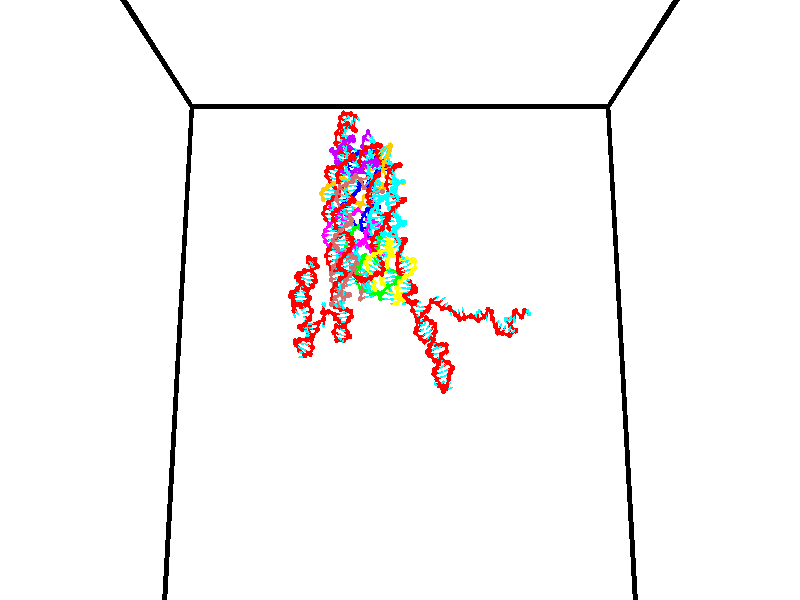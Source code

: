 // switches for output
#declare DRAW_BASES = 1; // possible values are 0, 1; only relevant for DNA ribbons
#declare DRAW_BASES_TYPE = 3; // possible values are 1, 2, 3; only relevant for DNA ribbons
#declare DRAW_FOG = 0; // set to 1 to enable fog

#include "colors.inc"

#include "transforms.inc"
background { rgb <1, 1, 1>}

#default {
   normal{
       ripples 0.25
       frequency 0.20
       turbulence 0.2
       lambda 5
   }
	finish {
		phong 0.1
		phong_size 40.
	}
}

// original window dimensions: 1024x640


// camera settings

camera {
	sky <0, 0.179814, -0.983701>
	up <0, 0.179814, -0.983701>
	right 1.6 * <1, 0, 0>
	location <35, 94.9851, 44.8844>
	look_at <35, 29.7336, 32.9568>
	direction <0, -65.2515, -11.9276>
	angle 67.0682
}


# declare cpy_camera_pos = <35, 94.9851, 44.8844>;
# if (DRAW_FOG = 1)
fog {
	fog_type 2
	up vnormalize(cpy_camera_pos)
	color rgbt<1,1,1,0.3>
	distance 1e-5
	fog_alt 3e-3
	fog_offset 56
}
# end


// LIGHTS

# declare lum = 6;
global_settings {
	ambient_light rgb lum * <0.05, 0.05, 0.05>
	max_trace_level 15
}# declare cpy_direct_light_amount = 0.25;
light_source
{	1000 * <-1, -1.16352, -0.803886>,
	rgb lum * cpy_direct_light_amount
	parallel
}

light_source
{	1000 * <1, 1.16352, 0.803886>,
	rgb lum * cpy_direct_light_amount
	parallel
}

// strand 0

// nucleotide -1

// particle -1
sphere {
	<24.260899, 34.725487, 34.760509> 0.250000
	pigment { color rgbt <1,0,0,0> }
	no_shadow
}
cylinder {
	<24.345428, 34.997196, 35.041630>,  <24.396147, 35.160221, 35.210304>, 0.100000
	pigment { color rgbt <1,0,0,0> }
	no_shadow
}
cylinder {
	<24.345428, 34.997196, 35.041630>,  <24.260899, 34.725487, 34.760509>, 0.100000
	pigment { color rgbt <1,0,0,0> }
	no_shadow
}

// particle -1
sphere {
	<24.345428, 34.997196, 35.041630> 0.100000
	pigment { color rgbt <1,0,0,0> }
	no_shadow
}
sphere {
	0, 1
	scale<0.080000,0.200000,0.300000>
	matrix <0.774578, 0.322162, -0.544280,
		-0.596131, 0.659394, -0.458069,
		0.211322, 0.679273, 0.702803,
		24.408825, 35.200977, 35.252472>
	pigment { color rgbt <0,1,1,0> }
	no_shadow
}
cylinder {
	<24.277742, 35.405502, 34.404945>,  <24.260899, 34.725487, 34.760509>, 0.130000
	pigment { color rgbt <1,0,0,0> }
	no_shadow
}

// nucleotide -1

// particle -1
sphere {
	<24.277742, 35.405502, 34.404945> 0.250000
	pigment { color rgbt <1,0,0,0> }
	no_shadow
}
cylinder {
	<24.492275, 35.348522, 34.737705>,  <24.620995, 35.314335, 34.937363>, 0.100000
	pigment { color rgbt <1,0,0,0> }
	no_shadow
}
cylinder {
	<24.492275, 35.348522, 34.737705>,  <24.277742, 35.405502, 34.404945>, 0.100000
	pigment { color rgbt <1,0,0,0> }
	no_shadow
}

// particle -1
sphere {
	<24.492275, 35.348522, 34.737705> 0.100000
	pigment { color rgbt <1,0,0,0> }
	no_shadow
}
sphere {
	0, 1
	scale<0.080000,0.200000,0.300000>
	matrix <0.822285, 0.310371, -0.476988,
		-0.190250, 0.939882, 0.283598,
		0.536333, -0.142451, 0.831898,
		24.653175, 35.305786, 34.987274>
	pigment { color rgbt <0,1,1,0> }
	no_shadow
}
cylinder {
	<25.063498, 35.319149, 34.508457>,  <24.277742, 35.405502, 34.404945>, 0.130000
	pigment { color rgbt <1,0,0,0> }
	no_shadow
}

// nucleotide -1

// particle -1
sphere {
	<25.063498, 35.319149, 34.508457> 0.250000
	pigment { color rgbt <1,0,0,0> }
	no_shadow
}
cylinder {
	<25.040493, 34.928463, 34.425777>,  <25.026690, 34.694054, 34.376171>, 0.100000
	pigment { color rgbt <1,0,0,0> }
	no_shadow
}
cylinder {
	<25.040493, 34.928463, 34.425777>,  <25.063498, 35.319149, 34.508457>, 0.100000
	pigment { color rgbt <1,0,0,0> }
	no_shadow
}

// particle -1
sphere {
	<25.040493, 34.928463, 34.425777> 0.100000
	pigment { color rgbt <1,0,0,0> }
	no_shadow
}
sphere {
	0, 1
	scale<0.080000,0.200000,0.300000>
	matrix <0.060158, 0.203272, -0.977273,
		0.996531, -0.068640, 0.047066,
		-0.057512, -0.976714, -0.206696,
		25.023239, 34.635448, 34.363770>
	pigment { color rgbt <0,1,1,0> }
	no_shadow
}
cylinder {
	<25.676271, 35.076302, 34.071659>,  <25.063498, 35.319149, 34.508457>, 0.130000
	pigment { color rgbt <1,0,0,0> }
	no_shadow
}

// nucleotide -1

// particle -1
sphere {
	<25.676271, 35.076302, 34.071659> 0.250000
	pigment { color rgbt <1,0,0,0> }
	no_shadow
}
cylinder {
	<25.363428, 34.832222, 34.021111>,  <25.175722, 34.685776, 33.990784>, 0.100000
	pigment { color rgbt <1,0,0,0> }
	no_shadow
}
cylinder {
	<25.363428, 34.832222, 34.021111>,  <25.676271, 35.076302, 34.071659>, 0.100000
	pigment { color rgbt <1,0,0,0> }
	no_shadow
}

// particle -1
sphere {
	<25.363428, 34.832222, 34.021111> 0.100000
	pigment { color rgbt <1,0,0,0> }
	no_shadow
}
sphere {
	0, 1
	scale<0.080000,0.200000,0.300000>
	matrix <0.123464, 0.047030, -0.991234,
		0.610791, -0.790853, 0.038555,
		-0.782107, -0.610197, -0.126368,
		25.128796, 34.649162, 33.983200>
	pigment { color rgbt <0,1,1,0> }
	no_shadow
}
cylinder {
	<25.816404, 34.483147, 33.635895>,  <25.676271, 35.076302, 34.071659>, 0.130000
	pigment { color rgbt <1,0,0,0> }
	no_shadow
}

// nucleotide -1

// particle -1
sphere {
	<25.816404, 34.483147, 33.635895> 0.250000
	pigment { color rgbt <1,0,0,0> }
	no_shadow
}
cylinder {
	<25.425413, 34.559452, 33.599785>,  <25.190819, 34.605236, 33.578117>, 0.100000
	pigment { color rgbt <1,0,0,0> }
	no_shadow
}
cylinder {
	<25.425413, 34.559452, 33.599785>,  <25.816404, 34.483147, 33.635895>, 0.100000
	pigment { color rgbt <1,0,0,0> }
	no_shadow
}

// particle -1
sphere {
	<25.425413, 34.559452, 33.599785> 0.100000
	pigment { color rgbt <1,0,0,0> }
	no_shadow
}
sphere {
	0, 1
	scale<0.080000,0.200000,0.300000>
	matrix <0.103821, 0.062228, -0.992647,
		-0.183740, -0.979662, -0.080632,
		-0.977477, 0.190760, -0.090276,
		25.132170, 34.616680, 33.572701>
	pigment { color rgbt <0,1,1,0> }
	no_shadow
}
cylinder {
	<25.411325, 33.987854, 33.229027>,  <25.816404, 34.483147, 33.635895>, 0.130000
	pigment { color rgbt <1,0,0,0> }
	no_shadow
}

// nucleotide -1

// particle -1
sphere {
	<25.411325, 33.987854, 33.229027> 0.250000
	pigment { color rgbt <1,0,0,0> }
	no_shadow
}
cylinder {
	<25.260555, 34.355576, 33.183754>,  <25.170094, 34.576210, 33.156590>, 0.100000
	pigment { color rgbt <1,0,0,0> }
	no_shadow
}
cylinder {
	<25.260555, 34.355576, 33.183754>,  <25.411325, 33.987854, 33.229027>, 0.100000
	pigment { color rgbt <1,0,0,0> }
	no_shadow
}

// particle -1
sphere {
	<25.260555, 34.355576, 33.183754> 0.100000
	pigment { color rgbt <1,0,0,0> }
	no_shadow
}
sphere {
	0, 1
	scale<0.080000,0.200000,0.300000>
	matrix <0.185055, -0.044987, -0.981698,
		-0.907570, -0.390969, -0.153165,
		-0.376923, 0.919304, -0.113180,
		25.147478, 34.631367, 33.149799>
	pigment { color rgbt <0,1,1,0> }
	no_shadow
}
cylinder {
	<24.991371, 33.885063, 32.616745>,  <25.411325, 33.987854, 33.229027>, 0.130000
	pigment { color rgbt <1,0,0,0> }
	no_shadow
}

// nucleotide -1

// particle -1
sphere {
	<24.991371, 33.885063, 32.616745> 0.250000
	pigment { color rgbt <1,0,0,0> }
	no_shadow
}
cylinder {
	<25.060062, 34.273415, 32.683567>,  <25.101276, 34.506424, 32.723660>, 0.100000
	pigment { color rgbt <1,0,0,0> }
	no_shadow
}
cylinder {
	<25.060062, 34.273415, 32.683567>,  <24.991371, 33.885063, 32.616745>, 0.100000
	pigment { color rgbt <1,0,0,0> }
	no_shadow
}

// particle -1
sphere {
	<25.060062, 34.273415, 32.683567> 0.100000
	pigment { color rgbt <1,0,0,0> }
	no_shadow
}
sphere {
	0, 1
	scale<0.080000,0.200000,0.300000>
	matrix <0.166519, 0.138532, -0.976258,
		-0.970969, 0.195468, -0.137880,
		0.171726, 0.970877, 0.167060,
		25.111580, 34.564678, 32.733685>
	pigment { color rgbt <0,1,1,0> }
	no_shadow
}
cylinder {
	<24.588352, 34.346214, 32.122070>,  <24.991371, 33.885063, 32.616745>, 0.130000
	pigment { color rgbt <1,0,0,0> }
	no_shadow
}

// nucleotide -1

// particle -1
sphere {
	<24.588352, 34.346214, 32.122070> 0.250000
	pigment { color rgbt <1,0,0,0> }
	no_shadow
}
cylinder {
	<24.911175, 34.549828, 32.241760>,  <25.104868, 34.671997, 32.313576>, 0.100000
	pigment { color rgbt <1,0,0,0> }
	no_shadow
}
cylinder {
	<24.911175, 34.549828, 32.241760>,  <24.588352, 34.346214, 32.122070>, 0.100000
	pigment { color rgbt <1,0,0,0> }
	no_shadow
}

// particle -1
sphere {
	<24.911175, 34.549828, 32.241760> 0.100000
	pigment { color rgbt <1,0,0,0> }
	no_shadow
}
sphere {
	0, 1
	scale<0.080000,0.200000,0.300000>
	matrix <0.175033, 0.277745, -0.944575,
		-0.563933, 0.814702, 0.135058,
		0.807058, 0.509037, 0.299229,
		25.153292, 34.702538, 32.331528>
	pigment { color rgbt <0,1,1,0> }
	no_shadow
}
cylinder {
	<24.470278, 35.018524, 31.909649>,  <24.588352, 34.346214, 32.122070>, 0.130000
	pigment { color rgbt <1,0,0,0> }
	no_shadow
}

// nucleotide -1

// particle -1
sphere {
	<24.470278, 35.018524, 31.909649> 0.250000
	pigment { color rgbt <1,0,0,0> }
	no_shadow
}
cylinder {
	<24.860891, 35.022129, 31.995716>,  <25.095261, 35.024292, 32.047356>, 0.100000
	pigment { color rgbt <1,0,0,0> }
	no_shadow
}
cylinder {
	<24.860891, 35.022129, 31.995716>,  <24.470278, 35.018524, 31.909649>, 0.100000
	pigment { color rgbt <1,0,0,0> }
	no_shadow
}

// particle -1
sphere {
	<24.860891, 35.022129, 31.995716> 0.100000
	pigment { color rgbt <1,0,0,0> }
	no_shadow
}
sphere {
	0, 1
	scale<0.080000,0.200000,0.300000>
	matrix <0.185333, 0.473692, -0.860969,
		-0.109680, 0.880644, 0.460907,
		0.976536, 0.009010, 0.215167,
		25.153852, 35.024834, 32.060265>
	pigment { color rgbt <0,1,1,0> }
	no_shadow
}
cylinder {
	<24.795784, 35.670639, 31.812918>,  <24.470278, 35.018524, 31.909649>, 0.130000
	pigment { color rgbt <1,0,0,0> }
	no_shadow
}

// nucleotide -1

// particle -1
sphere {
	<24.795784, 35.670639, 31.812918> 0.250000
	pigment { color rgbt <1,0,0,0> }
	no_shadow
}
cylinder {
	<25.102308, 35.413670, 31.809973>,  <25.286222, 35.259487, 31.808207>, 0.100000
	pigment { color rgbt <1,0,0,0> }
	no_shadow
}
cylinder {
	<25.102308, 35.413670, 31.809973>,  <24.795784, 35.670639, 31.812918>, 0.100000
	pigment { color rgbt <1,0,0,0> }
	no_shadow
}

// particle -1
sphere {
	<25.102308, 35.413670, 31.809973> 0.100000
	pigment { color rgbt <1,0,0,0> }
	no_shadow
}
sphere {
	0, 1
	scale<0.080000,0.200000,0.300000>
	matrix <0.326018, 0.398712, -0.857170,
		0.553604, 0.654460, 0.514980,
		0.766312, -0.642426, -0.007363,
		25.332203, 35.220943, 31.807764>
	pigment { color rgbt <0,1,1,0> }
	no_shadow
}
cylinder {
	<25.446859, 36.131584, 31.682264>,  <24.795784, 35.670639, 31.812918>, 0.130000
	pigment { color rgbt <1,0,0,0> }
	no_shadow
}

// nucleotide -1

// particle -1
sphere {
	<25.446859, 36.131584, 31.682264> 0.250000
	pigment { color rgbt <1,0,0,0> }
	no_shadow
}
cylinder {
	<25.543005, 35.761150, 31.565926>,  <25.600693, 35.538891, 31.496122>, 0.100000
	pigment { color rgbt <1,0,0,0> }
	no_shadow
}
cylinder {
	<25.543005, 35.761150, 31.565926>,  <25.446859, 36.131584, 31.682264>, 0.100000
	pigment { color rgbt <1,0,0,0> }
	no_shadow
}

// particle -1
sphere {
	<25.543005, 35.761150, 31.565926> 0.100000
	pigment { color rgbt <1,0,0,0> }
	no_shadow
}
sphere {
	0, 1
	scale<0.080000,0.200000,0.300000>
	matrix <0.495107, 0.374690, -0.783885,
		0.834922, 0.044418, 0.548573,
		0.240364, -0.926085, -0.290845,
		25.615114, 35.483326, 31.478672>
	pigment { color rgbt <0,1,1,0> }
	no_shadow
}
cylinder {
	<26.184505, 36.090942, 31.632057>,  <25.446859, 36.131584, 31.682264>, 0.130000
	pigment { color rgbt <1,0,0,0> }
	no_shadow
}

// nucleotide -1

// particle -1
sphere {
	<26.184505, 36.090942, 31.632057> 0.250000
	pigment { color rgbt <1,0,0,0> }
	no_shadow
}
cylinder {
	<26.024008, 35.827297, 31.377632>,  <25.927710, 35.669109, 31.224977>, 0.100000
	pigment { color rgbt <1,0,0,0> }
	no_shadow
}
cylinder {
	<26.024008, 35.827297, 31.377632>,  <26.184505, 36.090942, 31.632057>, 0.100000
	pigment { color rgbt <1,0,0,0> }
	no_shadow
}

// particle -1
sphere {
	<26.024008, 35.827297, 31.377632> 0.100000
	pigment { color rgbt <1,0,0,0> }
	no_shadow
}
sphere {
	0, 1
	scale<0.080000,0.200000,0.300000>
	matrix <0.387456, 0.507097, -0.769891,
		0.829988, -0.555361, 0.051906,
		-0.401246, -0.659111, -0.636062,
		25.903633, 35.629562, 31.186813>
	pigment { color rgbt <0,1,1,0> }
	no_shadow
}
cylinder {
	<26.684317, 35.688892, 31.180307>,  <26.184505, 36.090942, 31.632057>, 0.130000
	pigment { color rgbt <1,0,0,0> }
	no_shadow
}

// nucleotide -1

// particle -1
sphere {
	<26.684317, 35.688892, 31.180307> 0.250000
	pigment { color rgbt <1,0,0,0> }
	no_shadow
}
cylinder {
	<26.324183, 35.768661, 31.025581>,  <26.108101, 35.816521, 30.932747>, 0.100000
	pigment { color rgbt <1,0,0,0> }
	no_shadow
}
cylinder {
	<26.324183, 35.768661, 31.025581>,  <26.684317, 35.688892, 31.180307>, 0.100000
	pigment { color rgbt <1,0,0,0> }
	no_shadow
}

// particle -1
sphere {
	<26.324183, 35.768661, 31.025581> 0.100000
	pigment { color rgbt <1,0,0,0> }
	no_shadow
}
sphere {
	0, 1
	scale<0.080000,0.200000,0.300000>
	matrix <0.432611, 0.506798, -0.745657,
		0.047338, -0.838682, -0.542560,
		-0.900337, 0.199420, -0.386814,
		26.054081, 35.828487, 30.909536>
	pigment { color rgbt <0,1,1,0> }
	no_shadow
}
cylinder {
	<26.449362, 36.006725, 30.687992>,  <26.684317, 35.688892, 31.180307>, 0.130000
	pigment { color rgbt <1,0,0,0> }
	no_shadow
}

// nucleotide -1

// particle -1
sphere {
	<26.449362, 36.006725, 30.687992> 0.250000
	pigment { color rgbt <1,0,0,0> }
	no_shadow
}
cylinder {
	<26.488186, 35.645710, 30.520182>,  <26.511480, 35.429100, 30.419495>, 0.100000
	pigment { color rgbt <1,0,0,0> }
	no_shadow
}
cylinder {
	<26.488186, 35.645710, 30.520182>,  <26.449362, 36.006725, 30.687992>, 0.100000
	pigment { color rgbt <1,0,0,0> }
	no_shadow
}

// particle -1
sphere {
	<26.488186, 35.645710, 30.520182> 0.100000
	pigment { color rgbt <1,0,0,0> }
	no_shadow
}
sphere {
	0, 1
	scale<0.080000,0.200000,0.300000>
	matrix <-0.513789, -0.406445, 0.755528,
		-0.852408, 0.142218, -0.503164,
		0.097059, -0.902538, -0.419527,
		26.517303, 35.374947, 30.394323>
	pigment { color rgbt <0,1,1,0> }
	no_shadow
}
cylinder {
	<25.748671, 35.584911, 30.446428>,  <26.449362, 36.006725, 30.687992>, 0.130000
	pigment { color rgbt <1,0,0,0> }
	no_shadow
}

// nucleotide -1

// particle -1
sphere {
	<25.748671, 35.584911, 30.446428> 0.250000
	pigment { color rgbt <1,0,0,0> }
	no_shadow
}
cylinder {
	<26.030703, 35.339420, 30.588530>,  <26.199921, 35.192127, 30.673790>, 0.100000
	pigment { color rgbt <1,0,0,0> }
	no_shadow
}
cylinder {
	<26.030703, 35.339420, 30.588530>,  <25.748671, 35.584911, 30.446428>, 0.100000
	pigment { color rgbt <1,0,0,0> }
	no_shadow
}

// particle -1
sphere {
	<26.030703, 35.339420, 30.588530> 0.100000
	pigment { color rgbt <1,0,0,0> }
	no_shadow
}
sphere {
	0, 1
	scale<0.080000,0.200000,0.300000>
	matrix <-0.626817, -0.305119, 0.716940,
		-0.331614, -0.728174, -0.599829,
		0.705076, -0.613731, 0.355250,
		26.242226, 35.155304, 30.695107>
	pigment { color rgbt <0,1,1,0> }
	no_shadow
}
cylinder {
	<25.614431, 34.759510, 30.547352>,  <25.748671, 35.584911, 30.446428>, 0.130000
	pigment { color rgbt <1,0,0,0> }
	no_shadow
}

// nucleotide -1

// particle -1
sphere {
	<25.614431, 34.759510, 30.547352> 0.250000
	pigment { color rgbt <1,0,0,0> }
	no_shadow
}
cylinder {
	<25.841751, 34.951481, 30.814697>,  <25.978144, 35.066662, 30.975103>, 0.100000
	pigment { color rgbt <1,0,0,0> }
	no_shadow
}
cylinder {
	<25.841751, 34.951481, 30.814697>,  <25.614431, 34.759510, 30.547352>, 0.100000
	pigment { color rgbt <1,0,0,0> }
	no_shadow
}

// particle -1
sphere {
	<25.841751, 34.951481, 30.814697> 0.100000
	pigment { color rgbt <1,0,0,0> }
	no_shadow
}
sphere {
	0, 1
	scale<0.080000,0.200000,0.300000>
	matrix <-0.522582, -0.416903, 0.743707,
		0.635566, -0.771922, 0.013874,
		0.568300, 0.479925, 0.668362,
		26.012241, 35.095459, 31.015205>
	pigment { color rgbt <0,1,1,0> }
	no_shadow
}
cylinder {
	<25.921295, 34.303066, 31.129421>,  <25.614431, 34.759510, 30.547352>, 0.130000
	pigment { color rgbt <1,0,0,0> }
	no_shadow
}

// nucleotide -1

// particle -1
sphere {
	<25.921295, 34.303066, 31.129421> 0.250000
	pigment { color rgbt <1,0,0,0> }
	no_shadow
}
cylinder {
	<25.828196, 34.673725, 31.247511>,  <25.772337, 34.896122, 31.318365>, 0.100000
	pigment { color rgbt <1,0,0,0> }
	no_shadow
}
cylinder {
	<25.828196, 34.673725, 31.247511>,  <25.921295, 34.303066, 31.129421>, 0.100000
	pigment { color rgbt <1,0,0,0> }
	no_shadow
}

// particle -1
sphere {
	<25.828196, 34.673725, 31.247511> 0.100000
	pigment { color rgbt <1,0,0,0> }
	no_shadow
}
sphere {
	0, 1
	scale<0.080000,0.200000,0.300000>
	matrix <-0.483923, -0.373658, 0.791327,
		0.843592, 0.041314, 0.535393,
		-0.232747, 0.926646, 0.295222,
		25.758371, 34.951717, 31.336077>
	pigment { color rgbt <0,1,1,0> }
	no_shadow
}
cylinder {
	<26.265409, 34.341988, 31.715414>,  <25.921295, 34.303066, 31.129421>, 0.130000
	pigment { color rgbt <1,0,0,0> }
	no_shadow
}

// nucleotide -1

// particle -1
sphere {
	<26.265409, 34.341988, 31.715414> 0.250000
	pigment { color rgbt <1,0,0,0> }
	no_shadow
}
cylinder {
	<25.974789, 34.616058, 31.736006>,  <25.800415, 34.780502, 31.748360>, 0.100000
	pigment { color rgbt <1,0,0,0> }
	no_shadow
}
cylinder {
	<25.974789, 34.616058, 31.736006>,  <26.265409, 34.341988, 31.715414>, 0.100000
	pigment { color rgbt <1,0,0,0> }
	no_shadow
}

// particle -1
sphere {
	<25.974789, 34.616058, 31.736006> 0.100000
	pigment { color rgbt <1,0,0,0> }
	no_shadow
}
sphere {
	0, 1
	scale<0.080000,0.200000,0.300000>
	matrix <-0.099194, -0.178728, 0.978886,
		0.679912, 0.706107, 0.197821,
		-0.726554, 0.685179, 0.051478,
		25.756823, 34.821613, 31.751450>
	pigment { color rgbt <0,1,1,0> }
	no_shadow
}
cylinder {
	<26.427080, 34.836449, 32.249012>,  <26.265409, 34.341988, 31.715414>, 0.130000
	pigment { color rgbt <1,0,0,0> }
	no_shadow
}

// nucleotide -1

// particle -1
sphere {
	<26.427080, 34.836449, 32.249012> 0.250000
	pigment { color rgbt <1,0,0,0> }
	no_shadow
}
cylinder {
	<26.034815, 34.902870, 32.207584>,  <25.799456, 34.942722, 32.182728>, 0.100000
	pigment { color rgbt <1,0,0,0> }
	no_shadow
}
cylinder {
	<26.034815, 34.902870, 32.207584>,  <26.427080, 34.836449, 32.249012>, 0.100000
	pigment { color rgbt <1,0,0,0> }
	no_shadow
}

// particle -1
sphere {
	<26.034815, 34.902870, 32.207584> 0.100000
	pigment { color rgbt <1,0,0,0> }
	no_shadow
}
sphere {
	0, 1
	scale<0.080000,0.200000,0.300000>
	matrix <-0.117861, -0.078618, 0.989913,
		0.156240, 0.982977, 0.096669,
		-0.980662, 0.166057, -0.103571,
		25.740616, 34.952686, 32.176514>
	pigment { color rgbt <0,1,1,0> }
	no_shadow
}
cylinder {
	<26.216150, 35.314854, 32.762585>,  <26.427080, 34.836449, 32.249012>, 0.130000
	pigment { color rgbt <1,0,0,0> }
	no_shadow
}

// nucleotide -1

// particle -1
sphere {
	<26.216150, 35.314854, 32.762585> 0.250000
	pigment { color rgbt <1,0,0,0> }
	no_shadow
}
cylinder {
	<25.913883, 35.086185, 32.634735>,  <25.732523, 34.948986, 32.558025>, 0.100000
	pigment { color rgbt <1,0,0,0> }
	no_shadow
}
cylinder {
	<25.913883, 35.086185, 32.634735>,  <26.216150, 35.314854, 32.762585>, 0.100000
	pigment { color rgbt <1,0,0,0> }
	no_shadow
}

// particle -1
sphere {
	<25.913883, 35.086185, 32.634735> 0.100000
	pigment { color rgbt <1,0,0,0> }
	no_shadow
}
sphere {
	0, 1
	scale<0.080000,0.200000,0.300000>
	matrix <-0.222554, -0.234852, 0.946211,
		-0.615983, 0.786155, 0.050243,
		-0.755668, -0.571668, -0.319627,
		25.687183, 34.914684, 32.538849>
	pigment { color rgbt <0,1,1,0> }
	no_shadow
}
cylinder {
	<25.693447, 35.495361, 33.172848>,  <26.216150, 35.314854, 32.762585>, 0.130000
	pigment { color rgbt <1,0,0,0> }
	no_shadow
}

// nucleotide -1

// particle -1
sphere {
	<25.693447, 35.495361, 33.172848> 0.250000
	pigment { color rgbt <1,0,0,0> }
	no_shadow
}
cylinder {
	<25.644949, 35.127995, 33.022217>,  <25.615850, 34.907574, 32.931839>, 0.100000
	pigment { color rgbt <1,0,0,0> }
	no_shadow
}
cylinder {
	<25.644949, 35.127995, 33.022217>,  <25.693447, 35.495361, 33.172848>, 0.100000
	pigment { color rgbt <1,0,0,0> }
	no_shadow
}

// particle -1
sphere {
	<25.644949, 35.127995, 33.022217> 0.100000
	pigment { color rgbt <1,0,0,0> }
	no_shadow
}
sphere {
	0, 1
	scale<0.080000,0.200000,0.300000>
	matrix <-0.095015, -0.366895, 0.925397,
		-0.988065, 0.147981, -0.042778,
		-0.121246, -0.918417, -0.376577,
		25.608576, 34.852470, 32.909245>
	pigment { color rgbt <0,1,1,0> }
	no_shadow
}
cylinder {
	<25.184885, 35.593243, 32.537132>,  <25.693447, 35.495361, 33.172848>, 0.130000
	pigment { color rgbt <1,0,0,0> }
	no_shadow
}

// nucleotide -1

// particle -1
sphere {
	<25.184885, 35.593243, 32.537132> 0.250000
	pigment { color rgbt <1,0,0,0> }
	no_shadow
}
cylinder {
	<24.883663, 35.332916, 32.498451>,  <24.702930, 35.176720, 32.475243>, 0.100000
	pigment { color rgbt <1,0,0,0> }
	no_shadow
}
cylinder {
	<24.883663, 35.332916, 32.498451>,  <25.184885, 35.593243, 32.537132>, 0.100000
	pigment { color rgbt <1,0,0,0> }
	no_shadow
}

// particle -1
sphere {
	<24.883663, 35.332916, 32.498451> 0.100000
	pigment { color rgbt <1,0,0,0> }
	no_shadow
}
sphere {
	0, 1
	scale<0.080000,0.200000,0.300000>
	matrix <0.175068, -0.339872, 0.924034,
		-0.634241, 0.678918, 0.369878,
		-0.753054, -0.650814, -0.096704,
		24.657747, 35.137672, 32.469440>
	pigment { color rgbt <0,1,1,0> }
	no_shadow
}
cylinder {
	<24.684618, 35.646027, 33.127071>,  <25.184885, 35.593243, 32.537132>, 0.130000
	pigment { color rgbt <1,0,0,0> }
	no_shadow
}

// nucleotide -1

// particle -1
sphere {
	<24.684618, 35.646027, 33.127071> 0.250000
	pigment { color rgbt <1,0,0,0> }
	no_shadow
}
cylinder {
	<24.681150, 35.279003, 32.968067>,  <24.679070, 35.058788, 32.872665>, 0.100000
	pigment { color rgbt <1,0,0,0> }
	no_shadow
}
cylinder {
	<24.681150, 35.279003, 32.968067>,  <24.684618, 35.646027, 33.127071>, 0.100000
	pigment { color rgbt <1,0,0,0> }
	no_shadow
}

// particle -1
sphere {
	<24.681150, 35.279003, 32.968067> 0.100000
	pigment { color rgbt <1,0,0,0> }
	no_shadow
}
sphere {
	0, 1
	scale<0.080000,0.200000,0.300000>
	matrix <0.007572, -0.397575, 0.917539,
		-0.999934, 0.004943, 0.010394,
		-0.008667, -0.917556, -0.397511,
		24.678551, 35.003735, 32.848812>
	pigment { color rgbt <0,1,1,0> }
	no_shadow
}
cylinder {
	<24.072681, 35.221470, 33.361610>,  <24.684618, 35.646027, 33.127071>, 0.130000
	pigment { color rgbt <1,0,0,0> }
	no_shadow
}

// nucleotide -1

// particle -1
sphere {
	<24.072681, 35.221470, 33.361610> 0.250000
	pigment { color rgbt <1,0,0,0> }
	no_shadow
}
cylinder {
	<24.392778, 34.996609, 33.278099>,  <24.584837, 34.861691, 33.227993>, 0.100000
	pigment { color rgbt <1,0,0,0> }
	no_shadow
}
cylinder {
	<24.392778, 34.996609, 33.278099>,  <24.072681, 35.221470, 33.361610>, 0.100000
	pigment { color rgbt <1,0,0,0> }
	no_shadow
}

// particle -1
sphere {
	<24.392778, 34.996609, 33.278099> 0.100000
	pigment { color rgbt <1,0,0,0> }
	no_shadow
}
sphere {
	0, 1
	scale<0.080000,0.200000,0.300000>
	matrix <0.050979, -0.283126, 0.957727,
		-0.597506, -0.777057, -0.197912,
		0.800242, -0.562158, -0.208783,
		24.632851, 34.827961, 33.215466>
	pigment { color rgbt <0,1,1,0> }
	no_shadow
}
cylinder {
	<23.846098, 34.656841, 33.540195>,  <24.072681, 35.221470, 33.361610>, 0.130000
	pigment { color rgbt <1,0,0,0> }
	no_shadow
}

// nucleotide -1

// particle -1
sphere {
	<23.846098, 34.656841, 33.540195> 0.250000
	pigment { color rgbt <1,0,0,0> }
	no_shadow
}
cylinder {
	<24.245373, 34.633293, 33.545254>,  <24.484938, 34.619164, 33.548286>, 0.100000
	pigment { color rgbt <1,0,0,0> }
	no_shadow
}
cylinder {
	<24.245373, 34.633293, 33.545254>,  <23.846098, 34.656841, 33.540195>, 0.100000
	pigment { color rgbt <1,0,0,0> }
	no_shadow
}

// particle -1
sphere {
	<24.245373, 34.633293, 33.545254> 0.100000
	pigment { color rgbt <1,0,0,0> }
	no_shadow
}
sphere {
	0, 1
	scale<0.080000,0.200000,0.300000>
	matrix <-0.033064, -0.360452, 0.932192,
		-0.050319, -0.930919, -0.361744,
		0.998186, -0.058868, 0.012643,
		24.544828, 34.615631, 33.549046>
	pigment { color rgbt <0,1,1,0> }
	no_shadow
}
cylinder {
	<24.003166, 33.965149, 33.777477>,  <23.846098, 34.656841, 33.540195>, 0.130000
	pigment { color rgbt <1,0,0,0> }
	no_shadow
}

// nucleotide -1

// particle -1
sphere {
	<24.003166, 33.965149, 33.777477> 0.250000
	pigment { color rgbt <1,0,0,0> }
	no_shadow
}
cylinder {
	<24.337944, 34.177593, 33.830307>,  <24.538811, 34.305058, 33.862007>, 0.100000
	pigment { color rgbt <1,0,0,0> }
	no_shadow
}
cylinder {
	<24.337944, 34.177593, 33.830307>,  <24.003166, 33.965149, 33.777477>, 0.100000
	pigment { color rgbt <1,0,0,0> }
	no_shadow
}

// particle -1
sphere {
	<24.337944, 34.177593, 33.830307> 0.100000
	pigment { color rgbt <1,0,0,0> }
	no_shadow
}
sphere {
	0, 1
	scale<0.080000,0.200000,0.300000>
	matrix <0.112606, -0.403283, 0.908121,
		0.535576, -0.745175, -0.397332,
		0.836946, 0.531109, 0.132078,
		24.589027, 34.336926, 33.869930>
	pigment { color rgbt <0,1,1,0> }
	no_shadow
}
cylinder {
	<24.607622, 33.483643, 33.993298>,  <24.003166, 33.965149, 33.777477>, 0.130000
	pigment { color rgbt <1,0,0,0> }
	no_shadow
}

// nucleotide -1

// particle -1
sphere {
	<24.607622, 33.483643, 33.993298> 0.250000
	pigment { color rgbt <1,0,0,0> }
	no_shadow
}
cylinder {
	<24.748285, 33.839035, 34.111237>,  <24.832684, 34.052269, 34.181999>, 0.100000
	pigment { color rgbt <1,0,0,0> }
	no_shadow
}
cylinder {
	<24.748285, 33.839035, 34.111237>,  <24.607622, 33.483643, 33.993298>, 0.100000
	pigment { color rgbt <1,0,0,0> }
	no_shadow
}

// particle -1
sphere {
	<24.748285, 33.839035, 34.111237> 0.100000
	pigment { color rgbt <1,0,0,0> }
	no_shadow
}
sphere {
	0, 1
	scale<0.080000,0.200000,0.300000>
	matrix <0.300920, -0.405538, 0.863126,
		0.886444, -0.214800, -0.409973,
		0.351659, 0.888482, 0.294849,
		24.853783, 34.105579, 34.199692>
	pigment { color rgbt <0,1,1,0> }
	no_shadow
}
cylinder {
	<25.409126, 33.497253, 34.007061>,  <24.607622, 33.483643, 33.993298>, 0.130000
	pigment { color rgbt <1,0,0,0> }
	no_shadow
}

// nucleotide -1

// particle -1
sphere {
	<25.409126, 33.497253, 34.007061> 0.250000
	pigment { color rgbt <1,0,0,0> }
	no_shadow
}
cylinder {
	<25.202717, 33.715698, 34.271023>,  <25.078871, 33.846767, 34.429401>, 0.100000
	pigment { color rgbt <1,0,0,0> }
	no_shadow
}
cylinder {
	<25.202717, 33.715698, 34.271023>,  <25.409126, 33.497253, 34.007061>, 0.100000
	pigment { color rgbt <1,0,0,0> }
	no_shadow
}

// particle -1
sphere {
	<25.202717, 33.715698, 34.271023> 0.100000
	pigment { color rgbt <1,0,0,0> }
	no_shadow
}
sphere {
	0, 1
	scale<0.080000,0.200000,0.300000>
	matrix <0.364513, -0.557161, 0.746124,
		0.775145, 0.625562, 0.088442,
		-0.516024, 0.546116, 0.659906,
		25.047909, 33.879532, 34.468994>
	pigment { color rgbt <0,1,1,0> }
	no_shadow
}
cylinder {
	<25.922066, 33.602787, 34.605003>,  <25.409126, 33.497253, 34.007061>, 0.130000
	pigment { color rgbt <1,0,0,0> }
	no_shadow
}

// nucleotide -1

// particle -1
sphere {
	<25.922066, 33.602787, 34.605003> 0.250000
	pigment { color rgbt <1,0,0,0> }
	no_shadow
}
cylinder {
	<25.538980, 33.635548, 34.715332>,  <25.309130, 33.655205, 34.781528>, 0.100000
	pigment { color rgbt <1,0,0,0> }
	no_shadow
}
cylinder {
	<25.538980, 33.635548, 34.715332>,  <25.922066, 33.602787, 34.605003>, 0.100000
	pigment { color rgbt <1,0,0,0> }
	no_shadow
}

// particle -1
sphere {
	<25.538980, 33.635548, 34.715332> 0.100000
	pigment { color rgbt <1,0,0,0> }
	no_shadow
}
sphere {
	0, 1
	scale<0.080000,0.200000,0.300000>
	matrix <0.201182, -0.494705, 0.845454,
		0.205697, 0.865193, 0.457307,
		-0.957713, 0.081905, 0.275820,
		25.251667, 33.660118, 34.798077>
	pigment { color rgbt <0,1,1,0> }
	no_shadow
}
cylinder {
	<25.726593, 33.818493, 35.360073>,  <25.922066, 33.602787, 34.605003>, 0.130000
	pigment { color rgbt <1,0,0,0> }
	no_shadow
}

// nucleotide -1

// particle -1
sphere {
	<25.726593, 33.818493, 35.360073> 0.250000
	pigment { color rgbt <1,0,0,0> }
	no_shadow
}
cylinder {
	<25.429047, 33.586994, 35.226376>,  <25.250519, 33.448093, 35.146156>, 0.100000
	pigment { color rgbt <1,0,0,0> }
	no_shadow
}
cylinder {
	<25.429047, 33.586994, 35.226376>,  <25.726593, 33.818493, 35.360073>, 0.100000
	pigment { color rgbt <1,0,0,0> }
	no_shadow
}

// particle -1
sphere {
	<25.429047, 33.586994, 35.226376> 0.100000
	pigment { color rgbt <1,0,0,0> }
	no_shadow
}
sphere {
	0, 1
	scale<0.080000,0.200000,0.300000>
	matrix <0.062009, -0.557721, 0.827709,
		-0.665446, 0.594979, 0.450757,
		-0.743866, -0.578747, -0.334240,
		25.205887, 33.413372, 35.126102>
	pigment { color rgbt <0,1,1,0> }
	no_shadow
}
cylinder {
	<25.211555, 33.743107, 35.844742>,  <25.726593, 33.818493, 35.360073>, 0.130000
	pigment { color rgbt <1,0,0,0> }
	no_shadow
}

// nucleotide -1

// particle -1
sphere {
	<25.211555, 33.743107, 35.844742> 0.250000
	pigment { color rgbt <1,0,0,0> }
	no_shadow
}
cylinder {
	<25.255842, 33.434128, 35.594601>,  <25.282413, 33.248741, 35.444515>, 0.100000
	pigment { color rgbt <1,0,0,0> }
	no_shadow
}
cylinder {
	<25.255842, 33.434128, 35.594601>,  <25.211555, 33.743107, 35.844742>, 0.100000
	pigment { color rgbt <1,0,0,0> }
	no_shadow
}

// particle -1
sphere {
	<25.255842, 33.434128, 35.594601> 0.100000
	pigment { color rgbt <1,0,0,0> }
	no_shadow
}
sphere {
	0, 1
	scale<0.080000,0.200000,0.300000>
	matrix <0.046834, -0.624466, 0.779646,
		-0.992748, -0.115606, -0.032961,
		0.110715, -0.772449, -0.625352,
		25.289057, 33.202393, 35.406994>
	pigment { color rgbt <0,1,1,0> }
	no_shadow
}
cylinder {
	<24.650007, 33.225559, 35.913807>,  <25.211555, 33.743107, 35.844742>, 0.130000
	pigment { color rgbt <1,0,0,0> }
	no_shadow
}

// nucleotide -1

// particle -1
sphere {
	<24.650007, 33.225559, 35.913807> 0.250000
	pigment { color rgbt <1,0,0,0> }
	no_shadow
}
cylinder {
	<24.982872, 33.045197, 35.784695>,  <25.182590, 32.936977, 35.707226>, 0.100000
	pigment { color rgbt <1,0,0,0> }
	no_shadow
}
cylinder {
	<24.982872, 33.045197, 35.784695>,  <24.650007, 33.225559, 35.913807>, 0.100000
	pigment { color rgbt <1,0,0,0> }
	no_shadow
}

// particle -1
sphere {
	<24.982872, 33.045197, 35.784695> 0.100000
	pigment { color rgbt <1,0,0,0> }
	no_shadow
}
sphere {
	0, 1
	scale<0.080000,0.200000,0.300000>
	matrix <-0.096867, -0.691327, 0.716019,
		-0.546008, -0.564576, -0.618974,
		0.832161, -0.450911, -0.322781,
		25.232521, 32.909924, 35.687859>
	pigment { color rgbt <0,1,1,0> }
	no_shadow
}
cylinder {
	<24.480585, 32.513638, 35.823540>,  <24.650007, 33.225559, 35.913807>, 0.130000
	pigment { color rgbt <1,0,0,0> }
	no_shadow
}

// nucleotide -1

// particle -1
sphere {
	<24.480585, 32.513638, 35.823540> 0.250000
	pigment { color rgbt <1,0,0,0> }
	no_shadow
}
cylinder {
	<24.876053, 32.552311, 35.869469>,  <25.113333, 32.575516, 35.897026>, 0.100000
	pigment { color rgbt <1,0,0,0> }
	no_shadow
}
cylinder {
	<24.876053, 32.552311, 35.869469>,  <24.480585, 32.513638, 35.823540>, 0.100000
	pigment { color rgbt <1,0,0,0> }
	no_shadow
}

// particle -1
sphere {
	<24.876053, 32.552311, 35.869469> 0.100000
	pigment { color rgbt <1,0,0,0> }
	no_shadow
}
sphere {
	0, 1
	scale<0.080000,0.200000,0.300000>
	matrix <-0.029008, -0.627457, 0.778111,
		0.147278, -0.772625, -0.617543,
		0.988670, 0.096685, 0.114823,
		25.172653, 32.581318, 35.903915>
	pigment { color rgbt <0,1,1,0> }
	no_shadow
}
cylinder {
	<24.734425, 31.830500, 35.876011>,  <24.480585, 32.513638, 35.823540>, 0.130000
	pigment { color rgbt <1,0,0,0> }
	no_shadow
}

// nucleotide -1

// particle -1
sphere {
	<24.734425, 31.830500, 35.876011> 0.250000
	pigment { color rgbt <1,0,0,0> }
	no_shadow
}
cylinder {
	<24.995852, 32.079853, 36.047703>,  <25.152708, 32.229465, 36.150719>, 0.100000
	pigment { color rgbt <1,0,0,0> }
	no_shadow
}
cylinder {
	<24.995852, 32.079853, 36.047703>,  <24.734425, 31.830500, 35.876011>, 0.100000
	pigment { color rgbt <1,0,0,0> }
	no_shadow
}

// particle -1
sphere {
	<24.995852, 32.079853, 36.047703> 0.100000
	pigment { color rgbt <1,0,0,0> }
	no_shadow
}
sphere {
	0, 1
	scale<0.080000,0.200000,0.300000>
	matrix <-0.065199, -0.518641, 0.852503,
		0.754054, -0.585155, -0.298323,
		0.653569, 0.623382, 0.429234,
		25.191923, 32.266869, 36.176472>
	pigment { color rgbt <0,1,1,0> }
	no_shadow
}
cylinder {
	<24.573446, 31.116142, 35.847809>,  <24.734425, 31.830500, 35.876011>, 0.130000
	pigment { color rgbt <1,0,0,0> }
	no_shadow
}

// nucleotide -1

// particle -1
sphere {
	<24.573446, 31.116142, 35.847809> 0.250000
	pigment { color rgbt <1,0,0,0> }
	no_shadow
}
cylinder {
	<24.568153, 30.734432, 35.728355>,  <24.564978, 30.505405, 35.656681>, 0.100000
	pigment { color rgbt <1,0,0,0> }
	no_shadow
}
cylinder {
	<24.568153, 30.734432, 35.728355>,  <24.573446, 31.116142, 35.847809>, 0.100000
	pigment { color rgbt <1,0,0,0> }
	no_shadow
}

// particle -1
sphere {
	<24.568153, 30.734432, 35.728355> 0.100000
	pigment { color rgbt <1,0,0,0> }
	no_shadow
}
sphere {
	0, 1
	scale<0.080000,0.200000,0.300000>
	matrix <0.358405, 0.274291, -0.892362,
		0.933472, -0.118840, 0.338388,
		-0.013232, -0.954275, -0.298636,
		24.564184, 30.448149, 35.638763>
	pigment { color rgbt <0,1,1,0> }
	no_shadow
}
cylinder {
	<25.330488, 30.849012, 35.635441>,  <24.573446, 31.116142, 35.847809>, 0.130000
	pigment { color rgbt <1,0,0,0> }
	no_shadow
}

// nucleotide -1

// particle -1
sphere {
	<25.330488, 30.849012, 35.635441> 0.250000
	pigment { color rgbt <1,0,0,0> }
	no_shadow
}
cylinder {
	<25.051401, 30.639757, 35.439678>,  <24.883949, 30.514204, 35.322220>, 0.100000
	pigment { color rgbt <1,0,0,0> }
	no_shadow
}
cylinder {
	<25.051401, 30.639757, 35.439678>,  <25.330488, 30.849012, 35.635441>, 0.100000
	pigment { color rgbt <1,0,0,0> }
	no_shadow
}

// particle -1
sphere {
	<25.051401, 30.639757, 35.439678> 0.100000
	pigment { color rgbt <1,0,0,0> }
	no_shadow
}
sphere {
	0, 1
	scale<0.080000,0.200000,0.300000>
	matrix <0.466432, 0.186775, -0.864613,
		0.543721, -0.831530, 0.113692,
		-0.697717, -0.523138, -0.489406,
		24.842087, 30.482815, 35.292858>
	pigment { color rgbt <0,1,1,0> }
	no_shadow
}
cylinder {
	<25.244909, 31.352551, 36.167374>,  <25.330488, 30.849012, 35.635441>, 0.130000
	pigment { color rgbt <1,0,0,0> }
	no_shadow
}

// nucleotide -1

// particle -1
sphere {
	<25.244909, 31.352551, 36.167374> 0.250000
	pigment { color rgbt <1,0,0,0> }
	no_shadow
}
cylinder {
	<25.290230, 31.697489, 36.364765>,  <25.317423, 31.904451, 36.483200>, 0.100000
	pigment { color rgbt <1,0,0,0> }
	no_shadow
}
cylinder {
	<25.290230, 31.697489, 36.364765>,  <25.244909, 31.352551, 36.167374>, 0.100000
	pigment { color rgbt <1,0,0,0> }
	no_shadow
}

// particle -1
sphere {
	<25.290230, 31.697489, 36.364765> 0.100000
	pigment { color rgbt <1,0,0,0> }
	no_shadow
}
sphere {
	0, 1
	scale<0.080000,0.200000,0.300000>
	matrix <-0.273657, -0.450384, 0.849862,
		0.955131, -0.231334, 0.184958,
		0.113301, 0.862345, 0.493482,
		25.324221, 31.956192, 36.512810>
	pigment { color rgbt <0,1,1,0> }
	no_shadow
}
cylinder {
	<25.564774, 31.208229, 36.840588>,  <25.244909, 31.352551, 36.167374>, 0.130000
	pigment { color rgbt <1,0,0,0> }
	no_shadow
}

// nucleotide -1

// particle -1
sphere {
	<25.564774, 31.208229, 36.840588> 0.250000
	pigment { color rgbt <1,0,0,0> }
	no_shadow
}
cylinder {
	<25.387564, 31.563757, 36.887466>,  <25.281239, 31.777073, 36.915592>, 0.100000
	pigment { color rgbt <1,0,0,0> }
	no_shadow
}
cylinder {
	<25.387564, 31.563757, 36.887466>,  <25.564774, 31.208229, 36.840588>, 0.100000
	pigment { color rgbt <1,0,0,0> }
	no_shadow
}

// particle -1
sphere {
	<25.387564, 31.563757, 36.887466> 0.100000
	pigment { color rgbt <1,0,0,0> }
	no_shadow
}
sphere {
	0, 1
	scale<0.080000,0.200000,0.300000>
	matrix <-0.324435, -0.280809, 0.903265,
		0.835747, 0.362146, 0.412769,
		-0.443023, 0.888818, 0.117193,
		25.254658, 31.830402, 36.922623>
	pigment { color rgbt <0,1,1,0> }
	no_shadow
}
cylinder {
	<25.758669, 31.483549, 37.515404>,  <25.564774, 31.208229, 36.840588>, 0.130000
	pigment { color rgbt <1,0,0,0> }
	no_shadow
}

// nucleotide -1

// particle -1
sphere {
	<25.758669, 31.483549, 37.515404> 0.250000
	pigment { color rgbt <1,0,0,0> }
	no_shadow
}
cylinder {
	<25.425562, 31.673923, 37.402279>,  <25.225697, 31.788149, 37.334404>, 0.100000
	pigment { color rgbt <1,0,0,0> }
	no_shadow
}
cylinder {
	<25.425562, 31.673923, 37.402279>,  <25.758669, 31.483549, 37.515404>, 0.100000
	pigment { color rgbt <1,0,0,0> }
	no_shadow
}

// particle -1
sphere {
	<25.425562, 31.673923, 37.402279> 0.100000
	pigment { color rgbt <1,0,0,0> }
	no_shadow
}
sphere {
	0, 1
	scale<0.080000,0.200000,0.300000>
	matrix <-0.434067, -0.244240, 0.867140,
		0.343630, 0.844886, 0.409984,
		-0.832769, 0.475936, -0.282809,
		25.175732, 31.816704, 37.317436>
	pigment { color rgbt <0,1,1,0> }
	no_shadow
}
cylinder {
	<25.562174, 31.659140, 38.127918>,  <25.758669, 31.483549, 37.515404>, 0.130000
	pigment { color rgbt <1,0,0,0> }
	no_shadow
}

// nucleotide -1

// particle -1
sphere {
	<25.562174, 31.659140, 38.127918> 0.250000
	pigment { color rgbt <1,0,0,0> }
	no_shadow
}
cylinder {
	<25.218098, 31.643488, 37.924530>,  <25.011652, 31.634096, 37.802498>, 0.100000
	pigment { color rgbt <1,0,0,0> }
	no_shadow
}
cylinder {
	<25.218098, 31.643488, 37.924530>,  <25.562174, 31.659140, 38.127918>, 0.100000
	pigment { color rgbt <1,0,0,0> }
	no_shadow
}

// particle -1
sphere {
	<25.218098, 31.643488, 37.924530> 0.100000
	pigment { color rgbt <1,0,0,0> }
	no_shadow
}
sphere {
	0, 1
	scale<0.080000,0.200000,0.300000>
	matrix <-0.472367, -0.314628, 0.823334,
		-0.192196, 0.948408, 0.252157,
		-0.860192, -0.039131, -0.508467,
		24.960039, 31.631748, 37.771992>
	pigment { color rgbt <0,1,1,0> }
	no_shadow
}
cylinder {
	<24.930119, 31.122095, 38.207500>,  <25.562174, 31.659140, 38.127918>, 0.130000
	pigment { color rgbt <1,0,0,0> }
	no_shadow
}

// nucleotide -1

// particle -1
sphere {
	<24.930119, 31.122095, 38.207500> 0.250000
	pigment { color rgbt <1,0,0,0> }
	no_shadow
}
cylinder {
	<24.704527, 31.434723, 38.314140>,  <24.569172, 31.622299, 38.378124>, 0.100000
	pigment { color rgbt <1,0,0,0> }
	no_shadow
}
cylinder {
	<24.704527, 31.434723, 38.314140>,  <24.930119, 31.122095, 38.207500>, 0.100000
	pigment { color rgbt <1,0,0,0> }
	no_shadow
}

// particle -1
sphere {
	<24.704527, 31.434723, 38.314140> 0.100000
	pigment { color rgbt <1,0,0,0> }
	no_shadow
}
sphere {
	0, 1
	scale<0.080000,0.200000,0.300000>
	matrix <0.087901, 0.377826, -0.921695,
		-0.821096, -0.496384, -0.281787,
		-0.563981, 0.781569, 0.266599,
		24.535332, 31.669193, 38.394119>
	pigment { color rgbt <0,1,1,0> }
	no_shadow
}
cylinder {
	<24.308632, 31.130630, 37.754005>,  <24.930119, 31.122095, 38.207500>, 0.130000
	pigment { color rgbt <1,0,0,0> }
	no_shadow
}

// nucleotide -1

// particle -1
sphere {
	<24.308632, 31.130630, 37.754005> 0.250000
	pigment { color rgbt <1,0,0,0> }
	no_shadow
}
cylinder {
	<24.464190, 31.471926, 37.893002>,  <24.557524, 31.676702, 37.976398>, 0.100000
	pigment { color rgbt <1,0,0,0> }
	no_shadow
}
cylinder {
	<24.464190, 31.471926, 37.893002>,  <24.308632, 31.130630, 37.754005>, 0.100000
	pigment { color rgbt <1,0,0,0> }
	no_shadow
}

// particle -1
sphere {
	<24.464190, 31.471926, 37.893002> 0.100000
	pigment { color rgbt <1,0,0,0> }
	no_shadow
}
sphere {
	0, 1
	scale<0.080000,0.200000,0.300000>
	matrix <0.101512, 0.335202, -0.936662,
		-0.915674, 0.399535, 0.043744,
		0.388892, 0.853236, 0.347493,
		24.580856, 31.727896, 37.997250>
	pigment { color rgbt <0,1,1,0> }
	no_shadow
}
cylinder {
	<24.004391, 31.667837, 37.261662>,  <24.308632, 31.130630, 37.754005>, 0.130000
	pigment { color rgbt <1,0,0,0> }
	no_shadow
}

// nucleotide -1

// particle -1
sphere {
	<24.004391, 31.667837, 37.261662> 0.250000
	pigment { color rgbt <1,0,0,0> }
	no_shadow
}
cylinder {
	<24.313051, 31.817205, 37.467617>,  <24.498247, 31.906826, 37.591190>, 0.100000
	pigment { color rgbt <1,0,0,0> }
	no_shadow
}
cylinder {
	<24.313051, 31.817205, 37.467617>,  <24.004391, 31.667837, 37.261662>, 0.100000
	pigment { color rgbt <1,0,0,0> }
	no_shadow
}

// particle -1
sphere {
	<24.313051, 31.817205, 37.467617> 0.100000
	pigment { color rgbt <1,0,0,0> }
	no_shadow
}
sphere {
	0, 1
	scale<0.080000,0.200000,0.300000>
	matrix <0.391596, 0.358971, -0.847226,
		-0.501202, 0.855392, 0.130770,
		0.771653, 0.373423, 0.514885,
		24.544548, 31.929232, 37.622082>
	pigment { color rgbt <0,1,1,0> }
	no_shadow
}
cylinder {
	<24.086525, 32.455452, 37.077003>,  <24.004391, 31.667837, 37.261662>, 0.130000
	pigment { color rgbt <1,0,0,0> }
	no_shadow
}

// nucleotide -1

// particle -1
sphere {
	<24.086525, 32.455452, 37.077003> 0.250000
	pigment { color rgbt <1,0,0,0> }
	no_shadow
}
cylinder {
	<24.427700, 32.273148, 37.178810>,  <24.632406, 32.163765, 37.239895>, 0.100000
	pigment { color rgbt <1,0,0,0> }
	no_shadow
}
cylinder {
	<24.427700, 32.273148, 37.178810>,  <24.086525, 32.455452, 37.077003>, 0.100000
	pigment { color rgbt <1,0,0,0> }
	no_shadow
}

// particle -1
sphere {
	<24.427700, 32.273148, 37.178810> 0.100000
	pigment { color rgbt <1,0,0,0> }
	no_shadow
}
sphere {
	0, 1
	scale<0.080000,0.200000,0.300000>
	matrix <0.445148, 0.380385, -0.810648,
		0.272648, 0.804729, 0.527327,
		0.852940, -0.455760, 0.254512,
		24.683582, 32.136421, 37.255165>
	pigment { color rgbt <0,1,1,0> }
	no_shadow
}
cylinder {
	<24.617136, 32.939766, 37.037216>,  <24.086525, 32.455452, 37.077003>, 0.130000
	pigment { color rgbt <1,0,0,0> }
	no_shadow
}

// nucleotide -1

// particle -1
sphere {
	<24.617136, 32.939766, 37.037216> 0.250000
	pigment { color rgbt <1,0,0,0> }
	no_shadow
}
cylinder {
	<24.837027, 32.606201, 37.017647>,  <24.968962, 32.406063, 37.005905>, 0.100000
	pigment { color rgbt <1,0,0,0> }
	no_shadow
}
cylinder {
	<24.837027, 32.606201, 37.017647>,  <24.617136, 32.939766, 37.037216>, 0.100000
	pigment { color rgbt <1,0,0,0> }
	no_shadow
}

// particle -1
sphere {
	<24.837027, 32.606201, 37.017647> 0.100000
	pigment { color rgbt <1,0,0,0> }
	no_shadow
}
sphere {
	0, 1
	scale<0.080000,0.200000,0.300000>
	matrix <0.512079, 0.382682, -0.768980,
		0.659982, 0.397677, 0.637398,
		0.549727, -0.833911, -0.048921,
		25.001945, 32.356030, 37.002972>
	pigment { color rgbt <0,1,1,0> }
	no_shadow
}
cylinder {
	<25.386515, 33.159969, 37.042358>,  <24.617136, 32.939766, 37.037216>, 0.130000
	pigment { color rgbt <1,0,0,0> }
	no_shadow
}

// nucleotide -1

// particle -1
sphere {
	<25.386515, 33.159969, 37.042358> 0.250000
	pigment { color rgbt <1,0,0,0> }
	no_shadow
}
cylinder {
	<25.349150, 32.795609, 36.881599>,  <25.326731, 32.576992, 36.785145>, 0.100000
	pigment { color rgbt <1,0,0,0> }
	no_shadow
}
cylinder {
	<25.349150, 32.795609, 36.881599>,  <25.386515, 33.159969, 37.042358>, 0.100000
	pigment { color rgbt <1,0,0,0> }
	no_shadow
}

// particle -1
sphere {
	<25.349150, 32.795609, 36.881599> 0.100000
	pigment { color rgbt <1,0,0,0> }
	no_shadow
}
sphere {
	0, 1
	scale<0.080000,0.200000,0.300000>
	matrix <0.495329, 0.307647, -0.812405,
		0.863669, -0.274960, 0.422461,
		-0.093411, -0.910906, -0.401901,
		25.321127, 32.522335, 36.761028>
	pigment { color rgbt <0,1,1,0> }
	no_shadow
}
cylinder {
	<26.004318, 33.093990, 36.718479>,  <25.386515, 33.159969, 37.042358>, 0.130000
	pigment { color rgbt <1,0,0,0> }
	no_shadow
}

// nucleotide -1

// particle -1
sphere {
	<26.004318, 33.093990, 36.718479> 0.250000
	pigment { color rgbt <1,0,0,0> }
	no_shadow
}
cylinder {
	<25.749828, 32.840916, 36.541878>,  <25.597136, 32.689072, 36.435917>, 0.100000
	pigment { color rgbt <1,0,0,0> }
	no_shadow
}
cylinder {
	<25.749828, 32.840916, 36.541878>,  <26.004318, 33.093990, 36.718479>, 0.100000
	pigment { color rgbt <1,0,0,0> }
	no_shadow
}

// particle -1
sphere {
	<25.749828, 32.840916, 36.541878> 0.100000
	pigment { color rgbt <1,0,0,0> }
	no_shadow
}
sphere {
	0, 1
	scale<0.080000,0.200000,0.300000>
	matrix <0.382784, 0.237991, -0.892657,
		0.669848, -0.736929, 0.090767,
		-0.636223, -0.632689, -0.441503,
		25.558962, 32.651108, 36.409428>
	pigment { color rgbt <0,1,1,0> }
	no_shadow
}
cylinder {
	<26.419302, 32.843212, 36.149372>,  <26.004318, 33.093990, 36.718479>, 0.130000
	pigment { color rgbt <1,0,0,0> }
	no_shadow
}

// nucleotide -1

// particle -1
sphere {
	<26.419302, 32.843212, 36.149372> 0.250000
	pigment { color rgbt <1,0,0,0> }
	no_shadow
}
cylinder {
	<26.036949, 32.759418, 36.066998>,  <25.807537, 32.709145, 36.017570>, 0.100000
	pigment { color rgbt <1,0,0,0> }
	no_shadow
}
cylinder {
	<26.036949, 32.759418, 36.066998>,  <26.419302, 32.843212, 36.149372>, 0.100000
	pigment { color rgbt <1,0,0,0> }
	no_shadow
}

// particle -1
sphere {
	<26.036949, 32.759418, 36.066998> 0.100000
	pigment { color rgbt <1,0,0,0> }
	no_shadow
}
sphere {
	0, 1
	scale<0.080000,0.200000,0.300000>
	matrix <0.131697, 0.321061, -0.937857,
		0.262578, -0.923601, -0.279309,
		-0.955881, -0.209477, -0.205939,
		25.750185, 32.696575, 36.005215>
	pigment { color rgbt <0,1,1,0> }
	no_shadow
}
cylinder {
	<26.447201, 32.483749, 35.522144>,  <26.419302, 32.843212, 36.149372>, 0.130000
	pigment { color rgbt <1,0,0,0> }
	no_shadow
}

// nucleotide -1

// particle -1
sphere {
	<26.447201, 32.483749, 35.522144> 0.250000
	pigment { color rgbt <1,0,0,0> }
	no_shadow
}
cylinder {
	<26.070284, 32.610153, 35.566364>,  <25.844133, 32.685997, 35.592896>, 0.100000
	pigment { color rgbt <1,0,0,0> }
	no_shadow
}
cylinder {
	<26.070284, 32.610153, 35.566364>,  <26.447201, 32.483749, 35.522144>, 0.100000
	pigment { color rgbt <1,0,0,0> }
	no_shadow
}

// particle -1
sphere {
	<26.070284, 32.610153, 35.566364> 0.100000
	pigment { color rgbt <1,0,0,0> }
	no_shadow
}
sphere {
	0, 1
	scale<0.080000,0.200000,0.300000>
	matrix <-0.082215, 0.101660, -0.991416,
		-0.324538, -0.943293, -0.069812,
		-0.942293, 0.316013, 0.110546,
		25.787596, 32.704956, 35.599529>
	pigment { color rgbt <0,1,1,0> }
	no_shadow
}
cylinder {
	<27.043684, 32.845463, 35.199989>,  <26.447201, 32.483749, 35.522144>, 0.130000
	pigment { color rgbt <1,0,0,0> }
	no_shadow
}

// nucleotide -1

// particle -1
sphere {
	<27.043684, 32.845463, 35.199989> 0.250000
	pigment { color rgbt <1,0,0,0> }
	no_shadow
}
cylinder {
	<27.012478, 32.541054, 35.457596>,  <26.993755, 32.358410, 35.612160>, 0.100000
	pigment { color rgbt <1,0,0,0> }
	no_shadow
}
cylinder {
	<27.012478, 32.541054, 35.457596>,  <27.043684, 32.845463, 35.199989>, 0.100000
	pigment { color rgbt <1,0,0,0> }
	no_shadow
}

// particle -1
sphere {
	<27.012478, 32.541054, 35.457596> 0.100000
	pigment { color rgbt <1,0,0,0> }
	no_shadow
}
sphere {
	0, 1
	scale<0.080000,0.200000,0.300000>
	matrix <-0.606867, -0.476263, -0.636306,
		0.790965, -0.440473, -0.424685,
		-0.078014, -0.761023, 0.644016,
		26.989073, 32.312748, 35.650803>
	pigment { color rgbt <0,1,1,0> }
	no_shadow
}
cylinder {
	<27.110735, 32.415165, 34.622307>,  <27.043684, 32.845463, 35.199989>, 0.130000
	pigment { color rgbt <1,0,0,0> }
	no_shadow
}

// nucleotide -1

// particle -1
sphere {
	<27.110735, 32.415165, 34.622307> 0.250000
	pigment { color rgbt <1,0,0,0> }
	no_shadow
}
cylinder {
	<26.998770, 32.476223, 34.243183>,  <26.931591, 32.512859, 34.015709>, 0.100000
	pigment { color rgbt <1,0,0,0> }
	no_shadow
}
cylinder {
	<26.998770, 32.476223, 34.243183>,  <27.110735, 32.415165, 34.622307>, 0.100000
	pigment { color rgbt <1,0,0,0> }
	no_shadow
}

// particle -1
sphere {
	<26.998770, 32.476223, 34.243183> 0.100000
	pigment { color rgbt <1,0,0,0> }
	no_shadow
}
sphere {
	0, 1
	scale<0.080000,0.200000,0.300000>
	matrix <0.632105, -0.713765, -0.301633,
		-0.722559, -0.683548, 0.103302,
		-0.279914, 0.152649, -0.947811,
		26.914797, 32.522018, 33.958839>
	pigment { color rgbt <0,1,1,0> }
	no_shadow
}
cylinder {
	<26.784189, 31.805120, 34.465832>,  <27.110735, 32.415165, 34.622307>, 0.130000
	pigment { color rgbt <1,0,0,0> }
	no_shadow
}

// nucleotide -1

// particle -1
sphere {
	<26.784189, 31.805120, 34.465832> 0.250000
	pigment { color rgbt <1,0,0,0> }
	no_shadow
}
cylinder {
	<26.897009, 31.973093, 34.120785>,  <26.964701, 32.073875, 33.913757>, 0.100000
	pigment { color rgbt <1,0,0,0> }
	no_shadow
}
cylinder {
	<26.897009, 31.973093, 34.120785>,  <26.784189, 31.805120, 34.465832>, 0.100000
	pigment { color rgbt <1,0,0,0> }
	no_shadow
}

// particle -1
sphere {
	<26.897009, 31.973093, 34.120785> 0.100000
	pigment { color rgbt <1,0,0,0> }
	no_shadow
}
sphere {
	0, 1
	scale<0.080000,0.200000,0.300000>
	matrix <0.172089, -0.906681, -0.385117,
		-0.943840, -0.039825, -0.327993,
		0.282048, 0.419933, -0.862616,
		26.981623, 32.099072, 33.862000>
	pigment { color rgbt <0,1,1,0> }
	no_shadow
}
cylinder {
	<27.364986, 31.338350, 34.312634>,  <26.784189, 31.805120, 34.465832>, 0.130000
	pigment { color rgbt <1,0,0,0> }
	no_shadow
}

// nucleotide -1

// particle -1
sphere {
	<27.364986, 31.338350, 34.312634> 0.250000
	pigment { color rgbt <1,0,0,0> }
	no_shadow
}
cylinder {
	<27.615459, 31.026484, 34.314232>,  <27.765743, 30.839363, 34.315189>, 0.100000
	pigment { color rgbt <1,0,0,0> }
	no_shadow
}
cylinder {
	<27.615459, 31.026484, 34.314232>,  <27.364986, 31.338350, 34.312634>, 0.100000
	pigment { color rgbt <1,0,0,0> }
	no_shadow
}

// particle -1
sphere {
	<27.615459, 31.026484, 34.314232> 0.100000
	pigment { color rgbt <1,0,0,0> }
	no_shadow
}
sphere {
	0, 1
	scale<0.080000,0.200000,0.300000>
	matrix <-0.543917, -0.433157, 0.718699,
		-0.558616, -0.452209, -0.695310,
		0.626181, -0.779668, 0.003996,
		27.803314, 30.792583, 34.315430>
	pigment { color rgbt <0,1,1,0> }
	no_shadow
}
cylinder {
	<28.051144, 31.661106, 34.610062>,  <27.364986, 31.338350, 34.312634>, 0.130000
	pigment { color rgbt <1,0,0,0> }
	no_shadow
}

// nucleotide -1

// particle -1
sphere {
	<28.051144, 31.661106, 34.610062> 0.250000
	pigment { color rgbt <1,0,0,0> }
	no_shadow
}
cylinder {
	<28.392555, 31.468866, 34.529549>,  <28.597403, 31.353523, 34.481239>, 0.100000
	pigment { color rgbt <1,0,0,0> }
	no_shadow
}
cylinder {
	<28.392555, 31.468866, 34.529549>,  <28.051144, 31.661106, 34.610062>, 0.100000
	pigment { color rgbt <1,0,0,0> }
	no_shadow
}

// particle -1
sphere {
	<28.392555, 31.468866, 34.529549> 0.100000
	pigment { color rgbt <1,0,0,0> }
	no_shadow
}
sphere {
	0, 1
	scale<0.080000,0.200000,0.300000>
	matrix <0.097509, -0.232158, 0.967778,
		-0.511843, -0.845652, -0.151290,
		0.853527, -0.480599, -0.201287,
		28.648613, 31.324686, 34.469162>
	pigment { color rgbt <0,1,1,0> }
	no_shadow
}
cylinder {
	<28.028219, 30.873455, 34.862686>,  <28.051144, 31.661106, 34.610062>, 0.130000
	pigment { color rgbt <1,0,0,0> }
	no_shadow
}

// nucleotide -1

// particle -1
sphere {
	<28.028219, 30.873455, 34.862686> 0.250000
	pigment { color rgbt <1,0,0,0> }
	no_shadow
}
cylinder {
	<28.398979, 31.022167, 34.842140>,  <28.621435, 31.111395, 34.829811>, 0.100000
	pigment { color rgbt <1,0,0,0> }
	no_shadow
}
cylinder {
	<28.398979, 31.022167, 34.842140>,  <28.028219, 30.873455, 34.862686>, 0.100000
	pigment { color rgbt <1,0,0,0> }
	no_shadow
}

// particle -1
sphere {
	<28.398979, 31.022167, 34.842140> 0.100000
	pigment { color rgbt <1,0,0,0> }
	no_shadow
}
sphere {
	0, 1
	scale<0.080000,0.200000,0.300000>
	matrix <0.133717, -0.199253, 0.970782,
		0.350684, -0.906685, -0.234401,
		0.926898, 0.371781, -0.051364,
		28.677050, 31.133701, 34.826733>
	pigment { color rgbt <0,1,1,0> }
	no_shadow
}
cylinder {
	<28.449665, 30.410875, 35.082401>,  <28.028219, 30.873455, 34.862686>, 0.130000
	pigment { color rgbt <1,0,0,0> }
	no_shadow
}

// nucleotide -1

// particle -1
sphere {
	<28.449665, 30.410875, 35.082401> 0.250000
	pigment { color rgbt <1,0,0,0> }
	no_shadow
}
cylinder {
	<28.668951, 30.740923, 35.137016>,  <28.800522, 30.938951, 35.169785>, 0.100000
	pigment { color rgbt <1,0,0,0> }
	no_shadow
}
cylinder {
	<28.668951, 30.740923, 35.137016>,  <28.449665, 30.410875, 35.082401>, 0.100000
	pigment { color rgbt <1,0,0,0> }
	no_shadow
}

// particle -1
sphere {
	<28.668951, 30.740923, 35.137016> 0.100000
	pigment { color rgbt <1,0,0,0> }
	no_shadow
}
sphere {
	0, 1
	scale<0.080000,0.200000,0.300000>
	matrix <0.061487, -0.202579, 0.977334,
		0.834074, -0.527394, -0.161790,
		0.548215, 0.825117, 0.136538,
		28.833416, 30.988459, 35.177979>
	pigment { color rgbt <0,1,1,0> }
	no_shadow
}
cylinder {
	<28.985506, 30.187216, 35.425438>,  <28.449665, 30.410875, 35.082401>, 0.130000
	pigment { color rgbt <1,0,0,0> }
	no_shadow
}

// nucleotide -1

// particle -1
sphere {
	<28.985506, 30.187216, 35.425438> 0.250000
	pigment { color rgbt <1,0,0,0> }
	no_shadow
}
cylinder {
	<29.006607, 30.578751, 35.504524>,  <29.019268, 30.813671, 35.551975>, 0.100000
	pigment { color rgbt <1,0,0,0> }
	no_shadow
}
cylinder {
	<29.006607, 30.578751, 35.504524>,  <28.985506, 30.187216, 35.425438>, 0.100000
	pigment { color rgbt <1,0,0,0> }
	no_shadow
}

// particle -1
sphere {
	<29.006607, 30.578751, 35.504524> 0.100000
	pigment { color rgbt <1,0,0,0> }
	no_shadow
}
sphere {
	0, 1
	scale<0.080000,0.200000,0.300000>
	matrix <0.176946, -0.204021, 0.962842,
		0.982806, -0.015808, -0.183964,
		0.052753, 0.978839, 0.197716,
		29.022432, 30.872402, 35.563839>
	pigment { color rgbt <0,1,1,0> }
	no_shadow
}
cylinder {
	<29.312569, 30.068153, 36.008854>,  <28.985506, 30.187216, 35.425438>, 0.130000
	pigment { color rgbt <1,0,0,0> }
	no_shadow
}

// nucleotide -1

// particle -1
sphere {
	<29.312569, 30.068153, 36.008854> 0.250000
	pigment { color rgbt <1,0,0,0> }
	no_shadow
}
cylinder {
	<29.155764, 30.435894, 35.995483>,  <29.061682, 30.656538, 35.987461>, 0.100000
	pigment { color rgbt <1,0,0,0> }
	no_shadow
}
cylinder {
	<29.155764, 30.435894, 35.995483>,  <29.312569, 30.068153, 36.008854>, 0.100000
	pigment { color rgbt <1,0,0,0> }
	no_shadow
}

// particle -1
sphere {
	<29.155764, 30.435894, 35.995483> 0.100000
	pigment { color rgbt <1,0,0,0> }
	no_shadow
}
sphere {
	0, 1
	scale<0.080000,0.200000,0.300000>
	matrix <-0.230056, -0.062787, 0.971150,
		0.890731, 0.388391, 0.236116,
		-0.392011, 0.919353, -0.033426,
		29.038160, 30.711700, 35.985455>
	pigment { color rgbt <0,1,1,0> }
	no_shadow
}
cylinder {
	<29.640020, 30.593649, 36.436661>,  <29.312569, 30.068153, 36.008854>, 0.130000
	pigment { color rgbt <1,0,0,0> }
	no_shadow
}

// nucleotide -1

// particle -1
sphere {
	<29.640020, 30.593649, 36.436661> 0.250000
	pigment { color rgbt <1,0,0,0> }
	no_shadow
}
cylinder {
	<29.243130, 30.615370, 36.391876>,  <29.004995, 30.628403, 36.365005>, 0.100000
	pigment { color rgbt <1,0,0,0> }
	no_shadow
}
cylinder {
	<29.243130, 30.615370, 36.391876>,  <29.640020, 30.593649, 36.436661>, 0.100000
	pigment { color rgbt <1,0,0,0> }
	no_shadow
}

// particle -1
sphere {
	<29.243130, 30.615370, 36.391876> 0.100000
	pigment { color rgbt <1,0,0,0> }
	no_shadow
}
sphere {
	0, 1
	scale<0.080000,0.200000,0.300000>
	matrix <-0.116424, -0.087487, 0.989339,
		0.043929, 0.994684, 0.093129,
		-0.992228, 0.054304, -0.111962,
		28.945461, 30.631660, 36.358288>
	pigment { color rgbt <0,1,1,0> }
	no_shadow
}
cylinder {
	<28.979216, 30.870916, 36.840927>,  <29.640020, 30.593649, 36.436661>, 0.130000
	pigment { color rgbt <1,0,0,0> }
	no_shadow
}

// nucleotide -1

// particle -1
sphere {
	<28.979216, 30.870916, 36.840927> 0.250000
	pigment { color rgbt <1,0,0,0> }
	no_shadow
}
cylinder {
	<28.965508, 31.260014, 36.932659>,  <28.957283, 31.493473, 36.987698>, 0.100000
	pigment { color rgbt <1,0,0,0> }
	no_shadow
}
cylinder {
	<28.965508, 31.260014, 36.932659>,  <28.979216, 30.870916, 36.840927>, 0.100000
	pigment { color rgbt <1,0,0,0> }
	no_shadow
}

// particle -1
sphere {
	<28.965508, 31.260014, 36.932659> 0.100000
	pigment { color rgbt <1,0,0,0> }
	no_shadow
}
sphere {
	0, 1
	scale<0.080000,0.200000,0.300000>
	matrix <0.858884, -0.088668, 0.504437,
		0.511023, 0.214257, -0.832436,
		-0.034269, 0.972745, 0.229333,
		28.955227, 31.551836, 37.001457>
	pigment { color rgbt <0,1,1,0> }
	no_shadow
}
cylinder {
	<28.241720, 31.106155, 36.824223>,  <28.979216, 30.870916, 36.840927>, 0.130000
	pigment { color rgbt <1,0,0,0> }
	no_shadow
}

// nucleotide -1

// particle -1
sphere {
	<28.241720, 31.106155, 36.824223> 0.250000
	pigment { color rgbt <1,0,0,0> }
	no_shadow
}
cylinder {
	<28.483049, 31.424774, 36.808666>,  <28.627846, 31.615946, 36.799332>, 0.100000
	pigment { color rgbt <1,0,0,0> }
	no_shadow
}
cylinder {
	<28.483049, 31.424774, 36.808666>,  <28.241720, 31.106155, 36.824223>, 0.100000
	pigment { color rgbt <1,0,0,0> }
	no_shadow
}

// particle -1
sphere {
	<28.483049, 31.424774, 36.808666> 0.100000
	pigment { color rgbt <1,0,0,0> }
	no_shadow
}
sphere {
	0, 1
	scale<0.080000,0.200000,0.300000>
	matrix <0.411650, -0.352822, -0.840274,
		-0.683042, 0.490945, -0.540765,
		0.603322, 0.796549, -0.038894,
		28.664045, 31.663738, 36.796997>
	pigment { color rgbt <0,1,1,0> }
	no_shadow
}
cylinder {
	<27.963928, 31.469158, 36.179935>,  <28.241720, 31.106155, 36.824223>, 0.130000
	pigment { color rgbt <1,0,0,0> }
	no_shadow
}

// nucleotide -1

// particle -1
sphere {
	<27.963928, 31.469158, 36.179935> 0.250000
	pigment { color rgbt <1,0,0,0> }
	no_shadow
}
cylinder {
	<28.347200, 31.527983, 36.278133>,  <28.577164, 31.563276, 36.337051>, 0.100000
	pigment { color rgbt <1,0,0,0> }
	no_shadow
}
cylinder {
	<28.347200, 31.527983, 36.278133>,  <27.963928, 31.469158, 36.179935>, 0.100000
	pigment { color rgbt <1,0,0,0> }
	no_shadow
}

// particle -1
sphere {
	<28.347200, 31.527983, 36.278133> 0.100000
	pigment { color rgbt <1,0,0,0> }
	no_shadow
}
sphere {
	0, 1
	scale<0.080000,0.200000,0.300000>
	matrix <0.276435, -0.253780, -0.926919,
		-0.074011, 0.956017, -0.283819,
		0.958179, 0.147060, 0.245494,
		28.634653, 31.572100, 36.351780>
	pigment { color rgbt <0,1,1,0> }
	no_shadow
}
cylinder {
	<28.259760, 31.866081, 35.684155>,  <27.963928, 31.469158, 36.179935>, 0.130000
	pigment { color rgbt <1,0,0,0> }
	no_shadow
}

// nucleotide -1

// particle -1
sphere {
	<28.259760, 31.866081, 35.684155> 0.250000
	pigment { color rgbt <1,0,0,0> }
	no_shadow
}
cylinder {
	<28.568647, 31.665480, 35.840195>,  <28.753981, 31.545118, 35.933819>, 0.100000
	pigment { color rgbt <1,0,0,0> }
	no_shadow
}
cylinder {
	<28.568647, 31.665480, 35.840195>,  <28.259760, 31.866081, 35.684155>, 0.100000
	pigment { color rgbt <1,0,0,0> }
	no_shadow
}

// particle -1
sphere {
	<28.568647, 31.665480, 35.840195> 0.100000
	pigment { color rgbt <1,0,0,0> }
	no_shadow
}
sphere {
	0, 1
	scale<0.080000,0.200000,0.300000>
	matrix <0.438732, -0.023198, -0.898318,
		0.459558, 0.864846, 0.202111,
		0.772218, -0.501502, 0.390096,
		28.800312, 31.515030, 35.957222>
	pigment { color rgbt <0,1,1,0> }
	no_shadow
}
cylinder {
	<29.039015, 32.140285, 35.753548>,  <28.259760, 31.866081, 35.684155>, 0.130000
	pigment { color rgbt <1,0,0,0> }
	no_shadow
}

// nucleotide -1

// particle -1
sphere {
	<29.039015, 32.140285, 35.753548> 0.250000
	pigment { color rgbt <1,0,0,0> }
	no_shadow
}
cylinder {
	<29.065920, 31.743721, 35.708675>,  <29.082064, 31.505783, 35.681751>, 0.100000
	pigment { color rgbt <1,0,0,0> }
	no_shadow
}
cylinder {
	<29.065920, 31.743721, 35.708675>,  <29.039015, 32.140285, 35.753548>, 0.100000
	pigment { color rgbt <1,0,0,0> }
	no_shadow
}

// particle -1
sphere {
	<29.065920, 31.743721, 35.708675> 0.100000
	pigment { color rgbt <1,0,0,0> }
	no_shadow
}
sphere {
	0, 1
	scale<0.080000,0.200000,0.300000>
	matrix <0.442416, 0.130418, -0.887276,
		0.894284, 0.010050, 0.447387,
		0.067264, -0.991408, -0.112184,
		29.086100, 31.446299, 35.675018>
	pigment { color rgbt <0,1,1,0> }
	no_shadow
}
cylinder {
	<29.555677, 32.058170, 35.225773>,  <29.039015, 32.140285, 35.753548>, 0.130000
	pigment { color rgbt <1,0,0,0> }
	no_shadow
}

// nucleotide -1

// particle -1
sphere {
	<29.555677, 32.058170, 35.225773> 0.250000
	pigment { color rgbt <1,0,0,0> }
	no_shadow
}
cylinder {
	<29.345421, 31.717937, 35.231487>,  <29.219267, 31.513798, 35.234917>, 0.100000
	pigment { color rgbt <1,0,0,0> }
	no_shadow
}
cylinder {
	<29.345421, 31.717937, 35.231487>,  <29.555677, 32.058170, 35.225773>, 0.100000
	pigment { color rgbt <1,0,0,0> }
	no_shadow
}

// particle -1
sphere {
	<29.345421, 31.717937, 35.231487> 0.100000
	pigment { color rgbt <1,0,0,0> }
	no_shadow
}
sphere {
	0, 1
	scale<0.080000,0.200000,0.300000>
	matrix <0.095949, -0.075964, -0.992483,
		0.845278, -0.520320, 0.121543,
		-0.525642, -0.850586, 0.014287,
		29.187729, 31.462761, 35.235775>
	pigment { color rgbt <0,1,1,0> }
	no_shadow
}
cylinder {
	<29.855782, 31.654421, 34.785717>,  <29.555677, 32.058170, 35.225773>, 0.130000
	pigment { color rgbt <1,0,0,0> }
	no_shadow
}

// nucleotide -1

// particle -1
sphere {
	<29.855782, 31.654421, 34.785717> 0.250000
	pigment { color rgbt <1,0,0,0> }
	no_shadow
}
cylinder {
	<29.492430, 31.487713, 34.799278>,  <29.274418, 31.387688, 34.807415>, 0.100000
	pigment { color rgbt <1,0,0,0> }
	no_shadow
}
cylinder {
	<29.492430, 31.487713, 34.799278>,  <29.855782, 31.654421, 34.785717>, 0.100000
	pigment { color rgbt <1,0,0,0> }
	no_shadow
}

// particle -1
sphere {
	<29.492430, 31.487713, 34.799278> 0.100000
	pigment { color rgbt <1,0,0,0> }
	no_shadow
}
sphere {
	0, 1
	scale<0.080000,0.200000,0.300000>
	matrix <-0.094571, 0.125792, -0.987539,
		0.407314, -0.900265, -0.153681,
		-0.908379, -0.416772, 0.033902,
		29.219915, 31.362682, 34.809448>
	pigment { color rgbt <0,1,1,0> }
	no_shadow
}
cylinder {
	<29.755016, 31.272058, 34.272942>,  <29.855782, 31.654421, 34.785717>, 0.130000
	pigment { color rgbt <1,0,0,0> }
	no_shadow
}

// nucleotide -1

// particle -1
sphere {
	<29.755016, 31.272058, 34.272942> 0.250000
	pigment { color rgbt <1,0,0,0> }
	no_shadow
}
cylinder {
	<29.382608, 31.389374, 34.359833>,  <29.159164, 31.459763, 34.411968>, 0.100000
	pigment { color rgbt <1,0,0,0> }
	no_shadow
}
cylinder {
	<29.382608, 31.389374, 34.359833>,  <29.755016, 31.272058, 34.272942>, 0.100000
	pigment { color rgbt <1,0,0,0> }
	no_shadow
}

// particle -1
sphere {
	<29.382608, 31.389374, 34.359833> 0.100000
	pigment { color rgbt <1,0,0,0> }
	no_shadow
}
sphere {
	0, 1
	scale<0.080000,0.200000,0.300000>
	matrix <-0.181704, 0.143706, -0.972796,
		-0.316526, -0.945162, -0.080502,
		-0.931018, 0.293288, 0.217227,
		29.103302, 31.477360, 34.424999>
	pigment { color rgbt <0,1,1,0> }
	no_shadow
}
cylinder {
	<29.301596, 30.770535, 34.042740>,  <29.755016, 31.272058, 34.272942>, 0.130000
	pigment { color rgbt <1,0,0,0> }
	no_shadow
}

// nucleotide -1

// particle -1
sphere {
	<29.301596, 30.770535, 34.042740> 0.250000
	pigment { color rgbt <1,0,0,0> }
	no_shadow
}
cylinder {
	<29.137878, 31.135450, 34.036964>,  <29.039648, 31.354401, 34.033501>, 0.100000
	pigment { color rgbt <1,0,0,0> }
	no_shadow
}
cylinder {
	<29.137878, 31.135450, 34.036964>,  <29.301596, 30.770535, 34.042740>, 0.100000
	pigment { color rgbt <1,0,0,0> }
	no_shadow
}

// particle -1
sphere {
	<29.137878, 31.135450, 34.036964> 0.100000
	pigment { color rgbt <1,0,0,0> }
	no_shadow
}
sphere {
	0, 1
	scale<0.080000,0.200000,0.300000>
	matrix <-0.249398, -0.127081, -0.960027,
		-0.877657, -0.389330, 0.279536,
		-0.409291, 0.912290, -0.014435,
		29.015091, 31.409138, 34.032635>
	pigment { color rgbt <0,1,1,0> }
	no_shadow
}
cylinder {
	<28.597843, 30.606049, 33.990746>,  <29.301596, 30.770535, 34.042740>, 0.130000
	pigment { color rgbt <1,0,0,0> }
	no_shadow
}

// nucleotide -1

// particle -1
sphere {
	<28.597843, 30.606049, 33.990746> 0.250000
	pigment { color rgbt <1,0,0,0> }
	no_shadow
}
cylinder {
	<28.677500, 30.980873, 33.876022>,  <28.725294, 31.205769, 33.807186>, 0.100000
	pigment { color rgbt <1,0,0,0> }
	no_shadow
}
cylinder {
	<28.677500, 30.980873, 33.876022>,  <28.597843, 30.606049, 33.990746>, 0.100000
	pigment { color rgbt <1,0,0,0> }
	no_shadow
}

// particle -1
sphere {
	<28.677500, 30.980873, 33.876022> 0.100000
	pigment { color rgbt <1,0,0,0> }
	no_shadow
}
sphere {
	0, 1
	scale<0.080000,0.200000,0.300000>
	matrix <-0.404432, -0.188000, -0.895036,
		-0.892624, 0.294233, 0.341539,
		0.199140, 0.937061, -0.286811,
		28.737242, 31.261992, 33.789978>
	pigment { color rgbt <0,1,1,0> }
	no_shadow
}
cylinder {
	<27.980000, 31.057125, 33.755894>,  <28.597843, 30.606049, 33.990746>, 0.130000
	pigment { color rgbt <1,0,0,0> }
	no_shadow
}

// nucleotide -1

// particle -1
sphere {
	<27.980000, 31.057125, 33.755894> 0.250000
	pigment { color rgbt <1,0,0,0> }
	no_shadow
}
cylinder {
	<28.293343, 31.197746, 33.550854>,  <28.481348, 31.282120, 33.427830>, 0.100000
	pigment { color rgbt <1,0,0,0> }
	no_shadow
}
cylinder {
	<28.293343, 31.197746, 33.550854>,  <27.980000, 31.057125, 33.755894>, 0.100000
	pigment { color rgbt <1,0,0,0> }
	no_shadow
}

// particle -1
sphere {
	<28.293343, 31.197746, 33.550854> 0.100000
	pigment { color rgbt <1,0,0,0> }
	no_shadow
}
sphere {
	0, 1
	scale<0.080000,0.200000,0.300000>
	matrix <-0.467983, -0.209164, -0.858628,
		-0.409072, 0.912502, 0.000671,
		0.783359, 0.351555, -0.512599,
		28.528351, 31.303213, 33.397076>
	pigment { color rgbt <0,1,1,0> }
	no_shadow
}
cylinder {
	<27.692184, 31.217932, 33.107384>,  <27.980000, 31.057125, 33.755894>, 0.130000
	pigment { color rgbt <1,0,0,0> }
	no_shadow
}

// nucleotide -1

// particle -1
sphere {
	<27.692184, 31.217932, 33.107384> 0.250000
	pigment { color rgbt <1,0,0,0> }
	no_shadow
}
cylinder {
	<28.071709, 31.266325, 32.990681>,  <28.299423, 31.295361, 32.920658>, 0.100000
	pigment { color rgbt <1,0,0,0> }
	no_shadow
}
cylinder {
	<28.071709, 31.266325, 32.990681>,  <27.692184, 31.217932, 33.107384>, 0.100000
	pigment { color rgbt <1,0,0,0> }
	no_shadow
}

// particle -1
sphere {
	<28.071709, 31.266325, 32.990681> 0.100000
	pigment { color rgbt <1,0,0,0> }
	no_shadow
}
sphere {
	0, 1
	scale<0.080000,0.200000,0.300000>
	matrix <-0.244412, -0.303853, -0.920834,
		-0.200057, 0.945006, -0.258729,
		0.948810, 0.120983, -0.291759,
		28.356352, 31.302620, 32.903152>
	pigment { color rgbt <0,1,1,0> }
	no_shadow
}
cylinder {
	<27.736732, 31.607065, 32.494156>,  <27.692184, 31.217932, 33.107384>, 0.130000
	pigment { color rgbt <1,0,0,0> }
	no_shadow
}

// nucleotide -1

// particle -1
sphere {
	<27.736732, 31.607065, 32.494156> 0.250000
	pigment { color rgbt <1,0,0,0> }
	no_shadow
}
cylinder {
	<28.081327, 31.404215, 32.483829>,  <28.288084, 31.282505, 32.477634>, 0.100000
	pigment { color rgbt <1,0,0,0> }
	no_shadow
}
cylinder {
	<28.081327, 31.404215, 32.483829>,  <27.736732, 31.607065, 32.494156>, 0.100000
	pigment { color rgbt <1,0,0,0> }
	no_shadow
}

// particle -1
sphere {
	<28.081327, 31.404215, 32.483829> 0.100000
	pigment { color rgbt <1,0,0,0> }
	no_shadow
}
sphere {
	0, 1
	scale<0.080000,0.200000,0.300000>
	matrix <-0.051869, -0.037319, -0.997956,
		0.505126, 0.861063, -0.058454,
		0.861485, -0.507126, -0.025812,
		28.339773, 31.252077, 32.476086>
	pigment { color rgbt <0,1,1,0> }
	no_shadow
}
cylinder {
	<28.104897, 31.750805, 31.856905>,  <27.736732, 31.607065, 32.494156>, 0.130000
	pigment { color rgbt <1,0,0,0> }
	no_shadow
}

// nucleotide -1

// particle -1
sphere {
	<28.104897, 31.750805, 31.856905> 0.250000
	pigment { color rgbt <1,0,0,0> }
	no_shadow
}
cylinder {
	<28.260593, 31.403023, 31.978588>,  <28.354012, 31.194353, 32.051598>, 0.100000
	pigment { color rgbt <1,0,0,0> }
	no_shadow
}
cylinder {
	<28.260593, 31.403023, 31.978588>,  <28.104897, 31.750805, 31.856905>, 0.100000
	pigment { color rgbt <1,0,0,0> }
	no_shadow
}

// particle -1
sphere {
	<28.260593, 31.403023, 31.978588> 0.100000
	pigment { color rgbt <1,0,0,0> }
	no_shadow
}
sphere {
	0, 1
	scale<0.080000,0.200000,0.300000>
	matrix <-0.025360, -0.340245, -0.939995,
		0.920787, 0.358169, -0.154487,
		0.389240, -0.869453, 0.304210,
		28.377365, 31.142187, 32.069851>
	pigment { color rgbt <0,1,1,0> }
	no_shadow
}
cylinder {
	<28.598351, 31.623991, 31.322142>,  <28.104897, 31.750805, 31.856905>, 0.130000
	pigment { color rgbt <1,0,0,0> }
	no_shadow
}

// nucleotide -1

// particle -1
sphere {
	<28.598351, 31.623991, 31.322142> 0.250000
	pigment { color rgbt <1,0,0,0> }
	no_shadow
}
cylinder {
	<28.560349, 31.256008, 31.474274>,  <28.537548, 31.035219, 31.565554>, 0.100000
	pigment { color rgbt <1,0,0,0> }
	no_shadow
}
cylinder {
	<28.560349, 31.256008, 31.474274>,  <28.598351, 31.623991, 31.322142>, 0.100000
	pigment { color rgbt <1,0,0,0> }
	no_shadow
}

// particle -1
sphere {
	<28.560349, 31.256008, 31.474274> 0.100000
	pigment { color rgbt <1,0,0,0> }
	no_shadow
}
sphere {
	0, 1
	scale<0.080000,0.200000,0.300000>
	matrix <0.006360, -0.382613, -0.923887,
		0.995457, -0.085354, 0.042201,
		-0.095004, -0.919958, 0.380332,
		28.531847, 30.980021, 31.588373>
	pigment { color rgbt <0,1,1,0> }
	no_shadow
}
cylinder {
	<29.244549, 31.218433, 31.041727>,  <28.598351, 31.623991, 31.322142>, 0.130000
	pigment { color rgbt <1,0,0,0> }
	no_shadow
}

// nucleotide -1

// particle -1
sphere {
	<29.244549, 31.218433, 31.041727> 0.250000
	pigment { color rgbt <1,0,0,0> }
	no_shadow
}
cylinder {
	<28.965754, 30.960880, 31.167980>,  <28.798477, 30.806349, 31.243732>, 0.100000
	pigment { color rgbt <1,0,0,0> }
	no_shadow
}
cylinder {
	<28.965754, 30.960880, 31.167980>,  <29.244549, 31.218433, 31.041727>, 0.100000
	pigment { color rgbt <1,0,0,0> }
	no_shadow
}

// particle -1
sphere {
	<28.965754, 30.960880, 31.167980> 0.100000
	pigment { color rgbt <1,0,0,0> }
	no_shadow
}
sphere {
	0, 1
	scale<0.080000,0.200000,0.300000>
	matrix <0.018896, -0.456498, -0.889524,
		0.716836, -0.614021, 0.330340,
		-0.696986, -0.643885, 0.315631,
		28.756659, 30.767715, 31.262671>
	pigment { color rgbt <0,1,1,0> }
	no_shadow
}
cylinder {
	<29.400166, 30.569084, 30.619453>,  <29.244549, 31.218433, 31.041727>, 0.130000
	pigment { color rgbt <1,0,0,0> }
	no_shadow
}

// nucleotide -1

// particle -1
sphere {
	<29.400166, 30.569084, 30.619453> 0.250000
	pigment { color rgbt <1,0,0,0> }
	no_shadow
}
cylinder {
	<29.029913, 30.529058, 30.765438>,  <28.807762, 30.505043, 30.853029>, 0.100000
	pigment { color rgbt <1,0,0,0> }
	no_shadow
}
cylinder {
	<29.029913, 30.529058, 30.765438>,  <29.400166, 30.569084, 30.619453>, 0.100000
	pigment { color rgbt <1,0,0,0> }
	no_shadow
}

// particle -1
sphere {
	<29.029913, 30.529058, 30.765438> 0.100000
	pigment { color rgbt <1,0,0,0> }
	no_shadow
}
sphere {
	0, 1
	scale<0.080000,0.200000,0.300000>
	matrix <-0.287296, -0.441901, -0.849815,
		0.246314, -0.891465, 0.380288,
		-0.925630, -0.100066, 0.364961,
		28.752224, 30.499039, 30.874926>
	pigment { color rgbt <0,1,1,0> }
	no_shadow
}
cylinder {
	<29.161093, 29.861954, 30.512821>,  <29.400166, 30.569084, 30.619453>, 0.130000
	pigment { color rgbt <1,0,0,0> }
	no_shadow
}

// nucleotide -1

// particle -1
sphere {
	<29.161093, 29.861954, 30.512821> 0.250000
	pigment { color rgbt <1,0,0,0> }
	no_shadow
}
cylinder {
	<28.833532, 30.088617, 30.549265>,  <28.636997, 30.224615, 30.571131>, 0.100000
	pigment { color rgbt <1,0,0,0> }
	no_shadow
}
cylinder {
	<28.833532, 30.088617, 30.549265>,  <29.161093, 29.861954, 30.512821>, 0.100000
	pigment { color rgbt <1,0,0,0> }
	no_shadow
}

// particle -1
sphere {
	<28.833532, 30.088617, 30.549265> 0.100000
	pigment { color rgbt <1,0,0,0> }
	no_shadow
}
sphere {
	0, 1
	scale<0.080000,0.200000,0.300000>
	matrix <-0.361855, -0.386532, -0.848324,
		-0.445494, -0.727661, 0.521579,
		-0.818899, 0.566660, 0.091110,
		28.587862, 30.258615, 30.576597>
	pigment { color rgbt <0,1,1,0> }
	no_shadow
}
cylinder {
	<28.707264, 29.421017, 30.352589>,  <29.161093, 29.861954, 30.512821>, 0.130000
	pigment { color rgbt <1,0,0,0> }
	no_shadow
}

// nucleotide -1

// particle -1
sphere {
	<28.707264, 29.421017, 30.352589> 0.250000
	pigment { color rgbt <1,0,0,0> }
	no_shadow
}
cylinder {
	<28.502514, 29.763680, 30.326893>,  <28.379663, 29.969276, 30.311476>, 0.100000
	pigment { color rgbt <1,0,0,0> }
	no_shadow
}
cylinder {
	<28.502514, 29.763680, 30.326893>,  <28.707264, 29.421017, 30.352589>, 0.100000
	pigment { color rgbt <1,0,0,0> }
	no_shadow
}

// particle -1
sphere {
	<28.502514, 29.763680, 30.326893> 0.100000
	pigment { color rgbt <1,0,0,0> }
	no_shadow
}
sphere {
	0, 1
	scale<0.080000,0.200000,0.300000>
	matrix <-0.529392, -0.373446, -0.761763,
		-0.676558, -0.355919, 0.644664,
		-0.511873, 0.856656, -0.064238,
		28.348951, 30.020676, 30.307621>
	pigment { color rgbt <0,1,1,0> }
	no_shadow
}
cylinder {
	<28.076313, 29.249510, 30.165377>,  <28.707264, 29.421017, 30.352589>, 0.130000
	pigment { color rgbt <1,0,0,0> }
	no_shadow
}

// nucleotide -1

// particle -1
sphere {
	<28.076313, 29.249510, 30.165377> 0.250000
	pigment { color rgbt <1,0,0,0> }
	no_shadow
}
cylinder {
	<28.091524, 29.636389, 30.064909>,  <28.100651, 29.868515, 30.004629>, 0.100000
	pigment { color rgbt <1,0,0,0> }
	no_shadow
}
cylinder {
	<28.091524, 29.636389, 30.064909>,  <28.076313, 29.249510, 30.165377>, 0.100000
	pigment { color rgbt <1,0,0,0> }
	no_shadow
}

// particle -1
sphere {
	<28.091524, 29.636389, 30.064909> 0.100000
	pigment { color rgbt <1,0,0,0> }
	no_shadow
}
sphere {
	0, 1
	scale<0.080000,0.200000,0.300000>
	matrix <-0.590760, -0.180961, -0.786292,
		-0.805950, 0.178282, 0.564499,
		0.038029, 0.967196, -0.251168,
		28.102932, 29.926548, 29.989559>
	pigment { color rgbt <0,1,1,0> }
	no_shadow
}
cylinder {
	<27.375071, 29.525978, 30.053719>,  <28.076313, 29.249510, 30.165377>, 0.130000
	pigment { color rgbt <1,0,0,0> }
	no_shadow
}

// nucleotide -1

// particle -1
sphere {
	<27.375071, 29.525978, 30.053719> 0.250000
	pigment { color rgbt <1,0,0,0> }
	no_shadow
}
cylinder {
	<27.652428, 29.721151, 29.841635>,  <27.818842, 29.838255, 29.714384>, 0.100000
	pigment { color rgbt <1,0,0,0> }
	no_shadow
}
cylinder {
	<27.652428, 29.721151, 29.841635>,  <27.375071, 29.525978, 30.053719>, 0.100000
	pigment { color rgbt <1,0,0,0> }
	no_shadow
}

// particle -1
sphere {
	<27.652428, 29.721151, 29.841635> 0.100000
	pigment { color rgbt <1,0,0,0> }
	no_shadow
}
sphere {
	0, 1
	scale<0.080000,0.200000,0.300000>
	matrix <-0.403401, -0.346841, -0.846740,
		-0.597052, 0.801014, -0.043665,
		0.693395, 0.487933, -0.530212,
		27.860447, 29.867531, 29.682571>
	pigment { color rgbt <0,1,1,0> }
	no_shadow
}
cylinder {
	<27.014605, 29.655334, 29.443777>,  <27.375071, 29.525978, 30.053719>, 0.130000
	pigment { color rgbt <1,0,0,0> }
	no_shadow
}

// nucleotide -1

// particle -1
sphere {
	<27.014605, 29.655334, 29.443777> 0.250000
	pigment { color rgbt <1,0,0,0> }
	no_shadow
}
cylinder {
	<27.379707, 29.762821, 29.320707>,  <27.598770, 29.827312, 29.246866>, 0.100000
	pigment { color rgbt <1,0,0,0> }
	no_shadow
}
cylinder {
	<27.379707, 29.762821, 29.320707>,  <27.014605, 29.655334, 29.443777>, 0.100000
	pigment { color rgbt <1,0,0,0> }
	no_shadow
}

// particle -1
sphere {
	<27.379707, 29.762821, 29.320707> 0.100000
	pigment { color rgbt <1,0,0,0> }
	no_shadow
}
sphere {
	0, 1
	scale<0.080000,0.200000,0.300000>
	matrix <-0.323239, 0.014571, -0.946205,
		-0.249777, 0.963109, 0.100159,
		0.912758, 0.268716, -0.307675,
		27.653536, 29.843435, 29.228405>
	pigment { color rgbt <0,1,1,0> }
	no_shadow
}
cylinder {
	<26.824026, 30.061781, 28.877205>,  <27.014605, 29.655334, 29.443777>, 0.130000
	pigment { color rgbt <1,0,0,0> }
	no_shadow
}

// nucleotide -1

// particle -1
sphere {
	<26.824026, 30.061781, 28.877205> 0.250000
	pigment { color rgbt <1,0,0,0> }
	no_shadow
}
cylinder {
	<27.214796, 29.984253, 28.841322>,  <27.449259, 29.937737, 28.819792>, 0.100000
	pigment { color rgbt <1,0,0,0> }
	no_shadow
}
cylinder {
	<27.214796, 29.984253, 28.841322>,  <26.824026, 30.061781, 28.877205>, 0.100000
	pigment { color rgbt <1,0,0,0> }
	no_shadow
}

// particle -1
sphere {
	<27.214796, 29.984253, 28.841322> 0.100000
	pigment { color rgbt <1,0,0,0> }
	no_shadow
}
sphere {
	0, 1
	scale<0.080000,0.200000,0.300000>
	matrix <-0.065221, 0.129226, -0.989468,
		0.203374, 0.972488, 0.113603,
		0.976926, -0.193822, -0.089708,
		27.507874, 29.926105, 28.814409>
	pigment { color rgbt <0,1,1,0> }
	no_shadow
}
cylinder {
	<27.116488, 30.624067, 28.463207>,  <26.824026, 30.061781, 28.877205>, 0.130000
	pigment { color rgbt <1,0,0,0> }
	no_shadow
}

// nucleotide -1

// particle -1
sphere {
	<27.116488, 30.624067, 28.463207> 0.250000
	pigment { color rgbt <1,0,0,0> }
	no_shadow
}
cylinder {
	<27.365026, 30.314306, 28.415497>,  <27.514151, 30.128450, 28.386871>, 0.100000
	pigment { color rgbt <1,0,0,0> }
	no_shadow
}
cylinder {
	<27.365026, 30.314306, 28.415497>,  <27.116488, 30.624067, 28.463207>, 0.100000
	pigment { color rgbt <1,0,0,0> }
	no_shadow
}

// particle -1
sphere {
	<27.365026, 30.314306, 28.415497> 0.100000
	pigment { color rgbt <1,0,0,0> }
	no_shadow
}
sphere {
	0, 1
	scale<0.080000,0.200000,0.300000>
	matrix <-0.003580, 0.149418, -0.988768,
		0.783526, 0.614796, 0.090068,
		0.621349, -0.774403, -0.119274,
		27.551432, 30.081985, 28.379715>
	pigment { color rgbt <0,1,1,0> }
	no_shadow
}
cylinder {
	<27.497341, 30.794384, 27.983086>,  <27.116488, 30.624067, 28.463207>, 0.130000
	pigment { color rgbt <1,0,0,0> }
	no_shadow
}

// nucleotide -1

// particle -1
sphere {
	<27.497341, 30.794384, 27.983086> 0.250000
	pigment { color rgbt <1,0,0,0> }
	no_shadow
}
cylinder {
	<27.523691, 30.395380, 27.993170>,  <27.539501, 30.155977, 27.999220>, 0.100000
	pigment { color rgbt <1,0,0,0> }
	no_shadow
}
cylinder {
	<27.523691, 30.395380, 27.993170>,  <27.497341, 30.794384, 27.983086>, 0.100000
	pigment { color rgbt <1,0,0,0> }
	no_shadow
}

// particle -1
sphere {
	<27.523691, 30.395380, 27.993170> 0.100000
	pigment { color rgbt <1,0,0,0> }
	no_shadow
}
sphere {
	0, 1
	scale<0.080000,0.200000,0.300000>
	matrix <0.080704, -0.019855, -0.996540,
		0.994559, 0.067680, 0.079195,
		0.065874, -0.997510, 0.025209,
		27.543453, 30.096127, 28.000732>
	pigment { color rgbt <0,1,1,0> }
	no_shadow
}
cylinder {
	<27.933533, 30.723886, 27.354864>,  <27.497341, 30.794384, 27.983086>, 0.130000
	pigment { color rgbt <1,0,0,0> }
	no_shadow
}

// nucleotide -1

// particle -1
sphere {
	<27.933533, 30.723886, 27.354864> 0.250000
	pigment { color rgbt <1,0,0,0> }
	no_shadow
}
cylinder {
	<27.778862, 30.366295, 27.445444>,  <27.686060, 30.151739, 27.499792>, 0.100000
	pigment { color rgbt <1,0,0,0> }
	no_shadow
}
cylinder {
	<27.778862, 30.366295, 27.445444>,  <27.933533, 30.723886, 27.354864>, 0.100000
	pigment { color rgbt <1,0,0,0> }
	no_shadow
}

// particle -1
sphere {
	<27.778862, 30.366295, 27.445444> 0.100000
	pigment { color rgbt <1,0,0,0> }
	no_shadow
}
sphere {
	0, 1
	scale<0.080000,0.200000,0.300000>
	matrix <0.084932, -0.279028, -0.956520,
		0.918296, -0.350631, 0.183821,
		-0.386676, -0.893981, 0.226451,
		27.662859, 30.098101, 27.513380>
	pigment { color rgbt <0,1,1,0> }
	no_shadow
}
cylinder {
	<28.331427, 30.258457, 27.036987>,  <27.933533, 30.723886, 27.354864>, 0.130000
	pigment { color rgbt <1,0,0,0> }
	no_shadow
}

// nucleotide -1

// particle -1
sphere {
	<28.331427, 30.258457, 27.036987> 0.250000
	pigment { color rgbt <1,0,0,0> }
	no_shadow
}
cylinder {
	<28.003805, 30.040030, 27.107372>,  <27.807232, 29.908974, 27.149603>, 0.100000
	pigment { color rgbt <1,0,0,0> }
	no_shadow
}
cylinder {
	<28.003805, 30.040030, 27.107372>,  <28.331427, 30.258457, 27.036987>, 0.100000
	pigment { color rgbt <1,0,0,0> }
	no_shadow
}

// particle -1
sphere {
	<28.003805, 30.040030, 27.107372> 0.100000
	pigment { color rgbt <1,0,0,0> }
	no_shadow
}
sphere {
	0, 1
	scale<0.080000,0.200000,0.300000>
	matrix <0.119004, -0.461741, -0.878996,
		0.561242, -0.699002, 0.443174,
		-0.819052, -0.546069, 0.175965,
		27.758089, 29.876209, 27.160162>
	pigment { color rgbt <0,1,1,0> }
	no_shadow
}
cylinder {
	<28.469316, 29.707602, 26.704853>,  <28.331427, 30.258457, 27.036987>, 0.130000
	pigment { color rgbt <1,0,0,0> }
	no_shadow
}

// nucleotide -1

// particle -1
sphere {
	<28.469316, 29.707602, 26.704853> 0.250000
	pigment { color rgbt <1,0,0,0> }
	no_shadow
}
cylinder {
	<28.071518, 29.713839, 26.746302>,  <27.832840, 29.717581, 26.771172>, 0.100000
	pigment { color rgbt <1,0,0,0> }
	no_shadow
}
cylinder {
	<28.071518, 29.713839, 26.746302>,  <28.469316, 29.707602, 26.704853>, 0.100000
	pigment { color rgbt <1,0,0,0> }
	no_shadow
}

// particle -1
sphere {
	<28.071518, 29.713839, 26.746302> 0.100000
	pigment { color rgbt <1,0,0,0> }
	no_shadow
}
sphere {
	0, 1
	scale<0.080000,0.200000,0.300000>
	matrix <-0.102876, -0.333386, -0.937161,
		0.019936, -0.942662, 0.333154,
		-0.994494, 0.015591, 0.103624,
		27.773170, 29.718515, 26.777390>
	pigment { color rgbt <0,1,1,0> }
	no_shadow
}
cylinder {
	<28.206049, 29.062784, 26.310295>,  <28.469316, 29.707602, 26.704853>, 0.130000
	pigment { color rgbt <1,0,0,0> }
	no_shadow
}

// nucleotide -1

// particle -1
sphere {
	<28.206049, 29.062784, 26.310295> 0.250000
	pigment { color rgbt <1,0,0,0> }
	no_shadow
}
cylinder {
	<27.894175, 29.311989, 26.335426>,  <27.707050, 29.461512, 26.350506>, 0.100000
	pigment { color rgbt <1,0,0,0> }
	no_shadow
}
cylinder {
	<27.894175, 29.311989, 26.335426>,  <28.206049, 29.062784, 26.310295>, 0.100000
	pigment { color rgbt <1,0,0,0> }
	no_shadow
}

// particle -1
sphere {
	<27.894175, 29.311989, 26.335426> 0.100000
	pigment { color rgbt <1,0,0,0> }
	no_shadow
}
sphere {
	0, 1
	scale<0.080000,0.200000,0.300000>
	matrix <-0.291664, -0.272548, -0.916869,
		-0.554096, -0.733195, 0.394212,
		-0.779685, 0.623012, 0.062829,
		27.660269, 29.498892, 26.354275>
	pigment { color rgbt <0,1,1,0> }
	no_shadow
}
cylinder {
	<27.551651, 28.711451, 25.952322>,  <28.206049, 29.062784, 26.310295>, 0.130000
	pigment { color rgbt <1,0,0,0> }
	no_shadow
}

// nucleotide -1

// particle -1
sphere {
	<27.551651, 28.711451, 25.952322> 0.250000
	pigment { color rgbt <1,0,0,0> }
	no_shadow
}
cylinder {
	<27.449333, 29.097349, 25.977104>,  <27.387943, 29.328888, 25.991974>, 0.100000
	pigment { color rgbt <1,0,0,0> }
	no_shadow
}
cylinder {
	<27.449333, 29.097349, 25.977104>,  <27.551651, 28.711451, 25.952322>, 0.100000
	pigment { color rgbt <1,0,0,0> }
	no_shadow
}

// particle -1
sphere {
	<27.449333, 29.097349, 25.977104> 0.100000
	pigment { color rgbt <1,0,0,0> }
	no_shadow
}
sphere {
	0, 1
	scale<0.080000,0.200000,0.300000>
	matrix <-0.351627, -0.033151, -0.935553,
		-0.900516, -0.261093, 0.347710,
		-0.255793, 0.964744, 0.061955,
		27.372595, 29.386772, 25.995691>
	pigment { color rgbt <0,1,1,0> }
	no_shadow
}
cylinder {
	<27.013544, 28.740025, 25.496634>,  <27.551651, 28.711451, 25.952322>, 0.130000
	pigment { color rgbt <1,0,0,0> }
	no_shadow
}

// nucleotide -1

// particle -1
sphere {
	<27.013544, 28.740025, 25.496634> 0.250000
	pigment { color rgbt <1,0,0,0> }
	no_shadow
}
cylinder {
	<27.118690, 29.121819, 25.552999>,  <27.181778, 29.350895, 25.586819>, 0.100000
	pigment { color rgbt <1,0,0,0> }
	no_shadow
}
cylinder {
	<27.118690, 29.121819, 25.552999>,  <27.013544, 28.740025, 25.496634>, 0.100000
	pigment { color rgbt <1,0,0,0> }
	no_shadow
}

// particle -1
sphere {
	<27.118690, 29.121819, 25.552999> 0.100000
	pigment { color rgbt <1,0,0,0> }
	no_shadow
}
sphere {
	0, 1
	scale<0.080000,0.200000,0.300000>
	matrix <-0.261687, 0.211107, -0.941782,
		-0.928666, 0.210688, 0.305270,
		0.262866, 0.954487, 0.140913,
		27.197550, 29.408165, 25.595274>
	pigment { color rgbt <0,1,1,0> }
	no_shadow
}
cylinder {
	<26.563238, 29.066416, 25.072090>,  <27.013544, 28.740025, 25.496634>, 0.130000
	pigment { color rgbt <1,0,0,0> }
	no_shadow
}

// nucleotide -1

// particle -1
sphere {
	<26.563238, 29.066416, 25.072090> 0.250000
	pigment { color rgbt <1,0,0,0> }
	no_shadow
}
cylinder {
	<26.873652, 29.312115, 25.129320>,  <27.059900, 29.459534, 25.163658>, 0.100000
	pigment { color rgbt <1,0,0,0> }
	no_shadow
}
cylinder {
	<26.873652, 29.312115, 25.129320>,  <26.563238, 29.066416, 25.072090>, 0.100000
	pigment { color rgbt <1,0,0,0> }
	no_shadow
}

// particle -1
sphere {
	<26.873652, 29.312115, 25.129320> 0.100000
	pigment { color rgbt <1,0,0,0> }
	no_shadow
}
sphere {
	0, 1
	scale<0.080000,0.200000,0.300000>
	matrix <-0.127111, 0.374523, -0.918464,
		-0.617747, 0.694575, 0.368720,
		0.776036, 0.614247, 0.143073,
		27.106462, 29.496389, 25.172241>
	pigment { color rgbt <0,1,1,0> }
	no_shadow
}
cylinder {
	<26.381470, 29.779577, 24.756048>,  <26.563238, 29.066416, 25.072090>, 0.130000
	pigment { color rgbt <1,0,0,0> }
	no_shadow
}

// nucleotide -1

// particle -1
sphere {
	<26.381470, 29.779577, 24.756048> 0.250000
	pigment { color rgbt <1,0,0,0> }
	no_shadow
}
cylinder {
	<26.774227, 29.704426, 24.765730>,  <27.009882, 29.659334, 24.771540>, 0.100000
	pigment { color rgbt <1,0,0,0> }
	no_shadow
}
cylinder {
	<26.774227, 29.704426, 24.765730>,  <26.381470, 29.779577, 24.756048>, 0.100000
	pigment { color rgbt <1,0,0,0> }
	no_shadow
}

// particle -1
sphere {
	<26.774227, 29.704426, 24.765730> 0.100000
	pigment { color rgbt <1,0,0,0> }
	no_shadow
}
sphere {
	0, 1
	scale<0.080000,0.200000,0.300000>
	matrix <0.072294, 0.253549, -0.964617,
		0.175096, 0.948901, 0.262541,
		0.981894, -0.187881, 0.024204,
		27.068794, 29.648062, 24.772991>
	pigment { color rgbt <0,1,1,0> }
	no_shadow
}
cylinder {
	<26.617773, 30.258345, 24.354712>,  <26.381470, 29.779577, 24.756048>, 0.130000
	pigment { color rgbt <1,0,0,0> }
	no_shadow
}

// nucleotide -1

// particle -1
sphere {
	<26.617773, 30.258345, 24.354712> 0.250000
	pigment { color rgbt <1,0,0,0> }
	no_shadow
}
cylinder {
	<26.923916, 30.001425, 24.371109>,  <27.107601, 29.847273, 24.380947>, 0.100000
	pigment { color rgbt <1,0,0,0> }
	no_shadow
}
cylinder {
	<26.923916, 30.001425, 24.371109>,  <26.617773, 30.258345, 24.354712>, 0.100000
	pigment { color rgbt <1,0,0,0> }
	no_shadow
}

// particle -1
sphere {
	<26.923916, 30.001425, 24.371109> 0.100000
	pigment { color rgbt <1,0,0,0> }
	no_shadow
}
sphere {
	0, 1
	scale<0.080000,0.200000,0.300000>
	matrix <0.115143, 0.073981, -0.990590,
		0.633221, 0.762877, 0.130578,
		0.765358, -0.642298, 0.040994,
		27.153522, 29.808735, 24.383408>
	pigment { color rgbt <0,1,1,0> }
	no_shadow
}
cylinder {
	<27.048248, 30.525805, 23.919693>,  <26.617773, 30.258345, 24.354712>, 0.130000
	pigment { color rgbt <1,0,0,0> }
	no_shadow
}

// nucleotide -1

// particle -1
sphere {
	<27.048248, 30.525805, 23.919693> 0.250000
	pigment { color rgbt <1,0,0,0> }
	no_shadow
}
cylinder {
	<27.169914, 30.145803, 23.947916>,  <27.242914, 29.917803, 23.964849>, 0.100000
	pigment { color rgbt <1,0,0,0> }
	no_shadow
}
cylinder {
	<27.169914, 30.145803, 23.947916>,  <27.048248, 30.525805, 23.919693>, 0.100000
	pigment { color rgbt <1,0,0,0> }
	no_shadow
}

// particle -1
sphere {
	<27.169914, 30.145803, 23.947916> 0.100000
	pigment { color rgbt <1,0,0,0> }
	no_shadow
}
sphere {
	0, 1
	scale<0.080000,0.200000,0.300000>
	matrix <0.050530, -0.057871, -0.997045,
		0.951278, 0.306832, 0.030401,
		0.304166, -0.950003, 0.070555,
		27.261164, 29.860802, 23.969082>
	pigment { color rgbt <0,1,1,0> }
	no_shadow
}
cylinder {
	<27.573618, 30.509014, 23.456718>,  <27.048248, 30.525805, 23.919693>, 0.130000
	pigment { color rgbt <1,0,0,0> }
	no_shadow
}

// nucleotide -1

// particle -1
sphere {
	<27.573618, 30.509014, 23.456718> 0.250000
	pigment { color rgbt <1,0,0,0> }
	no_shadow
}
cylinder {
	<27.455940, 30.133879, 23.530376>,  <27.385334, 29.908798, 23.574572>, 0.100000
	pigment { color rgbt <1,0,0,0> }
	no_shadow
}
cylinder {
	<27.455940, 30.133879, 23.530376>,  <27.573618, 30.509014, 23.456718>, 0.100000
	pigment { color rgbt <1,0,0,0> }
	no_shadow
}

// particle -1
sphere {
	<27.455940, 30.133879, 23.530376> 0.100000
	pigment { color rgbt <1,0,0,0> }
	no_shadow
}
sphere {
	0, 1
	scale<0.080000,0.200000,0.300000>
	matrix <-0.076600, -0.168915, -0.982650,
		0.952672, -0.303193, -0.022145,
		-0.294192, -0.937839, 0.184145,
		27.367683, 29.852528, 23.585619>
	pigment { color rgbt <0,1,1,0> }
	no_shadow
}
cylinder {
	<27.964371, 30.065466, 23.220617>,  <27.573618, 30.509014, 23.456718>, 0.130000
	pigment { color rgbt <1,0,0,0> }
	no_shadow
}

// nucleotide -1

// particle -1
sphere {
	<27.964371, 30.065466, 23.220617> 0.250000
	pigment { color rgbt <1,0,0,0> }
	no_shadow
}
cylinder {
	<27.624956, 29.854017, 23.211266>,  <27.421309, 29.727148, 23.205654>, 0.100000
	pigment { color rgbt <1,0,0,0> }
	no_shadow
}
cylinder {
	<27.624956, 29.854017, 23.211266>,  <27.964371, 30.065466, 23.220617>, 0.100000
	pigment { color rgbt <1,0,0,0> }
	no_shadow
}

// particle -1
sphere {
	<27.624956, 29.854017, 23.211266> 0.100000
	pigment { color rgbt <1,0,0,0> }
	no_shadow
}
sphere {
	0, 1
	scale<0.080000,0.200000,0.300000>
	matrix <0.129728, -0.164994, -0.977726,
		0.512990, -0.832668, 0.208580,
		-0.848535, -0.528623, -0.023380,
		27.370396, 29.695431, 23.204252>
	pigment { color rgbt <0,1,1,0> }
	no_shadow
}
cylinder {
	<28.097433, 29.514679, 22.785475>,  <27.964371, 30.065466, 23.220617>, 0.130000
	pigment { color rgbt <1,0,0,0> }
	no_shadow
}

// nucleotide -1

// particle -1
sphere {
	<28.097433, 29.514679, 22.785475> 0.250000
	pigment { color rgbt <1,0,0,0> }
	no_shadow
}
cylinder {
	<27.697548, 29.521933, 22.791796>,  <27.457617, 29.526285, 22.795589>, 0.100000
	pigment { color rgbt <1,0,0,0> }
	no_shadow
}
cylinder {
	<27.697548, 29.521933, 22.791796>,  <28.097433, 29.514679, 22.785475>, 0.100000
	pigment { color rgbt <1,0,0,0> }
	no_shadow
}

// particle -1
sphere {
	<27.697548, 29.521933, 22.791796> 0.100000
	pigment { color rgbt <1,0,0,0> }
	no_shadow
}
sphere {
	0, 1
	scale<0.080000,0.200000,0.300000>
	matrix <-0.017648, -0.106497, -0.994156,
		-0.016343, -0.994148, 0.106786,
		-0.999711, 0.018132, 0.015804,
		27.397635, 29.527372, 22.796537>
	pigment { color rgbt <0,1,1,0> }
	no_shadow
}
cylinder {
	<27.973778, 29.007492, 22.300137>,  <28.097433, 29.514679, 22.785475>, 0.130000
	pigment { color rgbt <1,0,0,0> }
	no_shadow
}

// nucleotide -1

// particle -1
sphere {
	<27.973778, 29.007492, 22.300137> 0.250000
	pigment { color rgbt <1,0,0,0> }
	no_shadow
}
cylinder {
	<27.660091, 29.253529, 22.332794>,  <27.471880, 29.401152, 22.352388>, 0.100000
	pigment { color rgbt <1,0,0,0> }
	no_shadow
}
cylinder {
	<27.660091, 29.253529, 22.332794>,  <27.973778, 29.007492, 22.300137>, 0.100000
	pigment { color rgbt <1,0,0,0> }
	no_shadow
}

// particle -1
sphere {
	<27.660091, 29.253529, 22.332794> 0.100000
	pigment { color rgbt <1,0,0,0> }
	no_shadow
}
sphere {
	0, 1
	scale<0.080000,0.200000,0.300000>
	matrix <-0.067906, 0.045709, -0.996644,
		-0.616761, -0.787128, 0.005923,
		-0.784216, 0.615093, 0.081642,
		27.424826, 29.438057, 22.357286>
	pigment { color rgbt <0,1,1,0> }
	no_shadow
}
cylinder {
	<27.500631, 28.766479, 21.813957>,  <27.973778, 29.007492, 22.300137>, 0.130000
	pigment { color rgbt <1,0,0,0> }
	no_shadow
}

// nucleotide -1

// particle -1
sphere {
	<27.500631, 28.766479, 21.813957> 0.250000
	pigment { color rgbt <1,0,0,0> }
	no_shadow
}
cylinder {
	<27.385202, 29.140079, 21.898218>,  <27.315945, 29.364239, 21.948774>, 0.100000
	pigment { color rgbt <1,0,0,0> }
	no_shadow
}
cylinder {
	<27.385202, 29.140079, 21.898218>,  <27.500631, 28.766479, 21.813957>, 0.100000
	pigment { color rgbt <1,0,0,0> }
	no_shadow
}

// particle -1
sphere {
	<27.385202, 29.140079, 21.898218> 0.100000
	pigment { color rgbt <1,0,0,0> }
	no_shadow
}
sphere {
	0, 1
	scale<0.080000,0.200000,0.300000>
	matrix <-0.039005, 0.208362, -0.977274,
		-0.956664, -0.290229, -0.023696,
		-0.288571, 0.933998, 0.210653,
		27.298632, 29.420279, 21.961414>
	pigment { color rgbt <0,1,1,0> }
	no_shadow
}
cylinder {
	<26.985512, 28.999168, 21.295691>,  <27.500631, 28.766479, 21.813957>, 0.130000
	pigment { color rgbt <1,0,0,0> }
	no_shadow
}

// nucleotide -1

// particle -1
sphere {
	<26.985512, 28.999168, 21.295691> 0.250000
	pigment { color rgbt <1,0,0,0> }
	no_shadow
}
cylinder {
	<27.146139, 29.334806, 21.442478>,  <27.242516, 29.536188, 21.530552>, 0.100000
	pigment { color rgbt <1,0,0,0> }
	no_shadow
}
cylinder {
	<27.146139, 29.334806, 21.442478>,  <26.985512, 28.999168, 21.295691>, 0.100000
	pigment { color rgbt <1,0,0,0> }
	no_shadow
}

// particle -1
sphere {
	<27.146139, 29.334806, 21.442478> 0.100000
	pigment { color rgbt <1,0,0,0> }
	no_shadow
}
sphere {
	0, 1
	scale<0.080000,0.200000,0.300000>
	matrix <0.018036, 0.393373, -0.919202,
		-0.915652, 0.375740, 0.142832,
		0.401567, 0.839093, 0.366970,
		27.266609, 29.586535, 21.552568>
	pigment { color rgbt <0,1,1,0> }
	no_shadow
}
cylinder {
	<26.635654, 29.531248, 20.958845>,  <26.985512, 28.999168, 21.295691>, 0.130000
	pigment { color rgbt <1,0,0,0> }
	no_shadow
}

// nucleotide -1

// particle -1
sphere {
	<26.635654, 29.531248, 20.958845> 0.250000
	pigment { color rgbt <1,0,0,0> }
	no_shadow
}
cylinder {
	<26.978701, 29.675114, 21.105888>,  <27.184528, 29.761433, 21.194115>, 0.100000
	pigment { color rgbt <1,0,0,0> }
	no_shadow
}
cylinder {
	<26.978701, 29.675114, 21.105888>,  <26.635654, 29.531248, 20.958845>, 0.100000
	pigment { color rgbt <1,0,0,0> }
	no_shadow
}

// particle -1
sphere {
	<26.978701, 29.675114, 21.105888> 0.100000
	pigment { color rgbt <1,0,0,0> }
	no_shadow
}
sphere {
	0, 1
	scale<0.080000,0.200000,0.300000>
	matrix <0.208363, 0.410501, -0.887735,
		-0.470188, 0.837933, 0.277113,
		0.857618, 0.359663, 0.367607,
		27.235987, 29.783012, 21.216171>
	pigment { color rgbt <0,1,1,0> }
	no_shadow
}
cylinder {
	<26.687540, 30.116766, 20.702314>,  <26.635654, 29.531248, 20.958845>, 0.130000
	pigment { color rgbt <1,0,0,0> }
	no_shadow
}

// nucleotide -1

// particle -1
sphere {
	<26.687540, 30.116766, 20.702314> 0.250000
	pigment { color rgbt <1,0,0,0> }
	no_shadow
}
cylinder {
	<27.069551, 30.065758, 20.809389>,  <27.298759, 30.035152, 20.873634>, 0.100000
	pigment { color rgbt <1,0,0,0> }
	no_shadow
}
cylinder {
	<27.069551, 30.065758, 20.809389>,  <26.687540, 30.116766, 20.702314>, 0.100000
	pigment { color rgbt <1,0,0,0> }
	no_shadow
}

// particle -1
sphere {
	<27.069551, 30.065758, 20.809389> 0.100000
	pigment { color rgbt <1,0,0,0> }
	no_shadow
}
sphere {
	0, 1
	scale<0.080000,0.200000,0.300000>
	matrix <0.296475, 0.397402, -0.868432,
		0.004364, 0.908741, 0.417337,
		0.955031, -0.127521, 0.267685,
		27.356060, 30.027502, 20.889694>
	pigment { color rgbt <0,1,1,0> }
	no_shadow
}
cylinder {
	<26.978790, 30.761389, 20.625347>,  <26.687540, 30.116766, 20.702314>, 0.130000
	pigment { color rgbt <1,0,0,0> }
	no_shadow
}

// nucleotide -1

// particle -1
sphere {
	<26.978790, 30.761389, 20.625347> 0.250000
	pigment { color rgbt <1,0,0,0> }
	no_shadow
}
cylinder {
	<27.301981, 30.525835, 20.633183>,  <27.495895, 30.384502, 20.637884>, 0.100000
	pigment { color rgbt <1,0,0,0> }
	no_shadow
}
cylinder {
	<27.301981, 30.525835, 20.633183>,  <26.978790, 30.761389, 20.625347>, 0.100000
	pigment { color rgbt <1,0,0,0> }
	no_shadow
}

// particle -1
sphere {
	<27.301981, 30.525835, 20.633183> 0.100000
	pigment { color rgbt <1,0,0,0> }
	no_shadow
}
sphere {
	0, 1
	scale<0.080000,0.200000,0.300000>
	matrix <0.392913, 0.513726, -0.762696,
		0.439077, 0.623939, 0.646461,
		0.807979, -0.588885, 0.019589,
		27.544374, 30.349169, 20.639059>
	pigment { color rgbt <0,1,1,0> }
	no_shadow
}
cylinder {
	<27.509359, 31.238375, 20.739305>,  <26.978790, 30.761389, 20.625347>, 0.130000
	pigment { color rgbt <1,0,0,0> }
	no_shadow
}

// nucleotide -1

// particle -1
sphere {
	<27.509359, 31.238375, 20.739305> 0.250000
	pigment { color rgbt <1,0,0,0> }
	no_shadow
}
cylinder {
	<27.643795, 30.907707, 20.558790>,  <27.724457, 30.709307, 20.450481>, 0.100000
	pigment { color rgbt <1,0,0,0> }
	no_shadow
}
cylinder {
	<27.643795, 30.907707, 20.558790>,  <27.509359, 31.238375, 20.739305>, 0.100000
	pigment { color rgbt <1,0,0,0> }
	no_shadow
}

// particle -1
sphere {
	<27.643795, 30.907707, 20.558790> 0.100000
	pigment { color rgbt <1,0,0,0> }
	no_shadow
}
sphere {
	0, 1
	scale<0.080000,0.200000,0.300000>
	matrix <0.561281, 0.560580, -0.608862,
		0.756312, -0.048667, 0.652399,
		0.336090, -0.826669, -0.451290,
		27.744621, 30.659706, 20.423403>
	pigment { color rgbt <0,1,1,0> }
	no_shadow
}
cylinder {
	<28.113882, 31.390327, 20.708941>,  <27.509359, 31.238375, 20.739305>, 0.130000
	pigment { color rgbt <1,0,0,0> }
	no_shadow
}

// nucleotide -1

// particle -1
sphere {
	<28.113882, 31.390327, 20.708941> 0.250000
	pigment { color rgbt <1,0,0,0> }
	no_shadow
}
cylinder {
	<28.075808, 31.111086, 20.425083>,  <28.052963, 30.943541, 20.254768>, 0.100000
	pigment { color rgbt <1,0,0,0> }
	no_shadow
}
cylinder {
	<28.075808, 31.111086, 20.425083>,  <28.113882, 31.390327, 20.708941>, 0.100000
	pigment { color rgbt <1,0,0,0> }
	no_shadow
}

// particle -1
sphere {
	<28.075808, 31.111086, 20.425083> 0.100000
	pigment { color rgbt <1,0,0,0> }
	no_shadow
}
sphere {
	0, 1
	scale<0.080000,0.200000,0.300000>
	matrix <0.703594, 0.457116, -0.544059,
		0.704198, -0.551088, 0.447669,
		-0.095188, -0.698102, -0.709642,
		28.047251, 30.901655, 20.212191>
	pigment { color rgbt <0,1,1,0> }
	no_shadow
}
cylinder {
	<28.794945, 31.325674, 20.441048>,  <28.113882, 31.390327, 20.708941>, 0.130000
	pigment { color rgbt <1,0,0,0> }
	no_shadow
}

// nucleotide -1

// particle -1
sphere {
	<28.794945, 31.325674, 20.441048> 0.250000
	pigment { color rgbt <1,0,0,0> }
	no_shadow
}
cylinder {
	<28.567627, 31.177181, 20.147318>,  <28.431236, 31.088085, 19.971081>, 0.100000
	pigment { color rgbt <1,0,0,0> }
	no_shadow
}
cylinder {
	<28.567627, 31.177181, 20.147318>,  <28.794945, 31.325674, 20.441048>, 0.100000
	pigment { color rgbt <1,0,0,0> }
	no_shadow
}

// particle -1
sphere {
	<28.567627, 31.177181, 20.147318> 0.100000
	pigment { color rgbt <1,0,0,0> }
	no_shadow
}
sphere {
	0, 1
	scale<0.080000,0.200000,0.300000>
	matrix <0.457727, 0.598980, -0.657046,
		0.683762, -0.709513, -0.170472,
		-0.568292, -0.371233, -0.734323,
		28.397139, 31.065811, 19.927021>
	pigment { color rgbt <0,1,1,0> }
	no_shadow
}
cylinder {
	<29.241068, 31.336006, 19.920830>,  <28.794945, 31.325674, 20.441048>, 0.130000
	pigment { color rgbt <1,0,0,0> }
	no_shadow
}

// nucleotide -1

// particle -1
sphere {
	<29.241068, 31.336006, 19.920830> 0.250000
	pigment { color rgbt <1,0,0,0> }
	no_shadow
}
cylinder {
	<28.875870, 31.307962, 19.760067>,  <28.656752, 31.291136, 19.663610>, 0.100000
	pigment { color rgbt <1,0,0,0> }
	no_shadow
}
cylinder {
	<28.875870, 31.307962, 19.760067>,  <29.241068, 31.336006, 19.920830>, 0.100000
	pigment { color rgbt <1,0,0,0> }
	no_shadow
}

// particle -1
sphere {
	<28.875870, 31.307962, 19.760067> 0.100000
	pigment { color rgbt <1,0,0,0> }
	no_shadow
}
sphere {
	0, 1
	scale<0.080000,0.200000,0.300000>
	matrix <0.200490, 0.780859, -0.591662,
		0.355312, -0.620761, -0.698862,
		-0.912994, -0.070110, -0.401905,
		28.601973, 31.286930, 19.639496>
	pigment { color rgbt <0,1,1,0> }
	no_shadow
}
cylinder {
	<29.354626, 31.380009, 19.196352>,  <29.241068, 31.336006, 19.920830>, 0.130000
	pigment { color rgbt <1,0,0,0> }
	no_shadow
}

// nucleotide -1

// particle -1
sphere {
	<29.354626, 31.380009, 19.196352> 0.250000
	pigment { color rgbt <1,0,0,0> }
	no_shadow
}
cylinder {
	<28.967432, 31.464521, 19.250555>,  <28.735115, 31.515228, 19.283077>, 0.100000
	pigment { color rgbt <1,0,0,0> }
	no_shadow
}
cylinder {
	<28.967432, 31.464521, 19.250555>,  <29.354626, 31.380009, 19.196352>, 0.100000
	pigment { color rgbt <1,0,0,0> }
	no_shadow
}

// particle -1
sphere {
	<28.967432, 31.464521, 19.250555> 0.100000
	pigment { color rgbt <1,0,0,0> }
	no_shadow
}
sphere {
	0, 1
	scale<0.080000,0.200000,0.300000>
	matrix <0.068981, 0.743005, -0.665721,
		-0.241338, -0.635061, -0.733793,
		-0.967986, 0.211282, 0.135509,
		28.677036, 31.527906, 19.291208>
	pigment { color rgbt <0,1,1,0> }
	no_shadow
}
cylinder {
	<29.043201, 31.497976, 18.413561>,  <29.354626, 31.380009, 19.196352>, 0.130000
	pigment { color rgbt <1,0,0,0> }
	no_shadow
}

// nucleotide -1

// particle -1
sphere {
	<29.043201, 31.497976, 18.413561> 0.250000
	pigment { color rgbt <1,0,0,0> }
	no_shadow
}
cylinder {
	<28.800798, 31.663567, 18.685261>,  <28.655355, 31.762920, 18.848280>, 0.100000
	pigment { color rgbt <1,0,0,0> }
	no_shadow
}
cylinder {
	<28.800798, 31.663567, 18.685261>,  <29.043201, 31.497976, 18.413561>, 0.100000
	pigment { color rgbt <1,0,0,0> }
	no_shadow
}

// particle -1
sphere {
	<28.800798, 31.663567, 18.685261> 0.100000
	pigment { color rgbt <1,0,0,0> }
	no_shadow
}
sphere {
	0, 1
	scale<0.080000,0.200000,0.300000>
	matrix <0.016153, 0.860137, -0.509807,
		-0.795294, -0.297975, -0.527937,
		-0.606008, 0.413975, 0.679249,
		28.618996, 31.787760, 18.889036>
	pigment { color rgbt <0,1,1,0> }
	no_shadow
}
cylinder {
	<28.615349, 31.893379, 18.101410>,  <29.043201, 31.497976, 18.413561>, 0.130000
	pigment { color rgbt <1,0,0,0> }
	no_shadow
}

// nucleotide -1

// particle -1
sphere {
	<28.615349, 31.893379, 18.101410> 0.250000
	pigment { color rgbt <1,0,0,0> }
	no_shadow
}
cylinder {
	<28.587046, 32.072170, 18.458107>,  <28.570065, 32.179443, 18.672125>, 0.100000
	pigment { color rgbt <1,0,0,0> }
	no_shadow
}
cylinder {
	<28.587046, 32.072170, 18.458107>,  <28.615349, 31.893379, 18.101410>, 0.100000
	pigment { color rgbt <1,0,0,0> }
	no_shadow
}

// particle -1
sphere {
	<28.587046, 32.072170, 18.458107> 0.100000
	pigment { color rgbt <1,0,0,0> }
	no_shadow
}
sphere {
	0, 1
	scale<0.080000,0.200000,0.300000>
	matrix <-0.276273, 0.850229, -0.448089,
		-0.958471, -0.278070, 0.063328,
		-0.070756, 0.446976, 0.891743,
		28.565819, 32.206264, 18.725630>
	pigment { color rgbt <0,1,1,0> }
	no_shadow
}
cylinder {
	<28.600540, 32.674206, 18.035675>,  <28.615349, 31.893379, 18.101410>, 0.130000
	pigment { color rgbt <1,0,0,0> }
	no_shadow
}

// nucleotide -1

// particle -1
sphere {
	<28.600540, 32.674206, 18.035675> 0.250000
	pigment { color rgbt <1,0,0,0> }
	no_shadow
}
cylinder {
	<28.681370, 33.061825, 17.978949>,  <28.729868, 33.294395, 17.944914>, 0.100000
	pigment { color rgbt <1,0,0,0> }
	no_shadow
}
cylinder {
	<28.681370, 33.061825, 17.978949>,  <28.600540, 32.674206, 18.035675>, 0.100000
	pigment { color rgbt <1,0,0,0> }
	no_shadow
}

// particle -1
sphere {
	<28.681370, 33.061825, 17.978949> 0.100000
	pigment { color rgbt <1,0,0,0> }
	no_shadow
}
sphere {
	0, 1
	scale<0.080000,0.200000,0.300000>
	matrix <0.434135, -0.218428, -0.873966,
		-0.877892, 0.115037, -0.464836,
		0.202072, 0.969049, -0.141814,
		28.741991, 33.352539, 17.936405>
	pigment { color rgbt <0,1,1,0> }
	no_shadow
}
cylinder {
	<28.372805, 32.840805, 17.323467>,  <28.600540, 32.674206, 18.035675>, 0.130000
	pigment { color rgbt <1,0,0,0> }
	no_shadow
}

// nucleotide -1

// particle -1
sphere {
	<28.372805, 32.840805, 17.323467> 0.250000
	pigment { color rgbt <1,0,0,0> }
	no_shadow
}
cylinder {
	<28.659790, 33.092552, 17.442894>,  <28.831982, 33.243599, 17.514549>, 0.100000
	pigment { color rgbt <1,0,0,0> }
	no_shadow
}
cylinder {
	<28.659790, 33.092552, 17.442894>,  <28.372805, 32.840805, 17.323467>, 0.100000
	pigment { color rgbt <1,0,0,0> }
	no_shadow
}

// particle -1
sphere {
	<28.659790, 33.092552, 17.442894> 0.100000
	pigment { color rgbt <1,0,0,0> }
	no_shadow
}
sphere {
	0, 1
	scale<0.080000,0.200000,0.300000>
	matrix <0.512385, -0.186439, -0.838273,
		-0.471917, 0.754412, -0.456242,
		0.717465, 0.629367, 0.298565,
		28.875029, 33.281361, 17.532463>
	pigment { color rgbt <0,1,1,0> }
	no_shadow
}
cylinder {
	<28.473763, 33.422081, 16.855820>,  <28.372805, 32.840805, 17.323467>, 0.130000
	pigment { color rgbt <1,0,0,0> }
	no_shadow
}

// nucleotide -1

// particle -1
sphere {
	<28.473763, 33.422081, 16.855820> 0.250000
	pigment { color rgbt <1,0,0,0> }
	no_shadow
}
cylinder {
	<28.829214, 33.378098, 17.033920>,  <29.042484, 33.351707, 17.140781>, 0.100000
	pigment { color rgbt <1,0,0,0> }
	no_shadow
}
cylinder {
	<28.829214, 33.378098, 17.033920>,  <28.473763, 33.422081, 16.855820>, 0.100000
	pigment { color rgbt <1,0,0,0> }
	no_shadow
}

// particle -1
sphere {
	<28.829214, 33.378098, 17.033920> 0.100000
	pigment { color rgbt <1,0,0,0> }
	no_shadow
}
sphere {
	0, 1
	scale<0.080000,0.200000,0.300000>
	matrix <0.438814, -0.078425, -0.895149,
		0.133348, 0.990837, -0.021440,
		0.888629, -0.109958, 0.445251,
		29.095802, 33.345112, 17.167496>
	pigment { color rgbt <0,1,1,0> }
	no_shadow
}
cylinder {
	<28.824776, 33.139900, 16.285028>,  <28.473763, 33.422081, 16.855820>, 0.130000
	pigment { color rgbt <1,0,0,0> }
	no_shadow
}

// nucleotide -1

// particle -1
sphere {
	<28.824776, 33.139900, 16.285028> 0.250000
	pigment { color rgbt <1,0,0,0> }
	no_shadow
}
cylinder {
	<29.134407, 33.224438, 16.523739>,  <29.320185, 33.275158, 16.666965>, 0.100000
	pigment { color rgbt <1,0,0,0> }
	no_shadow
}
cylinder {
	<29.134407, 33.224438, 16.523739>,  <28.824776, 33.139900, 16.285028>, 0.100000
	pigment { color rgbt <1,0,0,0> }
	no_shadow
}

// particle -1
sphere {
	<29.134407, 33.224438, 16.523739> 0.100000
	pigment { color rgbt <1,0,0,0> }
	no_shadow
}
sphere {
	0, 1
	scale<0.080000,0.200000,0.300000>
	matrix <0.633079, -0.252369, -0.731793,
		-0.004049, 0.944270, -0.329148,
		0.774076, 0.211340, 0.596776,
		29.366631, 33.287838, 16.702772>
	pigment { color rgbt <0,1,1,0> }
	no_shadow
}
cylinder {
	<29.650780, 33.029469, 16.315521>,  <28.824776, 33.139900, 16.285028>, 0.130000
	pigment { color rgbt <1,0,0,0> }
	no_shadow
}

// nucleotide -1

// particle -1
sphere {
	<29.650780, 33.029469, 16.315521> 0.250000
	pigment { color rgbt <1,0,0,0> }
	no_shadow
}
cylinder {
	<29.327871, 32.879589, 16.497913>,  <29.134127, 32.789661, 16.607349>, 0.100000
	pigment { color rgbt <1,0,0,0> }
	no_shadow
}
cylinder {
	<29.327871, 32.879589, 16.497913>,  <29.650780, 33.029469, 16.315521>, 0.100000
	pigment { color rgbt <1,0,0,0> }
	no_shadow
}

// particle -1
sphere {
	<29.327871, 32.879589, 16.497913> 0.100000
	pigment { color rgbt <1,0,0,0> }
	no_shadow
}
sphere {
	0, 1
	scale<0.080000,0.200000,0.300000>
	matrix <0.480589, 0.031106, 0.876394,
		-0.342565, 0.926626, 0.154963,
		-0.807269, -0.374695, 0.455982,
		29.085691, 32.767181, 16.634708>
	pigment { color rgbt <0,1,1,0> }
	no_shadow
}
cylinder {
	<30.058424, 32.487064, 16.291121>,  <29.650780, 33.029469, 16.315521>, 0.130000
	pigment { color rgbt <1,0,0,0> }
	no_shadow
}

// nucleotide -1

// particle -1
sphere {
	<30.058424, 32.487064, 16.291121> 0.250000
	pigment { color rgbt <1,0,0,0> }
	no_shadow
}
cylinder {
	<30.271774, 32.715641, 16.540588>,  <30.399784, 32.852787, 16.690269>, 0.100000
	pigment { color rgbt <1,0,0,0> }
	no_shadow
}
cylinder {
	<30.271774, 32.715641, 16.540588>,  <30.058424, 32.487064, 16.291121>, 0.100000
	pigment { color rgbt <1,0,0,0> }
	no_shadow
}

// particle -1
sphere {
	<30.271774, 32.715641, 16.540588> 0.100000
	pigment { color rgbt <1,0,0,0> }
	no_shadow
}
sphere {
	0, 1
	scale<0.080000,0.200000,0.300000>
	matrix <-0.837772, 0.255048, 0.482793,
		0.116823, -0.780003, 0.614775,
		0.533377, 0.571442, 0.623669,
		30.431787, 32.887074, 16.727690>
	pigment { color rgbt <0,1,1,0> }
	no_shadow
}
cylinder {
	<29.826174, 32.348110, 17.004511>,  <30.058424, 32.487064, 16.291121>, 0.130000
	pigment { color rgbt <1,0,0,0> }
	no_shadow
}

// nucleotide -1

// particle -1
sphere {
	<29.826174, 32.348110, 17.004511> 0.250000
	pigment { color rgbt <1,0,0,0> }
	no_shadow
}
cylinder {
	<29.976009, 32.713158, 16.939024>,  <30.065910, 32.932186, 16.899731>, 0.100000
	pigment { color rgbt <1,0,0,0> }
	no_shadow
}
cylinder {
	<29.976009, 32.713158, 16.939024>,  <29.826174, 32.348110, 17.004511>, 0.100000
	pigment { color rgbt <1,0,0,0> }
	no_shadow
}

// particle -1
sphere {
	<29.976009, 32.713158, 16.939024> 0.100000
	pigment { color rgbt <1,0,0,0> }
	no_shadow
}
sphere {
	0, 1
	scale<0.080000,0.200000,0.300000>
	matrix <-0.805142, 0.407736, 0.430694,
		0.459816, -0.029515, 0.887524,
		0.374587, 0.912623, -0.163720,
		30.088387, 32.986946, 16.889908>
	pigment { color rgbt <0,1,1,0> }
	no_shadow
}
cylinder {
	<29.961142, 32.683556, 17.633270>,  <29.826174, 32.348110, 17.004511>, 0.130000
	pigment { color rgbt <1,0,0,0> }
	no_shadow
}

// nucleotide -1

// particle -1
sphere {
	<29.961142, 32.683556, 17.633270> 0.250000
	pigment { color rgbt <1,0,0,0> }
	no_shadow
}
cylinder {
	<29.868389, 32.994175, 17.398933>,  <29.812738, 33.180546, 17.258331>, 0.100000
	pigment { color rgbt <1,0,0,0> }
	no_shadow
}
cylinder {
	<29.868389, 32.994175, 17.398933>,  <29.961142, 32.683556, 17.633270>, 0.100000
	pigment { color rgbt <1,0,0,0> }
	no_shadow
}

// particle -1
sphere {
	<29.868389, 32.994175, 17.398933> 0.100000
	pigment { color rgbt <1,0,0,0> }
	no_shadow
}
sphere {
	0, 1
	scale<0.080000,0.200000,0.300000>
	matrix <-0.466634, 0.439637, 0.767445,
		0.853513, 0.451328, 0.260420,
		-0.231879, 0.776545, -0.585841,
		29.798826, 33.227139, 17.223181>
	pigment { color rgbt <0,1,1,0> }
	no_shadow
}
cylinder {
	<30.164120, 33.254387, 17.965357>,  <29.961142, 32.683556, 17.633270>, 0.130000
	pigment { color rgbt <1,0,0,0> }
	no_shadow
}

// nucleotide -1

// particle -1
sphere {
	<30.164120, 33.254387, 17.965357> 0.250000
	pigment { color rgbt <1,0,0,0> }
	no_shadow
}
cylinder {
	<29.861183, 33.333054, 17.716276>,  <29.679420, 33.380253, 17.566828>, 0.100000
	pigment { color rgbt <1,0,0,0> }
	no_shadow
}
cylinder {
	<29.861183, 33.333054, 17.716276>,  <30.164120, 33.254387, 17.965357>, 0.100000
	pigment { color rgbt <1,0,0,0> }
	no_shadow
}

// particle -1
sphere {
	<29.861183, 33.333054, 17.716276> 0.100000
	pigment { color rgbt <1,0,0,0> }
	no_shadow
}
sphere {
	0, 1
	scale<0.080000,0.200000,0.300000>
	matrix <-0.543235, 0.339450, 0.767900,
		0.362394, 0.919836, -0.150245,
		-0.757342, 0.196664, -0.622701,
		29.633980, 33.392052, 17.529467>
	pigment { color rgbt <0,1,1,0> }
	no_shadow
}
cylinder {
	<29.928835, 33.868874, 18.113531>,  <30.164120, 33.254387, 17.965357>, 0.130000
	pigment { color rgbt <1,0,0,0> }
	no_shadow
}

// nucleotide -1

// particle -1
sphere {
	<29.928835, 33.868874, 18.113531> 0.250000
	pigment { color rgbt <1,0,0,0> }
	no_shadow
}
cylinder {
	<29.614174, 33.693821, 17.939329>,  <29.425377, 33.588791, 17.834808>, 0.100000
	pigment { color rgbt <1,0,0,0> }
	no_shadow
}
cylinder {
	<29.614174, 33.693821, 17.939329>,  <29.928835, 33.868874, 18.113531>, 0.100000
	pigment { color rgbt <1,0,0,0> }
	no_shadow
}

// particle -1
sphere {
	<29.614174, 33.693821, 17.939329> 0.100000
	pigment { color rgbt <1,0,0,0> }
	no_shadow
}
sphere {
	0, 1
	scale<0.080000,0.200000,0.300000>
	matrix <-0.576643, 0.268754, 0.771527,
		-0.220598, 0.858052, -0.463770,
		-0.786651, -0.437627, -0.435504,
		29.378180, 33.562534, 17.808678>
	pigment { color rgbt <0,1,1,0> }
	no_shadow
}
cylinder {
	<29.391790, 34.361534, 17.815498>,  <29.928835, 33.868874, 18.113531>, 0.130000
	pigment { color rgbt <1,0,0,0> }
	no_shadow
}

// nucleotide -1

// particle -1
sphere {
	<29.391790, 34.361534, 17.815498> 0.250000
	pigment { color rgbt <1,0,0,0> }
	no_shadow
}
cylinder {
	<29.268421, 34.014549, 17.971645>,  <29.194401, 33.806358, 18.065334>, 0.100000
	pigment { color rgbt <1,0,0,0> }
	no_shadow
}
cylinder {
	<29.268421, 34.014549, 17.971645>,  <29.391790, 34.361534, 17.815498>, 0.100000
	pigment { color rgbt <1,0,0,0> }
	no_shadow
}

// particle -1
sphere {
	<29.268421, 34.014549, 17.971645> 0.100000
	pigment { color rgbt <1,0,0,0> }
	no_shadow
}
sphere {
	0, 1
	scale<0.080000,0.200000,0.300000>
	matrix <-0.373085, 0.487804, 0.789211,
		-0.875033, 0.097769, -0.474086,
		-0.308422, -0.867461, 0.390369,
		29.175894, 33.754311, 18.088757>
	pigment { color rgbt <0,1,1,0> }
	no_shadow
}
cylinder {
	<28.649864, 34.403362, 18.059307>,  <29.391790, 34.361534, 17.815498>, 0.130000
	pigment { color rgbt <1,0,0,0> }
	no_shadow
}

// nucleotide -1

// particle -1
sphere {
	<28.649864, 34.403362, 18.059307> 0.250000
	pigment { color rgbt <1,0,0,0> }
	no_shadow
}
cylinder {
	<28.851118, 34.130863, 18.272007>,  <28.971870, 33.967365, 18.399626>, 0.100000
	pigment { color rgbt <1,0,0,0> }
	no_shadow
}
cylinder {
	<28.851118, 34.130863, 18.272007>,  <28.649864, 34.403362, 18.059307>, 0.100000
	pigment { color rgbt <1,0,0,0> }
	no_shadow
}

// particle -1
sphere {
	<28.851118, 34.130863, 18.272007> 0.100000
	pigment { color rgbt <1,0,0,0> }
	no_shadow
}
sphere {
	0, 1
	scale<0.080000,0.200000,0.300000>
	matrix <-0.243836, 0.478397, 0.843611,
		-0.829095, -0.554110, 0.074586,
		0.503136, -0.681247, 0.531749,
		29.002058, 33.926491, 18.431532>
	pigment { color rgbt <0,1,1,0> }
	no_shadow
}
cylinder {
	<28.197195, 34.164799, 18.666702>,  <28.649864, 34.403362, 18.059307>, 0.130000
	pigment { color rgbt <1,0,0,0> }
	no_shadow
}

// nucleotide -1

// particle -1
sphere {
	<28.197195, 34.164799, 18.666702> 0.250000
	pigment { color rgbt <1,0,0,0> }
	no_shadow
}
cylinder {
	<28.576511, 34.061707, 18.740805>,  <28.804102, 33.999851, 18.785265>, 0.100000
	pigment { color rgbt <1,0,0,0> }
	no_shadow
}
cylinder {
	<28.576511, 34.061707, 18.740805>,  <28.197195, 34.164799, 18.666702>, 0.100000
	pigment { color rgbt <1,0,0,0> }
	no_shadow
}

// particle -1
sphere {
	<28.576511, 34.061707, 18.740805> 0.100000
	pigment { color rgbt <1,0,0,0> }
	no_shadow
}
sphere {
	0, 1
	scale<0.080000,0.200000,0.300000>
	matrix <-0.084676, 0.357082, 0.930227,
		-0.305900, -0.897812, 0.316794,
		0.948291, -0.257731, 0.185254,
		28.860998, 33.984386, 18.796381>
	pigment { color rgbt <0,1,1,0> }
	no_shadow
}
cylinder {
	<28.100655, 33.846004, 19.461790>,  <28.197195, 34.164799, 18.666702>, 0.130000
	pigment { color rgbt <1,0,0,0> }
	no_shadow
}

// nucleotide -1

// particle -1
sphere {
	<28.100655, 33.846004, 19.461790> 0.250000
	pigment { color rgbt <1,0,0,0> }
	no_shadow
}
cylinder {
	<28.491779, 33.915287, 19.414663>,  <28.726454, 33.956856, 19.386387>, 0.100000
	pigment { color rgbt <1,0,0,0> }
	no_shadow
}
cylinder {
	<28.491779, 33.915287, 19.414663>,  <28.100655, 33.846004, 19.461790>, 0.100000
	pigment { color rgbt <1,0,0,0> }
	no_shadow
}

// particle -1
sphere {
	<28.491779, 33.915287, 19.414663> 0.100000
	pigment { color rgbt <1,0,0,0> }
	no_shadow
}
sphere {
	0, 1
	scale<0.080000,0.200000,0.300000>
	matrix <0.092463, 0.147801, 0.984685,
		0.187970, -0.973732, 0.128506,
		0.977813, 0.173209, -0.117816,
		28.785124, 33.967247, 19.379318>
	pigment { color rgbt <0,1,1,0> }
	no_shadow
}
cylinder {
	<28.423929, 33.529034, 20.046640>,  <28.100655, 33.846004, 19.461790>, 0.130000
	pigment { color rgbt <1,0,0,0> }
	no_shadow
}

// nucleotide -1

// particle -1
sphere {
	<28.423929, 33.529034, 20.046640> 0.250000
	pigment { color rgbt <1,0,0,0> }
	no_shadow
}
cylinder {
	<28.704647, 33.782612, 19.916655>,  <28.873077, 33.934757, 19.838663>, 0.100000
	pigment { color rgbt <1,0,0,0> }
	no_shadow
}
cylinder {
	<28.704647, 33.782612, 19.916655>,  <28.423929, 33.529034, 20.046640>, 0.100000
	pigment { color rgbt <1,0,0,0> }
	no_shadow
}

// particle -1
sphere {
	<28.704647, 33.782612, 19.916655> 0.100000
	pigment { color rgbt <1,0,0,0> }
	no_shadow
}
sphere {
	0, 1
	scale<0.080000,0.200000,0.300000>
	matrix <0.235639, 0.223908, 0.945695,
		0.672277, -0.740259, 0.007756,
		0.701796, 0.633942, -0.324962,
		28.915186, 33.972794, 19.819166>
	pigment { color rgbt <0,1,1,0> }
	no_shadow
}
cylinder {
	<29.145220, 33.243729, 20.340591>,  <28.423929, 33.529034, 20.046640>, 0.130000
	pigment { color rgbt <1,0,0,0> }
	no_shadow
}

// nucleotide -1

// particle -1
sphere {
	<29.145220, 33.243729, 20.340591> 0.250000
	pigment { color rgbt <1,0,0,0> }
	no_shadow
}
cylinder {
	<29.173231, 33.632420, 20.250393>,  <29.190039, 33.865635, 20.196274>, 0.100000
	pigment { color rgbt <1,0,0,0> }
	no_shadow
}
cylinder {
	<29.173231, 33.632420, 20.250393>,  <29.145220, 33.243729, 20.340591>, 0.100000
	pigment { color rgbt <1,0,0,0> }
	no_shadow
}

// particle -1
sphere {
	<29.173231, 33.632420, 20.250393> 0.100000
	pigment { color rgbt <1,0,0,0> }
	no_shadow
}
sphere {
	0, 1
	scale<0.080000,0.200000,0.300000>
	matrix <0.305413, 0.194311, 0.932184,
		0.949641, -0.134150, -0.283169,
		0.070030, 0.971724, -0.225497,
		29.194241, 33.923935, 20.182743>
	pigment { color rgbt <0,1,1,0> }
	no_shadow
}
cylinder {
	<29.777527, 33.450294, 20.621412>,  <29.145220, 33.243729, 20.340591>, 0.130000
	pigment { color rgbt <1,0,0,0> }
	no_shadow
}

// nucleotide -1

// particle -1
sphere {
	<29.777527, 33.450294, 20.621412> 0.250000
	pigment { color rgbt <1,0,0,0> }
	no_shadow
}
cylinder {
	<29.564268, 33.785000, 20.571480>,  <29.436314, 33.985825, 20.541521>, 0.100000
	pigment { color rgbt <1,0,0,0> }
	no_shadow
}
cylinder {
	<29.564268, 33.785000, 20.571480>,  <29.777527, 33.450294, 20.621412>, 0.100000
	pigment { color rgbt <1,0,0,0> }
	no_shadow
}

// particle -1
sphere {
	<29.564268, 33.785000, 20.571480> 0.100000
	pigment { color rgbt <1,0,0,0> }
	no_shadow
}
sphere {
	0, 1
	scale<0.080000,0.200000,0.300000>
	matrix <0.233953, 0.287615, 0.928732,
		0.813033, 0.465944, -0.349104,
		-0.533145, 0.836764, -0.124832,
		29.404325, 34.036030, 20.534031>
	pigment { color rgbt <0,1,1,0> }
	no_shadow
}
cylinder {
	<30.118216, 34.117813, 20.769283>,  <29.777527, 33.450294, 20.621412>, 0.130000
	pigment { color rgbt <1,0,0,0> }
	no_shadow
}

// nucleotide -1

// particle -1
sphere {
	<30.118216, 34.117813, 20.769283> 0.250000
	pigment { color rgbt <1,0,0,0> }
	no_shadow
}
cylinder {
	<29.729546, 34.195457, 20.823204>,  <29.496344, 34.242043, 20.855556>, 0.100000
	pigment { color rgbt <1,0,0,0> }
	no_shadow
}
cylinder {
	<29.729546, 34.195457, 20.823204>,  <30.118216, 34.117813, 20.769283>, 0.100000
	pigment { color rgbt <1,0,0,0> }
	no_shadow
}

// particle -1
sphere {
	<29.729546, 34.195457, 20.823204> 0.100000
	pigment { color rgbt <1,0,0,0> }
	no_shadow
}
sphere {
	0, 1
	scale<0.080000,0.200000,0.300000>
	matrix <0.191879, 0.315022, 0.929486,
		0.137958, 0.929022, -0.343344,
		-0.971674, 0.194110, 0.134800,
		29.438044, 34.253689, 20.863644>
	pigment { color rgbt <0,1,1,0> }
	no_shadow
}
cylinder {
	<30.189413, 34.681702, 21.185604>,  <30.118216, 34.117813, 20.769283>, 0.130000
	pigment { color rgbt <1,0,0,0> }
	no_shadow
}

// nucleotide -1

// particle -1
sphere {
	<30.189413, 34.681702, 21.185604> 0.250000
	pigment { color rgbt <1,0,0,0> }
	no_shadow
}
cylinder {
	<29.803040, 34.584599, 21.221474>,  <29.571215, 34.526337, 21.242996>, 0.100000
	pigment { color rgbt <1,0,0,0> }
	no_shadow
}
cylinder {
	<29.803040, 34.584599, 21.221474>,  <30.189413, 34.681702, 21.185604>, 0.100000
	pigment { color rgbt <1,0,0,0> }
	no_shadow
}

// particle -1
sphere {
	<29.803040, 34.584599, 21.221474> 0.100000
	pigment { color rgbt <1,0,0,0> }
	no_shadow
}
sphere {
	0, 1
	scale<0.080000,0.200000,0.300000>
	matrix <-0.031909, 0.455588, 0.889619,
		-0.256815, 0.856451, -0.447814,
		-0.965934, -0.242756, 0.089674,
		29.513260, 34.511772, 21.248375>
	pigment { color rgbt <0,1,1,0> }
	no_shadow
}
cylinder {
	<29.866793, 35.258312, 21.383066>,  <30.189413, 34.681702, 21.185604>, 0.130000
	pigment { color rgbt <1,0,0,0> }
	no_shadow
}

// nucleotide -1

// particle -1
sphere {
	<29.866793, 35.258312, 21.383066> 0.250000
	pigment { color rgbt <1,0,0,0> }
	no_shadow
}
cylinder {
	<29.625494, 34.956970, 21.487795>,  <29.480715, 34.776165, 21.550632>, 0.100000
	pigment { color rgbt <1,0,0,0> }
	no_shadow
}
cylinder {
	<29.625494, 34.956970, 21.487795>,  <29.866793, 35.258312, 21.383066>, 0.100000
	pigment { color rgbt <1,0,0,0> }
	no_shadow
}

// particle -1
sphere {
	<29.625494, 34.956970, 21.487795> 0.100000
	pigment { color rgbt <1,0,0,0> }
	no_shadow
}
sphere {
	0, 1
	scale<0.080000,0.200000,0.300000>
	matrix <-0.109986, 0.403726, 0.908245,
		-0.789935, 0.519098, -0.326405,
		-0.603246, -0.753354, 0.261824,
		29.444521, 34.730965, 21.566341>
	pigment { color rgbt <0,1,1,0> }
	no_shadow
}
cylinder {
	<29.403204, 35.580906, 21.872755>,  <29.866793, 35.258312, 21.383066>, 0.130000
	pigment { color rgbt <1,0,0,0> }
	no_shadow
}

// nucleotide -1

// particle -1
sphere {
	<29.403204, 35.580906, 21.872755> 0.250000
	pigment { color rgbt <1,0,0,0> }
	no_shadow
}
cylinder {
	<29.376871, 35.186878, 21.936390>,  <29.361071, 34.950462, 21.974571>, 0.100000
	pigment { color rgbt <1,0,0,0> }
	no_shadow
}
cylinder {
	<29.376871, 35.186878, 21.936390>,  <29.403204, 35.580906, 21.872755>, 0.100000
	pigment { color rgbt <1,0,0,0> }
	no_shadow
}

// particle -1
sphere {
	<29.376871, 35.186878, 21.936390> 0.100000
	pigment { color rgbt <1,0,0,0> }
	no_shadow
}
sphere {
	0, 1
	scale<0.080000,0.200000,0.300000>
	matrix <-0.020960, 0.160764, 0.986770,
		-0.997610, 0.061628, -0.031231,
		-0.065834, -0.985067, 0.159088,
		29.357121, 34.891357, 21.984116>
	pigment { color rgbt <0,1,1,0> }
	no_shadow
}
cylinder {
	<28.799461, 35.437328, 22.291439>,  <29.403204, 35.580906, 21.872755>, 0.130000
	pigment { color rgbt <1,0,0,0> }
	no_shadow
}

// nucleotide -1

// particle -1
sphere {
	<28.799461, 35.437328, 22.291439> 0.250000
	pigment { color rgbt <1,0,0,0> }
	no_shadow
}
cylinder {
	<29.026897, 35.113998, 22.352528>,  <29.163359, 34.920002, 22.389181>, 0.100000
	pigment { color rgbt <1,0,0,0> }
	no_shadow
}
cylinder {
	<29.026897, 35.113998, 22.352528>,  <28.799461, 35.437328, 22.291439>, 0.100000
	pigment { color rgbt <1,0,0,0> }
	no_shadow
}

// particle -1
sphere {
	<29.026897, 35.113998, 22.352528> 0.100000
	pigment { color rgbt <1,0,0,0> }
	no_shadow
}
sphere {
	0, 1
	scale<0.080000,0.200000,0.300000>
	matrix <-0.096191, 0.119047, 0.988218,
		-0.816979, -0.576580, -0.010065,
		0.568589, -0.808321, 0.152721,
		29.197474, 34.871502, 22.398344>
	pigment { color rgbt <0,1,1,0> }
	no_shadow
}
cylinder {
	<28.480307, 35.078857, 22.887838>,  <28.799461, 35.437328, 22.291439>, 0.130000
	pigment { color rgbt <1,0,0,0> }
	no_shadow
}

// nucleotide -1

// particle -1
sphere {
	<28.480307, 35.078857, 22.887838> 0.250000
	pigment { color rgbt <1,0,0,0> }
	no_shadow
}
cylinder {
	<28.847570, 34.924809, 22.850611>,  <29.067928, 34.832378, 22.828274>, 0.100000
	pigment { color rgbt <1,0,0,0> }
	no_shadow
}
cylinder {
	<28.847570, 34.924809, 22.850611>,  <28.480307, 35.078857, 22.887838>, 0.100000
	pigment { color rgbt <1,0,0,0> }
	no_shadow
}

// particle -1
sphere {
	<28.847570, 34.924809, 22.850611> 0.100000
	pigment { color rgbt <1,0,0,0> }
	no_shadow
}
sphere {
	0, 1
	scale<0.080000,0.200000,0.300000>
	matrix <0.089582, -0.027026, 0.995613,
		-0.385951, -0.922468, 0.009687,
		0.918159, -0.385126, -0.093067,
		29.123018, 34.809273, 22.822691>
	pigment { color rgbt <0,1,1,0> }
	no_shadow
}
cylinder {
	<28.470615, 34.413574, 23.260965>,  <28.480307, 35.078857, 22.887838>, 0.130000
	pigment { color rgbt <1,0,0,0> }
	no_shadow
}

// nucleotide -1

// particle -1
sphere {
	<28.470615, 34.413574, 23.260965> 0.250000
	pigment { color rgbt <1,0,0,0> }
	no_shadow
}
cylinder {
	<28.848324, 34.545132, 23.255568>,  <29.074949, 34.624065, 23.252329>, 0.100000
	pigment { color rgbt <1,0,0,0> }
	no_shadow
}
cylinder {
	<28.848324, 34.545132, 23.255568>,  <28.470615, 34.413574, 23.260965>, 0.100000
	pigment { color rgbt <1,0,0,0> }
	no_shadow
}

// particle -1
sphere {
	<28.848324, 34.545132, 23.255568> 0.100000
	pigment { color rgbt <1,0,0,0> }
	no_shadow
}
sphere {
	0, 1
	scale<0.080000,0.200000,0.300000>
	matrix <0.087187, -0.210370, 0.973726,
		0.317410, -0.920639, -0.227321,
		0.944272, 0.328889, -0.013494,
		29.131605, 34.643799, 23.251520>
	pigment { color rgbt <0,1,1,0> }
	no_shadow
}
cylinder {
	<28.837173, 33.982410, 23.644625>,  <28.470615, 34.413574, 23.260965>, 0.130000
	pigment { color rgbt <1,0,0,0> }
	no_shadow
}

// nucleotide -1

// particle -1
sphere {
	<28.837173, 33.982410, 23.644625> 0.250000
	pigment { color rgbt <1,0,0,0> }
	no_shadow
}
cylinder {
	<29.094660, 34.287415, 23.618683>,  <29.249151, 34.470417, 23.603117>, 0.100000
	pigment { color rgbt <1,0,0,0> }
	no_shadow
}
cylinder {
	<29.094660, 34.287415, 23.618683>,  <28.837173, 33.982410, 23.644625>, 0.100000
	pigment { color rgbt <1,0,0,0> }
	no_shadow
}

// particle -1
sphere {
	<29.094660, 34.287415, 23.618683> 0.100000
	pigment { color rgbt <1,0,0,0> }
	no_shadow
}
sphere {
	0, 1
	scale<0.080000,0.200000,0.300000>
	matrix <0.219979, -0.103202, 0.970030,
		0.732966, -0.638691, -0.234169,
		0.643716, 0.762511, -0.064855,
		29.287775, 34.516167, 23.599226>
	pigment { color rgbt <0,1,1,0> }
	no_shadow
}
cylinder {
	<29.326241, 33.723774, 24.107216>,  <28.837173, 33.982410, 23.644625>, 0.130000
	pigment { color rgbt <1,0,0,0> }
	no_shadow
}

// nucleotide -1

// particle -1
sphere {
	<29.326241, 33.723774, 24.107216> 0.250000
	pigment { color rgbt <1,0,0,0> }
	no_shadow
}
cylinder {
	<29.345205, 34.121429, 24.068352>,  <29.356585, 34.360023, 24.045033>, 0.100000
	pigment { color rgbt <1,0,0,0> }
	no_shadow
}
cylinder {
	<29.345205, 34.121429, 24.068352>,  <29.326241, 33.723774, 24.107216>, 0.100000
	pigment { color rgbt <1,0,0,0> }
	no_shadow
}

// particle -1
sphere {
	<29.345205, 34.121429, 24.068352> 0.100000
	pigment { color rgbt <1,0,0,0> }
	no_shadow
}
sphere {
	0, 1
	scale<0.080000,0.200000,0.300000>
	matrix <-0.090489, 0.101144, 0.990748,
		0.994768, -0.038183, 0.094754,
		0.047414, 0.994139, -0.097160,
		29.359430, 34.419670, 24.039204>
	pigment { color rgbt <0,1,1,0> }
	no_shadow
}
cylinder {
	<29.844149, 33.911911, 24.603975>,  <29.326241, 33.723774, 24.107216>, 0.130000
	pigment { color rgbt <1,0,0,0> }
	no_shadow
}

// nucleotide -1

// particle -1
sphere {
	<29.844149, 33.911911, 24.603975> 0.250000
	pigment { color rgbt <1,0,0,0> }
	no_shadow
}
cylinder {
	<29.640108, 34.243633, 24.512714>,  <29.517685, 34.442665, 24.457958>, 0.100000
	pigment { color rgbt <1,0,0,0> }
	no_shadow
}
cylinder {
	<29.640108, 34.243633, 24.512714>,  <29.844149, 33.911911, 24.603975>, 0.100000
	pigment { color rgbt <1,0,0,0> }
	no_shadow
}

// particle -1
sphere {
	<29.640108, 34.243633, 24.512714> 0.100000
	pigment { color rgbt <1,0,0,0> }
	no_shadow
}
sphere {
	0, 1
	scale<0.080000,0.200000,0.300000>
	matrix <-0.049549, 0.236483, 0.970372,
		0.858687, 0.506291, -0.079538,
		-0.510100, 0.829304, -0.228151,
		29.487078, 34.492424, 24.444269>
	pigment { color rgbt <0,1,1,0> }
	no_shadow
}
cylinder {
	<30.210033, 34.504742, 24.994961>,  <29.844149, 33.911911, 24.603975>, 0.130000
	pigment { color rgbt <1,0,0,0> }
	no_shadow
}

// nucleotide -1

// particle -1
sphere {
	<30.210033, 34.504742, 24.994961> 0.250000
	pigment { color rgbt <1,0,0,0> }
	no_shadow
}
cylinder {
	<29.846678, 34.618446, 24.872307>,  <29.628664, 34.686668, 24.798716>, 0.100000
	pigment { color rgbt <1,0,0,0> }
	no_shadow
}
cylinder {
	<29.846678, 34.618446, 24.872307>,  <30.210033, 34.504742, 24.994961>, 0.100000
	pigment { color rgbt <1,0,0,0> }
	no_shadow
}

// particle -1
sphere {
	<29.846678, 34.618446, 24.872307> 0.100000
	pigment { color rgbt <1,0,0,0> }
	no_shadow
}
sphere {
	0, 1
	scale<0.080000,0.200000,0.300000>
	matrix <-0.160363, 0.440421, 0.883353,
		0.386148, 0.851602, -0.354490,
		-0.908390, 0.284258, -0.306634,
		29.574162, 34.703724, 24.780317>
	pigment { color rgbt <0,1,1,0> }
	no_shadow
}
cylinder {
	<30.215607, 35.181606, 25.284512>,  <30.210033, 34.504742, 24.994961>, 0.130000
	pigment { color rgbt <1,0,0,0> }
	no_shadow
}

// nucleotide -1

// particle -1
sphere {
	<30.215607, 35.181606, 25.284512> 0.250000
	pigment { color rgbt <1,0,0,0> }
	no_shadow
}
cylinder {
	<29.847773, 35.035667, 25.226200>,  <29.627071, 34.948105, 25.191214>, 0.100000
	pigment { color rgbt <1,0,0,0> }
	no_shadow
}
cylinder {
	<29.847773, 35.035667, 25.226200>,  <30.215607, 35.181606, 25.284512>, 0.100000
	pigment { color rgbt <1,0,0,0> }
	no_shadow
}

// particle -1
sphere {
	<29.847773, 35.035667, 25.226200> 0.100000
	pigment { color rgbt <1,0,0,0> }
	no_shadow
}
sphere {
	0, 1
	scale<0.080000,0.200000,0.300000>
	matrix <-0.245526, 0.243980, 0.938185,
		-0.306726, 0.898533, -0.313939,
		-0.919585, -0.364846, -0.145778,
		29.571898, 34.926212, 25.182467>
	pigment { color rgbt <0,1,1,0> }
	no_shadow
}
cylinder {
	<29.796701, 35.704895, 25.660490>,  <30.215607, 35.181606, 25.284512>, 0.130000
	pigment { color rgbt <1,0,0,0> }
	no_shadow
}

// nucleotide -1

// particle -1
sphere {
	<29.796701, 35.704895, 25.660490> 0.250000
	pigment { color rgbt <1,0,0,0> }
	no_shadow
}
cylinder {
	<29.540674, 35.400856, 25.615665>,  <29.387058, 35.218430, 25.588770>, 0.100000
	pigment { color rgbt <1,0,0,0> }
	no_shadow
}
cylinder {
	<29.540674, 35.400856, 25.615665>,  <29.796701, 35.704895, 25.660490>, 0.100000
	pigment { color rgbt <1,0,0,0> }
	no_shadow
}

// particle -1
sphere {
	<29.540674, 35.400856, 25.615665> 0.100000
	pigment { color rgbt <1,0,0,0> }
	no_shadow
}
sphere {
	0, 1
	scale<0.080000,0.200000,0.300000>
	matrix <-0.353133, 0.161506, 0.921527,
		-0.682356, 0.629413, -0.371792,
		-0.640068, -0.760102, -0.112062,
		29.348654, 35.172825, 25.582047>
	pigment { color rgbt <0,1,1,0> }
	no_shadow
}
cylinder {
	<29.174341, 35.927860, 26.000467>,  <29.796701, 35.704895, 25.660490>, 0.130000
	pigment { color rgbt <1,0,0,0> }
	no_shadow
}

// nucleotide -1

// particle -1
sphere {
	<29.174341, 35.927860, 26.000467> 0.250000
	pigment { color rgbt <1,0,0,0> }
	no_shadow
}
cylinder {
	<29.167574, 35.529537, 25.964518>,  <29.163513, 35.290543, 25.942947>, 0.100000
	pigment { color rgbt <1,0,0,0> }
	no_shadow
}
cylinder {
	<29.167574, 35.529537, 25.964518>,  <29.174341, 35.927860, 26.000467>, 0.100000
	pigment { color rgbt <1,0,0,0> }
	no_shadow
}

// particle -1
sphere {
	<29.167574, 35.529537, 25.964518> 0.100000
	pigment { color rgbt <1,0,0,0> }
	no_shadow
}
sphere {
	0, 1
	scale<0.080000,0.200000,0.300000>
	matrix <-0.237537, -0.083309, 0.967799,
		-0.971231, 0.037723, -0.235132,
		-0.016920, -0.995809, -0.089873,
		29.162498, 35.230793, 25.937555>
	pigment { color rgbt <0,1,1,0> }
	no_shadow
}
cylinder {
	<28.525257, 35.794884, 26.320156>,  <29.174341, 35.927860, 26.000467>, 0.130000
	pigment { color rgbt <1,0,0,0> }
	no_shadow
}

// nucleotide -1

// particle -1
sphere {
	<28.525257, 35.794884, 26.320156> 0.250000
	pigment { color rgbt <1,0,0,0> }
	no_shadow
}
cylinder {
	<28.728088, 35.451080, 26.294510>,  <28.849787, 35.244797, 26.279123>, 0.100000
	pigment { color rgbt <1,0,0,0> }
	no_shadow
}
cylinder {
	<28.728088, 35.451080, 26.294510>,  <28.525257, 35.794884, 26.320156>, 0.100000
	pigment { color rgbt <1,0,0,0> }
	no_shadow
}

// particle -1
sphere {
	<28.728088, 35.451080, 26.294510> 0.100000
	pigment { color rgbt <1,0,0,0> }
	no_shadow
}
sphere {
	0, 1
	scale<0.080000,0.200000,0.300000>
	matrix <-0.140615, -0.155888, 0.977715,
		-0.850352, -0.486762, -0.199908,
		0.507078, -0.859512, -0.064113,
		28.880213, 35.193226, 26.275276>
	pigment { color rgbt <0,1,1,0> }
	no_shadow
}
cylinder {
	<28.092903, 35.242184, 26.452320>,  <28.525257, 35.794884, 26.320156>, 0.130000
	pigment { color rgbt <1,0,0,0> }
	no_shadow
}

// nucleotide -1

// particle -1
sphere {
	<28.092903, 35.242184, 26.452320> 0.250000
	pigment { color rgbt <1,0,0,0> }
	no_shadow
}
cylinder {
	<28.464207, 35.120113, 26.537359>,  <28.686989, 35.046871, 26.588383>, 0.100000
	pigment { color rgbt <1,0,0,0> }
	no_shadow
}
cylinder {
	<28.464207, 35.120113, 26.537359>,  <28.092903, 35.242184, 26.452320>, 0.100000
	pigment { color rgbt <1,0,0,0> }
	no_shadow
}

// particle -1
sphere {
	<28.464207, 35.120113, 26.537359> 0.100000
	pigment { color rgbt <1,0,0,0> }
	no_shadow
}
sphere {
	0, 1
	scale<0.080000,0.200000,0.300000>
	matrix <-0.289403, -0.233618, 0.928261,
		-0.233618, -0.923195, -0.305177,
		-0.928261, 0.305177, -0.212598,
		28.742685, 35.028561, 26.601139>
	pigment { color rgbt <0,1,1,0> }
	no_shadow
}
cylinder {
	<28.061897, 34.612312, 26.780912>,  <28.092903, 35.242184, 26.452320>, 0.130000
	pigment { color rgbt <1,0,0,0> }
	no_shadow
}

// nucleotide -1

// particle -1
sphere {
	<28.061897, 34.612312, 26.780912> 0.250000
	pigment { color rgbt <1,0,0,0> }
	no_shadow
}
cylinder {
	<28.441832, 34.689163, 26.879622>,  <28.669792, 34.735271, 26.938847>, 0.100000
	pigment { color rgbt <1,0,0,0> }
	no_shadow
}
cylinder {
	<28.441832, 34.689163, 26.879622>,  <28.061897, 34.612312, 26.780912>, 0.100000
	pigment { color rgbt <1,0,0,0> }
	no_shadow
}

// particle -1
sphere {
	<28.441832, 34.689163, 26.879622> 0.100000
	pigment { color rgbt <1,0,0,0> }
	no_shadow
}
sphere {
	0, 1
	scale<0.080000,0.200000,0.300000>
	matrix <-0.173620, -0.332373, 0.927030,
		0.260124, -0.923373, -0.282344,
		0.949837, 0.192123, 0.246774,
		28.726784, 34.746799, 26.953653>
	pigment { color rgbt <0,1,1,0> }
	no_shadow
}
cylinder {
	<28.348934, 34.038383, 27.238741>,  <28.061897, 34.612312, 26.780912>, 0.130000
	pigment { color rgbt <1,0,0,0> }
	no_shadow
}

// nucleotide -1

// particle -1
sphere {
	<28.348934, 34.038383, 27.238741> 0.250000
	pigment { color rgbt <1,0,0,0> }
	no_shadow
}
cylinder {
	<28.599306, 34.341866, 27.310946>,  <28.749529, 34.523952, 27.354269>, 0.100000
	pigment { color rgbt <1,0,0,0> }
	no_shadow
}
cylinder {
	<28.599306, 34.341866, 27.310946>,  <28.348934, 34.038383, 27.238741>, 0.100000
	pigment { color rgbt <1,0,0,0> }
	no_shadow
}

// particle -1
sphere {
	<28.599306, 34.341866, 27.310946> 0.100000
	pigment { color rgbt <1,0,0,0> }
	no_shadow
}
sphere {
	0, 1
	scale<0.080000,0.200000,0.300000>
	matrix <0.057469, -0.275703, 0.959523,
		0.777761, -0.590218, -0.216172,
		0.625927, 0.758703, 0.180511,
		28.787085, 34.569477, 27.365099>
	pigment { color rgbt <0,1,1,0> }
	no_shadow
}
cylinder {
	<28.998232, 33.807930, 27.477276>,  <28.348934, 34.038383, 27.238741>, 0.130000
	pigment { color rgbt <1,0,0,0> }
	no_shadow
}

// nucleotide -1

// particle -1
sphere {
	<28.998232, 33.807930, 27.477276> 0.250000
	pigment { color rgbt <1,0,0,0> }
	no_shadow
}
cylinder {
	<28.992918, 34.186100, 27.607502>,  <28.989729, 34.413002, 27.685638>, 0.100000
	pigment { color rgbt <1,0,0,0> }
	no_shadow
}
cylinder {
	<28.992918, 34.186100, 27.607502>,  <28.998232, 33.807930, 27.477276>, 0.100000
	pigment { color rgbt <1,0,0,0> }
	no_shadow
}

// particle -1
sphere {
	<28.992918, 34.186100, 27.607502> 0.100000
	pigment { color rgbt <1,0,0,0> }
	no_shadow
}
sphere {
	0, 1
	scale<0.080000,0.200000,0.300000>
	matrix <0.201302, -0.316399, 0.927022,
		0.979439, 0.077854, -0.186112,
		-0.013286, 0.945426, 0.325566,
		28.988932, 34.469727, 27.705172>
	pigment { color rgbt <0,1,1,0> }
	no_shadow
}
cylinder {
	<29.543621, 33.856564, 27.904818>,  <28.998232, 33.807930, 27.477276>, 0.130000
	pigment { color rgbt <1,0,0,0> }
	no_shadow
}

// nucleotide -1

// particle -1
sphere {
	<29.543621, 33.856564, 27.904818> 0.250000
	pigment { color rgbt <1,0,0,0> }
	no_shadow
}
cylinder {
	<29.325443, 34.176254, 28.005798>,  <29.194536, 34.368069, 28.066387>, 0.100000
	pigment { color rgbt <1,0,0,0> }
	no_shadow
}
cylinder {
	<29.325443, 34.176254, 28.005798>,  <29.543621, 33.856564, 27.904818>, 0.100000
	pigment { color rgbt <1,0,0,0> }
	no_shadow
}

// particle -1
sphere {
	<29.325443, 34.176254, 28.005798> 0.100000
	pigment { color rgbt <1,0,0,0> }
	no_shadow
}
sphere {
	0, 1
	scale<0.080000,0.200000,0.300000>
	matrix <0.093951, -0.241004, 0.965966,
		0.832866, 0.550598, 0.056366,
		-0.545443, 0.799224, 0.252454,
		29.161810, 34.416023, 28.081535>
	pigment { color rgbt <0,1,1,0> }
	no_shadow
}
cylinder {
	<30.029650, 34.187473, 28.382660>,  <29.543621, 33.856564, 27.904818>, 0.130000
	pigment { color rgbt <1,0,0,0> }
	no_shadow
}

// nucleotide -1

// particle -1
sphere {
	<30.029650, 34.187473, 28.382660> 0.250000
	pigment { color rgbt <1,0,0,0> }
	no_shadow
}
cylinder {
	<29.653492, 34.300663, 28.458117>,  <29.427797, 34.368576, 28.503389>, 0.100000
	pigment { color rgbt <1,0,0,0> }
	no_shadow
}
cylinder {
	<29.653492, 34.300663, 28.458117>,  <30.029650, 34.187473, 28.382660>, 0.100000
	pigment { color rgbt <1,0,0,0> }
	no_shadow
}

// particle -1
sphere {
	<29.653492, 34.300663, 28.458117> 0.100000
	pigment { color rgbt <1,0,0,0> }
	no_shadow
}
sphere {
	0, 1
	scale<0.080000,0.200000,0.300000>
	matrix <0.198830, 0.007459, 0.980006,
		0.275908, 0.959099, -0.063278,
		-0.940394, 0.282973, 0.188640,
		29.371374, 34.385555, 28.514708>
	pigment { color rgbt <0,1,1,0> }
	no_shadow
}
cylinder {
	<30.116007, 34.679180, 28.923765>,  <30.029650, 34.187473, 28.382660>, 0.130000
	pigment { color rgbt <1,0,0,0> }
	no_shadow
}

// nucleotide -1

// particle -1
sphere {
	<30.116007, 34.679180, 28.923765> 0.250000
	pigment { color rgbt <1,0,0,0> }
	no_shadow
}
cylinder {
	<29.724844, 34.597527, 28.941788>,  <29.490147, 34.548534, 28.952600>, 0.100000
	pigment { color rgbt <1,0,0,0> }
	no_shadow
}
cylinder {
	<29.724844, 34.597527, 28.941788>,  <30.116007, 34.679180, 28.923765>, 0.100000
	pigment { color rgbt <1,0,0,0> }
	no_shadow
}

// particle -1
sphere {
	<29.724844, 34.597527, 28.941788> 0.100000
	pigment { color rgbt <1,0,0,0> }
	no_shadow
}
sphere {
	0, 1
	scale<0.080000,0.200000,0.300000>
	matrix <0.070492, -0.119098, 0.990377,
		-0.196801, 0.971672, 0.130856,
		-0.977906, -0.204132, 0.045057,
		29.431473, 34.536285, 28.955305>
	pigment { color rgbt <0,1,1,0> }
	no_shadow
}
cylinder {
	<29.867235, 34.994286, 29.556477>,  <30.116007, 34.679180, 28.923765>, 0.130000
	pigment { color rgbt <1,0,0,0> }
	no_shadow
}

// nucleotide -1

// particle -1
sphere {
	<29.867235, 34.994286, 29.556477> 0.250000
	pigment { color rgbt <1,0,0,0> }
	no_shadow
}
cylinder {
	<29.615860, 34.703243, 29.446455>,  <29.465034, 34.528618, 29.380442>, 0.100000
	pigment { color rgbt <1,0,0,0> }
	no_shadow
}
cylinder {
	<29.615860, 34.703243, 29.446455>,  <29.867235, 34.994286, 29.556477>, 0.100000
	pigment { color rgbt <1,0,0,0> }
	no_shadow
}

// particle -1
sphere {
	<29.615860, 34.703243, 29.446455> 0.100000
	pigment { color rgbt <1,0,0,0> }
	no_shadow
}
sphere {
	0, 1
	scale<0.080000,0.200000,0.300000>
	matrix <-0.007049, -0.348263, 0.937370,
		-0.777826, 0.591020, 0.213734,
		-0.628440, -0.727605, -0.275054,
		29.427328, 34.484962, 29.363939>
	pigment { color rgbt <0,1,1,0> }
	no_shadow
}
cylinder {
	<29.296600, 35.072350, 30.070089>,  <29.867235, 34.994286, 29.556477>, 0.130000
	pigment { color rgbt <1,0,0,0> }
	no_shadow
}

// nucleotide -1

// particle -1
sphere {
	<29.296600, 35.072350, 30.070089> 0.250000
	pigment { color rgbt <1,0,0,0> }
	no_shadow
}
cylinder {
	<29.308897, 34.706730, 29.908316>,  <29.316275, 34.487358, 29.811253>, 0.100000
	pigment { color rgbt <1,0,0,0> }
	no_shadow
}
cylinder {
	<29.308897, 34.706730, 29.908316>,  <29.296600, 35.072350, 30.070089>, 0.100000
	pigment { color rgbt <1,0,0,0> }
	no_shadow
}

// particle -1
sphere {
	<29.308897, 34.706730, 29.908316> 0.100000
	pigment { color rgbt <1,0,0,0> }
	no_shadow
}
sphere {
	0, 1
	scale<0.080000,0.200000,0.300000>
	matrix <0.098455, -0.399887, 0.911261,
		-0.994667, -0.067830, 0.077700,
		0.030739, -0.914051, -0.404432,
		29.318119, 34.432514, 29.786985>
	pigment { color rgbt <0,1,1,0> }
	no_shadow
}
cylinder {
	<28.862103, 34.736103, 30.481169>,  <29.296600, 35.072350, 30.070089>, 0.130000
	pigment { color rgbt <1,0,0,0> }
	no_shadow
}

// nucleotide -1

// particle -1
sphere {
	<28.862103, 34.736103, 30.481169> 0.250000
	pigment { color rgbt <1,0,0,0> }
	no_shadow
}
cylinder {
	<29.066107, 34.450844, 30.288790>,  <29.188509, 34.279690, 30.173363>, 0.100000
	pigment { color rgbt <1,0,0,0> }
	no_shadow
}
cylinder {
	<29.066107, 34.450844, 30.288790>,  <28.862103, 34.736103, 30.481169>, 0.100000
	pigment { color rgbt <1,0,0,0> }
	no_shadow
}

// particle -1
sphere {
	<29.066107, 34.450844, 30.288790> 0.100000
	pigment { color rgbt <1,0,0,0> }
	no_shadow
}
sphere {
	0, 1
	scale<0.080000,0.200000,0.300000>
	matrix <0.117845, -0.495929, 0.860330,
		-0.852058, -0.495453, -0.168887,
		0.510009, -0.713148, -0.480947,
		29.219110, 34.236900, 30.144506>
	pigment { color rgbt <0,1,1,0> }
	no_shadow
}
cylinder {
	<28.581457, 34.074757, 30.714766>,  <28.862103, 34.736103, 30.481169>, 0.130000
	pigment { color rgbt <1,0,0,0> }
	no_shadow
}

// nucleotide -1

// particle -1
sphere {
	<28.581457, 34.074757, 30.714766> 0.250000
	pigment { color rgbt <1,0,0,0> }
	no_shadow
}
cylinder {
	<28.937910, 33.979912, 30.560022>,  <29.151781, 33.923004, 30.467176>, 0.100000
	pigment { color rgbt <1,0,0,0> }
	no_shadow
}
cylinder {
	<28.937910, 33.979912, 30.560022>,  <28.581457, 34.074757, 30.714766>, 0.100000
	pigment { color rgbt <1,0,0,0> }
	no_shadow
}

// particle -1
sphere {
	<28.937910, 33.979912, 30.560022> 0.100000
	pigment { color rgbt <1,0,0,0> }
	no_shadow
}
sphere {
	0, 1
	scale<0.080000,0.200000,0.300000>
	matrix <0.230542, -0.497737, 0.836127,
		-0.390809, -0.834288, -0.388886,
		0.891133, -0.237112, -0.386858,
		29.205250, 33.908779, 30.443964>
	pigment { color rgbt <0,1,1,0> }
	no_shadow
}
cylinder {
	<28.717642, 33.455891, 30.890179>,  <28.581457, 34.074757, 30.714766>, 0.130000
	pigment { color rgbt <1,0,0,0> }
	no_shadow
}

// nucleotide -1

// particle -1
sphere {
	<28.717642, 33.455891, 30.890179> 0.250000
	pigment { color rgbt <1,0,0,0> }
	no_shadow
}
cylinder {
	<29.087494, 33.579376, 30.800957>,  <29.309406, 33.653469, 30.747423>, 0.100000
	pigment { color rgbt <1,0,0,0> }
	no_shadow
}
cylinder {
	<29.087494, 33.579376, 30.800957>,  <28.717642, 33.455891, 30.890179>, 0.100000
	pigment { color rgbt <1,0,0,0> }
	no_shadow
}

// particle -1
sphere {
	<29.087494, 33.579376, 30.800957> 0.100000
	pigment { color rgbt <1,0,0,0> }
	no_shadow
}
sphere {
	0, 1
	scale<0.080000,0.200000,0.300000>
	matrix <0.332623, -0.369264, 0.867759,
		0.185525, -0.876549, -0.444119,
		0.924631, 0.308715, -0.223053,
		29.364883, 33.671989, 30.734041>
	pigment { color rgbt <0,1,1,0> }
	no_shadow
}
cylinder {
	<29.229776, 32.924755, 31.044847>,  <28.717642, 33.455891, 30.890179>, 0.130000
	pigment { color rgbt <1,0,0,0> }
	no_shadow
}

// nucleotide -1

// particle -1
sphere {
	<29.229776, 32.924755, 31.044847> 0.250000
	pigment { color rgbt <1,0,0,0> }
	no_shadow
}
cylinder {
	<29.457600, 33.253223, 31.059118>,  <29.594294, 33.450306, 31.067680>, 0.100000
	pigment { color rgbt <1,0,0,0> }
	no_shadow
}
cylinder {
	<29.457600, 33.253223, 31.059118>,  <29.229776, 32.924755, 31.044847>, 0.100000
	pigment { color rgbt <1,0,0,0> }
	no_shadow
}

// particle -1
sphere {
	<29.457600, 33.253223, 31.059118> 0.100000
	pigment { color rgbt <1,0,0,0> }
	no_shadow
}
sphere {
	0, 1
	scale<0.080000,0.200000,0.300000>
	matrix <0.498963, -0.379915, 0.778910,
		0.653175, -0.425834, -0.626121,
		0.569559, 0.821175, 0.035676,
		29.628468, 33.499577, 31.069820>
	pigment { color rgbt <0,1,1,0> }
	no_shadow
}
cylinder {
	<29.898935, 32.691948, 31.147089>,  <29.229776, 32.924755, 31.044847>, 0.130000
	pigment { color rgbt <1,0,0,0> }
	no_shadow
}

// nucleotide -1

// particle -1
sphere {
	<29.898935, 32.691948, 31.147089> 0.250000
	pigment { color rgbt <1,0,0,0> }
	no_shadow
}
cylinder {
	<29.888969, 33.070129, 31.277008>,  <29.882990, 33.297039, 31.354959>, 0.100000
	pigment { color rgbt <1,0,0,0> }
	no_shadow
}
cylinder {
	<29.888969, 33.070129, 31.277008>,  <29.898935, 32.691948, 31.147089>, 0.100000
	pigment { color rgbt <1,0,0,0> }
	no_shadow
}

// particle -1
sphere {
	<29.888969, 33.070129, 31.277008> 0.100000
	pigment { color rgbt <1,0,0,0> }
	no_shadow
}
sphere {
	0, 1
	scale<0.080000,0.200000,0.300000>
	matrix <0.442872, -0.280839, 0.851466,
		0.896239, 0.165058, -0.411718,
		-0.024915, 0.945455, 0.324799,
		29.881495, 33.353767, 31.374447>
	pigment { color rgbt <0,1,1,0> }
	no_shadow
}
cylinder {
	<30.516018, 32.785736, 31.513958>,  <29.898935, 32.691948, 31.147089>, 0.130000
	pigment { color rgbt <1,0,0,0> }
	no_shadow
}

// nucleotide -1

// particle -1
sphere {
	<30.516018, 32.785736, 31.513958> 0.250000
	pigment { color rgbt <1,0,0,0> }
	no_shadow
}
cylinder {
	<30.274841, 33.074657, 31.649452>,  <30.130135, 33.248009, 31.730749>, 0.100000
	pigment { color rgbt <1,0,0,0> }
	no_shadow
}
cylinder {
	<30.274841, 33.074657, 31.649452>,  <30.516018, 32.785736, 31.513958>, 0.100000
	pigment { color rgbt <1,0,0,0> }
	no_shadow
}

// particle -1
sphere {
	<30.274841, 33.074657, 31.649452> 0.100000
	pigment { color rgbt <1,0,0,0> }
	no_shadow
}
sphere {
	0, 1
	scale<0.080000,0.200000,0.300000>
	matrix <0.386749, -0.106731, 0.915988,
		0.697772, 0.683294, -0.214996,
		-0.602942, 0.722300, 0.338738,
		30.093958, 33.291348, 31.751074>
	pigment { color rgbt <0,1,1,0> }
	no_shadow
}
cylinder {
	<30.939943, 33.327847, 31.860147>,  <30.516018, 32.785736, 31.513958>, 0.130000
	pigment { color rgbt <1,0,0,0> }
	no_shadow
}

// nucleotide -1

// particle -1
sphere {
	<30.939943, 33.327847, 31.860147> 0.250000
	pigment { color rgbt <1,0,0,0> }
	no_shadow
}
cylinder {
	<30.565950, 33.318829, 32.001740>,  <30.341555, 33.313419, 32.086697>, 0.100000
	pigment { color rgbt <1,0,0,0> }
	no_shadow
}
cylinder {
	<30.565950, 33.318829, 32.001740>,  <30.939943, 33.327847, 31.860147>, 0.100000
	pigment { color rgbt <1,0,0,0> }
	no_shadow
}

// particle -1
sphere {
	<30.565950, 33.318829, 32.001740> 0.100000
	pigment { color rgbt <1,0,0,0> }
	no_shadow
}
sphere {
	0, 1
	scale<0.080000,0.200000,0.300000>
	matrix <0.348048, -0.250670, 0.903342,
		0.068368, 0.967810, 0.242218,
		-0.934981, -0.022544, 0.353982,
		30.285456, 33.312065, 32.107933>
	pigment { color rgbt <0,1,1,0> }
	no_shadow
}
cylinder {
	<31.130651, 34.083633, 31.929899>,  <30.939943, 33.327847, 31.860147>, 0.130000
	pigment { color rgbt <1,0,0,0> }
	no_shadow
}

// nucleotide -1

// particle -1
sphere {
	<31.130651, 34.083633, 31.929899> 0.250000
	pigment { color rgbt <1,0,0,0> }
	no_shadow
}
cylinder {
	<31.214428, 34.226254, 32.294098>,  <31.264694, 34.311825, 32.512619>, 0.100000
	pigment { color rgbt <1,0,0,0> }
	no_shadow
}
cylinder {
	<31.214428, 34.226254, 32.294098>,  <31.130651, 34.083633, 31.929899>, 0.100000
	pigment { color rgbt <1,0,0,0> }
	no_shadow
}

// particle -1
sphere {
	<31.214428, 34.226254, 32.294098> 0.100000
	pigment { color rgbt <1,0,0,0> }
	no_shadow
}
sphere {
	0, 1
	scale<0.080000,0.200000,0.300000>
	matrix <0.798017, 0.475770, -0.369881,
		-0.565069, 0.804061, -0.184888,
		0.209443, 0.356552, 0.910497,
		31.277260, 34.333218, 32.567245>
	pigment { color rgbt <0,1,1,0> }
	no_shadow
}
cylinder {
	<30.940163, 34.887577, 32.075825>,  <31.130651, 34.083633, 31.929899>, 0.130000
	pigment { color rgbt <1,0,0,0> }
	no_shadow
}

// nucleotide -1

// particle -1
sphere {
	<30.940163, 34.887577, 32.075825> 0.250000
	pigment { color rgbt <1,0,0,0> }
	no_shadow
}
cylinder {
	<31.249262, 34.703773, 32.250961>,  <31.434721, 34.593491, 32.356045>, 0.100000
	pigment { color rgbt <1,0,0,0> }
	no_shadow
}
cylinder {
	<31.249262, 34.703773, 32.250961>,  <30.940163, 34.887577, 32.075825>, 0.100000
	pigment { color rgbt <1,0,0,0> }
	no_shadow
}

// particle -1
sphere {
	<31.249262, 34.703773, 32.250961> 0.100000
	pigment { color rgbt <1,0,0,0> }
	no_shadow
}
sphere {
	0, 1
	scale<0.080000,0.200000,0.300000>
	matrix <0.634310, 0.534560, -0.558476,
		0.022574, 0.709291, 0.704555,
		0.772749, -0.459513, 0.437844,
		31.481087, 34.565918, 32.382313>
	pigment { color rgbt <0,1,1,0> }
	no_shadow
}
cylinder {
	<31.452339, 35.400440, 32.278412>,  <30.940163, 34.887577, 32.075825>, 0.130000
	pigment { color rgbt <1,0,0,0> }
	no_shadow
}

// nucleotide -1

// particle -1
sphere {
	<31.452339, 35.400440, 32.278412> 0.250000
	pigment { color rgbt <1,0,0,0> }
	no_shadow
}
cylinder {
	<31.630081, 35.045330, 32.230400>,  <31.736727, 34.832264, 32.201595>, 0.100000
	pigment { color rgbt <1,0,0,0> }
	no_shadow
}
cylinder {
	<31.630081, 35.045330, 32.230400>,  <31.452339, 35.400440, 32.278412>, 0.100000
	pigment { color rgbt <1,0,0,0> }
	no_shadow
}

// particle -1
sphere {
	<31.630081, 35.045330, 32.230400> 0.100000
	pigment { color rgbt <1,0,0,0> }
	no_shadow
}
sphere {
	0, 1
	scale<0.080000,0.200000,0.300000>
	matrix <0.666562, 0.417156, -0.617799,
		0.598536, 0.194518, 0.777122,
		0.444354, -0.887774, -0.120025,
		31.763388, 34.778999, 32.194393>
	pigment { color rgbt <0,1,1,0> }
	no_shadow
}
cylinder {
	<32.079659, 35.591724, 32.127045>,  <31.452339, 35.400440, 32.278412>, 0.130000
	pigment { color rgbt <1,0,0,0> }
	no_shadow
}

// nucleotide -1

// particle -1
sphere {
	<32.079659, 35.591724, 32.127045> 0.250000
	pigment { color rgbt <1,0,0,0> }
	no_shadow
}
cylinder {
	<32.089760, 35.202686, 32.034599>,  <32.095821, 34.969261, 31.979132>, 0.100000
	pigment { color rgbt <1,0,0,0> }
	no_shadow
}
cylinder {
	<32.089760, 35.202686, 32.034599>,  <32.079659, 35.591724, 32.127045>, 0.100000
	pigment { color rgbt <1,0,0,0> }
	no_shadow
}

// particle -1
sphere {
	<32.089760, 35.202686, 32.034599> 0.100000
	pigment { color rgbt <1,0,0,0> }
	no_shadow
}
sphere {
	0, 1
	scale<0.080000,0.200000,0.300000>
	matrix <0.725429, 0.176903, -0.665175,
		0.687833, -0.150857, 0.710020,
		0.025258, -0.972598, -0.231115,
		32.097336, 34.910908, 31.965265>
	pigment { color rgbt <0,1,1,0> }
	no_shadow
}
cylinder {
	<32.666058, 35.499290, 31.776327>,  <32.079659, 35.591724, 32.127045>, 0.130000
	pigment { color rgbt <1,0,0,0> }
	no_shadow
}

// nucleotide -1

// particle -1
sphere {
	<32.666058, 35.499290, 31.776327> 0.250000
	pigment { color rgbt <1,0,0,0> }
	no_shadow
}
cylinder {
	<32.478607, 35.167282, 31.655363>,  <32.366138, 34.968075, 31.582785>, 0.100000
	pigment { color rgbt <1,0,0,0> }
	no_shadow
}
cylinder {
	<32.478607, 35.167282, 31.655363>,  <32.666058, 35.499290, 31.776327>, 0.100000
	pigment { color rgbt <1,0,0,0> }
	no_shadow
}

// particle -1
sphere {
	<32.478607, 35.167282, 31.655363> 0.100000
	pigment { color rgbt <1,0,0,0> }
	no_shadow
}
sphere {
	0, 1
	scale<0.080000,0.200000,0.300000>
	matrix <0.511858, 0.023880, -0.858738,
		0.719993, -0.557218, 0.413663,
		-0.468626, -0.830023, -0.302410,
		32.338020, 34.918274, 31.564640>
	pigment { color rgbt <0,1,1,0> }
	no_shadow
}
cylinder {
	<33.150703, 34.828491, 31.635099>,  <32.666058, 35.499290, 31.776327>, 0.130000
	pigment { color rgbt <1,0,0,0> }
	no_shadow
}

// nucleotide -1

// particle -1
sphere {
	<33.150703, 34.828491, 31.635099> 0.250000
	pigment { color rgbt <1,0,0,0> }
	no_shadow
}
cylinder {
	<32.818577, 34.830917, 31.412195>,  <32.619301, 34.832375, 31.278454>, 0.100000
	pigment { color rgbt <1,0,0,0> }
	no_shadow
}
cylinder {
	<32.818577, 34.830917, 31.412195>,  <33.150703, 34.828491, 31.635099>, 0.100000
	pigment { color rgbt <1,0,0,0> }
	no_shadow
}

// particle -1
sphere {
	<32.818577, 34.830917, 31.412195> 0.100000
	pigment { color rgbt <1,0,0,0> }
	no_shadow
}
sphere {
	0, 1
	scale<0.080000,0.200000,0.300000>
	matrix <0.553926, -0.100742, -0.826449,
		-0.061148, -0.994894, 0.080291,
		-0.830317, 0.006060, -0.557258,
		32.569481, 34.832737, 31.245018>
	pigment { color rgbt <0,1,1,0> }
	no_shadow
}
cylinder {
	<33.299587, 34.394245, 31.181133>,  <33.150703, 34.828491, 31.635099>, 0.130000
	pigment { color rgbt <1,0,0,0> }
	no_shadow
}

// nucleotide -1

// particle -1
sphere {
	<33.299587, 34.394245, 31.181133> 0.250000
	pigment { color rgbt <1,0,0,0> }
	no_shadow
}
cylinder {
	<32.992123, 34.574944, 30.999987>,  <32.807644, 34.683361, 30.891298>, 0.100000
	pigment { color rgbt <1,0,0,0> }
	no_shadow
}
cylinder {
	<32.992123, 34.574944, 30.999987>,  <33.299587, 34.394245, 31.181133>, 0.100000
	pigment { color rgbt <1,0,0,0> }
	no_shadow
}

// particle -1
sphere {
	<32.992123, 34.574944, 30.999987> 0.100000
	pigment { color rgbt <1,0,0,0> }
	no_shadow
}
sphere {
	0, 1
	scale<0.080000,0.200000,0.300000>
	matrix <0.407110, -0.200585, -0.891082,
		-0.493381, -0.869305, -0.029729,
		-0.768659, 0.451746, -0.452867,
		32.761524, 34.710468, 30.864126>
	pigment { color rgbt <0,1,1,0> }
	no_shadow
}
cylinder {
	<33.206596, 33.975361, 30.560205>,  <33.299587, 34.394245, 31.181133>, 0.130000
	pigment { color rgbt <1,0,0,0> }
	no_shadow
}

// nucleotide -1

// particle -1
sphere {
	<33.206596, 33.975361, 30.560205> 0.250000
	pigment { color rgbt <1,0,0,0> }
	no_shadow
}
cylinder {
	<33.011711, 34.317253, 30.488588>,  <32.894779, 34.522388, 30.445618>, 0.100000
	pigment { color rgbt <1,0,0,0> }
	no_shadow
}
cylinder {
	<33.011711, 34.317253, 30.488588>,  <33.206596, 33.975361, 30.560205>, 0.100000
	pigment { color rgbt <1,0,0,0> }
	no_shadow
}

// particle -1
sphere {
	<33.011711, 34.317253, 30.488588> 0.100000
	pigment { color rgbt <1,0,0,0> }
	no_shadow
}
sphere {
	0, 1
	scale<0.080000,0.200000,0.300000>
	matrix <0.263344, -0.051679, -0.963317,
		-0.832629, -0.516492, -0.199910,
		-0.487215, 0.854731, -0.179045,
		32.865547, 34.573673, 30.434875>
	pigment { color rgbt <0,1,1,0> }
	no_shadow
}
cylinder {
	<32.876694, 33.906460, 29.974613>,  <33.206596, 33.975361, 30.560205>, 0.130000
	pigment { color rgbt <1,0,0,0> }
	no_shadow
}

// nucleotide -1

// particle -1
sphere {
	<32.876694, 33.906460, 29.974613> 0.250000
	pigment { color rgbt <1,0,0,0> }
	no_shadow
}
cylinder {
	<32.922504, 34.303001, 30.000246>,  <32.949993, 34.540924, 30.015625>, 0.100000
	pigment { color rgbt <1,0,0,0> }
	no_shadow
}
cylinder {
	<32.922504, 34.303001, 30.000246>,  <32.876694, 33.906460, 29.974613>, 0.100000
	pigment { color rgbt <1,0,0,0> }
	no_shadow
}

// particle -1
sphere {
	<32.922504, 34.303001, 30.000246> 0.100000
	pigment { color rgbt <1,0,0,0> }
	no_shadow
}
sphere {
	0, 1
	scale<0.080000,0.200000,0.300000>
	matrix <0.274722, 0.030384, -0.961043,
		-0.954679, 0.127672, -0.268866,
		0.114529, 0.991351, 0.064081,
		32.956863, 34.600407, 30.019470>
	pigment { color rgbt <0,1,1,0> }
	no_shadow
}
cylinder {
	<32.360336, 34.179493, 29.548321>,  <32.876694, 33.906460, 29.974613>, 0.130000
	pigment { color rgbt <1,0,0,0> }
	no_shadow
}

// nucleotide -1

// particle -1
sphere {
	<32.360336, 34.179493, 29.548321> 0.250000
	pigment { color rgbt <1,0,0,0> }
	no_shadow
}
cylinder {
	<32.628384, 34.476326, 29.554802>,  <32.789211, 34.654427, 29.558691>, 0.100000
	pigment { color rgbt <1,0,0,0> }
	no_shadow
}
cylinder {
	<32.628384, 34.476326, 29.554802>,  <32.360336, 34.179493, 29.548321>, 0.100000
	pigment { color rgbt <1,0,0,0> }
	no_shadow
}

// particle -1
sphere {
	<32.628384, 34.476326, 29.554802> 0.100000
	pigment { color rgbt <1,0,0,0> }
	no_shadow
}
sphere {
	0, 1
	scale<0.080000,0.200000,0.300000>
	matrix <-0.112821, 0.123407, -0.985922,
		-0.733633, 0.658853, 0.166419,
		0.670114, 0.742081, 0.016203,
		32.829418, 34.698952, 29.559662>
	pigment { color rgbt <0,1,1,0> }
	no_shadow
}
cylinder {
	<32.065491, 34.683647, 29.122503>,  <32.360336, 34.179493, 29.548321>, 0.130000
	pigment { color rgbt <1,0,0,0> }
	no_shadow
}

// nucleotide -1

// particle -1
sphere {
	<32.065491, 34.683647, 29.122503> 0.250000
	pigment { color rgbt <1,0,0,0> }
	no_shadow
}
cylinder {
	<32.456741, 34.765629, 29.136753>,  <32.691490, 34.814816, 29.145304>, 0.100000
	pigment { color rgbt <1,0,0,0> }
	no_shadow
}
cylinder {
	<32.456741, 34.765629, 29.136753>,  <32.065491, 34.683647, 29.122503>, 0.100000
	pigment { color rgbt <1,0,0,0> }
	no_shadow
}

// particle -1
sphere {
	<32.456741, 34.765629, 29.136753> 0.100000
	pigment { color rgbt <1,0,0,0> }
	no_shadow
}
sphere {
	0, 1
	scale<0.080000,0.200000,0.300000>
	matrix <0.005810, 0.144279, -0.989520,
		-0.207943, 0.968080, 0.139932,
		0.978124, 0.204950, 0.035626,
		32.750179, 34.827114, 29.147442>
	pigment { color rgbt <0,1,1,0> }
	no_shadow
}
cylinder {
	<32.171131, 35.328278, 28.721668>,  <32.065491, 34.683647, 29.122503>, 0.130000
	pigment { color rgbt <1,0,0,0> }
	no_shadow
}

// nucleotide -1

// particle -1
sphere {
	<32.171131, 35.328278, 28.721668> 0.250000
	pigment { color rgbt <1,0,0,0> }
	no_shadow
}
cylinder {
	<32.540398, 35.175209, 28.736271>,  <32.761955, 35.083370, 28.745033>, 0.100000
	pigment { color rgbt <1,0,0,0> }
	no_shadow
}
cylinder {
	<32.540398, 35.175209, 28.736271>,  <32.171131, 35.328278, 28.721668>, 0.100000
	pigment { color rgbt <1,0,0,0> }
	no_shadow
}

// particle -1
sphere {
	<32.540398, 35.175209, 28.736271> 0.100000
	pigment { color rgbt <1,0,0,0> }
	no_shadow
}
sphere {
	0, 1
	scale<0.080000,0.200000,0.300000>
	matrix <0.077879, 0.093183, -0.992598,
		0.376435, 0.919174, 0.115825,
		0.923164, -0.382670, 0.036507,
		32.817348, 35.060410, 28.747223>
	pigment { color rgbt <0,1,1,0> }
	no_shadow
}
cylinder {
	<32.613075, 35.794136, 28.303278>,  <32.171131, 35.328278, 28.721668>, 0.130000
	pigment { color rgbt <1,0,0,0> }
	no_shadow
}

// nucleotide -1

// particle -1
sphere {
	<32.613075, 35.794136, 28.303278> 0.250000
	pigment { color rgbt <1,0,0,0> }
	no_shadow
}
cylinder {
	<32.855423, 35.476830, 28.327415>,  <33.000832, 35.286446, 28.341898>, 0.100000
	pigment { color rgbt <1,0,0,0> }
	no_shadow
}
cylinder {
	<32.855423, 35.476830, 28.327415>,  <32.613075, 35.794136, 28.303278>, 0.100000
	pigment { color rgbt <1,0,0,0> }
	no_shadow
}

// particle -1
sphere {
	<32.855423, 35.476830, 28.327415> 0.100000
	pigment { color rgbt <1,0,0,0> }
	no_shadow
}
sphere {
	0, 1
	scale<0.080000,0.200000,0.300000>
	matrix <0.301473, 0.158738, -0.940168,
		0.736228, 0.587814, 0.335324,
		0.605873, -0.793269, 0.060343,
		33.037186, 35.238850, 28.345518>
	pigment { color rgbt <0,1,1,0> }
	no_shadow
}
cylinder {
	<33.212208, 36.104408, 27.986273>,  <32.613075, 35.794136, 28.303278>, 0.130000
	pigment { color rgbt <1,0,0,0> }
	no_shadow
}

// nucleotide -1

// particle -1
sphere {
	<33.212208, 36.104408, 27.986273> 0.250000
	pigment { color rgbt <1,0,0,0> }
	no_shadow
}
cylinder {
	<33.210800, 35.704479, 27.993628>,  <33.209957, 35.464520, 27.998041>, 0.100000
	pigment { color rgbt <1,0,0,0> }
	no_shadow
}
cylinder {
	<33.210800, 35.704479, 27.993628>,  <33.212208, 36.104408, 27.986273>, 0.100000
	pigment { color rgbt <1,0,0,0> }
	no_shadow
}

// particle -1
sphere {
	<33.210800, 35.704479, 27.993628> 0.100000
	pigment { color rgbt <1,0,0,0> }
	no_shadow
}
sphere {
	0, 1
	scale<0.080000,0.200000,0.300000>
	matrix <0.122761, -0.018681, -0.992260,
		0.992430, -0.001235, 0.122805,
		-0.003519, -0.999825, 0.018388,
		33.209743, 35.404533, 27.999144>
	pigment { color rgbt <0,1,1,0> }
	no_shadow
}
cylinder {
	<33.517929, 35.964272, 27.390471>,  <33.212208, 36.104408, 27.986273>, 0.130000
	pigment { color rgbt <1,0,0,0> }
	no_shadow
}

// nucleotide -1

// particle -1
sphere {
	<33.517929, 35.964272, 27.390471> 0.250000
	pigment { color rgbt <1,0,0,0> }
	no_shadow
}
cylinder {
	<33.351582, 35.610531, 27.475309>,  <33.251774, 35.398289, 27.526213>, 0.100000
	pigment { color rgbt <1,0,0,0> }
	no_shadow
}
cylinder {
	<33.351582, 35.610531, 27.475309>,  <33.517929, 35.964272, 27.390471>, 0.100000
	pigment { color rgbt <1,0,0,0> }
	no_shadow
}

// particle -1
sphere {
	<33.351582, 35.610531, 27.475309> 0.100000
	pigment { color rgbt <1,0,0,0> }
	no_shadow
}
sphere {
	0, 1
	scale<0.080000,0.200000,0.300000>
	matrix <-0.147886, -0.164353, -0.975253,
		0.897321, -0.436940, -0.062434,
		-0.415865, -0.884348, 0.212095,
		33.226822, 35.345226, 27.538939>
	pigment { color rgbt <0,1,1,0> }
	no_shadow
}
cylinder {
	<33.820560, 35.534489, 26.921722>,  <33.517929, 35.964272, 27.390471>, 0.130000
	pigment { color rgbt <1,0,0,0> }
	no_shadow
}

// nucleotide -1

// particle -1
sphere {
	<33.820560, 35.534489, 26.921722> 0.250000
	pigment { color rgbt <1,0,0,0> }
	no_shadow
}
cylinder {
	<33.483311, 35.347813, 27.028570>,  <33.280960, 35.235809, 27.092678>, 0.100000
	pigment { color rgbt <1,0,0,0> }
	no_shadow
}
cylinder {
	<33.483311, 35.347813, 27.028570>,  <33.820560, 35.534489, 26.921722>, 0.100000
	pigment { color rgbt <1,0,0,0> }
	no_shadow
}

// particle -1
sphere {
	<33.483311, 35.347813, 27.028570> 0.100000
	pigment { color rgbt <1,0,0,0> }
	no_shadow
}
sphere {
	0, 1
	scale<0.080000,0.200000,0.300000>
	matrix <-0.180353, -0.222558, -0.958092,
		0.506579, -0.855962, 0.103474,
		-0.843120, -0.466688, 0.267118,
		33.230373, 35.207806, 27.108706>
	pigment { color rgbt <0,1,1,0> }
	no_shadow
}
cylinder {
	<33.821491, 34.830334, 26.568470>,  <33.820560, 35.534489, 26.921722>, 0.130000
	pigment { color rgbt <1,0,0,0> }
	no_shadow
}

// nucleotide -1

// particle -1
sphere {
	<33.821491, 34.830334, 26.568470> 0.250000
	pigment { color rgbt <1,0,0,0> }
	no_shadow
}
cylinder {
	<33.442966, 34.938858, 26.638762>,  <33.215851, 35.003971, 26.680937>, 0.100000
	pigment { color rgbt <1,0,0,0> }
	no_shadow
}
cylinder {
	<33.442966, 34.938858, 26.638762>,  <33.821491, 34.830334, 26.568470>, 0.100000
	pigment { color rgbt <1,0,0,0> }
	no_shadow
}

// particle -1
sphere {
	<33.442966, 34.938858, 26.638762> 0.100000
	pigment { color rgbt <1,0,0,0> }
	no_shadow
}
sphere {
	0, 1
	scale<0.080000,0.200000,0.300000>
	matrix <-0.259277, -0.312424, -0.913875,
		-0.193039, -0.910376, 0.365995,
		-0.946315, 0.271307, 0.175729,
		33.159073, 35.020252, 26.691481>
	pigment { color rgbt <0,1,1,0> }
	no_shadow
}
cylinder {
	<33.475643, 34.308323, 26.269793>,  <33.821491, 34.830334, 26.568470>, 0.130000
	pigment { color rgbt <1,0,0,0> }
	no_shadow
}

// nucleotide -1

// particle -1
sphere {
	<33.475643, 34.308323, 26.269793> 0.250000
	pigment { color rgbt <1,0,0,0> }
	no_shadow
}
cylinder {
	<33.239670, 34.630730, 26.289043>,  <33.098083, 34.824173, 26.300594>, 0.100000
	pigment { color rgbt <1,0,0,0> }
	no_shadow
}
cylinder {
	<33.239670, 34.630730, 26.289043>,  <33.475643, 34.308323, 26.269793>, 0.100000
	pigment { color rgbt <1,0,0,0> }
	no_shadow
}

// particle -1
sphere {
	<33.239670, 34.630730, 26.289043> 0.100000
	pigment { color rgbt <1,0,0,0> }
	no_shadow
}
sphere {
	0, 1
	scale<0.080000,0.200000,0.300000>
	matrix <-0.300705, -0.163992, -0.939512,
		-0.749368, -0.568724, 0.339118,
		-0.589936, 0.806015, 0.048128,
		33.062691, 34.872536, 26.303482>
	pigment { color rgbt <0,1,1,0> }
	no_shadow
}
cylinder {
	<32.800732, 34.030144, 26.063927>,  <33.475643, 34.308323, 26.269793>, 0.130000
	pigment { color rgbt <1,0,0,0> }
	no_shadow
}

// nucleotide -1

// particle -1
sphere {
	<32.800732, 34.030144, 26.063927> 0.250000
	pigment { color rgbt <1,0,0,0> }
	no_shadow
}
cylinder {
	<32.770504, 34.425816, 26.013641>,  <32.752365, 34.663219, 25.983471>, 0.100000
	pigment { color rgbt <1,0,0,0> }
	no_shadow
}
cylinder {
	<32.770504, 34.425816, 26.013641>,  <32.800732, 34.030144, 26.063927>, 0.100000
	pigment { color rgbt <1,0,0,0> }
	no_shadow
}

// particle -1
sphere {
	<32.770504, 34.425816, 26.013641> 0.100000
	pigment { color rgbt <1,0,0,0> }
	no_shadow
}
sphere {
	0, 1
	scale<0.080000,0.200000,0.300000>
	matrix <-0.185745, -0.137832, -0.972883,
		-0.979687, -0.050172, 0.194152,
		-0.075572, 0.989184, -0.125714,
		32.747833, 34.722572, 25.975927>
	pigment { color rgbt <0,1,1,0> }
	no_shadow
}
cylinder {
	<32.195736, 34.144863, 25.703808>,  <32.800732, 34.030144, 26.063927>, 0.130000
	pigment { color rgbt <1,0,0,0> }
	no_shadow
}

// nucleotide -1

// particle -1
sphere {
	<32.195736, 34.144863, 25.703808> 0.250000
	pigment { color rgbt <1,0,0,0> }
	no_shadow
}
cylinder {
	<32.395206, 34.488102, 25.654819>,  <32.514889, 34.694046, 25.625427>, 0.100000
	pigment { color rgbt <1,0,0,0> }
	no_shadow
}
cylinder {
	<32.395206, 34.488102, 25.654819>,  <32.195736, 34.144863, 25.703808>, 0.100000
	pigment { color rgbt <1,0,0,0> }
	no_shadow
}

// particle -1
sphere {
	<32.395206, 34.488102, 25.654819> 0.100000
	pigment { color rgbt <1,0,0,0> }
	no_shadow
}
sphere {
	0, 1
	scale<0.080000,0.200000,0.300000>
	matrix <-0.272491, 0.021065, -0.961928,
		-0.822844, 0.513061, 0.244328,
		0.498674, 0.858094, -0.122471,
		32.544807, 34.745529, 25.618078>
	pigment { color rgbt <0,1,1,0> }
	no_shadow
}
cylinder {
	<31.739267, 34.467972, 25.161057>,  <32.195736, 34.144863, 25.703808>, 0.130000
	pigment { color rgbt <1,0,0,0> }
	no_shadow
}

// nucleotide -1

// particle -1
sphere {
	<31.739267, 34.467972, 25.161057> 0.250000
	pigment { color rgbt <1,0,0,0> }
	no_shadow
}
cylinder {
	<32.093658, 34.653419, 25.156996>,  <32.306293, 34.764687, 25.154560>, 0.100000
	pigment { color rgbt <1,0,0,0> }
	no_shadow
}
cylinder {
	<32.093658, 34.653419, 25.156996>,  <31.739267, 34.467972, 25.161057>, 0.100000
	pigment { color rgbt <1,0,0,0> }
	no_shadow
}

// particle -1
sphere {
	<32.093658, 34.653419, 25.156996> 0.100000
	pigment { color rgbt <1,0,0,0> }
	no_shadow
}
sphere {
	0, 1
	scale<0.080000,0.200000,0.300000>
	matrix <-0.066773, 0.105883, -0.992134,
		-0.458896, 0.879686, 0.124767,
		0.885977, 0.463618, -0.010150,
		32.359451, 34.792503, 25.153952>
	pigment { color rgbt <0,1,1,0> }
	no_shadow
}
cylinder {
	<31.573978, 35.023678, 24.788406>,  <31.739267, 34.467972, 25.161057>, 0.130000
	pigment { color rgbt <1,0,0,0> }
	no_shadow
}

// nucleotide -1

// particle -1
sphere {
	<31.573978, 35.023678, 24.788406> 0.250000
	pigment { color rgbt <1,0,0,0> }
	no_shadow
}
cylinder {
	<31.969442, 34.966572, 24.769760>,  <32.206718, 34.932308, 24.758574>, 0.100000
	pigment { color rgbt <1,0,0,0> }
	no_shadow
}
cylinder {
	<31.969442, 34.966572, 24.769760>,  <31.573978, 35.023678, 24.788406>, 0.100000
	pigment { color rgbt <1,0,0,0> }
	no_shadow
}

// particle -1
sphere {
	<31.969442, 34.966572, 24.769760> 0.100000
	pigment { color rgbt <1,0,0,0> }
	no_shadow
}
sphere {
	0, 1
	scale<0.080000,0.200000,0.300000>
	matrix <-0.010738, 0.242396, -0.970118,
		0.149799, 0.959616, 0.238114,
		0.988658, -0.142766, -0.046615,
		32.266041, 34.923740, 24.755775>
	pigment { color rgbt <0,1,1,0> }
	no_shadow
}
cylinder {
	<31.757700, 35.606213, 24.509169>,  <31.573978, 35.023678, 24.788406>, 0.130000
	pigment { color rgbt <1,0,0,0> }
	no_shadow
}

// nucleotide -1

// particle -1
sphere {
	<31.757700, 35.606213, 24.509169> 0.250000
	pigment { color rgbt <1,0,0,0> }
	no_shadow
}
cylinder {
	<32.028770, 35.322803, 24.430435>,  <32.191414, 35.152756, 24.383196>, 0.100000
	pigment { color rgbt <1,0,0,0> }
	no_shadow
}
cylinder {
	<32.028770, 35.322803, 24.430435>,  <31.757700, 35.606213, 24.509169>, 0.100000
	pigment { color rgbt <1,0,0,0> }
	no_shadow
}

// particle -1
sphere {
	<32.028770, 35.322803, 24.430435> 0.100000
	pigment { color rgbt <1,0,0,0> }
	no_shadow
}
sphere {
	0, 1
	scale<0.080000,0.200000,0.300000>
	matrix <-0.063345, 0.210427, -0.975555,
		0.732626, 0.673580, 0.097720,
		0.677677, -0.708527, -0.196832,
		32.232075, 35.110245, 24.371386>
	pigment { color rgbt <0,1,1,0> }
	no_shadow
}
cylinder {
	<32.067612, 35.805233, 23.908915>,  <31.757700, 35.606213, 24.509169>, 0.130000
	pigment { color rgbt <1,0,0,0> }
	no_shadow
}

// nucleotide -1

// particle -1
sphere {
	<32.067612, 35.805233, 23.908915> 0.250000
	pigment { color rgbt <1,0,0,0> }
	no_shadow
}
cylinder {
	<32.199677, 35.427887, 23.921871>,  <32.278915, 35.201477, 23.929646>, 0.100000
	pigment { color rgbt <1,0,0,0> }
	no_shadow
}
cylinder {
	<32.199677, 35.427887, 23.921871>,  <32.067612, 35.805233, 23.908915>, 0.100000
	pigment { color rgbt <1,0,0,0> }
	no_shadow
}

// particle -1
sphere {
	<32.199677, 35.427887, 23.921871> 0.100000
	pigment { color rgbt <1,0,0,0> }
	no_shadow
}
sphere {
	0, 1
	scale<0.080000,0.200000,0.300000>
	matrix <-0.136874, -0.081799, -0.987205,
		0.933949, 0.321502, -0.156129,
		0.330160, -0.943369, 0.032391,
		32.298725, 35.144875, 23.931589>
	pigment { color rgbt <0,1,1,0> }
	no_shadow
}
cylinder {
	<32.475639, 35.676064, 23.277000>,  <32.067612, 35.805233, 23.908915>, 0.130000
	pigment { color rgbt <1,0,0,0> }
	no_shadow
}

// nucleotide -1

// particle -1
sphere {
	<32.475639, 35.676064, 23.277000> 0.250000
	pigment { color rgbt <1,0,0,0> }
	no_shadow
}
cylinder {
	<32.374107, 35.315426, 23.417110>,  <32.313190, 35.099041, 23.501177>, 0.100000
	pigment { color rgbt <1,0,0,0> }
	no_shadow
}
cylinder {
	<32.374107, 35.315426, 23.417110>,  <32.475639, 35.676064, 23.277000>, 0.100000
	pigment { color rgbt <1,0,0,0> }
	no_shadow
}

// particle -1
sphere {
	<32.374107, 35.315426, 23.417110> 0.100000
	pigment { color rgbt <1,0,0,0> }
	no_shadow
}
sphere {
	0, 1
	scale<0.080000,0.200000,0.300000>
	matrix <-0.215117, -0.300445, -0.929224,
		0.943025, -0.311212, -0.117688,
		-0.253827, -0.901598, 0.350274,
		32.297958, 35.044945, 23.522192>
	pigment { color rgbt <0,1,1,0> }
	no_shadow
}
cylinder {
	<32.769161, 35.268799, 22.890623>,  <32.475639, 35.676064, 23.277000>, 0.130000
	pigment { color rgbt <1,0,0,0> }
	no_shadow
}

// nucleotide -1

// particle -1
sphere {
	<32.769161, 35.268799, 22.890623> 0.250000
	pigment { color rgbt <1,0,0,0> }
	no_shadow
}
cylinder {
	<32.461052, 35.059757, 23.036808>,  <32.276188, 34.934330, 23.124519>, 0.100000
	pigment { color rgbt <1,0,0,0> }
	no_shadow
}
cylinder {
	<32.461052, 35.059757, 23.036808>,  <32.769161, 35.268799, 22.890623>, 0.100000
	pigment { color rgbt <1,0,0,0> }
	no_shadow
}

// particle -1
sphere {
	<32.461052, 35.059757, 23.036808> 0.100000
	pigment { color rgbt <1,0,0,0> }
	no_shadow
}
sphere {
	0, 1
	scale<0.080000,0.200000,0.300000>
	matrix <-0.278158, -0.240364, -0.929975,
		0.573856, -0.817990, 0.039778,
		-0.770271, -0.522607, 0.365464,
		32.229969, 34.902977, 23.146448>
	pigment { color rgbt <0,1,1,0> }
	no_shadow
}
cylinder {
	<32.802208, 34.560867, 22.693672>,  <32.769161, 35.268799, 22.890623>, 0.130000
	pigment { color rgbt <1,0,0,0> }
	no_shadow
}

// nucleotide -1

// particle -1
sphere {
	<32.802208, 34.560867, 22.693672> 0.250000
	pigment { color rgbt <1,0,0,0> }
	no_shadow
}
cylinder {
	<32.415047, 34.570541, 22.793736>,  <32.182751, 34.576344, 22.853773>, 0.100000
	pigment { color rgbt <1,0,0,0> }
	no_shadow
}
cylinder {
	<32.415047, 34.570541, 22.793736>,  <32.802208, 34.560867, 22.693672>, 0.100000
	pigment { color rgbt <1,0,0,0> }
	no_shadow
}

// particle -1
sphere {
	<32.415047, 34.570541, 22.793736> 0.100000
	pigment { color rgbt <1,0,0,0> }
	no_shadow
}
sphere {
	0, 1
	scale<0.080000,0.200000,0.300000>
	matrix <-0.232442, -0.464642, -0.854446,
		0.095571, -0.885168, 0.455350,
		-0.967903, 0.024182, 0.250156,
		32.124676, 34.577797, 22.868782>
	pigment { color rgbt <0,1,1,0> }
	no_shadow
}
cylinder {
	<32.615704, 33.914001, 22.515026>,  <32.802208, 34.560867, 22.693672>, 0.130000
	pigment { color rgbt <1,0,0,0> }
	no_shadow
}

// nucleotide -1

// particle -1
sphere {
	<32.615704, 33.914001, 22.515026> 0.250000
	pigment { color rgbt <1,0,0,0> }
	no_shadow
}
cylinder {
	<32.278225, 34.125301, 22.553240>,  <32.075737, 34.252083, 22.576168>, 0.100000
	pigment { color rgbt <1,0,0,0> }
	no_shadow
}
cylinder {
	<32.278225, 34.125301, 22.553240>,  <32.615704, 33.914001, 22.515026>, 0.100000
	pigment { color rgbt <1,0,0,0> }
	no_shadow
}

// particle -1
sphere {
	<32.278225, 34.125301, 22.553240> 0.100000
	pigment { color rgbt <1,0,0,0> }
	no_shadow
}
sphere {
	0, 1
	scale<0.080000,0.200000,0.300000>
	matrix <-0.372432, -0.447819, -0.812867,
		-0.386617, -0.721392, 0.574561,
		-0.843695, 0.528253, 0.095535,
		32.025116, 34.283779, 22.581900>
	pigment { color rgbt <0,1,1,0> }
	no_shadow
}
cylinder {
	<32.057934, 33.340935, 22.615702>,  <32.615704, 33.914001, 22.515026>, 0.130000
	pigment { color rgbt <1,0,0,0> }
	no_shadow
}

// nucleotide -1

// particle -1
sphere {
	<32.057934, 33.340935, 22.615702> 0.250000
	pigment { color rgbt <1,0,0,0> }
	no_shadow
}
cylinder {
	<31.913553, 33.686436, 22.475048>,  <31.826925, 33.893738, 22.390656>, 0.100000
	pigment { color rgbt <1,0,0,0> }
	no_shadow
}
cylinder {
	<31.913553, 33.686436, 22.475048>,  <32.057934, 33.340935, 22.615702>, 0.100000
	pigment { color rgbt <1,0,0,0> }
	no_shadow
}

// particle -1
sphere {
	<31.913553, 33.686436, 22.475048> 0.100000
	pigment { color rgbt <1,0,0,0> }
	no_shadow
}
sphere {
	0, 1
	scale<0.080000,0.200000,0.300000>
	matrix <-0.258217, -0.454875, -0.852298,
		-0.896124, -0.216841, 0.387223,
		-0.360951, 0.863753, -0.351633,
		31.805267, 33.945560, 22.369558>
	pigment { color rgbt <0,1,1,0> }
	no_shadow
}
cylinder {
	<31.561506, 33.141205, 22.208271>,  <32.057934, 33.340935, 22.615702>, 0.130000
	pigment { color rgbt <1,0,0,0> }
	no_shadow
}

// nucleotide -1

// particle -1
sphere {
	<31.561506, 33.141205, 22.208271> 0.250000
	pigment { color rgbt <1,0,0,0> }
	no_shadow
}
cylinder {
	<31.617443, 33.519569, 22.091175>,  <31.651005, 33.746590, 22.020918>, 0.100000
	pigment { color rgbt <1,0,0,0> }
	no_shadow
}
cylinder {
	<31.617443, 33.519569, 22.091175>,  <31.561506, 33.141205, 22.208271>, 0.100000
	pigment { color rgbt <1,0,0,0> }
	no_shadow
}

// particle -1
sphere {
	<31.617443, 33.519569, 22.091175> 0.100000
	pigment { color rgbt <1,0,0,0> }
	no_shadow
}
sphere {
	0, 1
	scale<0.080000,0.200000,0.300000>
	matrix <-0.201679, -0.262239, -0.943693,
		-0.969417, 0.191007, 0.154099,
		0.139842, 0.945911, -0.292741,
		31.659395, 33.803341, 22.003353>
	pigment { color rgbt <0,1,1,0> }
	no_shadow
}
cylinder {
	<30.924286, 33.299377, 21.847256>,  <31.561506, 33.141205, 22.208271>, 0.130000
	pigment { color rgbt <1,0,0,0> }
	no_shadow
}

// nucleotide -1

// particle -1
sphere {
	<30.924286, 33.299377, 21.847256> 0.250000
	pigment { color rgbt <1,0,0,0> }
	no_shadow
}
cylinder {
	<31.225939, 33.529938, 21.721371>,  <31.406931, 33.668274, 21.645840>, 0.100000
	pigment { color rgbt <1,0,0,0> }
	no_shadow
}
cylinder {
	<31.225939, 33.529938, 21.721371>,  <30.924286, 33.299377, 21.847256>, 0.100000
	pigment { color rgbt <1,0,0,0> }
	no_shadow
}

// particle -1
sphere {
	<31.225939, 33.529938, 21.721371> 0.100000
	pigment { color rgbt <1,0,0,0> }
	no_shadow
}
sphere {
	0, 1
	scale<0.080000,0.200000,0.300000>
	matrix <-0.133469, -0.334692, -0.932828,
		-0.643016, 0.745480, -0.175470,
		0.754133, 0.576403, -0.314711,
		31.452179, 33.702858, 21.626957>
	pigment { color rgbt <0,1,1,0> }
	no_shadow
}
cylinder {
	<30.670649, 33.590683, 21.116077>,  <30.924286, 33.299377, 21.847256>, 0.130000
	pigment { color rgbt <1,0,0,0> }
	no_shadow
}

// nucleotide -1

// particle -1
sphere {
	<30.670649, 33.590683, 21.116077> 0.250000
	pigment { color rgbt <1,0,0,0> }
	no_shadow
}
cylinder {
	<31.067556, 33.636356, 21.135504>,  <31.305702, 33.663761, 21.147160>, 0.100000
	pigment { color rgbt <1,0,0,0> }
	no_shadow
}
cylinder {
	<31.067556, 33.636356, 21.135504>,  <30.670649, 33.590683, 21.116077>, 0.100000
	pigment { color rgbt <1,0,0,0> }
	no_shadow
}

// particle -1
sphere {
	<31.067556, 33.636356, 21.135504> 0.100000
	pigment { color rgbt <1,0,0,0> }
	no_shadow
}
sphere {
	0, 1
	scale<0.080000,0.200000,0.300000>
	matrix <0.104857, -0.562319, -0.820245,
		-0.066351, 0.818998, -0.569947,
		0.992271, 0.114187, 0.048568,
		31.365238, 33.670612, 21.150074>
	pigment { color rgbt <0,1,1,0> }
	no_shadow
}
cylinder {
	<30.841221, 33.891632, 20.431528>,  <30.670649, 33.590683, 21.116077>, 0.130000
	pigment { color rgbt <1,0,0,0> }
	no_shadow
}

// nucleotide -1

// particle -1
sphere {
	<30.841221, 33.891632, 20.431528> 0.250000
	pigment { color rgbt <1,0,0,0> }
	no_shadow
}
cylinder {
	<31.163342, 33.703571, 20.575998>,  <31.356613, 33.590736, 20.662682>, 0.100000
	pigment { color rgbt <1,0,0,0> }
	no_shadow
}
cylinder {
	<31.163342, 33.703571, 20.575998>,  <30.841221, 33.891632, 20.431528>, 0.100000
	pigment { color rgbt <1,0,0,0> }
	no_shadow
}

// particle -1
sphere {
	<31.163342, 33.703571, 20.575998> 0.100000
	pigment { color rgbt <1,0,0,0> }
	no_shadow
}
sphere {
	0, 1
	scale<0.080000,0.200000,0.300000>
	matrix <0.049819, -0.553385, -0.831435,
		0.590771, 0.687548, -0.422218,
		0.805300, -0.470153, 0.361176,
		31.404932, 33.562527, 20.684351>
	pigment { color rgbt <0,1,1,0> }
	no_shadow
}
cylinder {
	<31.350168, 34.024246, 20.060925>,  <30.841221, 33.891632, 20.431528>, 0.130000
	pigment { color rgbt <1,0,0,0> }
	no_shadow
}

// nucleotide -1

// particle -1
sphere {
	<31.350168, 34.024246, 20.060925> 0.250000
	pigment { color rgbt <1,0,0,0> }
	no_shadow
}
cylinder {
	<31.499969, 33.688183, 20.217833>,  <31.589849, 33.486546, 20.311977>, 0.100000
	pigment { color rgbt <1,0,0,0> }
	no_shadow
}
cylinder {
	<31.499969, 33.688183, 20.217833>,  <31.350168, 34.024246, 20.060925>, 0.100000
	pigment { color rgbt <1,0,0,0> }
	no_shadow
}

// particle -1
sphere {
	<31.499969, 33.688183, 20.217833> 0.100000
	pigment { color rgbt <1,0,0,0> }
	no_shadow
}
sphere {
	0, 1
	scale<0.080000,0.200000,0.300000>
	matrix <0.416240, -0.225705, -0.880796,
		0.828549, 0.493139, 0.265182,
		0.374502, -0.840162, 0.392271,
		31.612320, 33.436134, 20.335514>
	pigment { color rgbt <0,1,1,0> }
	no_shadow
}
cylinder {
	<32.020691, 34.055248, 19.813457>,  <31.350168, 34.024246, 20.060925>, 0.130000
	pigment { color rgbt <1,0,0,0> }
	no_shadow
}

// nucleotide -1

// particle -1
sphere {
	<32.020691, 34.055248, 19.813457> 0.250000
	pigment { color rgbt <1,0,0,0> }
	no_shadow
}
cylinder {
	<31.946459, 33.679649, 19.929287>,  <31.901920, 33.454292, 19.998785>, 0.100000
	pigment { color rgbt <1,0,0,0> }
	no_shadow
}
cylinder {
	<31.946459, 33.679649, 19.929287>,  <32.020691, 34.055248, 19.813457>, 0.100000
	pigment { color rgbt <1,0,0,0> }
	no_shadow
}

// particle -1
sphere {
	<31.946459, 33.679649, 19.929287> 0.100000
	pigment { color rgbt <1,0,0,0> }
	no_shadow
}
sphere {
	0, 1
	scale<0.080000,0.200000,0.300000>
	matrix <0.211106, -0.325909, -0.921530,
		0.959684, -0.109887, 0.258710,
		-0.185580, -0.938993, 0.289572,
		31.890785, 33.397953, 20.016159>
	pigment { color rgbt <0,1,1,0> }
	no_shadow
}
cylinder {
	<32.558323, 33.600338, 19.508650>,  <32.020691, 34.055248, 19.813457>, 0.130000
	pigment { color rgbt <1,0,0,0> }
	no_shadow
}

// nucleotide -1

// particle -1
sphere {
	<32.558323, 33.600338, 19.508650> 0.250000
	pigment { color rgbt <1,0,0,0> }
	no_shadow
}
cylinder {
	<32.286907, 33.320164, 19.597160>,  <32.124058, 33.152058, 19.650267>, 0.100000
	pigment { color rgbt <1,0,0,0> }
	no_shadow
}
cylinder {
	<32.286907, 33.320164, 19.597160>,  <32.558323, 33.600338, 19.508650>, 0.100000
	pigment { color rgbt <1,0,0,0> }
	no_shadow
}

// particle -1
sphere {
	<32.286907, 33.320164, 19.597160> 0.100000
	pigment { color rgbt <1,0,0,0> }
	no_shadow
}
sphere {
	0, 1
	scale<0.080000,0.200000,0.300000>
	matrix <0.173034, -0.445173, -0.878567,
		0.713890, -0.557857, 0.423269,
		-0.678543, -0.700440, 0.221277,
		32.083344, 33.110031, 19.663544>
	pigment { color rgbt <0,1,1,0> }
	no_shadow
}
cylinder {
	<32.889297, 32.938755, 19.317873>,  <32.558323, 33.600338, 19.508650>, 0.130000
	pigment { color rgbt <1,0,0,0> }
	no_shadow
}

// nucleotide -1

// particle -1
sphere {
	<32.889297, 32.938755, 19.317873> 0.250000
	pigment { color rgbt <1,0,0,0> }
	no_shadow
}
cylinder {
	<32.493874, 32.879265, 19.327856>,  <32.256618, 32.843571, 19.333845>, 0.100000
	pigment { color rgbt <1,0,0,0> }
	no_shadow
}
cylinder {
	<32.493874, 32.879265, 19.327856>,  <32.889297, 32.938755, 19.317873>, 0.100000
	pigment { color rgbt <1,0,0,0> }
	no_shadow
}

// particle -1
sphere {
	<32.493874, 32.879265, 19.327856> 0.100000
	pigment { color rgbt <1,0,0,0> }
	no_shadow
}
sphere {
	0, 1
	scale<0.080000,0.200000,0.300000>
	matrix <0.058460, -0.530479, -0.845680,
		0.139014, -0.834549, 0.533107,
		-0.988563, -0.148727, 0.024956,
		32.197304, 32.834648, 19.335342>
	pigment { color rgbt <0,1,1,0> }
	no_shadow
}
cylinder {
	<32.805702, 32.217186, 19.092762>,  <32.889297, 32.938755, 19.317873>, 0.130000
	pigment { color rgbt <1,0,0,0> }
	no_shadow
}

// nucleotide -1

// particle -1
sphere {
	<32.805702, 32.217186, 19.092762> 0.250000
	pigment { color rgbt <1,0,0,0> }
	no_shadow
}
cylinder {
	<32.478973, 32.433399, 19.012133>,  <32.282936, 32.563126, 18.963755>, 0.100000
	pigment { color rgbt <1,0,0,0> }
	no_shadow
}
cylinder {
	<32.478973, 32.433399, 19.012133>,  <32.805702, 32.217186, 19.092762>, 0.100000
	pigment { color rgbt <1,0,0,0> }
	no_shadow
}

// particle -1
sphere {
	<32.478973, 32.433399, 19.012133> 0.100000
	pigment { color rgbt <1,0,0,0> }
	no_shadow
}
sphere {
	0, 1
	scale<0.080000,0.200000,0.300000>
	matrix <-0.145565, -0.531220, -0.834635,
		-0.558233, -0.652400, 0.512592,
		-0.816815, 0.540536, -0.201578,
		32.233929, 32.595558, 18.951660>
	pigment { color rgbt <0,1,1,0> }
	no_shadow
}
cylinder {
	<32.299850, 31.690760, 18.837582>,  <32.805702, 32.217186, 19.092762>, 0.130000
	pigment { color rgbt <1,0,0,0> }
	no_shadow
}

// nucleotide -1

// particle -1
sphere {
	<32.299850, 31.690760, 18.837582> 0.250000
	pigment { color rgbt <1,0,0,0> }
	no_shadow
}
cylinder {
	<32.173058, 32.051914, 18.721432>,  <32.096981, 32.268608, 18.651743>, 0.100000
	pigment { color rgbt <1,0,0,0> }
	no_shadow
}
cylinder {
	<32.173058, 32.051914, 18.721432>,  <32.299850, 31.690760, 18.837582>, 0.100000
	pigment { color rgbt <1,0,0,0> }
	no_shadow
}

// particle -1
sphere {
	<32.173058, 32.051914, 18.721432> 0.100000
	pigment { color rgbt <1,0,0,0> }
	no_shadow
}
sphere {
	0, 1
	scale<0.080000,0.200000,0.300000>
	matrix <-0.332734, -0.392568, -0.857426,
		-0.888149, -0.175173, 0.424859,
		-0.316984, 0.902887, -0.290373,
		32.077961, 32.322781, 18.634319>
	pigment { color rgbt <0,1,1,0> }
	no_shadow
}
cylinder {
	<32.373726, 31.159115, 19.197470>,  <32.299850, 31.690760, 18.837582>, 0.130000
	pigment { color rgbt <1,0,0,0> }
	no_shadow
}

// nucleotide -1

// particle -1
sphere {
	<32.373726, 31.159115, 19.197470> 0.250000
	pigment { color rgbt <1,0,0,0> }
	no_shadow
}
cylinder {
	<32.588207, 30.889109, 18.994751>,  <32.716896, 30.727104, 18.873119>, 0.100000
	pigment { color rgbt <1,0,0,0> }
	no_shadow
}
cylinder {
	<32.588207, 30.889109, 18.994751>,  <32.373726, 31.159115, 19.197470>, 0.100000
	pigment { color rgbt <1,0,0,0> }
	no_shadow
}

// particle -1
sphere {
	<32.588207, 30.889109, 18.994751> 0.100000
	pigment { color rgbt <1,0,0,0> }
	no_shadow
}
sphere {
	0, 1
	scale<0.080000,0.200000,0.300000>
	matrix <0.757264, 0.119459, 0.642092,
		-0.372880, -0.728068, 0.575219,
		0.536202, -0.675015, -0.506796,
		32.749069, 30.686604, 18.842712>
	pigment { color rgbt <0,1,1,0> }
	no_shadow
}
cylinder {
	<32.412827, 30.645342, 19.637922>,  <32.373726, 31.159115, 19.197470>, 0.130000
	pigment { color rgbt <1,0,0,0> }
	no_shadow
}

// nucleotide -1

// particle -1
sphere {
	<32.412827, 30.645342, 19.637922> 0.250000
	pigment { color rgbt <1,0,0,0> }
	no_shadow
}
cylinder {
	<32.705120, 30.618013, 19.366228>,  <32.880497, 30.601616, 19.203213>, 0.100000
	pigment { color rgbt <1,0,0,0> }
	no_shadow
}
cylinder {
	<32.705120, 30.618013, 19.366228>,  <32.412827, 30.645342, 19.637922>, 0.100000
	pigment { color rgbt <1,0,0,0> }
	no_shadow
}

// particle -1
sphere {
	<32.705120, 30.618013, 19.366228> 0.100000
	pigment { color rgbt <1,0,0,0> }
	no_shadow
}
sphere {
	0, 1
	scale<0.080000,0.200000,0.300000>
	matrix <0.678556, -0.036262, 0.733653,
		-0.074755, -0.997004, 0.019863,
		0.730734, -0.068323, -0.679234,
		32.924339, 30.597517, 19.162458>
	pigment { color rgbt <0,1,1,0> }
	no_shadow
}
cylinder {
	<32.901505, 30.031433, 19.794706>,  <32.412827, 30.645342, 19.637922>, 0.130000
	pigment { color rgbt <1,0,0,0> }
	no_shadow
}

// nucleotide -1

// particle -1
sphere {
	<32.901505, 30.031433, 19.794706> 0.250000
	pigment { color rgbt <1,0,0,0> }
	no_shadow
}
cylinder {
	<33.120144, 30.280806, 19.571077>,  <33.251328, 30.430429, 19.436901>, 0.100000
	pigment { color rgbt <1,0,0,0> }
	no_shadow
}
cylinder {
	<33.120144, 30.280806, 19.571077>,  <32.901505, 30.031433, 19.794706>, 0.100000
	pigment { color rgbt <1,0,0,0> }
	no_shadow
}

// particle -1
sphere {
	<33.120144, 30.280806, 19.571077> 0.100000
	pigment { color rgbt <1,0,0,0> }
	no_shadow
}
sphere {
	0, 1
	scale<0.080000,0.200000,0.300000>
	matrix <0.740159, -0.047432, 0.670757,
		0.391653, -0.780438, -0.487365,
		0.546601, 0.623432, -0.559071,
		33.284122, 30.467834, 19.403357>
	pigment { color rgbt <0,1,1,0> }
	no_shadow
}
cylinder {
	<33.503189, 29.754202, 19.918741>,  <32.901505, 30.031433, 19.794706>, 0.130000
	pigment { color rgbt <1,0,0,0> }
	no_shadow
}

// nucleotide -1

// particle -1
sphere {
	<33.503189, 29.754202, 19.918741> 0.250000
	pigment { color rgbt <1,0,0,0> }
	no_shadow
}
cylinder {
	<33.582104, 30.125019, 19.791199>,  <33.629452, 30.347509, 19.714674>, 0.100000
	pigment { color rgbt <1,0,0,0> }
	no_shadow
}
cylinder {
	<33.582104, 30.125019, 19.791199>,  <33.503189, 29.754202, 19.918741>, 0.100000
	pigment { color rgbt <1,0,0,0> }
	no_shadow
}

// particle -1
sphere {
	<33.582104, 30.125019, 19.791199> 0.100000
	pigment { color rgbt <1,0,0,0> }
	no_shadow
}
sphere {
	0, 1
	scale<0.080000,0.200000,0.300000>
	matrix <0.469880, 0.196037, 0.860687,
		0.860402, -0.319625, -0.396924,
		0.197286, 0.927043, -0.318856,
		33.641289, 30.403131, 19.695541>
	pigment { color rgbt <0,1,1,0> }
	no_shadow
}
cylinder {
	<34.219368, 29.845850, 20.157930>,  <33.503189, 29.754202, 19.918741>, 0.130000
	pigment { color rgbt <1,0,0,0> }
	no_shadow
}

// nucleotide -1

// particle -1
sphere {
	<34.219368, 29.845850, 20.157930> 0.250000
	pigment { color rgbt <1,0,0,0> }
	no_shadow
}
cylinder {
	<34.054852, 30.198839, 20.066650>,  <33.956142, 30.410633, 20.011883>, 0.100000
	pigment { color rgbt <1,0,0,0> }
	no_shadow
}
cylinder {
	<34.054852, 30.198839, 20.066650>,  <34.219368, 29.845850, 20.157930>, 0.100000
	pigment { color rgbt <1,0,0,0> }
	no_shadow
}

// particle -1
sphere {
	<34.054852, 30.198839, 20.066650> 0.100000
	pigment { color rgbt <1,0,0,0> }
	no_shadow
}
sphere {
	0, 1
	scale<0.080000,0.200000,0.300000>
	matrix <0.405525, 0.401372, 0.821249,
		0.816325, 0.245234, -0.522947,
		-0.411295, 0.882474, -0.228202,
		33.931461, 30.463581, 19.998190>
	pigment { color rgbt <0,1,1,0> }
	no_shadow
}
cylinder {
	<34.778355, 30.301788, 20.182964>,  <34.219368, 29.845850, 20.157930>, 0.130000
	pigment { color rgbt <1,0,0,0> }
	no_shadow
}

// nucleotide -1

// particle -1
sphere {
	<34.778355, 30.301788, 20.182964> 0.250000
	pigment { color rgbt <1,0,0,0> }
	no_shadow
}
cylinder {
	<34.447304, 30.522068, 20.226358>,  <34.248672, 30.654236, 20.252394>, 0.100000
	pigment { color rgbt <1,0,0,0> }
	no_shadow
}
cylinder {
	<34.447304, 30.522068, 20.226358>,  <34.778355, 30.301788, 20.182964>, 0.100000
	pigment { color rgbt <1,0,0,0> }
	no_shadow
}

// particle -1
sphere {
	<34.447304, 30.522068, 20.226358> 0.100000
	pigment { color rgbt <1,0,0,0> }
	no_shadow
}
sphere {
	0, 1
	scale<0.080000,0.200000,0.300000>
	matrix <0.322063, 0.307643, 0.895338,
		0.459686, 0.775943, -0.431972,
		-0.827625, 0.550698, 0.108484,
		34.199017, 30.687277, 20.258904>
	pigment { color rgbt <0,1,1,0> }
	no_shadow
}
cylinder {
	<35.043579, 30.916079, 20.419655>,  <34.778355, 30.301788, 20.182964>, 0.130000
	pigment { color rgbt <1,0,0,0> }
	no_shadow
}

// nucleotide -1

// particle -1
sphere {
	<35.043579, 30.916079, 20.419655> 0.250000
	pigment { color rgbt <1,0,0,0> }
	no_shadow
}
cylinder {
	<34.655815, 30.940418, 20.514771>,  <34.423157, 30.955021, 20.571840>, 0.100000
	pigment { color rgbt <1,0,0,0> }
	no_shadow
}
cylinder {
	<34.655815, 30.940418, 20.514771>,  <35.043579, 30.916079, 20.419655>, 0.100000
	pigment { color rgbt <1,0,0,0> }
	no_shadow
}

// particle -1
sphere {
	<34.655815, 30.940418, 20.514771> 0.100000
	pigment { color rgbt <1,0,0,0> }
	no_shadow
}
sphere {
	0, 1
	scale<0.080000,0.200000,0.300000>
	matrix <0.245097, 0.291948, 0.924497,
		-0.013168, 0.954497, -0.297930,
		-0.969409, 0.060848, 0.237788,
		34.364994, 30.958673, 20.586107>
	pigment { color rgbt <0,1,1,0> }
	no_shadow
}
cylinder {
	<34.944530, 31.630524, 20.640373>,  <35.043579, 30.916079, 20.419655>, 0.130000
	pigment { color rgbt <1,0,0,0> }
	no_shadow
}

// nucleotide -1

// particle -1
sphere {
	<34.944530, 31.630524, 20.640373> 0.250000
	pigment { color rgbt <1,0,0,0> }
	no_shadow
}
cylinder {
	<34.644787, 31.406111, 20.781057>,  <34.464939, 31.271463, 20.865467>, 0.100000
	pigment { color rgbt <1,0,0,0> }
	no_shadow
}
cylinder {
	<34.644787, 31.406111, 20.781057>,  <34.944530, 31.630524, 20.640373>, 0.100000
	pigment { color rgbt <1,0,0,0> }
	no_shadow
}

// particle -1
sphere {
	<34.644787, 31.406111, 20.781057> 0.100000
	pigment { color rgbt <1,0,0,0> }
	no_shadow
}
sphere {
	0, 1
	scale<0.080000,0.200000,0.300000>
	matrix <0.102352, 0.426633, 0.898615,
		-0.654202, 0.709387, -0.262280,
		-0.749363, -0.561030, 0.351711,
		34.419979, 31.237803, 20.886570>
	pigment { color rgbt <0,1,1,0> }
	no_shadow
}
cylinder {
	<34.410538, 32.133224, 20.954653>,  <34.944530, 31.630524, 20.640373>, 0.130000
	pigment { color rgbt <1,0,0,0> }
	no_shadow
}

// nucleotide -1

// particle -1
sphere {
	<34.410538, 32.133224, 20.954653> 0.250000
	pigment { color rgbt <1,0,0,0> }
	no_shadow
}
cylinder {
	<34.339718, 31.769848, 21.106121>,  <34.297226, 31.551823, 21.197002>, 0.100000
	pigment { color rgbt <1,0,0,0> }
	no_shadow
}
cylinder {
	<34.339718, 31.769848, 21.106121>,  <34.410538, 32.133224, 20.954653>, 0.100000
	pigment { color rgbt <1,0,0,0> }
	no_shadow
}

// particle -1
sphere {
	<34.339718, 31.769848, 21.106121> 0.100000
	pigment { color rgbt <1,0,0,0> }
	no_shadow
}
sphere {
	0, 1
	scale<0.080000,0.200000,0.300000>
	matrix <-0.072286, 0.395710, 0.915526,
		-0.981544, 0.134721, -0.135727,
		-0.177049, -0.908440, 0.378669,
		34.286602, 31.497316, 21.219721>
	pigment { color rgbt <0,1,1,0> }
	no_shadow
}
cylinder {
	<33.838459, 32.100449, 21.360680>,  <34.410538, 32.133224, 20.954653>, 0.130000
	pigment { color rgbt <1,0,0,0> }
	no_shadow
}

// nucleotide -1

// particle -1
sphere {
	<33.838459, 32.100449, 21.360680> 0.250000
	pigment { color rgbt <1,0,0,0> }
	no_shadow
}
cylinder {
	<34.046917, 31.791073, 21.505016>,  <34.171989, 31.605448, 21.591619>, 0.100000
	pigment { color rgbt <1,0,0,0> }
	no_shadow
}
cylinder {
	<34.046917, 31.791073, 21.505016>,  <33.838459, 32.100449, 21.360680>, 0.100000
	pigment { color rgbt <1,0,0,0> }
	no_shadow
}

// particle -1
sphere {
	<34.046917, 31.791073, 21.505016> 0.100000
	pigment { color rgbt <1,0,0,0> }
	no_shadow
}
sphere {
	0, 1
	scale<0.080000,0.200000,0.300000>
	matrix <0.052215, 0.450897, 0.891047,
		-0.851873, -0.445519, 0.275366,
		0.521140, -0.773437, 0.360844,
		34.203259, 31.559042, 21.613270>
	pigment { color rgbt <0,1,1,0> }
	no_shadow
}
cylinder {
	<33.598042, 32.039795, 21.996292>,  <33.838459, 32.100449, 21.360680>, 0.130000
	pigment { color rgbt <1,0,0,0> }
	no_shadow
}

// nucleotide -1

// particle -1
sphere {
	<33.598042, 32.039795, 21.996292> 0.250000
	pigment { color rgbt <1,0,0,0> }
	no_shadow
}
cylinder {
	<33.916275, 31.801020, 22.037676>,  <34.107216, 31.657753, 22.062506>, 0.100000
	pigment { color rgbt <1,0,0,0> }
	no_shadow
}
cylinder {
	<33.916275, 31.801020, 22.037676>,  <33.598042, 32.039795, 21.996292>, 0.100000
	pigment { color rgbt <1,0,0,0> }
	no_shadow
}

// particle -1
sphere {
	<33.916275, 31.801020, 22.037676> 0.100000
	pigment { color rgbt <1,0,0,0> }
	no_shadow
}
sphere {
	0, 1
	scale<0.080000,0.200000,0.300000>
	matrix <0.145900, 0.354523, 0.923595,
		-0.588011, -0.719704, 0.369147,
		0.795586, -0.596942, 0.103458,
		34.154949, 31.621937, 22.068714>
	pigment { color rgbt <0,1,1,0> }
	no_shadow
}
cylinder {
	<33.492939, 31.729433, 22.616001>,  <33.598042, 32.039795, 21.996292>, 0.130000
	pigment { color rgbt <1,0,0,0> }
	no_shadow
}

// nucleotide -1

// particle -1
sphere {
	<33.492939, 31.729433, 22.616001> 0.250000
	pigment { color rgbt <1,0,0,0> }
	no_shadow
}
cylinder {
	<33.884064, 31.695568, 22.539347>,  <34.118736, 31.675249, 22.493355>, 0.100000
	pigment { color rgbt <1,0,0,0> }
	no_shadow
}
cylinder {
	<33.884064, 31.695568, 22.539347>,  <33.492939, 31.729433, 22.616001>, 0.100000
	pigment { color rgbt <1,0,0,0> }
	no_shadow
}

// particle -1
sphere {
	<33.884064, 31.695568, 22.539347> 0.100000
	pigment { color rgbt <1,0,0,0> }
	no_shadow
}
sphere {
	0, 1
	scale<0.080000,0.200000,0.300000>
	matrix <0.203685, 0.170078, 0.964150,
		-0.049034, -0.981787, 0.183548,
		0.977808, -0.084662, -0.191636,
		34.177406, 31.670170, 22.481855>
	pigment { color rgbt <0,1,1,0> }
	no_shadow
}
cylinder {
	<33.731377, 31.252853, 23.136391>,  <33.492939, 31.729433, 22.616001>, 0.130000
	pigment { color rgbt <1,0,0,0> }
	no_shadow
}

// nucleotide -1

// particle -1
sphere {
	<33.731377, 31.252853, 23.136391> 0.250000
	pigment { color rgbt <1,0,0,0> }
	no_shadow
}
cylinder {
	<34.047028, 31.461369, 23.006441>,  <34.236416, 31.586477, 22.928471>, 0.100000
	pigment { color rgbt <1,0,0,0> }
	no_shadow
}
cylinder {
	<34.047028, 31.461369, 23.006441>,  <33.731377, 31.252853, 23.136391>, 0.100000
	pigment { color rgbt <1,0,0,0> }
	no_shadow
}

// particle -1
sphere {
	<34.047028, 31.461369, 23.006441> 0.100000
	pigment { color rgbt <1,0,0,0> }
	no_shadow
}
sphere {
	0, 1
	scale<0.080000,0.200000,0.300000>
	matrix <0.226884, 0.244127, 0.942828,
		0.570795, -0.817717, 0.074375,
		0.789124, 0.521288, -0.324874,
		34.283764, 31.617754, 22.908979>
	pigment { color rgbt <0,1,1,0> }
	no_shadow
}
cylinder {
	<34.281555, 31.014072, 23.540272>,  <33.731377, 31.252853, 23.136391>, 0.130000
	pigment { color rgbt <1,0,0,0> }
	no_shadow
}

// nucleotide -1

// particle -1
sphere {
	<34.281555, 31.014072, 23.540272> 0.250000
	pigment { color rgbt <1,0,0,0> }
	no_shadow
}
cylinder {
	<34.383842, 31.373592, 23.397858>,  <34.445217, 31.589304, 23.312408>, 0.100000
	pigment { color rgbt <1,0,0,0> }
	no_shadow
}
cylinder {
	<34.383842, 31.373592, 23.397858>,  <34.281555, 31.014072, 23.540272>, 0.100000
	pigment { color rgbt <1,0,0,0> }
	no_shadow
}

// particle -1
sphere {
	<34.383842, 31.373592, 23.397858> 0.100000
	pigment { color rgbt <1,0,0,0> }
	no_shadow
}
sphere {
	0, 1
	scale<0.080000,0.200000,0.300000>
	matrix <0.183874, 0.316340, 0.930655,
		0.949103, -0.303454, -0.084371,
		0.255721, 0.898802, -0.356037,
		34.460560, 31.643232, 23.291046>
	pigment { color rgbt <0,1,1,0> }
	no_shadow
}
cylinder {
	<34.940811, 31.155640, 23.854723>,  <34.281555, 31.014072, 23.540272>, 0.130000
	pigment { color rgbt <1,0,0,0> }
	no_shadow
}

// nucleotide -1

// particle -1
sphere {
	<34.940811, 31.155640, 23.854723> 0.250000
	pigment { color rgbt <1,0,0,0> }
	no_shadow
}
cylinder {
	<34.775627, 31.508894, 23.765697>,  <34.676517, 31.720846, 23.712282>, 0.100000
	pigment { color rgbt <1,0,0,0> }
	no_shadow
}
cylinder {
	<34.775627, 31.508894, 23.765697>,  <34.940811, 31.155640, 23.854723>, 0.100000
	pigment { color rgbt <1,0,0,0> }
	no_shadow
}

// particle -1
sphere {
	<34.775627, 31.508894, 23.765697> 0.100000
	pigment { color rgbt <1,0,0,0> }
	no_shadow
}
sphere {
	0, 1
	scale<0.080000,0.200000,0.300000>
	matrix <0.304749, 0.364283, 0.880015,
		0.858248, 0.295587, -0.419570,
		-0.412964, 0.883134, -0.222565,
		34.651737, 31.773834, 23.698929>
	pigment { color rgbt <0,1,1,0> }
	no_shadow
}
cylinder {
	<35.448071, 31.760323, 24.001226>,  <34.940811, 31.155640, 23.854723>, 0.130000
	pigment { color rgbt <1,0,0,0> }
	no_shadow
}

// nucleotide -1

// particle -1
sphere {
	<35.448071, 31.760323, 24.001226> 0.250000
	pigment { color rgbt <1,0,0,0> }
	no_shadow
}
cylinder {
	<35.093590, 31.942533, 23.967415>,  <34.880901, 32.051861, 23.947128>, 0.100000
	pigment { color rgbt <1,0,0,0> }
	no_shadow
}
cylinder {
	<35.093590, 31.942533, 23.967415>,  <35.448071, 31.760323, 24.001226>, 0.100000
	pigment { color rgbt <1,0,0,0> }
	no_shadow
}

// particle -1
sphere {
	<35.093590, 31.942533, 23.967415> 0.100000
	pigment { color rgbt <1,0,0,0> }
	no_shadow
}
sphere {
	0, 1
	scale<0.080000,0.200000,0.300000>
	matrix <0.212808, 0.562288, 0.799090,
		0.411537, 0.690165, -0.595239,
		-0.886200, 0.455526, -0.084530,
		34.827728, 32.079193, 23.942057>
	pigment { color rgbt <0,1,1,0> }
	no_shadow
}
cylinder {
	<35.559692, 32.423840, 24.223228>,  <35.448071, 31.760323, 24.001226>, 0.130000
	pigment { color rgbt <1,0,0,0> }
	no_shadow
}

// nucleotide -1

// particle -1
sphere {
	<35.559692, 32.423840, 24.223228> 0.250000
	pigment { color rgbt <1,0,0,0> }
	no_shadow
}
cylinder {
	<35.164059, 32.389061, 24.270803>,  <34.926678, 32.368195, 24.299349>, 0.100000
	pigment { color rgbt <1,0,0,0> }
	no_shadow
}
cylinder {
	<35.164059, 32.389061, 24.270803>,  <35.559692, 32.423840, 24.223228>, 0.100000
	pigment { color rgbt <1,0,0,0> }
	no_shadow
}

// particle -1
sphere {
	<35.164059, 32.389061, 24.270803> 0.100000
	pigment { color rgbt <1,0,0,0> }
	no_shadow
}
sphere {
	0, 1
	scale<0.080000,0.200000,0.300000>
	matrix <0.083987, 0.330502, 0.940061,
		-0.121044, 0.939792, -0.319593,
		-0.989088, -0.086947, 0.118936,
		34.867332, 32.362976, 24.306484>
	pigment { color rgbt <0,1,1,0> }
	no_shadow
}
cylinder {
	<35.326122, 33.054565, 24.597540>,  <35.559692, 32.423840, 24.223228>, 0.130000
	pigment { color rgbt <1,0,0,0> }
	no_shadow
}

// nucleotide -1

// particle -1
sphere {
	<35.326122, 33.054565, 24.597540> 0.250000
	pigment { color rgbt <1,0,0,0> }
	no_shadow
}
cylinder {
	<35.038673, 32.785980, 24.669893>,  <34.866203, 32.624828, 24.713305>, 0.100000
	pigment { color rgbt <1,0,0,0> }
	no_shadow
}
cylinder {
	<35.038673, 32.785980, 24.669893>,  <35.326122, 33.054565, 24.597540>, 0.100000
	pigment { color rgbt <1,0,0,0> }
	no_shadow
}

// particle -1
sphere {
	<35.038673, 32.785980, 24.669893> 0.100000
	pigment { color rgbt <1,0,0,0> }
	no_shadow
}
sphere {
	0, 1
	scale<0.080000,0.200000,0.300000>
	matrix <0.001877, 0.258236, 0.966080,
		-0.695401, 0.694583, -0.184313,
		-0.718619, -0.671467, 0.180881,
		34.823086, 32.584541, 24.724157>
	pigment { color rgbt <0,1,1,0> }
	no_shadow
}
cylinder {
	<34.803093, 33.361530, 25.002016>,  <35.326122, 33.054565, 24.597540>, 0.130000
	pigment { color rgbt <1,0,0,0> }
	no_shadow
}

// nucleotide -1

// particle -1
sphere {
	<34.803093, 33.361530, 25.002016> 0.250000
	pigment { color rgbt <1,0,0,0> }
	no_shadow
}
cylinder {
	<34.693119, 32.982494, 25.067125>,  <34.627136, 32.755074, 25.106190>, 0.100000
	pigment { color rgbt <1,0,0,0> }
	no_shadow
}
cylinder {
	<34.693119, 32.982494, 25.067125>,  <34.803093, 33.361530, 25.002016>, 0.100000
	pigment { color rgbt <1,0,0,0> }
	no_shadow
}

// particle -1
sphere {
	<34.693119, 32.982494, 25.067125> 0.100000
	pigment { color rgbt <1,0,0,0> }
	no_shadow
}
sphere {
	0, 1
	scale<0.080000,0.200000,0.300000>
	matrix <-0.102147, 0.197124, 0.975043,
		-0.956022, 0.251444, -0.150989,
		-0.274932, -0.947586, 0.162771,
		34.610638, 32.698219, 25.115957>
	pigment { color rgbt <0,1,1,0> }
	no_shadow
}
cylinder {
	<34.271313, 33.357841, 25.382053>,  <34.803093, 33.361530, 25.002016>, 0.130000
	pigment { color rgbt <1,0,0,0> }
	no_shadow
}

// nucleotide -1

// particle -1
sphere {
	<34.271313, 33.357841, 25.382053> 0.250000
	pigment { color rgbt <1,0,0,0> }
	no_shadow
}
cylinder {
	<34.396126, 32.987122, 25.465649>,  <34.471016, 32.764690, 25.515806>, 0.100000
	pigment { color rgbt <1,0,0,0> }
	no_shadow
}
cylinder {
	<34.396126, 32.987122, 25.465649>,  <34.271313, 33.357841, 25.382053>, 0.100000
	pigment { color rgbt <1,0,0,0> }
	no_shadow
}

// particle -1
sphere {
	<34.396126, 32.987122, 25.465649> 0.100000
	pigment { color rgbt <1,0,0,0> }
	no_shadow
}
sphere {
	0, 1
	scale<0.080000,0.200000,0.300000>
	matrix <-0.217074, 0.144604, 0.965385,
		-0.924940, -0.346599, -0.156063,
		0.312034, -0.926801, 0.208987,
		34.489735, 32.709080, 25.528345>
	pigment { color rgbt <0,1,1,0> }
	no_shadow
}
cylinder {
	<33.826954, 33.137447, 25.870710>,  <34.271313, 33.357841, 25.382053>, 0.130000
	pigment { color rgbt <1,0,0,0> }
	no_shadow
}

// nucleotide -1

// particle -1
sphere {
	<33.826954, 33.137447, 25.870710> 0.250000
	pigment { color rgbt <1,0,0,0> }
	no_shadow
}
cylinder {
	<34.120670, 32.869324, 25.913609>,  <34.296902, 32.708450, 25.939348>, 0.100000
	pigment { color rgbt <1,0,0,0> }
	no_shadow
}
cylinder {
	<34.120670, 32.869324, 25.913609>,  <33.826954, 33.137447, 25.870710>, 0.100000
	pigment { color rgbt <1,0,0,0> }
	no_shadow
}

// particle -1
sphere {
	<34.120670, 32.869324, 25.913609> 0.100000
	pigment { color rgbt <1,0,0,0> }
	no_shadow
}
sphere {
	0, 1
	scale<0.080000,0.200000,0.300000>
	matrix <-0.159153, -0.016410, 0.987117,
		-0.659914, -0.741900, -0.118732,
		0.734291, -0.670309, 0.107246,
		34.340958, 32.668232, 25.945782>
	pigment { color rgbt <0,1,1,0> }
	no_shadow
}
cylinder {
	<33.540539, 32.561413, 26.226280>,  <33.826954, 33.137447, 25.870710>, 0.130000
	pigment { color rgbt <1,0,0,0> }
	no_shadow
}

// nucleotide -1

// particle -1
sphere {
	<33.540539, 32.561413, 26.226280> 0.250000
	pigment { color rgbt <1,0,0,0> }
	no_shadow
}
cylinder {
	<33.934811, 32.585316, 26.289347>,  <34.171375, 32.599659, 26.327187>, 0.100000
	pigment { color rgbt <1,0,0,0> }
	no_shadow
}
cylinder {
	<33.934811, 32.585316, 26.289347>,  <33.540539, 32.561413, 26.226280>, 0.100000
	pigment { color rgbt <1,0,0,0> }
	no_shadow
}

// particle -1
sphere {
	<33.934811, 32.585316, 26.289347> 0.100000
	pigment { color rgbt <1,0,0,0> }
	no_shadow
}
sphere {
	0, 1
	scale<0.080000,0.200000,0.300000>
	matrix <-0.154743, -0.050786, 0.986649,
		0.066968, -0.996920, -0.040812,
		0.985683, 0.059759, 0.157668,
		34.230515, 32.603245, 26.336647>
	pigment { color rgbt <0,1,1,0> }
	no_shadow
}
cylinder {
	<33.770985, 32.013912, 26.768091>,  <33.540539, 32.561413, 26.226280>, 0.130000
	pigment { color rgbt <1,0,0,0> }
	no_shadow
}

// nucleotide -1

// particle -1
sphere {
	<33.770985, 32.013912, 26.768091> 0.250000
	pigment { color rgbt <1,0,0,0> }
	no_shadow
}
cylinder {
	<34.085403, 32.260750, 26.753593>,  <34.274055, 32.408852, 26.744894>, 0.100000
	pigment { color rgbt <1,0,0,0> }
	no_shadow
}
cylinder {
	<34.085403, 32.260750, 26.753593>,  <33.770985, 32.013912, 26.768091>, 0.100000
	pigment { color rgbt <1,0,0,0> }
	no_shadow
}

// particle -1
sphere {
	<34.085403, 32.260750, 26.753593> 0.100000
	pigment { color rgbt <1,0,0,0> }
	no_shadow
}
sphere {
	0, 1
	scale<0.080000,0.200000,0.300000>
	matrix <0.062556, -0.021078, 0.997819,
		0.614989, -0.786603, -0.055171,
		0.786051, 0.617099, -0.036244,
		34.321220, 32.445881, 26.742720>
	pigment { color rgbt <0,1,1,0> }
	no_shadow
}
cylinder {
	<34.222736, 31.777918, 27.303185>,  <33.770985, 32.013912, 26.768091>, 0.130000
	pigment { color rgbt <1,0,0,0> }
	no_shadow
}

// nucleotide -1

// particle -1
sphere {
	<34.222736, 31.777918, 27.303185> 0.250000
	pigment { color rgbt <1,0,0,0> }
	no_shadow
}
cylinder {
	<34.342072, 32.155247, 27.245035>,  <34.413673, 32.381645, 27.210146>, 0.100000
	pigment { color rgbt <1,0,0,0> }
	no_shadow
}
cylinder {
	<34.342072, 32.155247, 27.245035>,  <34.222736, 31.777918, 27.303185>, 0.100000
	pigment { color rgbt <1,0,0,0> }
	no_shadow
}

// particle -1
sphere {
	<34.342072, 32.155247, 27.245035> 0.100000
	pigment { color rgbt <1,0,0,0> }
	no_shadow
}
sphere {
	0, 1
	scale<0.080000,0.200000,0.300000>
	matrix <0.280083, 0.059078, 0.958156,
		0.912440, -0.326572, -0.246584,
		0.298339, 0.943324, -0.145372,
		34.431572, 32.438244, 27.201424>
	pigment { color rgbt <0,1,1,0> }
	no_shadow
}
cylinder {
	<34.654793, 31.948421, 27.891397>,  <34.222736, 31.777918, 27.303185>, 0.130000
	pigment { color rgbt <1,0,0,0> }
	no_shadow
}

// nucleotide -1

// particle -1
sphere {
	<34.654793, 31.948421, 27.891397> 0.250000
	pigment { color rgbt <1,0,0,0> }
	no_shadow
}
cylinder {
	<34.611061, 32.325905, 27.766520>,  <34.584824, 32.552395, 27.691593>, 0.100000
	pigment { color rgbt <1,0,0,0> }
	no_shadow
}
cylinder {
	<34.611061, 32.325905, 27.766520>,  <34.654793, 31.948421, 27.891397>, 0.100000
	pigment { color rgbt <1,0,0,0> }
	no_shadow
}

// particle -1
sphere {
	<34.611061, 32.325905, 27.766520> 0.100000
	pigment { color rgbt <1,0,0,0> }
	no_shadow
}
sphere {
	0, 1
	scale<0.080000,0.200000,0.300000>
	matrix <0.387021, 0.329706, 0.861109,
		0.915567, -0.026683, -0.401280,
		-0.109327, 0.943707, -0.312194,
		34.578262, 32.609016, 27.672861>
	pigment { color rgbt <0,1,1,0> }
	no_shadow
}
cylinder {
	<35.259125, 32.269894, 27.946064>,  <34.654793, 31.948421, 27.891397>, 0.130000
	pigment { color rgbt <1,0,0,0> }
	no_shadow
}

// nucleotide -1

// particle -1
sphere {
	<35.259125, 32.269894, 27.946064> 0.250000
	pigment { color rgbt <1,0,0,0> }
	no_shadow
}
cylinder {
	<34.974537, 32.550343, 27.964979>,  <34.803783, 32.718613, 27.976328>, 0.100000
	pigment { color rgbt <1,0,0,0> }
	no_shadow
}
cylinder {
	<34.974537, 32.550343, 27.964979>,  <35.259125, 32.269894, 27.946064>, 0.100000
	pigment { color rgbt <1,0,0,0> }
	no_shadow
}

// particle -1
sphere {
	<34.974537, 32.550343, 27.964979> 0.100000
	pigment { color rgbt <1,0,0,0> }
	no_shadow
}
sphere {
	0, 1
	scale<0.080000,0.200000,0.300000>
	matrix <0.410807, 0.360386, 0.837472,
		0.570130, 0.615262, -0.544430,
		-0.711470, 0.701124, 0.047287,
		34.761097, 32.760681, 27.979166>
	pigment { color rgbt <0,1,1,0> }
	no_shadow
}
cylinder {
	<35.596409, 32.831459, 28.149721>,  <35.259125, 32.269894, 27.946064>, 0.130000
	pigment { color rgbt <1,0,0,0> }
	no_shadow
}

// nucleotide -1

// particle -1
sphere {
	<35.596409, 32.831459, 28.149721> 0.250000
	pigment { color rgbt <1,0,0,0> }
	no_shadow
}
cylinder {
	<35.226139, 32.969734, 28.211199>,  <35.003975, 33.052700, 28.248085>, 0.100000
	pigment { color rgbt <1,0,0,0> }
	no_shadow
}
cylinder {
	<35.226139, 32.969734, 28.211199>,  <35.596409, 32.831459, 28.149721>, 0.100000
	pigment { color rgbt <1,0,0,0> }
	no_shadow
}

// particle -1
sphere {
	<35.226139, 32.969734, 28.211199> 0.100000
	pigment { color rgbt <1,0,0,0> }
	no_shadow
}
sphere {
	0, 1
	scale<0.080000,0.200000,0.300000>
	matrix <0.339997, 0.582022, 0.738683,
		0.165901, 0.736038, -0.656297,
		-0.925678, 0.345687, 0.153693,
		34.948437, 33.073441, 28.257307>
	pigment { color rgbt <0,1,1,0> }
	no_shadow
}
cylinder {
	<35.627747, 33.583050, 28.298094>,  <35.596409, 32.831459, 28.149721>, 0.130000
	pigment { color rgbt <1,0,0,0> }
	no_shadow
}

// nucleotide -1

// particle -1
sphere {
	<35.627747, 33.583050, 28.298094> 0.250000
	pigment { color rgbt <1,0,0,0> }
	no_shadow
}
cylinder {
	<35.274551, 33.489040, 28.460623>,  <35.062634, 33.432636, 28.558140>, 0.100000
	pigment { color rgbt <1,0,0,0> }
	no_shadow
}
cylinder {
	<35.274551, 33.489040, 28.460623>,  <35.627747, 33.583050, 28.298094>, 0.100000
	pigment { color rgbt <1,0,0,0> }
	no_shadow
}

// particle -1
sphere {
	<35.274551, 33.489040, 28.460623> 0.100000
	pigment { color rgbt <1,0,0,0> }
	no_shadow
}
sphere {
	0, 1
	scale<0.080000,0.200000,0.300000>
	matrix <0.248296, 0.500747, 0.829217,
		-0.398350, 0.833076, -0.383798,
		-0.882987, -0.235023, 0.406322,
		35.009655, 33.418533, 28.582520>
	pigment { color rgbt <0,1,1,0> }
	no_shadow
}
cylinder {
	<35.406418, 34.136890, 28.704689>,  <35.627747, 33.583050, 28.298094>, 0.130000
	pigment { color rgbt <1,0,0,0> }
	no_shadow
}

// nucleotide -1

// particle -1
sphere {
	<35.406418, 34.136890, 28.704689> 0.250000
	pigment { color rgbt <1,0,0,0> }
	no_shadow
}
cylinder {
	<35.197212, 33.841465, 28.874857>,  <35.071690, 33.664211, 28.976957>, 0.100000
	pigment { color rgbt <1,0,0,0> }
	no_shadow
}
cylinder {
	<35.197212, 33.841465, 28.874857>,  <35.406418, 34.136890, 28.704689>, 0.100000
	pigment { color rgbt <1,0,0,0> }
	no_shadow
}

// particle -1
sphere {
	<35.197212, 33.841465, 28.874857> 0.100000
	pigment { color rgbt <1,0,0,0> }
	no_shadow
}
sphere {
	0, 1
	scale<0.080000,0.200000,0.300000>
	matrix <0.234206, 0.355383, 0.904903,
		-0.819515, 0.572913, -0.012894,
		-0.523013, -0.738562, 0.425422,
		35.040310, 33.619896, 29.002483>
	pigment { color rgbt <0,1,1,0> }
	no_shadow
}
cylinder {
	<35.147930, 34.356857, 29.252220>,  <35.406418, 34.136890, 28.704689>, 0.130000
	pigment { color rgbt <1,0,0,0> }
	no_shadow
}

// nucleotide -1

// particle -1
sphere {
	<35.147930, 34.356857, 29.252220> 0.250000
	pigment { color rgbt <1,0,0,0> }
	no_shadow
}
cylinder {
	<35.114635, 33.973785, 29.362436>,  <35.094658, 33.743942, 29.428566>, 0.100000
	pigment { color rgbt <1,0,0,0> }
	no_shadow
}
cylinder {
	<35.114635, 33.973785, 29.362436>,  <35.147930, 34.356857, 29.252220>, 0.100000
	pigment { color rgbt <1,0,0,0> }
	no_shadow
}

// particle -1
sphere {
	<35.114635, 33.973785, 29.362436> 0.100000
	pigment { color rgbt <1,0,0,0> }
	no_shadow
}
sphere {
	0, 1
	scale<0.080000,0.200000,0.300000>
	matrix <0.269863, 0.244506, 0.931338,
		-0.959294, 0.151883, 0.238089,
		-0.083240, -0.957678, 0.275541,
		35.089664, 33.686481, 29.445099>
	pigment { color rgbt <0,1,1,0> }
	no_shadow
}
cylinder {
	<34.778492, 34.421211, 29.862179>,  <35.147930, 34.356857, 29.252220>, 0.130000
	pigment { color rgbt <1,0,0,0> }
	no_shadow
}

// nucleotide -1

// particle -1
sphere {
	<34.778492, 34.421211, 29.862179> 0.250000
	pigment { color rgbt <1,0,0,0> }
	no_shadow
}
cylinder {
	<34.980301, 34.076321, 29.880178>,  <35.101387, 33.869389, 29.890978>, 0.100000
	pigment { color rgbt <1,0,0,0> }
	no_shadow
}
cylinder {
	<34.980301, 34.076321, 29.880178>,  <34.778492, 34.421211, 29.862179>, 0.100000
	pigment { color rgbt <1,0,0,0> }
	no_shadow
}

// particle -1
sphere {
	<34.980301, 34.076321, 29.880178> 0.100000
	pigment { color rgbt <1,0,0,0> }
	no_shadow
}
sphere {
	0, 1
	scale<0.080000,0.200000,0.300000>
	matrix <0.132907, 0.129058, 0.982690,
		-0.853107, -0.489810, 0.179709,
		0.504524, -0.862224, 0.045001,
		35.131657, 33.817654, 29.893679>
	pigment { color rgbt <0,1,1,0> }
	no_shadow
}
cylinder {
	<34.714066, 34.170074, 30.579809>,  <34.778492, 34.421211, 29.862179>, 0.130000
	pigment { color rgbt <1,0,0,0> }
	no_shadow
}

// nucleotide -1

// particle -1
sphere {
	<34.714066, 34.170074, 30.579809> 0.250000
	pigment { color rgbt <1,0,0,0> }
	no_shadow
}
cylinder {
	<35.018925, 33.936935, 30.467081>,  <35.201839, 33.797050, 30.399445>, 0.100000
	pigment { color rgbt <1,0,0,0> }
	no_shadow
}
cylinder {
	<35.018925, 33.936935, 30.467081>,  <34.714066, 34.170074, 30.579809>, 0.100000
	pigment { color rgbt <1,0,0,0> }
	no_shadow
}

// particle -1
sphere {
	<35.018925, 33.936935, 30.467081> 0.100000
	pigment { color rgbt <1,0,0,0> }
	no_shadow
}
sphere {
	0, 1
	scale<0.080000,0.200000,0.300000>
	matrix <0.381619, 0.052811, 0.922810,
		-0.522976, -0.810862, 0.262676,
		0.762144, -0.582850, -0.281821,
		35.247566, 33.762081, 30.382534>
	pigment { color rgbt <0,1,1,0> }
	no_shadow
}
cylinder {
	<34.792137, 33.663139, 31.031763>,  <34.714066, 34.170074, 30.579809>, 0.130000
	pigment { color rgbt <1,0,0,0> }
	no_shadow
}

// nucleotide -1

// particle -1
sphere {
	<34.792137, 33.663139, 31.031763> 0.250000
	pigment { color rgbt <1,0,0,0> }
	no_shadow
}
cylinder {
	<35.158901, 33.623146, 30.877220>,  <35.378960, 33.599152, 30.784494>, 0.100000
	pigment { color rgbt <1,0,0,0> }
	no_shadow
}
cylinder {
	<35.158901, 33.623146, 30.877220>,  <34.792137, 33.663139, 31.031763>, 0.100000
	pigment { color rgbt <1,0,0,0> }
	no_shadow
}

// particle -1
sphere {
	<35.158901, 33.623146, 30.877220> 0.100000
	pigment { color rgbt <1,0,0,0> }
	no_shadow
}
sphere {
	0, 1
	scale<0.080000,0.200000,0.300000>
	matrix <0.367738, -0.164425, 0.915277,
		-0.155027, -0.981310, -0.114002,
		0.916916, -0.099970, -0.386356,
		35.433975, 33.593151, 30.761312>
	pigment { color rgbt <0,1,1,0> }
	no_shadow
}
cylinder {
	<34.964455, 32.978832, 31.137669>,  <34.792137, 33.663139, 31.031763>, 0.130000
	pigment { color rgbt <1,0,0,0> }
	no_shadow
}

// nucleotide -1

// particle -1
sphere {
	<34.964455, 32.978832, 31.137669> 0.250000
	pigment { color rgbt <1,0,0,0> }
	no_shadow
}
cylinder {
	<35.279564, 33.223747, 31.110777>,  <35.468628, 33.370697, 31.094643>, 0.100000
	pigment { color rgbt <1,0,0,0> }
	no_shadow
}
cylinder {
	<35.279564, 33.223747, 31.110777>,  <34.964455, 32.978832, 31.137669>, 0.100000
	pigment { color rgbt <1,0,0,0> }
	no_shadow
}

// particle -1
sphere {
	<35.279564, 33.223747, 31.110777> 0.100000
	pigment { color rgbt <1,0,0,0> }
	no_shadow
}
sphere {
	0, 1
	scale<0.080000,0.200000,0.300000>
	matrix <0.211660, -0.166582, 0.963042,
		0.578462, -0.772885, -0.260826,
		0.787770, 0.612290, -0.067227,
		35.515896, 33.407433, 31.090609>
	pigment { color rgbt <0,1,1,0> }
	no_shadow
}
cylinder {
	<35.486229, 32.631618, 31.445642>,  <34.964455, 32.978832, 31.137669>, 0.130000
	pigment { color rgbt <1,0,0,0> }
	no_shadow
}

// nucleotide -1

// particle -1
sphere {
	<35.486229, 32.631618, 31.445642> 0.250000
	pigment { color rgbt <1,0,0,0> }
	no_shadow
}
cylinder {
	<35.614403, 33.010273, 31.431732>,  <35.691307, 33.237465, 31.423386>, 0.100000
	pigment { color rgbt <1,0,0,0> }
	no_shadow
}
cylinder {
	<35.614403, 33.010273, 31.431732>,  <35.486229, 32.631618, 31.445642>, 0.100000
	pigment { color rgbt <1,0,0,0> }
	no_shadow
}

// particle -1
sphere {
	<35.614403, 33.010273, 31.431732> 0.100000
	pigment { color rgbt <1,0,0,0> }
	no_shadow
}
sphere {
	0, 1
	scale<0.080000,0.200000,0.300000>
	matrix <0.143322, -0.012161, 0.989601,
		0.936367, -0.322084, -0.139570,
		0.320432, 0.946633, -0.034774,
		35.710533, 33.294262, 31.421299>
	pigment { color rgbt <0,1,1,0> }
	no_shadow
}
cylinder {
	<36.059338, 32.597408, 31.864347>,  <35.486229, 32.631618, 31.445642>, 0.130000
	pigment { color rgbt <1,0,0,0> }
	no_shadow
}

// nucleotide -1

// particle -1
sphere {
	<36.059338, 32.597408, 31.864347> 0.250000
	pigment { color rgbt <1,0,0,0> }
	no_shadow
}
cylinder {
	<35.929867, 32.975845, 31.859579>,  <35.852184, 33.202908, 31.856718>, 0.100000
	pigment { color rgbt <1,0,0,0> }
	no_shadow
}
cylinder {
	<35.929867, 32.975845, 31.859579>,  <36.059338, 32.597408, 31.864347>, 0.100000
	pigment { color rgbt <1,0,0,0> }
	no_shadow
}

// particle -1
sphere {
	<35.929867, 32.975845, 31.859579> 0.100000
	pigment { color rgbt <1,0,0,0> }
	no_shadow
}
sphere {
	0, 1
	scale<0.080000,0.200000,0.300000>
	matrix <0.109239, 0.049881, 0.992763,
		0.939839, 0.320036, -0.119495,
		-0.323680, 0.946092, -0.011920,
		35.832764, 33.259674, 31.856003>
	pigment { color rgbt <0,1,1,0> }
	no_shadow
}
cylinder {
	<36.480057, 32.986134, 32.345497>,  <36.059338, 32.597408, 31.864347>, 0.130000
	pigment { color rgbt <1,0,0,0> }
	no_shadow
}

// nucleotide -1

// particle -1
sphere {
	<36.480057, 32.986134, 32.345497> 0.250000
	pigment { color rgbt <1,0,0,0> }
	no_shadow
}
cylinder {
	<36.159477, 33.219685, 32.293697>,  <35.967129, 33.359814, 32.262615>, 0.100000
	pigment { color rgbt <1,0,0,0> }
	no_shadow
}
cylinder {
	<36.159477, 33.219685, 32.293697>,  <36.480057, 32.986134, 32.345497>, 0.100000
	pigment { color rgbt <1,0,0,0> }
	no_shadow
}

// particle -1
sphere {
	<36.159477, 33.219685, 32.293697> 0.100000
	pigment { color rgbt <1,0,0,0> }
	no_shadow
}
sphere {
	0, 1
	scale<0.080000,0.200000,0.300000>
	matrix <0.083959, 0.324229, 0.942245,
		0.592145, 0.744286, -0.308873,
		-0.801446, 0.583879, -0.129501,
		35.919044, 33.394848, 32.254848>
	pigment { color rgbt <0,1,1,0> }
	no_shadow
}
cylinder {
	<36.651943, 33.556667, 32.676212>,  <36.480057, 32.986134, 32.345497>, 0.130000
	pigment { color rgbt <1,0,0,0> }
	no_shadow
}

// nucleotide -1

// particle -1
sphere {
	<36.651943, 33.556667, 32.676212> 0.250000
	pigment { color rgbt <1,0,0,0> }
	no_shadow
}
cylinder {
	<36.252666, 33.577324, 32.663898>,  <36.013100, 33.589718, 32.656509>, 0.100000
	pigment { color rgbt <1,0,0,0> }
	no_shadow
}
cylinder {
	<36.252666, 33.577324, 32.663898>,  <36.651943, 33.556667, 32.676212>, 0.100000
	pigment { color rgbt <1,0,0,0> }
	no_shadow
}

// particle -1
sphere {
	<36.252666, 33.577324, 32.663898> 0.100000
	pigment { color rgbt <1,0,0,0> }
	no_shadow
}
sphere {
	0, 1
	scale<0.080000,0.200000,0.300000>
	matrix <-0.009630, 0.368028, 0.929765,
		0.059345, 0.928379, -0.366865,
		-0.998191, 0.051644, -0.030781,
		35.953209, 33.592815, 32.654663>
	pigment { color rgbt <0,1,1,0> }
	no_shadow
}
cylinder {
	<36.574574, 34.251762, 33.014481>,  <36.651943, 33.556667, 32.676212>, 0.130000
	pigment { color rgbt <1,0,0,0> }
	no_shadow
}

// nucleotide -1

// particle -1
sphere {
	<36.574574, 34.251762, 33.014481> 0.250000
	pigment { color rgbt <1,0,0,0> }
	no_shadow
}
cylinder {
	<36.244637, 34.025620, 33.013374>,  <36.046673, 33.889935, 33.012711>, 0.100000
	pigment { color rgbt <1,0,0,0> }
	no_shadow
}
cylinder {
	<36.244637, 34.025620, 33.013374>,  <36.574574, 34.251762, 33.014481>, 0.100000
	pigment { color rgbt <1,0,0,0> }
	no_shadow
}

// particle -1
sphere {
	<36.244637, 34.025620, 33.013374> 0.100000
	pigment { color rgbt <1,0,0,0> }
	no_shadow
}
sphere {
	0, 1
	scale<0.080000,0.200000,0.300000>
	matrix <-0.182756, 0.262005, 0.947604,
		-0.535007, 0.782131, -0.319435,
		-0.824844, -0.565354, -0.002764,
		35.997185, 33.856014, 33.012547>
	pigment { color rgbt <0,1,1,0> }
	no_shadow
}
cylinder {
	<36.143154, 34.659496, 33.224693>,  <36.574574, 34.251762, 33.014481>, 0.130000
	pigment { color rgbt <1,0,0,0> }
	no_shadow
}

// nucleotide -1

// particle -1
sphere {
	<36.143154, 34.659496, 33.224693> 0.250000
	pigment { color rgbt <1,0,0,0> }
	no_shadow
}
cylinder {
	<35.961639, 34.311005, 33.299564>,  <35.852730, 34.101910, 33.344486>, 0.100000
	pigment { color rgbt <1,0,0,0> }
	no_shadow
}
cylinder {
	<35.961639, 34.311005, 33.299564>,  <36.143154, 34.659496, 33.224693>, 0.100000
	pigment { color rgbt <1,0,0,0> }
	no_shadow
}

// particle -1
sphere {
	<35.961639, 34.311005, 33.299564> 0.100000
	pigment { color rgbt <1,0,0,0> }
	no_shadow
}
sphere {
	0, 1
	scale<0.080000,0.200000,0.300000>
	matrix <-0.321183, 0.355838, 0.877622,
		-0.831215, 0.338136, -0.441300,
		-0.453787, -0.871231, 0.187174,
		35.825504, 34.049637, 33.355717>
	pigment { color rgbt <0,1,1,0> }
	no_shadow
}
cylinder {
	<35.467297, 34.763107, 33.493679>,  <36.143154, 34.659496, 33.224693>, 0.130000
	pigment { color rgbt <1,0,0,0> }
	no_shadow
}

// nucleotide -1

// particle -1
sphere {
	<35.467297, 34.763107, 33.493679> 0.250000
	pigment { color rgbt <1,0,0,0> }
	no_shadow
}
cylinder {
	<35.594330, 34.417542, 33.650028>,  <35.670551, 34.210201, 33.743839>, 0.100000
	pigment { color rgbt <1,0,0,0> }
	no_shadow
}
cylinder {
	<35.594330, 34.417542, 33.650028>,  <35.467297, 34.763107, 33.493679>, 0.100000
	pigment { color rgbt <1,0,0,0> }
	no_shadow
}

// particle -1
sphere {
	<35.594330, 34.417542, 33.650028> 0.100000
	pigment { color rgbt <1,0,0,0> }
	no_shadow
}
sphere {
	0, 1
	scale<0.080000,0.200000,0.300000>
	matrix <-0.206649, 0.339251, 0.917717,
		-0.925438, -0.372228, -0.070787,
		0.317586, -0.863918, 0.390876,
		35.689606, 34.158367, 33.767292>
	pigment { color rgbt <0,1,1,0> }
	no_shadow
}
cylinder {
	<35.897541, 35.128124, 34.057762>,  <35.467297, 34.763107, 33.493679>, 0.130000
	pigment { color rgbt <1,0,0,0> }
	no_shadow
}

// nucleotide -1

// particle -1
sphere {
	<35.897541, 35.128124, 34.057762> 0.250000
	pigment { color rgbt <1,0,0,0> }
	no_shadow
}
cylinder {
	<35.630611, 35.382324, 34.213104>,  <35.470455, 35.534843, 34.306309>, 0.100000
	pigment { color rgbt <1,0,0,0> }
	no_shadow
}
cylinder {
	<35.630611, 35.382324, 34.213104>,  <35.897541, 35.128124, 34.057762>, 0.100000
	pigment { color rgbt <1,0,0,0> }
	no_shadow
}

// particle -1
sphere {
	<35.630611, 35.382324, 34.213104> 0.100000
	pigment { color rgbt <1,0,0,0> }
	no_shadow
}
sphere {
	0, 1
	scale<0.080000,0.200000,0.300000>
	matrix <-0.026452, 0.500896, -0.865103,
		-0.744301, -0.587574, -0.317448,
		-0.667320, 0.635499, 0.388360,
		35.430416, 35.572975, 34.329613>
	pigment { color rgbt <0,1,1,0> }
	no_shadow
}
cylinder {
	<36.570034, 34.612431, 33.979076>,  <35.897541, 35.128124, 34.057762>, 0.130000
	pigment { color rgbt <1,0,0,0> }
	no_shadow
}

// nucleotide -1

// particle -1
sphere {
	<36.570034, 34.612431, 33.979076> 0.250000
	pigment { color rgbt <1,0,0,0> }
	no_shadow
}
cylinder {
	<36.775547, 34.273972, 33.922424>,  <36.898853, 34.070896, 33.888435>, 0.100000
	pigment { color rgbt <1,0,0,0> }
	no_shadow
}
cylinder {
	<36.775547, 34.273972, 33.922424>,  <36.570034, 34.612431, 33.979076>, 0.100000
	pigment { color rgbt <1,0,0,0> }
	no_shadow
}

// particle -1
sphere {
	<36.775547, 34.273972, 33.922424> 0.100000
	pigment { color rgbt <1,0,0,0> }
	no_shadow
}
sphere {
	0, 1
	scale<0.080000,0.200000,0.300000>
	matrix <-0.341689, -0.353242, 0.870901,
		-0.786944, -0.399057, -0.470609,
		0.513778, -0.846152, -0.141628,
		36.929680, 34.020126, 33.879936>
	pigment { color rgbt <0,1,1,0> }
	no_shadow
}
cylinder {
	<36.188557, 34.044487, 34.077610>,  <36.570034, 34.612431, 33.979076>, 0.130000
	pigment { color rgbt <1,0,0,0> }
	no_shadow
}

// nucleotide -1

// particle -1
sphere {
	<36.188557, 34.044487, 34.077610> 0.250000
	pigment { color rgbt <1,0,0,0> }
	no_shadow
}
cylinder {
	<36.570866, 34.006824, 34.189060>,  <36.800251, 33.984226, 34.255932>, 0.100000
	pigment { color rgbt <1,0,0,0> }
	no_shadow
}
cylinder {
	<36.570866, 34.006824, 34.189060>,  <36.188557, 34.044487, 34.077610>, 0.100000
	pigment { color rgbt <1,0,0,0> }
	no_shadow
}

// particle -1
sphere {
	<36.570866, 34.006824, 34.189060> 0.100000
	pigment { color rgbt <1,0,0,0> }
	no_shadow
}
sphere {
	0, 1
	scale<0.080000,0.200000,0.300000>
	matrix <-0.289816, -0.140326, 0.946739,
		-0.050042, -0.985618, -0.161408,
		0.955774, -0.094156, 0.278625,
		36.857597, 33.978577, 34.272648>
	pigment { color rgbt <0,1,1,0> }
	no_shadow
}
cylinder {
	<36.273445, 33.571747, 34.566414>,  <36.188557, 34.044487, 34.077610>, 0.130000
	pigment { color rgbt <1,0,0,0> }
	no_shadow
}

// nucleotide -1

// particle -1
sphere {
	<36.273445, 33.571747, 34.566414> 0.250000
	pigment { color rgbt <1,0,0,0> }
	no_shadow
}
cylinder {
	<36.589870, 33.804951, 34.640522>,  <36.779724, 33.944874, 34.684986>, 0.100000
	pigment { color rgbt <1,0,0,0> }
	no_shadow
}
cylinder {
	<36.589870, 33.804951, 34.640522>,  <36.273445, 33.571747, 34.566414>, 0.100000
	pigment { color rgbt <1,0,0,0> }
	no_shadow
}

// particle -1
sphere {
	<36.589870, 33.804951, 34.640522> 0.100000
	pigment { color rgbt <1,0,0,0> }
	no_shadow
}
sphere {
	0, 1
	scale<0.080000,0.200000,0.300000>
	matrix <-0.247312, 0.027791, 0.968537,
		0.559514, -0.811993, 0.166169,
		0.791063, 0.583006, 0.185266,
		36.827190, 33.979851, 34.696102>
	pigment { color rgbt <0,1,1,0> }
	no_shadow
}
cylinder {
	<36.724281, 33.287224, 35.085400>,  <36.273445, 33.571747, 34.566414>, 0.130000
	pigment { color rgbt <1,0,0,0> }
	no_shadow
}

// nucleotide -1

// particle -1
sphere {
	<36.724281, 33.287224, 35.085400> 0.250000
	pigment { color rgbt <1,0,0,0> }
	no_shadow
}
cylinder {
	<36.783772, 33.682449, 35.101494>,  <36.819466, 33.919582, 35.111149>, 0.100000
	pigment { color rgbt <1,0,0,0> }
	no_shadow
}
cylinder {
	<36.783772, 33.682449, 35.101494>,  <36.724281, 33.287224, 35.085400>, 0.100000
	pigment { color rgbt <1,0,0,0> }
	no_shadow
}

// particle -1
sphere {
	<36.783772, 33.682449, 35.101494> 0.100000
	pigment { color rgbt <1,0,0,0> }
	no_shadow
}
sphere {
	0, 1
	scale<0.080000,0.200000,0.300000>
	matrix <-0.240320, -0.003354, 0.970688,
		0.959233, -0.154035, 0.236951,
		0.148725, 0.988060, 0.040235,
		36.828388, 33.978867, 35.113564>
	pigment { color rgbt <0,1,1,0> }
	no_shadow
}
cylinder {
	<37.119331, 33.447544, 35.605675>,  <36.724281, 33.287224, 35.085400>, 0.130000
	pigment { color rgbt <1,0,0,0> }
	no_shadow
}

// nucleotide -1

// particle -1
sphere {
	<37.119331, 33.447544, 35.605675> 0.250000
	pigment { color rgbt <1,0,0,0> }
	no_shadow
}
cylinder {
	<36.892651, 33.769733, 35.536327>,  <36.756641, 33.963047, 35.494717>, 0.100000
	pigment { color rgbt <1,0,0,0> }
	no_shadow
}
cylinder {
	<36.892651, 33.769733, 35.536327>,  <37.119331, 33.447544, 35.605675>, 0.100000
	pigment { color rgbt <1,0,0,0> }
	no_shadow
}

// particle -1
sphere {
	<36.892651, 33.769733, 35.536327> 0.100000
	pigment { color rgbt <1,0,0,0> }
	no_shadow
}
sphere {
	0, 1
	scale<0.080000,0.200000,0.300000>
	matrix <-0.343850, -0.039985, 0.938173,
		0.748742, 0.591280, 0.299622,
		-0.566704, 0.805474, -0.173373,
		36.722641, 34.011375, 35.484314>
	pigment { color rgbt <0,1,1,0> }
	no_shadow
}
cylinder {
	<37.710464, 33.539513, 35.241344>,  <37.119331, 33.447544, 35.605675>, 0.130000
	pigment { color rgbt <1,0,0,0> }
	no_shadow
}

// nucleotide -1

// particle -1
sphere {
	<37.710464, 33.539513, 35.241344> 0.250000
	pigment { color rgbt <1,0,0,0> }
	no_shadow
}
cylinder {
	<37.607594, 33.793644, 35.532612>,  <37.545872, 33.946121, 35.707371>, 0.100000
	pigment { color rgbt <1,0,0,0> }
	no_shadow
}
cylinder {
	<37.607594, 33.793644, 35.532612>,  <37.710464, 33.539513, 35.241344>, 0.100000
	pigment { color rgbt <1,0,0,0> }
	no_shadow
}

// particle -1
sphere {
	<37.607594, 33.793644, 35.532612> 0.100000
	pigment { color rgbt <1,0,0,0> }
	no_shadow
}
sphere {
	0, 1
	scale<0.080000,0.200000,0.300000>
	matrix <0.761032, -0.331228, 0.557780,
		0.595559, 0.697604, -0.398318,
		-0.257175, 0.635323, 0.728165,
		37.530441, 33.984241, 35.751060>
	pigment { color rgbt <0,1,1,0> }
	no_shadow
}
cylinder {
	<38.244553, 33.704517, 35.604229>,  <37.710464, 33.539513, 35.241344>, 0.130000
	pigment { color rgbt <1,0,0,0> }
	no_shadow
}

// nucleotide -1

// particle -1
sphere {
	<38.244553, 33.704517, 35.604229> 0.250000
	pigment { color rgbt <1,0,0,0> }
	no_shadow
}
cylinder {
	<38.011246, 33.867451, 35.885338>,  <37.871262, 33.965210, 36.054001>, 0.100000
	pigment { color rgbt <1,0,0,0> }
	no_shadow
}
cylinder {
	<38.011246, 33.867451, 35.885338>,  <38.244553, 33.704517, 35.604229>, 0.100000
	pigment { color rgbt <1,0,0,0> }
	no_shadow
}

// particle -1
sphere {
	<38.011246, 33.867451, 35.885338> 0.100000
	pigment { color rgbt <1,0,0,0> }
	no_shadow
}
sphere {
	0, 1
	scale<0.080000,0.200000,0.300000>
	matrix <0.731959, -0.111559, 0.672154,
		0.352188, 0.906442, -0.233081,
		-0.583266, 0.407330, 0.702768,
		37.836266, 33.989651, 36.096169>
	pigment { color rgbt <0,1,1,0> }
	no_shadow
}
cylinder {
	<38.563545, 34.178852, 35.883446>,  <38.244553, 33.704517, 35.604229>, 0.130000
	pigment { color rgbt <1,0,0,0> }
	no_shadow
}

// nucleotide -1

// particle -1
sphere {
	<38.563545, 34.178852, 35.883446> 0.250000
	pigment { color rgbt <1,0,0,0> }
	no_shadow
}
cylinder {
	<38.295815, 34.080807, 36.163994>,  <38.135174, 34.021980, 36.332321>, 0.100000
	pigment { color rgbt <1,0,0,0> }
	no_shadow
}
cylinder {
	<38.295815, 34.080807, 36.163994>,  <38.563545, 34.178852, 35.883446>, 0.100000
	pigment { color rgbt <1,0,0,0> }
	no_shadow
}

// particle -1
sphere {
	<38.295815, 34.080807, 36.163994> 0.100000
	pigment { color rgbt <1,0,0,0> }
	no_shadow
}
sphere {
	0, 1
	scale<0.080000,0.200000,0.300000>
	matrix <0.728653, -0.032167, 0.684127,
		-0.145126, 0.968961, 0.200131,
		-0.669331, -0.245110, 0.701368,
		38.095016, 34.007275, 36.374405>
	pigment { color rgbt <0,1,1,0> }
	no_shadow
}
cylinder {
	<38.584480, 34.646294, 36.541698>,  <38.563545, 34.178852, 35.883446>, 0.130000
	pigment { color rgbt <1,0,0,0> }
	no_shadow
}

// nucleotide -1

// particle -1
sphere {
	<38.584480, 34.646294, 36.541698> 0.250000
	pigment { color rgbt <1,0,0,0> }
	no_shadow
}
cylinder {
	<38.363953, 34.330387, 36.649261>,  <38.231636, 34.140842, 36.713799>, 0.100000
	pigment { color rgbt <1,0,0,0> }
	no_shadow
}
cylinder {
	<38.363953, 34.330387, 36.649261>,  <38.584480, 34.646294, 36.541698>, 0.100000
	pigment { color rgbt <1,0,0,0> }
	no_shadow
}

// particle -1
sphere {
	<38.363953, 34.330387, 36.649261> 0.100000
	pigment { color rgbt <1,0,0,0> }
	no_shadow
}
sphere {
	0, 1
	scale<0.080000,0.200000,0.300000>
	matrix <0.531937, -0.084451, 0.842562,
		-0.642718, 0.607566, 0.466666,
		-0.551322, -0.789767, 0.268909,
		38.198555, 34.093456, 36.729935>
	pigment { color rgbt <0,1,1,0> }
	no_shadow
}
cylinder {
	<38.355087, 34.814442, 37.261513>,  <38.584480, 34.646294, 36.541698>, 0.130000
	pigment { color rgbt <1,0,0,0> }
	no_shadow
}

// nucleotide -1

// particle -1
sphere {
	<38.355087, 34.814442, 37.261513> 0.250000
	pigment { color rgbt <1,0,0,0> }
	no_shadow
}
cylinder {
	<38.382805, 34.426296, 37.168911>,  <38.399437, 34.193409, 37.113350>, 0.100000
	pigment { color rgbt <1,0,0,0> }
	no_shadow
}
cylinder {
	<38.382805, 34.426296, 37.168911>,  <38.355087, 34.814442, 37.261513>, 0.100000
	pigment { color rgbt <1,0,0,0> }
	no_shadow
}

// particle -1
sphere {
	<38.382805, 34.426296, 37.168911> 0.100000
	pigment { color rgbt <1,0,0,0> }
	no_shadow
}
sphere {
	0, 1
	scale<0.080000,0.200000,0.300000>
	matrix <0.466631, -0.173583, 0.867251,
		-0.881733, -0.168125, 0.440773,
		0.069296, -0.970362, -0.231506,
		38.403595, 34.135189, 37.099461>
	pigment { color rgbt <0,1,1,0> }
	no_shadow
}
cylinder {
	<37.981266, 34.567223, 37.754635>,  <38.355087, 34.814442, 37.261513>, 0.130000
	pigment { color rgbt <1,0,0,0> }
	no_shadow
}

// nucleotide -1

// particle -1
sphere {
	<37.981266, 34.567223, 37.754635> 0.250000
	pigment { color rgbt <1,0,0,0> }
	no_shadow
}
cylinder {
	<38.187984, 34.242954, 37.644558>,  <38.312016, 34.048393, 37.578510>, 0.100000
	pigment { color rgbt <1,0,0,0> }
	no_shadow
}
cylinder {
	<38.187984, 34.242954, 37.644558>,  <37.981266, 34.567223, 37.754635>, 0.100000
	pigment { color rgbt <1,0,0,0> }
	no_shadow
}

// particle -1
sphere {
	<38.187984, 34.242954, 37.644558> 0.100000
	pigment { color rgbt <1,0,0,0> }
	no_shadow
}
sphere {
	0, 1
	scale<0.080000,0.200000,0.300000>
	matrix <0.246937, -0.166634, 0.954597,
		-0.819720, -0.561291, 0.114068,
		0.516799, -0.810670, -0.275197,
		38.343025, 33.999752, 37.562000>
	pigment { color rgbt <0,1,1,0> }
	no_shadow
}
cylinder {
	<37.775837, 33.902657, 38.196693>,  <37.981266, 34.567223, 37.754635>, 0.130000
	pigment { color rgbt <1,0,0,0> }
	no_shadow
}

// nucleotide -1

// particle -1
sphere {
	<37.775837, 33.902657, 38.196693> 0.250000
	pigment { color rgbt <1,0,0,0> }
	no_shadow
}
cylinder {
	<38.152748, 33.898140, 38.062836>,  <38.378895, 33.895432, 37.982521>, 0.100000
	pigment { color rgbt <1,0,0,0> }
	no_shadow
}
cylinder {
	<38.152748, 33.898140, 38.062836>,  <37.775837, 33.902657, 38.196693>, 0.100000
	pigment { color rgbt <1,0,0,0> }
	no_shadow
}

// particle -1
sphere {
	<38.152748, 33.898140, 38.062836> 0.100000
	pigment { color rgbt <1,0,0,0> }
	no_shadow
}
sphere {
	0, 1
	scale<0.080000,0.200000,0.300000>
	matrix <0.321406, -0.249688, 0.913430,
		-0.093868, -0.968261, -0.231647,
		0.942278, -0.011289, -0.334643,
		38.435432, 33.894753, 37.962444>
	pigment { color rgbt <0,1,1,0> }
	no_shadow
}
cylinder {
	<38.025425, 33.210960, 38.381298>,  <37.775837, 33.902657, 38.196693>, 0.130000
	pigment { color rgbt <1,0,0,0> }
	no_shadow
}

// nucleotide -1

// particle -1
sphere {
	<38.025425, 33.210960, 38.381298> 0.250000
	pigment { color rgbt <1,0,0,0> }
	no_shadow
}
cylinder {
	<38.330982, 33.468288, 38.360851>,  <38.514317, 33.622684, 38.348583>, 0.100000
	pigment { color rgbt <1,0,0,0> }
	no_shadow
}
cylinder {
	<38.330982, 33.468288, 38.360851>,  <38.025425, 33.210960, 38.381298>, 0.100000
	pigment { color rgbt <1,0,0,0> }
	no_shadow
}

// particle -1
sphere {
	<38.330982, 33.468288, 38.360851> 0.100000
	pigment { color rgbt <1,0,0,0> }
	no_shadow
}
sphere {
	0, 1
	scale<0.080000,0.200000,0.300000>
	matrix <0.317756, -0.306001, 0.897438,
		0.561698, -0.701785, -0.438169,
		0.763889, 0.643320, -0.051117,
		38.560150, 33.661285, 38.345516>
	pigment { color rgbt <0,1,1,0> }
	no_shadow
}
cylinder {
	<38.560017, 33.001854, 38.844707>,  <38.025425, 33.210960, 38.381298>, 0.130000
	pigment { color rgbt <1,0,0,0> }
	no_shadow
}

// nucleotide -1

// particle -1
sphere {
	<38.560017, 33.001854, 38.844707> 0.250000
	pigment { color rgbt <1,0,0,0> }
	no_shadow
}
cylinder {
	<38.784576, 33.311211, 38.726929>,  <38.919312, 33.496826, 38.656261>, 0.100000
	pigment { color rgbt <1,0,0,0> }
	no_shadow
}
cylinder {
	<38.784576, 33.311211, 38.726929>,  <38.560017, 33.001854, 38.844707>, 0.100000
	pigment { color rgbt <1,0,0,0> }
	no_shadow
}

// particle -1
sphere {
	<38.784576, 33.311211, 38.726929> 0.100000
	pigment { color rgbt <1,0,0,0> }
	no_shadow
}
sphere {
	0, 1
	scale<0.080000,0.200000,0.300000>
	matrix <0.552149, -0.085031, 0.829398,
		0.616411, -0.628201, -0.474763,
		0.561399, 0.773390, -0.294447,
		38.952995, 33.543228, 38.638596>
	pigment { color rgbt <0,1,1,0> }
	no_shadow
}
cylinder {
	<39.302059, 32.880760, 38.761814>,  <38.560017, 33.001854, 38.844707>, 0.130000
	pigment { color rgbt <1,0,0,0> }
	no_shadow
}

// nucleotide -1

// particle -1
sphere {
	<39.302059, 32.880760, 38.761814> 0.250000
	pigment { color rgbt <1,0,0,0> }
	no_shadow
}
cylinder {
	<39.235184, 33.259354, 38.872250>,  <39.195057, 33.486507, 38.938511>, 0.100000
	pigment { color rgbt <1,0,0,0> }
	no_shadow
}
cylinder {
	<39.235184, 33.259354, 38.872250>,  <39.302059, 32.880760, 38.761814>, 0.100000
	pigment { color rgbt <1,0,0,0> }
	no_shadow
}

// particle -1
sphere {
	<39.235184, 33.259354, 38.872250> 0.100000
	pigment { color rgbt <1,0,0,0> }
	no_shadow
}
sphere {
	0, 1
	scale<0.080000,0.200000,0.300000>
	matrix <0.459531, -0.172944, 0.871161,
		0.872284, 0.272519, -0.406022,
		-0.167189, 0.946480, 0.276087,
		39.185028, 33.543297, 38.955074>
	pigment { color rgbt <0,1,1,0> }
	no_shadow
}
cylinder {
	<39.948853, 33.211922, 39.018845>,  <39.302059, 32.880760, 38.761814>, 0.130000
	pigment { color rgbt <1,0,0,0> }
	no_shadow
}

// nucleotide -1

// particle -1
sphere {
	<39.948853, 33.211922, 39.018845> 0.250000
	pigment { color rgbt <1,0,0,0> }
	no_shadow
}
cylinder {
	<39.638096, 33.380013, 39.206394>,  <39.451641, 33.480869, 39.318924>, 0.100000
	pigment { color rgbt <1,0,0,0> }
	no_shadow
}
cylinder {
	<39.638096, 33.380013, 39.206394>,  <39.948853, 33.211922, 39.018845>, 0.100000
	pigment { color rgbt <1,0,0,0> }
	no_shadow
}

// particle -1
sphere {
	<39.638096, 33.380013, 39.206394> 0.100000
	pigment { color rgbt <1,0,0,0> }
	no_shadow
}
sphere {
	0, 1
	scale<0.080000,0.200000,0.300000>
	matrix <0.435267, -0.179632, 0.882199,
		0.454952, 0.889460, -0.043358,
		-0.776892, 0.420231, 0.468876,
		39.405029, 33.506081, 39.347057>
	pigment { color rgbt <0,1,1,0> }
	no_shadow
}
cylinder {
	<40.364986, 33.621284, 39.502426>,  <39.948853, 33.211922, 39.018845>, 0.130000
	pigment { color rgbt <1,0,0,0> }
	no_shadow
}

// nucleotide -1

// particle -1
sphere {
	<40.364986, 33.621284, 39.502426> 0.250000
	pigment { color rgbt <1,0,0,0> }
	no_shadow
}
cylinder {
	<39.984463, 33.642956, 39.623806>,  <39.756149, 33.655956, 39.696632>, 0.100000
	pigment { color rgbt <1,0,0,0> }
	no_shadow
}
cylinder {
	<39.984463, 33.642956, 39.623806>,  <40.364986, 33.621284, 39.502426>, 0.100000
	pigment { color rgbt <1,0,0,0> }
	no_shadow
}

// particle -1
sphere {
	<39.984463, 33.642956, 39.623806> 0.100000
	pigment { color rgbt <1,0,0,0> }
	no_shadow
}
sphere {
	0, 1
	scale<0.080000,0.200000,0.300000>
	matrix <0.304860, 0.019852, 0.952190,
		0.045562, 0.998334, -0.035401,
		-0.951307, 0.054176, 0.303448,
		39.699070, 33.659210, 39.714840>
	pigment { color rgbt <0,1,1,0> }
	no_shadow
}
cylinder {
	<40.091209, 34.239086, 39.898628>,  <40.364986, 33.621284, 39.502426>, 0.130000
	pigment { color rgbt <1,0,0,0> }
	no_shadow
}

// nucleotide -1

// particle -1
sphere {
	<40.091209, 34.239086, 39.898628> 0.250000
	pigment { color rgbt <1,0,0,0> }
	no_shadow
}
cylinder {
	<39.866856, 33.937332, 40.035042>,  <39.732243, 33.756279, 40.116890>, 0.100000
	pigment { color rgbt <1,0,0,0> }
	no_shadow
}
cylinder {
	<39.866856, 33.937332, 40.035042>,  <40.091209, 34.239086, 39.898628>, 0.100000
	pigment { color rgbt <1,0,0,0> }
	no_shadow
}

// particle -1
sphere {
	<39.866856, 33.937332, 40.035042> 0.100000
	pigment { color rgbt <1,0,0,0> }
	no_shadow
}
sphere {
	0, 1
	scale<0.080000,0.200000,0.300000>
	matrix <0.340422, 0.165345, 0.925621,
		-0.754665, 0.635265, 0.164070,
		-0.560886, -0.754387, 0.341038,
		39.698589, 33.711018, 40.137352>
	pigment { color rgbt <0,1,1,0> }
	no_shadow
}
cylinder {
	<39.892719, 34.488667, 40.492317>,  <40.091209, 34.239086, 39.898628>, 0.130000
	pigment { color rgbt <1,0,0,0> }
	no_shadow
}

// nucleotide -1

// particle -1
sphere {
	<39.892719, 34.488667, 40.492317> 0.250000
	pigment { color rgbt <1,0,0,0> }
	no_shadow
}
cylinder {
	<39.854343, 34.090549, 40.486935>,  <39.831318, 33.851677, 40.483704>, 0.100000
	pigment { color rgbt <1,0,0,0> }
	no_shadow
}
cylinder {
	<39.854343, 34.090549, 40.486935>,  <39.892719, 34.488667, 40.492317>, 0.100000
	pigment { color rgbt <1,0,0,0> }
	no_shadow
}

// particle -1
sphere {
	<39.854343, 34.090549, 40.486935> 0.100000
	pigment { color rgbt <1,0,0,0> }
	no_shadow
}
sphere {
	0, 1
	scale<0.080000,0.200000,0.300000>
	matrix <0.455938, -0.055960, 0.888251,
		-0.884826, 0.079084, 0.459162,
		-0.095941, -0.995296, -0.013457,
		39.825562, 33.791962, 40.482899>
	pigment { color rgbt <0,1,1,0> }
	no_shadow
}
cylinder {
	<39.630123, 34.214161, 41.117931>,  <39.892719, 34.488667, 40.492317>, 0.130000
	pigment { color rgbt <1,0,0,0> }
	no_shadow
}

// nucleotide -1

// particle -1
sphere {
	<39.630123, 34.214161, 41.117931> 0.250000
	pigment { color rgbt <1,0,0,0> }
	no_shadow
}
cylinder {
	<39.825645, 33.888535, 40.992477>,  <39.942959, 33.693157, 40.917206>, 0.100000
	pigment { color rgbt <1,0,0,0> }
	no_shadow
}
cylinder {
	<39.825645, 33.888535, 40.992477>,  <39.630123, 34.214161, 41.117931>, 0.100000
	pigment { color rgbt <1,0,0,0> }
	no_shadow
}

// particle -1
sphere {
	<39.825645, 33.888535, 40.992477> 0.100000
	pigment { color rgbt <1,0,0,0> }
	no_shadow
}
sphere {
	0, 1
	scale<0.080000,0.200000,0.300000>
	matrix <0.641109, 0.091383, 0.761990,
		-0.591649, -0.573539, 0.566573,
		0.488806, -0.814065, -0.313634,
		39.972286, 33.644314, 40.898388>
	pigment { color rgbt <0,1,1,0> }
	no_shadow
}
cylinder {
	<39.403778, 33.662716, 41.462555>,  <39.630123, 34.214161, 41.117931>, 0.130000
	pigment { color rgbt <1,0,0,0> }
	no_shadow
}

// nucleotide -1

// particle -1
sphere {
	<39.403778, 33.662716, 41.462555> 0.250000
	pigment { color rgbt <1,0,0,0> }
	no_shadow
}
cylinder {
	<39.784260, 33.679699, 41.340309>,  <40.012550, 33.689888, 41.266960>, 0.100000
	pigment { color rgbt <1,0,0,0> }
	no_shadow
}
cylinder {
	<39.784260, 33.679699, 41.340309>,  <39.403778, 33.662716, 41.462555>, 0.100000
	pigment { color rgbt <1,0,0,0> }
	no_shadow
}

// particle -1
sphere {
	<39.784260, 33.679699, 41.340309> 0.100000
	pigment { color rgbt <1,0,0,0> }
	no_shadow
}
sphere {
	0, 1
	scale<0.080000,0.200000,0.300000>
	matrix <0.303898, 0.042484, 0.951757,
		0.053409, -0.998194, 0.027503,
		0.951207, 0.042474, -0.305618,
		40.069622, 33.692436, 41.248623>
	pigment { color rgbt <0,1,1,0> }
	no_shadow
}
cylinder {
	<38.927864, 33.713573, 41.003857>,  <39.403778, 33.662716, 41.462555>, 0.130000
	pigment { color rgbt <1,0,0,0> }
	no_shadow
}

// nucleotide -1

// particle -1
sphere {
	<38.927864, 33.713573, 41.003857> 0.250000
	pigment { color rgbt <1,0,0,0> }
	no_shadow
}
cylinder {
	<38.721481, 34.054440, 40.968967>,  <38.597652, 34.258957, 40.948032>, 0.100000
	pigment { color rgbt <1,0,0,0> }
	no_shadow
}
cylinder {
	<38.721481, 34.054440, 40.968967>,  <38.927864, 33.713573, 41.003857>, 0.100000
	pigment { color rgbt <1,0,0,0> }
	no_shadow
}

// particle -1
sphere {
	<38.721481, 34.054440, 40.968967> 0.100000
	pigment { color rgbt <1,0,0,0> }
	no_shadow
}
sphere {
	0, 1
	scale<0.080000,0.200000,0.300000>
	matrix <0.674112, 0.341096, -0.655153,
		-0.528545, -0.396830, -0.750444,
		-0.515958, 0.852162, -0.087224,
		38.566692, 34.310089, 40.942799>
	pigment { color rgbt <0,1,1,0> }
	no_shadow
}
cylinder {
	<39.288364, 33.062538, 41.015396>,  <38.927864, 33.713573, 41.003857>, 0.130000
	pigment { color rgbt <1,0,0,0> }
	no_shadow
}

// nucleotide -1

// particle -1
sphere {
	<39.288364, 33.062538, 41.015396> 0.250000
	pigment { color rgbt <1,0,0,0> }
	no_shadow
}
cylinder {
	<39.317394, 33.429207, 40.858200>,  <39.334812, 33.649208, 40.763882>, 0.100000
	pigment { color rgbt <1,0,0,0> }
	no_shadow
}
cylinder {
	<39.317394, 33.429207, 40.858200>,  <39.288364, 33.062538, 41.015396>, 0.100000
	pigment { color rgbt <1,0,0,0> }
	no_shadow
}

// particle -1
sphere {
	<39.317394, 33.429207, 40.858200> 0.100000
	pigment { color rgbt <1,0,0,0> }
	no_shadow
}
sphere {
	0, 1
	scale<0.080000,0.200000,0.300000>
	matrix <-0.318938, -0.352013, -0.879980,
		-0.944993, 0.189206, 0.266815,
		0.072575, 0.916673, -0.392994,
		39.339169, 33.704208, 40.740303>
	pigment { color rgbt <0,1,1,0> }
	no_shadow
}
cylinder {
	<38.770958, 33.111210, 40.446697>,  <39.288364, 33.062538, 41.015396>, 0.130000
	pigment { color rgbt <1,0,0,0> }
	no_shadow
}

// nucleotide -1

// particle -1
sphere {
	<38.770958, 33.111210, 40.446697> 0.250000
	pigment { color rgbt <1,0,0,0> }
	no_shadow
}
cylinder {
	<39.019814, 33.411400, 40.357502>,  <39.169128, 33.591515, 40.303986>, 0.100000
	pigment { color rgbt <1,0,0,0> }
	no_shadow
}
cylinder {
	<39.019814, 33.411400, 40.357502>,  <38.770958, 33.111210, 40.446697>, 0.100000
	pigment { color rgbt <1,0,0,0> }
	no_shadow
}

// particle -1
sphere {
	<39.019814, 33.411400, 40.357502> 0.100000
	pigment { color rgbt <1,0,0,0> }
	no_shadow
}
sphere {
	0, 1
	scale<0.080000,0.200000,0.300000>
	matrix <-0.212536, -0.112234, -0.970686,
		-0.753506, 0.651296, 0.089678,
		0.622140, 0.750477, -0.222993,
		39.206455, 33.636543, 40.290604>
	pigment { color rgbt <0,1,1,0> }
	no_shadow
}
cylinder {
	<38.429344, 33.633793, 40.015617>,  <38.770958, 33.111210, 40.446697>, 0.130000
	pigment { color rgbt <1,0,0,0> }
	no_shadow
}

// nucleotide -1

// particle -1
sphere {
	<38.429344, 33.633793, 40.015617> 0.250000
	pigment { color rgbt <1,0,0,0> }
	no_shadow
}
cylinder {
	<38.822365, 33.676800, 39.954903>,  <39.058178, 33.702602, 39.918472>, 0.100000
	pigment { color rgbt <1,0,0,0> }
	no_shadow
}
cylinder {
	<38.822365, 33.676800, 39.954903>,  <38.429344, 33.633793, 40.015617>, 0.100000
	pigment { color rgbt <1,0,0,0> }
	no_shadow
}

// particle -1
sphere {
	<38.822365, 33.676800, 39.954903> 0.100000
	pigment { color rgbt <1,0,0,0> }
	no_shadow
}
sphere {
	0, 1
	scale<0.080000,0.200000,0.300000>
	matrix <-0.166589, 0.145583, -0.975220,
		-0.082756, 0.983486, 0.160954,
		0.982548, 0.107518, -0.151790,
		39.117130, 33.709057, 39.909367>
	pigment { color rgbt <0,1,1,0> }
	no_shadow
}
cylinder {
	<38.476204, 34.268517, 39.751789>,  <38.429344, 33.633793, 40.015617>, 0.130000
	pigment { color rgbt <1,0,0,0> }
	no_shadow
}

// nucleotide -1

// particle -1
sphere {
	<38.476204, 34.268517, 39.751789> 0.250000
	pigment { color rgbt <1,0,0,0> }
	no_shadow
}
cylinder {
	<38.792988, 34.052994, 39.636913>,  <38.983059, 33.923679, 39.567989>, 0.100000
	pigment { color rgbt <1,0,0,0> }
	no_shadow
}
cylinder {
	<38.792988, 34.052994, 39.636913>,  <38.476204, 34.268517, 39.751789>, 0.100000
	pigment { color rgbt <1,0,0,0> }
	no_shadow
}

// particle -1
sphere {
	<38.792988, 34.052994, 39.636913> 0.100000
	pigment { color rgbt <1,0,0,0> }
	no_shadow
}
sphere {
	0, 1
	scale<0.080000,0.200000,0.300000>
	matrix <-0.183270, 0.238889, -0.953595,
		0.582413, 0.807846, 0.090444,
		0.791964, -0.538810, -0.287186,
		39.030579, 33.891350, 39.550758>
	pigment { color rgbt <0,1,1,0> }
	no_shadow
}
cylinder {
	<38.849709, 34.741070, 39.252686>,  <38.476204, 34.268517, 39.751789>, 0.130000
	pigment { color rgbt <1,0,0,0> }
	no_shadow
}

// nucleotide -1

// particle -1
sphere {
	<38.849709, 34.741070, 39.252686> 0.250000
	pigment { color rgbt <1,0,0,0> }
	no_shadow
}
cylinder {
	<38.968678, 34.366066, 39.180435>,  <39.040058, 34.141064, 39.137085>, 0.100000
	pigment { color rgbt <1,0,0,0> }
	no_shadow
}
cylinder {
	<38.968678, 34.366066, 39.180435>,  <38.849709, 34.741070, 39.252686>, 0.100000
	pigment { color rgbt <1,0,0,0> }
	no_shadow
}

// particle -1
sphere {
	<38.968678, 34.366066, 39.180435> 0.100000
	pigment { color rgbt <1,0,0,0> }
	no_shadow
}
sphere {
	0, 1
	scale<0.080000,0.200000,0.300000>
	matrix <-0.126389, 0.148857, -0.980748,
		0.946344, 0.314523, -0.074217,
		0.297421, -0.937505, -0.180622,
		39.057903, 34.084816, 39.126247>
	pigment { color rgbt <0,1,1,0> }
	no_shadow
}
cylinder {
	<39.107006, 34.745251, 38.538151>,  <38.849709, 34.741070, 39.252686>, 0.130000
	pigment { color rgbt <1,0,0,0> }
	no_shadow
}

// nucleotide -1

// particle -1
sphere {
	<39.107006, 34.745251, 38.538151> 0.250000
	pigment { color rgbt <1,0,0,0> }
	no_shadow
}
cylinder {
	<39.098240, 34.350693, 38.603329>,  <39.092979, 34.113960, 38.642433>, 0.100000
	pigment { color rgbt <1,0,0,0> }
	no_shadow
}
cylinder {
	<39.098240, 34.350693, 38.603329>,  <39.107006, 34.745251, 38.538151>, 0.100000
	pigment { color rgbt <1,0,0,0> }
	no_shadow
}

// particle -1
sphere {
	<39.098240, 34.350693, 38.603329> 0.100000
	pigment { color rgbt <1,0,0,0> }
	no_shadow
}
sphere {
	0, 1
	scale<0.080000,0.200000,0.300000>
	matrix <0.016462, -0.163315, -0.986437,
		0.999624, -0.018934, 0.019817,
		-0.021913, -0.986392, 0.162942,
		39.091667, 34.054775, 38.652210>
	pigment { color rgbt <0,1,1,0> }
	no_shadow
}
cylinder {
	<39.691967, 34.378410, 38.211151>,  <39.107006, 34.745251, 38.538151>, 0.130000
	pigment { color rgbt <1,0,0,0> }
	no_shadow
}

// nucleotide -1

// particle -1
sphere {
	<39.691967, 34.378410, 38.211151> 0.250000
	pigment { color rgbt <1,0,0,0> }
	no_shadow
}
cylinder {
	<39.363682, 34.153225, 38.250160>,  <39.166710, 34.018116, 38.273563>, 0.100000
	pigment { color rgbt <1,0,0,0> }
	no_shadow
}
cylinder {
	<39.363682, 34.153225, 38.250160>,  <39.691967, 34.378410, 38.211151>, 0.100000
	pigment { color rgbt <1,0,0,0> }
	no_shadow
}

// particle -1
sphere {
	<39.363682, 34.153225, 38.250160> 0.100000
	pigment { color rgbt <1,0,0,0> }
	no_shadow
}
sphere {
	0, 1
	scale<0.080000,0.200000,0.300000>
	matrix <-0.140697, 0.033712, -0.989478,
		0.553750, -0.825796, -0.106875,
		-0.820710, -0.562961, 0.097519,
		39.117470, 33.984337, 38.279415>
	pigment { color rgbt <0,1,1,0> }
	no_shadow
}
cylinder {
	<39.684372, 33.947140, 37.594849>,  <39.691967, 34.378410, 38.211151>, 0.130000
	pigment { color rgbt <1,0,0,0> }
	no_shadow
}

// nucleotide -1

// particle -1
sphere {
	<39.684372, 33.947140, 37.594849> 0.250000
	pigment { color rgbt <1,0,0,0> }
	no_shadow
}
cylinder {
	<39.301682, 33.940189, 37.711037>,  <39.072067, 33.936020, 37.780750>, 0.100000
	pigment { color rgbt <1,0,0,0> }
	no_shadow
}
cylinder {
	<39.301682, 33.940189, 37.711037>,  <39.684372, 33.947140, 37.594849>, 0.100000
	pigment { color rgbt <1,0,0,0> }
	no_shadow
}

// particle -1
sphere {
	<39.301682, 33.940189, 37.711037> 0.100000
	pigment { color rgbt <1,0,0,0> }
	no_shadow
}
sphere {
	0, 1
	scale<0.080000,0.200000,0.300000>
	matrix <-0.290982, 0.050974, -0.955370,
		0.001793, -0.998549, -0.053824,
		-0.956727, -0.017375, 0.290469,
		39.014664, 33.934978, 37.798176>
	pigment { color rgbt <0,1,1,0> }
	no_shadow
}
cylinder {
	<39.305065, 33.288548, 37.491371>,  <39.684372, 33.947140, 37.594849>, 0.130000
	pigment { color rgbt <1,0,0,0> }
	no_shadow
}

// nucleotide -1

// particle -1
sphere {
	<39.305065, 33.288548, 37.491371> 0.250000
	pigment { color rgbt <1,0,0,0> }
	no_shadow
}
cylinder {
	<38.962059, 33.404358, 37.661476>,  <38.756256, 33.473843, 37.763538>, 0.100000
	pigment { color rgbt <1,0,0,0> }
	no_shadow
}
cylinder {
	<38.962059, 33.404358, 37.661476>,  <39.305065, 33.288548, 37.491371>, 0.100000
	pigment { color rgbt <1,0,0,0> }
	no_shadow
}

// particle -1
sphere {
	<38.962059, 33.404358, 37.661476> 0.100000
	pigment { color rgbt <1,0,0,0> }
	no_shadow
}
sphere {
	0, 1
	scale<0.080000,0.200000,0.300000>
	matrix <-0.496296, -0.247786, -0.832041,
		-0.135520, -0.924542, 0.356168,
		-0.857511, 0.289523, 0.425266,
		38.704807, 33.491215, 37.789055>
	pigment { color rgbt <0,1,1,0> }
	no_shadow
}
cylinder {
	<38.707161, 32.779045, 37.445091>,  <39.305065, 33.288548, 37.491371>, 0.130000
	pigment { color rgbt <1,0,0,0> }
	no_shadow
}

// nucleotide -1

// particle -1
sphere {
	<38.707161, 32.779045, 37.445091> 0.250000
	pigment { color rgbt <1,0,0,0> }
	no_shadow
}
cylinder {
	<38.574696, 33.156017, 37.463707>,  <38.495216, 33.382198, 37.474876>, 0.100000
	pigment { color rgbt <1,0,0,0> }
	no_shadow
}
cylinder {
	<38.574696, 33.156017, 37.463707>,  <38.707161, 32.779045, 37.445091>, 0.100000
	pigment { color rgbt <1,0,0,0> }
	no_shadow
}

// particle -1
sphere {
	<38.574696, 33.156017, 37.463707> 0.100000
	pigment { color rgbt <1,0,0,0> }
	no_shadow
}
sphere {
	0, 1
	scale<0.080000,0.200000,0.300000>
	matrix <-0.571821, -0.161215, -0.804382,
		-0.750568, -0.292990, 0.592287,
		-0.331162, 0.942426, 0.046535,
		38.475346, 33.438744, 37.477669>
	pigment { color rgbt <0,1,1,0> }
	no_shadow
}
cylinder {
	<38.214687, 32.818218, 36.940830>,  <38.707161, 32.779045, 37.445091>, 0.130000
	pigment { color rgbt <1,0,0,0> }
	no_shadow
}

// nucleotide -1

// particle -1
sphere {
	<38.214687, 32.818218, 36.940830> 0.250000
	pigment { color rgbt <1,0,0,0> }
	no_shadow
}
cylinder {
	<38.213627, 33.207119, 37.034401>,  <38.212990, 33.440460, 37.090542>, 0.100000
	pigment { color rgbt <1,0,0,0> }
	no_shadow
}
cylinder {
	<38.213627, 33.207119, 37.034401>,  <38.214687, 32.818218, 36.940830>, 0.100000
	pigment { color rgbt <1,0,0,0> }
	no_shadow
}

// particle -1
sphere {
	<38.213627, 33.207119, 37.034401> 0.100000
	pigment { color rgbt <1,0,0,0> }
	no_shadow
}
sphere {
	0, 1
	scale<0.080000,0.200000,0.300000>
	matrix <-0.858855, 0.117606, -0.498534,
		-0.512211, -0.202227, 0.834712,
		-0.002650, 0.972252, 0.233923,
		38.212833, 33.498795, 37.104576>
	pigment { color rgbt <0,1,1,0> }
	no_shadow
}
cylinder {
	<37.537136, 33.066055, 37.205002>,  <38.214687, 32.818218, 36.940830>, 0.130000
	pigment { color rgbt <1,0,0,0> }
	no_shadow
}

// nucleotide -1

// particle -1
sphere {
	<37.537136, 33.066055, 37.205002> 0.250000
	pigment { color rgbt <1,0,0,0> }
	no_shadow
}
cylinder {
	<37.739132, 33.374432, 37.049755>,  <37.860329, 33.559456, 36.956608>, 0.100000
	pigment { color rgbt <1,0,0,0> }
	no_shadow
}
cylinder {
	<37.739132, 33.374432, 37.049755>,  <37.537136, 33.066055, 37.205002>, 0.100000
	pigment { color rgbt <1,0,0,0> }
	no_shadow
}

// particle -1
sphere {
	<37.739132, 33.374432, 37.049755> 0.100000
	pigment { color rgbt <1,0,0,0> }
	no_shadow
}
sphere {
	0, 1
	scale<0.080000,0.200000,0.300000>
	matrix <-0.757263, 0.179965, -0.627825,
		-0.414166, 0.610957, 0.674684,
		0.504993, 0.770938, -0.388120,
		37.890629, 33.605713, 36.933319>
	pigment { color rgbt <0,1,1,0> }
	no_shadow
}
cylinder {
	<37.054863, 33.380939, 36.923466>,  <37.537136, 33.066055, 37.205002>, 0.130000
	pigment { color rgbt <1,0,0,0> }
	no_shadow
}

// nucleotide -1

// particle -1
sphere {
	<37.054863, 33.380939, 36.923466> 0.250000
	pigment { color rgbt <1,0,0,0> }
	no_shadow
}
cylinder {
	<37.378494, 33.518677, 36.732960>,  <37.572674, 33.601318, 36.618656>, 0.100000
	pigment { color rgbt <1,0,0,0> }
	no_shadow
}
cylinder {
	<37.378494, 33.518677, 36.732960>,  <37.054863, 33.380939, 36.923466>, 0.100000
	pigment { color rgbt <1,0,0,0> }
	no_shadow
}

// particle -1
sphere {
	<37.378494, 33.518677, 36.732960> 0.100000
	pigment { color rgbt <1,0,0,0> }
	no_shadow
}
sphere {
	0, 1
	scale<0.080000,0.200000,0.300000>
	matrix <-0.565707, 0.236654, -0.789918,
		-0.159296, 0.908527, 0.386269,
		0.809074, 0.344346, -0.476262,
		37.621216, 33.621979, 36.590080>
	pigment { color rgbt <0,1,1,0> }
	no_shadow
}
cylinder {
	<36.579502, 33.853878, 36.507000>,  <37.054863, 33.380939, 36.923466>, 0.130000
	pigment { color rgbt <1,0,0,0> }
	no_shadow
}

// nucleotide -1

// particle -1
sphere {
	<36.579502, 33.853878, 36.507000> 0.250000
	pigment { color rgbt <1,0,0,0> }
	no_shadow
}
cylinder {
	<36.958633, 33.823299, 36.383205>,  <37.186111, 33.804951, 36.308929>, 0.100000
	pigment { color rgbt <1,0,0,0> }
	no_shadow
}
cylinder {
	<36.958633, 33.823299, 36.383205>,  <36.579502, 33.853878, 36.507000>, 0.100000
	pigment { color rgbt <1,0,0,0> }
	no_shadow
}

// particle -1
sphere {
	<36.958633, 33.823299, 36.383205> 0.100000
	pigment { color rgbt <1,0,0,0> }
	no_shadow
}
sphere {
	0, 1
	scale<0.080000,0.200000,0.300000>
	matrix <-0.272579, 0.309080, -0.911137,
		0.165310, 0.947959, 0.272116,
		0.947826, -0.076446, -0.309488,
		37.242981, 33.800365, 36.290359>
	pigment { color rgbt <0,1,1,0> }
	no_shadow
}
cylinder {
	<36.677582, 34.481960, 36.298336>,  <36.579502, 33.853878, 36.507000>, 0.130000
	pigment { color rgbt <1,0,0,0> }
	no_shadow
}

// nucleotide -1

// particle -1
sphere {
	<36.677582, 34.481960, 36.298336> 0.250000
	pigment { color rgbt <1,0,0,0> }
	no_shadow
}
cylinder {
	<36.929668, 34.237984, 36.106171>,  <37.080921, 34.091599, 35.990871>, 0.100000
	pigment { color rgbt <1,0,0,0> }
	no_shadow
}
cylinder {
	<36.929668, 34.237984, 36.106171>,  <36.677582, 34.481960, 36.298336>, 0.100000
	pigment { color rgbt <1,0,0,0> }
	no_shadow
}

// particle -1
sphere {
	<36.929668, 34.237984, 36.106171> 0.100000
	pigment { color rgbt <1,0,0,0> }
	no_shadow
}
sphere {
	0, 1
	scale<0.080000,0.200000,0.300000>
	matrix <-0.208843, 0.462783, -0.861520,
		0.747805, 0.643274, 0.164271,
		0.630215, -0.609942, -0.480416,
		37.118732, 34.055000, 35.962048>
	pigment { color rgbt <0,1,1,0> }
	no_shadow
}
cylinder {
	<36.737572, 34.828705, 35.661057>,  <36.677582, 34.481960, 36.298336>, 0.130000
	pigment { color rgbt <1,0,0,0> }
	no_shadow
}

// nucleotide -1

// particle -1
sphere {
	<36.737572, 34.828705, 35.661057> 0.250000
	pigment { color rgbt <1,0,0,0> }
	no_shadow
}
cylinder {
	<36.932995, 34.482735, 35.615082>,  <37.050251, 34.275154, 35.587498>, 0.100000
	pigment { color rgbt <1,0,0,0> }
	no_shadow
}
cylinder {
	<36.932995, 34.482735, 35.615082>,  <36.737572, 34.828705, 35.661057>, 0.100000
	pigment { color rgbt <1,0,0,0> }
	no_shadow
}

// particle -1
sphere {
	<36.932995, 34.482735, 35.615082> 0.100000
	pigment { color rgbt <1,0,0,0> }
	no_shadow
}
sphere {
	0, 1
	scale<0.080000,0.200000,0.300000>
	matrix <-0.078827, 0.087437, -0.993046,
		0.868962, 0.494223, -0.025461,
		0.488560, -0.864927, -0.114938,
		37.079563, 34.223255, 35.580601>
	pigment { color rgbt <0,1,1,0> }
	no_shadow
}
cylinder {
	<37.218639, 34.963322, 35.162045>,  <36.737572, 34.828705, 35.661057>, 0.130000
	pigment { color rgbt <1,0,0,0> }
	no_shadow
}

// nucleotide -1

// particle -1
sphere {
	<37.218639, 34.963322, 35.162045> 0.250000
	pigment { color rgbt <1,0,0,0> }
	no_shadow
}
cylinder {
	<37.202316, 34.564388, 35.186256>,  <37.192520, 34.325027, 35.200783>, 0.100000
	pigment { color rgbt <1,0,0,0> }
	no_shadow
}
cylinder {
	<37.202316, 34.564388, 35.186256>,  <37.218639, 34.963322, 35.162045>, 0.100000
	pigment { color rgbt <1,0,0,0> }
	no_shadow
}

// particle -1
sphere {
	<37.202316, 34.564388, 35.186256> 0.100000
	pigment { color rgbt <1,0,0,0> }
	no_shadow
}
sphere {
	0, 1
	scale<0.080000,0.200000,0.300000>
	matrix <0.031106, -0.061820, -0.997602,
		0.998683, -0.038830, 0.033546,
		-0.040811, -0.997332, 0.060531,
		37.190071, 34.265190, 35.204414>
	pigment { color rgbt <0,1,1,0> }
	no_shadow
}
cylinder {
	<37.780224, 34.817791, 34.792633>,  <37.218639, 34.963322, 35.162045>, 0.130000
	pigment { color rgbt <1,0,0,0> }
	no_shadow
}

// nucleotide -1

// particle -1
sphere {
	<37.780224, 34.817791, 34.792633> 0.250000
	pigment { color rgbt <1,0,0,0> }
	no_shadow
}
cylinder {
	<37.480934, 34.552853, 34.777309>,  <37.301361, 34.393890, 34.768116>, 0.100000
	pigment { color rgbt <1,0,0,0> }
	no_shadow
}
cylinder {
	<37.480934, 34.552853, 34.777309>,  <37.780224, 34.817791, 34.792633>, 0.100000
	pigment { color rgbt <1,0,0,0> }
	no_shadow
}

// particle -1
sphere {
	<37.480934, 34.552853, 34.777309> 0.100000
	pigment { color rgbt <1,0,0,0> }
	no_shadow
}
sphere {
	0, 1
	scale<0.080000,0.200000,0.300000>
	matrix <0.009982, 0.046502, -0.998868,
		0.663376, -0.747756, -0.028182,
		-0.748220, -0.662344, -0.038312,
		37.256470, 34.354149, 34.765816>
	pigment { color rgbt <0,1,1,0> }
	no_shadow
}
cylinder {
	<37.970875, 34.217098, 34.410446>,  <37.780224, 34.817791, 34.792633>, 0.130000
	pigment { color rgbt <1,0,0,0> }
	no_shadow
}

// nucleotide -1

// particle -1
sphere {
	<37.970875, 34.217098, 34.410446> 0.250000
	pigment { color rgbt <1,0,0,0> }
	no_shadow
}
cylinder {
	<37.585804, 34.324593, 34.423332>,  <37.354763, 34.389091, 34.431065>, 0.100000
	pigment { color rgbt <1,0,0,0> }
	no_shadow
}
cylinder {
	<37.585804, 34.324593, 34.423332>,  <37.970875, 34.217098, 34.410446>, 0.100000
	pigment { color rgbt <1,0,0,0> }
	no_shadow
}

// particle -1
sphere {
	<37.585804, 34.324593, 34.423332> 0.100000
	pigment { color rgbt <1,0,0,0> }
	no_shadow
}
sphere {
	0, 1
	scale<0.080000,0.200000,0.300000>
	matrix <-0.003362, 0.107127, -0.994240,
		-0.270641, -0.957237, -0.102225,
		-0.962674, 0.268739, 0.032211,
		37.297001, 34.405212, 34.432995>
	pigment { color rgbt <0,1,1,0> }
	no_shadow
}
cylinder {
	<38.155930, 34.881329, 33.986401>,  <37.970875, 34.217098, 34.410446>, 0.130000
	pigment { color rgbt <1,0,0,0> }
	no_shadow
}

// nucleotide -1

// particle -1
sphere {
	<38.155930, 34.881329, 33.986401> 0.250000
	pigment { color rgbt <1,0,0,0> }
	no_shadow
}
cylinder {
	<38.485191, 34.754261, 33.798145>,  <38.682751, 34.678020, 33.685192>, 0.100000
	pigment { color rgbt <1,0,0,0> }
	no_shadow
}
cylinder {
	<38.485191, 34.754261, 33.798145>,  <38.155930, 34.881329, 33.986401>, 0.100000
	pigment { color rgbt <1,0,0,0> }
	no_shadow
}

// particle -1
sphere {
	<38.485191, 34.754261, 33.798145> 0.100000
	pigment { color rgbt <1,0,0,0> }
	no_shadow
}
sphere {
	0, 1
	scale<0.080000,0.200000,0.300000>
	matrix <0.129602, -0.701867, 0.700419,
		-0.552823, -0.637551, -0.536577,
		0.823159, -0.317666, -0.470636,
		38.732140, 34.658962, 33.656956>
	pigment { color rgbt <0,1,1,0> }
	no_shadow
}
cylinder {
	<38.807537, 34.600140, 34.145599>,  <38.155930, 34.881329, 33.986401>, 0.130000
	pigment { color rgbt <1,0,0,0> }
	no_shadow
}

// nucleotide -1

// particle -1
sphere {
	<38.807537, 34.600140, 34.145599> 0.250000
	pigment { color rgbt <1,0,0,0> }
	no_shadow
}
cylinder {
	<39.143848, 34.652443, 33.935459>,  <39.345634, 34.683826, 33.809376>, 0.100000
	pigment { color rgbt <1,0,0,0> }
	no_shadow
}
cylinder {
	<39.143848, 34.652443, 33.935459>,  <38.807537, 34.600140, 34.145599>, 0.100000
	pigment { color rgbt <1,0,0,0> }
	no_shadow
}

// particle -1
sphere {
	<39.143848, 34.652443, 33.935459> 0.100000
	pigment { color rgbt <1,0,0,0> }
	no_shadow
}
sphere {
	0, 1
	scale<0.080000,0.200000,0.300000>
	matrix <0.505010, 0.160249, 0.848107,
		0.195090, -0.978377, 0.068695,
		0.840776, 0.130766, -0.525353,
		39.396080, 34.691669, 33.777855>
	pigment { color rgbt <0,1,1,0> }
	no_shadow
}
cylinder {
	<39.301266, 34.093666, 34.495720>,  <38.807537, 34.600140, 34.145599>, 0.130000
	pigment { color rgbt <1,0,0,0> }
	no_shadow
}

// nucleotide -1

// particle -1
sphere {
	<39.301266, 34.093666, 34.495720> 0.250000
	pigment { color rgbt <1,0,0,0> }
	no_shadow
}
cylinder {
	<39.517216, 34.389896, 34.335682>,  <39.646786, 34.567635, 34.239658>, 0.100000
	pigment { color rgbt <1,0,0,0> }
	no_shadow
}
cylinder {
	<39.517216, 34.389896, 34.335682>,  <39.301266, 34.093666, 34.495720>, 0.100000
	pigment { color rgbt <1,0,0,0> }
	no_shadow
}

// particle -1
sphere {
	<39.517216, 34.389896, 34.335682> 0.100000
	pigment { color rgbt <1,0,0,0> }
	no_shadow
}
sphere {
	0, 1
	scale<0.080000,0.200000,0.300000>
	matrix <0.494351, 0.105745, 0.862806,
		0.681284, -0.663597, -0.309017,
		0.539879, 0.740579, -0.400092,
		39.679180, 34.612068, 34.215652>
	pigment { color rgbt <0,1,1,0> }
	no_shadow
}
cylinder {
	<40.067238, 34.222771, 34.466175>,  <39.301266, 34.093666, 34.495720>, 0.130000
	pigment { color rgbt <1,0,0,0> }
	no_shadow
}

// nucleotide -1

// particle -1
sphere {
	<40.067238, 34.222771, 34.466175> 0.250000
	pigment { color rgbt <1,0,0,0> }
	no_shadow
}
cylinder {
	<40.149773, 33.880569, 34.656143>,  <40.199291, 33.675251, 34.770123>, 0.100000
	pigment { color rgbt <1,0,0,0> }
	no_shadow
}
cylinder {
	<40.149773, 33.880569, 34.656143>,  <40.067238, 34.222771, 34.466175>, 0.100000
	pigment { color rgbt <1,0,0,0> }
	no_shadow
}

// particle -1
sphere {
	<40.149773, 33.880569, 34.656143> 0.100000
	pigment { color rgbt <1,0,0,0> }
	no_shadow
}
sphere {
	0, 1
	scale<0.080000,0.200000,0.300000>
	matrix <0.919590, 0.003698, -0.392861,
		0.334336, 0.517792, 0.787471,
		0.206332, -0.855499, 0.474920,
		40.211674, 33.623920, 34.798618>
	pigment { color rgbt <0,1,1,0> }
	no_shadow
}
cylinder {
	<40.609951, 34.286411, 35.000847>,  <40.067238, 34.222771, 34.466175>, 0.130000
	pigment { color rgbt <1,0,0,0> }
	no_shadow
}

// nucleotide -1

// particle -1
sphere {
	<40.609951, 34.286411, 35.000847> 0.250000
	pigment { color rgbt <1,0,0,0> }
	no_shadow
}
cylinder {
	<40.619423, 33.924149, 34.831505>,  <40.625107, 33.706791, 34.729900>, 0.100000
	pigment { color rgbt <1,0,0,0> }
	no_shadow
}
cylinder {
	<40.619423, 33.924149, 34.831505>,  <40.609951, 34.286411, 35.000847>, 0.100000
	pigment { color rgbt <1,0,0,0> }
	no_shadow
}

// particle -1
sphere {
	<40.619423, 33.924149, 34.831505> 0.100000
	pigment { color rgbt <1,0,0,0> }
	no_shadow
}
sphere {
	0, 1
	scale<0.080000,0.200000,0.300000>
	matrix <0.927844, 0.177575, -0.327983,
		0.372216, -0.385043, 0.844510,
		0.023677, -0.905654, -0.423356,
		40.626526, 33.652451, 34.704498>
	pigment { color rgbt <0,1,1,0> }
	no_shadow
}
cylinder {
	<41.117428, 33.837898, 35.352886>,  <40.609951, 34.286411, 35.000847>, 0.130000
	pigment { color rgbt <1,0,0,0> }
	no_shadow
}

// nucleotide -1

// particle -1
sphere {
	<41.117428, 33.837898, 35.352886> 0.250000
	pigment { color rgbt <1,0,0,0> }
	no_shadow
}
cylinder {
	<41.078018, 33.701897, 34.978786>,  <41.054375, 33.620296, 34.754326>, 0.100000
	pigment { color rgbt <1,0,0,0> }
	no_shadow
}
cylinder {
	<41.078018, 33.701897, 34.978786>,  <41.117428, 33.837898, 35.352886>, 0.100000
	pigment { color rgbt <1,0,0,0> }
	no_shadow
}

// particle -1
sphere {
	<41.078018, 33.701897, 34.978786> 0.100000
	pigment { color rgbt <1,0,0,0> }
	no_shadow
}
sphere {
	0, 1
	scale<0.080000,0.200000,0.300000>
	matrix <0.986774, 0.088189, -0.136007,
		0.128722, -0.936280, 0.326818,
		-0.098519, -0.340003, -0.935250,
		41.048462, 33.599895, 34.698212>
	pigment { color rgbt <0,1,1,0> }
	no_shadow
}
cylinder {
	<41.658260, 33.328388, 35.190033>,  <41.117428, 33.837898, 35.352886>, 0.130000
	pigment { color rgbt <1,0,0,0> }
	no_shadow
}

// nucleotide -1

// particle -1
sphere {
	<41.658260, 33.328388, 35.190033> 0.250000
	pigment { color rgbt <1,0,0,0> }
	no_shadow
}
cylinder {
	<41.567253, 33.456142, 34.822071>,  <41.512650, 33.532795, 34.601292>, 0.100000
	pigment { color rgbt <1,0,0,0> }
	no_shadow
}
cylinder {
	<41.567253, 33.456142, 34.822071>,  <41.658260, 33.328388, 35.190033>, 0.100000
	pigment { color rgbt <1,0,0,0> }
	no_shadow
}

// particle -1
sphere {
	<41.567253, 33.456142, 34.822071> 0.100000
	pigment { color rgbt <1,0,0,0> }
	no_shadow
}
sphere {
	0, 1
	scale<0.080000,0.200000,0.300000>
	matrix <0.972564, 0.027452, -0.231008,
		-0.048527, -0.947227, -0.316869,
		-0.227516, 0.319386, -0.919907,
		41.498997, 33.551960, 34.546101>
	pigment { color rgbt <0,1,1,0> }
	no_shadow
}
cylinder {
	<42.341805, 32.986866, 34.970844>,  <41.658260, 33.328388, 35.190033>, 0.130000
	pigment { color rgbt <1,0,0,0> }
	no_shadow
}

// nucleotide -1

// particle -1
sphere {
	<42.341805, 32.986866, 34.970844> 0.250000
	pigment { color rgbt <1,0,0,0> }
	no_shadow
}
cylinder {
	<42.651661, 32.736248, 34.936501>,  <42.837574, 32.585876, 34.915894>, 0.100000
	pigment { color rgbt <1,0,0,0> }
	no_shadow
}
cylinder {
	<42.651661, 32.736248, 34.936501>,  <42.341805, 32.986866, 34.970844>, 0.100000
	pigment { color rgbt <1,0,0,0> }
	no_shadow
}

// particle -1
sphere {
	<42.651661, 32.736248, 34.936501> 0.100000
	pigment { color rgbt <1,0,0,0> }
	no_shadow
}
sphere {
	0, 1
	scale<0.080000,0.200000,0.300000>
	matrix <0.515114, 0.703897, -0.489068,
		0.366859, 0.334625, 0.868010,
		0.774643, -0.626542, -0.085861,
		42.884052, 32.548286, 34.910744>
	pigment { color rgbt <0,1,1,0> }
	no_shadow
}
cylinder {
	<43.100224, 33.144398, 35.368004>,  <42.341805, 32.986866, 34.970844>, 0.130000
	pigment { color rgbt <1,0,0,0> }
	no_shadow
}

// nucleotide -1

// particle -1
sphere {
	<43.100224, 33.144398, 35.368004> 0.250000
	pigment { color rgbt <1,0,0,0> }
	no_shadow
}
cylinder {
	<43.092091, 32.958458, 35.013943>,  <43.087212, 32.846893, 34.801506>, 0.100000
	pigment { color rgbt <1,0,0,0> }
	no_shadow
}
cylinder {
	<43.092091, 32.958458, 35.013943>,  <43.100224, 33.144398, 35.368004>, 0.100000
	pigment { color rgbt <1,0,0,0> }
	no_shadow
}

// particle -1
sphere {
	<43.092091, 32.958458, 35.013943> 0.100000
	pigment { color rgbt <1,0,0,0> }
	no_shadow
}
sphere {
	0, 1
	scale<0.080000,0.200000,0.300000>
	matrix <0.398796, 0.808090, -0.433535,
		0.916814, -0.361811, 0.168950,
		-0.020331, -0.464847, -0.885157,
		43.085991, 32.819004, 34.748394>
	pigment { color rgbt <0,1,1,0> }
	no_shadow
}
cylinder {
	<43.745594, 33.343220, 35.086372>,  <43.100224, 33.144398, 35.368004>, 0.130000
	pigment { color rgbt <1,0,0,0> }
	no_shadow
}

// nucleotide -1

// particle -1
sphere {
	<43.745594, 33.343220, 35.086372> 0.250000
	pigment { color rgbt <1,0,0,0> }
	no_shadow
}
cylinder {
	<43.498905, 33.226650, 34.793873>,  <43.350891, 33.156708, 34.618374>, 0.100000
	pigment { color rgbt <1,0,0,0> }
	no_shadow
}
cylinder {
	<43.498905, 33.226650, 34.793873>,  <43.745594, 33.343220, 35.086372>, 0.100000
	pigment { color rgbt <1,0,0,0> }
	no_shadow
}

// particle -1
sphere {
	<43.498905, 33.226650, 34.793873> 0.100000
	pigment { color rgbt <1,0,0,0> }
	no_shadow
}
sphere {
	0, 1
	scale<0.080000,0.200000,0.300000>
	matrix <0.304209, 0.768547, -0.562844,
		0.726024, -0.569572, -0.385327,
		-0.616722, -0.291418, -0.731252,
		43.313889, 33.139225, 34.574497>
	pigment { color rgbt <0,1,1,0> }
	no_shadow
}
cylinder {
	<44.031445, 33.811459, 34.528694>,  <43.745594, 33.343220, 35.086372>, 0.130000
	pigment { color rgbt <1,0,0,0> }
	no_shadow
}

// nucleotide -1

// particle -1
sphere {
	<44.031445, 33.811459, 34.528694> 0.250000
	pigment { color rgbt <1,0,0,0> }
	no_shadow
}
cylinder {
	<43.952824, 33.799946, 34.920723>,  <43.905651, 33.793037, 35.155941>, 0.100000
	pigment { color rgbt <1,0,0,0> }
	no_shadow
}
cylinder {
	<43.952824, 33.799946, 34.920723>,  <44.031445, 33.811459, 34.528694>, 0.100000
	pigment { color rgbt <1,0,0,0> }
	no_shadow
}

// particle -1
sphere {
	<43.952824, 33.799946, 34.920723> 0.100000
	pigment { color rgbt <1,0,0,0> }
	no_shadow
}
sphere {
	0, 1
	scale<0.080000,0.200000,0.300000>
	matrix <0.909460, 0.368176, 0.193204,
		-0.366400, 0.929310, -0.046189,
		-0.196553, -0.028783, 0.980071,
		43.893856, 33.791309, 35.214745>
	pigment { color rgbt <0,1,1,0> }
	no_shadow
}
cylinder {
	<44.294067, 34.443829, 34.849678>,  <44.031445, 33.811459, 34.528694>, 0.130000
	pigment { color rgbt <1,0,0,0> }
	no_shadow
}

// nucleotide -1

// particle -1
sphere {
	<44.294067, 34.443829, 34.849678> 0.250000
	pigment { color rgbt <1,0,0,0> }
	no_shadow
}
cylinder {
	<44.330410, 34.129776, 35.094727>,  <44.352215, 33.941345, 35.241756>, 0.100000
	pigment { color rgbt <1,0,0,0> }
	no_shadow
}
cylinder {
	<44.330410, 34.129776, 35.094727>,  <44.294067, 34.443829, 34.849678>, 0.100000
	pigment { color rgbt <1,0,0,0> }
	no_shadow
}

// particle -1
sphere {
	<44.330410, 34.129776, 35.094727> 0.100000
	pigment { color rgbt <1,0,0,0> }
	no_shadow
}
sphere {
	0, 1
	scale<0.080000,0.200000,0.300000>
	matrix <0.905548, 0.321120, 0.277246,
		-0.414401, 0.529571, 0.740153,
		0.090857, -0.785134, 0.612625,
		44.357666, 33.894238, 35.278515>
	pigment { color rgbt <0,1,1,0> }
	no_shadow
}
cylinder {
	<44.324043, 34.728310, 35.455727>,  <44.294067, 34.443829, 34.849678>, 0.130000
	pigment { color rgbt <1,0,0,0> }
	no_shadow
}

// nucleotide -1

// particle -1
sphere {
	<44.324043, 34.728310, 35.455727> 0.250000
	pigment { color rgbt <1,0,0,0> }
	no_shadow
}
cylinder {
	<44.477192, 34.359699, 35.481678>,  <44.569080, 34.138535, 35.497250>, 0.100000
	pigment { color rgbt <1,0,0,0> }
	no_shadow
}
cylinder {
	<44.477192, 34.359699, 35.481678>,  <44.324043, 34.728310, 35.455727>, 0.100000
	pigment { color rgbt <1,0,0,0> }
	no_shadow
}

// particle -1
sphere {
	<44.477192, 34.359699, 35.481678> 0.100000
	pigment { color rgbt <1,0,0,0> }
	no_shadow
}
sphere {
	0, 1
	scale<0.080000,0.200000,0.300000>
	matrix <0.865543, 0.382384, 0.323448,
		-0.322874, -0.067681, 0.944019,
		0.382869, -0.921522, 0.064881,
		44.592052, 34.083244, 35.501141>
	pigment { color rgbt <0,1,1,0> }
	no_shadow
}
cylinder {
	<44.619839, 34.716003, 36.118732>,  <44.324043, 34.728310, 35.455727>, 0.130000
	pigment { color rgbt <1,0,0,0> }
	no_shadow
}

// nucleotide -1

// particle -1
sphere {
	<44.619839, 34.716003, 36.118732> 0.250000
	pigment { color rgbt <1,0,0,0> }
	no_shadow
}
cylinder {
	<44.806702, 34.451900, 35.883507>,  <44.918819, 34.293438, 35.742371>, 0.100000
	pigment { color rgbt <1,0,0,0> }
	no_shadow
}
cylinder {
	<44.806702, 34.451900, 35.883507>,  <44.619839, 34.716003, 36.118732>, 0.100000
	pigment { color rgbt <1,0,0,0> }
	no_shadow
}

// particle -1
sphere {
	<44.806702, 34.451900, 35.883507> 0.100000
	pigment { color rgbt <1,0,0,0> }
	no_shadow
}
sphere {
	0, 1
	scale<0.080000,0.200000,0.300000>
	matrix <0.882099, 0.302519, 0.361086,
		-0.060508, -0.687418, 0.723737,
		0.467162, -0.660257, -0.588066,
		44.946850, 34.253822, 35.707088>
	pigment { color rgbt <0,1,1,0> }
	no_shadow
}
cylinder {
	<44.913120, 34.218857, 36.588058>,  <44.619839, 34.716003, 36.118732>, 0.130000
	pigment { color rgbt <1,0,0,0> }
	no_shadow
}

// nucleotide -1

// particle -1
sphere {
	<44.913120, 34.218857, 36.588058> 0.250000
	pigment { color rgbt <1,0,0,0> }
	no_shadow
}
cylinder {
	<45.102631, 34.255875, 36.237751>,  <45.216335, 34.278088, 36.027565>, 0.100000
	pigment { color rgbt <1,0,0,0> }
	no_shadow
}
cylinder {
	<45.102631, 34.255875, 36.237751>,  <44.913120, 34.218857, 36.588058>, 0.100000
	pigment { color rgbt <1,0,0,0> }
	no_shadow
}

// particle -1
sphere {
	<45.102631, 34.255875, 36.237751> 0.100000
	pigment { color rgbt <1,0,0,0> }
	no_shadow
}
sphere {
	0, 1
	scale<0.080000,0.200000,0.300000>
	matrix <0.841217, 0.246681, 0.481147,
		0.260568, -0.964667, 0.039013,
		0.473770, 0.092553, -0.875772,
		45.244762, 34.283638, 35.975021>
	pigment { color rgbt <0,1,1,0> }
	no_shadow
}
cylinder {
	<45.478523, 33.676594, 36.564426>,  <44.913120, 34.218857, 36.588058>, 0.130000
	pigment { color rgbt <1,0,0,0> }
	no_shadow
}

// nucleotide -1

// particle -1
sphere {
	<45.478523, 33.676594, 36.564426> 0.250000
	pigment { color rgbt <1,0,0,0> }
	no_shadow
}
cylinder {
	<45.576340, 33.987316, 36.332294>,  <45.635029, 34.173748, 36.193016>, 0.100000
	pigment { color rgbt <1,0,0,0> }
	no_shadow
}
cylinder {
	<45.576340, 33.987316, 36.332294>,  <45.478523, 33.676594, 36.564426>, 0.100000
	pigment { color rgbt <1,0,0,0> }
	no_shadow
}

// particle -1
sphere {
	<45.576340, 33.987316, 36.332294> 0.100000
	pigment { color rgbt <1,0,0,0> }
	no_shadow
}
sphere {
	0, 1
	scale<0.080000,0.200000,0.300000>
	matrix <0.895882, 0.047951, 0.441698,
		0.370939, -0.627917, -0.684196,
		0.244542, 0.776802, -0.580326,
		45.649704, 34.220356, 36.158195>
	pigment { color rgbt <0,1,1,0> }
	no_shadow
}
cylinder {
	<46.163429, 33.819763, 36.749268>,  <45.478523, 33.676594, 36.564426>, 0.130000
	pigment { color rgbt <1,0,0,0> }
	no_shadow
}

// nucleotide -1

// particle -1
sphere {
	<46.163429, 33.819763, 36.749268> 0.250000
	pigment { color rgbt <1,0,0,0> }
	no_shadow
}
cylinder {
	<46.134777, 34.132404, 36.501408>,  <46.117588, 34.319988, 36.352692>, 0.100000
	pigment { color rgbt <1,0,0,0> }
	no_shadow
}
cylinder {
	<46.134777, 34.132404, 36.501408>,  <46.163429, 33.819763, 36.749268>, 0.100000
	pigment { color rgbt <1,0,0,0> }
	no_shadow
}

// particle -1
sphere {
	<46.134777, 34.132404, 36.501408> 0.100000
	pigment { color rgbt <1,0,0,0> }
	no_shadow
}
sphere {
	0, 1
	scale<0.080000,0.200000,0.300000>
	matrix <0.768556, 0.439230, 0.465187,
		0.635760, -0.442915, -0.632167,
		-0.071628, 0.781603, -0.619650,
		46.113289, 34.366886, 36.315514>
	pigment { color rgbt <0,1,1,0> }
	no_shadow
}
cylinder {
	<46.828533, 33.938862, 36.371529>,  <46.163429, 33.819763, 36.749268>, 0.130000
	pigment { color rgbt <1,0,0,0> }
	no_shadow
}

// nucleotide -1

// particle -1
sphere {
	<46.828533, 33.938862, 36.371529> 0.250000
	pigment { color rgbt <1,0,0,0> }
	no_shadow
}
cylinder {
	<46.630268, 34.277706, 36.448189>,  <46.511311, 34.481010, 36.494183>, 0.100000
	pigment { color rgbt <1,0,0,0> }
	no_shadow
}
cylinder {
	<46.630268, 34.277706, 36.448189>,  <46.828533, 33.938862, 36.371529>, 0.100000
	pigment { color rgbt <1,0,0,0> }
	no_shadow
}

// particle -1
sphere {
	<46.630268, 34.277706, 36.448189> 0.100000
	pigment { color rgbt <1,0,0,0> }
	no_shadow
}
sphere {
	0, 1
	scale<0.080000,0.200000,0.300000>
	matrix <0.742244, 0.298573, 0.599940,
		0.450994, 0.439614, -0.776752,
		-0.495659, 0.847109, 0.191646,
		46.481571, 34.531837, 36.505684>
	pigment { color rgbt <0,1,1,0> }
	no_shadow
}
cylinder {
	<46.279934, 33.818214, 35.964191>,  <46.828533, 33.938862, 36.371529>, 0.130000
	pigment { color rgbt <1,0,0,0> }
	no_shadow
}

// nucleotide -1

// particle -1
sphere {
	<46.279934, 33.818214, 35.964191> 0.250000
	pigment { color rgbt <1,0,0,0> }
	no_shadow
}
cylinder {
	<46.010044, 33.958809, 35.704590>,  <45.848110, 34.043167, 35.548828>, 0.100000
	pigment { color rgbt <1,0,0,0> }
	no_shadow
}
cylinder {
	<46.010044, 33.958809, 35.704590>,  <46.279934, 33.818214, 35.964191>, 0.100000
	pigment { color rgbt <1,0,0,0> }
	no_shadow
}

// particle -1
sphere {
	<46.010044, 33.958809, 35.704590> 0.100000
	pigment { color rgbt <1,0,0,0> }
	no_shadow
}
sphere {
	0, 1
	scale<0.080000,0.200000,0.300000>
	matrix <0.366427, 0.922827, 0.118832,
		0.640684, -0.157632, -0.751450,
		-0.674726, 0.351485, -0.649001,
		45.807625, 34.064255, 35.509888>
	pigment { color rgbt <0,1,1,0> }
	no_shadow
}
cylinder {
	<46.591351, 34.259121, 35.355846>,  <46.279934, 33.818214, 35.964191>, 0.130000
	pigment { color rgbt <1,0,0,0> }
	no_shadow
}

// nucleotide -1

// particle -1
sphere {
	<46.591351, 34.259121, 35.355846> 0.250000
	pigment { color rgbt <1,0,0,0> }
	no_shadow
}
cylinder {
	<46.207741, 34.357792, 35.411583>,  <45.977573, 34.416996, 35.445026>, 0.100000
	pigment { color rgbt <1,0,0,0> }
	no_shadow
}
cylinder {
	<46.207741, 34.357792, 35.411583>,  <46.591351, 34.259121, 35.355846>, 0.100000
	pigment { color rgbt <1,0,0,0> }
	no_shadow
}

// particle -1
sphere {
	<46.207741, 34.357792, 35.411583> 0.100000
	pigment { color rgbt <1,0,0,0> }
	no_shadow
}
sphere {
	0, 1
	scale<0.080000,0.200000,0.300000>
	matrix <0.262546, 0.958642, 0.109889,
		-0.106471, 0.141970, -0.984128,
		-0.959027, 0.246679, 0.139341,
		45.920033, 34.431797, 35.453384>
	pigment { color rgbt <0,1,1,0> }
	no_shadow
}
cylinder {
	<46.562824, 34.739223, 34.894176>,  <46.591351, 34.259121, 35.355846>, 0.130000
	pigment { color rgbt <1,0,0,0> }
	no_shadow
}

// nucleotide -1

// particle -1
sphere {
	<46.562824, 34.739223, 34.894176> 0.250000
	pigment { color rgbt <1,0,0,0> }
	no_shadow
}
cylinder {
	<46.348721, 34.824043, 35.221233>,  <46.220261, 34.874935, 35.417465>, 0.100000
	pigment { color rgbt <1,0,0,0> }
	no_shadow
}
cylinder {
	<46.348721, 34.824043, 35.221233>,  <46.562824, 34.739223, 34.894176>, 0.100000
	pigment { color rgbt <1,0,0,0> }
	no_shadow
}

// particle -1
sphere {
	<46.348721, 34.824043, 35.221233> 0.100000
	pigment { color rgbt <1,0,0,0> }
	no_shadow
}
sphere {
	0, 1
	scale<0.080000,0.200000,0.300000>
	matrix <0.615914, 0.760407, 0.205990,
		-0.578058, 0.613853, -0.537618,
		-0.535256, 0.212052, 0.817640,
		46.188145, 34.887657, 35.466526>
	pigment { color rgbt <0,1,1,0> }
	no_shadow
}
cylinder {
	<46.603779, 35.404030, 34.937435>,  <46.562824, 34.739223, 34.894176>, 0.130000
	pigment { color rgbt <1,0,0,0> }
	no_shadow
}

// nucleotide -1

// particle -1
sphere {
	<46.603779, 35.404030, 34.937435> 0.250000
	pigment { color rgbt <1,0,0,0> }
	no_shadow
}
cylinder {
	<46.536766, 35.281925, 35.312401>,  <46.496559, 35.208664, 35.537380>, 0.100000
	pigment { color rgbt <1,0,0,0> }
	no_shadow
}
cylinder {
	<46.536766, 35.281925, 35.312401>,  <46.603779, 35.404030, 34.937435>, 0.100000
	pigment { color rgbt <1,0,0,0> }
	no_shadow
}

// particle -1
sphere {
	<46.536766, 35.281925, 35.312401> 0.100000
	pigment { color rgbt <1,0,0,0> }
	no_shadow
}
sphere {
	0, 1
	scale<0.080000,0.200000,0.300000>
	matrix <0.489523, 0.799595, 0.347872,
		-0.855745, 0.517167, 0.015472,
		-0.167536, -0.305263, 0.937414,
		46.486504, 35.190346, 35.593624>
	pigment { color rgbt <0,1,1,0> }
	no_shadow
}
cylinder {
	<47.147461, 35.371555, 35.401955>,  <46.603779, 35.404030, 34.937435>, 0.130000
	pigment { color rgbt <1,0,0,0> }
	no_shadow
}

// nucleotide -1

// particle -1
sphere {
	<47.147461, 35.371555, 35.401955> 0.250000
	pigment { color rgbt <1,0,0,0> }
	no_shadow
}
cylinder {
	<47.417801, 35.574848, 35.188438>,  <47.580006, 35.696823, 35.060329>, 0.100000
	pigment { color rgbt <1,0,0,0> }
	no_shadow
}
cylinder {
	<47.417801, 35.574848, 35.188438>,  <47.147461, 35.371555, 35.401955>, 0.100000
	pigment { color rgbt <1,0,0,0> }
	no_shadow
}

// particle -1
sphere {
	<47.417801, 35.574848, 35.188438> 0.100000
	pigment { color rgbt <1,0,0,0> }
	no_shadow
}
sphere {
	0, 1
	scale<0.080000,0.200000,0.300000>
	matrix <0.736952, -0.454726, 0.500125,
		0.011453, -0.731385, -0.681869,
		0.675848, 0.508233, -0.533788,
		47.620556, 35.727318, 35.028301>
	pigment { color rgbt <0,1,1,0> }
	no_shadow
}
cylinder {
	<47.557186, 34.997768, 34.848709>,  <47.147461, 35.371555, 35.401955>, 0.130000
	pigment { color rgbt <1,0,0,0> }
	no_shadow
}

// nucleotide -1

// particle -1
sphere {
	<47.557186, 34.997768, 34.848709> 0.250000
	pigment { color rgbt <1,0,0,0> }
	no_shadow
}
cylinder {
	<47.741875, 35.288807, 35.051655>,  <47.852688, 35.463428, 35.173424>, 0.100000
	pigment { color rgbt <1,0,0,0> }
	no_shadow
}
cylinder {
	<47.741875, 35.288807, 35.051655>,  <47.557186, 34.997768, 34.848709>, 0.100000
	pigment { color rgbt <1,0,0,0> }
	no_shadow
}

// particle -1
sphere {
	<47.741875, 35.288807, 35.051655> 0.100000
	pigment { color rgbt <1,0,0,0> }
	no_shadow
}
sphere {
	0, 1
	scale<0.080000,0.200000,0.300000>
	matrix <0.633905, -0.670755, 0.385034,
		0.620466, 0.143842, -0.770929,
		0.461720, 0.727597, 0.507363,
		47.880390, 35.507088, 35.203865>
	pigment { color rgbt <0,1,1,0> }
	no_shadow
}
// strand 1

// nucleotide -1

// particle -1
sphere {
	<30.330578, 27.939129, 25.617847> 0.250000
	pigment { color rgbt <0,1,0,0> }
	no_shadow
}
cylinder {
	<29.948278, 28.047915, 25.572987>,  <29.718899, 28.113186, 25.546070>, 0.100000
	pigment { color rgbt <0,1,0,0> }
	no_shadow
}
cylinder {
	<29.948278, 28.047915, 25.572987>,  <30.330578, 27.939129, 25.617847>, 0.100000
	pigment { color rgbt <0,1,0,0> }
	no_shadow
}

// particle -1
sphere {
	<29.948278, 28.047915, 25.572987> 0.100000
	pigment { color rgbt <0,1,0,0> }
	no_shadow
}
sphere {
	0, 1
	scale<0.080000,0.200000,0.300000>
	matrix <-0.016309, 0.331665, 0.943256,
		0.293731, 0.903345, -0.312553,
		-0.955749, 0.271966, -0.112153,
		29.661554, 28.129503, 25.539341>
	pigment { color rgbt <0,1,1,0> }
	no_shadow
}
cylinder {
	<30.297029, 28.713514, 25.660589>,  <30.330578, 27.939129, 25.617847>, 0.130000
	pigment { color rgbt <0,1,0,0> }
	no_shadow
}

// nucleotide -1

// particle -1
sphere {
	<30.297029, 28.713514, 25.660589> 0.250000
	pigment { color rgbt <0,1,0,0> }
	no_shadow
}
cylinder {
	<29.942993, 28.562263, 25.769133>,  <29.730572, 28.471512, 25.834259>, 0.100000
	pigment { color rgbt <0,1,0,0> }
	no_shadow
}
cylinder {
	<29.942993, 28.562263, 25.769133>,  <30.297029, 28.713514, 25.660589>, 0.100000
	pigment { color rgbt <0,1,0,0> }
	no_shadow
}

// particle -1
sphere {
	<29.942993, 28.562263, 25.769133> 0.100000
	pigment { color rgbt <0,1,0,0> }
	no_shadow
}
sphere {
	0, 1
	scale<0.080000,0.200000,0.300000>
	matrix <0.075168, 0.459249, 0.885121,
		-0.459312, 0.803808, -0.378053,
		-0.885089, -0.378129, 0.271359,
		29.677467, 28.448824, 25.850540>
	pigment { color rgbt <0,1,1,0> }
	no_shadow
}
cylinder {
	<29.853415, 29.210300, 26.044950>,  <30.297029, 28.713514, 25.660589>, 0.130000
	pigment { color rgbt <0,1,0,0> }
	no_shadow
}

// nucleotide -1

// particle -1
sphere {
	<29.853415, 29.210300, 26.044950> 0.250000
	pigment { color rgbt <0,1,0,0> }
	no_shadow
}
cylinder {
	<29.687359, 28.860735, 26.146091>,  <29.587725, 28.650995, 26.206776>, 0.100000
	pigment { color rgbt <0,1,0,0> }
	no_shadow
}
cylinder {
	<29.687359, 28.860735, 26.146091>,  <29.853415, 29.210300, 26.044950>, 0.100000
	pigment { color rgbt <0,1,0,0> }
	no_shadow
}

// particle -1
sphere {
	<29.687359, 28.860735, 26.146091> 0.100000
	pigment { color rgbt <0,1,0,0> }
	no_shadow
}
sphere {
	0, 1
	scale<0.080000,0.200000,0.300000>
	matrix <0.102910, 0.231043, 0.967486,
		-0.903919, 0.427662, -0.005981,
		-0.415139, -0.873913, 0.252855,
		29.562817, 28.598560, 26.221949>
	pigment { color rgbt <0,1,1,0> }
	no_shadow
}
cylinder {
	<29.569746, 29.491135, 26.565296>,  <29.853415, 29.210300, 26.044950>, 0.130000
	pigment { color rgbt <0,1,0,0> }
	no_shadow
}

// nucleotide -1

// particle -1
sphere {
	<29.569746, 29.491135, 26.565296> 0.250000
	pigment { color rgbt <0,1,0,0> }
	no_shadow
}
cylinder {
	<29.547617, 29.093073, 26.597811>,  <29.534340, 28.854237, 26.617319>, 0.100000
	pigment { color rgbt <0,1,0,0> }
	no_shadow
}
cylinder {
	<29.547617, 29.093073, 26.597811>,  <29.569746, 29.491135, 26.565296>, 0.100000
	pigment { color rgbt <0,1,0,0> }
	no_shadow
}

// particle -1
sphere {
	<29.547617, 29.093073, 26.597811> 0.100000
	pigment { color rgbt <0,1,0,0> }
	no_shadow
}
sphere {
	0, 1
	scale<0.080000,0.200000,0.300000>
	matrix <0.193075, 0.069212, 0.978740,
		-0.979623, 0.069840, 0.188310,
		-0.055322, -0.995154, 0.081286,
		29.531021, 28.794527, 26.622196>
	pigment { color rgbt <0,1,1,0> }
	no_shadow
}
cylinder {
	<29.111750, 29.403723, 27.061493>,  <29.569746, 29.491135, 26.565296>, 0.130000
	pigment { color rgbt <0,1,0,0> }
	no_shadow
}

// nucleotide -1

// particle -1
sphere {
	<29.111750, 29.403723, 27.061493> 0.250000
	pigment { color rgbt <0,1,0,0> }
	no_shadow
}
cylinder {
	<29.331879, 29.070353, 27.041315>,  <29.463957, 28.870331, 27.029209>, 0.100000
	pigment { color rgbt <0,1,0,0> }
	no_shadow
}
cylinder {
	<29.331879, 29.070353, 27.041315>,  <29.111750, 29.403723, 27.061493>, 0.100000
	pigment { color rgbt <0,1,0,0> }
	no_shadow
}

// particle -1
sphere {
	<29.331879, 29.070353, 27.041315> 0.100000
	pigment { color rgbt <0,1,0,0> }
	no_shadow
}
sphere {
	0, 1
	scale<0.080000,0.200000,0.300000>
	matrix <0.181108, 0.060173, 0.981621,
		-0.815074, -0.549344, 0.184055,
		0.550323, -0.833427, -0.050445,
		29.496975, 28.820324, 27.026182>
	pigment { color rgbt <0,1,1,0> }
	no_shadow
}
cylinder {
	<28.910580, 28.995590, 27.657976>,  <29.111750, 29.403723, 27.061493>, 0.130000
	pigment { color rgbt <0,1,0,0> }
	no_shadow
}

// nucleotide -1

// particle -1
sphere {
	<28.910580, 28.995590, 27.657976> 0.250000
	pigment { color rgbt <0,1,0,0> }
	no_shadow
}
cylinder {
	<29.278416, 28.899536, 27.533598>,  <29.499117, 28.841904, 27.458971>, 0.100000
	pigment { color rgbt <0,1,0,0> }
	no_shadow
}
cylinder {
	<29.278416, 28.899536, 27.533598>,  <28.910580, 28.995590, 27.657976>, 0.100000
	pigment { color rgbt <0,1,0,0> }
	no_shadow
}

// particle -1
sphere {
	<29.278416, 28.899536, 27.533598> 0.100000
	pigment { color rgbt <0,1,0,0> }
	no_shadow
}
sphere {
	0, 1
	scale<0.080000,0.200000,0.300000>
	matrix <0.347081, 0.125711, 0.929372,
		-0.184087, -0.962565, 0.198950,
		0.919591, -0.240136, -0.310946,
		29.554293, 28.827496, 27.440313>
	pigment { color rgbt <0,1,1,0> }
	no_shadow
}
cylinder {
	<29.104607, 28.463549, 28.104588>,  <28.910580, 28.995590, 27.657976>, 0.130000
	pigment { color rgbt <0,1,0,0> }
	no_shadow
}

// nucleotide -1

// particle -1
sphere {
	<29.104607, 28.463549, 28.104588> 0.250000
	pigment { color rgbt <0,1,0,0> }
	no_shadow
}
cylinder {
	<29.442902, 28.605341, 27.945051>,  <29.645878, 28.690416, 27.849329>, 0.100000
	pigment { color rgbt <0,1,0,0> }
	no_shadow
}
cylinder {
	<29.442902, 28.605341, 27.945051>,  <29.104607, 28.463549, 28.104588>, 0.100000
	pigment { color rgbt <0,1,0,0> }
	no_shadow
}

// particle -1
sphere {
	<29.442902, 28.605341, 27.945051> 0.100000
	pigment { color rgbt <0,1,0,0> }
	no_shadow
}
sphere {
	0, 1
	scale<0.080000,0.200000,0.300000>
	matrix <0.416649, 0.028277, 0.908628,
		0.333371, -0.934635, -0.123780,
		0.845735, 0.354483, -0.398841,
		29.696623, 28.711685, 27.825399>
	pigment { color rgbt <0,1,1,0> }
	no_shadow
}
cylinder {
	<29.629305, 28.013962, 28.325272>,  <29.104607, 28.463549, 28.104588>, 0.130000
	pigment { color rgbt <0,1,0,0> }
	no_shadow
}

// nucleotide -1

// particle -1
sphere {
	<29.629305, 28.013962, 28.325272> 0.250000
	pigment { color rgbt <0,1,0,0> }
	no_shadow
}
cylinder {
	<29.804539, 28.358871, 28.223631>,  <29.909679, 28.565817, 28.162647>, 0.100000
	pigment { color rgbt <0,1,0,0> }
	no_shadow
}
cylinder {
	<29.804539, 28.358871, 28.223631>,  <29.629305, 28.013962, 28.325272>, 0.100000
	pigment { color rgbt <0,1,0,0> }
	no_shadow
}

// particle -1
sphere {
	<29.804539, 28.358871, 28.223631> 0.100000
	pigment { color rgbt <0,1,0,0> }
	no_shadow
}
sphere {
	0, 1
	scale<0.080000,0.200000,0.300000>
	matrix <0.354810, 0.093857, 0.930215,
		0.825949, -0.497670, -0.264826,
		0.438084, 0.862273, -0.254100,
		29.935965, 28.617554, 28.147402>
	pigment { color rgbt <0,1,1,0> }
	no_shadow
}
cylinder {
	<30.246216, 28.110298, 28.783455>,  <29.629305, 28.013962, 28.325272>, 0.130000
	pigment { color rgbt <0,1,0,0> }
	no_shadow
}

// nucleotide -1

// particle -1
sphere {
	<30.246216, 28.110298, 28.783455> 0.250000
	pigment { color rgbt <0,1,0,0> }
	no_shadow
}
cylinder {
	<30.230179, 28.472755, 28.615026>,  <30.220556, 28.690229, 28.513969>, 0.100000
	pigment { color rgbt <0,1,0,0> }
	no_shadow
}
cylinder {
	<30.230179, 28.472755, 28.615026>,  <30.246216, 28.110298, 28.783455>, 0.100000
	pigment { color rgbt <0,1,0,0> }
	no_shadow
}

// particle -1
sphere {
	<30.230179, 28.472755, 28.615026> 0.100000
	pigment { color rgbt <0,1,0,0> }
	no_shadow
}
sphere {
	0, 1
	scale<0.080000,0.200000,0.300000>
	matrix <0.409068, 0.399362, 0.820472,
		0.911623, -0.139351, -0.386685,
		-0.040094, 0.906141, -0.421071,
		30.218151, 28.744598, 28.488705>
	pigment { color rgbt <0,1,1,0> }
	no_shadow
}
cylinder {
	<30.812893, 28.543098, 28.847315>,  <30.246216, 28.110298, 28.783455>, 0.130000
	pigment { color rgbt <0,1,0,0> }
	no_shadow
}

// nucleotide -1

// particle -1
sphere {
	<30.812893, 28.543098, 28.847315> 0.250000
	pigment { color rgbt <0,1,0,0> }
	no_shadow
}
cylinder {
	<30.535164, 28.816231, 28.756399>,  <30.368526, 28.980110, 28.701849>, 0.100000
	pigment { color rgbt <0,1,0,0> }
	no_shadow
}
cylinder {
	<30.535164, 28.816231, 28.756399>,  <30.812893, 28.543098, 28.847315>, 0.100000
	pigment { color rgbt <0,1,0,0> }
	no_shadow
}

// particle -1
sphere {
	<30.535164, 28.816231, 28.756399> 0.100000
	pigment { color rgbt <0,1,0,0> }
	no_shadow
}
sphere {
	0, 1
	scale<0.080000,0.200000,0.300000>
	matrix <0.338117, 0.588315, 0.734549,
		0.635290, 0.433162, -0.639356,
		-0.694322, 0.682829, -0.227291,
		30.326868, 29.021080, 28.688211>
	pigment { color rgbt <0,1,1,0> }
	no_shadow
}
cylinder {
	<31.172506, 29.119062, 28.882965>,  <30.812893, 28.543098, 28.847315>, 0.130000
	pigment { color rgbt <0,1,0,0> }
	no_shadow
}

// nucleotide -1

// particle -1
sphere {
	<31.172506, 29.119062, 28.882965> 0.250000
	pigment { color rgbt <0,1,0,0> }
	no_shadow
}
cylinder {
	<30.791569, 29.240225, 28.897310>,  <30.563005, 29.312922, 28.905916>, 0.100000
	pigment { color rgbt <0,1,0,0> }
	no_shadow
}
cylinder {
	<30.791569, 29.240225, 28.897310>,  <31.172506, 29.119062, 28.882965>, 0.100000
	pigment { color rgbt <0,1,0,0> }
	no_shadow
}

// particle -1
sphere {
	<30.791569, 29.240225, 28.897310> 0.100000
	pigment { color rgbt <0,1,0,0> }
	no_shadow
}
sphere {
	0, 1
	scale<0.080000,0.200000,0.300000>
	matrix <0.243294, 0.683436, 0.688276,
		0.183973, 0.664201, -0.724562,
		-0.952346, 0.302905, 0.035862,
		30.505865, 29.331097, 28.908070>
	pigment { color rgbt <0,1,1,0> }
	no_shadow
}
cylinder {
	<31.140184, 29.854073, 28.801989>,  <31.172506, 29.119062, 28.882965>, 0.130000
	pigment { color rgbt <0,1,0,0> }
	no_shadow
}

// nucleotide -1

// particle -1
sphere {
	<31.140184, 29.854073, 28.801989> 0.250000
	pigment { color rgbt <0,1,0,0> }
	no_shadow
}
cylinder {
	<30.802164, 29.764509, 28.996208>,  <30.599352, 29.710772, 29.112740>, 0.100000
	pigment { color rgbt <0,1,0,0> }
	no_shadow
}
cylinder {
	<30.802164, 29.764509, 28.996208>,  <31.140184, 29.854073, 28.801989>, 0.100000
	pigment { color rgbt <0,1,0,0> }
	no_shadow
}

// particle -1
sphere {
	<30.802164, 29.764509, 28.996208> 0.100000
	pigment { color rgbt <0,1,0,0> }
	no_shadow
}
sphere {
	0, 1
	scale<0.080000,0.200000,0.300000>
	matrix <0.202239, 0.706784, 0.677906,
		-0.494964, 0.671061, -0.551985,
		-0.845050, -0.223906, 0.485547,
		30.548649, 29.697338, 29.141872>
	pigment { color rgbt <0,1,1,0> }
	no_shadow
}
cylinder {
	<30.967079, 30.538799, 29.066156>,  <31.140184, 29.854073, 28.801989>, 0.130000
	pigment { color rgbt <0,1,0,0> }
	no_shadow
}

// nucleotide -1

// particle -1
sphere {
	<30.967079, 30.538799, 29.066156> 0.250000
	pigment { color rgbt <0,1,0,0> }
	no_shadow
}
cylinder {
	<30.740435, 30.289602, 29.281872>,  <30.604448, 30.140083, 29.411301>, 0.100000
	pigment { color rgbt <0,1,0,0> }
	no_shadow
}
cylinder {
	<30.740435, 30.289602, 29.281872>,  <30.967079, 30.538799, 29.066156>, 0.100000
	pigment { color rgbt <0,1,0,0> }
	no_shadow
}

// particle -1
sphere {
	<30.740435, 30.289602, 29.281872> 0.100000
	pigment { color rgbt <0,1,0,0> }
	no_shadow
}
sphere {
	0, 1
	scale<0.080000,0.200000,0.300000>
	matrix <0.210796, 0.523111, 0.825785,
		-0.796565, 0.581579, -0.165077,
		-0.566612, -0.622994, 0.539286,
		30.570452, 30.102705, 29.443657>
	pigment { color rgbt <0,1,1,0> }
	no_shadow
}
cylinder {
	<30.860926, 30.992691, 29.576927>,  <30.967079, 30.538799, 29.066156>, 0.130000
	pigment { color rgbt <0,1,0,0> }
	no_shadow
}

// nucleotide -1

// particle -1
sphere {
	<30.860926, 30.992691, 29.576927> 0.250000
	pigment { color rgbt <0,1,0,0> }
	no_shadow
}
cylinder {
	<30.787739, 30.620478, 29.703819>,  <30.743828, 30.397150, 29.779955>, 0.100000
	pigment { color rgbt <0,1,0,0> }
	no_shadow
}
cylinder {
	<30.787739, 30.620478, 29.703819>,  <30.860926, 30.992691, 29.576927>, 0.100000
	pigment { color rgbt <0,1,0,0> }
	no_shadow
}

// particle -1
sphere {
	<30.787739, 30.620478, 29.703819> 0.100000
	pigment { color rgbt <0,1,0,0> }
	no_shadow
}
sphere {
	0, 1
	scale<0.080000,0.200000,0.300000>
	matrix <0.175610, 0.286551, 0.941833,
		-0.967308, 0.228031, 0.110982,
		-0.182965, -0.930532, 0.317228,
		30.732849, 30.341318, 29.798988>
	pigment { color rgbt <0,1,1,0> }
	no_shadow
}
cylinder {
	<30.469709, 31.103624, 30.156883>,  <30.860926, 30.992691, 29.576927>, 0.130000
	pigment { color rgbt <0,1,0,0> }
	no_shadow
}

// nucleotide -1

// particle -1
sphere {
	<30.469709, 31.103624, 30.156883> 0.250000
	pigment { color rgbt <0,1,0,0> }
	no_shadow
}
cylinder {
	<30.645353, 30.746529, 30.197281>,  <30.750740, 30.532270, 30.221519>, 0.100000
	pigment { color rgbt <0,1,0,0> }
	no_shadow
}
cylinder {
	<30.645353, 30.746529, 30.197281>,  <30.469709, 31.103624, 30.156883>, 0.100000
	pigment { color rgbt <0,1,0,0> }
	no_shadow
}

// particle -1
sphere {
	<30.645353, 30.746529, 30.197281> 0.100000
	pigment { color rgbt <0,1,0,0> }
	no_shadow
}
sphere {
	0, 1
	scale<0.080000,0.200000,0.300000>
	matrix <0.228807, 0.219828, 0.948326,
		-0.868810, -0.393309, 0.300793,
		0.439108, -0.892740, 0.100996,
		30.777086, 30.478706, 30.227579>
	pigment { color rgbt <0,1,1,0> }
	no_shadow
}
cylinder {
	<30.250620, 30.827091, 30.885576>,  <30.469709, 31.103624, 30.156883>, 0.130000
	pigment { color rgbt <0,1,0,0> }
	no_shadow
}

// nucleotide -1

// particle -1
sphere {
	<30.250620, 30.827091, 30.885576> 0.250000
	pigment { color rgbt <0,1,0,0> }
	no_shadow
}
cylinder {
	<30.577290, 30.622295, 30.779062>,  <30.773291, 30.499418, 30.715153>, 0.100000
	pigment { color rgbt <0,1,0,0> }
	no_shadow
}
cylinder {
	<30.577290, 30.622295, 30.779062>,  <30.250620, 30.827091, 30.885576>, 0.100000
	pigment { color rgbt <0,1,0,0> }
	no_shadow
}

// particle -1
sphere {
	<30.577290, 30.622295, 30.779062> 0.100000
	pigment { color rgbt <0,1,0,0> }
	no_shadow
}
sphere {
	0, 1
	scale<0.080000,0.200000,0.300000>
	matrix <0.357448, 0.086516, 0.929917,
		-0.453071, -0.854623, 0.253665,
		0.816675, -0.511991, -0.266286,
		30.822292, 30.468699, 30.699177>
	pigment { color rgbt <0,1,1,0> }
	no_shadow
}
cylinder {
	<30.293552, 30.304428, 31.391968>,  <30.250620, 30.827091, 30.885576>, 0.130000
	pigment { color rgbt <0,1,0,0> }
	no_shadow
}

// nucleotide -1

// particle -1
sphere {
	<30.293552, 30.304428, 31.391968> 0.250000
	pigment { color rgbt <0,1,0,0> }
	no_shadow
}
cylinder {
	<30.657074, 30.366762, 31.237156>,  <30.875187, 30.404163, 31.144270>, 0.100000
	pigment { color rgbt <0,1,0,0> }
	no_shadow
}
cylinder {
	<30.657074, 30.366762, 31.237156>,  <30.293552, 30.304428, 31.391968>, 0.100000
	pigment { color rgbt <0,1,0,0> }
	no_shadow
}

// particle -1
sphere {
	<30.657074, 30.366762, 31.237156> 0.100000
	pigment { color rgbt <0,1,0,0> }
	no_shadow
}
sphere {
	0, 1
	scale<0.080000,0.200000,0.300000>
	matrix <0.365912, 0.147987, 0.918808,
		0.200462, -0.976634, 0.077468,
		0.908803, 0.155840, -0.387028,
		30.929716, 30.413513, 31.121048>
	pigment { color rgbt <0,1,1,0> }
	no_shadow
}
cylinder {
	<30.672916, 29.913250, 31.913836>,  <30.293552, 30.304428, 31.391968>, 0.130000
	pigment { color rgbt <0,1,0,0> }
	no_shadow
}

// nucleotide -1

// particle -1
sphere {
	<30.672916, 29.913250, 31.913836> 0.250000
	pigment { color rgbt <0,1,0,0> }
	no_shadow
}
cylinder {
	<30.939726, 30.121077, 31.700245>,  <31.099812, 30.245773, 31.572090>, 0.100000
	pigment { color rgbt <0,1,0,0> }
	no_shadow
}
cylinder {
	<30.939726, 30.121077, 31.700245>,  <30.672916, 29.913250, 31.913836>, 0.100000
	pigment { color rgbt <0,1,0,0> }
	no_shadow
}

// particle -1
sphere {
	<30.939726, 30.121077, 31.700245> 0.100000
	pigment { color rgbt <0,1,0,0> }
	no_shadow
}
sphere {
	0, 1
	scale<0.080000,0.200000,0.300000>
	matrix <0.580452, 0.086905, 0.809644,
		0.467068, -0.849999, -0.243616,
		0.667025, 0.519566, -0.533974,
		31.139833, 30.276947, 31.540052>
	pigment { color rgbt <0,1,1,0> }
	no_shadow
}
cylinder {
	<31.359381, 29.629450, 32.103691>,  <30.672916, 29.913250, 31.913836>, 0.130000
	pigment { color rgbt <0,1,0,0> }
	no_shadow
}

// nucleotide -1

// particle -1
sphere {
	<31.359381, 29.629450, 32.103691> 0.250000
	pigment { color rgbt <0,1,0,0> }
	no_shadow
}
cylinder {
	<31.385328, 29.997824, 31.949978>,  <31.400896, 30.218847, 31.857750>, 0.100000
	pigment { color rgbt <0,1,0,0> }
	no_shadow
}
cylinder {
	<31.385328, 29.997824, 31.949978>,  <31.359381, 29.629450, 32.103691>, 0.100000
	pigment { color rgbt <0,1,0,0> }
	no_shadow
}

// particle -1
sphere {
	<31.385328, 29.997824, 31.949978> 0.100000
	pigment { color rgbt <0,1,0,0> }
	no_shadow
}
sphere {
	0, 1
	scale<0.080000,0.200000,0.300000>
	matrix <0.512388, 0.299712, 0.804756,
		0.856301, -0.249105, -0.452433,
		0.064869, 0.920934, -0.384282,
		31.404789, 30.274103, 31.834694>
	pigment { color rgbt <0,1,1,0> }
	no_shadow
}
cylinder {
	<31.886127, 29.877081, 32.506828>,  <31.359381, 29.629450, 32.103691>, 0.130000
	pigment { color rgbt <0,1,0,0> }
	no_shadow
}

// nucleotide -1

// particle -1
sphere {
	<31.886127, 29.877081, 32.506828> 0.250000
	pigment { color rgbt <0,1,0,0> }
	no_shadow
}
cylinder {
	<31.770525, 30.204582, 32.308384>,  <31.701164, 30.401083, 32.189320>, 0.100000
	pigment { color rgbt <0,1,0,0> }
	no_shadow
}
cylinder {
	<31.770525, 30.204582, 32.308384>,  <31.886127, 29.877081, 32.506828>, 0.100000
	pigment { color rgbt <0,1,0,0> }
	no_shadow
}

// particle -1
sphere {
	<31.770525, 30.204582, 32.308384> 0.100000
	pigment { color rgbt <0,1,0,0> }
	no_shadow
}
sphere {
	0, 1
	scale<0.080000,0.200000,0.300000>
	matrix <0.513158, 0.569972, 0.641717,
		0.808174, -0.069122, -0.584873,
		-0.289004, 0.818752, -0.496107,
		31.683825, 30.450207, 32.159554>
	pigment { color rgbt <0,1,1,0> }
	no_shadow
}
cylinder {
	<32.464920, 30.308828, 32.298759>,  <31.886127, 29.877081, 32.506828>, 0.130000
	pigment { color rgbt <0,1,0,0> }
	no_shadow
}

// nucleotide -1

// particle -1
sphere {
	<32.464920, 30.308828, 32.298759> 0.250000
	pigment { color rgbt <0,1,0,0> }
	no_shadow
}
cylinder {
	<32.148235, 30.547045, 32.353199>,  <31.958223, 30.689974, 32.385860>, 0.100000
	pigment { color rgbt <0,1,0,0> }
	no_shadow
}
cylinder {
	<32.148235, 30.547045, 32.353199>,  <32.464920, 30.308828, 32.298759>, 0.100000
	pigment { color rgbt <0,1,0,0> }
	no_shadow
}

// particle -1
sphere {
	<32.148235, 30.547045, 32.353199> 0.100000
	pigment { color rgbt <0,1,0,0> }
	no_shadow
}
sphere {
	0, 1
	scale<0.080000,0.200000,0.300000>
	matrix <0.360713, 0.275936, 0.890924,
		0.493028, 0.754447, -0.433281,
		-0.791713, 0.595541, 0.136095,
		31.910721, 30.725706, 32.394028>
	pigment { color rgbt <0,1,1,0> }
	no_shadow
}
cylinder {
	<32.616505, 30.981398, 32.563271>,  <32.464920, 30.308828, 32.298759>, 0.130000
	pigment { color rgbt <0,1,0,0> }
	no_shadow
}

// nucleotide -1

// particle -1
sphere {
	<32.616505, 30.981398, 32.563271> 0.250000
	pigment { color rgbt <0,1,0,0> }
	no_shadow
}
cylinder {
	<32.254391, 30.868059, 32.689877>,  <32.037125, 30.800056, 32.765839>, 0.100000
	pigment { color rgbt <0,1,0,0> }
	no_shadow
}
cylinder {
	<32.254391, 30.868059, 32.689877>,  <32.616505, 30.981398, 32.563271>, 0.100000
	pigment { color rgbt <0,1,0,0> }
	no_shadow
}

// particle -1
sphere {
	<32.254391, 30.868059, 32.689877> 0.100000
	pigment { color rgbt <0,1,0,0> }
	no_shadow
}
sphere {
	0, 1
	scale<0.080000,0.200000,0.300000>
	matrix <0.294242, 0.119170, 0.948272,
		-0.306406, 0.951585, -0.024511,
		-0.905283, -0.283344, 0.316510,
		31.982805, 30.783056, 32.784828>
	pigment { color rgbt <0,1,1,0> }
	no_shadow
}
cylinder {
	<32.863823, 31.467848, 33.127888>,  <32.616505, 30.981398, 32.563271>, 0.130000
	pigment { color rgbt <0,1,0,0> }
	no_shadow
}

// nucleotide -1

// particle -1
sphere {
	<32.863823, 31.467848, 33.127888> 0.250000
	pigment { color rgbt <0,1,0,0> }
	no_shadow
}
cylinder {
	<33.262081, 31.448309, 33.159634>,  <33.501038, 31.436586, 33.178680>, 0.100000
	pigment { color rgbt <0,1,0,0> }
	no_shadow
}
cylinder {
	<33.262081, 31.448309, 33.159634>,  <32.863823, 31.467848, 33.127888>, 0.100000
	pigment { color rgbt <0,1,0,0> }
	no_shadow
}

// particle -1
sphere {
	<33.262081, 31.448309, 33.159634> 0.100000
	pigment { color rgbt <0,1,0,0> }
	no_shadow
}
sphere {
	0, 1
	scale<0.080000,0.200000,0.300000>
	matrix <0.079576, 0.002381, -0.996826,
		0.048503, 0.998804, 0.006257,
		0.995648, -0.048847, 0.079366,
		33.560776, 31.433655, 33.183445>
	pigment { color rgbt <0,1,1,0> }
	no_shadow
}
cylinder {
	<33.158173, 32.077679, 32.697548>,  <32.863823, 31.467848, 33.127888>, 0.130000
	pigment { color rgbt <0,1,0,0> }
	no_shadow
}

// nucleotide -1

// particle -1
sphere {
	<33.158173, 32.077679, 32.697548> 0.250000
	pigment { color rgbt <0,1,0,0> }
	no_shadow
}
cylinder {
	<33.482151, 31.843555, 32.712543>,  <33.676537, 31.703083, 32.721539>, 0.100000
	pigment { color rgbt <0,1,0,0> }
	no_shadow
}
cylinder {
	<33.482151, 31.843555, 32.712543>,  <33.158173, 32.077679, 32.697548>, 0.100000
	pigment { color rgbt <0,1,0,0> }
	no_shadow
}

// particle -1
sphere {
	<33.482151, 31.843555, 32.712543> 0.100000
	pigment { color rgbt <0,1,0,0> }
	no_shadow
}
sphere {
	0, 1
	scale<0.080000,0.200000,0.300000>
	matrix <0.038682, -0.010466, -0.999197,
		0.585227, 0.810745, 0.014164,
		0.809946, -0.585305, 0.037486,
		33.725136, 31.667963, 32.723789>
	pigment { color rgbt <0,1,1,0> }
	no_shadow
}
cylinder {
	<33.741451, 32.321171, 32.189938>,  <33.158173, 32.077679, 32.697548>, 0.130000
	pigment { color rgbt <0,1,0,0> }
	no_shadow
}

// nucleotide -1

// particle -1
sphere {
	<33.741451, 32.321171, 32.189938> 0.250000
	pigment { color rgbt <0,1,0,0> }
	no_shadow
}
cylinder {
	<33.844822, 31.942198, 32.265385>,  <33.906845, 31.714813, 32.310654>, 0.100000
	pigment { color rgbt <0,1,0,0> }
	no_shadow
}
cylinder {
	<33.844822, 31.942198, 32.265385>,  <33.741451, 32.321171, 32.189938>, 0.100000
	pigment { color rgbt <0,1,0,0> }
	no_shadow
}

// particle -1
sphere {
	<33.844822, 31.942198, 32.265385> 0.100000
	pigment { color rgbt <0,1,0,0> }
	no_shadow
}
sphere {
	0, 1
	scale<0.080000,0.200000,0.300000>
	matrix <0.160244, -0.150503, -0.975536,
		0.952646, 0.282334, 0.112927,
		0.258431, -0.947437, 0.188618,
		33.922352, 31.657967, 32.321972>
	pigment { color rgbt <0,1,1,0> }
	no_shadow
}
cylinder {
	<34.468872, 32.169144, 31.889948>,  <33.741451, 32.321171, 32.189938>, 0.130000
	pigment { color rgbt <0,1,0,0> }
	no_shadow
}

// nucleotide -1

// particle -1
sphere {
	<34.468872, 32.169144, 31.889948> 0.250000
	pigment { color rgbt <0,1,0,0> }
	no_shadow
}
cylinder {
	<34.271114, 31.821491, 31.895323>,  <34.152458, 31.612900, 31.898548>, 0.100000
	pigment { color rgbt <0,1,0,0> }
	no_shadow
}
cylinder {
	<34.271114, 31.821491, 31.895323>,  <34.468872, 32.169144, 31.889948>, 0.100000
	pigment { color rgbt <0,1,0,0> }
	no_shadow
}

// particle -1
sphere {
	<34.271114, 31.821491, 31.895323> 0.100000
	pigment { color rgbt <0,1,0,0> }
	no_shadow
}
sphere {
	0, 1
	scale<0.080000,0.200000,0.300000>
	matrix <0.182820, -0.119081, -0.975908,
		0.849795, -0.480028, 0.217768,
		-0.494395, -0.869134, 0.013436,
		34.122795, 31.560751, 31.899353>
	pigment { color rgbt <0,1,1,0> }
	no_shadow
}
cylinder {
	<34.824757, 31.795912, 31.393019>,  <34.468872, 32.169144, 31.889948>, 0.130000
	pigment { color rgbt <0,1,0,0> }
	no_shadow
}

// nucleotide -1

// particle -1
sphere {
	<34.824757, 31.795912, 31.393019> 0.250000
	pigment { color rgbt <0,1,0,0> }
	no_shadow
}
cylinder {
	<34.483467, 31.598301, 31.459879>,  <34.278694, 31.479734, 31.499994>, 0.100000
	pigment { color rgbt <0,1,0,0> }
	no_shadow
}
cylinder {
	<34.483467, 31.598301, 31.459879>,  <34.824757, 31.795912, 31.393019>, 0.100000
	pigment { color rgbt <0,1,0,0> }
	no_shadow
}

// particle -1
sphere {
	<34.483467, 31.598301, 31.459879> 0.100000
	pigment { color rgbt <0,1,0,0> }
	no_shadow
}
sphere {
	0, 1
	scale<0.080000,0.200000,0.300000>
	matrix <-0.035503, -0.264734, -0.963668,
		0.520330, -0.828162, 0.208339,
		-0.853227, -0.494028, 0.167151,
		34.227497, 31.450092, 31.510025>
	pigment { color rgbt <0,1,1,0> }
	no_shadow
}
cylinder {
	<34.933788, 31.098402, 31.083086>,  <34.824757, 31.795912, 31.393019>, 0.130000
	pigment { color rgbt <0,1,0,0> }
	no_shadow
}

// nucleotide -1

// particle -1
sphere {
	<34.933788, 31.098402, 31.083086> 0.250000
	pigment { color rgbt <0,1,0,0> }
	no_shadow
}
cylinder {
	<34.544796, 31.190699, 31.095980>,  <34.311401, 31.246077, 31.103716>, 0.100000
	pigment { color rgbt <0,1,0,0> }
	no_shadow
}
cylinder {
	<34.544796, 31.190699, 31.095980>,  <34.933788, 31.098402, 31.083086>, 0.100000
	pigment { color rgbt <0,1,0,0> }
	no_shadow
}

// particle -1
sphere {
	<34.544796, 31.190699, 31.095980> 0.100000
	pigment { color rgbt <0,1,0,0> }
	no_shadow
}
sphere {
	0, 1
	scale<0.080000,0.200000,0.300000>
	matrix <-0.118631, -0.371329, -0.920892,
		-0.200516, -0.899374, 0.388484,
		-0.972481, 0.230740, 0.032236,
		34.253052, 31.259920, 31.105650>
	pigment { color rgbt <0,1,1,0> }
	no_shadow
}
cylinder {
	<34.724476, 30.708817, 30.531630>,  <34.933788, 31.098402, 31.083086>, 0.130000
	pigment { color rgbt <0,1,0,0> }
	no_shadow
}

// nucleotide -1

// particle -1
sphere {
	<34.724476, 30.708817, 30.531630> 0.250000
	pigment { color rgbt <0,1,0,0> }
	no_shadow
}
cylinder {
	<34.397472, 30.927555, 30.603901>,  <34.201271, 31.058798, 30.647264>, 0.100000
	pigment { color rgbt <0,1,0,0> }
	no_shadow
}
cylinder {
	<34.397472, 30.927555, 30.603901>,  <34.724476, 30.708817, 30.531630>, 0.100000
	pigment { color rgbt <0,1,0,0> }
	no_shadow
}

// particle -1
sphere {
	<34.397472, 30.927555, 30.603901> 0.100000
	pigment { color rgbt <0,1,0,0> }
	no_shadow
}
sphere {
	0, 1
	scale<0.080000,0.200000,0.300000>
	matrix <-0.371625, -0.261214, -0.890877,
		-0.439977, -0.795441, 0.416766,
		-0.817505, 0.546846, 0.180678,
		34.152222, 31.091608, 30.658104>
	pigment { color rgbt <0,1,1,0> }
	no_shadow
}
cylinder {
	<34.135899, 30.325201, 30.430510>,  <34.724476, 30.708817, 30.531630>, 0.130000
	pigment { color rgbt <0,1,0,0> }
	no_shadow
}

// nucleotide -1

// particle -1
sphere {
	<34.135899, 30.325201, 30.430510> 0.250000
	pigment { color rgbt <0,1,0,0> }
	no_shadow
}
cylinder {
	<33.997570, 30.698801, 30.394621>,  <33.914574, 30.922962, 30.373089>, 0.100000
	pigment { color rgbt <0,1,0,0> }
	no_shadow
}
cylinder {
	<33.997570, 30.698801, 30.394621>,  <34.135899, 30.325201, 30.430510>, 0.100000
	pigment { color rgbt <0,1,0,0> }
	no_shadow
}

// particle -1
sphere {
	<33.997570, 30.698801, 30.394621> 0.100000
	pigment { color rgbt <0,1,0,0> }
	no_shadow
}
sphere {
	0, 1
	scale<0.080000,0.200000,0.300000>
	matrix <-0.609072, -0.296186, -0.735734,
		-0.713751, -0.199784, 0.671301,
		-0.345818, 0.934002, -0.089721,
		33.893826, 30.979002, 30.367704>
	pigment { color rgbt <0,1,1,0> }
	no_shadow
}
cylinder {
	<33.420151, 30.295624, 30.297829>,  <34.135899, 30.325201, 30.430510>, 0.130000
	pigment { color rgbt <0,1,0,0> }
	no_shadow
}

// nucleotide -1

// particle -1
sphere {
	<33.420151, 30.295624, 30.297829> 0.250000
	pigment { color rgbt <0,1,0,0> }
	no_shadow
}
cylinder {
	<33.483341, 30.674765, 30.187105>,  <33.521255, 30.902248, 30.120672>, 0.100000
	pigment { color rgbt <0,1,0,0> }
	no_shadow
}
cylinder {
	<33.483341, 30.674765, 30.187105>,  <33.420151, 30.295624, 30.297829>, 0.100000
	pigment { color rgbt <0,1,0,0> }
	no_shadow
}

// particle -1
sphere {
	<33.483341, 30.674765, 30.187105> 0.100000
	pigment { color rgbt <0,1,0,0> }
	no_shadow
}
sphere {
	0, 1
	scale<0.080000,0.200000,0.300000>
	matrix <-0.535738, -0.153207, -0.830369,
		-0.829474, 0.279477, 0.483596,
		0.157979, 0.947850, -0.276808,
		33.530735, 30.959120, 30.104063>
	pigment { color rgbt <0,1,1,0> }
	no_shadow
}
cylinder {
	<32.800926, 30.421522, 29.895258>,  <33.420151, 30.295624, 30.297829>, 0.130000
	pigment { color rgbt <0,1,0,0> }
	no_shadow
}

// nucleotide -1

// particle -1
sphere {
	<32.800926, 30.421522, 29.895258> 0.250000
	pigment { color rgbt <0,1,0,0> }
	no_shadow
}
cylinder {
	<33.035538, 30.728861, 29.792788>,  <33.176304, 30.913263, 29.731306>, 0.100000
	pigment { color rgbt <0,1,0,0> }
	no_shadow
}
cylinder {
	<33.035538, 30.728861, 29.792788>,  <32.800926, 30.421522, 29.895258>, 0.100000
	pigment { color rgbt <0,1,0,0> }
	no_shadow
}

// particle -1
sphere {
	<33.035538, 30.728861, 29.792788> 0.100000
	pigment { color rgbt <0,1,0,0> }
	no_shadow
}
sphere {
	0, 1
	scale<0.080000,0.200000,0.300000>
	matrix <-0.446962, 0.043292, -0.893504,
		-0.675430, 0.638569, 0.368814,
		0.586531, 0.768345, -0.256176,
		33.211498, 30.959364, 29.715935>
	pigment { color rgbt <0,1,1,0> }
	no_shadow
}
cylinder {
	<32.352188, 30.916609, 29.730274>,  <32.800926, 30.421522, 29.895258>, 0.130000
	pigment { color rgbt <0,1,0,0> }
	no_shadow
}

// nucleotide -1

// particle -1
sphere {
	<32.352188, 30.916609, 29.730274> 0.250000
	pigment { color rgbt <0,1,0,0> }
	no_shadow
}
cylinder {
	<32.706631, 30.971443, 29.553175>,  <32.919296, 31.004343, 29.446915>, 0.100000
	pigment { color rgbt <0,1,0,0> }
	no_shadow
}
cylinder {
	<32.706631, 30.971443, 29.553175>,  <32.352188, 30.916609, 29.730274>, 0.100000
	pigment { color rgbt <0,1,0,0> }
	no_shadow
}

// particle -1
sphere {
	<32.706631, 30.971443, 29.553175> 0.100000
	pigment { color rgbt <0,1,0,0> }
	no_shadow
}
sphere {
	0, 1
	scale<0.080000,0.200000,0.300000>
	matrix <-0.458241, 0.115838, -0.881247,
		-0.069518, 0.983763, 0.165462,
		0.886105, 0.137084, -0.442748,
		32.972462, 31.012568, 29.420351>
	pigment { color rgbt <0,1,1,0> }
	no_shadow
}
cylinder {
	<32.242859, 31.477585, 29.296005>,  <32.352188, 30.916609, 29.730274>, 0.130000
	pigment { color rgbt <0,1,0,0> }
	no_shadow
}

// nucleotide -1

// particle -1
sphere {
	<32.242859, 31.477585, 29.296005> 0.250000
	pigment { color rgbt <0,1,0,0> }
	no_shadow
}
cylinder {
	<32.573536, 31.297382, 29.161175>,  <32.771942, 31.189260, 29.080276>, 0.100000
	pigment { color rgbt <0,1,0,0> }
	no_shadow
}
cylinder {
	<32.573536, 31.297382, 29.161175>,  <32.242859, 31.477585, 29.296005>, 0.100000
	pigment { color rgbt <0,1,0,0> }
	no_shadow
}

// particle -1
sphere {
	<32.573536, 31.297382, 29.161175> 0.100000
	pigment { color rgbt <0,1,0,0> }
	no_shadow
}
sphere {
	0, 1
	scale<0.080000,0.200000,0.300000>
	matrix <-0.303055, 0.148238, -0.941373,
		0.474062, 0.880380, -0.013980,
		0.826694, -0.450506, -0.337077,
		32.821545, 31.162231, 29.060051>
	pigment { color rgbt <0,1,1,0> }
	no_shadow
}
cylinder {
	<32.573948, 31.938105, 28.668325>,  <32.242859, 31.477585, 29.296005>, 0.130000
	pigment { color rgbt <0,1,0,0> }
	no_shadow
}

// nucleotide -1

// particle -1
sphere {
	<32.573948, 31.938105, 28.668325> 0.250000
	pigment { color rgbt <0,1,0,0> }
	no_shadow
}
cylinder {
	<32.688866, 31.555199, 28.654997>,  <32.757816, 31.325455, 28.646999>, 0.100000
	pigment { color rgbt <0,1,0,0> }
	no_shadow
}
cylinder {
	<32.688866, 31.555199, 28.654997>,  <32.573948, 31.938105, 28.668325>, 0.100000
	pigment { color rgbt <0,1,0,0> }
	no_shadow
}

// particle -1
sphere {
	<32.688866, 31.555199, 28.654997> 0.100000
	pigment { color rgbt <0,1,0,0> }
	no_shadow
}
sphere {
	0, 1
	scale<0.080000,0.200000,0.300000>
	matrix <-0.399063, -0.087994, -0.912692,
		0.870755, 0.275506, -0.407288,
		0.287290, -0.957264, -0.033323,
		32.775051, 31.268019, 28.645000>
	pigment { color rgbt <0,1,1,0> }
	no_shadow
}
cylinder {
	<32.730610, 31.838617, 27.961079>,  <32.573948, 31.938105, 28.668325>, 0.130000
	pigment { color rgbt <0,1,0,0> }
	no_shadow
}

// nucleotide -1

// particle -1
sphere {
	<32.730610, 31.838617, 27.961079> 0.250000
	pigment { color rgbt <0,1,0,0> }
	no_shadow
}
cylinder {
	<32.705967, 31.468250, 28.110147>,  <32.691181, 31.246031, 28.199589>, 0.100000
	pigment { color rgbt <0,1,0,0> }
	no_shadow
}
cylinder {
	<32.705967, 31.468250, 28.110147>,  <32.730610, 31.838617, 27.961079>, 0.100000
	pigment { color rgbt <0,1,0,0> }
	no_shadow
}

// particle -1
sphere {
	<32.705967, 31.468250, 28.110147> 0.100000
	pigment { color rgbt <0,1,0,0> }
	no_shadow
}
sphere {
	0, 1
	scale<0.080000,0.200000,0.300000>
	matrix <-0.367927, -0.326018, -0.870828,
		0.927811, -0.190766, -0.320584,
		-0.061609, -0.925916, 0.372671,
		32.687485, 31.190475, 28.221949>
	pigment { color rgbt <0,1,1,0> }
	no_shadow
}
cylinder {
	<32.979523, 31.473759, 27.466917>,  <32.730610, 31.838617, 27.961079>, 0.130000
	pigment { color rgbt <0,1,0,0> }
	no_shadow
}

// nucleotide -1

// particle -1
sphere {
	<32.979523, 31.473759, 27.466917> 0.250000
	pigment { color rgbt <0,1,0,0> }
	no_shadow
}
cylinder {
	<32.765873, 31.212362, 27.681454>,  <32.637684, 31.055525, 27.810175>, 0.100000
	pigment { color rgbt <0,1,0,0> }
	no_shadow
}
cylinder {
	<32.765873, 31.212362, 27.681454>,  <32.979523, 31.473759, 27.466917>, 0.100000
	pigment { color rgbt <0,1,0,0> }
	no_shadow
}

// particle -1
sphere {
	<32.765873, 31.212362, 27.681454> 0.100000
	pigment { color rgbt <0,1,0,0> }
	no_shadow
}
sphere {
	0, 1
	scale<0.080000,0.200000,0.300000>
	matrix <-0.347314, -0.408788, -0.843958,
		0.770768, -0.637057, -0.008622,
		-0.534125, -0.653490, 0.536340,
		32.605637, 31.016315, 27.842356>
	pigment { color rgbt <0,1,1,0> }
	no_shadow
}
cylinder {
	<33.175549, 30.828690, 27.177536>,  <32.979523, 31.473759, 27.466917>, 0.130000
	pigment { color rgbt <0,1,0,0> }
	no_shadow
}

// nucleotide -1

// particle -1
sphere {
	<33.175549, 30.828690, 27.177536> 0.250000
	pigment { color rgbt <0,1,0,0> }
	no_shadow
}
cylinder {
	<32.829483, 30.770758, 27.369583>,  <32.621841, 30.735998, 27.484812>, 0.100000
	pigment { color rgbt <0,1,0,0> }
	no_shadow
}
cylinder {
	<32.829483, 30.770758, 27.369583>,  <33.175549, 30.828690, 27.177536>, 0.100000
	pigment { color rgbt <0,1,0,0> }
	no_shadow
}

// particle -1
sphere {
	<32.829483, 30.770758, 27.369583> 0.100000
	pigment { color rgbt <0,1,0,0> }
	no_shadow
}
sphere {
	0, 1
	scale<0.080000,0.200000,0.300000>
	matrix <-0.375808, -0.446672, -0.811944,
		0.332047, -0.882898, 0.332018,
		-0.865167, -0.144828, 0.480116,
		32.569935, 30.727308, 27.513618>
	pigment { color rgbt <0,1,1,0> }
	no_shadow
}
cylinder {
	<32.987453, 30.176052, 26.986984>,  <33.175549, 30.828690, 27.177536>, 0.130000
	pigment { color rgbt <0,1,0,0> }
	no_shadow
}

// nucleotide -1

// particle -1
sphere {
	<32.987453, 30.176052, 26.986984> 0.250000
	pigment { color rgbt <0,1,0,0> }
	no_shadow
}
cylinder {
	<32.631584, 30.323929, 27.094168>,  <32.418060, 30.412655, 27.158478>, 0.100000
	pigment { color rgbt <0,1,0,0> }
	no_shadow
}
cylinder {
	<32.631584, 30.323929, 27.094168>,  <32.987453, 30.176052, 26.986984>, 0.100000
	pigment { color rgbt <0,1,0,0> }
	no_shadow
}

// particle -1
sphere {
	<32.631584, 30.323929, 27.094168> 0.100000
	pigment { color rgbt <0,1,0,0> }
	no_shadow
}
sphere {
	0, 1
	scale<0.080000,0.200000,0.300000>
	matrix <-0.448403, -0.596792, -0.665413,
		-0.086081, -0.712157, 0.696723,
		-0.889677, 0.369692, 0.267960,
		32.364681, 30.434837, 27.174555>
	pigment { color rgbt <0,1,1,0> }
	no_shadow
}
cylinder {
	<32.594482, 29.576071, 27.051325>,  <32.987453, 30.176052, 26.986984>, 0.130000
	pigment { color rgbt <0,1,0,0> }
	no_shadow
}

// nucleotide -1

// particle -1
sphere {
	<32.594482, 29.576071, 27.051325> 0.250000
	pigment { color rgbt <0,1,0,0> }
	no_shadow
}
cylinder {
	<32.323250, 29.867935, 27.015987>,  <32.160511, 30.043055, 26.994785>, 0.100000
	pigment { color rgbt <0,1,0,0> }
	no_shadow
}
cylinder {
	<32.323250, 29.867935, 27.015987>,  <32.594482, 29.576071, 27.051325>, 0.100000
	pigment { color rgbt <0,1,0,0> }
	no_shadow
}

// particle -1
sphere {
	<32.323250, 29.867935, 27.015987> 0.100000
	pigment { color rgbt <0,1,0,0> }
	no_shadow
}
sphere {
	0, 1
	scale<0.080000,0.200000,0.300000>
	matrix <-0.393532, -0.461943, -0.794821,
		-0.620759, -0.504187, 0.600379,
		-0.678079, 0.729661, -0.088342,
		32.119827, 30.086834, 26.989485>
	pigment { color rgbt <0,1,1,0> }
	no_shadow
}
// strand 2

// nucleotide -1

// particle -1
sphere {
	<31.924049, 29.217897, 27.037874> 0.250000
	pigment { color rgbt <0,0,1,0> }
	no_shadow
}
cylinder {
	<31.841265, 29.572701, 26.872765>,  <31.791594, 29.785583, 26.773699>, 0.100000
	pigment { color rgbt <0,0,1,0> }
	no_shadow
}
cylinder {
	<31.841265, 29.572701, 26.872765>,  <31.924049, 29.217897, 27.037874>, 0.100000
	pigment { color rgbt <0,0,1,0> }
	no_shadow
}

// particle -1
sphere {
	<31.841265, 29.572701, 26.872765> 0.100000
	pigment { color rgbt <0,0,1,0> }
	no_shadow
}
sphere {
	0, 1
	scale<0.080000,0.200000,0.300000>
	matrix <-0.406183, -0.461731, -0.788555,
		-0.890046, 0.004460, 0.455849,
		-0.206963, 0.887008, -0.412774,
		31.779177, 29.838802, 26.748932>
	pigment { color rgbt <0,1,1,0> }
	no_shadow
}
cylinder {
	<31.170824, 29.250738, 26.742468>,  <31.924049, 29.217897, 27.037874>, 0.130000
	pigment { color rgbt <0,0,1,0> }
	no_shadow
}

// nucleotide -1

// particle -1
sphere {
	<31.170824, 29.250738, 26.742468> 0.250000
	pigment { color rgbt <0,0,1,0> }
	no_shadow
}
cylinder {
	<31.366814, 29.541708, 26.550310>,  <31.484407, 29.716290, 26.435017>, 0.100000
	pigment { color rgbt <0,0,1,0> }
	no_shadow
}
cylinder {
	<31.366814, 29.541708, 26.550310>,  <31.170824, 29.250738, 26.742468>, 0.100000
	pigment { color rgbt <0,0,1,0> }
	no_shadow
}

// particle -1
sphere {
	<31.366814, 29.541708, 26.550310> 0.100000
	pigment { color rgbt <0,0,1,0> }
	no_shadow
}
sphere {
	0, 1
	scale<0.080000,0.200000,0.300000>
	matrix <-0.425742, -0.281203, -0.860040,
		-0.760704, 0.625920, 0.171914,
		0.489974, 0.727426, -0.480393,
		31.513805, 29.759935, 26.406193>
	pigment { color rgbt <0,1,1,0> }
	no_shadow
}
cylinder {
	<30.735674, 29.396725, 26.161514>,  <31.170824, 29.250738, 26.742468>, 0.130000
	pigment { color rgbt <0,0,1,0> }
	no_shadow
}

// nucleotide -1

// particle -1
sphere {
	<30.735674, 29.396725, 26.161514> 0.250000
	pigment { color rgbt <0,0,1,0> }
	no_shadow
}
cylinder {
	<31.077101, 29.570618, 26.046669>,  <31.281956, 29.674953, 25.977762>, 0.100000
	pigment { color rgbt <0,0,1,0> }
	no_shadow
}
cylinder {
	<31.077101, 29.570618, 26.046669>,  <30.735674, 29.396725, 26.161514>, 0.100000
	pigment { color rgbt <0,0,1,0> }
	no_shadow
}

// particle -1
sphere {
	<31.077101, 29.570618, 26.046669> 0.100000
	pigment { color rgbt <0,0,1,0> }
	no_shadow
}
sphere {
	0, 1
	scale<0.080000,0.200000,0.300000>
	matrix <-0.211172, -0.215098, -0.953488,
		-0.476268, 0.874495, -0.091797,
		0.853566, 0.434731, -0.287113,
		31.333170, 29.701036, 25.960535>
	pigment { color rgbt <0,1,1,0> }
	no_shadow
}
cylinder {
	<30.606157, 29.584684, 25.451828>,  <30.735674, 29.396725, 26.161514>, 0.130000
	pigment { color rgbt <0,0,1,0> }
	no_shadow
}

// nucleotide -1

// particle -1
sphere {
	<30.606157, 29.584684, 25.451828> 0.250000
	pigment { color rgbt <0,0,1,0> }
	no_shadow
}
cylinder {
	<31.003633, 29.602554, 25.492973>,  <31.242119, 29.613276, 25.517660>, 0.100000
	pigment { color rgbt <0,0,1,0> }
	no_shadow
}
cylinder {
	<31.003633, 29.602554, 25.492973>,  <30.606157, 29.584684, 25.451828>, 0.100000
	pigment { color rgbt <0,0,1,0> }
	no_shadow
}

// particle -1
sphere {
	<31.003633, 29.602554, 25.492973> 0.100000
	pigment { color rgbt <0,0,1,0> }
	no_shadow
}
sphere {
	0, 1
	scale<0.080000,0.200000,0.300000>
	matrix <0.110648, -0.241107, -0.964170,
		-0.018273, 0.969470, -0.244530,
		0.993692, 0.044675, 0.102864,
		31.301741, 29.615957, 25.523832>
	pigment { color rgbt <0,1,1,0> }
	no_shadow
}
cylinder {
	<30.927317, 30.073532, 24.977066>,  <30.606157, 29.584684, 25.451828>, 0.130000
	pigment { color rgbt <0,0,1,0> }
	no_shadow
}

// nucleotide -1

// particle -1
sphere {
	<30.927317, 30.073532, 24.977066> 0.250000
	pigment { color rgbt <0,0,1,0> }
	no_shadow
}
cylinder {
	<31.207558, 29.799690, 25.057533>,  <31.375702, 29.635386, 25.105814>, 0.100000
	pigment { color rgbt <0,0,1,0> }
	no_shadow
}
cylinder {
	<31.207558, 29.799690, 25.057533>,  <30.927317, 30.073532, 24.977066>, 0.100000
	pigment { color rgbt <0,0,1,0> }
	no_shadow
}

// particle -1
sphere {
	<31.207558, 29.799690, 25.057533> 0.100000
	pigment { color rgbt <0,0,1,0> }
	no_shadow
}
sphere {
	0, 1
	scale<0.080000,0.200000,0.300000>
	matrix <0.130950, -0.153778, -0.979390,
		0.701432, 0.712507, -0.018088,
		0.700604, -0.684607, 0.201168,
		31.417738, 29.594309, 25.117884>
	pigment { color rgbt <0,1,1,0> }
	no_shadow
}
cylinder {
	<31.373850, 30.120363, 24.428833>,  <30.927317, 30.073532, 24.977066>, 0.130000
	pigment { color rgbt <0,0,1,0> }
	no_shadow
}

// nucleotide -1

// particle -1
sphere {
	<31.373850, 30.120363, 24.428833> 0.250000
	pigment { color rgbt <0,0,1,0> }
	no_shadow
}
cylinder {
	<31.452272, 29.758953, 24.581255>,  <31.499327, 29.542107, 24.672709>, 0.100000
	pigment { color rgbt <0,0,1,0> }
	no_shadow
}
cylinder {
	<31.452272, 29.758953, 24.581255>,  <31.373850, 30.120363, 24.428833>, 0.100000
	pigment { color rgbt <0,0,1,0> }
	no_shadow
}

// particle -1
sphere {
	<31.452272, 29.758953, 24.581255> 0.100000
	pigment { color rgbt <0,0,1,0> }
	no_shadow
}
sphere {
	0, 1
	scale<0.080000,0.200000,0.300000>
	matrix <0.139502, -0.358943, -0.922875,
		0.970618, 0.234095, 0.055670,
		0.196058, -0.903526, 0.381053,
		31.511089, 29.487896, 24.695572>
	pigment { color rgbt <0,1,1,0> }
	no_shadow
}
cylinder {
	<31.986902, 29.990562, 24.109234>,  <31.373850, 30.120363, 24.428833>, 0.130000
	pigment { color rgbt <0,0,1,0> }
	no_shadow
}

// nucleotide -1

// particle -1
sphere {
	<31.986902, 29.990562, 24.109234> 0.250000
	pigment { color rgbt <0,0,1,0> }
	no_shadow
}
cylinder {
	<31.845304, 29.633106, 24.219574>,  <31.760345, 29.418633, 24.285778>, 0.100000
	pigment { color rgbt <0,0,1,0> }
	no_shadow
}
cylinder {
	<31.845304, 29.633106, 24.219574>,  <31.986902, 29.990562, 24.109234>, 0.100000
	pigment { color rgbt <0,0,1,0> }
	no_shadow
}

// particle -1
sphere {
	<31.845304, 29.633106, 24.219574> 0.100000
	pigment { color rgbt <0,0,1,0> }
	no_shadow
}
sphere {
	0, 1
	scale<0.080000,0.200000,0.300000>
	matrix <0.080695, -0.323035, -0.942940,
		0.931759, -0.311537, 0.186465,
		-0.353996, -0.893640, 0.275852,
		31.739105, 29.365015, 24.302330>
	pigment { color rgbt <0,1,1,0> }
	no_shadow
}
cylinder {
	<32.420975, 29.440208, 23.764961>,  <31.986902, 29.990562, 24.109234>, 0.130000
	pigment { color rgbt <0,0,1,0> }
	no_shadow
}

// nucleotide -1

// particle -1
sphere {
	<32.420975, 29.440208, 23.764961> 0.250000
	pigment { color rgbt <0,0,1,0> }
	no_shadow
}
cylinder {
	<32.088039, 29.248415, 23.876179>,  <31.888279, 29.133339, 23.942909>, 0.100000
	pigment { color rgbt <0,0,1,0> }
	no_shadow
}
cylinder {
	<32.088039, 29.248415, 23.876179>,  <32.420975, 29.440208, 23.764961>, 0.100000
	pigment { color rgbt <0,0,1,0> }
	no_shadow
}

// particle -1
sphere {
	<32.088039, 29.248415, 23.876179> 0.100000
	pigment { color rgbt <0,0,1,0> }
	no_shadow
}
sphere {
	0, 1
	scale<0.080000,0.200000,0.300000>
	matrix <0.137645, -0.664738, -0.734287,
		0.536904, -0.572905, 0.619285,
		-0.832339, -0.479483, 0.278043,
		31.838337, 29.104570, 23.959591>
	pigment { color rgbt <0,1,1,0> }
	no_shadow
}
cylinder {
	<32.609028, 28.796114, 23.827541>,  <32.420975, 29.440208, 23.764961>, 0.130000
	pigment { color rgbt <0,0,1,0> }
	no_shadow
}

// nucleotide -1

// particle -1
sphere {
	<32.609028, 28.796114, 23.827541> 0.250000
	pigment { color rgbt <0,0,1,0> }
	no_shadow
}
cylinder {
	<32.212509, 28.787838, 23.775549>,  <31.974598, 28.782873, 23.744352>, 0.100000
	pigment { color rgbt <0,0,1,0> }
	no_shadow
}
cylinder {
	<32.212509, 28.787838, 23.775549>,  <32.609028, 28.796114, 23.827541>, 0.100000
	pigment { color rgbt <0,0,1,0> }
	no_shadow
}

// particle -1
sphere {
	<32.212509, 28.787838, 23.775549> 0.100000
	pigment { color rgbt <0,0,1,0> }
	no_shadow
}
sphere {
	0, 1
	scale<0.080000,0.200000,0.300000>
	matrix <0.116981, -0.591119, -0.798056,
		-0.060322, -0.806319, 0.588397,
		-0.991301, -0.020691, -0.129982,
		31.915119, 28.781631, 23.736555>
	pigment { color rgbt <0,1,1,0> }
	no_shadow
}
cylinder {
	<32.498783, 28.230761, 23.579857>,  <32.609028, 28.796114, 23.827541>, 0.130000
	pigment { color rgbt <0,0,1,0> }
	no_shadow
}

// nucleotide -1

// particle -1
sphere {
	<32.498783, 28.230761, 23.579857> 0.250000
	pigment { color rgbt <0,0,1,0> }
	no_shadow
}
cylinder {
	<32.157368, 28.399109, 23.456993>,  <31.952520, 28.500118, 23.383274>, 0.100000
	pigment { color rgbt <0,0,1,0> }
	no_shadow
}
cylinder {
	<32.157368, 28.399109, 23.456993>,  <32.498783, 28.230761, 23.579857>, 0.100000
	pigment { color rgbt <0,0,1,0> }
	no_shadow
}

// particle -1
sphere {
	<32.157368, 28.399109, 23.456993> 0.100000
	pigment { color rgbt <0,0,1,0> }
	no_shadow
}
sphere {
	0, 1
	scale<0.080000,0.200000,0.300000>
	matrix <0.019865, -0.562801, -0.826353,
		-0.520655, -0.711424, 0.472010,
		-0.853536, 0.420869, -0.307158,
		31.901308, 28.525370, 23.364845>
	pigment { color rgbt <0,1,1,0> }
	no_shadow
}
cylinder {
	<32.224518, 27.675665, 23.161692>,  <32.498783, 28.230761, 23.579857>, 0.130000
	pigment { color rgbt <0,0,1,0> }
	no_shadow
}

// nucleotide -1

// particle -1
sphere {
	<32.224518, 27.675665, 23.161692> 0.250000
	pigment { color rgbt <0,0,1,0> }
	no_shadow
}
cylinder {
	<32.018414, 28.002895, 23.059509>,  <31.894753, 28.199234, 22.998199>, 0.100000
	pigment { color rgbt <0,0,1,0> }
	no_shadow
}
cylinder {
	<32.018414, 28.002895, 23.059509>,  <32.224518, 27.675665, 23.161692>, 0.100000
	pigment { color rgbt <0,0,1,0> }
	no_shadow
}

// particle -1
sphere {
	<32.018414, 28.002895, 23.059509> 0.100000
	pigment { color rgbt <0,0,1,0> }
	no_shadow
}
sphere {
	0, 1
	scale<0.080000,0.200000,0.300000>
	matrix <-0.012447, -0.305179, -0.952214,
		-0.856945, -0.487456, 0.167428,
		-0.515258, 0.818079, -0.255454,
		31.863836, 28.248320, 22.982874>
	pigment { color rgbt <0,1,1,0> }
	no_shadow
}
cylinder {
	<31.669127, 27.474285, 22.742559>,  <32.224518, 27.675665, 23.161692>, 0.130000
	pigment { color rgbt <0,0,1,0> }
	no_shadow
}

// nucleotide -1

// particle -1
sphere {
	<31.669127, 27.474285, 22.742559> 0.250000
	pigment { color rgbt <0,0,1,0> }
	no_shadow
}
cylinder {
	<31.799015, 27.845102, 22.667572>,  <31.876947, 28.067593, 22.622580>, 0.100000
	pigment { color rgbt <0,0,1,0> }
	no_shadow
}
cylinder {
	<31.799015, 27.845102, 22.667572>,  <31.669127, 27.474285, 22.742559>, 0.100000
	pigment { color rgbt <0,0,1,0> }
	no_shadow
}

// particle -1
sphere {
	<31.799015, 27.845102, 22.667572> 0.100000
	pigment { color rgbt <0,0,1,0> }
	no_shadow
}
sphere {
	0, 1
	scale<0.080000,0.200000,0.300000>
	matrix <0.208979, -0.263635, -0.941713,
		-0.922434, 0.266618, -0.279341,
		0.324722, 0.927044, -0.187469,
		31.896431, 28.123215, 22.611332>
	pigment { color rgbt <0,1,1,0> }
	no_shadow
}
cylinder {
	<31.469177, 27.651569, 22.108030>,  <31.669127, 27.474285, 22.742559>, 0.130000
	pigment { color rgbt <0,0,1,0> }
	no_shadow
}

// nucleotide -1

// particle -1
sphere {
	<31.469177, 27.651569, 22.108030> 0.250000
	pigment { color rgbt <0,0,1,0> }
	no_shadow
}
cylinder {
	<31.741360, 27.939648, 22.162140>,  <31.904669, 28.112495, 22.194605>, 0.100000
	pigment { color rgbt <0,0,1,0> }
	no_shadow
}
cylinder {
	<31.741360, 27.939648, 22.162140>,  <31.469177, 27.651569, 22.108030>, 0.100000
	pigment { color rgbt <0,0,1,0> }
	no_shadow
}

// particle -1
sphere {
	<31.741360, 27.939648, 22.162140> 0.100000
	pigment { color rgbt <0,0,1,0> }
	no_shadow
}
sphere {
	0, 1
	scale<0.080000,0.200000,0.300000>
	matrix <0.199510, -0.004450, -0.979886,
		-0.705109, 0.693755, -0.146715,
		0.680454, 0.720197, 0.135273,
		31.945496, 28.155706, 22.202723>
	pigment { color rgbt <0,1,1,0> }
	no_shadow
}
cylinder {
	<31.333536, 27.966530, 21.572218>,  <31.469177, 27.651569, 22.108030>, 0.130000
	pigment { color rgbt <0,0,1,0> }
	no_shadow
}

// nucleotide -1

// particle -1
sphere {
	<31.333536, 27.966530, 21.572218> 0.250000
	pigment { color rgbt <0,0,1,0> }
	no_shadow
}
cylinder {
	<31.690727, 28.128138, 21.651571>,  <31.905043, 28.225103, 21.699184>, 0.100000
	pigment { color rgbt <0,0,1,0> }
	no_shadow
}
cylinder {
	<31.690727, 28.128138, 21.651571>,  <31.333536, 27.966530, 21.572218>, 0.100000
	pigment { color rgbt <0,0,1,0> }
	no_shadow
}

// particle -1
sphere {
	<31.690727, 28.128138, 21.651571> 0.100000
	pigment { color rgbt <0,0,1,0> }
	no_shadow
}
sphere {
	0, 1
	scale<0.080000,0.200000,0.300000>
	matrix <0.197791, 0.043686, -0.979270,
		-0.404313, 0.913706, -0.040902,
		0.892978, 0.404022, 0.198386,
		31.958620, 28.249344, 21.711086>
	pigment { color rgbt <0,1,1,0> }
	no_shadow
}
cylinder {
	<31.386148, 28.608459, 21.257189>,  <31.333536, 27.966530, 21.572218>, 0.130000
	pigment { color rgbt <0,0,1,0> }
	no_shadow
}

// nucleotide -1

// particle -1
sphere {
	<31.386148, 28.608459, 21.257189> 0.250000
	pigment { color rgbt <0,0,1,0> }
	no_shadow
}
cylinder {
	<31.767076, 28.492315, 21.294659>,  <31.995634, 28.422628, 21.317141>, 0.100000
	pigment { color rgbt <0,0,1,0> }
	no_shadow
}
cylinder {
	<31.767076, 28.492315, 21.294659>,  <31.386148, 28.608459, 21.257189>, 0.100000
	pigment { color rgbt <0,0,1,0> }
	no_shadow
}

// particle -1
sphere {
	<31.767076, 28.492315, 21.294659> 0.100000
	pigment { color rgbt <0,0,1,0> }
	no_shadow
}
sphere {
	0, 1
	scale<0.080000,0.200000,0.300000>
	matrix <0.117551, 0.065871, -0.990880,
		0.281542, 0.954647, 0.096863,
		0.952321, -0.290361, 0.093675,
		32.052773, 28.405207, 21.322762>
	pigment { color rgbt <0,1,1,0> }
	no_shadow
}
cylinder {
	<31.755859, 29.090755, 20.731743>,  <31.386148, 28.608459, 21.257189>, 0.130000
	pigment { color rgbt <0,0,1,0> }
	no_shadow
}

// nucleotide -1

// particle -1
sphere {
	<31.755859, 29.090755, 20.731743> 0.250000
	pigment { color rgbt <0,0,1,0> }
	no_shadow
}
cylinder {
	<31.986656, 28.781780, 20.837891>,  <32.125134, 28.596395, 20.901579>, 0.100000
	pigment { color rgbt <0,0,1,0> }
	no_shadow
}
cylinder {
	<31.986656, 28.781780, 20.837891>,  <31.755859, 29.090755, 20.731743>, 0.100000
	pigment { color rgbt <0,0,1,0> }
	no_shadow
}

// particle -1
sphere {
	<31.986656, 28.781780, 20.837891> 0.100000
	pigment { color rgbt <0,0,1,0> }
	no_shadow
}
sphere {
	0, 1
	scale<0.080000,0.200000,0.300000>
	matrix <0.180491, -0.196287, -0.963792,
		0.796557, 0.603996, 0.026163,
		0.576991, -0.772438, 0.265370,
		32.159752, 28.550049, 20.917501>
	pigment { color rgbt <0,1,1,0> }
	no_shadow
}
cylinder {
	<32.382786, 29.282393, 20.461651>,  <31.755859, 29.090755, 20.731743>, 0.130000
	pigment { color rgbt <0,0,1,0> }
	no_shadow
}

// nucleotide -1

// particle -1
sphere {
	<32.382786, 29.282393, 20.461651> 0.250000
	pigment { color rgbt <0,0,1,0> }
	no_shadow
}
cylinder {
	<32.359394, 28.886385, 20.512945>,  <32.345360, 28.648781, 20.543722>, 0.100000
	pigment { color rgbt <0,0,1,0> }
	no_shadow
}
cylinder {
	<32.359394, 28.886385, 20.512945>,  <32.382786, 29.282393, 20.461651>, 0.100000
	pigment { color rgbt <0,0,1,0> }
	no_shadow
}

// particle -1
sphere {
	<32.359394, 28.886385, 20.512945> 0.100000
	pigment { color rgbt <0,0,1,0> }
	no_shadow
}
sphere {
	0, 1
	scale<0.080000,0.200000,0.300000>
	matrix <0.233264, -0.138454, -0.962507,
		0.970653, -0.026376, 0.239032,
		-0.058482, -0.990018, 0.128238,
		32.341850, 28.589380, 20.551416>
	pigment { color rgbt <0,1,1,0> }
	no_shadow
}
cylinder {
	<33.022758, 29.047947, 20.198893>,  <32.382786, 29.282393, 20.461651>, 0.130000
	pigment { color rgbt <0,0,1,0> }
	no_shadow
}

// nucleotide -1

// particle -1
sphere {
	<33.022758, 29.047947, 20.198893> 0.250000
	pigment { color rgbt <0,0,1,0> }
	no_shadow
}
cylinder {
	<32.754852, 28.750927, 20.196690>,  <32.594109, 28.572714, 20.195368>, 0.100000
	pigment { color rgbt <0,0,1,0> }
	no_shadow
}
cylinder {
	<32.754852, 28.750927, 20.196690>,  <33.022758, 29.047947, 20.198893>, 0.100000
	pigment { color rgbt <0,0,1,0> }
	no_shadow
}

// particle -1
sphere {
	<32.754852, 28.750927, 20.196690> 0.100000
	pigment { color rgbt <0,0,1,0> }
	no_shadow
}
sphere {
	0, 1
	scale<0.080000,0.200000,0.300000>
	matrix <0.242484, -0.211697, -0.946777,
		0.701865, -0.635454, 0.321844,
		-0.669767, -0.742551, -0.005505,
		32.553921, 28.528162, 20.195038>
	pigment { color rgbt <0,1,1,0> }
	no_shadow
}
cylinder {
	<33.311893, 28.510664, 19.839275>,  <33.022758, 29.047947, 20.198893>, 0.130000
	pigment { color rgbt <0,0,1,0> }
	no_shadow
}

// nucleotide -1

// particle -1
sphere {
	<33.311893, 28.510664, 19.839275> 0.250000
	pigment { color rgbt <0,0,1,0> }
	no_shadow
}
cylinder {
	<32.929043, 28.395227, 19.829302>,  <32.699333, 28.325966, 19.823317>, 0.100000
	pigment { color rgbt <0,0,1,0> }
	no_shadow
}
cylinder {
	<32.929043, 28.395227, 19.829302>,  <33.311893, 28.510664, 19.839275>, 0.100000
	pigment { color rgbt <0,0,1,0> }
	no_shadow
}

// particle -1
sphere {
	<32.929043, 28.395227, 19.829302> 0.100000
	pigment { color rgbt <0,0,1,0> }
	no_shadow
}
sphere {
	0, 1
	scale<0.080000,0.200000,0.300000>
	matrix <0.132505, -0.359653, -0.923630,
		0.257584, -0.887335, 0.382474,
		-0.957127, -0.288592, -0.024935,
		32.641903, 28.308649, 19.821821>
	pigment { color rgbt <0,1,1,0> }
	no_shadow
}
cylinder {
	<33.351089, 27.805899, 19.576361>,  <33.311893, 28.510664, 19.839275>, 0.130000
	pigment { color rgbt <0,0,1,0> }
	no_shadow
}

// nucleotide -1

// particle -1
sphere {
	<33.351089, 27.805899, 19.576361> 0.250000
	pigment { color rgbt <0,0,1,0> }
	no_shadow
}
cylinder {
	<32.984745, 27.947992, 19.501516>,  <32.764938, 28.033249, 19.456610>, 0.100000
	pigment { color rgbt <0,0,1,0> }
	no_shadow
}
cylinder {
	<32.984745, 27.947992, 19.501516>,  <33.351089, 27.805899, 19.576361>, 0.100000
	pigment { color rgbt <0,0,1,0> }
	no_shadow
}

// particle -1
sphere {
	<32.984745, 27.947992, 19.501516> 0.100000
	pigment { color rgbt <0,0,1,0> }
	no_shadow
}
sphere {
	0, 1
	scale<0.080000,0.200000,0.300000>
	matrix <0.031871, -0.400231, -0.915860,
		-0.400231, -0.844763, 0.355234,
		0.915860, -0.355234, 0.187109,
		32.709988, 28.054562, 19.445383>
	pigment { color rgbt <0,1,1,0> }
	no_shadow
}
cylinder {
	<32.954384, 27.313810, 19.117470>,  <33.351089, 27.805899, 19.576361>, 0.130000
	pigment { color rgbt <0,0,1,0> }
	no_shadow
}

// nucleotide -1

// particle -1
sphere {
	<32.954384, 27.313810, 19.117470> 0.250000
	pigment { color rgbt <0,0,1,0> }
	no_shadow
}
cylinder {
	<32.692699, 27.612976, 19.072504>,  <32.535690, 27.792477, 19.045525>, 0.100000
	pigment { color rgbt <0,0,1,0> }
	no_shadow
}
cylinder {
	<32.692699, 27.612976, 19.072504>,  <32.954384, 27.313810, 19.117470>, 0.100000
	pigment { color rgbt <0,0,1,0> }
	no_shadow
}

// particle -1
sphere {
	<32.692699, 27.612976, 19.072504> 0.100000
	pigment { color rgbt <0,0,1,0> }
	no_shadow
}
sphere {
	0, 1
	scale<0.080000,0.200000,0.300000>
	matrix <-0.050204, -0.191250, -0.980257,
		-0.754648, -0.635646, 0.162665,
		-0.654206, 0.747915, -0.112414,
		32.496437, 27.837351, 19.038780>
	pigment { color rgbt <0,1,1,0> }
	no_shadow
}
cylinder {
	<32.614799, 27.104778, 18.513727>,  <32.954384, 27.313810, 19.117470>, 0.130000
	pigment { color rgbt <0,0,1,0> }
	no_shadow
}

// nucleotide -1

// particle -1
sphere {
	<32.614799, 27.104778, 18.513727> 0.250000
	pigment { color rgbt <0,0,1,0> }
	no_shadow
}
cylinder {
	<32.531384, 27.492769, 18.563772>,  <32.481335, 27.725565, 18.593800>, 0.100000
	pigment { color rgbt <0,0,1,0> }
	no_shadow
}
cylinder {
	<32.531384, 27.492769, 18.563772>,  <32.614799, 27.104778, 18.513727>, 0.100000
	pigment { color rgbt <0,0,1,0> }
	no_shadow
}

// particle -1
sphere {
	<32.531384, 27.492769, 18.563772> 0.100000
	pigment { color rgbt <0,0,1,0> }
	no_shadow
}
sphere {
	0, 1
	scale<0.080000,0.200000,0.300000>
	matrix <-0.225197, 0.076866, -0.971276,
		-0.951734, -0.230723, 0.202407,
		-0.208537, 0.969979, 0.125114,
		32.468822, 27.783762, 18.601307>
	pigment { color rgbt <0,1,1,0> }
	no_shadow
}
cylinder {
	<32.035091, 27.201038, 18.068460>,  <32.614799, 27.104778, 18.513727>, 0.130000
	pigment { color rgbt <0,0,1,0> }
	no_shadow
}

// nucleotide -1

// particle -1
sphere {
	<32.035091, 27.201038, 18.068460> 0.250000
	pigment { color rgbt <0,0,1,0> }
	no_shadow
}
cylinder {
	<32.234993, 27.545040, 18.109715>,  <32.354935, 27.751440, 18.134468>, 0.100000
	pigment { color rgbt <0,0,1,0> }
	no_shadow
}
cylinder {
	<32.234993, 27.545040, 18.109715>,  <32.035091, 27.201038, 18.068460>, 0.100000
	pigment { color rgbt <0,0,1,0> }
	no_shadow
}

// particle -1
sphere {
	<32.234993, 27.545040, 18.109715> 0.100000
	pigment { color rgbt <0,0,1,0> }
	no_shadow
}
sphere {
	0, 1
	scale<0.080000,0.200000,0.300000>
	matrix <0.003833, 0.116876, -0.993139,
		-0.866157, 0.496723, 0.055113,
		0.499757, 0.860003, 0.103137,
		32.384918, 27.803041, 18.140656>
	pigment { color rgbt <0,1,1,0> }
	no_shadow
}
cylinder {
	<31.673634, 27.725962, 17.689451>,  <32.035091, 27.201038, 18.068460>, 0.130000
	pigment { color rgbt <0,0,1,0> }
	no_shadow
}

// nucleotide -1

// particle -1
sphere {
	<31.673634, 27.725962, 17.689451> 0.250000
	pigment { color rgbt <0,0,1,0> }
	no_shadow
}
cylinder {
	<32.054256, 27.844936, 17.720625>,  <32.282631, 27.916321, 17.739328>, 0.100000
	pigment { color rgbt <0,0,1,0> }
	no_shadow
}
cylinder {
	<32.054256, 27.844936, 17.720625>,  <31.673634, 27.725962, 17.689451>, 0.100000
	pigment { color rgbt <0,0,1,0> }
	no_shadow
}

// particle -1
sphere {
	<32.054256, 27.844936, 17.720625> 0.100000
	pigment { color rgbt <0,0,1,0> }
	no_shadow
}
sphere {
	0, 1
	scale<0.080000,0.200000,0.300000>
	matrix <0.070899, 0.034383, -0.996891,
		-0.299192, 0.954122, 0.011629,
		0.951555, 0.297437, 0.077933,
		32.339722, 27.934168, 17.744005>
	pigment { color rgbt <0,1,1,0> }
	no_shadow
}
cylinder {
	<30.961847, 27.939276, 18.083368>,  <31.673634, 27.725962, 17.689451>, 0.130000
	pigment { color rgbt <0,0,1,0> }
	no_shadow
}

// nucleotide -1

// particle -1
sphere {
	<30.961847, 27.939276, 18.083368> 0.250000
	pigment { color rgbt <0,0,1,0> }
	no_shadow
}
cylinder {
	<30.591055, 28.007338, 17.949652>,  <30.368580, 28.048174, 17.869421>, 0.100000
	pigment { color rgbt <0,0,1,0> }
	no_shadow
}
cylinder {
	<30.591055, 28.007338, 17.949652>,  <30.961847, 27.939276, 18.083368>, 0.100000
	pigment { color rgbt <0,0,1,0> }
	no_shadow
}

// particle -1
sphere {
	<30.591055, 28.007338, 17.949652> 0.100000
	pigment { color rgbt <0,0,1,0> }
	no_shadow
}
sphere {
	0, 1
	scale<0.080000,0.200000,0.300000>
	matrix <-0.197682, 0.535796, 0.820881,
		0.318788, 0.827025, -0.463037,
		-0.926982, 0.170153, -0.334293,
		30.312960, 28.058384, 17.849363>
	pigment { color rgbt <0,1,1,0> }
	no_shadow
}
cylinder {
	<30.791620, 28.691883, 18.348732>,  <30.961847, 27.939276, 18.083368>, 0.130000
	pigment { color rgbt <0,0,1,0> }
	no_shadow
}

// nucleotide -1

// particle -1
sphere {
	<30.791620, 28.691883, 18.348732> 0.250000
	pigment { color rgbt <0,0,1,0> }
	no_shadow
}
cylinder {
	<30.470577, 28.465897, 18.272169>,  <30.277952, 28.330305, 18.226231>, 0.100000
	pigment { color rgbt <0,0,1,0> }
	no_shadow
}
cylinder {
	<30.470577, 28.465897, 18.272169>,  <30.791620, 28.691883, 18.348732>, 0.100000
	pigment { color rgbt <0,0,1,0> }
	no_shadow
}

// particle -1
sphere {
	<30.470577, 28.465897, 18.272169> 0.100000
	pigment { color rgbt <0,0,1,0> }
	no_shadow
}
sphere {
	0, 1
	scale<0.080000,0.200000,0.300000>
	matrix <-0.452658, 0.367865, 0.812266,
		-0.388489, 0.738573, -0.550987,
		-0.802606, -0.564965, -0.191410,
		30.229795, 28.296408, 18.214746>
	pigment { color rgbt <0,1,1,0> }
	no_shadow
}
cylinder {
	<30.235069, 29.143290, 18.459003>,  <30.791620, 28.691883, 18.348732>, 0.130000
	pigment { color rgbt <0,0,1,0> }
	no_shadow
}

// nucleotide -1

// particle -1
sphere {
	<30.235069, 29.143290, 18.459003> 0.250000
	pigment { color rgbt <0,0,1,0> }
	no_shadow
}
cylinder {
	<30.101179, 28.768633, 18.500307>,  <30.020845, 28.543839, 18.525089>, 0.100000
	pigment { color rgbt <0,0,1,0> }
	no_shadow
}
cylinder {
	<30.101179, 28.768633, 18.500307>,  <30.235069, 29.143290, 18.459003>, 0.100000
	pigment { color rgbt <0,0,1,0> }
	no_shadow
}

// particle -1
sphere {
	<30.101179, 28.768633, 18.500307> 0.100000
	pigment { color rgbt <0,0,1,0> }
	no_shadow
}
sphere {
	0, 1
	scale<0.080000,0.200000,0.300000>
	matrix <-0.335328, 0.220806, 0.915860,
		-0.880632, 0.271938, -0.387991,
		-0.334727, -0.936640, 0.103260,
		30.000761, 28.487640, 18.531284>
	pigment { color rgbt <0,1,1,0> }
	no_shadow
}
cylinder {
	<29.606884, 29.257530, 18.760599>,  <30.235069, 29.143290, 18.459003>, 0.130000
	pigment { color rgbt <0,0,1,0> }
	no_shadow
}

// nucleotide -1

// particle -1
sphere {
	<29.606884, 29.257530, 18.760599> 0.250000
	pigment { color rgbt <0,0,1,0> }
	no_shadow
}
cylinder {
	<29.707045, 28.875021, 18.821047>,  <29.767141, 28.645515, 18.857315>, 0.100000
	pigment { color rgbt <0,0,1,0> }
	no_shadow
}
cylinder {
	<29.707045, 28.875021, 18.821047>,  <29.606884, 29.257530, 18.760599>, 0.100000
	pigment { color rgbt <0,0,1,0> }
	no_shadow
}

// particle -1
sphere {
	<29.707045, 28.875021, 18.821047> 0.100000
	pigment { color rgbt <0,0,1,0> }
	no_shadow
}
sphere {
	0, 1
	scale<0.080000,0.200000,0.300000>
	matrix <-0.139300, 0.118882, 0.983088,
		-0.958068, -0.267217, -0.103441,
		0.250401, -0.956275, 0.151121,
		29.782166, 28.588139, 18.866383>
	pigment { color rgbt <0,1,1,0> }
	no_shadow
}
cylinder {
	<29.038473, 28.932402, 19.135113>,  <29.606884, 29.257530, 18.760599>, 0.130000
	pigment { color rgbt <0,0,1,0> }
	no_shadow
}

// nucleotide -1

// particle -1
sphere {
	<29.038473, 28.932402, 19.135113> 0.250000
	pigment { color rgbt <0,0,1,0> }
	no_shadow
}
cylinder {
	<29.380936, 28.738453, 19.206549>,  <29.586414, 28.622084, 19.249411>, 0.100000
	pigment { color rgbt <0,0,1,0> }
	no_shadow
}
cylinder {
	<29.380936, 28.738453, 19.206549>,  <29.038473, 28.932402, 19.135113>, 0.100000
	pigment { color rgbt <0,0,1,0> }
	no_shadow
}

// particle -1
sphere {
	<29.380936, 28.738453, 19.206549> 0.100000
	pigment { color rgbt <0,0,1,0> }
	no_shadow
}
sphere {
	0, 1
	scale<0.080000,0.200000,0.300000>
	matrix <-0.173926, 0.055040, 0.983219,
		-0.486564, -0.872852, -0.037208,
		0.856157, -0.484870, 0.178592,
		29.637783, 28.592991, 19.260126>
	pigment { color rgbt <0,1,1,0> }
	no_shadow
}
cylinder {
	<28.877417, 28.377447, 19.530039>,  <29.038473, 28.932402, 19.135113>, 0.130000
	pigment { color rgbt <0,0,1,0> }
	no_shadow
}

// nucleotide -1

// particle -1
sphere {
	<28.877417, 28.377447, 19.530039> 0.250000
	pigment { color rgbt <0,0,1,0> }
	no_shadow
}
cylinder {
	<29.262894, 28.461128, 19.596409>,  <29.494181, 28.511337, 19.636230>, 0.100000
	pigment { color rgbt <0,0,1,0> }
	no_shadow
}
cylinder {
	<29.262894, 28.461128, 19.596409>,  <28.877417, 28.377447, 19.530039>, 0.100000
	pigment { color rgbt <0,0,1,0> }
	no_shadow
}

// particle -1
sphere {
	<29.262894, 28.461128, 19.596409> 0.100000
	pigment { color rgbt <0,0,1,0> }
	no_shadow
}
sphere {
	0, 1
	scale<0.080000,0.200000,0.300000>
	matrix <-0.139821, -0.134024, 0.981065,
		0.227478, -0.968645, -0.099908,
		0.963693, 0.209201, 0.165924,
		29.552002, 28.523888, 19.646187>
	pigment { color rgbt <0,1,1,0> }
	no_shadow
}
cylinder {
	<29.144983, 27.755875, 19.956367>,  <28.877417, 28.377447, 19.530039>, 0.130000
	pigment { color rgbt <0,0,1,0> }
	no_shadow
}

// nucleotide -1

// particle -1
sphere {
	<29.144983, 27.755875, 19.956367> 0.250000
	pigment { color rgbt <0,0,1,0> }
	no_shadow
}
cylinder {
	<29.425825, 28.036560, 20.004782>,  <29.594330, 28.204971, 20.033831>, 0.100000
	pigment { color rgbt <0,0,1,0> }
	no_shadow
}
cylinder {
	<29.425825, 28.036560, 20.004782>,  <29.144983, 27.755875, 19.956367>, 0.100000
	pigment { color rgbt <0,0,1,0> }
	no_shadow
}

// particle -1
sphere {
	<29.425825, 28.036560, 20.004782> 0.100000
	pigment { color rgbt <0,0,1,0> }
	no_shadow
}
sphere {
	0, 1
	scale<0.080000,0.200000,0.300000>
	matrix <0.117728, -0.282025, 0.952157,
		0.702276, -0.654263, -0.280622,
		0.702103, 0.701714, 0.121035,
		29.636456, 28.247074, 20.041092>
	pigment { color rgbt <0,1,1,0> }
	no_shadow
}
cylinder {
	<29.505943, 27.536179, 20.577574>,  <29.144983, 27.755875, 19.956367>, 0.130000
	pigment { color rgbt <0,0,1,0> }
	no_shadow
}

// nucleotide -1

// particle -1
sphere {
	<29.505943, 27.536179, 20.577574> 0.250000
	pigment { color rgbt <0,0,1,0> }
	no_shadow
}
cylinder {
	<29.641754, 27.907553, 20.517267>,  <29.723242, 28.130377, 20.481083>, 0.100000
	pigment { color rgbt <0,0,1,0> }
	no_shadow
}
cylinder {
	<29.641754, 27.907553, 20.517267>,  <29.505943, 27.536179, 20.577574>, 0.100000
	pigment { color rgbt <0,0,1,0> }
	no_shadow
}

// particle -1
sphere {
	<29.641754, 27.907553, 20.517267> 0.100000
	pigment { color rgbt <0,0,1,0> }
	no_shadow
}
sphere {
	0, 1
	scale<0.080000,0.200000,0.300000>
	matrix <0.022166, 0.152345, 0.988079,
		0.940334, -0.338823, 0.031146,
		0.339529, 0.928434, -0.150766,
		29.743612, 28.186083, 20.472038>
	pigment { color rgbt <0,1,1,0> }
	no_shadow
}
cylinder {
	<30.157766, 27.656843, 20.968958>,  <29.505943, 27.536179, 20.577574>, 0.130000
	pigment { color rgbt <0,0,1,0> }
	no_shadow
}

// nucleotide -1

// particle -1
sphere {
	<30.157766, 27.656843, 20.968958> 0.250000
	pigment { color rgbt <0,0,1,0> }
	no_shadow
}
cylinder {
	<29.974552, 28.006800, 20.906010>,  <29.864624, 28.216774, 20.868240>, 0.100000
	pigment { color rgbt <0,0,1,0> }
	no_shadow
}
cylinder {
	<29.974552, 28.006800, 20.906010>,  <30.157766, 27.656843, 20.968958>, 0.100000
	pigment { color rgbt <0,0,1,0> }
	no_shadow
}

// particle -1
sphere {
	<29.974552, 28.006800, 20.906010> 0.100000
	pigment { color rgbt <0,0,1,0> }
	no_shadow
}
sphere {
	0, 1
	scale<0.080000,0.200000,0.300000>
	matrix <-0.040181, 0.156475, 0.986864,
		0.888024, 0.458344, -0.036518,
		-0.458038, 0.874892, -0.157371,
		29.837141, 28.269268, 20.858799>
	pigment { color rgbt <0,1,1,0> }
	no_shadow
}
cylinder {
	<30.556231, 28.212645, 21.078508>,  <30.157766, 27.656843, 20.968958>, 0.130000
	pigment { color rgbt <0,0,1,0> }
	no_shadow
}

// nucleotide -1

// particle -1
sphere {
	<30.556231, 28.212645, 21.078508> 0.250000
	pigment { color rgbt <0,0,1,0> }
	no_shadow
}
cylinder {
	<30.179861, 28.334887, 21.136843>,  <29.954039, 28.408232, 21.171843>, 0.100000
	pigment { color rgbt <0,0,1,0> }
	no_shadow
}
cylinder {
	<30.179861, 28.334887, 21.136843>,  <30.556231, 28.212645, 21.078508>, 0.100000
	pigment { color rgbt <0,0,1,0> }
	no_shadow
}

// particle -1
sphere {
	<30.179861, 28.334887, 21.136843> 0.100000
	pigment { color rgbt <0,0,1,0> }
	no_shadow
}
sphere {
	0, 1
	scale<0.080000,0.200000,0.300000>
	matrix <0.150338, -0.008882, 0.988595,
		0.303415, 0.952117, -0.037587,
		-0.940924, 0.305605, 0.145834,
		29.897583, 28.426569, 21.180593>
	pigment { color rgbt <0,1,1,0> }
	no_shadow
}
cylinder {
	<30.590391, 28.717993, 21.624437>,  <30.556231, 28.212645, 21.078508>, 0.130000
	pigment { color rgbt <0,0,1,0> }
	no_shadow
}

// nucleotide -1

// particle -1
sphere {
	<30.590391, 28.717993, 21.624437> 0.250000
	pigment { color rgbt <0,0,1,0> }
	no_shadow
}
cylinder {
	<30.196314, 28.650320, 21.613338>,  <29.959867, 28.609716, 21.606680>, 0.100000
	pigment { color rgbt <0,0,1,0> }
	no_shadow
}
cylinder {
	<30.196314, 28.650320, 21.613338>,  <30.590391, 28.717993, 21.624437>, 0.100000
	pigment { color rgbt <0,0,1,0> }
	no_shadow
}

// particle -1
sphere {
	<30.196314, 28.650320, 21.613338> 0.100000
	pigment { color rgbt <0,0,1,0> }
	no_shadow
}
sphere {
	0, 1
	scale<0.080000,0.200000,0.300000>
	matrix <-0.008729, -0.112138, 0.993654,
		-0.171217, 0.979185, 0.109001,
		-0.985195, -0.169179, -0.027747,
		29.900755, 28.599566, 21.605015>
	pigment { color rgbt <0,1,1,0> }
	no_shadow
}
cylinder {
	<30.344955, 29.191029, 22.134020>,  <30.590391, 28.717993, 21.624437>, 0.130000
	pigment { color rgbt <0,0,1,0> }
	no_shadow
}

// nucleotide -1

// particle -1
sphere {
	<30.344955, 29.191029, 22.134020> 0.250000
	pigment { color rgbt <0,0,1,0> }
	no_shadow
}
cylinder {
	<30.069447, 28.902817, 22.101944>,  <29.904142, 28.729889, 22.082699>, 0.100000
	pigment { color rgbt <0,0,1,0> }
	no_shadow
}
cylinder {
	<30.069447, 28.902817, 22.101944>,  <30.344955, 29.191029, 22.134020>, 0.100000
	pigment { color rgbt <0,0,1,0> }
	no_shadow
}

// particle -1
sphere {
	<30.069447, 28.902817, 22.101944> 0.100000
	pigment { color rgbt <0,0,1,0> }
	no_shadow
}
sphere {
	0, 1
	scale<0.080000,0.200000,0.300000>
	matrix <-0.149483, 0.032914, 0.988216,
		-0.709401, 0.692641, -0.130377,
		-0.688771, -0.720531, -0.080189,
		29.862816, 28.686657, 22.077887>
	pigment { color rgbt <0,1,1,0> }
	no_shadow
}
cylinder {
	<29.821724, 29.387753, 22.715435>,  <30.344955, 29.191029, 22.134020>, 0.130000
	pigment { color rgbt <0,0,1,0> }
	no_shadow
}

// nucleotide -1

// particle -1
sphere {
	<29.821724, 29.387753, 22.715435> 0.250000
	pigment { color rgbt <0,0,1,0> }
	no_shadow
}
cylinder {
	<29.722300, 29.012451, 22.619186>,  <29.662645, 28.787270, 22.561438>, 0.100000
	pigment { color rgbt <0,0,1,0> }
	no_shadow
}
cylinder {
	<29.722300, 29.012451, 22.619186>,  <29.821724, 29.387753, 22.715435>, 0.100000
	pigment { color rgbt <0,0,1,0> }
	no_shadow
}

// particle -1
sphere {
	<29.722300, 29.012451, 22.619186> 0.100000
	pigment { color rgbt <0,0,1,0> }
	no_shadow
}
sphere {
	0, 1
	scale<0.080000,0.200000,0.300000>
	matrix <-0.351508, -0.144109, 0.925027,
		-0.902585, 0.314506, -0.293984,
		-0.248561, -0.938253, -0.240622,
		29.647732, 28.730976, 22.546999>
	pigment { color rgbt <0,1,1,0> }
	no_shadow
}
cylinder {
	<29.192720, 29.354259, 23.042942>,  <29.821724, 29.387753, 22.715435>, 0.130000
	pigment { color rgbt <0,0,1,0> }
	no_shadow
}

// nucleotide -1

// particle -1
sphere {
	<29.192720, 29.354259, 23.042942> 0.250000
	pigment { color rgbt <0,0,1,0> }
	no_shadow
}
cylinder {
	<29.280172, 28.971283, 22.967573>,  <29.332644, 28.741497, 22.922352>, 0.100000
	pigment { color rgbt <0,0,1,0> }
	no_shadow
}
cylinder {
	<29.280172, 28.971283, 22.967573>,  <29.192720, 29.354259, 23.042942>, 0.100000
	pigment { color rgbt <0,0,1,0> }
	no_shadow
}

// particle -1
sphere {
	<29.280172, 28.971283, 22.967573> 0.100000
	pigment { color rgbt <0,0,1,0> }
	no_shadow
}
sphere {
	0, 1
	scale<0.080000,0.200000,0.300000>
	matrix <-0.217039, -0.235971, 0.947213,
		-0.951364, -0.166195, -0.259393,
		0.218632, -0.957443, -0.188424,
		29.345762, 28.684050, 22.911047>
	pigment { color rgbt <0,1,1,0> }
	no_shadow
}
cylinder {
	<28.646500, 28.971638, 23.276945>,  <29.192720, 29.354259, 23.042942>, 0.130000
	pigment { color rgbt <0,0,1,0> }
	no_shadow
}

// nucleotide -1

// particle -1
sphere {
	<28.646500, 28.971638, 23.276945> 0.250000
	pigment { color rgbt <0,0,1,0> }
	no_shadow
}
cylinder {
	<28.954704, 28.717081, 23.262434>,  <29.139627, 28.564346, 23.253727>, 0.100000
	pigment { color rgbt <0,0,1,0> }
	no_shadow
}
cylinder {
	<28.954704, 28.717081, 23.262434>,  <28.646500, 28.971638, 23.276945>, 0.100000
	pigment { color rgbt <0,0,1,0> }
	no_shadow
}

// particle -1
sphere {
	<28.954704, 28.717081, 23.262434> 0.100000
	pigment { color rgbt <0,0,1,0> }
	no_shadow
}
sphere {
	0, 1
	scale<0.080000,0.200000,0.300000>
	matrix <-0.124374, -0.205914, 0.970634,
		-0.625174, -0.743373, -0.237810,
		0.770512, -0.636393, -0.036276,
		29.185858, 28.526163, 23.251551>
	pigment { color rgbt <0,1,1,0> }
	no_shadow
}
cylinder {
	<28.363642, 28.356812, 23.546768>,  <28.646500, 28.971638, 23.276945>, 0.130000
	pigment { color rgbt <0,0,1,0> }
	no_shadow
}

// nucleotide -1

// particle -1
sphere {
	<28.363642, 28.356812, 23.546768> 0.250000
	pigment { color rgbt <0,0,1,0> }
	no_shadow
}
cylinder {
	<28.756371, 28.289177, 23.581263>,  <28.992008, 28.248596, 23.601959>, 0.100000
	pigment { color rgbt <0,0,1,0> }
	no_shadow
}
cylinder {
	<28.756371, 28.289177, 23.581263>,  <28.363642, 28.356812, 23.546768>, 0.100000
	pigment { color rgbt <0,0,1,0> }
	no_shadow
}

// particle -1
sphere {
	<28.756371, 28.289177, 23.581263> 0.100000
	pigment { color rgbt <0,0,1,0> }
	no_shadow
}
sphere {
	0, 1
	scale<0.080000,0.200000,0.300000>
	matrix <-0.107503, -0.120926, 0.986823,
		-0.156438, -0.978153, -0.136905,
		0.981820, -0.169095, 0.086237,
		29.050917, 28.238451, 23.607134>
	pigment { color rgbt <0,1,1,0> }
	no_shadow
}
cylinder {
	<28.300238, 27.778952, 23.961689>,  <28.363642, 28.356812, 23.546768>, 0.130000
	pigment { color rgbt <0,0,1,0> }
	no_shadow
}

// nucleotide -1

// particle -1
sphere {
	<28.300238, 27.778952, 23.961689> 0.250000
	pigment { color rgbt <0,0,1,0> }
	no_shadow
}
cylinder {
	<28.667519, 27.937397, 23.960995>,  <28.887886, 28.032463, 23.960577>, 0.100000
	pigment { color rgbt <0,0,1,0> }
	no_shadow
}
cylinder {
	<28.667519, 27.937397, 23.960995>,  <28.300238, 27.778952, 23.961689>, 0.100000
	pigment { color rgbt <0,0,1,0> }
	no_shadow
}

// particle -1
sphere {
	<28.667519, 27.937397, 23.960995> 0.100000
	pigment { color rgbt <0,0,1,0> }
	no_shadow
}
sphere {
	0, 1
	scale<0.080000,0.200000,0.300000>
	matrix <0.035105, -0.077003, 0.996413,
		0.394558, -0.914967, -0.084610,
		0.918201, 0.396112, -0.001738,
		28.942978, 28.056231, 23.960474>
	pigment { color rgbt <0,1,1,0> }
	no_shadow
}
cylinder {
	<28.813135, 27.300156, 24.293575>,  <28.300238, 27.778952, 23.961689>, 0.130000
	pigment { color rgbt <0,0,1,0> }
	no_shadow
}

// nucleotide -1

// particle -1
sphere {
	<28.813135, 27.300156, 24.293575> 0.250000
	pigment { color rgbt <0,0,1,0> }
	no_shadow
}
cylinder {
	<28.974720, 27.664312, 24.329344>,  <29.071671, 27.882807, 24.350805>, 0.100000
	pigment { color rgbt <0,0,1,0> }
	no_shadow
}
cylinder {
	<28.974720, 27.664312, 24.329344>,  <28.813135, 27.300156, 24.293575>, 0.100000
	pigment { color rgbt <0,0,1,0> }
	no_shadow
}

// particle -1
sphere {
	<28.974720, 27.664312, 24.329344> 0.100000
	pigment { color rgbt <0,0,1,0> }
	no_shadow
}
sphere {
	0, 1
	scale<0.080000,0.200000,0.300000>
	matrix <0.140113, -0.158175, 0.977420,
		0.903981, -0.382313, -0.191455,
		0.403963, 0.910394, 0.089421,
		29.095909, 27.937431, 24.356171>
	pigment { color rgbt <0,1,1,0> }
	no_shadow
}
cylinder {
	<29.479521, 27.166666, 24.751959>,  <28.813135, 27.300156, 24.293575>, 0.130000
	pigment { color rgbt <0,0,1,0> }
	no_shadow
}

// nucleotide -1

// particle -1
sphere {
	<29.479521, 27.166666, 24.751959> 0.250000
	pigment { color rgbt <0,0,1,0> }
	no_shadow
}
cylinder {
	<29.422823, 27.562538, 24.760405>,  <29.388803, 27.800060, 24.765472>, 0.100000
	pigment { color rgbt <0,0,1,0> }
	no_shadow
}
cylinder {
	<29.422823, 27.562538, 24.760405>,  <29.479521, 27.166666, 24.751959>, 0.100000
	pigment { color rgbt <0,0,1,0> }
	no_shadow
}

// particle -1
sphere {
	<29.422823, 27.562538, 24.760405> 0.100000
	pigment { color rgbt <0,0,1,0> }
	no_shadow
}
sphere {
	0, 1
	scale<0.080000,0.200000,0.300000>
	matrix <0.090359, -0.008305, 0.995874,
		0.985771, 0.143067, -0.088249,
		-0.141744, 0.989678, 0.021114,
		29.380301, 27.859442, 24.766739>
	pigment { color rgbt <0,1,1,0> }
	no_shadow
}
cylinder {
	<29.937504, 27.414463, 25.319628>,  <29.479521, 27.166666, 24.751959>, 0.130000
	pigment { color rgbt <0,0,1,0> }
	no_shadow
}

// nucleotide -1

// particle -1
sphere {
	<29.937504, 27.414463, 25.319628> 0.250000
	pigment { color rgbt <0,0,1,0> }
	no_shadow
}
cylinder {
	<29.681299, 27.713675, 25.250118>,  <29.527576, 27.893202, 25.208412>, 0.100000
	pigment { color rgbt <0,0,1,0> }
	no_shadow
}
cylinder {
	<29.681299, 27.713675, 25.250118>,  <29.937504, 27.414463, 25.319628>, 0.100000
	pigment { color rgbt <0,0,1,0> }
	no_shadow
}

// particle -1
sphere {
	<29.681299, 27.713675, 25.250118> 0.100000
	pigment { color rgbt <0,0,1,0> }
	no_shadow
}
sphere {
	0, 1
	scale<0.080000,0.200000,0.300000>
	matrix <0.083764, 0.292983, 0.952441,
		0.763366, 0.595494, -0.250317,
		-0.640512, 0.748029, -0.173772,
		29.489145, 27.938084, 25.197987>
	pigment { color rgbt <0,1,1,0> }
	no_shadow
}
// strand 3

// nucleotide -1

// particle -1
sphere {
	<33.865570, 30.563606, 28.732914> 0.250000
	pigment { color rgbt <1,1,0,0> }
	no_shadow
}
cylinder {
	<33.551426, 30.803722, 28.793398>,  <33.362942, 30.947792, 28.829687>, 0.100000
	pigment { color rgbt <1,1,0,0> }
	no_shadow
}
cylinder {
	<33.551426, 30.803722, 28.793398>,  <33.865570, 30.563606, 28.732914>, 0.100000
	pigment { color rgbt <1,1,0,0> }
	no_shadow
}

// particle -1
sphere {
	<33.551426, 30.803722, 28.793398> 0.100000
	pigment { color rgbt <1,1,0,0> }
	no_shadow
}
sphere {
	0, 1
	scale<0.080000,0.200000,0.300000>
	matrix <0.396379, 0.300018, 0.867682,
		0.475497, 0.741376, -0.473564,
		-0.785357, 0.600292, 0.151209,
		33.315819, 30.983810, 28.838760>
	pigment { color rgbt <0,1,1,0> }
	no_shadow
}
cylinder {
	<34.142952, 31.188965, 28.868582>,  <33.865570, 30.563606, 28.732914>, 0.130000
	pigment { color rgbt <1,1,0,0> }
	no_shadow
}

// nucleotide -1

// particle -1
sphere {
	<34.142952, 31.188965, 28.868582> 0.250000
	pigment { color rgbt <1,1,0,0> }
	no_shadow
}
cylinder {
	<33.772266, 31.187565, 29.018877>,  <33.549854, 31.186724, 29.109055>, 0.100000
	pigment { color rgbt <1,1,0,0> }
	no_shadow
}
cylinder {
	<33.772266, 31.187565, 29.018877>,  <34.142952, 31.188965, 28.868582>, 0.100000
	pigment { color rgbt <1,1,0,0> }
	no_shadow
}

// particle -1
sphere {
	<33.772266, 31.187565, 29.018877> 0.100000
	pigment { color rgbt <1,1,0,0> }
	no_shadow
}
sphere {
	0, 1
	scale<0.080000,0.200000,0.300000>
	matrix <0.357565, 0.299147, 0.884680,
		-0.115499, 0.954201, -0.275973,
		-0.926719, -0.003501, 0.375740,
		33.494251, 31.186514, 29.131599>
	pigment { color rgbt <0,1,1,0> }
	no_shadow
}
cylinder {
	<34.091351, 31.820713, 29.276262>,  <34.142952, 31.188965, 28.868582>, 0.130000
	pigment { color rgbt <1,1,0,0> }
	no_shadow
}

// nucleotide -1

// particle -1
sphere {
	<34.091351, 31.820713, 29.276262> 0.250000
	pigment { color rgbt <1,1,0,0> }
	no_shadow
}
cylinder {
	<33.821983, 31.561815, 29.419140>,  <33.660362, 31.406477, 29.504866>, 0.100000
	pigment { color rgbt <1,1,0,0> }
	no_shadow
}
cylinder {
	<33.821983, 31.561815, 29.419140>,  <34.091351, 31.820713, 29.276262>, 0.100000
	pigment { color rgbt <1,1,0,0> }
	no_shadow
}

// particle -1
sphere {
	<33.821983, 31.561815, 29.419140> 0.100000
	pigment { color rgbt <1,1,0,0> }
	no_shadow
}
sphere {
	0, 1
	scale<0.080000,0.200000,0.300000>
	matrix <0.322432, 0.177643, 0.929774,
		-0.665244, 0.741294, 0.089065,
		-0.673415, -0.647245, 0.357193,
		33.619961, 31.367641, 29.526299>
	pigment { color rgbt <0,1,1,0> }
	no_shadow
}
cylinder {
	<33.683258, 32.170670, 29.685968>,  <34.091351, 31.820713, 29.276262>, 0.130000
	pigment { color rgbt <1,1,0,0> }
	no_shadow
}

// nucleotide -1

// particle -1
sphere {
	<33.683258, 32.170670, 29.685968> 0.250000
	pigment { color rgbt <1,1,0,0> }
	no_shadow
}
cylinder {
	<33.660889, 31.792057, 29.813061>,  <33.647465, 31.564890, 29.889317>, 0.100000
	pigment { color rgbt <1,1,0,0> }
	no_shadow
}
cylinder {
	<33.660889, 31.792057, 29.813061>,  <33.683258, 32.170670, 29.685968>, 0.100000
	pigment { color rgbt <1,1,0,0> }
	no_shadow
}

// particle -1
sphere {
	<33.660889, 31.792057, 29.813061> 0.100000
	pigment { color rgbt <1,1,0,0> }
	no_shadow
}
sphere {
	0, 1
	scale<0.080000,0.200000,0.300000>
	matrix <0.491483, 0.250905, 0.833961,
		-0.869090, 0.202800, 0.451171,
		-0.055927, -0.946530, 0.317731,
		33.644112, 31.508099, 29.908381>
	pigment { color rgbt <0,1,1,0> }
	no_shadow
}
cylinder {
	<33.630875, 32.240078, 30.407957>,  <33.683258, 32.170670, 29.685968>, 0.130000
	pigment { color rgbt <1,1,0,0> }
	no_shadow
}

// nucleotide -1

// particle -1
sphere {
	<33.630875, 32.240078, 30.407957> 0.250000
	pigment { color rgbt <1,1,0,0> }
	no_shadow
}
cylinder {
	<33.668335, 31.841974, 30.397461>,  <33.690811, 31.603111, 30.391163>, 0.100000
	pigment { color rgbt <1,1,0,0> }
	no_shadow
}
cylinder {
	<33.668335, 31.841974, 30.397461>,  <33.630875, 32.240078, 30.407957>, 0.100000
	pigment { color rgbt <1,1,0,0> }
	no_shadow
}

// particle -1
sphere {
	<33.668335, 31.841974, 30.397461> 0.100000
	pigment { color rgbt <1,1,0,0> }
	no_shadow
}
sphere {
	0, 1
	scale<0.080000,0.200000,0.300000>
	matrix <0.226277, -0.004392, 0.974053,
		-0.969551, -0.097157, 0.224793,
		0.093649, -0.995259, -0.026242,
		33.696430, 31.543396, 30.389587>
	pigment { color rgbt <0,1,1,0> }
	no_shadow
}
cylinder {
	<33.162621, 31.955635, 30.844820>,  <33.630875, 32.240078, 30.407957>, 0.130000
	pigment { color rgbt <1,1,0,0> }
	no_shadow
}

// nucleotide -1

// particle -1
sphere {
	<33.162621, 31.955635, 30.844820> 0.250000
	pigment { color rgbt <1,1,0,0> }
	no_shadow
}
cylinder {
	<33.459347, 31.690041, 30.807220>,  <33.637383, 31.530684, 30.784660>, 0.100000
	pigment { color rgbt <1,1,0,0> }
	no_shadow
}
cylinder {
	<33.459347, 31.690041, 30.807220>,  <33.162621, 31.955635, 30.844820>, 0.100000
	pigment { color rgbt <1,1,0,0> }
	no_shadow
}

// particle -1
sphere {
	<33.459347, 31.690041, 30.807220> 0.100000
	pigment { color rgbt <1,1,0,0> }
	no_shadow
}
sphere {
	0, 1
	scale<0.080000,0.200000,0.300000>
	matrix <0.083996, -0.047065, 0.995354,
		-0.665324, -0.746263, 0.020859,
		0.741814, -0.663985, -0.093997,
		33.681892, 31.490845, 30.779022>
	pigment { color rgbt <0,1,1,0> }
	no_shadow
}
cylinder {
	<32.934124, 31.433853, 31.353308>,  <33.162621, 31.955635, 30.844820>, 0.130000
	pigment { color rgbt <1,1,0,0> }
	no_shadow
}

// nucleotide -1

// particle -1
sphere {
	<32.934124, 31.433853, 31.353308> 0.250000
	pigment { color rgbt <1,1,0,0> }
	no_shadow
}
cylinder {
	<33.321819, 31.368374, 31.279797>,  <33.554436, 31.329086, 31.235689>, 0.100000
	pigment { color rgbt <1,1,0,0> }
	no_shadow
}
cylinder {
	<33.321819, 31.368374, 31.279797>,  <32.934124, 31.433853, 31.353308>, 0.100000
	pigment { color rgbt <1,1,0,0> }
	no_shadow
}

// particle -1
sphere {
	<33.321819, 31.368374, 31.279797> 0.100000
	pigment { color rgbt <1,1,0,0> }
	no_shadow
}
sphere {
	0, 1
	scale<0.080000,0.200000,0.300000>
	matrix <0.143096, -0.232707, 0.961962,
		-0.200237, -0.958672, -0.202125,
		0.969241, -0.163697, -0.183778,
		33.612591, 31.319263, 31.224663>
	pigment { color rgbt <0,1,1,0> }
	no_shadow
}
cylinder {
	<33.094440, 30.855047, 31.628416>,  <32.934124, 31.433853, 31.353308>, 0.130000
	pigment { color rgbt <1,1,0,0> }
	no_shadow
}

// nucleotide -1

// particle -1
sphere {
	<33.094440, 30.855047, 31.628416> 0.250000
	pigment { color rgbt <1,1,0,0> }
	no_shadow
}
cylinder {
	<33.439178, 31.053905, 31.588270>,  <33.646023, 31.173220, 31.564182>, 0.100000
	pigment { color rgbt <1,1,0,0> }
	no_shadow
}
cylinder {
	<33.439178, 31.053905, 31.588270>,  <33.094440, 30.855047, 31.628416>, 0.100000
	pigment { color rgbt <1,1,0,0> }
	no_shadow
}

// particle -1
sphere {
	<33.439178, 31.053905, 31.588270> 0.100000
	pigment { color rgbt <1,1,0,0> }
	no_shadow
}
sphere {
	0, 1
	scale<0.080000,0.200000,0.300000>
	matrix <0.086915, 0.050189, 0.994951,
		0.499671, -0.866215, 0.000046,
		0.861843, 0.497144, -0.100365,
		33.697731, 31.203049, 31.558161>
	pigment { color rgbt <0,1,1,0> }
	no_shadow
}
cylinder {
	<33.595299, 30.387033, 31.948145>,  <33.094440, 30.855047, 31.628416>, 0.130000
	pigment { color rgbt <1,1,0,0> }
	no_shadow
}

// nucleotide -1

// particle -1
sphere {
	<33.595299, 30.387033, 31.948145> 0.250000
	pigment { color rgbt <1,1,0,0> }
	no_shadow
}
cylinder {
	<33.736080, 30.761335, 31.939310>,  <33.820549, 30.985916, 31.934010>, 0.100000
	pigment { color rgbt <1,1,0,0> }
	no_shadow
}
cylinder {
	<33.736080, 30.761335, 31.939310>,  <33.595299, 30.387033, 31.948145>, 0.100000
	pigment { color rgbt <1,1,0,0> }
	no_shadow
}

// particle -1
sphere {
	<33.736080, 30.761335, 31.939310> 0.100000
	pigment { color rgbt <1,1,0,0> }
	no_shadow
}
sphere {
	0, 1
	scale<0.080000,0.200000,0.300000>
	matrix <0.209648, -0.055810, 0.976183,
		0.912236, -0.348205, -0.215822,
		0.351956, 0.935756, -0.022088,
		33.841667, 31.042063, 31.932684>
	pigment { color rgbt <0,1,1,0> }
	no_shadow
}
cylinder {
	<34.105198, 30.425180, 32.494480>,  <33.595299, 30.387033, 31.948145>, 0.130000
	pigment { color rgbt <1,1,0,0> }
	no_shadow
}

// nucleotide -1

// particle -1
sphere {
	<34.105198, 30.425180, 32.494480> 0.250000
	pigment { color rgbt <1,1,0,0> }
	no_shadow
}
cylinder {
	<34.044529, 30.816870, 32.440632>,  <34.008129, 31.051884, 32.408325>, 0.100000
	pigment { color rgbt <1,1,0,0> }
	no_shadow
}
cylinder {
	<34.044529, 30.816870, 32.440632>,  <34.105198, 30.425180, 32.494480>, 0.100000
	pigment { color rgbt <1,1,0,0> }
	no_shadow
}

// particle -1
sphere {
	<34.044529, 30.816870, 32.440632> 0.100000
	pigment { color rgbt <1,1,0,0> }
	no_shadow
}
sphere {
	0, 1
	scale<0.080000,0.200000,0.300000>
	matrix <0.107592, 0.151739, 0.982547,
		0.982557, 0.134543, -0.128371,
		-0.151674, 0.979221, -0.134616,
		33.999027, 31.110636, 32.400246>
	pigment { color rgbt <0,1,1,0> }
	no_shadow
}
cylinder {
	<34.644039, 30.794592, 32.776363>,  <34.105198, 30.425180, 32.494480>, 0.130000
	pigment { color rgbt <1,1,0,0> }
	no_shadow
}

// nucleotide -1

// particle -1
sphere {
	<34.644039, 30.794592, 32.776363> 0.250000
	pigment { color rgbt <1,1,0,0> }
	no_shadow
}
cylinder {
	<34.329376, 31.041241, 32.764103>,  <34.140579, 31.189230, 32.756748>, 0.100000
	pigment { color rgbt <1,1,0,0> }
	no_shadow
}
cylinder {
	<34.329376, 31.041241, 32.764103>,  <34.644039, 30.794592, 32.776363>, 0.100000
	pigment { color rgbt <1,1,0,0> }
	no_shadow
}

// particle -1
sphere {
	<34.329376, 31.041241, 32.764103> 0.100000
	pigment { color rgbt <1,1,0,0> }
	no_shadow
}
sphere {
	0, 1
	scale<0.080000,0.200000,0.300000>
	matrix <0.109829, 0.188623, 0.975889,
		0.607537, 0.764328, -0.216106,
		-0.786662, 0.616623, -0.030651,
		34.093376, 31.226227, 32.754910>
	pigment { color rgbt <0,1,1,0> }
	no_shadow
}
cylinder {
	<34.854519, 31.314571, 33.188747>,  <34.644039, 30.794592, 32.776363>, 0.130000
	pigment { color rgbt <1,1,0,0> }
	no_shadow
}

// nucleotide -1

// particle -1
sphere {
	<34.854519, 31.314571, 33.188747> 0.250000
	pigment { color rgbt <1,1,0,0> }
	no_shadow
}
cylinder {
	<34.455074, 31.335623, 33.189995>,  <34.215408, 31.348253, 33.190742>, 0.100000
	pigment { color rgbt <1,1,0,0> }
	no_shadow
}
cylinder {
	<34.455074, 31.335623, 33.189995>,  <34.854519, 31.314571, 33.188747>, 0.100000
	pigment { color rgbt <1,1,0,0> }
	no_shadow
}

// particle -1
sphere {
	<34.455074, 31.335623, 33.189995> 0.100000
	pigment { color rgbt <1,1,0,0> }
	no_shadow
}
sphere {
	0, 1
	scale<0.080000,0.200000,0.300000>
	matrix <0.016897, 0.263414, 0.964535,
		0.049939, 0.963246, -0.263937,
		-0.998609, 0.052628, 0.003122,
		34.155491, 31.351412, 33.190929>
	pigment { color rgbt <0,1,1,0> }
	no_shadow
}
cylinder {
	<34.632351, 31.916204, 33.657806>,  <34.854519, 31.314571, 33.188747>, 0.130000
	pigment { color rgbt <1,1,0,0> }
	no_shadow
}

// nucleotide -1

// particle -1
sphere {
	<34.632351, 31.916204, 33.657806> 0.250000
	pigment { color rgbt <1,1,0,0> }
	no_shadow
}
cylinder {
	<34.376720, 31.610872, 33.620041>,  <34.223343, 31.427673, 33.597382>, 0.100000
	pigment { color rgbt <1,1,0,0> }
	no_shadow
}
cylinder {
	<34.376720, 31.610872, 33.620041>,  <34.632351, 31.916204, 33.657806>, 0.100000
	pigment { color rgbt <1,1,0,0> }
	no_shadow
}

// particle -1
sphere {
	<34.376720, 31.610872, 33.620041> 0.100000
	pigment { color rgbt <1,1,0,0> }
	no_shadow
}
sphere {
	0, 1
	scale<0.080000,0.200000,0.300000>
	matrix <-0.213361, 0.058002, 0.975250,
		-0.738961, 0.643400, -0.199932,
		-0.639072, -0.763330, -0.094416,
		34.184998, 31.381874, 33.591717>
	pigment { color rgbt <0,1,1,0> }
	no_shadow
}
cylinder {
	<35.289509, 32.188026, 33.330143>,  <34.632351, 31.916204, 33.657806>, 0.130000
	pigment { color rgbt <1,1,0,0> }
	no_shadow
}

// nucleotide -1

// particle -1
sphere {
	<35.289509, 32.188026, 33.330143> 0.250000
	pigment { color rgbt <1,1,0,0> }
	no_shadow
}
cylinder {
	<35.608253, 32.237614, 33.093620>,  <35.799500, 32.267365, 32.951706>, 0.100000
	pigment { color rgbt <1,1,0,0> }
	no_shadow
}
cylinder {
	<35.608253, 32.237614, 33.093620>,  <35.289509, 32.188026, 33.330143>, 0.100000
	pigment { color rgbt <1,1,0,0> }
	no_shadow
}

// particle -1
sphere {
	<35.608253, 32.237614, 33.093620> 0.100000
	pigment { color rgbt <1,1,0,0> }
	no_shadow
}
sphere {
	0, 1
	scale<0.080000,0.200000,0.300000>
	matrix <-0.600559, 0.269229, -0.752890,
		0.065862, 0.955064, 0.288989,
		0.796863, 0.123969, -0.591305,
		35.847313, 32.274803, 32.916229>
	pigment { color rgbt <0,1,1,0> }
	no_shadow
}
cylinder {
	<35.285805, 32.821503, 33.521610>,  <35.289509, 32.188026, 33.330143>, 0.130000
	pigment { color rgbt <1,1,0,0> }
	no_shadow
}

// nucleotide -1

// particle -1
sphere {
	<35.285805, 32.821503, 33.521610> 0.250000
	pigment { color rgbt <1,1,0,0> }
	no_shadow
}
cylinder {
	<35.393917, 33.203785, 33.475018>,  <35.458786, 33.433155, 33.447063>, 0.100000
	pigment { color rgbt <1,1,0,0> }
	no_shadow
}
cylinder {
	<35.393917, 33.203785, 33.475018>,  <35.285805, 32.821503, 33.521610>, 0.100000
	pigment { color rgbt <1,1,0,0> }
	no_shadow
}

// particle -1
sphere {
	<35.393917, 33.203785, 33.475018> 0.100000
	pigment { color rgbt <1,1,0,0> }
	no_shadow
}
sphere {
	0, 1
	scale<0.080000,0.200000,0.300000>
	matrix <-0.246108, -0.048384, -0.968034,
		-0.930795, 0.290308, 0.222131,
		0.270280, 0.955709, -0.116483,
		35.475002, 33.490498, 33.440071>
	pigment { color rgbt <0,1,1,0> }
	no_shadow
}
cylinder {
	<34.787189, 33.176357, 33.050488>,  <35.285805, 32.821503, 33.521610>, 0.130000
	pigment { color rgbt <1,1,0,0> }
	no_shadow
}

// nucleotide -1

// particle -1
sphere {
	<34.787189, 33.176357, 33.050488> 0.250000
	pigment { color rgbt <1,1,0,0> }
	no_shadow
}
cylinder {
	<35.152763, 33.338531, 33.042965>,  <35.372108, 33.435837, 33.038452>, 0.100000
	pigment { color rgbt <1,1,0,0> }
	no_shadow
}
cylinder {
	<35.152763, 33.338531, 33.042965>,  <34.787189, 33.176357, 33.050488>, 0.100000
	pigment { color rgbt <1,1,0,0> }
	no_shadow
}

// particle -1
sphere {
	<35.152763, 33.338531, 33.042965> 0.100000
	pigment { color rgbt <1,1,0,0> }
	no_shadow
}
sphere {
	0, 1
	scale<0.080000,0.200000,0.300000>
	matrix <-0.053655, 0.074763, -0.995757,
		-0.402305, 0.911063, 0.090082,
		0.913932, 0.405431, -0.018806,
		35.426945, 33.460159, 33.037323>
	pigment { color rgbt <0,1,1,0> }
	no_shadow
}
cylinder {
	<34.652710, 33.694607, 32.614033>,  <34.787189, 33.176357, 33.050488>, 0.130000
	pigment { color rgbt <1,1,0,0> }
	no_shadow
}

// nucleotide -1

// particle -1
sphere {
	<34.652710, 33.694607, 32.614033> 0.250000
	pigment { color rgbt <1,1,0,0> }
	no_shadow
}
cylinder {
	<35.047688, 33.631588, 32.609280>,  <35.284672, 33.593777, 32.606426>, 0.100000
	pigment { color rgbt <1,1,0,0> }
	no_shadow
}
cylinder {
	<35.047688, 33.631588, 32.609280>,  <34.652710, 33.694607, 32.614033>, 0.100000
	pigment { color rgbt <1,1,0,0> }
	no_shadow
}

// particle -1
sphere {
	<35.047688, 33.631588, 32.609280> 0.100000
	pigment { color rgbt <1,1,0,0> }
	no_shadow
}
sphere {
	0, 1
	scale<0.080000,0.200000,0.300000>
	matrix <0.015550, 0.171761, -0.985016,
		0.157223, 0.972460, 0.172053,
		0.987441, -0.157542, -0.011883,
		35.343922, 33.584324, 32.605717>
	pigment { color rgbt <0,1,1,0> }
	no_shadow
}
cylinder {
	<34.912285, 34.179989, 32.176750>,  <34.652710, 33.694607, 32.614033>, 0.130000
	pigment { color rgbt <1,1,0,0> }
	no_shadow
}

// nucleotide -1

// particle -1
sphere {
	<34.912285, 34.179989, 32.176750> 0.250000
	pigment { color rgbt <1,1,0,0> }
	no_shadow
}
cylinder {
	<35.226650, 33.933430, 32.196320>,  <35.415272, 33.785496, 32.208061>, 0.100000
	pigment { color rgbt <1,1,0,0> }
	no_shadow
}
cylinder {
	<35.226650, 33.933430, 32.196320>,  <34.912285, 34.179989, 32.176750>, 0.100000
	pigment { color rgbt <1,1,0,0> }
	no_shadow
}

// particle -1
sphere {
	<35.226650, 33.933430, 32.196320> 0.100000
	pigment { color rgbt <1,1,0,0> }
	no_shadow
}
sphere {
	0, 1
	scale<0.080000,0.200000,0.300000>
	matrix <0.197382, 0.175110, -0.964560,
		0.585981, 0.767721, 0.259287,
		0.785917, -0.616393, 0.048923,
		35.462425, 33.748512, 32.210995>
	pigment { color rgbt <0,1,1,0> }
	no_shadow
}
cylinder {
	<35.499710, 34.530380, 31.833008>,  <34.912285, 34.179989, 32.176750>, 0.130000
	pigment { color rgbt <1,1,0,0> }
	no_shadow
}

// nucleotide -1

// particle -1
sphere {
	<35.499710, 34.530380, 31.833008> 0.250000
	pigment { color rgbt <1,1,0,0> }
	no_shadow
}
cylinder {
	<35.616066, 34.147694, 31.836472>,  <35.685879, 33.918083, 31.838551>, 0.100000
	pigment { color rgbt <1,1,0,0> }
	no_shadow
}
cylinder {
	<35.616066, 34.147694, 31.836472>,  <35.499710, 34.530380, 31.833008>, 0.100000
	pigment { color rgbt <1,1,0,0> }
	no_shadow
}

// particle -1
sphere {
	<35.616066, 34.147694, 31.836472> 0.100000
	pigment { color rgbt <1,1,0,0> }
	no_shadow
}
sphere {
	0, 1
	scale<0.080000,0.200000,0.300000>
	matrix <0.285242, 0.078082, -0.955270,
		0.913247, 0.280350, 0.295609,
		0.290892, -0.956717, 0.008660,
		35.703335, 33.860680, 31.839069>
	pigment { color rgbt <0,1,1,0> }
	no_shadow
}
cylinder {
	<36.180393, 34.504112, 31.540152>,  <35.499710, 34.530380, 31.833008>, 0.130000
	pigment { color rgbt <1,1,0,0> }
	no_shadow
}

// nucleotide -1

// particle -1
sphere {
	<36.180393, 34.504112, 31.540152> 0.250000
	pigment { color rgbt <1,1,0,0> }
	no_shadow
}
cylinder {
	<36.046730, 34.129192, 31.500557>,  <35.966530, 33.904240, 31.476801>, 0.100000
	pigment { color rgbt <1,1,0,0> }
	no_shadow
}
cylinder {
	<36.046730, 34.129192, 31.500557>,  <36.180393, 34.504112, 31.540152>, 0.100000
	pigment { color rgbt <1,1,0,0> }
	no_shadow
}

// particle -1
sphere {
	<36.046730, 34.129192, 31.500557> 0.100000
	pigment { color rgbt <1,1,0,0> }
	no_shadow
}
sphere {
	0, 1
	scale<0.080000,0.200000,0.300000>
	matrix <0.205043, 0.030214, -0.978287,
		0.919942, -0.347202, 0.182091,
		-0.334161, -0.937304, -0.098986,
		35.946480, 33.848000, 31.470861>
	pigment { color rgbt <0,1,1,0> }
	no_shadow
}
cylinder {
	<36.524670, 34.245235, 31.011711>,  <36.180393, 34.504112, 31.540152>, 0.130000
	pigment { color rgbt <1,1,0,0> }
	no_shadow
}

// nucleotide -1

// particle -1
sphere {
	<36.524670, 34.245235, 31.011711> 0.250000
	pigment { color rgbt <1,1,0,0> }
	no_shadow
}
cylinder {
	<36.223579, 33.982224, 31.024712>,  <36.042927, 33.824417, 31.032513>, 0.100000
	pigment { color rgbt <1,1,0,0> }
	no_shadow
}
cylinder {
	<36.223579, 33.982224, 31.024712>,  <36.524670, 34.245235, 31.011711>, 0.100000
	pigment { color rgbt <1,1,0,0> }
	no_shadow
}

// particle -1
sphere {
	<36.223579, 33.982224, 31.024712> 0.100000
	pigment { color rgbt <1,1,0,0> }
	no_shadow
}
sphere {
	0, 1
	scale<0.080000,0.200000,0.300000>
	matrix <0.021051, -0.073383, -0.997082,
		0.657997, -0.749845, 0.069079,
		-0.752726, -0.657531, 0.032501,
		35.997761, 33.784966, 31.034462>
	pigment { color rgbt <0,1,1,0> }
	no_shadow
}
cylinder {
	<36.565712, 33.906746, 30.278107>,  <36.524670, 34.245235, 31.011711>, 0.130000
	pigment { color rgbt <1,1,0,0> }
	no_shadow
}

// nucleotide -1

// particle -1
sphere {
	<36.565712, 33.906746, 30.278107> 0.250000
	pigment { color rgbt <1,1,0,0> }
	no_shadow
}
cylinder {
	<36.219231, 33.768841, 30.422787>,  <36.011341, 33.686100, 30.509594>, 0.100000
	pigment { color rgbt <1,1,0,0> }
	no_shadow
}
cylinder {
	<36.219231, 33.768841, 30.422787>,  <36.565712, 33.906746, 30.278107>, 0.100000
	pigment { color rgbt <1,1,0,0> }
	no_shadow
}

// particle -1
sphere {
	<36.219231, 33.768841, 30.422787> 0.100000
	pigment { color rgbt <1,1,0,0> }
	no_shadow
}
sphere {
	0, 1
	scale<0.080000,0.200000,0.300000>
	matrix <-0.341786, -0.119251, -0.932181,
		0.364513, -0.931085, -0.014539,
		-0.866206, -0.344761, 0.361701,
		35.959370, 33.665413, 30.531298>
	pigment { color rgbt <0,1,1,0> }
	no_shadow
}
cylinder {
	<36.346748, 33.190140, 29.973473>,  <36.565712, 33.906746, 30.278107>, 0.130000
	pigment { color rgbt <1,1,0,0> }
	no_shadow
}

// nucleotide -1

// particle -1
sphere {
	<36.346748, 33.190140, 29.973473> 0.250000
	pigment { color rgbt <1,1,0,0> }
	no_shadow
}
cylinder {
	<35.999981, 33.337708, 30.107553>,  <35.791920, 33.426247, 30.188002>, 0.100000
	pigment { color rgbt <1,1,0,0> }
	no_shadow
}
cylinder {
	<35.999981, 33.337708, 30.107553>,  <36.346748, 33.190140, 29.973473>, 0.100000
	pigment { color rgbt <1,1,0,0> }
	no_shadow
}

// particle -1
sphere {
	<35.999981, 33.337708, 30.107553> 0.100000
	pigment { color rgbt <1,1,0,0> }
	no_shadow
}
sphere {
	0, 1
	scale<0.080000,0.200000,0.300000>
	matrix <-0.455594, -0.313618, -0.833113,
		-0.202222, -0.874954, 0.439956,
		-0.866914, 0.368915, 0.335204,
		35.739906, 33.448383, 30.208115>
	pigment { color rgbt <0,1,1,0> }
	no_shadow
}
cylinder {
	<35.741718, 32.674217, 29.785559>,  <36.346748, 33.190140, 29.973473>, 0.130000
	pigment { color rgbt <1,1,0,0> }
	no_shadow
}

// nucleotide -1

// particle -1
sphere {
	<35.741718, 32.674217, 29.785559> 0.250000
	pigment { color rgbt <1,1,0,0> }
	no_shadow
}
cylinder {
	<35.515373, 32.996033, 29.857685>,  <35.379566, 33.189121, 29.900961>, 0.100000
	pigment { color rgbt <1,1,0,0> }
	no_shadow
}
cylinder {
	<35.515373, 32.996033, 29.857685>,  <35.741718, 32.674217, 29.785559>, 0.100000
	pigment { color rgbt <1,1,0,0> }
	no_shadow
}

// particle -1
sphere {
	<35.515373, 32.996033, 29.857685> 0.100000
	pigment { color rgbt <1,1,0,0> }
	no_shadow
}
sphere {
	0, 1
	scale<0.080000,0.200000,0.300000>
	matrix <-0.560688, -0.215140, -0.799589,
		-0.604511, -0.553556, 0.572837,
		-0.565858, 0.804544, 0.180317,
		35.345615, 33.237396, 29.911781>
	pigment { color rgbt <0,1,1,0> }
	no_shadow
}
cylinder {
	<35.066746, 32.458153, 29.873106>,  <35.741718, 32.674217, 29.785559>, 0.130000
	pigment { color rgbt <1,1,0,0> }
	no_shadow
}

// nucleotide -1

// particle -1
sphere {
	<35.066746, 32.458153, 29.873106> 0.250000
	pigment { color rgbt <1,1,0,0> }
	no_shadow
}
cylinder {
	<35.047817, 32.836689, 29.745226>,  <35.036461, 33.063808, 29.668497>, 0.100000
	pigment { color rgbt <1,1,0,0> }
	no_shadow
}
cylinder {
	<35.047817, 32.836689, 29.745226>,  <35.066746, 32.458153, 29.873106>, 0.100000
	pigment { color rgbt <1,1,0,0> }
	no_shadow
}

// particle -1
sphere {
	<35.047817, 32.836689, 29.745226> 0.100000
	pigment { color rgbt <1,1,0,0> }
	no_shadow
}
sphere {
	0, 1
	scale<0.080000,0.200000,0.300000>
	matrix <-0.491392, -0.300706, -0.817380,
		-0.869652, 0.118419, 0.479252,
		-0.047321, 0.946337, -0.319700,
		35.033623, 33.120590, 29.649317>
	pigment { color rgbt <0,1,1,0> }
	no_shadow
}
cylinder {
	<34.472588, 32.522385, 29.453651>,  <35.066746, 32.458153, 29.873106>, 0.130000
	pigment { color rgbt <1,1,0,0> }
	no_shadow
}

// nucleotide -1

// particle -1
sphere {
	<34.472588, 32.522385, 29.453651> 0.250000
	pigment { color rgbt <1,1,0,0> }
	no_shadow
}
cylinder {
	<34.631687, 32.870018, 29.336014>,  <34.727146, 33.078598, 29.265430>, 0.100000
	pigment { color rgbt <1,1,0,0> }
	no_shadow
}
cylinder {
	<34.631687, 32.870018, 29.336014>,  <34.472588, 32.522385, 29.453651>, 0.100000
	pigment { color rgbt <1,1,0,0> }
	no_shadow
}

// particle -1
sphere {
	<34.631687, 32.870018, 29.336014> 0.100000
	pigment { color rgbt <1,1,0,0> }
	no_shadow
}
sphere {
	0, 1
	scale<0.080000,0.200000,0.300000>
	matrix <-0.376514, -0.137695, -0.916121,
		-0.836680, 0.475116, 0.272454,
		0.397748, 0.869083, -0.294094,
		34.751011, 33.130741, 29.247786>
	pigment { color rgbt <0,1,1,0> }
	no_shadow
}
cylinder {
	<33.895493, 32.850189, 29.081997>,  <34.472588, 32.522385, 29.453651>, 0.130000
	pigment { color rgbt <1,1,0,0> }
	no_shadow
}

// nucleotide -1

// particle -1
sphere {
	<33.895493, 32.850189, 29.081997> 0.250000
	pigment { color rgbt <1,1,0,0> }
	no_shadow
}
cylinder {
	<34.228565, 33.022560, 28.942884>,  <34.428410, 33.125980, 28.859417>, 0.100000
	pigment { color rgbt <1,1,0,0> }
	no_shadow
}
cylinder {
	<34.228565, 33.022560, 28.942884>,  <33.895493, 32.850189, 29.081997>, 0.100000
	pigment { color rgbt <1,1,0,0> }
	no_shadow
}

// particle -1
sphere {
	<34.228565, 33.022560, 28.942884> 0.100000
	pigment { color rgbt <1,1,0,0> }
	no_shadow
}
sphere {
	0, 1
	scale<0.080000,0.200000,0.300000>
	matrix <-0.343091, -0.091511, -0.934834,
		-0.434669, 0.897735, 0.071647,
		0.832677, 0.430925, -0.347782,
		34.478367, 33.151836, 28.838551>
	pigment { color rgbt <0,1,1,0> }
	no_shadow
}
cylinder {
	<33.708279, 33.404198, 28.554989>,  <33.895493, 32.850189, 29.081997>, 0.130000
	pigment { color rgbt <1,1,0,0> }
	no_shadow
}

// nucleotide -1

// particle -1
sphere {
	<33.708279, 33.404198, 28.554989> 0.250000
	pigment { color rgbt <1,1,0,0> }
	no_shadow
}
cylinder {
	<34.084000, 33.306519, 28.458586>,  <34.309433, 33.247910, 28.400743>, 0.100000
	pigment { color rgbt <1,1,0,0> }
	no_shadow
}
cylinder {
	<34.084000, 33.306519, 28.458586>,  <33.708279, 33.404198, 28.554989>, 0.100000
	pigment { color rgbt <1,1,0,0> }
	no_shadow
}

// particle -1
sphere {
	<34.084000, 33.306519, 28.458586> 0.100000
	pigment { color rgbt <1,1,0,0> }
	no_shadow
}
sphere {
	0, 1
	scale<0.080000,0.200000,0.300000>
	matrix <-0.262139, -0.057575, -0.963311,
		0.221366, 0.968014, -0.118095,
		0.939298, -0.244201, -0.241009,
		34.365788, 33.233257, 28.386284>
	pigment { color rgbt <0,1,1,0> }
	no_shadow
}
cylinder {
	<33.770824, 34.180733, 28.446012>,  <33.708279, 33.404198, 28.554989>, 0.130000
	pigment { color rgbt <1,1,0,0> }
	no_shadow
}

// nucleotide -1

// particle -1
sphere {
	<33.770824, 34.180733, 28.446012> 0.250000
	pigment { color rgbt <1,1,0,0> }
	no_shadow
}
cylinder {
	<33.575577, 34.528622, 28.416855>,  <33.458427, 34.737354, 28.399361>, 0.100000
	pigment { color rgbt <1,1,0,0> }
	no_shadow
}
cylinder {
	<33.575577, 34.528622, 28.416855>,  <33.770824, 34.180733, 28.446012>, 0.100000
	pigment { color rgbt <1,1,0,0> }
	no_shadow
}

// particle -1
sphere {
	<33.575577, 34.528622, 28.416855> 0.100000
	pigment { color rgbt <1,1,0,0> }
	no_shadow
}
sphere {
	0, 1
	scale<0.080000,0.200000,0.300000>
	matrix <-0.093110, 0.031149, 0.995169,
		0.867795, 0.492550, 0.065776,
		-0.488121, 0.869727, -0.072892,
		33.429142, 34.789539, 28.394987>
	pigment { color rgbt <0,1,1,0> }
	no_shadow
}
cylinder {
	<34.083912, 34.624973, 28.837427>,  <33.770824, 34.180733, 28.446012>, 0.130000
	pigment { color rgbt <1,1,0,0> }
	no_shadow
}

// nucleotide -1

// particle -1
sphere {
	<34.083912, 34.624973, 28.837427> 0.250000
	pigment { color rgbt <1,1,0,0> }
	no_shadow
}
cylinder {
	<33.704365, 34.747131, 28.805470>,  <33.476635, 34.820427, 28.786295>, 0.100000
	pigment { color rgbt <1,1,0,0> }
	no_shadow
}
cylinder {
	<33.704365, 34.747131, 28.805470>,  <34.083912, 34.624973, 28.837427>, 0.100000
	pigment { color rgbt <1,1,0,0> }
	no_shadow
}

// particle -1
sphere {
	<33.704365, 34.747131, 28.805470> 0.100000
	pigment { color rgbt <1,1,0,0> }
	no_shadow
}
sphere {
	0, 1
	scale<0.080000,0.200000,0.300000>
	matrix <-0.054743, 0.090067, 0.994430,
		0.310888, 0.947957, -0.068744,
		-0.948869, 0.305393, -0.079894,
		33.419704, 34.838749, 28.781502>
	pigment { color rgbt <0,1,1,0> }
	no_shadow
}
cylinder {
	<33.982754, 35.126194, 29.335785>,  <34.083912, 34.624973, 28.837427>, 0.130000
	pigment { color rgbt <1,1,0,0> }
	no_shadow
}

// nucleotide -1

// particle -1
sphere {
	<33.982754, 35.126194, 29.335785> 0.250000
	pigment { color rgbt <1,1,0,0> }
	no_shadow
}
cylinder {
	<33.597195, 35.062851, 29.250154>,  <33.365860, 35.024845, 29.198776>, 0.100000
	pigment { color rgbt <1,1,0,0> }
	no_shadow
}
cylinder {
	<33.597195, 35.062851, 29.250154>,  <33.982754, 35.126194, 29.335785>, 0.100000
	pigment { color rgbt <1,1,0,0> }
	no_shadow
}

// particle -1
sphere {
	<33.597195, 35.062851, 29.250154> 0.100000
	pigment { color rgbt <1,1,0,0> }
	no_shadow
}
sphere {
	0, 1
	scale<0.080000,0.200000,0.300000>
	matrix <-0.236645, 0.140810, 0.961339,
		-0.122094, 0.977289, -0.173201,
		-0.963894, -0.158361, -0.214078,
		33.308025, 35.015343, 29.185930>
	pigment { color rgbt <0,1,1,0> }
	no_shadow
}
cylinder {
	<33.673660, 35.675808, 29.708849>,  <33.982754, 35.126194, 29.335785>, 0.130000
	pigment { color rgbt <1,1,0,0> }
	no_shadow
}

// nucleotide -1

// particle -1
sphere {
	<33.673660, 35.675808, 29.708849> 0.250000
	pigment { color rgbt <1,1,0,0> }
	no_shadow
}
cylinder {
	<33.423000, 35.367264, 29.664469>,  <33.272606, 35.182137, 29.637840>, 0.100000
	pigment { color rgbt <1,1,0,0> }
	no_shadow
}
cylinder {
	<33.423000, 35.367264, 29.664469>,  <33.673660, 35.675808, 29.708849>, 0.100000
	pigment { color rgbt <1,1,0,0> }
	no_shadow
}

// particle -1
sphere {
	<33.423000, 35.367264, 29.664469> 0.100000
	pigment { color rgbt <1,1,0,0> }
	no_shadow
}
sphere {
	0, 1
	scale<0.080000,0.200000,0.300000>
	matrix <-0.235649, 0.051853, 0.970454,
		-0.742818, 0.634281, -0.214264,
		-0.626651, -0.771362, -0.110950,
		33.235004, 35.135857, 29.631184>
	pigment { color rgbt <0,1,1,0> }
	no_shadow
}
cylinder {
	<33.013737, 35.871387, 29.997320>,  <33.673660, 35.675808, 29.708849>, 0.130000
	pigment { color rgbt <1,1,0,0> }
	no_shadow
}

// nucleotide -1

// particle -1
sphere {
	<33.013737, 35.871387, 29.997320> 0.250000
	pigment { color rgbt <1,1,0,0> }
	no_shadow
}
cylinder {
	<32.997673, 35.471825, 30.006895>,  <32.988033, 35.232086, 30.012640>, 0.100000
	pigment { color rgbt <1,1,0,0> }
	no_shadow
}
cylinder {
	<32.997673, 35.471825, 30.006895>,  <33.013737, 35.871387, 29.997320>, 0.100000
	pigment { color rgbt <1,1,0,0> }
	no_shadow
}

// particle -1
sphere {
	<32.997673, 35.471825, 30.006895> 0.100000
	pigment { color rgbt <1,1,0,0> }
	no_shadow
}
sphere {
	0, 1
	scale<0.080000,0.200000,0.300000>
	matrix <-0.415718, 0.038491, 0.908679,
		-0.908606, 0.026544, -0.416809,
		-0.040163, -0.998906, 0.023939,
		32.985622, 35.172153, 30.014076>
	pigment { color rgbt <0,1,1,0> }
	no_shadow
}
cylinder {
	<32.322620, 35.726524, 30.167456>,  <33.013737, 35.871387, 29.997320>, 0.130000
	pigment { color rgbt <1,1,0,0> }
	no_shadow
}

// nucleotide -1

// particle -1
sphere {
	<32.322620, 35.726524, 30.167456> 0.250000
	pigment { color rgbt <1,1,0,0> }
	no_shadow
}
cylinder {
	<32.467831, 35.359535, 30.232519>,  <32.554955, 35.139343, 30.271557>, 0.100000
	pigment { color rgbt <1,1,0,0> }
	no_shadow
}
cylinder {
	<32.467831, 35.359535, 30.232519>,  <32.322620, 35.726524, 30.167456>, 0.100000
	pigment { color rgbt <1,1,0,0> }
	no_shadow
}

// particle -1
sphere {
	<32.467831, 35.359535, 30.232519> 0.100000
	pigment { color rgbt <1,1,0,0> }
	no_shadow
}
sphere {
	0, 1
	scale<0.080000,0.200000,0.300000>
	matrix <-0.658503, -0.129109, 0.741421,
		-0.659233, -0.376263, -0.651028,
		0.363023, -0.917473, 0.162657,
		32.576736, 35.084293, 30.281317>
	pigment { color rgbt <0,1,1,0> }
	no_shadow
}
cylinder {
	<31.732714, 35.268360, 30.334816>,  <32.322620, 35.726524, 30.167456>, 0.130000
	pigment { color rgbt <1,1,0,0> }
	no_shadow
}

// nucleotide -1

// particle -1
sphere {
	<31.732714, 35.268360, 30.334816> 0.250000
	pigment { color rgbt <1,1,0,0> }
	no_shadow
}
cylinder {
	<32.065266, 35.117756, 30.498304>,  <32.264797, 35.027393, 30.596397>, 0.100000
	pigment { color rgbt <1,1,0,0> }
	no_shadow
}
cylinder {
	<32.065266, 35.117756, 30.498304>,  <31.732714, 35.268360, 30.334816>, 0.100000
	pigment { color rgbt <1,1,0,0> }
	no_shadow
}

// particle -1
sphere {
	<32.065266, 35.117756, 30.498304> 0.100000
	pigment { color rgbt <1,1,0,0> }
	no_shadow
}
sphere {
	0, 1
	scale<0.080000,0.200000,0.300000>
	matrix <-0.531641, -0.324788, 0.782222,
		-0.161762, -0.867616, -0.470187,
		0.831379, -0.376504, 0.408722,
		32.314678, 35.004803, 30.620920>
	pigment { color rgbt <0,1,1,0> }
	no_shadow
}
cylinder {
	<31.476303, 34.575588, 30.587606>,  <31.732714, 35.268360, 30.334816>, 0.130000
	pigment { color rgbt <1,1,0,0> }
	no_shadow
}

// nucleotide -1

// particle -1
sphere {
	<31.476303, 34.575588, 30.587606> 0.250000
	pigment { color rgbt <1,1,0,0> }
	no_shadow
}
cylinder {
	<31.808306, 34.682781, 30.783268>,  <32.007507, 34.747097, 30.900665>, 0.100000
	pigment { color rgbt <1,1,0,0> }
	no_shadow
}
cylinder {
	<31.808306, 34.682781, 30.783268>,  <31.476303, 34.575588, 30.587606>, 0.100000
	pigment { color rgbt <1,1,0,0> }
	no_shadow
}

// particle -1
sphere {
	<31.808306, 34.682781, 30.783268> 0.100000
	pigment { color rgbt <1,1,0,0> }
	no_shadow
}
sphere {
	0, 1
	scale<0.080000,0.200000,0.300000>
	matrix <-0.447440, -0.203682, 0.870811,
		0.332993, -0.941648, -0.049152,
		0.830008, 0.267981, 0.489155,
		32.057308, 34.763176, 30.930014>
	pigment { color rgbt <0,1,1,0> }
	no_shadow
}
cylinder {
	<31.682245, 33.976151, 31.022009>,  <31.476303, 34.575588, 30.587606>, 0.130000
	pigment { color rgbt <1,1,0,0> }
	no_shadow
}

// nucleotide -1

// particle -1
sphere {
	<31.682245, 33.976151, 31.022009> 0.250000
	pigment { color rgbt <1,1,0,0> }
	no_shadow
}
cylinder {
	<31.870354, 34.284019, 31.194729>,  <31.983219, 34.468742, 31.298361>, 0.100000
	pigment { color rgbt <1,1,0,0> }
	no_shadow
}
cylinder {
	<31.870354, 34.284019, 31.194729>,  <31.682245, 33.976151, 31.022009>, 0.100000
	pigment { color rgbt <1,1,0,0> }
	no_shadow
}

// particle -1
sphere {
	<31.870354, 34.284019, 31.194729> 0.100000
	pigment { color rgbt <1,1,0,0> }
	no_shadow
}
sphere {
	0, 1
	scale<0.080000,0.200000,0.300000>
	matrix <-0.267341, -0.342045, 0.900852,
		0.841055, -0.539082, 0.044911,
		0.470272, 0.769673, 0.431798,
		32.011436, 34.514919, 31.324268>
	pigment { color rgbt <0,1,1,0> }
	no_shadow
}
cylinder {
	<32.053215, 33.666996, 31.482857>,  <31.682245, 33.976151, 31.022009>, 0.130000
	pigment { color rgbt <1,1,0,0> }
	no_shadow
}

// nucleotide -1

// particle -1
sphere {
	<32.053215, 33.666996, 31.482857> 0.250000
	pigment { color rgbt <1,1,0,0> }
	no_shadow
}
cylinder {
	<32.067833, 34.039391, 31.628147>,  <32.076603, 34.262825, 31.715322>, 0.100000
	pigment { color rgbt <1,1,0,0> }
	no_shadow
}
cylinder {
	<32.067833, 34.039391, 31.628147>,  <32.053215, 33.666996, 31.482857>, 0.100000
	pigment { color rgbt <1,1,0,0> }
	no_shadow
}

// particle -1
sphere {
	<32.067833, 34.039391, 31.628147> 0.100000
	pigment { color rgbt <1,1,0,0> }
	no_shadow
}
sphere {
	0, 1
	scale<0.080000,0.200000,0.300000>
	matrix <-0.298414, -0.336720, 0.893067,
		0.953737, -0.141029, 0.265513,
		0.036544, 0.930984, 0.363227,
		32.078796, 34.318687, 31.737116>
	pigment { color rgbt <0,1,1,0> }
	no_shadow
}
cylinder {
	<32.319935, 33.585285, 32.145195>,  <32.053215, 33.666996, 31.482857>, 0.130000
	pigment { color rgbt <1,1,0,0> }
	no_shadow
}

// nucleotide -1

// particle -1
sphere {
	<32.319935, 33.585285, 32.145195> 0.250000
	pigment { color rgbt <1,1,0,0> }
	no_shadow
}
cylinder {
	<32.137581, 33.941284, 32.141869>,  <32.028168, 34.154884, 32.139874>, 0.100000
	pigment { color rgbt <1,1,0,0> }
	no_shadow
}
cylinder {
	<32.137581, 33.941284, 32.141869>,  <32.319935, 33.585285, 32.145195>, 0.100000
	pigment { color rgbt <1,1,0,0> }
	no_shadow
}

// particle -1
sphere {
	<32.137581, 33.941284, 32.141869> 0.100000
	pigment { color rgbt <1,1,0,0> }
	no_shadow
}
sphere {
	0, 1
	scale<0.080000,0.200000,0.300000>
	matrix <-0.466077, -0.230756, 0.854122,
		0.758251, 0.393255, 0.520006,
		-0.455882, 0.890001, -0.008316,
		32.000816, 34.208286, 32.139374>
	pigment { color rgbt <0,1,1,0> }
	no_shadow
}
cylinder {
	<32.437553, 33.905666, 32.780869>,  <32.319935, 33.585285, 32.145195>, 0.130000
	pigment { color rgbt <1,1,0,0> }
	no_shadow
}

// nucleotide -1

// particle -1
sphere {
	<32.437553, 33.905666, 32.780869> 0.250000
	pigment { color rgbt <1,1,0,0> }
	no_shadow
}
cylinder {
	<32.104595, 34.038891, 32.603699>,  <31.904819, 34.118828, 32.497398>, 0.100000
	pigment { color rgbt <1,1,0,0> }
	no_shadow
}
cylinder {
	<32.104595, 34.038891, 32.603699>,  <32.437553, 33.905666, 32.780869>, 0.100000
	pigment { color rgbt <1,1,0,0> }
	no_shadow
}

// particle -1
sphere {
	<32.104595, 34.038891, 32.603699> 0.100000
	pigment { color rgbt <1,1,0,0> }
	no_shadow
}
sphere {
	0, 1
	scale<0.080000,0.200000,0.300000>
	matrix <-0.508742, -0.142331, 0.849072,
		0.219754, 0.932100, 0.287921,
		-0.832400, 0.333064, -0.442921,
		31.854876, 34.138809, 32.470821>
	pigment { color rgbt <0,1,1,0> }
	no_shadow
}
// strand 4

// nucleotide -1

// particle -1
sphere {
	<33.497517, 34.558628, 24.698992> 0.250000
	pigment { color rgbt <0,1,1,0> }
	no_shadow
}
cylinder {
	<33.113621, 34.670975, 24.700628>,  <32.883282, 34.738384, 24.701611>, 0.100000
	pigment { color rgbt <0,1,1,0> }
	no_shadow
}
cylinder {
	<33.113621, 34.670975, 24.700628>,  <33.497517, 34.558628, 24.698992>, 0.100000
	pigment { color rgbt <0,1,1,0> }
	no_shadow
}

// particle -1
sphere {
	<33.113621, 34.670975, 24.700628> 0.100000
	pigment { color rgbt <0,1,1,0> }
	no_shadow
}
sphere {
	0, 1
	scale<0.080000,0.200000,0.300000>
	matrix <0.103342, 0.339515, 0.934906,
		0.261195, 0.897688, -0.354871,
		-0.959738, 0.280866, 0.004089,
		32.825699, 34.755234, 24.701855>
	pigment { color rgbt <0,1,1,0> }
	no_shadow
}
cylinder {
	<33.533871, 35.248158, 25.005688>,  <33.497517, 34.558628, 24.698992>, 0.130000
	pigment { color rgbt <0,1,1,0> }
	no_shadow
}

// nucleotide -1

// particle -1
sphere {
	<33.533871, 35.248158, 25.005688> 0.250000
	pigment { color rgbt <0,1,1,0> }
	no_shadow
}
cylinder {
	<33.158020, 35.127018, 25.069422>,  <32.932510, 35.054333, 25.107662>, 0.100000
	pigment { color rgbt <0,1,1,0> }
	no_shadow
}
cylinder {
	<33.158020, 35.127018, 25.069422>,  <33.533871, 35.248158, 25.005688>, 0.100000
	pigment { color rgbt <0,1,1,0> }
	no_shadow
}

// particle -1
sphere {
	<33.158020, 35.127018, 25.069422> 0.100000
	pigment { color rgbt <0,1,1,0> }
	no_shadow
}
sphere {
	0, 1
	scale<0.080000,0.200000,0.300000>
	matrix <0.048294, 0.343599, 0.937874,
		-0.338781, 0.888945, -0.308228,
		-0.939625, -0.302849, 0.159335,
		32.876133, 35.036163, 25.117222>
	pigment { color rgbt <0,1,1,0> }
	no_shadow
}
cylinder {
	<33.170864, 35.815575, 25.343231>,  <33.533871, 35.248158, 25.005688>, 0.130000
	pigment { color rgbt <0,1,1,0> }
	no_shadow
}

// nucleotide -1

// particle -1
sphere {
	<33.170864, 35.815575, 25.343231> 0.250000
	pigment { color rgbt <0,1,1,0> }
	no_shadow
}
cylinder {
	<32.942566, 35.496536, 25.421291>,  <32.805588, 35.305111, 25.468128>, 0.100000
	pigment { color rgbt <0,1,1,0> }
	no_shadow
}
cylinder {
	<32.942566, 35.496536, 25.421291>,  <33.170864, 35.815575, 25.343231>, 0.100000
	pigment { color rgbt <0,1,1,0> }
	no_shadow
}

// particle -1
sphere {
	<32.942566, 35.496536, 25.421291> 0.100000
	pigment { color rgbt <0,1,1,0> }
	no_shadow
}
sphere {
	0, 1
	scale<0.080000,0.200000,0.300000>
	matrix <0.036027, 0.213111, 0.976363,
		-0.820335, 0.564287, -0.092898,
		-0.570747, -0.797599, 0.195152,
		32.771343, 35.257256, 25.479837>
	pigment { color rgbt <0,1,1,0> }
	no_shadow
}
cylinder {
	<32.626854, 36.021217, 25.872416>,  <33.170864, 35.815575, 25.343231>, 0.130000
	pigment { color rgbt <0,1,1,0> }
	no_shadow
}

// nucleotide -1

// particle -1
sphere {
	<32.626854, 36.021217, 25.872416> 0.250000
	pigment { color rgbt <0,1,1,0> }
	no_shadow
}
cylinder {
	<32.658779, 35.624756, 25.914824>,  <32.677933, 35.386879, 25.940268>, 0.100000
	pigment { color rgbt <0,1,1,0> }
	no_shadow
}
cylinder {
	<32.658779, 35.624756, 25.914824>,  <32.626854, 36.021217, 25.872416>, 0.100000
	pigment { color rgbt <0,1,1,0> }
	no_shadow
}

// particle -1
sphere {
	<32.658779, 35.624756, 25.914824> 0.100000
	pigment { color rgbt <0,1,1,0> }
	no_shadow
}
sphere {
	0, 1
	scale<0.080000,0.200000,0.300000>
	matrix <0.281358, 0.124434, 0.951501,
		-0.956278, -0.046111, 0.288800,
		0.079812, -0.991156, 0.106019,
		32.682724, 35.327408, 25.946629>
	pigment { color rgbt <0,1,1,0> }
	no_shadow
}
cylinder {
	<32.133080, 35.716389, 26.363243>,  <32.626854, 36.021217, 25.872416>, 0.130000
	pigment { color rgbt <0,1,1,0> }
	no_shadow
}

// nucleotide -1

// particle -1
sphere {
	<32.133080, 35.716389, 26.363243> 0.250000
	pigment { color rgbt <0,1,1,0> }
	no_shadow
}
cylinder {
	<32.439560, 35.459370, 26.366508>,  <32.623447, 35.305161, 26.368467>, 0.100000
	pigment { color rgbt <0,1,1,0> }
	no_shadow
}
cylinder {
	<32.439560, 35.459370, 26.366508>,  <32.133080, 35.716389, 26.363243>, 0.100000
	pigment { color rgbt <0,1,1,0> }
	no_shadow
}

// particle -1
sphere {
	<32.439560, 35.459370, 26.366508> 0.100000
	pigment { color rgbt <0,1,1,0> }
	no_shadow
}
sphere {
	0, 1
	scale<0.080000,0.200000,0.300000>
	matrix <-0.004801, 0.006982, 0.999964,
		-0.642579, -0.766216, 0.002265,
		0.766204, -0.642545, 0.008165,
		32.669422, 35.266605, 26.368958>
	pigment { color rgbt <0,1,1,0> }
	no_shadow
}
cylinder {
	<31.851835, 35.159153, 26.815453>,  <32.133080, 35.716389, 26.363243>, 0.130000
	pigment { color rgbt <0,1,1,0> }
	no_shadow
}

// nucleotide -1

// particle -1
sphere {
	<31.851835, 35.159153, 26.815453> 0.250000
	pigment { color rgbt <0,1,1,0> }
	no_shadow
}
cylinder {
	<32.251389, 35.155624, 26.796877>,  <32.491119, 35.153507, 26.785732>, 0.100000
	pigment { color rgbt <0,1,1,0> }
	no_shadow
}
cylinder {
	<32.251389, 35.155624, 26.796877>,  <31.851835, 35.159153, 26.815453>, 0.100000
	pigment { color rgbt <0,1,1,0> }
	no_shadow
}

// particle -1
sphere {
	<32.251389, 35.155624, 26.796877> 0.100000
	pigment { color rgbt <0,1,1,0> }
	no_shadow
}
sphere {
	0, 1
	scale<0.080000,0.200000,0.300000>
	matrix <0.045900, -0.053728, 0.997500,
		-0.011295, -0.998517, -0.053263,
		0.998883, -0.008822, -0.046439,
		32.551052, 35.152977, 26.782946>
	pigment { color rgbt <0,1,1,0> }
	no_shadow
}
cylinder {
	<32.100513, 34.745312, 27.429449>,  <31.851835, 35.159153, 26.815453>, 0.130000
	pigment { color rgbt <0,1,1,0> }
	no_shadow
}

// nucleotide -1

// particle -1
sphere {
	<32.100513, 34.745312, 27.429449> 0.250000
	pigment { color rgbt <0,1,1,0> }
	no_shadow
}
cylinder {
	<32.459888, 34.886646, 27.325171>,  <32.675514, 34.971447, 27.262604>, 0.100000
	pigment { color rgbt <0,1,1,0> }
	no_shadow
}
cylinder {
	<32.459888, 34.886646, 27.325171>,  <32.100513, 34.745312, 27.429449>, 0.100000
	pigment { color rgbt <0,1,1,0> }
	no_shadow
}

// particle -1
sphere {
	<32.459888, 34.886646, 27.325171> 0.100000
	pigment { color rgbt <0,1,1,0> }
	no_shadow
}
sphere {
	0, 1
	scale<0.080000,0.200000,0.300000>
	matrix <0.288963, -0.028727, 0.956909,
		0.330622, -0.935055, -0.127910,
		0.898437, 0.353336, -0.260698,
		32.729420, 34.992645, 27.246962>
	pigment { color rgbt <0,1,1,0> }
	no_shadow
}
cylinder {
	<32.601170, 34.212620, 27.637192>,  <32.100513, 34.745312, 27.429449>, 0.130000
	pigment { color rgbt <0,1,1,0> }
	no_shadow
}

// nucleotide -1

// particle -1
sphere {
	<32.601170, 34.212620, 27.637192> 0.250000
	pigment { color rgbt <0,1,1,0> }
	no_shadow
}
cylinder {
	<32.767986, 34.574787, 27.605461>,  <32.868076, 34.792088, 27.586422>, 0.100000
	pigment { color rgbt <0,1,1,0> }
	no_shadow
}
cylinder {
	<32.767986, 34.574787, 27.605461>,  <32.601170, 34.212620, 27.637192>, 0.100000
	pigment { color rgbt <0,1,1,0> }
	no_shadow
}

// particle -1
sphere {
	<32.767986, 34.574787, 27.605461> 0.100000
	pigment { color rgbt <0,1,1,0> }
	no_shadow
}
sphere {
	0, 1
	scale<0.080000,0.200000,0.300000>
	matrix <0.363041, -0.085929, 0.927803,
		0.833235, -0.415727, -0.364541,
		0.417038, 0.905421, -0.079327,
		32.893097, 34.846413, 27.581663>
	pigment { color rgbt <0,1,1,0> }
	no_shadow
}
cylinder {
	<33.343956, 34.156479, 27.871155>,  <32.601170, 34.212620, 27.637192>, 0.130000
	pigment { color rgbt <0,1,1,0> }
	no_shadow
}

// nucleotide -1

// particle -1
sphere {
	<33.343956, 34.156479, 27.871155> 0.250000
	pigment { color rgbt <0,1,1,0> }
	no_shadow
}
cylinder {
	<33.287113, 34.548119, 27.929346>,  <33.253010, 34.783104, 27.964260>, 0.100000
	pigment { color rgbt <0,1,1,0> }
	no_shadow
}
cylinder {
	<33.287113, 34.548119, 27.929346>,  <33.343956, 34.156479, 27.871155>, 0.100000
	pigment { color rgbt <0,1,1,0> }
	no_shadow
}

// particle -1
sphere {
	<33.287113, 34.548119, 27.929346> 0.100000
	pigment { color rgbt <0,1,1,0> }
	no_shadow
}
sphere {
	0, 1
	scale<0.080000,0.200000,0.300000>
	matrix <0.354120, -0.086957, 0.931148,
		0.924340, 0.183837, -0.334363,
		-0.142105, 0.979103, 0.145479,
		33.244480, 34.841850, 27.972990>
	pigment { color rgbt <0,1,1,0> }
	no_shadow
}
cylinder {
	<33.897785, 33.728176, 27.907001>,  <33.343956, 34.156479, 27.871155>, 0.130000
	pigment { color rgbt <0,1,1,0> }
	no_shadow
}

// nucleotide -1

// particle -1
sphere {
	<33.897785, 33.728176, 27.907001> 0.250000
	pigment { color rgbt <0,1,1,0> }
	no_shadow
}
cylinder {
	<34.191463, 33.458572, 27.939684>,  <34.367672, 33.296810, 27.959293>, 0.100000
	pigment { color rgbt <0,1,1,0> }
	no_shadow
}
cylinder {
	<34.191463, 33.458572, 27.939684>,  <33.897785, 33.728176, 27.907001>, 0.100000
	pigment { color rgbt <0,1,1,0> }
	no_shadow
}

// particle -1
sphere {
	<34.191463, 33.458572, 27.939684> 0.100000
	pigment { color rgbt <0,1,1,0> }
	no_shadow
}
sphere {
	0, 1
	scale<0.080000,0.200000,0.300000>
	matrix <-0.027003, -0.149239, -0.988433,
		0.678402, 0.723495, -0.127770,
		0.734195, -0.674005, 0.081707,
		34.411720, 33.256371, 27.964195>
	pigment { color rgbt <0,1,1,0> }
	no_shadow
}
cylinder {
	<34.388565, 33.853027, 27.393322>,  <33.897785, 33.728176, 27.907001>, 0.130000
	pigment { color rgbt <0,1,1,0> }
	no_shadow
}

// nucleotide -1

// particle -1
sphere {
	<34.388565, 33.853027, 27.393322> 0.250000
	pigment { color rgbt <0,1,1,0> }
	no_shadow
}
cylinder {
	<34.453682, 33.464832, 27.464481>,  <34.492752, 33.231915, 27.507177>, 0.100000
	pigment { color rgbt <0,1,1,0> }
	no_shadow
}
cylinder {
	<34.453682, 33.464832, 27.464481>,  <34.388565, 33.853027, 27.393322>, 0.100000
	pigment { color rgbt <0,1,1,0> }
	no_shadow
}

// particle -1
sphere {
	<34.453682, 33.464832, 27.464481> 0.100000
	pigment { color rgbt <0,1,1,0> }
	no_shadow
}
sphere {
	0, 1
	scale<0.080000,0.200000,0.300000>
	matrix <0.015932, -0.177695, -0.983957,
		0.986531, 0.163019, -0.013467,
		0.162796, -0.970489, 0.177899,
		34.502522, 33.173687, 27.517851>
	pigment { color rgbt <0,1,1,0> }
	no_shadow
}
cylinder {
	<34.872288, 33.648800, 26.962372>,  <34.388565, 33.853027, 27.393322>, 0.130000
	pigment { color rgbt <0,1,1,0> }
	no_shadow
}

// nucleotide -1

// particle -1
sphere {
	<34.872288, 33.648800, 26.962372> 0.250000
	pigment { color rgbt <0,1,1,0> }
	no_shadow
}
cylinder {
	<34.745770, 33.277767, 27.041912>,  <34.669857, 33.055145, 27.089636>, 0.100000
	pigment { color rgbt <0,1,1,0> }
	no_shadow
}
cylinder {
	<34.745770, 33.277767, 27.041912>,  <34.872288, 33.648800, 26.962372>, 0.100000
	pigment { color rgbt <0,1,1,0> }
	no_shadow
}

// particle -1
sphere {
	<34.745770, 33.277767, 27.041912> 0.100000
	pigment { color rgbt <0,1,1,0> }
	no_shadow
}
sphere {
	0, 1
	scale<0.080000,0.200000,0.300000>
	matrix <0.232379, -0.278983, -0.931756,
		0.919758, -0.248503, 0.303793,
		-0.316297, -0.927585, 0.198850,
		34.650879, 32.999493, 27.101566>
	pigment { color rgbt <0,1,1,0> }
	no_shadow
}
cylinder {
	<35.357269, 33.239113, 26.777319>,  <34.872288, 33.648800, 26.962372>, 0.130000
	pigment { color rgbt <0,1,1,0> }
	no_shadow
}

// nucleotide -1

// particle -1
sphere {
	<35.357269, 33.239113, 26.777319> 0.250000
	pigment { color rgbt <0,1,1,0> }
	no_shadow
}
cylinder {
	<35.033443, 33.004803, 26.761961>,  <34.839149, 32.864216, 26.752747>, 0.100000
	pigment { color rgbt <0,1,1,0> }
	no_shadow
}
cylinder {
	<35.033443, 33.004803, 26.761961>,  <35.357269, 33.239113, 26.777319>, 0.100000
	pigment { color rgbt <0,1,1,0> }
	no_shadow
}

// particle -1
sphere {
	<35.033443, 33.004803, 26.761961> 0.100000
	pigment { color rgbt <0,1,1,0> }
	no_shadow
}
sphere {
	0, 1
	scale<0.080000,0.200000,0.300000>
	matrix <0.138232, -0.126656, -0.982268,
		0.570525, -0.800516, 0.183509,
		-0.809564, -0.585775, -0.038396,
		34.790573, 32.829071, 26.750443>
	pigment { color rgbt <0,1,1,0> }
	no_shadow
}
cylinder {
	<35.554188, 32.573509, 26.464703>,  <35.357269, 33.239113, 26.777319>, 0.130000
	pigment { color rgbt <0,1,1,0> }
	no_shadow
}

// nucleotide -1

// particle -1
sphere {
	<35.554188, 32.573509, 26.464703> 0.250000
	pigment { color rgbt <0,1,1,0> }
	no_shadow
}
cylinder {
	<35.158504, 32.605080, 26.415314>,  <34.921097, 32.624023, 26.385681>, 0.100000
	pigment { color rgbt <0,1,1,0> }
	no_shadow
}
cylinder {
	<35.158504, 32.605080, 26.415314>,  <35.554188, 32.573509, 26.464703>, 0.100000
	pigment { color rgbt <0,1,1,0> }
	no_shadow
}

// particle -1
sphere {
	<35.158504, 32.605080, 26.415314> 0.100000
	pigment { color rgbt <0,1,1,0> }
	no_shadow
}
sphere {
	0, 1
	scale<0.080000,0.200000,0.300000>
	matrix <0.074460, -0.454984, -0.887381,
		-0.126215, -0.886995, 0.444195,
		-0.989205, 0.078926, -0.123471,
		34.861744, 32.628757, 26.378273>
	pigment { color rgbt <0,1,1,0> }
	no_shadow
}
cylinder {
	<35.312557, 31.882248, 26.249763>,  <35.554188, 32.573509, 26.464703>, 0.130000
	pigment { color rgbt <0,1,1,0> }
	no_shadow
}

// nucleotide -1

// particle -1
sphere {
	<35.312557, 31.882248, 26.249763> 0.250000
	pigment { color rgbt <0,1,1,0> }
	no_shadow
}
cylinder {
	<35.004875, 32.114639, 26.143341>,  <34.820267, 32.254074, 26.079487>, 0.100000
	pigment { color rgbt <0,1,1,0> }
	no_shadow
}
cylinder {
	<35.004875, 32.114639, 26.143341>,  <35.312557, 31.882248, 26.249763>, 0.100000
	pigment { color rgbt <0,1,1,0> }
	no_shadow
}

// particle -1
sphere {
	<35.004875, 32.114639, 26.143341> 0.100000
	pigment { color rgbt <0,1,1,0> }
	no_shadow
}
sphere {
	0, 1
	scale<0.080000,0.200000,0.300000>
	matrix <0.116444, -0.281947, -0.952338,
		-0.628302, -0.763524, 0.149223,
		-0.769205, 0.580980, -0.266056,
		34.774113, 32.288933, 26.063524>
	pigment { color rgbt <0,1,1,0> }
	no_shadow
}
cylinder {
	<34.891083, 31.512400, 25.734158>,  <35.312557, 31.882248, 26.249763>, 0.130000
	pigment { color rgbt <0,1,1,0> }
	no_shadow
}

// nucleotide -1

// particle -1
sphere {
	<34.891083, 31.512400, 25.734158> 0.250000
	pigment { color rgbt <0,1,1,0> }
	no_shadow
}
cylinder {
	<34.760342, 31.885836, 25.675409>,  <34.681896, 32.109898, 25.640160>, 0.100000
	pigment { color rgbt <0,1,1,0> }
	no_shadow
}
cylinder {
	<34.760342, 31.885836, 25.675409>,  <34.891083, 31.512400, 25.734158>, 0.100000
	pigment { color rgbt <0,1,1,0> }
	no_shadow
}

// particle -1
sphere {
	<34.760342, 31.885836, 25.675409> 0.100000
	pigment { color rgbt <0,1,1,0> }
	no_shadow
}
sphere {
	0, 1
	scale<0.080000,0.200000,0.300000>
	matrix <-0.039428, -0.168743, -0.984871,
		-0.944251, -0.316120, 0.091965,
		-0.326856, 0.933592, -0.146872,
		34.662285, 32.165913, 25.631348>
	pigment { color rgbt <0,1,1,0> }
	no_shadow
}
cylinder {
	<34.341400, 31.437838, 25.223616>,  <34.891083, 31.512400, 25.734158>, 0.130000
	pigment { color rgbt <0,1,1,0> }
	no_shadow
}

// nucleotide -1

// particle -1
sphere {
	<34.341400, 31.437838, 25.223616> 0.250000
	pigment { color rgbt <0,1,1,0> }
	no_shadow
}
cylinder {
	<34.434082, 31.824856, 25.183283>,  <34.489693, 32.057068, 25.159084>, 0.100000
	pigment { color rgbt <0,1,1,0> }
	no_shadow
}
cylinder {
	<34.434082, 31.824856, 25.183283>,  <34.341400, 31.437838, 25.223616>, 0.100000
	pigment { color rgbt <0,1,1,0> }
	no_shadow
}

// particle -1
sphere {
	<34.434082, 31.824856, 25.183283> 0.100000
	pigment { color rgbt <0,1,1,0> }
	no_shadow
}
sphere {
	0, 1
	scale<0.080000,0.200000,0.300000>
	matrix <-0.061843, -0.088790, -0.994129,
		-0.970818, 0.236583, 0.039263,
		0.231708, 0.967546, -0.100830,
		34.503593, 32.115120, 25.153034>
	pigment { color rgbt <0,1,1,0> }
	no_shadow
}
cylinder {
	<33.833370, 31.730217, 24.875952>,  <34.341400, 31.437838, 25.223616>, 0.130000
	pigment { color rgbt <0,1,1,0> }
	no_shadow
}

// nucleotide -1

// particle -1
sphere {
	<33.833370, 31.730217, 24.875952> 0.250000
	pigment { color rgbt <0,1,1,0> }
	no_shadow
}
cylinder {
	<34.125053, 31.999369, 24.826159>,  <34.300064, 32.160858, 24.796282>, 0.100000
	pigment { color rgbt <0,1,1,0> }
	no_shadow
}
cylinder {
	<34.125053, 31.999369, 24.826159>,  <33.833370, 31.730217, 24.875952>, 0.100000
	pigment { color rgbt <0,1,1,0> }
	no_shadow
}

// particle -1
sphere {
	<34.125053, 31.999369, 24.826159> 0.100000
	pigment { color rgbt <0,1,1,0> }
	no_shadow
}
sphere {
	0, 1
	scale<0.080000,0.200000,0.300000>
	matrix <-0.193609, 0.028392, -0.980668,
		-0.656335, 0.739209, 0.150978,
		0.729205, 0.672877, -0.124482,
		34.343815, 32.201233, 24.788815>
	pigment { color rgbt <0,1,1,0> }
	no_shadow
}
cylinder {
	<33.652225, 32.338249, 24.609182>,  <33.833370, 31.730217, 24.875952>, 0.130000
	pigment { color rgbt <0,1,1,0> }
	no_shadow
}

// nucleotide -1

// particle -1
sphere {
	<33.652225, 32.338249, 24.609182> 0.250000
	pigment { color rgbt <0,1,1,0> }
	no_shadow
}
cylinder {
	<34.031425, 32.290024, 24.491364>,  <34.258945, 32.261089, 24.420673>, 0.100000
	pigment { color rgbt <0,1,1,0> }
	no_shadow
}
cylinder {
	<34.031425, 32.290024, 24.491364>,  <33.652225, 32.338249, 24.609182>, 0.100000
	pigment { color rgbt <0,1,1,0> }
	no_shadow
}

// particle -1
sphere {
	<34.031425, 32.290024, 24.491364> 0.100000
	pigment { color rgbt <0,1,1,0> }
	no_shadow
}
sphere {
	0, 1
	scale<0.080000,0.200000,0.300000>
	matrix <-0.286955, 0.076500, -0.954885,
		0.137656, 0.989754, 0.037926,
		0.948002, -0.120562, -0.294546,
		34.315826, 32.253857, 24.403000>
	pigment { color rgbt <0,1,1,0> }
	no_shadow
}
cylinder {
	<33.682381, 32.755135, 23.908194>,  <33.652225, 32.338249, 24.609182>, 0.130000
	pigment { color rgbt <0,1,1,0> }
	no_shadow
}

// nucleotide -1

// particle -1
sphere {
	<33.682381, 32.755135, 23.908194> 0.250000
	pigment { color rgbt <0,1,1,0> }
	no_shadow
}
cylinder {
	<34.001789, 32.515961, 23.936049>,  <34.193432, 32.372456, 23.952761>, 0.100000
	pigment { color rgbt <0,1,1,0> }
	no_shadow
}
cylinder {
	<34.001789, 32.515961, 23.936049>,  <33.682381, 32.755135, 23.908194>, 0.100000
	pigment { color rgbt <0,1,1,0> }
	no_shadow
}

// particle -1
sphere {
	<34.001789, 32.515961, 23.936049> 0.100000
	pigment { color rgbt <0,1,1,0> }
	no_shadow
}
sphere {
	0, 1
	scale<0.080000,0.200000,0.300000>
	matrix <-0.105745, -0.253212, -0.961614,
		0.592612, 0.760501, -0.265423,
		0.798517, -0.597931, 0.069637,
		34.241344, 32.336582, 23.956940>
	pigment { color rgbt <0,1,1,0> }
	no_shadow
}
cylinder {
	<34.175346, 32.957573, 23.432423>,  <33.682381, 32.755135, 23.908194>, 0.130000
	pigment { color rgbt <0,1,1,0> }
	no_shadow
}

// nucleotide -1

// particle -1
sphere {
	<34.175346, 32.957573, 23.432423> 0.250000
	pigment { color rgbt <0,1,1,0> }
	no_shadow
}
cylinder {
	<34.274555, 32.578476, 23.512699>,  <34.334080, 32.351017, 23.560865>, 0.100000
	pigment { color rgbt <0,1,1,0> }
	no_shadow
}
cylinder {
	<34.274555, 32.578476, 23.512699>,  <34.175346, 32.957573, 23.432423>, 0.100000
	pigment { color rgbt <0,1,1,0> }
	no_shadow
}

// particle -1
sphere {
	<34.274555, 32.578476, 23.512699> 0.100000
	pigment { color rgbt <0,1,1,0> }
	no_shadow
}
sphere {
	0, 1
	scale<0.080000,0.200000,0.300000>
	matrix <-0.028732, -0.214269, -0.976352,
		0.968328, 0.236392, -0.080374,
		0.248023, -0.947738, 0.200691,
		34.348961, 32.294155, 23.572906>
	pigment { color rgbt <0,1,1,0> }
	no_shadow
}
cylinder {
	<34.754997, 32.785294, 22.794006>,  <34.175346, 32.957573, 23.432423>, 0.130000
	pigment { color rgbt <0,1,1,0> }
	no_shadow
}

// nucleotide -1

// particle -1
sphere {
	<34.754997, 32.785294, 22.794006> 0.250000
	pigment { color rgbt <0,1,1,0> }
	no_shadow
}
cylinder {
	<34.683308, 32.427902, 22.958727>,  <34.640293, 32.213467, 23.057560>, 0.100000
	pigment { color rgbt <0,1,1,0> }
	no_shadow
}
cylinder {
	<34.683308, 32.427902, 22.958727>,  <34.754997, 32.785294, 22.794006>, 0.100000
	pigment { color rgbt <0,1,1,0> }
	no_shadow
}

// particle -1
sphere {
	<34.683308, 32.427902, 22.958727> 0.100000
	pigment { color rgbt <0,1,1,0> }
	no_shadow
}
sphere {
	0, 1
	scale<0.080000,0.200000,0.300000>
	matrix <-0.082348, -0.403487, -0.911272,
		0.980355, -0.197236, -0.001260,
		-0.179227, -0.893474, 0.411802,
		34.629539, 32.159859, 23.082268>
	pigment { color rgbt <0,1,1,0> }
	no_shadow
}
cylinder {
	<35.282898, 32.266373, 22.483828>,  <34.754997, 32.785294, 22.794006>, 0.130000
	pigment { color rgbt <0,1,1,0> }
	no_shadow
}

// nucleotide -1

// particle -1
sphere {
	<35.282898, 32.266373, 22.483828> 0.250000
	pigment { color rgbt <0,1,1,0> }
	no_shadow
}
cylinder {
	<34.958874, 32.064323, 22.602922>,  <34.764458, 31.943094, 22.674379>, 0.100000
	pigment { color rgbt <0,1,1,0> }
	no_shadow
}
cylinder {
	<34.958874, 32.064323, 22.602922>,  <35.282898, 32.266373, 22.483828>, 0.100000
	pigment { color rgbt <0,1,1,0> }
	no_shadow
}

// particle -1
sphere {
	<34.958874, 32.064323, 22.602922> 0.100000
	pigment { color rgbt <0,1,1,0> }
	no_shadow
}
sphere {
	0, 1
	scale<0.080000,0.200000,0.300000>
	matrix <0.042676, -0.557235, -0.829257,
		0.584788, -0.659044, 0.472952,
		-0.810063, -0.505124, 0.297739,
		34.715855, 31.912786, 22.692244>
	pigment { color rgbt <0,1,1,0> }
	no_shadow
}
// strand 5

// nucleotide -1

// particle -1
sphere {
	<27.059568, 28.586840, 23.677061> 0.250000
	pigment { color rgbt <1,0,1,0> }
	no_shadow
}
cylinder {
	<27.192038, 28.964136, 23.667116>,  <27.271519, 29.190514, 23.661148>, 0.100000
	pigment { color rgbt <1,0,1,0> }
	no_shadow
}
cylinder {
	<27.192038, 28.964136, 23.667116>,  <27.059568, 28.586840, 23.677061>, 0.100000
	pigment { color rgbt <1,0,1,0> }
	no_shadow
}

// particle -1
sphere {
	<27.192038, 28.964136, 23.667116> 0.100000
	pigment { color rgbt <1,0,1,0> }
	no_shadow
}
sphere {
	0, 1
	scale<0.080000,0.200000,0.300000>
	matrix <0.334994, -0.092900, 0.937629,
		0.882102, -0.318847, -0.346747,
		0.331173, 0.943242, -0.024864,
		27.291389, 29.247108, 23.659657>
	pigment { color rgbt <0,1,1,0> }
	no_shadow
}
cylinder {
	<27.646217, 28.647730, 24.041628>,  <27.059568, 28.586840, 23.677061>, 0.130000
	pigment { color rgbt <1,0,1,0> }
	no_shadow
}

// nucleotide -1

// particle -1
sphere {
	<27.646217, 28.647730, 24.041628> 0.250000
	pigment { color rgbt <1,0,1,0> }
	no_shadow
}
cylinder {
	<27.549881, 29.035841, 24.032223>,  <27.492079, 29.268707, 24.026579>, 0.100000
	pigment { color rgbt <1,0,1,0> }
	no_shadow
}
cylinder {
	<27.549881, 29.035841, 24.032223>,  <27.646217, 28.647730, 24.041628>, 0.100000
	pigment { color rgbt <1,0,1,0> }
	no_shadow
}

// particle -1
sphere {
	<27.549881, 29.035841, 24.032223> 0.100000
	pigment { color rgbt <1,0,1,0> }
	no_shadow
}
sphere {
	0, 1
	scale<0.080000,0.200000,0.300000>
	matrix <0.261185, 0.088125, 0.961258,
		0.934761, 0.225368, -0.274646,
		-0.240839, 0.970280, -0.023513,
		27.477629, 29.326925, 24.025169>
	pigment { color rgbt <0,1,1,0> }
	no_shadow
}
cylinder {
	<28.108295, 28.976080, 24.375380>,  <27.646217, 28.647730, 24.041628>, 0.130000
	pigment { color rgbt <1,0,1,0> }
	no_shadow
}

// nucleotide -1

// particle -1
sphere {
	<28.108295, 28.976080, 24.375380> 0.250000
	pigment { color rgbt <1,0,1,0> }
	no_shadow
}
cylinder {
	<27.814837, 29.246841, 24.399250>,  <27.638762, 29.409298, 24.413572>, 0.100000
	pigment { color rgbt <1,0,1,0> }
	no_shadow
}
cylinder {
	<27.814837, 29.246841, 24.399250>,  <28.108295, 28.976080, 24.375380>, 0.100000
	pigment { color rgbt <1,0,1,0> }
	no_shadow
}

// particle -1
sphere {
	<27.814837, 29.246841, 24.399250> 0.100000
	pigment { color rgbt <1,0,1,0> }
	no_shadow
}
sphere {
	0, 1
	scale<0.080000,0.200000,0.300000>
	matrix <0.147210, 0.072583, 0.986439,
		0.663393, 0.732484, -0.152897,
		-0.733648, 0.676904, 0.059678,
		27.594742, 29.449913, 24.417154>
	pigment { color rgbt <0,1,1,0> }
	no_shadow
}
cylinder {
	<28.368238, 29.546614, 24.829006>,  <28.108295, 28.976080, 24.375380>, 0.130000
	pigment { color rgbt <1,0,1,0> }
	no_shadow
}

// nucleotide -1

// particle -1
sphere {
	<28.368238, 29.546614, 24.829006> 0.250000
	pigment { color rgbt <1,0,1,0> }
	no_shadow
}
cylinder {
	<27.968491, 29.560259, 24.824978>,  <27.728642, 29.568445, 24.822561>, 0.100000
	pigment { color rgbt <1,0,1,0> }
	no_shadow
}
cylinder {
	<27.968491, 29.560259, 24.824978>,  <28.368238, 29.546614, 24.829006>, 0.100000
	pigment { color rgbt <1,0,1,0> }
	no_shadow
}

// particle -1
sphere {
	<27.968491, 29.560259, 24.824978> 0.100000
	pigment { color rgbt <1,0,1,0> }
	no_shadow
}
sphere {
	0, 1
	scale<0.080000,0.200000,0.300000>
	matrix <-0.006239, 0.110639, 0.993841,
		0.035015, 0.993275, -0.110357,
		-0.999367, 0.034111, -0.010071,
		27.668680, 29.570492, 24.821957>
	pigment { color rgbt <0,1,1,0> }
	no_shadow
}
cylinder {
	<28.114517, 30.246300, 25.157345>,  <28.368238, 29.546614, 24.829006>, 0.130000
	pigment { color rgbt <1,0,1,0> }
	no_shadow
}

// nucleotide -1

// particle -1
sphere {
	<28.114517, 30.246300, 25.157345> 0.250000
	pigment { color rgbt <1,0,1,0> }
	no_shadow
}
cylinder {
	<27.819145, 29.976826, 25.169130>,  <27.641922, 29.815142, 25.176203>, 0.100000
	pigment { color rgbt <1,0,1,0> }
	no_shadow
}
cylinder {
	<27.819145, 29.976826, 25.169130>,  <28.114517, 30.246300, 25.157345>, 0.100000
	pigment { color rgbt <1,0,1,0> }
	no_shadow
}

// particle -1
sphere {
	<27.819145, 29.976826, 25.169130> 0.100000
	pigment { color rgbt <1,0,1,0> }
	no_shadow
}
sphere {
	0, 1
	scale<0.080000,0.200000,0.300000>
	matrix <-0.011098, 0.055831, 0.998379,
		-0.674237, 0.736907, -0.048704,
		-0.738431, -0.673684, 0.029465,
		27.597616, 29.774721, 25.177969>
	pigment { color rgbt <0,1,1,0> }
	no_shadow
}
cylinder {
	<27.673506, 30.589050, 25.664900>,  <28.114517, 30.246300, 25.157345>, 0.130000
	pigment { color rgbt <1,0,1,0> }
	no_shadow
}

// nucleotide -1

// particle -1
sphere {
	<27.673506, 30.589050, 25.664900> 0.250000
	pigment { color rgbt <1,0,1,0> }
	no_shadow
}
cylinder {
	<27.510288, 30.225626, 25.629089>,  <27.412357, 30.007572, 25.607603>, 0.100000
	pigment { color rgbt <1,0,1,0> }
	no_shadow
}
cylinder {
	<27.510288, 30.225626, 25.629089>,  <27.673506, 30.589050, 25.664900>, 0.100000
	pigment { color rgbt <1,0,1,0> }
	no_shadow
}

// particle -1
sphere {
	<27.510288, 30.225626, 25.629089> 0.100000
	pigment { color rgbt <1,0,1,0> }
	no_shadow
}
sphere {
	0, 1
	scale<0.080000,0.200000,0.300000>
	matrix <-0.187189, -0.012718, 0.982242,
		-0.893565, 0.417558, -0.164883,
		-0.408046, -0.908561, -0.089527,
		27.387875, 29.953058, 25.602232>
	pigment { color rgbt <0,1,1,0> }
	no_shadow
}
cylinder {
	<27.168926, 30.658905, 26.111181>,  <27.673506, 30.589050, 25.664900>, 0.130000
	pigment { color rgbt <1,0,1,0> }
	no_shadow
}

// nucleotide -1

// particle -1
sphere {
	<27.168926, 30.658905, 26.111181> 0.250000
	pigment { color rgbt <1,0,1,0> }
	no_shadow
}
cylinder {
	<27.219099, 30.265320, 26.060459>,  <27.249203, 30.029169, 26.030025>, 0.100000
	pigment { color rgbt <1,0,1,0> }
	no_shadow
}
cylinder {
	<27.219099, 30.265320, 26.060459>,  <27.168926, 30.658905, 26.111181>, 0.100000
	pigment { color rgbt <1,0,1,0> }
	no_shadow
}

// particle -1
sphere {
	<27.219099, 30.265320, 26.060459> 0.100000
	pigment { color rgbt <1,0,1,0> }
	no_shadow
}
sphere {
	0, 1
	scale<0.080000,0.200000,0.300000>
	matrix <0.099123, -0.114747, 0.988437,
		-0.987138, -0.136551, 0.083140,
		0.125432, -0.983965, -0.126806,
		27.256729, 29.970131, 26.022417>
	pigment { color rgbt <0,1,1,0> }
	no_shadow
}
cylinder {
	<26.661617, 30.277843, 26.556952>,  <27.168926, 30.658905, 26.111181>, 0.130000
	pigment { color rgbt <1,0,1,0> }
	no_shadow
}

// nucleotide -1

// particle -1
sphere {
	<26.661617, 30.277843, 26.556952> 0.250000
	pigment { color rgbt <1,0,1,0> }
	no_shadow
}
cylinder {
	<26.985737, 30.054604, 26.485466>,  <27.180208, 29.920660, 26.442574>, 0.100000
	pigment { color rgbt <1,0,1,0> }
	no_shadow
}
cylinder {
	<26.985737, 30.054604, 26.485466>,  <26.661617, 30.277843, 26.556952>, 0.100000
	pigment { color rgbt <1,0,1,0> }
	no_shadow
}

// particle -1
sphere {
	<26.985737, 30.054604, 26.485466> 0.100000
	pigment { color rgbt <1,0,1,0> }
	no_shadow
}
sphere {
	0, 1
	scale<0.080000,0.200000,0.300000>
	matrix <0.041577, -0.249448, 0.967495,
		-0.584538, -0.791392, -0.178924,
		0.810301, -0.558098, -0.178715,
		27.228827, 29.887175, 26.431852>
	pigment { color rgbt <0,1,1,0> }
	no_shadow
}
cylinder {
	<26.463606, 29.642977, 26.843849>,  <26.661617, 30.277843, 26.556952>, 0.130000
	pigment { color rgbt <1,0,1,0> }
	no_shadow
}

// nucleotide -1

// particle -1
sphere {
	<26.463606, 29.642977, 26.843849> 0.250000
	pigment { color rgbt <1,0,1,0> }
	no_shadow
}
cylinder {
	<26.862913, 29.656006, 26.824259>,  <27.102497, 29.663824, 26.812504>, 0.100000
	pigment { color rgbt <1,0,1,0> }
	no_shadow
}
cylinder {
	<26.862913, 29.656006, 26.824259>,  <26.463606, 29.642977, 26.843849>, 0.100000
	pigment { color rgbt <1,0,1,0> }
	no_shadow
}

// particle -1
sphere {
	<26.862913, 29.656006, 26.824259> 0.100000
	pigment { color rgbt <1,0,1,0> }
	no_shadow
}
sphere {
	0, 1
	scale<0.080000,0.200000,0.300000>
	matrix <0.050927, -0.062043, 0.996773,
		0.029430, -0.997542, -0.063594,
		0.998269, 0.032573, -0.048976,
		27.162394, 29.665777, 26.809566>
	pigment { color rgbt <0,1,1,0> }
	no_shadow
}
cylinder {
	<26.611254, 29.241243, 27.313549>,  <26.463606, 29.642977, 26.843849>, 0.130000
	pigment { color rgbt <1,0,1,0> }
	no_shadow
}

// nucleotide -1

// particle -1
sphere {
	<26.611254, 29.241243, 27.313549> 0.250000
	pigment { color rgbt <1,0,1,0> }
	no_shadow
}
cylinder {
	<26.963072, 29.421688, 27.253021>,  <27.174162, 29.529955, 27.216705>, 0.100000
	pigment { color rgbt <1,0,1,0> }
	no_shadow
}
cylinder {
	<26.963072, 29.421688, 27.253021>,  <26.611254, 29.241243, 27.313549>, 0.100000
	pigment { color rgbt <1,0,1,0> }
	no_shadow
}

// particle -1
sphere {
	<26.963072, 29.421688, 27.253021> 0.100000
	pigment { color rgbt <1,0,1,0> }
	no_shadow
}
sphere {
	0, 1
	scale<0.080000,0.200000,0.300000>
	matrix <0.172021, -0.004965, 0.985081,
		0.443631, -0.892453, -0.081968,
		0.879546, 0.451112, -0.151318,
		27.226936, 29.557022, 27.207626>
	pigment { color rgbt <0,1,1,0> }
	no_shadow
}
cylinder {
	<27.013845, 28.956053, 27.797672>,  <26.611254, 29.241243, 27.313549>, 0.130000
	pigment { color rgbt <1,0,1,0> }
	no_shadow
}

// nucleotide -1

// particle -1
sphere {
	<27.013845, 28.956053, 27.797672> 0.250000
	pigment { color rgbt <1,0,1,0> }
	no_shadow
}
cylinder {
	<27.221432, 29.289532, 27.722178>,  <27.345984, 29.489620, 27.676880>, 0.100000
	pigment { color rgbt <1,0,1,0> }
	no_shadow
}
cylinder {
	<27.221432, 29.289532, 27.722178>,  <27.013845, 28.956053, 27.797672>, 0.100000
	pigment { color rgbt <1,0,1,0> }
	no_shadow
}

// particle -1
sphere {
	<27.221432, 29.289532, 27.722178> 0.100000
	pigment { color rgbt <1,0,1,0> }
	no_shadow
}
sphere {
	0, 1
	scale<0.080000,0.200000,0.300000>
	matrix <0.293267, 0.033741, 0.955435,
		0.802913, -0.551187, -0.226986,
		0.518965, 0.833699, -0.188736,
		27.377121, 29.539642, 27.665556>
	pigment { color rgbt <0,1,1,0> }
	no_shadow
}
cylinder {
	<27.719812, 28.813248, 27.933151>,  <27.013845, 28.956053, 27.797672>, 0.130000
	pigment { color rgbt <1,0,1,0> }
	no_shadow
}

// nucleotide -1

// particle -1
sphere {
	<27.719812, 28.813248, 27.933151> 0.250000
	pigment { color rgbt <1,0,1,0> }
	no_shadow
}
cylinder {
	<27.678850, 29.209820, 27.965590>,  <27.654272, 29.447763, 27.985052>, 0.100000
	pigment { color rgbt <1,0,1,0> }
	no_shadow
}
cylinder {
	<27.678850, 29.209820, 27.965590>,  <27.719812, 28.813248, 27.933151>, 0.100000
	pigment { color rgbt <1,0,1,0> }
	no_shadow
}

// particle -1
sphere {
	<27.678850, 29.209820, 27.965590> 0.100000
	pigment { color rgbt <1,0,1,0> }
	no_shadow
}
sphere {
	0, 1
	scale<0.080000,0.200000,0.300000>
	matrix <0.381424, -0.036157, 0.923693,
		0.918710, 0.125523, -0.374454,
		-0.102405, 0.991432, 0.081095,
		27.648129, 29.507250, 27.989918>
	pigment { color rgbt <0,1,1,0> }
	no_shadow
}
cylinder {
	<28.227150, 29.007076, 28.305231>,  <27.719812, 28.813248, 27.933151>, 0.130000
	pigment { color rgbt <1,0,1,0> }
	no_shadow
}

// nucleotide -1

// particle -1
sphere {
	<28.227150, 29.007076, 28.305231> 0.250000
	pigment { color rgbt <1,0,1,0> }
	no_shadow
}
cylinder {
	<28.026777, 29.352665, 28.325716>,  <27.906553, 29.560019, 28.338007>, 0.100000
	pigment { color rgbt <1,0,1,0> }
	no_shadow
}
cylinder {
	<28.026777, 29.352665, 28.325716>,  <28.227150, 29.007076, 28.305231>, 0.100000
	pigment { color rgbt <1,0,1,0> }
	no_shadow
}

// particle -1
sphere {
	<28.026777, 29.352665, 28.325716> 0.100000
	pigment { color rgbt <1,0,1,0> }
	no_shadow
}
sphere {
	0, 1
	scale<0.080000,0.200000,0.300000>
	matrix <0.363249, 0.156166, 0.918511,
		0.785568, 0.478714, -0.392065,
		-0.500932, 0.863970, 0.051213,
		27.876497, 29.611856, 28.341080>
	pigment { color rgbt <0,1,1,0> }
	no_shadow
}
cylinder {
	<28.703547, 29.497862, 28.568735>,  <28.227150, 29.007076, 28.305231>, 0.130000
	pigment { color rgbt <1,0,1,0> }
	no_shadow
}

// nucleotide -1

// particle -1
sphere {
	<28.703547, 29.497862, 28.568735> 0.250000
	pigment { color rgbt <1,0,1,0> }
	no_shadow
}
cylinder {
	<28.332634, 29.617937, 28.658215>,  <28.110086, 29.689981, 28.711903>, 0.100000
	pigment { color rgbt <1,0,1,0> }
	no_shadow
}
cylinder {
	<28.332634, 29.617937, 28.658215>,  <28.703547, 29.497862, 28.568735>, 0.100000
	pigment { color rgbt <1,0,1,0> }
	no_shadow
}

// particle -1
sphere {
	<28.332634, 29.617937, 28.658215> 0.100000
	pigment { color rgbt <1,0,1,0> }
	no_shadow
}
sphere {
	0, 1
	scale<0.080000,0.200000,0.300000>
	matrix <0.325863, 0.353042, 0.877026,
		0.184298, 0.886143, -0.425188,
		-0.927279, 0.300188, 0.223696,
		28.054451, 29.707993, 28.725323>
	pigment { color rgbt <0,1,1,0> }
	no_shadow
}
cylinder {
	<29.402260, 29.893841, 28.451250>,  <28.703547, 29.497862, 28.568735>, 0.130000
	pigment { color rgbt <1,0,1,0> }
	no_shadow
}

// nucleotide -1

// particle -1
sphere {
	<29.402260, 29.893841, 28.451250> 0.250000
	pigment { color rgbt <1,0,1,0> }
	no_shadow
}
cylinder {
	<29.683874, 29.618544, 28.521282>,  <29.852842, 29.453365, 28.563301>, 0.100000
	pigment { color rgbt <1,0,1,0> }
	no_shadow
}
cylinder {
	<29.683874, 29.618544, 28.521282>,  <29.402260, 29.893841, 28.451250>, 0.100000
	pigment { color rgbt <1,0,1,0> }
	no_shadow
}

// particle -1
sphere {
	<29.683874, 29.618544, 28.521282> 0.100000
	pigment { color rgbt <1,0,1,0> }
	no_shadow
}
sphere {
	0, 1
	scale<0.080000,0.200000,0.300000>
	matrix <-0.044693, -0.288989, -0.956288,
		0.708756, 0.665437, -0.234219,
		0.704037, -0.688243, 0.175082,
		29.895084, 29.412071, 28.573807>
	pigment { color rgbt <0,1,1,0> }
	no_shadow
}
cylinder {
	<29.870169, 29.881721, 27.841921>,  <29.402260, 29.893841, 28.451250>, 0.130000
	pigment { color rgbt <1,0,1,0> }
	no_shadow
}

// nucleotide -1

// particle -1
sphere {
	<29.870169, 29.881721, 27.841921> 0.250000
	pigment { color rgbt <1,0,1,0> }
	no_shadow
}
cylinder {
	<29.986982, 29.562731, 28.053106>,  <30.057070, 29.371336, 28.179817>, 0.100000
	pigment { color rgbt <1,0,1,0> }
	no_shadow
}
cylinder {
	<29.986982, 29.562731, 28.053106>,  <29.870169, 29.881721, 27.841921>, 0.100000
	pigment { color rgbt <1,0,1,0> }
	no_shadow
}

// particle -1
sphere {
	<29.986982, 29.562731, 28.053106> 0.100000
	pigment { color rgbt <1,0,1,0> }
	no_shadow
}
sphere {
	0, 1
	scale<0.080000,0.200000,0.300000>
	matrix <0.177495, -0.497249, -0.849258,
		0.939793, 0.341724, -0.003666,
		0.292034, -0.797476, 0.527966,
		30.074593, 29.323488, 28.211496>
	pigment { color rgbt <0,1,1,0> }
	no_shadow
}
cylinder {
	<30.579586, 29.628166, 27.667635>,  <29.870169, 29.881721, 27.841921>, 0.130000
	pigment { color rgbt <1,0,1,0> }
	no_shadow
}

// nucleotide -1

// particle -1
sphere {
	<30.579586, 29.628166, 27.667635> 0.250000
	pigment { color rgbt <1,0,1,0> }
	no_shadow
}
cylinder {
	<30.372089, 29.315636, 27.806448>,  <30.247591, 29.128117, 27.889736>, 0.100000
	pigment { color rgbt <1,0,1,0> }
	no_shadow
}
cylinder {
	<30.372089, 29.315636, 27.806448>,  <30.579586, 29.628166, 27.667635>, 0.100000
	pigment { color rgbt <1,0,1,0> }
	no_shadow
}

// particle -1
sphere {
	<30.372089, 29.315636, 27.806448> 0.100000
	pigment { color rgbt <1,0,1,0> }
	no_shadow
}
sphere {
	0, 1
	scale<0.080000,0.200000,0.300000>
	matrix <0.006251, -0.409376, -0.912344,
		0.854908, -0.471102, 0.217245,
		-0.518742, -0.781328, 0.347034,
		30.216467, 29.081238, 27.910559>
	pigment { color rgbt <0,1,1,0> }
	no_shadow
}
cylinder {
	<30.872686, 29.035923, 27.382540>,  <30.579586, 29.628166, 27.667635>, 0.130000
	pigment { color rgbt <1,0,1,0> }
	no_shadow
}

// nucleotide -1

// particle -1
sphere {
	<30.872686, 29.035923, 27.382540> 0.250000
	pigment { color rgbt <1,0,1,0> }
	no_shadow
}
cylinder {
	<30.491980, 28.957516, 27.476955>,  <30.263556, 28.910471, 27.533606>, 0.100000
	pigment { color rgbt <1,0,1,0> }
	no_shadow
}
cylinder {
	<30.491980, 28.957516, 27.476955>,  <30.872686, 29.035923, 27.382540>, 0.100000
	pigment { color rgbt <1,0,1,0> }
	no_shadow
}

// particle -1
sphere {
	<30.491980, 28.957516, 27.476955> 0.100000
	pigment { color rgbt <1,0,1,0> }
	no_shadow
}
sphere {
	0, 1
	scale<0.080000,0.200000,0.300000>
	matrix <-0.101141, -0.525867, -0.844532,
		0.289671, -0.827672, 0.480677,
		-0.951767, -0.196020, 0.236040,
		30.206450, 28.898710, 27.547768>
	pigment { color rgbt <0,1,1,0> }
	no_shadow
}
cylinder {
	<30.735250, 28.363312, 27.003242>,  <30.872686, 29.035923, 27.382540>, 0.130000
	pigment { color rgbt <1,0,1,0> }
	no_shadow
}

// nucleotide -1

// particle -1
sphere {
	<30.735250, 28.363312, 27.003242> 0.250000
	pigment { color rgbt <1,0,1,0> }
	no_shadow
}
cylinder {
	<30.380383, 28.495089, 27.132483>,  <30.167461, 28.574154, 27.210028>, 0.100000
	pigment { color rgbt <1,0,1,0> }
	no_shadow
}
cylinder {
	<30.380383, 28.495089, 27.132483>,  <30.735250, 28.363312, 27.003242>, 0.100000
	pigment { color rgbt <1,0,1,0> }
	no_shadow
}

// particle -1
sphere {
	<30.380383, 28.495089, 27.132483> 0.100000
	pigment { color rgbt <1,0,1,0> }
	no_shadow
}
sphere {
	0, 1
	scale<0.080000,0.200000,0.300000>
	matrix <-0.456077, -0.519601, -0.722502,
		-0.070139, -0.788342, 0.611226,
		-0.887172, 0.329442, 0.323101,
		30.114231, 28.593922, 27.229412>
	pigment { color rgbt <0,1,1,0> }
	no_shadow
}
cylinder {
	<30.279173, 27.825838, 26.894999>,  <30.735250, 28.363312, 27.003242>, 0.130000
	pigment { color rgbt <1,0,1,0> }
	no_shadow
}

// nucleotide -1

// particle -1
sphere {
	<30.279173, 27.825838, 26.894999> 0.250000
	pigment { color rgbt <1,0,1,0> }
	no_shadow
}
cylinder {
	<30.025539, 28.130993, 26.945501>,  <29.873360, 28.314085, 26.975803>, 0.100000
	pigment { color rgbt <1,0,1,0> }
	no_shadow
}
cylinder {
	<30.025539, 28.130993, 26.945501>,  <30.279173, 27.825838, 26.894999>, 0.100000
	pigment { color rgbt <1,0,1,0> }
	no_shadow
}

// particle -1
sphere {
	<30.025539, 28.130993, 26.945501> 0.100000
	pigment { color rgbt <1,0,1,0> }
	no_shadow
}
sphere {
	0, 1
	scale<0.080000,0.200000,0.300000>
	matrix <-0.545629, -0.325721, -0.772136,
		-0.547928, -0.558489, 0.622788,
		-0.634085, 0.762887, 0.126256,
		29.835314, 28.359859, 26.983377>
	pigment { color rgbt <0,1,1,0> }
	no_shadow
}
cylinder {
	<29.555269, 27.517967, 26.924078>,  <30.279173, 27.825838, 26.894999>, 0.130000
	pigment { color rgbt <1,0,1,0> }
	no_shadow
}

// nucleotide -1

// particle -1
sphere {
	<29.555269, 27.517967, 26.924078> 0.250000
	pigment { color rgbt <1,0,1,0> }
	no_shadow
}
cylinder {
	<29.544157, 27.902214, 26.813482>,  <29.537489, 28.132761, 26.747126>, 0.100000
	pigment { color rgbt <1,0,1,0> }
	no_shadow
}
cylinder {
	<29.544157, 27.902214, 26.813482>,  <29.555269, 27.517967, 26.924078>, 0.100000
	pigment { color rgbt <1,0,1,0> }
	no_shadow
}

// particle -1
sphere {
	<29.544157, 27.902214, 26.813482> 0.100000
	pigment { color rgbt <1,0,1,0> }
	no_shadow
}
sphere {
	0, 1
	scale<0.080000,0.200000,0.300000>
	matrix <-0.644893, -0.228559, -0.729297,
		-0.763768, 0.158045, 0.625844,
		-0.027781, 0.960616, -0.276488,
		29.535822, 28.190399, 26.730536>
	pigment { color rgbt <0,1,1,0> }
	no_shadow
}
cylinder {
	<28.983446, 27.468700, 26.552624>,  <29.555269, 27.517967, 26.924078>, 0.130000
	pigment { color rgbt <1,0,1,0> }
	no_shadow
}

// nucleotide -1

// particle -1
sphere {
	<28.983446, 27.468700, 26.552624> 0.250000
	pigment { color rgbt <1,0,1,0> }
	no_shadow
}
cylinder {
	<29.148420, 27.820581, 26.457951>,  <29.247404, 28.031710, 26.401148>, 0.100000
	pigment { color rgbt <1,0,1,0> }
	no_shadow
}
cylinder {
	<29.148420, 27.820581, 26.457951>,  <28.983446, 27.468700, 26.552624>, 0.100000
	pigment { color rgbt <1,0,1,0> }
	no_shadow
}

// particle -1
sphere {
	<29.148420, 27.820581, 26.457951> 0.100000
	pigment { color rgbt <1,0,1,0> }
	no_shadow
}
sphere {
	0, 1
	scale<0.080000,0.200000,0.300000>
	matrix <-0.362163, -0.080062, -0.928670,
		-0.835904, 0.468734, 0.285576,
		0.412435, 0.879704, -0.236682,
		29.272150, 28.084492, 26.386946>
	pigment { color rgbt <0,1,1,0> }
	no_shadow
}
cylinder {
	<28.530828, 27.900419, 26.111483>,  <28.983446, 27.468700, 26.552624>, 0.130000
	pigment { color rgbt <1,0,1,0> }
	no_shadow
}

// nucleotide -1

// particle -1
sphere {
	<28.530828, 27.900419, 26.111483> 0.250000
	pigment { color rgbt <1,0,1,0> }
	no_shadow
}
cylinder {
	<28.868790, 28.094099, 26.020542>,  <29.071568, 28.210306, 25.965977>, 0.100000
	pigment { color rgbt <1,0,1,0> }
	no_shadow
}
cylinder {
	<28.868790, 28.094099, 26.020542>,  <28.530828, 27.900419, 26.111483>, 0.100000
	pigment { color rgbt <1,0,1,0> }
	no_shadow
}

// particle -1
sphere {
	<28.868790, 28.094099, 26.020542> 0.100000
	pigment { color rgbt <1,0,1,0> }
	no_shadow
}
sphere {
	0, 1
	scale<0.080000,0.200000,0.300000>
	matrix <-0.227146, -0.060042, -0.972008,
		-0.484295, 0.872896, 0.059254,
		0.844904, 0.484198, -0.227353,
		29.122261, 28.239359, 25.952335>
	pigment { color rgbt <0,1,1,0> }
	no_shadow
}
cylinder {
	<28.343351, 28.306528, 25.569485>,  <28.530828, 27.900419, 26.111483>, 0.130000
	pigment { color rgbt <1,0,1,0> }
	no_shadow
}

// nucleotide -1

// particle -1
sphere {
	<28.343351, 28.306528, 25.569485> 0.250000
	pigment { color rgbt <1,0,1,0> }
	no_shadow
}
cylinder {
	<28.741087, 28.273602, 25.542603>,  <28.979729, 28.253845, 25.526472>, 0.100000
	pigment { color rgbt <1,0,1,0> }
	no_shadow
}
cylinder {
	<28.741087, 28.273602, 25.542603>,  <28.343351, 28.306528, 25.569485>, 0.100000
	pigment { color rgbt <1,0,1,0> }
	no_shadow
}

// particle -1
sphere {
	<28.741087, 28.273602, 25.542603> 0.100000
	pigment { color rgbt <1,0,1,0> }
	no_shadow
}
sphere {
	0, 1
	scale<0.080000,0.200000,0.300000>
	matrix <-0.070079, -0.032513, -0.997011,
		0.079883, 0.996076, -0.038097,
		0.994338, -0.082315, -0.067207,
		29.039389, 28.248907, 25.522440>
	pigment { color rgbt <0,1,1,0> }
	no_shadow
}
cylinder {
	<28.456968, 28.711613, 25.027737>,  <28.343351, 28.306528, 25.569485>, 0.130000
	pigment { color rgbt <1,0,1,0> }
	no_shadow
}

// nucleotide -1

// particle -1
sphere {
	<28.456968, 28.711613, 25.027737> 0.250000
	pigment { color rgbt <1,0,1,0> }
	no_shadow
}
cylinder {
	<28.785759, 28.491776, 25.087475>,  <28.983032, 28.359873, 25.123318>, 0.100000
	pigment { color rgbt <1,0,1,0> }
	no_shadow
}
cylinder {
	<28.785759, 28.491776, 25.087475>,  <28.456968, 28.711613, 25.027737>, 0.100000
	pigment { color rgbt <1,0,1,0> }
	no_shadow
}

// particle -1
sphere {
	<28.785759, 28.491776, 25.087475> 0.100000
	pigment { color rgbt <1,0,1,0> }
	no_shadow
}
sphere {
	0, 1
	scale<0.080000,0.200000,0.300000>
	matrix <0.142640, -0.055211, -0.988234,
		0.551371, 0.833607, 0.033012,
		0.821976, -0.549592, 0.149347,
		29.032352, 28.326899, 25.132278>
	pigment { color rgbt <0,1,1,0> }
	no_shadow
}
cylinder {
	<29.032269, 29.133158, 24.825003>,  <28.456968, 28.711613, 25.027737>, 0.130000
	pigment { color rgbt <1,0,1,0> }
	no_shadow
}

// nucleotide -1

// particle -1
sphere {
	<29.032269, 29.133158, 24.825003> 0.250000
	pigment { color rgbt <1,0,1,0> }
	no_shadow
}
cylinder {
	<29.130861, 28.746092, 24.803562>,  <29.190016, 28.513853, 24.790697>, 0.100000
	pigment { color rgbt <1,0,1,0> }
	no_shadow
}
cylinder {
	<29.130861, 28.746092, 24.803562>,  <29.032269, 29.133158, 24.825003>, 0.100000
	pigment { color rgbt <1,0,1,0> }
	no_shadow
}

// particle -1
sphere {
	<29.130861, 28.746092, 24.803562> 0.100000
	pigment { color rgbt <1,0,1,0> }
	no_shadow
}
sphere {
	0, 1
	scale<0.080000,0.200000,0.300000>
	matrix <0.177658, 0.099485, -0.979051,
		0.952725, 0.231793, 0.196435,
		0.246480, -0.967664, -0.053602,
		29.204805, 28.455793, 24.787481>
	pigment { color rgbt <0,1,1,0> }
	no_shadow
}
cylinder {
	<29.734524, 29.071453, 24.515871>,  <29.032269, 29.133158, 24.825003>, 0.130000
	pigment { color rgbt <1,0,1,0> }
	no_shadow
}

// nucleotide -1

// particle -1
sphere {
	<29.734524, 29.071453, 24.515871> 0.250000
	pigment { color rgbt <1,0,1,0> }
	no_shadow
}
cylinder {
	<29.537886, 28.728933, 24.452518>,  <29.419903, 28.523420, 24.414507>, 0.100000
	pigment { color rgbt <1,0,1,0> }
	no_shadow
}
cylinder {
	<29.537886, 28.728933, 24.452518>,  <29.734524, 29.071453, 24.515871>, 0.100000
	pigment { color rgbt <1,0,1,0> }
	no_shadow
}

// particle -1
sphere {
	<29.537886, 28.728933, 24.452518> 0.100000
	pigment { color rgbt <1,0,1,0> }
	no_shadow
}
sphere {
	0, 1
	scale<0.080000,0.200000,0.300000>
	matrix <0.187222, 0.073692, -0.979549,
		0.850460, -0.511194, 0.124091,
		-0.491595, -0.856300, -0.158379,
		29.390408, 28.472044, 24.405005>
	pigment { color rgbt <0,1,1,0> }
	no_shadow
}
cylinder {
	<30.184444, 28.713427, 24.036587>,  <29.734524, 29.071453, 24.515871>, 0.130000
	pigment { color rgbt <1,0,1,0> }
	no_shadow
}

// nucleotide -1

// particle -1
sphere {
	<30.184444, 28.713427, 24.036587> 0.250000
	pigment { color rgbt <1,0,1,0> }
	no_shadow
}
cylinder {
	<29.830173, 28.527866, 24.028891>,  <29.617611, 28.416531, 24.024273>, 0.100000
	pigment { color rgbt <1,0,1,0> }
	no_shadow
}
cylinder {
	<29.830173, 28.527866, 24.028891>,  <30.184444, 28.713427, 24.036587>, 0.100000
	pigment { color rgbt <1,0,1,0> }
	no_shadow
}

// particle -1
sphere {
	<29.830173, 28.527866, 24.028891> 0.100000
	pigment { color rgbt <1,0,1,0> }
	no_shadow
}
sphere {
	0, 1
	scale<0.080000,0.200000,0.300000>
	matrix <0.115724, -0.180429, -0.976756,
		0.449645, -0.867319, 0.213487,
		-0.885679, -0.463900, -0.019241,
		29.564470, 28.388697, 24.023119>
	pigment { color rgbt <0,1,1,0> }
	no_shadow
}
cylinder {
	<30.811926, 28.378986, 24.302200>,  <30.184444, 28.713427, 24.036587>, 0.130000
	pigment { color rgbt <1,0,1,0> }
	no_shadow
}

// nucleotide -1

// particle -1
sphere {
	<30.811926, 28.378986, 24.302200> 0.250000
	pigment { color rgbt <1,0,1,0> }
	no_shadow
}
cylinder {
	<31.136986, 28.593647, 24.211329>,  <31.332022, 28.722443, 24.156805>, 0.100000
	pigment { color rgbt <1,0,1,0> }
	no_shadow
}
cylinder {
	<31.136986, 28.593647, 24.211329>,  <30.811926, 28.378986, 24.302200>, 0.100000
	pigment { color rgbt <1,0,1,0> }
	no_shadow
}

// particle -1
sphere {
	<31.136986, 28.593647, 24.211329> 0.100000
	pigment { color rgbt <1,0,1,0> }
	no_shadow
}
sphere {
	0, 1
	scale<0.080000,0.200000,0.300000>
	matrix <0.020341, 0.363476, 0.931382,
		0.582400, -0.761506, 0.284462,
		0.812648, 0.536650, -0.227178,
		31.380781, 28.754642, 24.143175>
	pigment { color rgbt <0,1,1,0> }
	no_shadow
}
cylinder {
	<31.234997, 28.208702, 24.809307>,  <30.811926, 28.378986, 24.302200>, 0.130000
	pigment { color rgbt <1,0,1,0> }
	no_shadow
}

// nucleotide -1

// particle -1
sphere {
	<31.234997, 28.208702, 24.809307> 0.250000
	pigment { color rgbt <1,0,1,0> }
	no_shadow
}
cylinder {
	<31.378258, 28.545813, 24.648581>,  <31.464214, 28.748079, 24.552145>, 0.100000
	pigment { color rgbt <1,0,1,0> }
	no_shadow
}
cylinder {
	<31.378258, 28.545813, 24.648581>,  <31.234997, 28.208702, 24.809307>, 0.100000
	pigment { color rgbt <1,0,1,0> }
	no_shadow
}

// particle -1
sphere {
	<31.378258, 28.545813, 24.648581> 0.100000
	pigment { color rgbt <1,0,1,0> }
	no_shadow
}
sphere {
	0, 1
	scale<0.080000,0.200000,0.300000>
	matrix <0.177420, 0.361091, 0.915497,
		0.916651, -0.399178, -0.020199,
		0.358153, 0.842775, -0.401817,
		31.485704, 28.798645, 24.528036>
	pigment { color rgbt <0,1,1,0> }
	no_shadow
}
cylinder {
	<31.929070, 28.320614, 25.071600>,  <31.234997, 28.208702, 24.809307>, 0.130000
	pigment { color rgbt <1,0,1,0> }
	no_shadow
}

// nucleotide -1

// particle -1
sphere {
	<31.929070, 28.320614, 25.071600> 0.250000
	pigment { color rgbt <1,0,1,0> }
	no_shadow
}
cylinder {
	<31.802614, 28.685833, 24.968529>,  <31.726742, 28.904964, 24.906687>, 0.100000
	pigment { color rgbt <1,0,1,0> }
	no_shadow
}
cylinder {
	<31.802614, 28.685833, 24.968529>,  <31.929070, 28.320614, 25.071600>, 0.100000
	pigment { color rgbt <1,0,1,0> }
	no_shadow
}

// particle -1
sphere {
	<31.802614, 28.685833, 24.968529> 0.100000
	pigment { color rgbt <1,0,1,0> }
	no_shadow
}
sphere {
	0, 1
	scale<0.080000,0.200000,0.300000>
	matrix <0.216204, 0.333796, 0.917516,
		0.923750, 0.234349, -0.302930,
		-0.316136, 0.913050, -0.257677,
		31.707773, 28.959747, 24.891226>
	pigment { color rgbt <0,1,1,0> }
	no_shadow
}
cylinder {
	<32.317810, 28.744574, 25.514919>,  <31.929070, 28.320614, 25.071600>, 0.130000
	pigment { color rgbt <1,0,1,0> }
	no_shadow
}

// nucleotide -1

// particle -1
sphere {
	<32.317810, 28.744574, 25.514919> 0.250000
	pigment { color rgbt <1,0,1,0> }
	no_shadow
}
cylinder {
	<32.038708, 29.001438, 25.387947>,  <31.871246, 29.155558, 25.311764>, 0.100000
	pigment { color rgbt <1,0,1,0> }
	no_shadow
}
cylinder {
	<32.038708, 29.001438, 25.387947>,  <32.317810, 28.744574, 25.514919>, 0.100000
	pigment { color rgbt <1,0,1,0> }
	no_shadow
}

// particle -1
sphere {
	<32.038708, 29.001438, 25.387947> 0.100000
	pigment { color rgbt <1,0,1,0> }
	no_shadow
}
sphere {
	0, 1
	scale<0.080000,0.200000,0.300000>
	matrix <0.045571, 0.482026, 0.874971,
		0.714882, 0.596053, -0.365602,
		-0.697759, 0.642162, -0.317429,
		31.829380, 29.194086, 25.292719>
	pigment { color rgbt <0,1,1,0> }
	no_shadow
}
cylinder {
	<32.589668, 29.477472, 25.672609>,  <32.317810, 28.744574, 25.514919>, 0.130000
	pigment { color rgbt <1,0,1,0> }
	no_shadow
}

// nucleotide -1

// particle -1
sphere {
	<32.589668, 29.477472, 25.672609> 0.250000
	pigment { color rgbt <1,0,1,0> }
	no_shadow
}
cylinder {
	<32.200794, 29.552485, 25.616478>,  <31.967470, 29.597492, 25.582798>, 0.100000
	pigment { color rgbt <1,0,1,0> }
	no_shadow
}
cylinder {
	<32.200794, 29.552485, 25.616478>,  <32.589668, 29.477472, 25.672609>, 0.100000
	pigment { color rgbt <1,0,1,0> }
	no_shadow
}

// particle -1
sphere {
	<32.200794, 29.552485, 25.616478> 0.100000
	pigment { color rgbt <1,0,1,0> }
	no_shadow
}
sphere {
	0, 1
	scale<0.080000,0.200000,0.300000>
	matrix <-0.038968, 0.461284, 0.886397,
		0.230956, 0.867209, -0.441145,
		-0.972183, 0.187528, -0.140330,
		31.909140, 29.608744, 25.574379>
	pigment { color rgbt <0,1,1,0> }
	no_shadow
}
cylinder {
	<32.511795, 30.212585, 25.825855>,  <32.589668, 29.477472, 25.672609>, 0.130000
	pigment { color rgbt <1,0,1,0> }
	no_shadow
}

// nucleotide -1

// particle -1
sphere {
	<32.511795, 30.212585, 25.825855> 0.250000
	pigment { color rgbt <1,0,1,0> }
	no_shadow
}
cylinder {
	<32.145683, 30.052397, 25.843245>,  <31.926016, 29.956284, 25.853678>, 0.100000
	pigment { color rgbt <1,0,1,0> }
	no_shadow
}
cylinder {
	<32.145683, 30.052397, 25.843245>,  <32.511795, 30.212585, 25.825855>, 0.100000
	pigment { color rgbt <1,0,1,0> }
	no_shadow
}

// particle -1
sphere {
	<32.145683, 30.052397, 25.843245> 0.100000
	pigment { color rgbt <1,0,1,0> }
	no_shadow
}
sphere {
	0, 1
	scale<0.080000,0.200000,0.300000>
	matrix <-0.162892, 0.466654, 0.869310,
		-0.368421, 0.788578, -0.492352,
		-0.915277, -0.400472, 0.043472,
		31.871099, 29.932255, 25.856287>
	pigment { color rgbt <0,1,1,0> }
	no_shadow
}
cylinder {
	<32.045135, 30.746880, 25.820953>,  <32.511795, 30.212585, 25.825855>, 0.130000
	pigment { color rgbt <1,0,1,0> }
	no_shadow
}

// nucleotide -1

// particle -1
sphere {
	<32.045135, 30.746880, 25.820953> 0.250000
	pigment { color rgbt <1,0,1,0> }
	no_shadow
}
cylinder {
	<31.887022, 30.434368, 26.014181>,  <31.792154, 30.246862, 26.130117>, 0.100000
	pigment { color rgbt <1,0,1,0> }
	no_shadow
}
cylinder {
	<31.887022, 30.434368, 26.014181>,  <32.045135, 30.746880, 25.820953>, 0.100000
	pigment { color rgbt <1,0,1,0> }
	no_shadow
}

// particle -1
sphere {
	<31.887022, 30.434368, 26.014181> 0.100000
	pigment { color rgbt <1,0,1,0> }
	no_shadow
}
sphere {
	0, 1
	scale<0.080000,0.200000,0.300000>
	matrix <-0.076603, 0.552105, 0.830248,
		-0.915359, 0.291180, -0.278087,
		-0.395285, -0.781277, 0.483069,
		31.768436, 30.199986, 26.159101>
	pigment { color rgbt <0,1,1,0> }
	no_shadow
}
cylinder {
	<31.585674, 30.993835, 26.242876>,  <32.045135, 30.746880, 25.820953>, 0.130000
	pigment { color rgbt <1,0,1,0> }
	no_shadow
}

// nucleotide -1

// particle -1
sphere {
	<31.585674, 30.993835, 26.242876> 0.250000
	pigment { color rgbt <1,0,1,0> }
	no_shadow
}
cylinder {
	<31.642157, 30.632380, 26.404613>,  <31.676046, 30.415506, 26.501656>, 0.100000
	pigment { color rgbt <1,0,1,0> }
	no_shadow
}
cylinder {
	<31.642157, 30.632380, 26.404613>,  <31.585674, 30.993835, 26.242876>, 0.100000
	pigment { color rgbt <1,0,1,0> }
	no_shadow
}

// particle -1
sphere {
	<31.642157, 30.632380, 26.404613> 0.100000
	pigment { color rgbt <1,0,1,0> }
	no_shadow
}
sphere {
	0, 1
	scale<0.080000,0.200000,0.300000>
	matrix <0.095969, 0.419006, 0.902898,
		-0.985318, -0.088689, 0.145887,
		0.141205, -0.903642, 0.404343,
		31.684519, 30.361286, 26.525917>
	pigment { color rgbt <0,1,1,0> }
	no_shadow
}
cylinder {
	<31.231888, 31.001040, 26.872557>,  <31.585674, 30.993835, 26.242876>, 0.130000
	pigment { color rgbt <1,0,1,0> }
	no_shadow
}

// nucleotide -1

// particle -1
sphere {
	<31.231888, 31.001040, 26.872557> 0.250000
	pigment { color rgbt <1,0,1,0> }
	no_shadow
}
cylinder {
	<31.503868, 30.709650, 26.906002>,  <31.667057, 30.534817, 26.926069>, 0.100000
	pigment { color rgbt <1,0,1,0> }
	no_shadow
}
cylinder {
	<31.503868, 30.709650, 26.906002>,  <31.231888, 31.001040, 26.872557>, 0.100000
	pigment { color rgbt <1,0,1,0> }
	no_shadow
}

// particle -1
sphere {
	<31.503868, 30.709650, 26.906002> 0.100000
	pigment { color rgbt <1,0,1,0> }
	no_shadow
}
sphere {
	0, 1
	scale<0.080000,0.200000,0.300000>
	matrix <0.310228, 0.389121, 0.867377,
		-0.664398, -0.563836, 0.490576,
		0.679952, -0.728474, 0.083614,
		31.707853, 30.491108, 26.931086>
	pigment { color rgbt <0,1,1,0> }
	no_shadow
}
cylinder {
	<31.196329, 30.821426, 27.515856>,  <31.231888, 31.001040, 26.872557>, 0.130000
	pigment { color rgbt <1,0,1,0> }
	no_shadow
}

// nucleotide -1

// particle -1
sphere {
	<31.196329, 30.821426, 27.515856> 0.250000
	pigment { color rgbt <1,0,1,0> }
	no_shadow
}
cylinder {
	<31.559488, 30.687252, 27.415297>,  <31.777384, 30.606747, 27.354961>, 0.100000
	pigment { color rgbt <1,0,1,0> }
	no_shadow
}
cylinder {
	<31.559488, 30.687252, 27.415297>,  <31.196329, 30.821426, 27.515856>, 0.100000
	pigment { color rgbt <1,0,1,0> }
	no_shadow
}

// particle -1
sphere {
	<31.559488, 30.687252, 27.415297> 0.100000
	pigment { color rgbt <1,0,1,0> }
	no_shadow
}
sphere {
	0, 1
	scale<0.080000,0.200000,0.300000>
	matrix <0.351615, 0.282875, 0.892384,
		-0.228223, -0.898590, 0.374766,
		0.907899, -0.335436, -0.251399,
		31.831858, 30.586620, 27.339876>
	pigment { color rgbt <0,1,1,0> }
	no_shadow
}
cylinder {
	<31.415953, 30.583244, 28.112494>,  <31.196329, 30.821426, 27.515856>, 0.130000
	pigment { color rgbt <1,0,1,0> }
	no_shadow
}

// nucleotide -1

// particle -1
sphere {
	<31.415953, 30.583244, 28.112494> 0.250000
	pigment { color rgbt <1,0,1,0> }
	no_shadow
}
cylinder {
	<31.763586, 30.628599, 27.919897>,  <31.972166, 30.655811, 27.804338>, 0.100000
	pigment { color rgbt <1,0,1,0> }
	no_shadow
}
cylinder {
	<31.763586, 30.628599, 27.919897>,  <31.415953, 30.583244, 28.112494>, 0.100000
	pigment { color rgbt <1,0,1,0> }
	no_shadow
}

// particle -1
sphere {
	<31.763586, 30.628599, 27.919897> 0.100000
	pigment { color rgbt <1,0,1,0> }
	no_shadow
}
sphere {
	0, 1
	scale<0.080000,0.200000,0.300000>
	matrix <0.474170, 0.086304, 0.876193,
		0.140907, -0.989795, 0.021239,
		0.869084, 0.113391, -0.481492,
		32.024311, 30.662615, 27.775450>
	pigment { color rgbt <0,1,1,0> }
	no_shadow
}
cylinder {
	<31.821005, 30.241360, 28.529465>,  <31.415953, 30.583244, 28.112494>, 0.130000
	pigment { color rgbt <1,0,1,0> }
	no_shadow
}

// nucleotide -1

// particle -1
sphere {
	<31.821005, 30.241360, 28.529465> 0.250000
	pigment { color rgbt <1,0,1,0> }
	no_shadow
}
cylinder {
	<32.079571, 30.465176, 28.321980>,  <32.234711, 30.599464, 28.197489>, 0.100000
	pigment { color rgbt <1,0,1,0> }
	no_shadow
}
cylinder {
	<32.079571, 30.465176, 28.321980>,  <31.821005, 30.241360, 28.529465>, 0.100000
	pigment { color rgbt <1,0,1,0> }
	no_shadow
}

// particle -1
sphere {
	<32.079571, 30.465176, 28.321980> 0.100000
	pigment { color rgbt <1,0,1,0> }
	no_shadow
}
sphere {
	0, 1
	scale<0.080000,0.200000,0.300000>
	matrix <0.537604, 0.148402, 0.830035,
		0.541415, -0.815410, -0.204881,
		0.646415, 0.559538, -0.518715,
		32.273495, 30.633038, 28.166365>
	pigment { color rgbt <0,1,1,0> }
	no_shadow
}
cylinder {
	<32.495464, 29.980017, 28.620602>,  <31.821005, 30.241360, 28.529465>, 0.130000
	pigment { color rgbt <1,0,1,0> }
	no_shadow
}

// nucleotide -1

// particle -1
sphere {
	<32.495464, 29.980017, 28.620602> 0.250000
	pigment { color rgbt <1,0,1,0> }
	no_shadow
}
cylinder {
	<32.529232, 30.366970, 28.525070>,  <32.549492, 30.599142, 28.467751>, 0.100000
	pigment { color rgbt <1,0,1,0> }
	no_shadow
}
cylinder {
	<32.529232, 30.366970, 28.525070>,  <32.495464, 29.980017, 28.620602>, 0.100000
	pigment { color rgbt <1,0,1,0> }
	no_shadow
}

// particle -1
sphere {
	<32.529232, 30.366970, 28.525070> 0.100000
	pigment { color rgbt <1,0,1,0> }
	no_shadow
}
sphere {
	0, 1
	scale<0.080000,0.200000,0.300000>
	matrix <0.580088, 0.147168, 0.801149,
		0.810168, -0.206175, -0.548744,
		0.084419, 0.967385, -0.238830,
		32.554558, 30.657185, 28.453421>
	pigment { color rgbt <0,1,1,0> }
	no_shadow
}
cylinder {
	<33.212891, 30.046894, 28.688112>,  <32.495464, 29.980017, 28.620602>, 0.130000
	pigment { color rgbt <1,0,1,0> }
	no_shadow
}

// nucleotide -1

// particle -1
sphere {
	<33.212891, 30.046894, 28.688112> 0.250000
	pigment { color rgbt <1,0,1,0> }
	no_shadow
}
cylinder {
	<33.044411, 30.408754, 28.714037>,  <32.943321, 30.625870, 28.729591>, 0.100000
	pigment { color rgbt <1,0,1,0> }
	no_shadow
}
cylinder {
	<33.044411, 30.408754, 28.714037>,  <33.212891, 30.046894, 28.688112>, 0.100000
	pigment { color rgbt <1,0,1,0> }
	no_shadow
}

// particle -1
sphere {
	<33.044411, 30.408754, 28.714037> 0.100000
	pigment { color rgbt <1,0,1,0> }
	no_shadow
}
sphere {
	0, 1
	scale<0.080000,0.200000,0.300000>
	matrix <0.506947, 0.175575, 0.843907,
		0.752060, 0.388310, -0.532561,
		-0.421201, 0.904649, 0.064810,
		32.918049, 30.680149, 28.733480>
	pigment { color rgbt <0,1,1,0> }
	no_shadow
}
// strand 6

// nucleotide -1

// particle -1
sphere {
	<35.464993, 31.513807, 22.273121> 0.250000
	pigment { color rgbt <1,0.6,0,0> }
	no_shadow
}
cylinder {
	<35.072742, 31.561356, 22.335415>,  <34.837395, 31.589886, 22.372791>, 0.100000
	pigment { color rgbt <1,0.6,0,0> }
	no_shadow
}
cylinder {
	<35.072742, 31.561356, 22.335415>,  <35.464993, 31.513807, 22.273121>, 0.100000
	pigment { color rgbt <1,0.6,0,0> }
	no_shadow
}

// particle -1
sphere {
	<35.072742, 31.561356, 22.335415> 0.100000
	pigment { color rgbt <1,0.6,0,0> }
	no_shadow
}
sphere {
	0, 1
	scale<0.080000,0.200000,0.300000>
	matrix <-0.195759, -0.562672, -0.803168,
		-0.007847, -0.818089, 0.575038,
		-0.980621, 0.118871, 0.155733,
		34.778557, 31.597017, 22.382135>
	pigment { color rgbt <0,1,1,0> }
	no_shadow
}
cylinder {
	<35.238018, 30.840622, 22.072632>,  <35.464993, 31.513807, 22.273121>, 0.130000
	pigment { color rgbt <1,0.6,0,0> }
	no_shadow
}

// nucleotide -1

// particle -1
sphere {
	<35.238018, 30.840622, 22.072632> 0.250000
	pigment { color rgbt <1,0.6,0,0> }
	no_shadow
}
cylinder {
	<34.912479, 31.072857, 22.062998>,  <34.717155, 31.212198, 22.057217>, 0.100000
	pigment { color rgbt <1,0.6,0,0> }
	no_shadow
}
cylinder {
	<34.912479, 31.072857, 22.062998>,  <35.238018, 30.840622, 22.072632>, 0.100000
	pigment { color rgbt <1,0.6,0,0> }
	no_shadow
}

// particle -1
sphere {
	<34.912479, 31.072857, 22.062998> 0.100000
	pigment { color rgbt <1,0.6,0,0> }
	no_shadow
}
sphere {
	0, 1
	scale<0.080000,0.200000,0.300000>
	matrix <-0.359309, -0.535377, -0.764375,
		-0.456678, -0.613428, 0.644322,
		-0.813844, 0.580584, -0.024084,
		34.668327, 31.247032, 22.055773>
	pigment { color rgbt <0,1,1,0> }
	no_shadow
}
cylinder {
	<34.717274, 30.437391, 21.928673>,  <35.238018, 30.840622, 22.072632>, 0.130000
	pigment { color rgbt <1,0.6,0,0> }
	no_shadow
}

// nucleotide -1

// particle -1
sphere {
	<34.717274, 30.437391, 21.928673> 0.250000
	pigment { color rgbt <1,0.6,0,0> }
	no_shadow
}
cylinder {
	<34.553291, 30.789169, 21.831913>,  <34.454903, 31.000237, 21.773857>, 0.100000
	pigment { color rgbt <1,0.6,0,0> }
	no_shadow
}
cylinder {
	<34.553291, 30.789169, 21.831913>,  <34.717274, 30.437391, 21.928673>, 0.100000
	pigment { color rgbt <1,0.6,0,0> }
	no_shadow
}

// particle -1
sphere {
	<34.553291, 30.789169, 21.831913> 0.100000
	pigment { color rgbt <1,0.6,0,0> }
	no_shadow
}
sphere {
	0, 1
	scale<0.080000,0.200000,0.300000>
	matrix <-0.263666, -0.368149, -0.891598,
		-0.873165, -0.301734, 0.382804,
		-0.409954, 0.879445, -0.241897,
		34.430305, 31.053003, 21.759344>
	pigment { color rgbt <0,1,1,0> }
	no_shadow
}
cylinder {
	<34.090145, 30.331654, 21.728548>,  <34.717274, 30.437391, 21.928673>, 0.130000
	pigment { color rgbt <1,0.6,0,0> }
	no_shadow
}

// nucleotide -1

// particle -1
sphere {
	<34.090145, 30.331654, 21.728548> 0.250000
	pigment { color rgbt <1,0.6,0,0> }
	no_shadow
}
cylinder {
	<34.161312, 30.686916, 21.559065>,  <34.204014, 30.900074, 21.457375>, 0.100000
	pigment { color rgbt <1,0.6,0,0> }
	no_shadow
}
cylinder {
	<34.161312, 30.686916, 21.559065>,  <34.090145, 30.331654, 21.728548>, 0.100000
	pigment { color rgbt <1,0.6,0,0> }
	no_shadow
}

// particle -1
sphere {
	<34.161312, 30.686916, 21.559065> 0.100000
	pigment { color rgbt <1,0.6,0,0> }
	no_shadow
}
sphere {
	0, 1
	scale<0.080000,0.200000,0.300000>
	matrix <-0.409012, -0.324877, -0.852739,
		-0.895017, 0.325017, 0.305465,
		0.177916, 0.888155, -0.423707,
		34.214687, 30.953363, 21.431953>
	pigment { color rgbt <0,1,1,0> }
	no_shadow
}
cylinder {
	<33.495529, 30.520044, 21.418055>,  <34.090145, 30.331654, 21.728548>, 0.130000
	pigment { color rgbt <1,0.6,0,0> }
	no_shadow
}

// nucleotide -1

// particle -1
sphere {
	<33.495529, 30.520044, 21.418055> 0.250000
	pigment { color rgbt <1,0.6,0,0> }
	no_shadow
}
cylinder {
	<33.754410, 30.762558, 21.233208>,  <33.909737, 30.908066, 21.122299>, 0.100000
	pigment { color rgbt <1,0.6,0,0> }
	no_shadow
}
cylinder {
	<33.754410, 30.762558, 21.233208>,  <33.495529, 30.520044, 21.418055>, 0.100000
	pigment { color rgbt <1,0.6,0,0> }
	no_shadow
}

// particle -1
sphere {
	<33.754410, 30.762558, 21.233208> 0.100000
	pigment { color rgbt <1,0.6,0,0> }
	no_shadow
}
sphere {
	0, 1
	scale<0.080000,0.200000,0.300000>
	matrix <-0.427397, -0.213382, -0.878521,
		-0.631240, 0.766088, 0.121022,
		0.647200, 0.606282, -0.462119,
		33.948570, 30.944443, 21.094572>
	pigment { color rgbt <0,1,1,0> }
	no_shadow
}
cylinder {
	<33.118683, 30.854322, 20.865543>,  <33.495529, 30.520044, 21.418055>, 0.130000
	pigment { color rgbt <1,0.6,0,0> }
	no_shadow
}

// nucleotide -1

// particle -1
sphere {
	<33.118683, 30.854322, 20.865543> 0.250000
	pigment { color rgbt <1,0.6,0,0> }
	no_shadow
}
cylinder {
	<33.501484, 30.923395, 20.772305>,  <33.731163, 30.964838, 20.716362>, 0.100000
	pigment { color rgbt <1,0.6,0,0> }
	no_shadow
}
cylinder {
	<33.501484, 30.923395, 20.772305>,  <33.118683, 30.854322, 20.865543>, 0.100000
	pigment { color rgbt <1,0.6,0,0> }
	no_shadow
}

// particle -1
sphere {
	<33.501484, 30.923395, 20.772305> 0.100000
	pigment { color rgbt <1,0.6,0,0> }
	no_shadow
}
sphere {
	0, 1
	scale<0.080000,0.200000,0.300000>
	matrix <-0.215861, -0.112899, -0.969875,
		-0.193797, 0.978486, -0.070769,
		0.956999, 0.172682, -0.233096,
		33.788582, 30.975201, 20.702375>
	pigment { color rgbt <0,1,1,0> }
	no_shadow
}
cylinder {
	<33.189068, 31.478405, 20.368500>,  <33.118683, 30.854322, 20.865543>, 0.130000
	pigment { color rgbt <1,0.6,0,0> }
	no_shadow
}

// nucleotide -1

// particle -1
sphere {
	<33.189068, 31.478405, 20.368500> 0.250000
	pigment { color rgbt <1,0.6,0,0> }
	no_shadow
}
cylinder {
	<33.489780, 31.218454, 20.323799>,  <33.670208, 31.062485, 20.296978>, 0.100000
	pigment { color rgbt <1,0.6,0,0> }
	no_shadow
}
cylinder {
	<33.489780, 31.218454, 20.323799>,  <33.189068, 31.478405, 20.368500>, 0.100000
	pigment { color rgbt <1,0.6,0,0> }
	no_shadow
}

// particle -1
sphere {
	<33.489780, 31.218454, 20.323799> 0.100000
	pigment { color rgbt <1,0.6,0,0> }
	no_shadow
}
sphere {
	0, 1
	scale<0.080000,0.200000,0.300000>
	matrix <-0.213320, -0.079324, -0.973757,
		0.623957, 0.755889, -0.198266,
		0.751779, -0.649876, -0.111751,
		33.715313, 31.023491, 20.290274>
	pigment { color rgbt <0,1,1,0> }
	no_shadow
}
cylinder {
	<33.555004, 31.714199, 19.803099>,  <33.189068, 31.478405, 20.368500>, 0.130000
	pigment { color rgbt <1,0.6,0,0> }
	no_shadow
}

// nucleotide -1

// particle -1
sphere {
	<33.555004, 31.714199, 19.803099> 0.250000
	pigment { color rgbt <1,0.6,0,0> }
	no_shadow
}
cylinder {
	<33.642082, 31.326120, 19.845673>,  <33.694328, 31.093273, 19.871216>, 0.100000
	pigment { color rgbt <1,0.6,0,0> }
	no_shadow
}
cylinder {
	<33.642082, 31.326120, 19.845673>,  <33.555004, 31.714199, 19.803099>, 0.100000
	pigment { color rgbt <1,0.6,0,0> }
	no_shadow
}

// particle -1
sphere {
	<33.642082, 31.326120, 19.845673> 0.100000
	pigment { color rgbt <1,0.6,0,0> }
	no_shadow
}
sphere {
	0, 1
	scale<0.080000,0.200000,0.300000>
	matrix <-0.162792, -0.143614, -0.976153,
		0.962346, 0.195173, -0.189204,
		0.217691, -0.970197, 0.106434,
		33.707390, 31.035061, 19.877604>
	pigment { color rgbt <0,1,1,0> }
	no_shadow
}
cylinder {
	<33.911415, 31.646139, 19.209578>,  <33.555004, 31.714199, 19.803099>, 0.130000
	pigment { color rgbt <1,0.6,0,0> }
	no_shadow
}

// nucleotide -1

// particle -1
sphere {
	<33.911415, 31.646139, 19.209578> 0.250000
	pigment { color rgbt <1,0.6,0,0> }
	no_shadow
}
cylinder {
	<33.842918, 31.284292, 19.365702>,  <33.801819, 31.067184, 19.459375>, 0.100000
	pigment { color rgbt <1,0.6,0,0> }
	no_shadow
}
cylinder {
	<33.842918, 31.284292, 19.365702>,  <33.911415, 31.646139, 19.209578>, 0.100000
	pigment { color rgbt <1,0.6,0,0> }
	no_shadow
}

// particle -1
sphere {
	<33.842918, 31.284292, 19.365702> 0.100000
	pigment { color rgbt <1,0.6,0,0> }
	no_shadow
}
sphere {
	0, 1
	scale<0.080000,0.200000,0.300000>
	matrix <-0.170001, -0.363087, -0.916115,
		0.970451, -0.223234, -0.091609,
		-0.171246, -0.904618, 0.390308,
		33.791546, 31.012907, 19.482794>
	pigment { color rgbt <0,1,1,0> }
	no_shadow
}
cylinder {
	<33.987373, 31.228344, 18.627083>,  <33.911415, 31.646139, 19.209578>, 0.130000
	pigment { color rgbt <1,0.6,0,0> }
	no_shadow
}

// nucleotide -1

// particle -1
sphere {
	<33.987373, 31.228344, 18.627083> 0.250000
	pigment { color rgbt <1,0.6,0,0> }
	no_shadow
}
cylinder {
	<33.767433, 30.996843, 18.867983>,  <33.635468, 30.857943, 19.012524>, 0.100000
	pigment { color rgbt <1,0.6,0,0> }
	no_shadow
}
cylinder {
	<33.767433, 30.996843, 18.867983>,  <33.987373, 31.228344, 18.627083>, 0.100000
	pigment { color rgbt <1,0.6,0,0> }
	no_shadow
}

// particle -1
sphere {
	<33.767433, 30.996843, 18.867983> 0.100000
	pigment { color rgbt <1,0.6,0,0> }
	no_shadow
}
sphere {
	0, 1
	scale<0.080000,0.200000,0.300000>
	matrix <-0.501102, -0.348292, -0.792206,
		0.668250, -0.737387, -0.098503,
		-0.549854, -0.578751, 0.602252,
		33.602478, 30.823217, 19.048658>
	pigment { color rgbt <0,1,1,0> }
	no_shadow
}
cylinder {
	<33.891533, 30.556625, 18.288265>,  <33.987373, 31.228344, 18.627083>, 0.130000
	pigment { color rgbt <1,0.6,0,0> }
	no_shadow
}

// nucleotide -1

// particle -1
sphere {
	<33.891533, 30.556625, 18.288265> 0.250000
	pigment { color rgbt <1,0.6,0,0> }
	no_shadow
}
cylinder {
	<33.590122, 30.586189, 18.549562>,  <33.409275, 30.603928, 18.706341>, 0.100000
	pigment { color rgbt <1,0.6,0,0> }
	no_shadow
}
cylinder {
	<33.590122, 30.586189, 18.549562>,  <33.891533, 30.556625, 18.288265>, 0.100000
	pigment { color rgbt <1,0.6,0,0> }
	no_shadow
}

// particle -1
sphere {
	<33.590122, 30.586189, 18.549562> 0.100000
	pigment { color rgbt <1,0.6,0,0> }
	no_shadow
}
sphere {
	0, 1
	scale<0.080000,0.200000,0.300000>
	matrix <-0.636567, -0.330271, -0.696924,
		0.164237, -0.940988, 0.295919,
		-0.753531, 0.073911, 0.653245,
		33.364063, 30.608362, 18.745537>
	pigment { color rgbt <0,1,1,0> }
	no_shadow
}
cylinder {
	<33.553326, 29.890015, 18.294571>,  <33.891533, 30.556625, 18.288265>, 0.130000
	pigment { color rgbt <1,0.6,0,0> }
	no_shadow
}

// nucleotide -1

// particle -1
sphere {
	<33.553326, 29.890015, 18.294571> 0.250000
	pigment { color rgbt <1,0.6,0,0> }
	no_shadow
}
cylinder {
	<33.298126, 30.172520, 18.417313>,  <33.145008, 30.342022, 18.490957>, 0.100000
	pigment { color rgbt <1,0.6,0,0> }
	no_shadow
}
cylinder {
	<33.298126, 30.172520, 18.417313>,  <33.553326, 29.890015, 18.294571>, 0.100000
	pigment { color rgbt <1,0.6,0,0> }
	no_shadow
}

// particle -1
sphere {
	<33.298126, 30.172520, 18.417313> 0.100000
	pigment { color rgbt <1,0.6,0,0> }
	no_shadow
}
sphere {
	0, 1
	scale<0.080000,0.200000,0.300000>
	matrix <-0.673848, -0.319194, -0.666366,
		-0.372686, -0.631907, 0.679558,
		-0.637992, 0.706264, 0.306850,
		33.106728, 30.384398, 18.509369>
	pigment { color rgbt <0,1,1,0> }
	no_shadow
}
cylinder {
	<32.971996, 29.628643, 18.682722>,  <33.553326, 29.890015, 18.294571>, 0.130000
	pigment { color rgbt <1,0.6,0,0> }
	no_shadow
}

// nucleotide -1

// particle -1
sphere {
	<32.971996, 29.628643, 18.682722> 0.250000
	pigment { color rgbt <1,0.6,0,0> }
	no_shadow
}
cylinder {
	<32.872082, 29.967655, 18.495405>,  <32.812134, 30.171062, 18.383015>, 0.100000
	pigment { color rgbt <1,0.6,0,0> }
	no_shadow
}
cylinder {
	<32.872082, 29.967655, 18.495405>,  <32.971996, 29.628643, 18.682722>, 0.100000
	pigment { color rgbt <1,0.6,0,0> }
	no_shadow
}

// particle -1
sphere {
	<32.872082, 29.967655, 18.495405> 0.100000
	pigment { color rgbt <1,0.6,0,0> }
	no_shadow
}
sphere {
	0, 1
	scale<0.080000,0.200000,0.300000>
	matrix <-0.466254, -0.529141, -0.708955,
		-0.848654, 0.041254, 0.527337,
		-0.249788, 0.847531, -0.468292,
		32.797146, 30.221914, 18.354918>
	pigment { color rgbt <0,1,1,0> }
	no_shadow
}
cylinder {
	<32.740051, 29.071838, 19.124155>,  <32.971996, 29.628643, 18.682722>, 0.130000
	pigment { color rgbt <1,0.6,0,0> }
	no_shadow
}

// nucleotide -1

// particle -1
sphere {
	<32.740051, 29.071838, 19.124155> 0.250000
	pigment { color rgbt <1,0.6,0,0> }
	no_shadow
}
cylinder {
	<33.015186, 28.783035, 19.154062>,  <33.180267, 28.609755, 19.172007>, 0.100000
	pigment { color rgbt <1,0.6,0,0> }
	no_shadow
}
cylinder {
	<33.015186, 28.783035, 19.154062>,  <32.740051, 29.071838, 19.124155>, 0.100000
	pigment { color rgbt <1,0.6,0,0> }
	no_shadow
}

// particle -1
sphere {
	<33.015186, 28.783035, 19.154062> 0.100000
	pigment { color rgbt <1,0.6,0,0> }
	no_shadow
}
sphere {
	0, 1
	scale<0.080000,0.200000,0.300000>
	matrix <-0.070757, -0.169210, -0.983037,
		0.722410, 0.670876, -0.167476,
		0.687835, -0.722006, 0.074769,
		33.221539, 28.566433, 19.176493>
	pigment { color rgbt <0,1,1,0> }
	no_shadow
}
cylinder {
	<32.300152, 29.066780, 18.458467>,  <32.740051, 29.071838, 19.124155>, 0.130000
	pigment { color rgbt <1,0.6,0,0> }
	no_shadow
}

// nucleotide -1

// particle -1
sphere {
	<32.300152, 29.066780, 18.458467> 0.250000
	pigment { color rgbt <1,0.6,0,0> }
	no_shadow
}
cylinder {
	<32.319351, 28.671450, 18.516308>,  <32.330872, 28.434252, 18.551012>, 0.100000
	pigment { color rgbt <1,0.6,0,0> }
	no_shadow
}
cylinder {
	<32.319351, 28.671450, 18.516308>,  <32.300152, 29.066780, 18.458467>, 0.100000
	pigment { color rgbt <1,0.6,0,0> }
	no_shadow
}

// particle -1
sphere {
	<32.319351, 28.671450, 18.516308> 0.100000
	pigment { color rgbt <1,0.6,0,0> }
	no_shadow
}
sphere {
	0, 1
	scale<0.080000,0.200000,0.300000>
	matrix <-0.156972, 0.135505, 0.978263,
		-0.986436, -0.069653, -0.148635,
		0.047998, -0.988325, 0.144600,
		32.333752, 28.374952, 18.559689>
	pigment { color rgbt <0,1,1,0> }
	no_shadow
}
cylinder {
	<31.714348, 28.840237, 18.788795>,  <32.300152, 29.066780, 18.458467>, 0.130000
	pigment { color rgbt <1,0.6,0,0> }
	no_shadow
}

// nucleotide -1

// particle -1
sphere {
	<31.714348, 28.840237, 18.788795> 0.250000
	pigment { color rgbt <1,0.6,0,0> }
	no_shadow
}
cylinder {
	<31.974266, 28.548983, 18.876051>,  <32.130219, 28.374229, 18.928404>, 0.100000
	pigment { color rgbt <1,0.6,0,0> }
	no_shadow
}
cylinder {
	<31.974266, 28.548983, 18.876051>,  <31.714348, 28.840237, 18.788795>, 0.100000
	pigment { color rgbt <1,0.6,0,0> }
	no_shadow
}

// particle -1
sphere {
	<31.974266, 28.548983, 18.876051> 0.100000
	pigment { color rgbt <1,0.6,0,0> }
	no_shadow
}
sphere {
	0, 1
	scale<0.080000,0.200000,0.300000>
	matrix <-0.259512, 0.057225, 0.964043,
		-0.714437, -0.683041, -0.151775,
		0.649795, -0.728135, 0.218141,
		32.169205, 28.330542, 18.941494>
	pigment { color rgbt <0,1,1,0> }
	no_shadow
}
cylinder {
	<31.392073, 28.442184, 19.249708>,  <31.714348, 28.840237, 18.788795>, 0.130000
	pigment { color rgbt <1,0.6,0,0> }
	no_shadow
}

// nucleotide -1

// particle -1
sphere {
	<31.392073, 28.442184, 19.249708> 0.250000
	pigment { color rgbt <1,0.6,0,0> }
	no_shadow
}
cylinder {
	<31.771189, 28.341511, 19.328037>,  <31.998659, 28.281107, 19.375034>, 0.100000
	pigment { color rgbt <1,0.6,0,0> }
	no_shadow
}
cylinder {
	<31.771189, 28.341511, 19.328037>,  <31.392073, 28.442184, 19.249708>, 0.100000
	pigment { color rgbt <1,0.6,0,0> }
	no_shadow
}

// particle -1
sphere {
	<31.771189, 28.341511, 19.328037> 0.100000
	pigment { color rgbt <1,0.6,0,0> }
	no_shadow
}
sphere {
	0, 1
	scale<0.080000,0.200000,0.300000>
	matrix <-0.176938, 0.095829, 0.979546,
		-0.265301, -0.963054, 0.046293,
		0.947791, -0.251683, 0.195824,
		32.055527, 28.266006, 19.386786>
	pigment { color rgbt <0,1,1,0> }
	no_shadow
}
cylinder {
	<31.420691, 27.912594, 19.783504>,  <31.392073, 28.442184, 19.249708>, 0.130000
	pigment { color rgbt <1,0.6,0,0> }
	no_shadow
}

// nucleotide -1

// particle -1
sphere {
	<31.420691, 27.912594, 19.783504> 0.250000
	pigment { color rgbt <1,0.6,0,0> }
	no_shadow
}
cylinder {
	<31.796022, 28.050890, 19.783195>,  <32.021221, 28.133867, 19.783010>, 0.100000
	pigment { color rgbt <1,0.6,0,0> }
	no_shadow
}
cylinder {
	<31.796022, 28.050890, 19.783195>,  <31.420691, 27.912594, 19.783504>, 0.100000
	pigment { color rgbt <1,0.6,0,0> }
	no_shadow
}

// particle -1
sphere {
	<31.796022, 28.050890, 19.783195> 0.100000
	pigment { color rgbt <1,0.6,0,0> }
	no_shadow
}
sphere {
	0, 1
	scale<0.080000,0.200000,0.300000>
	matrix <-0.000853, 0.004550, 0.999989,
		0.345740, -0.938319, 0.004564,
		0.938330, 0.345740, -0.000772,
		32.077522, 28.154612, 19.782965>
	pigment { color rgbt <0,1,1,0> }
	no_shadow
}
cylinder {
	<31.680721, 27.584484, 20.293816>,  <31.420691, 27.912594, 19.783504>, 0.130000
	pigment { color rgbt <1,0.6,0,0> }
	no_shadow
}

// nucleotide -1

// particle -1
sphere {
	<31.680721, 27.584484, 20.293816> 0.250000
	pigment { color rgbt <1,0.6,0,0> }
	no_shadow
}
cylinder {
	<31.963171, 27.866692, 20.269701>,  <32.132641, 28.036016, 20.255232>, 0.100000
	pigment { color rgbt <1,0.6,0,0> }
	no_shadow
}
cylinder {
	<31.963171, 27.866692, 20.269701>,  <31.680721, 27.584484, 20.293816>, 0.100000
	pigment { color rgbt <1,0.6,0,0> }
	no_shadow
}

// particle -1
sphere {
	<31.963171, 27.866692, 20.269701> 0.100000
	pigment { color rgbt <1,0.6,0,0> }
	no_shadow
}
sphere {
	0, 1
	scale<0.080000,0.200000,0.300000>
	matrix <0.130013, -0.045487, 0.990468,
		0.696051, -0.707231, -0.123846,
		0.706123, 0.705517, -0.060288,
		32.175007, 28.078346, 20.251616>
	pigment { color rgbt <0,1,1,0> }
	no_shadow
}
cylinder {
	<32.309509, 27.334610, 20.725368>,  <31.680721, 27.584484, 20.293816>, 0.130000
	pigment { color rgbt <1,0.6,0,0> }
	no_shadow
}

// nucleotide -1

// particle -1
sphere {
	<32.309509, 27.334610, 20.725368> 0.250000
	pigment { color rgbt <1,0.6,0,0> }
	no_shadow
}
cylinder {
	<32.315125, 27.731409, 20.675173>,  <32.318493, 27.969488, 20.645056>, 0.100000
	pigment { color rgbt <1,0.6,0,0> }
	no_shadow
}
cylinder {
	<32.315125, 27.731409, 20.675173>,  <32.309509, 27.334610, 20.725368>, 0.100000
	pigment { color rgbt <1,0.6,0,0> }
	no_shadow
}

// particle -1
sphere {
	<32.315125, 27.731409, 20.675173> 0.100000
	pigment { color rgbt <1,0.6,0,0> }
	no_shadow
}
sphere {
	0, 1
	scale<0.080000,0.200000,0.300000>
	matrix <0.141570, 0.122267, 0.982349,
		0.989829, -0.031552, -0.138721,
		0.014034, 0.991996, -0.125491,
		32.319336, 28.029007, 20.637526>
	pigment { color rgbt <0,1,1,0> }
	no_shadow
}
cylinder {
	<32.898865, 27.548637, 21.150864>,  <32.309509, 27.334610, 20.725368>, 0.130000
	pigment { color rgbt <1,0.6,0,0> }
	no_shadow
}

// nucleotide -1

// particle -1
sphere {
	<32.898865, 27.548637, 21.150864> 0.250000
	pigment { color rgbt <1,0.6,0,0> }
	no_shadow
}
cylinder {
	<32.684372, 27.877947, 21.076378>,  <32.555676, 28.075533, 21.031687>, 0.100000
	pigment { color rgbt <1,0.6,0,0> }
	no_shadow
}
cylinder {
	<32.684372, 27.877947, 21.076378>,  <32.898865, 27.548637, 21.150864>, 0.100000
	pigment { color rgbt <1,0.6,0,0> }
	no_shadow
}

// particle -1
sphere {
	<32.684372, 27.877947, 21.076378> 0.100000
	pigment { color rgbt <1,0.6,0,0> }
	no_shadow
}
sphere {
	0, 1
	scale<0.080000,0.200000,0.300000>
	matrix <0.071172, 0.263931, 0.961912,
		0.841063, 0.502557, -0.200123,
		-0.536234, 0.823272, -0.186215,
		32.523502, 28.124929, 21.020514>
	pigment { color rgbt <0,1,1,0> }
	no_shadow
}
cylinder {
	<33.204037, 27.938421, 21.576807>,  <32.898865, 27.548637, 21.150864>, 0.130000
	pigment { color rgbt <1,0.6,0,0> }
	no_shadow
}

// nucleotide -1

// particle -1
sphere {
	<33.204037, 27.938421, 21.576807> 0.250000
	pigment { color rgbt <1,0.6,0,0> }
	no_shadow
}
cylinder {
	<32.850891, 28.102385, 21.485134>,  <32.639004, 28.200762, 21.430130>, 0.100000
	pigment { color rgbt <1,0.6,0,0> }
	no_shadow
}
cylinder {
	<32.850891, 28.102385, 21.485134>,  <33.204037, 27.938421, 21.576807>, 0.100000
	pigment { color rgbt <1,0.6,0,0> }
	no_shadow
}

// particle -1
sphere {
	<32.850891, 28.102385, 21.485134> 0.100000
	pigment { color rgbt <1,0.6,0,0> }
	no_shadow
}
sphere {
	0, 1
	scale<0.080000,0.200000,0.300000>
	matrix <-0.129973, 0.255674, 0.957986,
		0.451283, 0.875560, -0.172449,
		-0.882865, 0.409909, -0.229180,
		32.586033, 28.225357, 21.416380>
	pigment { color rgbt <0,1,1,0> }
	no_shadow
}
cylinder {
	<33.138306, 28.678183, 21.942684>,  <33.204037, 27.938421, 21.576807>, 0.130000
	pigment { color rgbt <1,0.6,0,0> }
	no_shadow
}

// nucleotide -1

// particle -1
sphere {
	<33.138306, 28.678183, 21.942684> 0.250000
	pigment { color rgbt <1,0.6,0,0> }
	no_shadow
}
cylinder {
	<32.762478, 28.557222, 21.878487>,  <32.536980, 28.484646, 21.839968>, 0.100000
	pigment { color rgbt <1,0.6,0,0> }
	no_shadow
}
cylinder {
	<32.762478, 28.557222, 21.878487>,  <33.138306, 28.678183, 21.942684>, 0.100000
	pigment { color rgbt <1,0.6,0,0> }
	no_shadow
}

// particle -1
sphere {
	<32.762478, 28.557222, 21.878487> 0.100000
	pigment { color rgbt <1,0.6,0,0> }
	no_shadow
}
sphere {
	0, 1
	scale<0.080000,0.200000,0.300000>
	matrix <-0.259184, 0.322035, 0.910559,
		-0.223670, 0.897133, -0.380953,
		-0.939572, -0.302402, -0.160493,
		32.480606, 28.466501, 21.830339>
	pigment { color rgbt <0,1,1,0> }
	no_shadow
}
cylinder {
	<32.729321, 29.135790, 22.184458>,  <33.138306, 28.678183, 21.942684>, 0.130000
	pigment { color rgbt <1,0.6,0,0> }
	no_shadow
}

// nucleotide -1

// particle -1
sphere {
	<32.729321, 29.135790, 22.184458> 0.250000
	pigment { color rgbt <1,0.6,0,0> }
	no_shadow
}
cylinder {
	<32.480797, 28.822369, 22.186190>,  <32.331680, 28.634315, 22.187229>, 0.100000
	pigment { color rgbt <1,0.6,0,0> }
	no_shadow
}
cylinder {
	<32.480797, 28.822369, 22.186190>,  <32.729321, 29.135790, 22.184458>, 0.100000
	pigment { color rgbt <1,0.6,0,0> }
	no_shadow
}

// particle -1
sphere {
	<32.480797, 28.822369, 22.186190> 0.100000
	pigment { color rgbt <1,0.6,0,0> }
	no_shadow
}
sphere {
	0, 1
	scale<0.080000,0.200000,0.300000>
	matrix <-0.343318, 0.277191, 0.897384,
		-0.704347, 0.556068, -0.441229,
		-0.621312, -0.783552, 0.004330,
		32.294403, 28.587303, 22.187489>
	pigment { color rgbt <0,1,1,0> }
	no_shadow
}
cylinder {
	<32.145748, 29.360914, 22.308956>,  <32.729321, 29.135790, 22.184458>, 0.130000
	pigment { color rgbt <1,0.6,0,0> }
	no_shadow
}

// nucleotide -1

// particle -1
sphere {
	<32.145748, 29.360914, 22.308956> 0.250000
	pigment { color rgbt <1,0.6,0,0> }
	no_shadow
}
cylinder {
	<32.073185, 28.975698, 22.388601>,  <32.029648, 28.744570, 22.436388>, 0.100000
	pigment { color rgbt <1,0.6,0,0> }
	no_shadow
}
cylinder {
	<32.073185, 28.975698, 22.388601>,  <32.145748, 29.360914, 22.308956>, 0.100000
	pigment { color rgbt <1,0.6,0,0> }
	no_shadow
}

// particle -1
sphere {
	<32.073185, 28.975698, 22.388601> 0.100000
	pigment { color rgbt <1,0.6,0,0> }
	no_shadow
}
sphere {
	0, 1
	scale<0.080000,0.200000,0.300000>
	matrix <-0.478034, 0.263297, 0.837949,
		-0.859403, 0.056831, -0.508131,
		-0.181411, -0.963039, 0.199111,
		32.018761, 28.686787, 22.448334>
	pigment { color rgbt <0,1,1,0> }
	no_shadow
}
cylinder {
	<31.483753, 29.446070, 22.579529>,  <32.145748, 29.360914, 22.308956>, 0.130000
	pigment { color rgbt <1,0.6,0,0> }
	no_shadow
}

// nucleotide -1

// particle -1
sphere {
	<31.483753, 29.446070, 22.579529> 0.250000
	pigment { color rgbt <1,0.6,0,0> }
	no_shadow
}
cylinder {
	<31.560863, 29.070473, 22.693460>,  <31.607130, 28.845114, 22.761820>, 0.100000
	pigment { color rgbt <1,0.6,0,0> }
	no_shadow
}
cylinder {
	<31.560863, 29.070473, 22.693460>,  <31.483753, 29.446070, 22.579529>, 0.100000
	pigment { color rgbt <1,0.6,0,0> }
	no_shadow
}

// particle -1
sphere {
	<31.560863, 29.070473, 22.693460> 0.100000
	pigment { color rgbt <1,0.6,0,0> }
	no_shadow
}
sphere {
	0, 1
	scale<0.080000,0.200000,0.300000>
	matrix <-0.387882, 0.193708, 0.901124,
		-0.901324, -0.284194, -0.326877,
		0.192775, -0.938995, 0.284827,
		31.618696, 28.788774, 22.778908>
	pigment { color rgbt <0,1,1,0> }
	no_shadow
}
cylinder {
	<30.905033, 29.211483, 22.919693>,  <31.483753, 29.446070, 22.579529>, 0.130000
	pigment { color rgbt <1,0.6,0,0> }
	no_shadow
}

// nucleotide -1

// particle -1
sphere {
	<30.905033, 29.211483, 22.919693> 0.250000
	pigment { color rgbt <1,0.6,0,0> }
	no_shadow
}
cylinder {
	<31.226986, 29.015079, 23.053001>,  <31.420158, 28.897238, 23.132986>, 0.100000
	pigment { color rgbt <1,0.6,0,0> }
	no_shadow
}
cylinder {
	<31.226986, 29.015079, 23.053001>,  <30.905033, 29.211483, 22.919693>, 0.100000
	pigment { color rgbt <1,0.6,0,0> }
	no_shadow
}

// particle -1
sphere {
	<31.226986, 29.015079, 23.053001> 0.100000
	pigment { color rgbt <1,0.6,0,0> }
	no_shadow
}
sphere {
	0, 1
	scale<0.080000,0.200000,0.300000>
	matrix <-0.254849, 0.221177, 0.941346,
		-0.535924, -0.842608, 0.052888,
		0.804884, -0.491011, 0.333272,
		31.468451, 28.867777, 23.152983>
	pigment { color rgbt <0,1,1,0> }
	no_shadow
}
cylinder {
	<30.638290, 28.729586, 23.455006>,  <30.905033, 29.211483, 22.919693>, 0.130000
	pigment { color rgbt <1,0.6,0,0> }
	no_shadow
}

// nucleotide -1

// particle -1
sphere {
	<30.638290, 28.729586, 23.455006> 0.250000
	pigment { color rgbt <1,0.6,0,0> }
	no_shadow
}
cylinder {
	<31.025406, 28.762657, 23.550123>,  <31.257675, 28.782501, 23.607193>, 0.100000
	pigment { color rgbt <1,0.6,0,0> }
	no_shadow
}
cylinder {
	<31.025406, 28.762657, 23.550123>,  <30.638290, 28.729586, 23.455006>, 0.100000
	pigment { color rgbt <1,0.6,0,0> }
	no_shadow
}

// particle -1
sphere {
	<31.025406, 28.762657, 23.550123> 0.100000
	pigment { color rgbt <1,0.6,0,0> }
	no_shadow
}
sphere {
	0, 1
	scale<0.080000,0.200000,0.300000>
	matrix <-0.251737, 0.329604, 0.909939,
		-0.003143, -0.940492, 0.339802,
		0.967791, 0.082681, 0.237793,
		31.315742, 28.787462, 23.621462>
	pigment { color rgbt <0,1,1,0> }
	no_shadow
}
cylinder {
	<30.306107, 28.054646, 23.817562>,  <30.638290, 28.729586, 23.455006>, 0.130000
	pigment { color rgbt <1,0.6,0,0> }
	no_shadow
}

// nucleotide -1

// particle -1
sphere {
	<30.306107, 28.054646, 23.817562> 0.250000
	pigment { color rgbt <1,0.6,0,0> }
	no_shadow
}
cylinder {
	<29.919546, 28.105947, 23.728462>,  <29.687611, 28.136728, 23.675001>, 0.100000
	pigment { color rgbt <1,0.6,0,0> }
	no_shadow
}
cylinder {
	<29.919546, 28.105947, 23.728462>,  <30.306107, 28.054646, 23.817562>, 0.100000
	pigment { color rgbt <1,0.6,0,0> }
	no_shadow
}

// particle -1
sphere {
	<29.919546, 28.105947, 23.728462> 0.100000
	pigment { color rgbt <1,0.6,0,0> }
	no_shadow
}
sphere {
	0, 1
	scale<0.080000,0.200000,0.300000>
	matrix <0.203425, -0.148096, -0.967825,
		-0.157140, -0.980619, 0.117025,
		-0.966398, 0.128278, -0.222754,
		29.629625, 28.144424, 23.661636>
	pigment { color rgbt <0,1,1,0> }
	no_shadow
}
cylinder {
	<30.335308, 27.835714, 23.153374>,  <30.306107, 28.054646, 23.817562>, 0.130000
	pigment { color rgbt <1,0.6,0,0> }
	no_shadow
}

// nucleotide -1

// particle -1
sphere {
	<30.335308, 27.835714, 23.153374> 0.250000
	pigment { color rgbt <1,0.6,0,0> }
	no_shadow
}
cylinder {
	<29.973057, 28.001537, 23.189112>,  <29.755707, 28.101032, 23.210556>, 0.100000
	pigment { color rgbt <1,0.6,0,0> }
	no_shadow
}
cylinder {
	<29.973057, 28.001537, 23.189112>,  <30.335308, 27.835714, 23.153374>, 0.100000
	pigment { color rgbt <1,0.6,0,0> }
	no_shadow
}

// particle -1
sphere {
	<29.973057, 28.001537, 23.189112> 0.100000
	pigment { color rgbt <1,0.6,0,0> }
	no_shadow
}
sphere {
	0, 1
	scale<0.080000,0.200000,0.300000>
	matrix <-0.044550, 0.116519, -0.992189,
		-0.421731, -0.902532, -0.087054,
		-0.905626, 0.414559, 0.089347,
		29.701368, 28.125904, 23.215916>
	pigment { color rgbt <0,1,1,0> }
	no_shadow
}
cylinder {
	<29.793276, 27.470039, 22.776665>,  <30.335308, 27.835714, 23.153374>, 0.130000
	pigment { color rgbt <1,0.6,0,0> }
	no_shadow
}

// nucleotide -1

// particle -1
sphere {
	<29.793276, 27.470039, 22.776665> 0.250000
	pigment { color rgbt <1,0.6,0,0> }
	no_shadow
}
cylinder {
	<29.636578, 27.836416, 22.811493>,  <29.542559, 28.056242, 22.832390>, 0.100000
	pigment { color rgbt <1,0.6,0,0> }
	no_shadow
}
cylinder {
	<29.636578, 27.836416, 22.811493>,  <29.793276, 27.470039, 22.776665>, 0.100000
	pigment { color rgbt <1,0.6,0,0> }
	no_shadow
}

// particle -1
sphere {
	<29.636578, 27.836416, 22.811493> 0.100000
	pigment { color rgbt <1,0.6,0,0> }
	no_shadow
}
sphere {
	0, 1
	scale<0.080000,0.200000,0.300000>
	matrix <0.095641, 0.134661, -0.986265,
		-0.915089, -0.378037, -0.140355,
		-0.391745, 0.915944, 0.087071,
		29.519054, 28.111200, 22.837614>
	pigment { color rgbt <0,1,1,0> }
	no_shadow
}
cylinder {
	<29.305639, 27.532965, 22.225113>,  <29.793276, 27.470039, 22.776665>, 0.130000
	pigment { color rgbt <1,0.6,0,0> }
	no_shadow
}

// nucleotide -1

// particle -1
sphere {
	<29.305639, 27.532965, 22.225113> 0.250000
	pigment { color rgbt <1,0.6,0,0> }
	no_shadow
}
cylinder {
	<29.402103, 27.908220, 22.324499>,  <29.459982, 28.133373, 22.384130>, 0.100000
	pigment { color rgbt <1,0.6,0,0> }
	no_shadow
}
cylinder {
	<29.402103, 27.908220, 22.324499>,  <29.305639, 27.532965, 22.225113>, 0.100000
	pigment { color rgbt <1,0.6,0,0> }
	no_shadow
}

// particle -1
sphere {
	<29.402103, 27.908220, 22.324499> 0.100000
	pigment { color rgbt <1,0.6,0,0> }
	no_shadow
}
sphere {
	0, 1
	scale<0.080000,0.200000,0.300000>
	matrix <-0.101757, 0.279055, -0.954868,
		-0.965136, 0.204994, 0.162760,
		0.241161, 0.938140, 0.248466,
		29.474451, 28.189663, 22.399038>
	pigment { color rgbt <0,1,1,0> }
	no_shadow
}
cylinder {
	<28.755911, 27.967579, 21.962606>,  <29.305639, 27.532965, 22.225113>, 0.130000
	pigment { color rgbt <1,0.6,0,0> }
	no_shadow
}

// nucleotide -1

// particle -1
sphere {
	<28.755911, 27.967579, 21.962606> 0.250000
	pigment { color rgbt <1,0.6,0,0> }
	no_shadow
}
cylinder {
	<29.093956, 28.180573, 21.981550>,  <29.296783, 28.308369, 21.992916>, 0.100000
	pigment { color rgbt <1,0.6,0,0> }
	no_shadow
}
cylinder {
	<29.093956, 28.180573, 21.981550>,  <28.755911, 27.967579, 21.962606>, 0.100000
	pigment { color rgbt <1,0.6,0,0> }
	no_shadow
}

// particle -1
sphere {
	<29.093956, 28.180573, 21.981550> 0.100000
	pigment { color rgbt <1,0.6,0,0> }
	no_shadow
}
sphere {
	0, 1
	scale<0.080000,0.200000,0.300000>
	matrix <-0.162239, 0.339886, -0.926367,
		-0.509372, 0.775203, 0.373632,
		0.845114, 0.532484, 0.047360,
		29.347490, 28.340317, 21.995758>
	pigment { color rgbt <0,1,1,0> }
	no_shadow
}
cylinder {
	<28.574543, 28.558897, 21.687881>,  <28.755911, 27.967579, 21.962606>, 0.130000
	pigment { color rgbt <1,0.6,0,0> }
	no_shadow
}

// nucleotide -1

// particle -1
sphere {
	<28.574543, 28.558897, 21.687881> 0.250000
	pigment { color rgbt <1,0.6,0,0> }
	no_shadow
}
cylinder {
	<28.973255, 28.570673, 21.658047>,  <29.212482, 28.577740, 21.640146>, 0.100000
	pigment { color rgbt <1,0.6,0,0> }
	no_shadow
}
cylinder {
	<28.973255, 28.570673, 21.658047>,  <28.574543, 28.558897, 21.687881>, 0.100000
	pigment { color rgbt <1,0.6,0,0> }
	no_shadow
}

// particle -1
sphere {
	<28.973255, 28.570673, 21.658047> 0.100000
	pigment { color rgbt <1,0.6,0,0> }
	no_shadow
}
sphere {
	0, 1
	scale<0.080000,0.200000,0.300000>
	matrix <-0.074911, 0.010011, -0.997140,
		-0.028610, 0.999516, 0.012184,
		0.996780, 0.029441, -0.074589,
		29.272289, 28.579506, 21.635670>
	pigment { color rgbt <0,1,1,0> }
	no_shadow
}
cylinder {
	<28.769644, 29.048138, 21.188171>,  <28.574543, 28.558897, 21.687881>, 0.130000
	pigment { color rgbt <1,0.6,0,0> }
	no_shadow
}

// nucleotide -1

// particle -1
sphere {
	<28.769644, 29.048138, 21.188171> 0.250000
	pigment { color rgbt <1,0.6,0,0> }
	no_shadow
}
cylinder {
	<29.126425, 28.869579, 21.216877>,  <29.340494, 28.762445, 21.234100>, 0.100000
	pigment { color rgbt <1,0.6,0,0> }
	no_shadow
}
cylinder {
	<29.126425, 28.869579, 21.216877>,  <28.769644, 29.048138, 21.188171>, 0.100000
	pigment { color rgbt <1,0.6,0,0> }
	no_shadow
}

// particle -1
sphere {
	<29.126425, 28.869579, 21.216877> 0.100000
	pigment { color rgbt <1,0.6,0,0> }
	no_shadow
}
sphere {
	0, 1
	scale<0.080000,0.200000,0.300000>
	matrix <0.116187, 0.072912, -0.990548,
		0.436943, 0.891861, 0.116900,
		0.891954, -0.446395, 0.071764,
		29.394011, 28.735661, 21.238407>
	pigment { color rgbt <0,1,1,0> }
	no_shadow
}
cylinder {
	<28.563347, 29.785751, 21.318714>,  <28.769644, 29.048138, 21.188171>, 0.130000
	pigment { color rgbt <1,0.6,0,0> }
	no_shadow
}

// nucleotide -1

// particle -1
sphere {
	<28.563347, 29.785751, 21.318714> 0.250000
	pigment { color rgbt <1,0.6,0,0> }
	no_shadow
}
cylinder {
	<28.204529, 29.893991, 21.178951>,  <27.989239, 29.958937, 21.095093>, 0.100000
	pigment { color rgbt <1,0.6,0,0> }
	no_shadow
}
cylinder {
	<28.204529, 29.893991, 21.178951>,  <28.563347, 29.785751, 21.318714>, 0.100000
	pigment { color rgbt <1,0.6,0,0> }
	no_shadow
}

// particle -1
sphere {
	<28.204529, 29.893991, 21.178951> 0.100000
	pigment { color rgbt <1,0.6,0,0> }
	no_shadow
}
sphere {
	0, 1
	scale<0.080000,0.200000,0.300000>
	matrix <-0.377016, -0.056053, 0.924509,
		0.230589, 0.961058, 0.152304,
		-0.897044, 0.270603, -0.349409,
		27.935415, 29.975172, 21.074129>
	pigment { color rgbt <0,1,1,0> }
	no_shadow
}
cylinder {
	<28.301888, 30.310301, 21.738373>,  <28.563347, 29.785751, 21.318714>, 0.130000
	pigment { color rgbt <1,0.6,0,0> }
	no_shadow
}

// nucleotide -1

// particle -1
sphere {
	<28.301888, 30.310301, 21.738373> 0.250000
	pigment { color rgbt <1,0.6,0,0> }
	no_shadow
}
cylinder {
	<27.963177, 30.170326, 21.578117>,  <27.759949, 30.086342, 21.481964>, 0.100000
	pigment { color rgbt <1,0.6,0,0> }
	no_shadow
}
cylinder {
	<27.963177, 30.170326, 21.578117>,  <28.301888, 30.310301, 21.738373>, 0.100000
	pigment { color rgbt <1,0.6,0,0> }
	no_shadow
}

// particle -1
sphere {
	<27.963177, 30.170326, 21.578117> 0.100000
	pigment { color rgbt <1,0.6,0,0> }
	no_shadow
}
sphere {
	0, 1
	scale<0.080000,0.200000,0.300000>
	matrix <-0.419147, -0.024816, 0.907579,
		-0.327537, 0.936445, -0.125661,
		-0.846779, -0.349936, -0.400636,
		27.709143, 30.065346, 21.457926>
	pigment { color rgbt <0,1,1,0> }
	no_shadow
}
cylinder {
	<27.656145, 30.694000, 22.103901>,  <28.301888, 30.310301, 21.738373>, 0.130000
	pigment { color rgbt <1,0.6,0,0> }
	no_shadow
}

// nucleotide -1

// particle -1
sphere {
	<27.656145, 30.694000, 22.103901> 0.250000
	pigment { color rgbt <1,0.6,0,0> }
	no_shadow
}
cylinder {
	<27.538635, 30.354717, 21.927610>,  <27.468130, 30.151148, 21.821836>, 0.100000
	pigment { color rgbt <1,0.6,0,0> }
	no_shadow
}
cylinder {
	<27.538635, 30.354717, 21.927610>,  <27.656145, 30.694000, 22.103901>, 0.100000
	pigment { color rgbt <1,0.6,0,0> }
	no_shadow
}

// particle -1
sphere {
	<27.538635, 30.354717, 21.927610> 0.100000
	pigment { color rgbt <1,0.6,0,0> }
	no_shadow
}
sphere {
	0, 1
	scale<0.080000,0.200000,0.300000>
	matrix <-0.439857, -0.289396, 0.850162,
		-0.848659, 0.443611, -0.288074,
		-0.293774, -0.848210, -0.440724,
		27.450502, 30.100254, 21.795393>
	pigment { color rgbt <0,1,1,0> }
	no_shadow
}
cylinder {
	<26.959394, 30.642380, 22.363678>,  <27.656145, 30.694000, 22.103901>, 0.130000
	pigment { color rgbt <1,0.6,0,0> }
	no_shadow
}

// nucleotide -1

// particle -1
sphere {
	<26.959394, 30.642380, 22.363678> 0.250000
	pigment { color rgbt <1,0.6,0,0> }
	no_shadow
}
cylinder {
	<27.042934, 30.278725, 22.219540>,  <27.093058, 30.060532, 22.133057>, 0.100000
	pigment { color rgbt <1,0.6,0,0> }
	no_shadow
}
cylinder {
	<27.042934, 30.278725, 22.219540>,  <26.959394, 30.642380, 22.363678>, 0.100000
	pigment { color rgbt <1,0.6,0,0> }
	no_shadow
}

// particle -1
sphere {
	<27.042934, 30.278725, 22.219540> 0.100000
	pigment { color rgbt <1,0.6,0,0> }
	no_shadow
}
sphere {
	0, 1
	scale<0.080000,0.200000,0.300000>
	matrix <-0.285752, -0.409120, 0.866583,
		-0.935269, -0.078014, -0.345233,
		0.208848, -0.909139, -0.360345,
		27.105589, 30.005983, 22.111437>
	pigment { color rgbt <0,1,1,0> }
	no_shadow
}
cylinder {
	<26.401419, 30.223406, 22.580868>,  <26.959394, 30.642380, 22.363678>, 0.130000
	pigment { color rgbt <1,0.6,0,0> }
	no_shadow
}

// nucleotide -1

// particle -1
sphere {
	<26.401419, 30.223406, 22.580868> 0.250000
	pigment { color rgbt <1,0.6,0,0> }
	no_shadow
}
cylinder {
	<26.687008, 29.957150, 22.493999>,  <26.858362, 29.797396, 22.441879>, 0.100000
	pigment { color rgbt <1,0.6,0,0> }
	no_shadow
}
cylinder {
	<26.687008, 29.957150, 22.493999>,  <26.401419, 30.223406, 22.580868>, 0.100000
	pigment { color rgbt <1,0.6,0,0> }
	no_shadow
}

// particle -1
sphere {
	<26.687008, 29.957150, 22.493999> 0.100000
	pigment { color rgbt <1,0.6,0,0> }
	no_shadow
}
sphere {
	0, 1
	scale<0.080000,0.200000,0.300000>
	matrix <-0.130945, -0.431633, 0.892495,
		-0.687820, -0.608779, -0.395337,
		0.713973, -0.665644, -0.217169,
		26.901199, 29.757456, 22.428848>
	pigment { color rgbt <0,1,1,0> }
	no_shadow
}
cylinder {
	<26.106525, 29.488640, 22.692966>,  <26.401419, 30.223406, 22.580868>, 0.130000
	pigment { color rgbt <1,0.6,0,0> }
	no_shadow
}

// nucleotide -1

// particle -1
sphere {
	<26.106525, 29.488640, 22.692966> 0.250000
	pigment { color rgbt <1,0.6,0,0> }
	no_shadow
}
cylinder {
	<26.503510, 29.514421, 22.734661>,  <26.741701, 29.529890, 22.759678>, 0.100000
	pigment { color rgbt <1,0.6,0,0> }
	no_shadow
}
cylinder {
	<26.503510, 29.514421, 22.734661>,  <26.106525, 29.488640, 22.692966>, 0.100000
	pigment { color rgbt <1,0.6,0,0> }
	no_shadow
}

// particle -1
sphere {
	<26.503510, 29.514421, 22.734661> 0.100000
	pigment { color rgbt <1,0.6,0,0> }
	no_shadow
}
sphere {
	0, 1
	scale<0.080000,0.200000,0.300000>
	matrix <-0.068351, -0.414871, 0.907309,
		0.101728, -0.907594, -0.407338,
		0.992461, 0.064457, 0.104239,
		26.801249, 29.533758, 22.765932>
	pigment { color rgbt <0,1,1,0> }
	no_shadow
}
cylinder {
	<26.247282, 29.011120, 23.112434>,  <26.106525, 29.488640, 22.692966>, 0.130000
	pigment { color rgbt <1,0.6,0,0> }
	no_shadow
}

// nucleotide -1

// particle -1
sphere {
	<26.247282, 29.011120, 23.112434> 0.250000
	pigment { color rgbt <1,0.6,0,0> }
	no_shadow
}
cylinder {
	<26.591467, 29.213007, 23.140322>,  <26.797977, 29.334139, 23.157055>, 0.100000
	pigment { color rgbt <1,0.6,0,0> }
	no_shadow
}
cylinder {
	<26.591467, 29.213007, 23.140322>,  <26.247282, 29.011120, 23.112434>, 0.100000
	pigment { color rgbt <1,0.6,0,0> }
	no_shadow
}

// particle -1
sphere {
	<26.591467, 29.213007, 23.140322> 0.100000
	pigment { color rgbt <1,0.6,0,0> }
	no_shadow
}
sphere {
	0, 1
	scale<0.080000,0.200000,0.300000>
	matrix <0.064268, -0.243258, 0.967830,
		0.505443, -0.828302, -0.241751,
		0.860464, 0.504720, 0.069720,
		26.849606, 29.364424, 23.161238>
	pigment { color rgbt <0,1,1,0> }
	no_shadow
}
// strand 7

// nucleotide -1

// particle -1
sphere {
	<31.558872, 33.452477, 18.227097> 0.250000
	pigment { color rgbt <0.56,0,1,0> }
	no_shadow
}
cylinder {
	<31.702414, 33.098450, 18.345678>,  <31.788538, 32.886036, 18.416826>, 0.100000
	pigment { color rgbt <0.56,0,1,0> }
	no_shadow
}
cylinder {
	<31.702414, 33.098450, 18.345678>,  <31.558872, 33.452477, 18.227097>, 0.100000
	pigment { color rgbt <0.56,0,1,0> }
	no_shadow
}

// particle -1
sphere {
	<31.702414, 33.098450, 18.345678> 0.100000
	pigment { color rgbt <0.56,0,1,0> }
	no_shadow
}
sphere {
	0, 1
	scale<0.080000,0.200000,0.300000>
	matrix <0.062005, 0.339511, 0.938556,
		-0.931333, -0.318421, 0.176712,
		0.358852, -0.885065, 0.296454,
		31.810070, 32.832932, 18.434614>
	pigment { color rgbt <0,1,1,0> }
	no_shadow
}
cylinder {
	<31.094379, 33.188026, 18.712532>,  <31.558872, 33.452477, 18.227097>, 0.130000
	pigment { color rgbt <0.56,0,1,0> }
	no_shadow
}

// nucleotide -1

// particle -1
sphere {
	<31.094379, 33.188026, 18.712532> 0.250000
	pigment { color rgbt <0.56,0,1,0> }
	no_shadow
}
cylinder {
	<31.443676, 33.006344, 18.783121>,  <31.653254, 32.897335, 18.825476>, 0.100000
	pigment { color rgbt <0.56,0,1,0> }
	no_shadow
}
cylinder {
	<31.443676, 33.006344, 18.783121>,  <31.094379, 33.188026, 18.712532>, 0.100000
	pigment { color rgbt <0.56,0,1,0> }
	no_shadow
}

// particle -1
sphere {
	<31.443676, 33.006344, 18.783121> 0.100000
	pigment { color rgbt <0.56,0,1,0> }
	no_shadow
}
sphere {
	0, 1
	scale<0.080000,0.200000,0.300000>
	matrix <-0.072444, 0.237123, 0.968775,
		-0.481871, -0.858760, 0.174161,
		0.873242, -0.454207, 0.176474,
		31.705648, 32.870083, 18.836063>
	pigment { color rgbt <0,1,1,0> }
	no_shadow
}
cylinder {
	<30.905527, 32.729271, 19.307404>,  <31.094379, 33.188026, 18.712532>, 0.130000
	pigment { color rgbt <0.56,0,1,0> }
	no_shadow
}

// nucleotide -1

// particle -1
sphere {
	<30.905527, 32.729271, 19.307404> 0.250000
	pigment { color rgbt <0.56,0,1,0> }
	no_shadow
}
cylinder {
	<31.303736, 32.765743, 19.317368>,  <31.542662, 32.787628, 19.323347>, 0.100000
	pigment { color rgbt <0.56,0,1,0> }
	no_shadow
}
cylinder {
	<31.303736, 32.765743, 19.317368>,  <30.905527, 32.729271, 19.307404>, 0.100000
	pigment { color rgbt <0.56,0,1,0> }
	no_shadow
}

// particle -1
sphere {
	<31.303736, 32.765743, 19.317368> 0.100000
	pigment { color rgbt <0.56,0,1,0> }
	no_shadow
}
sphere {
	0, 1
	scale<0.080000,0.200000,0.300000>
	matrix <-0.037087, 0.134374, 0.990237,
		0.086943, -0.986727, 0.137154,
		0.995522, 0.091181, 0.024911,
		31.602392, 32.793098, 19.324841>
	pigment { color rgbt <0,1,1,0> }
	no_shadow
}
cylinder {
	<31.147799, 32.305943, 19.899248>,  <30.905527, 32.729271, 19.307404>, 0.130000
	pigment { color rgbt <0.56,0,1,0> }
	no_shadow
}

// nucleotide -1

// particle -1
sphere {
	<31.147799, 32.305943, 19.899248> 0.250000
	pigment { color rgbt <0.56,0,1,0> }
	no_shadow
}
cylinder {
	<31.467699, 32.541828, 19.854284>,  <31.659639, 32.683361, 19.827307>, 0.100000
	pigment { color rgbt <0.56,0,1,0> }
	no_shadow
}
cylinder {
	<31.467699, 32.541828, 19.854284>,  <31.147799, 32.305943, 19.899248>, 0.100000
	pigment { color rgbt <0.56,0,1,0> }
	no_shadow
}

// particle -1
sphere {
	<31.467699, 32.541828, 19.854284> 0.100000
	pigment { color rgbt <0.56,0,1,0> }
	no_shadow
}
sphere {
	0, 1
	scale<0.080000,0.200000,0.300000>
	matrix <-0.033729, 0.231089, 0.972348,
		0.599384, -0.773844, 0.204704,
		0.799751, 0.589715, -0.112410,
		31.707624, 32.718742, 19.820560>
	pigment { color rgbt <0,1,1,0> }
	no_shadow
}
cylinder {
	<31.625126, 32.198200, 20.506487>,  <31.147799, 32.305943, 19.899248>, 0.130000
	pigment { color rgbt <0.56,0,1,0> }
	no_shadow
}

// nucleotide -1

// particle -1
sphere {
	<31.625126, 32.198200, 20.506487> 0.250000
	pigment { color rgbt <0.56,0,1,0> }
	no_shadow
}
cylinder {
	<31.747065, 32.547153, 20.353638>,  <31.820227, 32.756527, 20.261929>, 0.100000
	pigment { color rgbt <0.56,0,1,0> }
	no_shadow
}
cylinder {
	<31.747065, 32.547153, 20.353638>,  <31.625126, 32.198200, 20.506487>, 0.100000
	pigment { color rgbt <0.56,0,1,0> }
	no_shadow
}

// particle -1
sphere {
	<31.747065, 32.547153, 20.353638> 0.100000
	pigment { color rgbt <0.56,0,1,0> }
	no_shadow
}
sphere {
	0, 1
	scale<0.080000,0.200000,0.300000>
	matrix <0.011071, 0.397946, 0.917342,
		0.952338, -0.283877, 0.111653,
		0.304845, 0.872383, -0.382122,
		31.838518, 32.808868, 20.239000>
	pigment { color rgbt <0,1,1,0> }
	no_shadow
}
cylinder {
	<31.997520, 32.471828, 21.069668>,  <31.625126, 32.198200, 20.506487>, 0.130000
	pigment { color rgbt <0.56,0,1,0> }
	no_shadow
}

// nucleotide -1

// particle -1
sphere {
	<31.997520, 32.471828, 21.069668> 0.250000
	pigment { color rgbt <0.56,0,1,0> }
	no_shadow
}
cylinder {
	<31.936306, 32.769680, 20.809788>,  <31.899578, 32.948391, 20.653860>, 0.100000
	pigment { color rgbt <0.56,0,1,0> }
	no_shadow
}
cylinder {
	<31.936306, 32.769680, 20.809788>,  <31.997520, 32.471828, 21.069668>, 0.100000
	pigment { color rgbt <0.56,0,1,0> }
	no_shadow
}

// particle -1
sphere {
	<31.936306, 32.769680, 20.809788> 0.100000
	pigment { color rgbt <0.56,0,1,0> }
	no_shadow
}
sphere {
	0, 1
	scale<0.080000,0.200000,0.300000>
	matrix <0.000968, 0.657558, 0.753404,
		0.988220, 0.114668, -0.101350,
		-0.153035, 0.744627, -0.649701,
		31.890396, 32.993069, 20.614878>
	pigment { color rgbt <0,1,1,0> }
	no_shadow
}
cylinder {
	<32.469593, 33.011242, 21.197498>,  <31.997520, 32.471828, 21.069668>, 0.130000
	pigment { color rgbt <0.56,0,1,0> }
	no_shadow
}

// nucleotide -1

// particle -1
sphere {
	<32.469593, 33.011242, 21.197498> 0.250000
	pigment { color rgbt <0.56,0,1,0> }
	no_shadow
}
cylinder {
	<32.167473, 33.205112, 21.021040>,  <31.986200, 33.321434, 20.915165>, 0.100000
	pigment { color rgbt <0.56,0,1,0> }
	no_shadow
}
cylinder {
	<32.167473, 33.205112, 21.021040>,  <32.469593, 33.011242, 21.197498>, 0.100000
	pigment { color rgbt <0.56,0,1,0> }
	no_shadow
}

// particle -1
sphere {
	<32.167473, 33.205112, 21.021040> 0.100000
	pigment { color rgbt <0.56,0,1,0> }
	no_shadow
}
sphere {
	0, 1
	scale<0.080000,0.200000,0.300000>
	matrix <-0.027150, 0.649396, 0.759966,
		0.654816, 0.585979, -0.477330,
		-0.755301, 0.484678, -0.441144,
		31.940882, 33.350517, 20.888697>
	pigment { color rgbt <0,1,1,0> }
	no_shadow
}
cylinder {
	<32.619373, 33.703896, 21.287754>,  <32.469593, 33.011242, 21.197498>, 0.130000
	pigment { color rgbt <0.56,0,1,0> }
	no_shadow
}

// nucleotide -1

// particle -1
sphere {
	<32.619373, 33.703896, 21.287754> 0.250000
	pigment { color rgbt <0.56,0,1,0> }
	no_shadow
}
cylinder {
	<32.226578, 33.724663, 21.215078>,  <31.990902, 33.737122, 21.171473>, 0.100000
	pigment { color rgbt <0.56,0,1,0> }
	no_shadow
}
cylinder {
	<32.226578, 33.724663, 21.215078>,  <32.619373, 33.703896, 21.287754>, 0.100000
	pigment { color rgbt <0.56,0,1,0> }
	no_shadow
}

// particle -1
sphere {
	<32.226578, 33.724663, 21.215078> 0.100000
	pigment { color rgbt <0.56,0,1,0> }
	no_shadow
}
sphere {
	0, 1
	scale<0.080000,0.200000,0.300000>
	matrix <-0.110446, 0.622480, 0.774803,
		0.153321, 0.780912, -0.605532,
		-0.981985, 0.051915, -0.181688,
		31.931982, 33.740238, 21.160572>
	pigment { color rgbt <0,1,1,0> }
	no_shadow
}
cylinder {
	<32.489422, 34.425411, 21.313555>,  <32.619373, 33.703896, 21.287754>, 0.130000
	pigment { color rgbt <0.56,0,1,0> }
	no_shadow
}

// nucleotide -1

// particle -1
sphere {
	<32.489422, 34.425411, 21.313555> 0.250000
	pigment { color rgbt <0.56,0,1,0> }
	no_shadow
}
cylinder {
	<32.156609, 34.220474, 21.398621>,  <31.956921, 34.097511, 21.449659>, 0.100000
	pigment { color rgbt <0.56,0,1,0> }
	no_shadow
}
cylinder {
	<32.156609, 34.220474, 21.398621>,  <32.489422, 34.425411, 21.313555>, 0.100000
	pigment { color rgbt <0.56,0,1,0> }
	no_shadow
}

// particle -1
sphere {
	<32.156609, 34.220474, 21.398621> 0.100000
	pigment { color rgbt <0.56,0,1,0> }
	no_shadow
}
sphere {
	0, 1
	scale<0.080000,0.200000,0.300000>
	matrix <-0.035025, 0.431121, 0.901614,
		-0.553623, 0.742722, -0.376651,
		-0.832030, -0.512347, 0.212665,
		31.907000, 34.066769, 21.462420>
	pigment { color rgbt <0,1,1,0> }
	no_shadow
}
cylinder {
	<32.000458, 34.993053, 21.622717>,  <32.489422, 34.425411, 21.313555>, 0.130000
	pigment { color rgbt <0.56,0,1,0> }
	no_shadow
}

// nucleotide -1

// particle -1
sphere {
	<32.000458, 34.993053, 21.622717> 0.250000
	pigment { color rgbt <0.56,0,1,0> }
	no_shadow
}
cylinder {
	<31.882019, 34.626015, 21.728802>,  <31.810957, 34.405792, 21.792452>, 0.100000
	pigment { color rgbt <0.56,0,1,0> }
	no_shadow
}
cylinder {
	<31.882019, 34.626015, 21.728802>,  <32.000458, 34.993053, 21.622717>, 0.100000
	pigment { color rgbt <0.56,0,1,0> }
	no_shadow
}

// particle -1
sphere {
	<31.882019, 34.626015, 21.728802> 0.100000
	pigment { color rgbt <0.56,0,1,0> }
	no_shadow
}
sphere {
	0, 1
	scale<0.080000,0.200000,0.300000>
	matrix <-0.244339, 0.341188, 0.907683,
		-0.923378, 0.203958, -0.325229,
		-0.296094, -0.917601, 0.265211,
		31.793190, 34.350735, 21.808365>
	pigment { color rgbt <0,1,1,0> }
	no_shadow
}
cylinder {
	<31.246250, 35.095097, 21.843859>,  <32.000458, 34.993053, 21.622717>, 0.130000
	pigment { color rgbt <0.56,0,1,0> }
	no_shadow
}

// nucleotide -1

// particle -1
sphere {
	<31.246250, 35.095097, 21.843859> 0.250000
	pigment { color rgbt <0.56,0,1,0> }
	no_shadow
}
cylinder {
	<31.423120, 34.772964, 22.001806>,  <31.529243, 34.579685, 22.096575>, 0.100000
	pigment { color rgbt <0.56,0,1,0> }
	no_shadow
}
cylinder {
	<31.423120, 34.772964, 22.001806>,  <31.246250, 35.095097, 21.843859>, 0.100000
	pigment { color rgbt <0.56,0,1,0> }
	no_shadow
}

// particle -1
sphere {
	<31.423120, 34.772964, 22.001806> 0.100000
	pigment { color rgbt <0.56,0,1,0> }
	no_shadow
}
sphere {
	0, 1
	scale<0.080000,0.200000,0.300000>
	matrix <-0.126807, 0.379692, 0.916381,
		-0.887918, -0.455275, 0.065770,
		0.442177, -0.805331, 0.394867,
		31.555775, 34.531364, 22.120266>
	pigment { color rgbt <0,1,1,0> }
	no_shadow
}
cylinder {
	<30.973534, 35.095898, 22.559338>,  <31.246250, 35.095097, 21.843859>, 0.130000
	pigment { color rgbt <0.56,0,1,0> }
	no_shadow
}

// nucleotide -1

// particle -1
sphere {
	<30.973534, 35.095898, 22.559338> 0.250000
	pigment { color rgbt <0.56,0,1,0> }
	no_shadow
}
cylinder {
	<31.269144, 34.827419, 22.582428>,  <31.446510, 34.666332, 22.596283>, 0.100000
	pigment { color rgbt <0.56,0,1,0> }
	no_shadow
}
cylinder {
	<31.269144, 34.827419, 22.582428>,  <30.973534, 35.095898, 22.559338>, 0.100000
	pigment { color rgbt <0.56,0,1,0> }
	no_shadow
}

// particle -1
sphere {
	<31.269144, 34.827419, 22.582428> 0.100000
	pigment { color rgbt <0.56,0,1,0> }
	no_shadow
}
sphere {
	0, 1
	scale<0.080000,0.200000,0.300000>
	matrix <0.192261, 0.292262, 0.936813,
		-0.645658, -0.681232, 0.345034,
		0.739027, -0.671198, 0.057727,
		31.490852, 34.626060, 22.599747>
	pigment { color rgbt <0,1,1,0> }
	no_shadow
}
cylinder {
	<30.379520, 34.566109, 22.611279>,  <30.973534, 35.095898, 22.559338>, 0.130000
	pigment { color rgbt <0.56,0,1,0> }
	no_shadow
}

// nucleotide -1

// particle -1
sphere {
	<30.379520, 34.566109, 22.611279> 0.250000
	pigment { color rgbt <0.56,0,1,0> }
	no_shadow
}
cylinder {
	<29.988094, 34.607944, 22.682238>,  <29.753239, 34.633045, 22.724813>, 0.100000
	pigment { color rgbt <0.56,0,1,0> }
	no_shadow
}
cylinder {
	<29.988094, 34.607944, 22.682238>,  <30.379520, 34.566109, 22.611279>, 0.100000
	pigment { color rgbt <0.56,0,1,0> }
	no_shadow
}

// particle -1
sphere {
	<29.988094, 34.607944, 22.682238> 0.100000
	pigment { color rgbt <0.56,0,1,0> }
	no_shadow
}
sphere {
	0, 1
	scale<0.080000,0.200000,0.300000>
	matrix <-0.198734, -0.253788, -0.946624,
		-0.053987, -0.961588, 0.269134,
		-0.978565, 0.104592, 0.177399,
		29.694525, 34.639324, 22.735456>
	pigment { color rgbt <0,1,1,0> }
	no_shadow
}
cylinder {
	<29.928001, 33.803841, 22.519444>,  <30.379520, 34.566109, 22.611279>, 0.130000
	pigment { color rgbt <0.56,0,1,0> }
	no_shadow
}

// nucleotide -1

// particle -1
sphere {
	<29.928001, 33.803841, 22.519444> 0.250000
	pigment { color rgbt <0.56,0,1,0> }
	no_shadow
}
cylinder {
	<29.707846, 34.132717, 22.461380>,  <29.575752, 34.330044, 22.426542>, 0.100000
	pigment { color rgbt <0.56,0,1,0> }
	no_shadow
}
cylinder {
	<29.707846, 34.132717, 22.461380>,  <29.928001, 33.803841, 22.519444>, 0.100000
	pigment { color rgbt <0.56,0,1,0> }
	no_shadow
}

// particle -1
sphere {
	<29.707846, 34.132717, 22.461380> 0.100000
	pigment { color rgbt <0.56,0,1,0> }
	no_shadow
}
sphere {
	0, 1
	scale<0.080000,0.200000,0.300000>
	matrix <-0.273451, -0.341791, -0.899113,
		-0.788857, -0.455168, 0.412948,
		-0.550389, 0.822193, -0.145158,
		29.542728, 34.379375, 22.417833>
	pigment { color rgbt <0,1,1,0> }
	no_shadow
}
cylinder {
	<29.252432, 33.632252, 22.203472>,  <29.928001, 33.803841, 22.519444>, 0.130000
	pigment { color rgbt <0.56,0,1,0> }
	no_shadow
}

// nucleotide -1

// particle -1
sphere {
	<29.252432, 33.632252, 22.203472> 0.250000
	pigment { color rgbt <0.56,0,1,0> }
	no_shadow
}
cylinder {
	<29.281694, 34.025085, 22.134008>,  <29.299252, 34.260784, 22.092331>, 0.100000
	pigment { color rgbt <0.56,0,1,0> }
	no_shadow
}
cylinder {
	<29.281694, 34.025085, 22.134008>,  <29.252432, 33.632252, 22.203472>, 0.100000
	pigment { color rgbt <0.56,0,1,0> }
	no_shadow
}

// particle -1
sphere {
	<29.281694, 34.025085, 22.134008> 0.100000
	pigment { color rgbt <0.56,0,1,0> }
	no_shadow
}
sphere {
	0, 1
	scale<0.080000,0.200000,0.300000>
	matrix <-0.354028, -0.137214, -0.925115,
		-0.932369, 0.129156, 0.337648,
		0.073154, 0.982085, -0.173659,
		29.303640, 34.319710, 22.081911>
	pigment { color rgbt <0,1,1,0> }
	no_shadow
}
cylinder {
	<28.620306, 33.803711, 21.938240>,  <29.252432, 33.632252, 22.203472>, 0.130000
	pigment { color rgbt <0.56,0,1,0> }
	no_shadow
}

// nucleotide -1

// particle -1
sphere {
	<28.620306, 33.803711, 21.938240> 0.250000
	pigment { color rgbt <0.56,0,1,0> }
	no_shadow
}
cylinder {
	<28.877964, 34.085358, 21.818708>,  <29.032558, 34.254345, 21.746990>, 0.100000
	pigment { color rgbt <0.56,0,1,0> }
	no_shadow
}
cylinder {
	<28.877964, 34.085358, 21.818708>,  <28.620306, 33.803711, 21.938240>, 0.100000
	pigment { color rgbt <0.56,0,1,0> }
	no_shadow
}

// particle -1
sphere {
	<28.877964, 34.085358, 21.818708> 0.100000
	pigment { color rgbt <0.56,0,1,0> }
	no_shadow
}
sphere {
	0, 1
	scale<0.080000,0.200000,0.300000>
	matrix <-0.356763, -0.069014, -0.931642,
		-0.676609, 0.706722, 0.206748,
		0.644144, 0.704117, -0.298828,
		29.071207, 34.296593, 21.729059>
	pigment { color rgbt <0,1,1,0> }
	no_shadow
}
cylinder {
	<28.226370, 34.213093, 21.385201>,  <28.620306, 33.803711, 21.938240>, 0.130000
	pigment { color rgbt <0.56,0,1,0> }
	no_shadow
}

// nucleotide -1

// particle -1
sphere {
	<28.226370, 34.213093, 21.385201> 0.250000
	pigment { color rgbt <0.56,0,1,0> }
	no_shadow
}
cylinder {
	<28.611620, 34.310051, 21.338503>,  <28.842770, 34.368225, 21.310484>, 0.100000
	pigment { color rgbt <0.56,0,1,0> }
	no_shadow
}
cylinder {
	<28.611620, 34.310051, 21.338503>,  <28.226370, 34.213093, 21.385201>, 0.100000
	pigment { color rgbt <0.56,0,1,0> }
	no_shadow
}

// particle -1
sphere {
	<28.611620, 34.310051, 21.338503> 0.100000
	pigment { color rgbt <0.56,0,1,0> }
	no_shadow
}
sphere {
	0, 1
	scale<0.080000,0.200000,0.300000>
	matrix <-0.141463, 0.087144, -0.986100,
		-0.228854, 0.966255, 0.118221,
		0.963127, 0.242397, -0.116746,
		28.900558, 34.382771, 21.303478>
	pigment { color rgbt <0,1,1,0> }
	no_shadow
}
cylinder {
	<28.228077, 34.646286, 20.710865>,  <28.226370, 34.213093, 21.385201>, 0.130000
	pigment { color rgbt <0.56,0,1,0> }
	no_shadow
}

// nucleotide -1

// particle -1
sphere {
	<28.228077, 34.646286, 20.710865> 0.250000
	pigment { color rgbt <0.56,0,1,0> }
	no_shadow
}
cylinder {
	<28.611973, 34.563148, 20.786442>,  <28.842310, 34.513268, 20.831789>, 0.100000
	pigment { color rgbt <0.56,0,1,0> }
	no_shadow
}
cylinder {
	<28.611973, 34.563148, 20.786442>,  <28.228077, 34.646286, 20.710865>, 0.100000
	pigment { color rgbt <0.56,0,1,0> }
	no_shadow
}

// particle -1
sphere {
	<28.611973, 34.563148, 20.786442> 0.100000
	pigment { color rgbt <0.56,0,1,0> }
	no_shadow
}
sphere {
	0, 1
	scale<0.080000,0.200000,0.300000>
	matrix <0.193979, 0.003926, -0.980998,
		0.203150, 0.978155, 0.044085,
		0.959741, -0.207842, 0.188944,
		28.899895, 34.500797, 20.843124>
	pigment { color rgbt <0,1,1,0> }
	no_shadow
}
cylinder {
	<28.669930, 35.095837, 20.382742>,  <28.228077, 34.646286, 20.710865>, 0.130000
	pigment { color rgbt <0.56,0,1,0> }
	no_shadow
}

// nucleotide -1

// particle -1
sphere {
	<28.669930, 35.095837, 20.382742> 0.250000
	pigment { color rgbt <0.56,0,1,0> }
	no_shadow
}
cylinder {
	<28.900028, 34.770298, 20.415588>,  <29.038088, 34.574974, 20.435297>, 0.100000
	pigment { color rgbt <0.56,0,1,0> }
	no_shadow
}
cylinder {
	<28.900028, 34.770298, 20.415588>,  <28.669930, 35.095837, 20.382742>, 0.100000
	pigment { color rgbt <0.56,0,1,0> }
	no_shadow
}

// particle -1
sphere {
	<28.900028, 34.770298, 20.415588> 0.100000
	pigment { color rgbt <0.56,0,1,0> }
	no_shadow
}
sphere {
	0, 1
	scale<0.080000,0.200000,0.300000>
	matrix <0.090989, -0.036100, -0.995197,
		0.812903, 0.579957, 0.053285,
		0.575248, -0.813847, 0.082116,
		29.072603, 34.526142, 20.440224>
	pigment { color rgbt <0,1,1,0> }
	no_shadow
}
cylinder {
	<29.210405, 35.239250, 19.885872>,  <28.669930, 35.095837, 20.382742>, 0.130000
	pigment { color rgbt <0.56,0,1,0> }
	no_shadow
}

// nucleotide -1

// particle -1
sphere {
	<29.210405, 35.239250, 19.885872> 0.250000
	pigment { color rgbt <0.56,0,1,0> }
	no_shadow
}
cylinder {
	<29.196060, 34.847622, 19.965998>,  <29.187452, 34.612644, 20.014074>, 0.100000
	pigment { color rgbt <0.56,0,1,0> }
	no_shadow
}
cylinder {
	<29.196060, 34.847622, 19.965998>,  <29.210405, 35.239250, 19.885872>, 0.100000
	pigment { color rgbt <0.56,0,1,0> }
	no_shadow
}

// particle -1
sphere {
	<29.196060, 34.847622, 19.965998> 0.100000
	pigment { color rgbt <0.56,0,1,0> }
	no_shadow
}
sphere {
	0, 1
	scale<0.080000,0.200000,0.300000>
	matrix <0.144254, -0.203418, -0.968407,
		0.988891, -0.005835, 0.148531,
		-0.035864, -0.979074, 0.200317,
		29.185301, 34.553898, 20.026093>
	pigment { color rgbt <0,1,1,0> }
	no_shadow
}
cylinder {
	<29.703569, 34.927986, 19.452999>,  <29.210405, 35.239250, 19.885872>, 0.130000
	pigment { color rgbt <0.56,0,1,0> }
	no_shadow
}

// nucleotide -1

// particle -1
sphere {
	<29.703569, 34.927986, 19.452999> 0.250000
	pigment { color rgbt <0.56,0,1,0> }
	no_shadow
}
cylinder {
	<29.448544, 34.636791, 19.553837>,  <29.295528, 34.462074, 19.614340>, 0.100000
	pigment { color rgbt <0.56,0,1,0> }
	no_shadow
}
cylinder {
	<29.448544, 34.636791, 19.553837>,  <29.703569, 34.927986, 19.452999>, 0.100000
	pigment { color rgbt <0.56,0,1,0> }
	no_shadow
}

// particle -1
sphere {
	<29.448544, 34.636791, 19.553837> 0.100000
	pigment { color rgbt <0.56,0,1,0> }
	no_shadow
}
sphere {
	0, 1
	scale<0.080000,0.200000,0.300000>
	matrix <0.050300, -0.365864, -0.929308,
		0.768754, -0.579812, 0.269879,
		-0.637563, -0.727984, 0.252095,
		29.257275, 34.418396, 19.629465>
	pigment { color rgbt <0,1,1,0> }
	no_shadow
}
cylinder {
	<29.989958, 34.413986, 19.148830>,  <29.703569, 34.927986, 19.452999>, 0.130000
	pigment { color rgbt <0.56,0,1,0> }
	no_shadow
}

// nucleotide -1

// particle -1
sphere {
	<29.989958, 34.413986, 19.148830> 0.250000
	pigment { color rgbt <0.56,0,1,0> }
	no_shadow
}
cylinder {
	<29.621075, 34.276546, 19.219788>,  <29.399744, 34.194080, 19.262362>, 0.100000
	pigment { color rgbt <0.56,0,1,0> }
	no_shadow
}
cylinder {
	<29.621075, 34.276546, 19.219788>,  <29.989958, 34.413986, 19.148830>, 0.100000
	pigment { color rgbt <0.56,0,1,0> }
	no_shadow
}

// particle -1
sphere {
	<29.621075, 34.276546, 19.219788> 0.100000
	pigment { color rgbt <0.56,0,1,0> }
	no_shadow
}
sphere {
	0, 1
	scale<0.080000,0.200000,0.300000>
	matrix <0.012422, -0.484832, -0.874519,
		0.386491, -0.804286, 0.451385,
		-0.922210, -0.343601, 0.177393,
		29.344412, 34.173466, 19.273006>
	pigment { color rgbt <0,1,1,0> }
	no_shadow
}
cylinder {
	<30.010799, 33.662388, 19.102377>,  <29.989958, 34.413986, 19.148830>, 0.130000
	pigment { color rgbt <0.56,0,1,0> }
	no_shadow
}

// nucleotide -1

// particle -1
sphere {
	<30.010799, 33.662388, 19.102377> 0.250000
	pigment { color rgbt <0.56,0,1,0> }
	no_shadow
}
cylinder {
	<29.669256, 33.836723, 18.988554>,  <29.464331, 33.941326, 18.920259>, 0.100000
	pigment { color rgbt <0.56,0,1,0> }
	no_shadow
}
cylinder {
	<29.669256, 33.836723, 18.988554>,  <30.010799, 33.662388, 19.102377>, 0.100000
	pigment { color rgbt <0.56,0,1,0> }
	no_shadow
}

// particle -1
sphere {
	<29.669256, 33.836723, 18.988554> 0.100000
	pigment { color rgbt <0.56,0,1,0> }
	no_shadow
}
sphere {
	0, 1
	scale<0.080000,0.200000,0.300000>
	matrix <0.033776, -0.499144, -0.865861,
		-0.519418, -0.748929, 0.411474,
		-0.853853, 0.435845, -0.284560,
		29.413099, 33.967476, 18.903187>
	pigment { color rgbt <0,1,1,0> }
	no_shadow
}
cylinder {
	<29.415436, 33.133862, 18.992115>,  <30.010799, 33.662388, 19.102377>, 0.130000
	pigment { color rgbt <0.56,0,1,0> }
	no_shadow
}

// nucleotide -1

// particle -1
sphere {
	<29.415436, 33.133862, 18.992115> 0.250000
	pigment { color rgbt <0.56,0,1,0> }
	no_shadow
}
cylinder {
	<29.028347, 33.096519, 18.898481>,  <28.796093, 33.074112, 18.842302>, 0.100000
	pigment { color rgbt <0.56,0,1,0> }
	no_shadow
}
cylinder {
	<29.028347, 33.096519, 18.898481>,  <29.415436, 33.133862, 18.992115>, 0.100000
	pigment { color rgbt <0.56,0,1,0> }
	no_shadow
}

// particle -1
sphere {
	<29.028347, 33.096519, 18.898481> 0.100000
	pigment { color rgbt <0.56,0,1,0> }
	no_shadow
}
sphere {
	0, 1
	scale<0.080000,0.200000,0.300000>
	matrix <-0.091844, -0.734324, 0.672557,
		-0.234680, 0.672348, 0.702049,
		-0.967724, -0.093357, -0.234082,
		28.738029, 33.068512, 18.828257>
	pigment { color rgbt <0,1,1,0> }
	no_shadow
}
cylinder {
	<29.219536, 32.639332, 19.443119>,  <29.415436, 33.133862, 18.992115>, 0.130000
	pigment { color rgbt <0.56,0,1,0> }
	no_shadow
}

// nucleotide -1

// particle -1
sphere {
	<29.219536, 32.639332, 19.443119> 0.250000
	pigment { color rgbt <0.56,0,1,0> }
	no_shadow
}
cylinder {
	<28.879719, 32.689510, 19.238163>,  <28.675829, 32.719616, 19.115191>, 0.100000
	pigment { color rgbt <0.56,0,1,0> }
	no_shadow
}
cylinder {
	<28.879719, 32.689510, 19.238163>,  <29.219536, 32.639332, 19.443119>, 0.100000
	pigment { color rgbt <0.56,0,1,0> }
	no_shadow
}

// particle -1
sphere {
	<28.879719, 32.689510, 19.238163> 0.100000
	pigment { color rgbt <0.56,0,1,0> }
	no_shadow
}
sphere {
	0, 1
	scale<0.080000,0.200000,0.300000>
	matrix <-0.349448, -0.861458, 0.368477,
		-0.395177, 0.492090, 0.775682,
		-0.849541, 0.125447, -0.512389,
		28.624857, 32.727146, 19.084446>
	pigment { color rgbt <0,1,1,0> }
	no_shadow
}
cylinder {
	<28.598972, 32.648937, 19.885347>,  <29.219536, 32.639332, 19.443119>, 0.130000
	pigment { color rgbt <0.56,0,1,0> }
	no_shadow
}

// nucleotide -1

// particle -1
sphere {
	<28.598972, 32.648937, 19.885347> 0.250000
	pigment { color rgbt <0.56,0,1,0> }
	no_shadow
}
cylinder {
	<28.481180, 32.533012, 19.521086>,  <28.410505, 32.463455, 19.302528>, 0.100000
	pigment { color rgbt <0.56,0,1,0> }
	no_shadow
}
cylinder {
	<28.481180, 32.533012, 19.521086>,  <28.598972, 32.648937, 19.885347>, 0.100000
	pigment { color rgbt <0.56,0,1,0> }
	no_shadow
}

// particle -1
sphere {
	<28.481180, 32.533012, 19.521086> 0.100000
	pigment { color rgbt <0.56,0,1,0> }
	no_shadow
}
sphere {
	0, 1
	scale<0.080000,0.200000,0.300000>
	matrix <-0.302015, -0.875847, 0.376403,
		-0.906680, 0.385874, 0.170391,
		-0.294481, -0.289816, -0.910652,
		28.392836, 32.446068, 19.247890>
	pigment { color rgbt <0,1,1,0> }
	no_shadow
}
cylinder {
	<27.870920, 32.337517, 19.854149>,  <28.598972, 32.648937, 19.885347>, 0.130000
	pigment { color rgbt <0.56,0,1,0> }
	no_shadow
}

// nucleotide -1

// particle -1
sphere {
	<27.870920, 32.337517, 19.854149> 0.250000
	pigment { color rgbt <0.56,0,1,0> }
	no_shadow
}
cylinder {
	<28.093468, 32.184277, 19.559208>,  <28.226995, 32.092331, 19.382244>, 0.100000
	pigment { color rgbt <0.56,0,1,0> }
	no_shadow
}
cylinder {
	<28.093468, 32.184277, 19.559208>,  <27.870920, 32.337517, 19.854149>, 0.100000
	pigment { color rgbt <0.56,0,1,0> }
	no_shadow
}

// particle -1
sphere {
	<28.093468, 32.184277, 19.559208> 0.100000
	pigment { color rgbt <0.56,0,1,0> }
	no_shadow
}
sphere {
	0, 1
	scale<0.080000,0.200000,0.300000>
	matrix <-0.342546, -0.914210, 0.216522,
		-0.757045, 0.132112, -0.639866,
		0.556367, -0.383100, -0.737353,
		28.260378, 32.069347, 19.338001>
	pigment { color rgbt <0,1,1,0> }
	no_shadow
}
cylinder {
	<27.403187, 31.885805, 19.371565>,  <27.870920, 32.337517, 19.854149>, 0.130000
	pigment { color rgbt <0.56,0,1,0> }
	no_shadow
}

// nucleotide -1

// particle -1
sphere {
	<27.403187, 31.885805, 19.371565> 0.250000
	pigment { color rgbt <0.56,0,1,0> }
	no_shadow
}
cylinder {
	<27.785448, 31.768843, 19.357548>,  <28.014805, 31.698666, 19.349136>, 0.100000
	pigment { color rgbt <0.56,0,1,0> }
	no_shadow
}
cylinder {
	<27.785448, 31.768843, 19.357548>,  <27.403187, 31.885805, 19.371565>, 0.100000
	pigment { color rgbt <0.56,0,1,0> }
	no_shadow
}

// particle -1
sphere {
	<27.785448, 31.768843, 19.357548> 0.100000
	pigment { color rgbt <0.56,0,1,0> }
	no_shadow
}
sphere {
	0, 1
	scale<0.080000,0.200000,0.300000>
	matrix <-0.283385, -0.945438, 0.160749,
		-0.080136, -0.143689, -0.986373,
		0.955652, -0.292405, -0.035044,
		28.072144, 31.681122, 19.347034>
	pigment { color rgbt <0,1,1,0> }
	no_shadow
}
cylinder {
	<27.438738, 31.268171, 19.007528>,  <27.403187, 31.885805, 19.371565>, 0.130000
	pigment { color rgbt <0.56,0,1,0> }
	no_shadow
}

// nucleotide -1

// particle -1
sphere {
	<27.438738, 31.268171, 19.007528> 0.250000
	pigment { color rgbt <0.56,0,1,0> }
	no_shadow
}
cylinder {
	<27.781919, 31.248348, 19.212059>,  <27.987829, 31.236454, 19.334778>, 0.100000
	pigment { color rgbt <0.56,0,1,0> }
	no_shadow
}
cylinder {
	<27.781919, 31.248348, 19.212059>,  <27.438738, 31.268171, 19.007528>, 0.100000
	pigment { color rgbt <0.56,0,1,0> }
	no_shadow
}

// particle -1
sphere {
	<27.781919, 31.248348, 19.212059> 0.100000
	pigment { color rgbt <0.56,0,1,0> }
	no_shadow
}
sphere {
	0, 1
	scale<0.080000,0.200000,0.300000>
	matrix <-0.212568, -0.940379, 0.265523,
		0.467683, -0.336499, -0.817338,
		0.857955, -0.049560, 0.511328,
		28.039307, 31.233480, 19.365458>
	pigment { color rgbt <0,1,1,0> }
	no_shadow
}
cylinder {
	<27.521404, 30.593164, 19.029589>,  <27.438738, 31.268171, 19.007528>, 0.130000
	pigment { color rgbt <0.56,0,1,0> }
	no_shadow
}

// nucleotide -1

// particle -1
sphere {
	<27.521404, 30.593164, 19.029589> 0.250000
	pigment { color rgbt <0.56,0,1,0> }
	no_shadow
}
cylinder {
	<27.763573, 30.745533, 19.309122>,  <27.908875, 30.836954, 19.476841>, 0.100000
	pigment { color rgbt <0.56,0,1,0> }
	no_shadow
}
cylinder {
	<27.763573, 30.745533, 19.309122>,  <27.521404, 30.593164, 19.029589>, 0.100000
	pigment { color rgbt <0.56,0,1,0> }
	no_shadow
}

// particle -1
sphere {
	<27.763573, 30.745533, 19.309122> 0.100000
	pigment { color rgbt <0.56,0,1,0> }
	no_shadow
}
sphere {
	0, 1
	scale<0.080000,0.200000,0.300000>
	matrix <-0.207297, -0.772261, 0.600534,
		0.768436, -0.508442, -0.388580,
		0.605421, 0.380920, 0.698831,
		27.945200, 30.859810, 19.518772>
	pigment { color rgbt <0,1,1,0> }
	no_shadow
}
cylinder {
	<27.778559, 30.050919, 19.319370>,  <27.521404, 30.593164, 19.029589>, 0.130000
	pigment { color rgbt <0.56,0,1,0> }
	no_shadow
}

// nucleotide -1

// particle -1
sphere {
	<27.778559, 30.050919, 19.319370> 0.250000
	pigment { color rgbt <0.56,0,1,0> }
	no_shadow
}
cylinder {
	<27.875282, 30.328020, 19.591141>,  <27.933317, 30.494282, 19.754204>, 0.100000
	pigment { color rgbt <0.56,0,1,0> }
	no_shadow
}
cylinder {
	<27.875282, 30.328020, 19.591141>,  <27.778559, 30.050919, 19.319370>, 0.100000
	pigment { color rgbt <0.56,0,1,0> }
	no_shadow
}

// particle -1
sphere {
	<27.875282, 30.328020, 19.591141> 0.100000
	pigment { color rgbt <0.56,0,1,0> }
	no_shadow
}
sphere {
	0, 1
	scale<0.080000,0.200000,0.300000>
	matrix <-0.148298, -0.665596, 0.731430,
		0.958924, -0.277625, -0.058214,
		0.241810, 0.692753, 0.679427,
		27.947824, 30.535847, 19.794970>
	pigment { color rgbt <0,1,1,0> }
	no_shadow
}
cylinder {
	<28.282965, 29.681210, 19.817354>,  <27.778559, 30.050919, 19.319370>, 0.130000
	pigment { color rgbt <0.56,0,1,0> }
	no_shadow
}

// nucleotide -1

// particle -1
sphere {
	<28.282965, 29.681210, 19.817354> 0.250000
	pigment { color rgbt <0.56,0,1,0> }
	no_shadow
}
cylinder {
	<28.114065, 29.986002, 20.013758>,  <28.012726, 30.168877, 20.131599>, 0.100000
	pigment { color rgbt <0.56,0,1,0> }
	no_shadow
}
cylinder {
	<28.114065, 29.986002, 20.013758>,  <28.282965, 29.681210, 19.817354>, 0.100000
	pigment { color rgbt <0.56,0,1,0> }
	no_shadow
}

// particle -1
sphere {
	<28.114065, 29.986002, 20.013758> 0.100000
	pigment { color rgbt <0.56,0,1,0> }
	no_shadow
}
sphere {
	0, 1
	scale<0.080000,0.200000,0.300000>
	matrix <-0.147336, -0.592154, 0.792241,
		0.894425, 0.262181, 0.362305,
		-0.422251, 0.761981, 0.491009,
		27.987391, 30.214596, 20.161060>
	pigment { color rgbt <0,1,1,0> }
	no_shadow
}
cylinder {
	<28.539902, 29.578310, 20.491856>,  <28.282965, 29.681210, 19.817354>, 0.130000
	pigment { color rgbt <0.56,0,1,0> }
	no_shadow
}

// nucleotide -1

// particle -1
sphere {
	<28.539902, 29.578310, 20.491856> 0.250000
	pigment { color rgbt <0.56,0,1,0> }
	no_shadow
}
cylinder {
	<28.238974, 29.832825, 20.560150>,  <28.058416, 29.985535, 20.601128>, 0.100000
	pigment { color rgbt <0.56,0,1,0> }
	no_shadow
}
cylinder {
	<28.238974, 29.832825, 20.560150>,  <28.539902, 29.578310, 20.491856>, 0.100000
	pigment { color rgbt <0.56,0,1,0> }
	no_shadow
}

// particle -1
sphere {
	<28.238974, 29.832825, 20.560150> 0.100000
	pigment { color rgbt <0.56,0,1,0> }
	no_shadow
}
sphere {
	0, 1
	scale<0.080000,0.200000,0.300000>
	matrix <-0.170758, -0.438645, 0.882288,
		0.636283, 0.634609, 0.438653,
		-0.752320, 0.636288, 0.170737,
		28.013277, 30.023712, 20.611372>
	pigment { color rgbt <0,1,1,0> }
	no_shadow
}
cylinder {
	<29.204670, 29.379375, 20.584131>,  <28.539902, 29.578310, 20.491856>, 0.130000
	pigment { color rgbt <0.56,0,1,0> }
	no_shadow
}

// nucleotide -1

// particle -1
sphere {
	<29.204670, 29.379375, 20.584131> 0.250000
	pigment { color rgbt <0.56,0,1,0> }
	no_shadow
}
cylinder {
	<29.395958, 29.045008, 20.691868>,  <29.510731, 28.844387, 20.756510>, 0.100000
	pigment { color rgbt <0.56,0,1,0> }
	no_shadow
}
cylinder {
	<29.395958, 29.045008, 20.691868>,  <29.204670, 29.379375, 20.584131>, 0.100000
	pigment { color rgbt <0.56,0,1,0> }
	no_shadow
}

// particle -1
sphere {
	<29.395958, 29.045008, 20.691868> 0.100000
	pigment { color rgbt <0.56,0,1,0> }
	no_shadow
}
sphere {
	0, 1
	scale<0.080000,0.200000,0.300000>
	matrix <0.357480, -0.094853, -0.929091,
		0.802193, 0.540595, 0.253464,
		0.478220, -0.835919, 0.269342,
		29.539423, 28.794231, 20.772671>
	pigment { color rgbt <0,1,1,0> }
	no_shadow
}
cylinder {
	<29.930401, 29.463697, 20.297836>,  <29.204670, 29.379375, 20.584131>, 0.130000
	pigment { color rgbt <0.56,0,1,0> }
	no_shadow
}

// nucleotide -1

// particle -1
sphere {
	<29.930401, 29.463697, 20.297836> 0.250000
	pigment { color rgbt <0.56,0,1,0> }
	no_shadow
}
cylinder {
	<29.878517, 29.070610, 20.350664>,  <29.847387, 28.834759, 20.382360>, 0.100000
	pigment { color rgbt <0.56,0,1,0> }
	no_shadow
}
cylinder {
	<29.878517, 29.070610, 20.350664>,  <29.930401, 29.463697, 20.297836>, 0.100000
	pigment { color rgbt <0.56,0,1,0> }
	no_shadow
}

// particle -1
sphere {
	<29.878517, 29.070610, 20.350664> 0.100000
	pigment { color rgbt <0.56,0,1,0> }
	no_shadow
}
sphere {
	0, 1
	scale<0.080000,0.200000,0.300000>
	matrix <0.348858, -0.169908, -0.921645,
		0.928156, -0.073471, 0.364867,
		-0.129708, -0.982717, 0.132070,
		29.839605, 28.775795, 20.390285>
	pigment { color rgbt <0,1,1,0> }
	no_shadow
}
cylinder {
	<30.568720, 29.221594, 20.136435>,  <29.930401, 29.463697, 20.297836>, 0.130000
	pigment { color rgbt <0.56,0,1,0> }
	no_shadow
}

// nucleotide -1

// particle -1
sphere {
	<30.568720, 29.221594, 20.136435> 0.250000
	pigment { color rgbt <0.56,0,1,0> }
	no_shadow
}
cylinder {
	<30.299643, 28.928009, 20.098951>,  <30.138195, 28.751858, 20.076462>, 0.100000
	pigment { color rgbt <0.56,0,1,0> }
	no_shadow
}
cylinder {
	<30.299643, 28.928009, 20.098951>,  <30.568720, 29.221594, 20.136435>, 0.100000
	pigment { color rgbt <0.56,0,1,0> }
	no_shadow
}

// particle -1
sphere {
	<30.299643, 28.928009, 20.098951> 0.100000
	pigment { color rgbt <0.56,0,1,0> }
	no_shadow
}
sphere {
	0, 1
	scale<0.080000,0.200000,0.300000>
	matrix <0.336643, -0.190813, -0.922096,
		0.658903, -0.651836, 0.375442,
		-0.672695, -0.733962, -0.093709,
		30.097834, 28.707821, 20.070839>
	pigment { color rgbt <0,1,1,0> }
	no_shadow
}
cylinder {
	<30.867041, 28.590437, 19.721144>,  <30.568720, 29.221594, 20.136435>, 0.130000
	pigment { color rgbt <0.56,0,1,0> }
	no_shadow
}

// nucleotide -1

// particle -1
sphere {
	<30.867041, 28.590437, 19.721144> 0.250000
	pigment { color rgbt <0.56,0,1,0> }
	no_shadow
}
cylinder {
	<30.468761, 28.555115, 19.709911>,  <30.229794, 28.533920, 19.703173>, 0.100000
	pigment { color rgbt <0.56,0,1,0> }
	no_shadow
}
cylinder {
	<30.468761, 28.555115, 19.709911>,  <30.867041, 28.590437, 19.721144>, 0.100000
	pigment { color rgbt <0.56,0,1,0> }
	no_shadow
}

// particle -1
sphere {
	<30.468761, 28.555115, 19.709911> 0.100000
	pigment { color rgbt <0.56,0,1,0> }
	no_shadow
}
sphere {
	0, 1
	scale<0.080000,0.200000,0.300000>
	matrix <0.053797, -0.304148, -0.951105,
		0.075449, -0.948523, 0.307590,
		-0.995697, -0.088307, -0.028080,
		30.170052, 28.528624, 19.701487>
	pigment { color rgbt <0,1,1,0> }
	no_shadow
}
cylinder {
	<30.688869, 27.846634, 19.430298>,  <30.867041, 28.590437, 19.721144>, 0.130000
	pigment { color rgbt <0.56,0,1,0> }
	no_shadow
}

// nucleotide -1

// particle -1
sphere {
	<30.688869, 27.846634, 19.430298> 0.250000
	pigment { color rgbt <0.56,0,1,0> }
	no_shadow
}
cylinder {
	<30.368856, 28.076712, 19.362066>,  <30.176849, 28.214758, 19.321127>, 0.100000
	pigment { color rgbt <0.56,0,1,0> }
	no_shadow
}
cylinder {
	<30.368856, 28.076712, 19.362066>,  <30.688869, 27.846634, 19.430298>, 0.100000
	pigment { color rgbt <0.56,0,1,0> }
	no_shadow
}

// particle -1
sphere {
	<30.368856, 28.076712, 19.362066> 0.100000
	pigment { color rgbt <0.56,0,1,0> }
	no_shadow
}
sphere {
	0, 1
	scale<0.080000,0.200000,0.300000>
	matrix <-0.074770, -0.377696, -0.922906,
		-0.595279, -0.725600, 0.345177,
		-0.800032, 0.575196, -0.170581,
		30.128847, 28.249269, 19.310892>
	pigment { color rgbt <0,1,1,0> }
	no_shadow
}
cylinder {
	<30.234556, 27.386665, 19.017593>,  <30.688869, 27.846634, 19.430298>, 0.130000
	pigment { color rgbt <0.56,0,1,0> }
	no_shadow
}

// nucleotide -1

// particle -1
sphere {
	<30.234556, 27.386665, 19.017593> 0.250000
	pigment { color rgbt <0.56,0,1,0> }
	no_shadow
}
cylinder {
	<30.094906, 27.757877, 18.965641>,  <30.011116, 27.980604, 18.934469>, 0.100000
	pigment { color rgbt <0.56,0,1,0> }
	no_shadow
}
cylinder {
	<30.094906, 27.757877, 18.965641>,  <30.234556, 27.386665, 19.017593>, 0.100000
	pigment { color rgbt <0.56,0,1,0> }
	no_shadow
}

// particle -1
sphere {
	<30.094906, 27.757877, 18.965641> 0.100000
	pigment { color rgbt <0.56,0,1,0> }
	no_shadow
}
sphere {
	0, 1
	scale<0.080000,0.200000,0.300000>
	matrix <-0.270278, -0.232438, -0.934303,
		-0.897251, -0.291087, 0.331977,
		-0.349128, 0.928031, -0.129881,
		29.990168, 28.036287, 18.926678>
	pigment { color rgbt <0,1,1,0> }
	no_shadow
}
cylinder {
	<29.583549, 27.233925, 18.643847>,  <30.234556, 27.386665, 19.017593>, 0.130000
	pigment { color rgbt <0.56,0,1,0> }
	no_shadow
}

// nucleotide -1

// particle -1
sphere {
	<29.583549, 27.233925, 18.643847> 0.250000
	pigment { color rgbt <0.56,0,1,0> }
	no_shadow
}
cylinder {
	<29.712017, 27.609665, 18.595736>,  <29.789099, 27.835110, 18.566870>, 0.100000
	pigment { color rgbt <0.56,0,1,0> }
	no_shadow
}
cylinder {
	<29.712017, 27.609665, 18.595736>,  <29.583549, 27.233925, 18.643847>, 0.100000
	pigment { color rgbt <0.56,0,1,0> }
	no_shadow
}

// particle -1
sphere {
	<29.712017, 27.609665, 18.595736> 0.100000
	pigment { color rgbt <0.56,0,1,0> }
	no_shadow
}
sphere {
	0, 1
	scale<0.080000,0.200000,0.300000>
	matrix <-0.154153, -0.073455, -0.985313,
		-0.934391, 0.334995, 0.121212,
		0.321171, 0.939352, -0.120276,
		29.808369, 27.891470, 18.559652>
	pigment { color rgbt <0,1,1,0> }
	no_shadow
}
cylinder {
	<29.145260, 27.586605, 18.076593>,  <29.583549, 27.233925, 18.643847>, 0.130000
	pigment { color rgbt <0.56,0,1,0> }
	no_shadow
}

// nucleotide -1

// particle -1
sphere {
	<29.145260, 27.586605, 18.076593> 0.250000
	pigment { color rgbt <0.56,0,1,0> }
	no_shadow
}
cylinder {
	<29.493536, 27.779943, 18.112980>,  <29.702501, 27.895947, 18.134811>, 0.100000
	pigment { color rgbt <0.56,0,1,0> }
	no_shadow
}
cylinder {
	<29.493536, 27.779943, 18.112980>,  <29.145260, 27.586605, 18.076593>, 0.100000
	pigment { color rgbt <0.56,0,1,0> }
	no_shadow
}

// particle -1
sphere {
	<29.493536, 27.779943, 18.112980> 0.100000
	pigment { color rgbt <0.56,0,1,0> }
	no_shadow
}
sphere {
	0, 1
	scale<0.080000,0.200000,0.300000>
	matrix <0.170142, -0.122466, -0.977780,
		-0.461468, 0.866820, -0.188868,
		0.870689, 0.483348, 0.090968,
		29.754744, 27.924948, 18.140270>
	pigment { color rgbt <0,1,1,0> }
	no_shadow
}
cylinder {
	<29.169851, 28.107393, 17.534567>,  <29.145260, 27.586605, 18.076593>, 0.130000
	pigment { color rgbt <0.56,0,1,0> }
	no_shadow
}

// nucleotide -1

// particle -1
sphere {
	<29.169851, 28.107393, 17.534567> 0.250000
	pigment { color rgbt <0.56,0,1,0> }
	no_shadow
}
cylinder {
	<29.544586, 28.012398, 17.637278>,  <29.769426, 27.955400, 17.698904>, 0.100000
	pigment { color rgbt <0.56,0,1,0> }
	no_shadow
}
cylinder {
	<29.544586, 28.012398, 17.637278>,  <29.169851, 28.107393, 17.534567>, 0.100000
	pigment { color rgbt <0.56,0,1,0> }
	no_shadow
}

// particle -1
sphere {
	<29.544586, 28.012398, 17.637278> 0.100000
	pigment { color rgbt <0.56,0,1,0> }
	no_shadow
}
sphere {
	0, 1
	scale<0.080000,0.200000,0.300000>
	matrix <0.207351, -0.214119, -0.954546,
		0.281677, 0.947497, -0.151350,
		0.936837, -0.237491, 0.256777,
		29.825638, 27.941151, 17.714310>
	pigment { color rgbt <0,1,1,0> }
	no_shadow
}
// strand 8

// nucleotide -1

// particle -1
sphere {
	<30.712740, 30.950634, 33.073299> 0.250000
	pigment { color rgbt <0.647,0.165,0.165,0> }
	no_shadow
}
cylinder {
	<31.101608, 30.973516, 32.982426>,  <31.334929, 30.987246, 32.927902>, 0.100000
	pigment { color rgbt <0.647,0.165,0.165,0> }
	no_shadow
}
cylinder {
	<31.101608, 30.973516, 32.982426>,  <30.712740, 30.950634, 33.073299>, 0.100000
	pigment { color rgbt <0.647,0.165,0.165,0> }
	no_shadow
}

// particle -1
sphere {
	<31.101608, 30.973516, 32.982426> 0.100000
	pigment { color rgbt <0.647,0.165,0.165,0> }
	no_shadow
}
sphere {
	0, 1
	scale<0.080000,0.200000,0.300000>
	matrix <-0.222946, -0.071963, -0.972171,
		-0.071963, 0.995765, -0.057207,
		0.972171, 0.057207, -0.227181,
		31.393259, 30.990679, 32.914272>
	pigment { color rgbt <0,1,1,0> }
	no_shadow
}
cylinder {
	<30.849316, 31.429319, 32.564861>,  <30.712740, 30.950634, 33.073299>, 0.130000
	pigment { color rgbt <0.647,0.165,0.165,0> }
	no_shadow
}

// nucleotide -1

// particle -1
sphere {
	<30.849316, 31.429319, 32.564861> 0.250000
	pigment { color rgbt <0.647,0.165,0.165,0> }
	no_shadow
}
cylinder {
	<31.176300, 31.203861, 32.517433>,  <31.372490, 31.068586, 32.488976>, 0.100000
	pigment { color rgbt <0.647,0.165,0.165,0> }
	no_shadow
}
cylinder {
	<31.176300, 31.203861, 32.517433>,  <30.849316, 31.429319, 32.564861>, 0.100000
	pigment { color rgbt <0.647,0.165,0.165,0> }
	no_shadow
}

// particle -1
sphere {
	<31.176300, 31.203861, 32.517433> 0.100000
	pigment { color rgbt <0.647,0.165,0.165,0> }
	no_shadow
}
sphere {
	0, 1
	scale<0.080000,0.200000,0.300000>
	matrix <-0.098765, 0.065631, -0.992944,
		0.567452, 0.823404, -0.002018,
		0.817462, -0.563647, -0.118566,
		31.421539, 31.034767, 32.481865>
	pigment { color rgbt <0,1,1,0> }
	no_shadow
}
cylinder {
	<31.016947, 31.580715, 31.868040>,  <30.849316, 31.429319, 32.564861>, 0.130000
	pigment { color rgbt <0.647,0.165,0.165,0> }
	no_shadow
}

// nucleotide -1

// particle -1
sphere {
	<31.016947, 31.580715, 31.868040> 0.250000
	pigment { color rgbt <0.647,0.165,0.165,0> }
	no_shadow
}
cylinder {
	<31.236425, 31.255646, 31.946520>,  <31.368113, 31.060604, 31.993608>, 0.100000
	pigment { color rgbt <0.647,0.165,0.165,0> }
	no_shadow
}
cylinder {
	<31.236425, 31.255646, 31.946520>,  <31.016947, 31.580715, 31.868040>, 0.100000
	pigment { color rgbt <0.647,0.165,0.165,0> }
	no_shadow
}

// particle -1
sphere {
	<31.236425, 31.255646, 31.946520> 0.100000
	pigment { color rgbt <0.647,0.165,0.165,0> }
	no_shadow
}
sphere {
	0, 1
	scale<0.080000,0.200000,0.300000>
	matrix <-0.157355, -0.330877, -0.930462,
		0.821080, 0.479667, -0.309429,
		0.548695, -0.812674, 0.196199,
		31.401033, 31.011843, 32.005379>
	pigment { color rgbt <0,1,1,0> }
	no_shadow
}
cylinder {
	<31.567286, 31.477053, 31.324970>,  <31.016947, 31.580715, 31.868040>, 0.130000
	pigment { color rgbt <0.647,0.165,0.165,0> }
	no_shadow
}

// nucleotide -1

// particle -1
sphere {
	<31.567286, 31.477053, 31.324970> 0.250000
	pigment { color rgbt <0.647,0.165,0.165,0> }
	no_shadow
}
cylinder {
	<31.546463, 31.104731, 31.469688>,  <31.533970, 30.881338, 31.556519>, 0.100000
	pigment { color rgbt <0.647,0.165,0.165,0> }
	no_shadow
}
cylinder {
	<31.546463, 31.104731, 31.469688>,  <31.567286, 31.477053, 31.324970>, 0.100000
	pigment { color rgbt <0.647,0.165,0.165,0> }
	no_shadow
}

// particle -1
sphere {
	<31.546463, 31.104731, 31.469688> 0.100000
	pigment { color rgbt <0.647,0.165,0.165,0> }
	no_shadow
}
sphere {
	0, 1
	scale<0.080000,0.200000,0.300000>
	matrix <-0.060130, -0.358705, -0.931512,
		0.996832, -0.070247, -0.037296,
		-0.052058, -0.930804, 0.361793,
		31.530846, 30.825489, 31.578226>
	pigment { color rgbt <0,1,1,0> }
	no_shadow
}
cylinder {
	<31.992701, 31.096933, 30.911470>,  <31.567286, 31.477053, 31.324970>, 0.130000
	pigment { color rgbt <0.647,0.165,0.165,0> }
	no_shadow
}

// nucleotide -1

// particle -1
sphere {
	<31.992701, 31.096933, 30.911470> 0.250000
	pigment { color rgbt <0.647,0.165,0.165,0> }
	no_shadow
}
cylinder {
	<31.742908, 30.840855, 31.090433>,  <31.593033, 30.687206, 31.197811>, 0.100000
	pigment { color rgbt <0.647,0.165,0.165,0> }
	no_shadow
}
cylinder {
	<31.742908, 30.840855, 31.090433>,  <31.992701, 31.096933, 30.911470>, 0.100000
	pigment { color rgbt <0.647,0.165,0.165,0> }
	no_shadow
}

// particle -1
sphere {
	<31.742908, 30.840855, 31.090433> 0.100000
	pigment { color rgbt <0.647,0.165,0.165,0> }
	no_shadow
}
sphere {
	0, 1
	scale<0.080000,0.200000,0.300000>
	matrix <-0.100843, -0.501951, -0.858997,
		0.774505, -0.581543, 0.248898,
		-0.624478, -0.640197, 0.447408,
		31.555565, 30.648796, 31.224655>
	pigment { color rgbt <0,1,1,0> }
	no_shadow
}
cylinder {
	<32.143810, 30.394152, 30.642952>,  <31.992701, 31.096933, 30.911470>, 0.130000
	pigment { color rgbt <0.647,0.165,0.165,0> }
	no_shadow
}

// nucleotide -1

// particle -1
sphere {
	<32.143810, 30.394152, 30.642952> 0.250000
	pigment { color rgbt <0.647,0.165,0.165,0> }
	no_shadow
}
cylinder {
	<31.769894, 30.395201, 30.785030>,  <31.545544, 30.395830, 30.870277>, 0.100000
	pigment { color rgbt <0.647,0.165,0.165,0> }
	no_shadow
}
cylinder {
	<31.769894, 30.395201, 30.785030>,  <32.143810, 30.394152, 30.642952>, 0.100000
	pigment { color rgbt <0.647,0.165,0.165,0> }
	no_shadow
}

// particle -1
sphere {
	<31.769894, 30.395201, 30.785030> 0.100000
	pigment { color rgbt <0.647,0.165,0.165,0> }
	no_shadow
}
sphere {
	0, 1
	scale<0.080000,0.200000,0.300000>
	matrix <-0.325299, -0.407943, -0.853090,
		0.142663, -0.913004, 0.382193,
		-0.934788, 0.002623, 0.355198,
		31.489458, 30.395988, 30.891590>
	pigment { color rgbt <0,1,1,0> }
	no_shadow
}
cylinder {
	<31.847025, 29.766479, 30.470936>,  <32.143810, 30.394152, 30.642952>, 0.130000
	pigment { color rgbt <0.647,0.165,0.165,0> }
	no_shadow
}

// nucleotide -1

// particle -1
sphere {
	<31.847025, 29.766479, 30.470936> 0.250000
	pigment { color rgbt <0.647,0.165,0.165,0> }
	no_shadow
}
cylinder {
	<31.537956, 30.009676, 30.543951>,  <31.352514, 30.155594, 30.587761>, 0.100000
	pigment { color rgbt <0.647,0.165,0.165,0> }
	no_shadow
}
cylinder {
	<31.537956, 30.009676, 30.543951>,  <31.847025, 29.766479, 30.470936>, 0.100000
	pigment { color rgbt <0.647,0.165,0.165,0> }
	no_shadow
}

// particle -1
sphere {
	<31.537956, 30.009676, 30.543951> 0.100000
	pigment { color rgbt <0.647,0.165,0.165,0> }
	no_shadow
}
sphere {
	0, 1
	scale<0.080000,0.200000,0.300000>
	matrix <-0.500611, -0.406783, -0.764144,
		-0.390342, -0.681813, 0.618678,
		-0.772672, 0.607995, 0.182539,
		31.306154, 30.192074, 30.598713>
	pigment { color rgbt <0,1,1,0> }
	no_shadow
}
cylinder {
	<31.352970, 29.319336, 30.361015>,  <31.847025, 29.766479, 30.470936>, 0.130000
	pigment { color rgbt <0.647,0.165,0.165,0> }
	no_shadow
}

// nucleotide -1

// particle -1
sphere {
	<31.352970, 29.319336, 30.361015> 0.250000
	pigment { color rgbt <0.647,0.165,0.165,0> }
	no_shadow
}
cylinder {
	<31.172586, 29.674154, 30.321451>,  <31.064356, 29.887045, 30.297712>, 0.100000
	pigment { color rgbt <0.647,0.165,0.165,0> }
	no_shadow
}
cylinder {
	<31.172586, 29.674154, 30.321451>,  <31.352970, 29.319336, 30.361015>, 0.100000
	pigment { color rgbt <0.647,0.165,0.165,0> }
	no_shadow
}

// particle -1
sphere {
	<31.172586, 29.674154, 30.321451> 0.100000
	pigment { color rgbt <0.647,0.165,0.165,0> }
	no_shadow
}
sphere {
	0, 1
	scale<0.080000,0.200000,0.300000>
	matrix <-0.566903, -0.370260, -0.735886,
		-0.689387, -0.275784, 0.669842,
		-0.450961, 0.887046, -0.098910,
		31.037298, 29.940268, 30.291779>
	pigment { color rgbt <0,1,1,0> }
	no_shadow
}
cylinder {
	<30.617989, 29.197201, 30.498718>,  <31.352970, 29.319336, 30.361015>, 0.130000
	pigment { color rgbt <0.647,0.165,0.165,0> }
	no_shadow
}

// nucleotide -1

// particle -1
sphere {
	<30.617989, 29.197201, 30.498718> 0.250000
	pigment { color rgbt <0.647,0.165,0.165,0> }
	no_shadow
}
cylinder {
	<30.618925, 29.528910, 30.275183>,  <30.619488, 29.727936, 30.141062>, 0.100000
	pigment { color rgbt <0.647,0.165,0.165,0> }
	no_shadow
}
cylinder {
	<30.618925, 29.528910, 30.275183>,  <30.617989, 29.197201, 30.498718>, 0.100000
	pigment { color rgbt <0.647,0.165,0.165,0> }
	no_shadow
}

// particle -1
sphere {
	<30.618925, 29.528910, 30.275183> 0.100000
	pigment { color rgbt <0.647,0.165,0.165,0> }
	no_shadow
}
sphere {
	0, 1
	scale<0.080000,0.200000,0.300000>
	matrix <-0.491402, -0.485756, -0.722887,
		-0.870930, 0.276307, 0.406369,
		0.002343, 0.829274, -0.558837,
		30.619627, 29.777693, 30.107531>
	pigment { color rgbt <0,1,1,0> }
	no_shadow
}
cylinder {
	<30.078518, 29.079699, 30.163561>,  <30.617989, 29.197201, 30.498718>, 0.130000
	pigment { color rgbt <0.647,0.165,0.165,0> }
	no_shadow
}

// nucleotide -1

// particle -1
sphere {
	<30.078518, 29.079699, 30.163561> 0.250000
	pigment { color rgbt <0.647,0.165,0.165,0> }
	no_shadow
}
cylinder {
	<30.187878, 29.403248, 29.955339>,  <30.253494, 29.597378, 29.830406>, 0.100000
	pigment { color rgbt <0.647,0.165,0.165,0> }
	no_shadow
}
cylinder {
	<30.187878, 29.403248, 29.955339>,  <30.078518, 29.079699, 30.163561>, 0.100000
	pigment { color rgbt <0.647,0.165,0.165,0> }
	no_shadow
}

// particle -1
sphere {
	<30.187878, 29.403248, 29.955339> 0.100000
	pigment { color rgbt <0.647,0.165,0.165,0> }
	no_shadow
}
sphere {
	0, 1
	scale<0.080000,0.200000,0.300000>
	matrix <-0.427056, -0.382841, -0.819179,
		-0.861902, 0.446270, 0.240766,
		0.273400, 0.808873, -0.520554,
		30.269897, 29.645910, 29.799173>
	pigment { color rgbt <0,1,1,0> }
	no_shadow
}
cylinder {
	<29.545086, 29.228159, 29.766506>,  <30.078518, 29.079699, 30.163561>, 0.130000
	pigment { color rgbt <0.647,0.165,0.165,0> }
	no_shadow
}

// nucleotide -1

// particle -1
sphere {
	<29.545086, 29.228159, 29.766506> 0.250000
	pigment { color rgbt <0.647,0.165,0.165,0> }
	no_shadow
}
cylinder {
	<29.863613, 29.380676, 29.578682>,  <30.054729, 29.472187, 29.465986>, 0.100000
	pigment { color rgbt <0.647,0.165,0.165,0> }
	no_shadow
}
cylinder {
	<29.863613, 29.380676, 29.578682>,  <29.545086, 29.228159, 29.766506>, 0.100000
	pigment { color rgbt <0.647,0.165,0.165,0> }
	no_shadow
}

// particle -1
sphere {
	<29.863613, 29.380676, 29.578682> 0.100000
	pigment { color rgbt <0.647,0.165,0.165,0> }
	no_shadow
}
sphere {
	0, 1
	scale<0.080000,0.200000,0.300000>
	matrix <-0.368598, -0.309618, -0.876512,
		-0.479595, 0.871063, -0.106011,
		0.796320, 0.381295, -0.469563,
		30.102509, 29.495066, 29.437813>
	pigment { color rgbt <0,1,1,0> }
	no_shadow
}
cylinder {
	<29.257736, 29.585974, 29.122683>,  <29.545086, 29.228159, 29.766506>, 0.130000
	pigment { color rgbt <0.647,0.165,0.165,0> }
	no_shadow
}

// nucleotide -1

// particle -1
sphere {
	<29.257736, 29.585974, 29.122683> 0.250000
	pigment { color rgbt <0.647,0.165,0.165,0> }
	no_shadow
}
cylinder {
	<29.645679, 29.517996, 29.052835>,  <29.878447, 29.477209, 29.010927>, 0.100000
	pigment { color rgbt <0.647,0.165,0.165,0> }
	no_shadow
}
cylinder {
	<29.645679, 29.517996, 29.052835>,  <29.257736, 29.585974, 29.122683>, 0.100000
	pigment { color rgbt <0.647,0.165,0.165,0> }
	no_shadow
}

// particle -1
sphere {
	<29.645679, 29.517996, 29.052835> 0.100000
	pigment { color rgbt <0.647,0.165,0.165,0> }
	no_shadow
}
sphere {
	0, 1
	scale<0.080000,0.200000,0.300000>
	matrix <-0.214880, -0.258635, -0.941772,
		0.114887, 0.950908, -0.287357,
		0.969860, -0.169944, -0.174617,
		29.936638, 29.467012, 29.000450>
	pigment { color rgbt <0,1,1,0> }
	no_shadow
}
cylinder {
	<28.827208, 30.204096, 28.855360>,  <29.257736, 29.585974, 29.122683>, 0.130000
	pigment { color rgbt <0.647,0.165,0.165,0> }
	no_shadow
}

// nucleotide -1

// particle -1
sphere {
	<28.827208, 30.204096, 28.855360> 0.250000
	pigment { color rgbt <0.647,0.165,0.165,0> }
	no_shadow
}
cylinder {
	<28.460669, 30.095600, 28.973166>,  <28.240746, 30.030502, 29.043848>, 0.100000
	pigment { color rgbt <0.647,0.165,0.165,0> }
	no_shadow
}
cylinder {
	<28.460669, 30.095600, 28.973166>,  <28.827208, 30.204096, 28.855360>, 0.100000
	pigment { color rgbt <0.647,0.165,0.165,0> }
	no_shadow
}

// particle -1
sphere {
	<28.460669, 30.095600, 28.973166> 0.100000
	pigment { color rgbt <0.647,0.165,0.165,0> }
	no_shadow
}
sphere {
	0, 1
	scale<0.080000,0.200000,0.300000>
	matrix <0.173484, 0.393963, 0.902606,
		-0.360847, 0.878193, -0.313951,
		-0.916347, -0.271237, 0.294513,
		28.185764, 30.014229, 29.061520>
	pigment { color rgbt <0,1,1,0> }
	no_shadow
}
cylinder {
	<28.624069, 30.783005, 29.171337>,  <28.827208, 30.204096, 28.855360>, 0.130000
	pigment { color rgbt <0.647,0.165,0.165,0> }
	no_shadow
}

// nucleotide -1

// particle -1
sphere {
	<28.624069, 30.783005, 29.171337> 0.250000
	pigment { color rgbt <0.647,0.165,0.165,0> }
	no_shadow
}
cylinder {
	<28.369555, 30.501680, 29.298141>,  <28.216846, 30.332886, 29.374224>, 0.100000
	pigment { color rgbt <0.647,0.165,0.165,0> }
	no_shadow
}
cylinder {
	<28.369555, 30.501680, 29.298141>,  <28.624069, 30.783005, 29.171337>, 0.100000
	pigment { color rgbt <0.647,0.165,0.165,0> }
	no_shadow
}

// particle -1
sphere {
	<28.369555, 30.501680, 29.298141> 0.100000
	pigment { color rgbt <0.647,0.165,0.165,0> }
	no_shadow
}
sphere {
	0, 1
	scale<0.080000,0.200000,0.300000>
	matrix <0.047058, 0.374775, 0.925921,
		-0.770017, 0.604068, -0.205368,
		-0.636286, -0.703310, 0.317009,
		28.178669, 30.290688, 29.393244>
	pigment { color rgbt <0,1,1,0> }
	no_shadow
}
cylinder {
	<28.158701, 31.162823, 29.663103>,  <28.624069, 30.783005, 29.171337>, 0.130000
	pigment { color rgbt <0.647,0.165,0.165,0> }
	no_shadow
}

// nucleotide -1

// particle -1
sphere {
	<28.158701, 31.162823, 29.663103> 0.250000
	pigment { color rgbt <0.647,0.165,0.165,0> }
	no_shadow
}
cylinder {
	<28.151939, 30.775024, 29.760916>,  <28.147882, 30.542345, 29.819603>, 0.100000
	pigment { color rgbt <0.647,0.165,0.165,0> }
	no_shadow
}
cylinder {
	<28.151939, 30.775024, 29.760916>,  <28.158701, 31.162823, 29.663103>, 0.100000
	pigment { color rgbt <0.647,0.165,0.165,0> }
	no_shadow
}

// particle -1
sphere {
	<28.151939, 30.775024, 29.760916> 0.100000
	pigment { color rgbt <0.647,0.165,0.165,0> }
	no_shadow
}
sphere {
	0, 1
	scale<0.080000,0.200000,0.300000>
	matrix <0.001388, 0.244545, 0.969637,
		-0.999856, 0.016731, -0.002788,
		-0.016904, -0.969494, 0.244533,
		28.146868, 30.484177, 29.834276>
	pigment { color rgbt <0,1,1,0> }
	no_shadow
}
cylinder {
	<27.729218, 31.196039, 30.181482>,  <28.158701, 31.162823, 29.663103>, 0.130000
	pigment { color rgbt <0.647,0.165,0.165,0> }
	no_shadow
}

// nucleotide -1

// particle -1
sphere {
	<27.729218, 31.196039, 30.181482> 0.250000
	pigment { color rgbt <0.647,0.165,0.165,0> }
	no_shadow
}
cylinder {
	<27.911705, 30.840940, 30.206034>,  <28.021198, 30.627880, 30.220764>, 0.100000
	pigment { color rgbt <0.647,0.165,0.165,0> }
	no_shadow
}
cylinder {
	<27.911705, 30.840940, 30.206034>,  <27.729218, 31.196039, 30.181482>, 0.100000
	pigment { color rgbt <0.647,0.165,0.165,0> }
	no_shadow
}

// particle -1
sphere {
	<27.911705, 30.840940, 30.206034> 0.100000
	pigment { color rgbt <0.647,0.165,0.165,0> }
	no_shadow
}
sphere {
	0, 1
	scale<0.080000,0.200000,0.300000>
	matrix <0.165387, 0.152361, 0.974389,
		-0.874364, -0.434382, 0.216331,
		0.456218, -0.887749, 0.061378,
		28.048571, 30.574615, 30.224447>
	pigment { color rgbt <0,1,1,0> }
	no_shadow
}
cylinder {
	<27.502588, 30.910744, 30.731174>,  <27.729218, 31.196039, 30.181482>, 0.130000
	pigment { color rgbt <0.647,0.165,0.165,0> }
	no_shadow
}

// nucleotide -1

// particle -1
sphere {
	<27.502588, 30.910744, 30.731174> 0.250000
	pigment { color rgbt <0.647,0.165,0.165,0> }
	no_shadow
}
cylinder {
	<27.826960, 30.683458, 30.675280>,  <28.021584, 30.547087, 30.641743>, 0.100000
	pigment { color rgbt <0.647,0.165,0.165,0> }
	no_shadow
}
cylinder {
	<27.826960, 30.683458, 30.675280>,  <27.502588, 30.910744, 30.731174>, 0.100000
	pigment { color rgbt <0.647,0.165,0.165,0> }
	no_shadow
}

// particle -1
sphere {
	<27.826960, 30.683458, 30.675280> 0.100000
	pigment { color rgbt <0.647,0.165,0.165,0> }
	no_shadow
}
sphere {
	0, 1
	scale<0.080000,0.200000,0.300000>
	matrix <0.177064, 0.010676, 0.984141,
		-0.557711, -0.822812, 0.109267,
		0.810930, -0.568213, -0.139736,
		28.070238, 30.512995, 30.633358>
	pigment { color rgbt <0,1,1,0> }
	no_shadow
}
cylinder {
	<27.469042, 30.402822, 31.195608>,  <27.502588, 30.910744, 30.731174>, 0.130000
	pigment { color rgbt <0.647,0.165,0.165,0> }
	no_shadow
}

// nucleotide -1

// particle -1
sphere {
	<27.469042, 30.402822, 31.195608> 0.250000
	pigment { color rgbt <0.647,0.165,0.165,0> }
	no_shadow
}
cylinder {
	<27.859100, 30.422537, 31.109201>,  <28.093136, 30.434366, 31.057358>, 0.100000
	pigment { color rgbt <0.647,0.165,0.165,0> }
	no_shadow
}
cylinder {
	<27.859100, 30.422537, 31.109201>,  <27.469042, 30.402822, 31.195608>, 0.100000
	pigment { color rgbt <0.647,0.165,0.165,0> }
	no_shadow
}

// particle -1
sphere {
	<27.859100, 30.422537, 31.109201> 0.100000
	pigment { color rgbt <0.647,0.165,0.165,0> }
	no_shadow
}
sphere {
	0, 1
	scale<0.080000,0.200000,0.300000>
	matrix <0.214517, 0.034008, 0.976128,
		0.055461, -0.998205, 0.022589,
		0.975144, 0.049291, -0.216018,
		28.151644, 30.437323, 31.044395>
	pigment { color rgbt <0,1,1,0> }
	no_shadow
}
cylinder {
	<27.793434, 30.021690, 31.728207>,  <27.469042, 30.402822, 31.195608>, 0.130000
	pigment { color rgbt <0.647,0.165,0.165,0> }
	no_shadow
}

// nucleotide -1

// particle -1
sphere {
	<27.793434, 30.021690, 31.728207> 0.250000
	pigment { color rgbt <0.647,0.165,0.165,0> }
	no_shadow
}
cylinder {
	<28.090849, 30.244535, 31.580271>,  <28.269299, 30.378242, 31.491510>, 0.100000
	pigment { color rgbt <0.647,0.165,0.165,0> }
	no_shadow
}
cylinder {
	<28.090849, 30.244535, 31.580271>,  <27.793434, 30.021690, 31.728207>, 0.100000
	pigment { color rgbt <0.647,0.165,0.165,0> }
	no_shadow
}

// particle -1
sphere {
	<28.090849, 30.244535, 31.580271> 0.100000
	pigment { color rgbt <0.647,0.165,0.165,0> }
	no_shadow
}
sphere {
	0, 1
	scale<0.080000,0.200000,0.300000>
	matrix <0.340023, 0.161245, 0.926490,
		0.575792, -0.814633, -0.069539,
		0.743537, 0.557111, -0.369838,
		28.313910, 30.411669, 31.469320>
	pigment { color rgbt <0,1,1,0> }
	no_shadow
}
cylinder {
	<28.270895, 29.869503, 32.174541>,  <27.793434, 30.021690, 31.728207>, 0.130000
	pigment { color rgbt <0.647,0.165,0.165,0> }
	no_shadow
}

// nucleotide -1

// particle -1
sphere {
	<28.270895, 29.869503, 32.174541> 0.250000
	pigment { color rgbt <0.647,0.165,0.165,0> }
	no_shadow
}
cylinder {
	<28.381357, 30.212471, 32.000843>,  <28.447636, 30.418251, 31.896626>, 0.100000
	pigment { color rgbt <0.647,0.165,0.165,0> }
	no_shadow
}
cylinder {
	<28.381357, 30.212471, 32.000843>,  <28.270895, 29.869503, 32.174541>, 0.100000
	pigment { color rgbt <0.647,0.165,0.165,0> }
	no_shadow
}

// particle -1
sphere {
	<28.381357, 30.212471, 32.000843> 0.100000
	pigment { color rgbt <0.647,0.165,0.165,0> }
	no_shadow
}
sphere {
	0, 1
	scale<0.080000,0.200000,0.300000>
	matrix <0.317999, 0.344853, 0.883149,
		0.906981, -0.381976, -0.177425,
		0.276156, 0.857421, -0.434243,
		28.464205, 30.469698, 31.870569>
	pigment { color rgbt <0,1,1,0> }
	no_shadow
}
cylinder {
	<28.976341, 30.074881, 32.439384>,  <28.270895, 29.869503, 32.174541>, 0.130000
	pigment { color rgbt <0.647,0.165,0.165,0> }
	no_shadow
}

// nucleotide -1

// particle -1
sphere {
	<28.976341, 30.074881, 32.439384> 0.250000
	pigment { color rgbt <0.647,0.165,0.165,0> }
	no_shadow
}
cylinder {
	<28.782259, 30.407618, 32.331596>,  <28.665810, 30.607260, 32.266922>, 0.100000
	pigment { color rgbt <0.647,0.165,0.165,0> }
	no_shadow
}
cylinder {
	<28.782259, 30.407618, 32.331596>,  <28.976341, 30.074881, 32.439384>, 0.100000
	pigment { color rgbt <0.647,0.165,0.165,0> }
	no_shadow
}

// particle -1
sphere {
	<28.782259, 30.407618, 32.331596> 0.100000
	pigment { color rgbt <0.647,0.165,0.165,0> }
	no_shadow
}
sphere {
	0, 1
	scale<0.080000,0.200000,0.300000>
	matrix <0.272561, 0.436705, 0.857321,
		0.830834, 0.342531, -0.438620,
		-0.485206, 0.831842, -0.269469,
		28.636698, 30.657169, 32.250755>
	pigment { color rgbt <0,1,1,0> }
	no_shadow
}
cylinder {
	<29.407995, 30.580667, 32.680717>,  <28.976341, 30.074881, 32.439384>, 0.130000
	pigment { color rgbt <0.647,0.165,0.165,0> }
	no_shadow
}

// nucleotide -1

// particle -1
sphere {
	<29.407995, 30.580667, 32.680717> 0.250000
	pigment { color rgbt <0.647,0.165,0.165,0> }
	no_shadow
}
cylinder {
	<29.075140, 30.787260, 32.599922>,  <28.875427, 30.911215, 32.551445>, 0.100000
	pigment { color rgbt <0.647,0.165,0.165,0> }
	no_shadow
}
cylinder {
	<29.075140, 30.787260, 32.599922>,  <29.407995, 30.580667, 32.680717>, 0.100000
	pigment { color rgbt <0.647,0.165,0.165,0> }
	no_shadow
}

// particle -1
sphere {
	<29.075140, 30.787260, 32.599922> 0.100000
	pigment { color rgbt <0.647,0.165,0.165,0> }
	no_shadow
}
sphere {
	0, 1
	scale<0.080000,0.200000,0.300000>
	matrix <0.254429, 0.679172, 0.688470,
		0.492764, 0.521511, -0.696571,
		-0.832136, 0.516481, -0.201984,
		28.825499, 30.942204, 32.539326>
	pigment { color rgbt <0,1,1,0> }
	no_shadow
}
cylinder {
	<29.623774, 31.297901, 32.760540>,  <29.407995, 30.580667, 32.680717>, 0.130000
	pigment { color rgbt <0.647,0.165,0.165,0> }
	no_shadow
}

// nucleotide -1

// particle -1
sphere {
	<29.623774, 31.297901, 32.760540> 0.250000
	pigment { color rgbt <0.647,0.165,0.165,0> }
	no_shadow
}
cylinder {
	<29.225637, 31.281046, 32.795227>,  <28.986755, 31.270933, 32.816040>, 0.100000
	pigment { color rgbt <0.647,0.165,0.165,0> }
	no_shadow
}
cylinder {
	<29.225637, 31.281046, 32.795227>,  <29.623774, 31.297901, 32.760540>, 0.100000
	pigment { color rgbt <0.647,0.165,0.165,0> }
	no_shadow
}

// particle -1
sphere {
	<29.225637, 31.281046, 32.795227> 0.100000
	pigment { color rgbt <0.647,0.165,0.165,0> }
	no_shadow
}
sphere {
	0, 1
	scale<0.080000,0.200000,0.300000>
	matrix <0.055025, 0.490291, 0.869820,
		-0.079169, 0.870540, -0.485688,
		-0.995341, -0.042138, 0.086717,
		28.927034, 31.268404, 32.821243>
	pigment { color rgbt <0,1,1,0> }
	no_shadow
}
cylinder {
	<29.435640, 31.983240, 32.896435>,  <29.623774, 31.297901, 32.760540>, 0.130000
	pigment { color rgbt <0.647,0.165,0.165,0> }
	no_shadow
}

// nucleotide -1

// particle -1
sphere {
	<29.435640, 31.983240, 32.896435> 0.250000
	pigment { color rgbt <0.647,0.165,0.165,0> }
	no_shadow
}
cylinder {
	<29.139526, 31.763998, 33.052158>,  <28.961859, 31.632454, 33.145592>, 0.100000
	pigment { color rgbt <0.647,0.165,0.165,0> }
	no_shadow
}
cylinder {
	<29.139526, 31.763998, 33.052158>,  <29.435640, 31.983240, 32.896435>, 0.100000
	pigment { color rgbt <0.647,0.165,0.165,0> }
	no_shadow
}

// particle -1
sphere {
	<29.139526, 31.763998, 33.052158> 0.100000
	pigment { color rgbt <0.647,0.165,0.165,0> }
	no_shadow
}
sphere {
	0, 1
	scale<0.080000,0.200000,0.300000>
	matrix <0.121549, 0.460416, 0.879342,
		-0.661215, 0.698284, -0.274217,
		-0.740285, -0.548103, 0.389309,
		28.917440, 31.599567, 33.168953>
	pigment { color rgbt <0,1,1,0> }
	no_shadow
}
cylinder {
	<29.058868, 32.448528, 33.358051>,  <29.435640, 31.983240, 32.896435>, 0.130000
	pigment { color rgbt <0.647,0.165,0.165,0> }
	no_shadow
}

// nucleotide -1

// particle -1
sphere {
	<29.058868, 32.448528, 33.358051> 0.250000
	pigment { color rgbt <0.647,0.165,0.165,0> }
	no_shadow
}
cylinder {
	<28.961395, 32.081997, 33.485149>,  <28.902912, 31.862078, 33.561409>, 0.100000
	pigment { color rgbt <0.647,0.165,0.165,0> }
	no_shadow
}
cylinder {
	<28.961395, 32.081997, 33.485149>,  <29.058868, 32.448528, 33.358051>, 0.100000
	pigment { color rgbt <0.647,0.165,0.165,0> }
	no_shadow
}

// particle -1
sphere {
	<28.961395, 32.081997, 33.485149> 0.100000
	pigment { color rgbt <0.647,0.165,0.165,0> }
	no_shadow
}
sphere {
	0, 1
	scale<0.080000,0.200000,0.300000>
	matrix <-0.175654, 0.363903, 0.914724,
		-0.953816, 0.167090, -0.249634,
		-0.243683, -0.916328, 0.317746,
		28.888290, 31.807098, 33.580475>
	pigment { color rgbt <0,1,1,0> }
	no_shadow
}
cylinder {
	<28.551197, 32.573605, 33.933266>,  <29.058868, 32.448528, 33.358051>, 0.130000
	pigment { color rgbt <0.647,0.165,0.165,0> }
	no_shadow
}

// nucleotide -1

// particle -1
sphere {
	<28.551197, 32.573605, 33.933266> 0.250000
	pigment { color rgbt <0.647,0.165,0.165,0> }
	no_shadow
}
cylinder {
	<28.735323, 32.218906, 33.950226>,  <28.845798, 32.006088, 33.960403>, 0.100000
	pigment { color rgbt <0.647,0.165,0.165,0> }
	no_shadow
}
cylinder {
	<28.735323, 32.218906, 33.950226>,  <28.551197, 32.573605, 33.933266>, 0.100000
	pigment { color rgbt <0.647,0.165,0.165,0> }
	no_shadow
}

// particle -1
sphere {
	<28.735323, 32.218906, 33.950226> 0.100000
	pigment { color rgbt <0.647,0.165,0.165,0> }
	no_shadow
}
sphere {
	0, 1
	scale<0.080000,0.200000,0.300000>
	matrix <0.047635, 0.072368, 0.996240,
		-0.886476, -0.456565, 0.075552,
		0.460316, -0.886742, 0.042404,
		28.873417, 31.952885, 33.962948>
	pigment { color rgbt <0,1,1,0> }
	no_shadow
}
cylinder {
	<27.835911, 32.926331, 33.915157>,  <28.551197, 32.573605, 33.933266>, 0.130000
	pigment { color rgbt <0.647,0.165,0.165,0> }
	no_shadow
}

// nucleotide -1

// particle -1
sphere {
	<27.835911, 32.926331, 33.915157> 0.250000
	pigment { color rgbt <0.647,0.165,0.165,0> }
	no_shadow
}
cylinder {
	<28.138474, 33.166607, 34.018707>,  <28.320011, 33.310772, 34.080837>, 0.100000
	pigment { color rgbt <0.647,0.165,0.165,0> }
	no_shadow
}
cylinder {
	<28.138474, 33.166607, 34.018707>,  <27.835911, 32.926331, 33.915157>, 0.100000
	pigment { color rgbt <0.647,0.165,0.165,0> }
	no_shadow
}

// particle -1
sphere {
	<28.138474, 33.166607, 34.018707> 0.100000
	pigment { color rgbt <0.647,0.165,0.165,0> }
	no_shadow
}
sphere {
	0, 1
	scale<0.080000,0.200000,0.300000>
	matrix <0.616691, -0.522996, -0.588360,
		-0.218030, 0.604688, -0.766039,
		0.756409, 0.600690, 0.258877,
		28.365396, 33.346813, 34.096371>
	pigment { color rgbt <0,1,1,0> }
	no_shadow
}
cylinder {
	<28.202547, 33.067787, 33.405083>,  <27.835911, 32.926331, 33.915157>, 0.130000
	pigment { color rgbt <0.647,0.165,0.165,0> }
	no_shadow
}

// nucleotide -1

// particle -1
sphere {
	<28.202547, 33.067787, 33.405083> 0.250000
	pigment { color rgbt <0.647,0.165,0.165,0> }
	no_shadow
}
cylinder {
	<28.494387, 33.131729, 33.671055>,  <28.669491, 33.170094, 33.830639>, 0.100000
	pigment { color rgbt <0.647,0.165,0.165,0> }
	no_shadow
}
cylinder {
	<28.494387, 33.131729, 33.671055>,  <28.202547, 33.067787, 33.405083>, 0.100000
	pigment { color rgbt <0.647,0.165,0.165,0> }
	no_shadow
}

// particle -1
sphere {
	<28.494387, 33.131729, 33.671055> 0.100000
	pigment { color rgbt <0.647,0.165,0.165,0> }
	no_shadow
}
sphere {
	0, 1
	scale<0.080000,0.200000,0.300000>
	matrix <0.639305, -0.504689, -0.580153,
		0.242840, 0.848372, -0.470419,
		0.729601, 0.159857, 0.664927,
		28.713266, 33.179688, 33.870533>
	pigment { color rgbt <0,1,1,0> }
	no_shadow
}
cylinder {
	<28.818430, 33.137848, 33.022301>,  <28.202547, 33.067787, 33.405083>, 0.130000
	pigment { color rgbt <0.647,0.165,0.165,0> }
	no_shadow
}

// nucleotide -1

// particle -1
sphere {
	<28.818430, 33.137848, 33.022301> 0.250000
	pigment { color rgbt <0.647,0.165,0.165,0> }
	no_shadow
}
cylinder {
	<28.958506, 33.040939, 33.384224>,  <29.042551, 32.982796, 33.601376>, 0.100000
	pigment { color rgbt <0.647,0.165,0.165,0> }
	no_shadow
}
cylinder {
	<28.958506, 33.040939, 33.384224>,  <28.818430, 33.137848, 33.022301>, 0.100000
	pigment { color rgbt <0.647,0.165,0.165,0> }
	no_shadow
}

// particle -1
sphere {
	<28.958506, 33.040939, 33.384224> 0.100000
	pigment { color rgbt <0.647,0.165,0.165,0> }
	no_shadow
}
sphere {
	0, 1
	scale<0.080000,0.200000,0.300000>
	matrix <0.638277, -0.645264, -0.419807,
		0.685544, 0.724529, -0.071331,
		0.350189, -0.242267, 0.904806,
		29.063562, 32.968258, 33.655666>
	pigment { color rgbt <0,1,1,0> }
	no_shadow
}
cylinder {
	<29.076536, 33.575394, 32.456600>,  <28.818430, 33.137848, 33.022301>, 0.130000
	pigment { color rgbt <0.647,0.165,0.165,0> }
	no_shadow
}

// nucleotide -1

// particle -1
sphere {
	<29.076536, 33.575394, 32.456600> 0.250000
	pigment { color rgbt <0.647,0.165,0.165,0> }
	no_shadow
}
cylinder {
	<29.466906, 33.537758, 32.377895>,  <29.701128, 33.515175, 32.330673>, 0.100000
	pigment { color rgbt <0.647,0.165,0.165,0> }
	no_shadow
}
cylinder {
	<29.466906, 33.537758, 32.377895>,  <29.076536, 33.575394, 32.456600>, 0.100000
	pigment { color rgbt <0.647,0.165,0.165,0> }
	no_shadow
}

// particle -1
sphere {
	<29.466906, 33.537758, 32.377895> 0.100000
	pigment { color rgbt <0.647,0.165,0.165,0> }
	no_shadow
}
sphere {
	0, 1
	scale<0.080000,0.200000,0.300000>
	matrix <-0.152528, 0.350418, -0.924090,
		0.155898, 0.931855, 0.327631,
		0.975926, -0.094091, -0.196764,
		29.759684, 33.509529, 32.318867>
	pigment { color rgbt <0,1,1,0> }
	no_shadow
}
cylinder {
	<29.375694, 34.303791, 32.150288>,  <29.076536, 33.575394, 32.456600>, 0.130000
	pigment { color rgbt <0.647,0.165,0.165,0> }
	no_shadow
}

// nucleotide -1

// particle -1
sphere {
	<29.375694, 34.303791, 32.150288> 0.250000
	pigment { color rgbt <0.647,0.165,0.165,0> }
	no_shadow
}
cylinder {
	<29.599794, 33.996956, 32.025269>,  <29.734255, 33.812855, 31.950256>, 0.100000
	pigment { color rgbt <0.647,0.165,0.165,0> }
	no_shadow
}
cylinder {
	<29.599794, 33.996956, 32.025269>,  <29.375694, 34.303791, 32.150288>, 0.100000
	pigment { color rgbt <0.647,0.165,0.165,0> }
	no_shadow
}

// particle -1
sphere {
	<29.599794, 33.996956, 32.025269> 0.100000
	pigment { color rgbt <0.647,0.165,0.165,0> }
	no_shadow
}
sphere {
	0, 1
	scale<0.080000,0.200000,0.300000>
	matrix <-0.131043, 0.290496, -0.947861,
		0.817891, 0.571998, 0.062228,
		0.560251, -0.767092, -0.312550,
		29.767870, 33.766827, 31.931503>
	pigment { color rgbt <0,1,1,0> }
	no_shadow
}
cylinder {
	<29.881035, 34.610664, 31.724989>,  <29.375694, 34.303791, 32.150288>, 0.130000
	pigment { color rgbt <0.647,0.165,0.165,0> }
	no_shadow
}

// nucleotide -1

// particle -1
sphere {
	<29.881035, 34.610664, 31.724989> 0.250000
	pigment { color rgbt <0.647,0.165,0.165,0> }
	no_shadow
}
cylinder {
	<29.874977, 34.223225, 31.625719>,  <29.871342, 33.990761, 31.566156>, 0.100000
	pigment { color rgbt <0.647,0.165,0.165,0> }
	no_shadow
}
cylinder {
	<29.874977, 34.223225, 31.625719>,  <29.881035, 34.610664, 31.724989>, 0.100000
	pigment { color rgbt <0.647,0.165,0.165,0> }
	no_shadow
}

// particle -1
sphere {
	<29.874977, 34.223225, 31.625719> 0.100000
	pigment { color rgbt <0.647,0.165,0.165,0> }
	no_shadow
}
sphere {
	0, 1
	scale<0.080000,0.200000,0.300000>
	matrix <-0.102941, 0.248397, -0.963173,
		0.994572, 0.010959, -0.103471,
		-0.015146, -0.968597, -0.248177,
		29.870434, 33.932644, 31.551266>
	pigment { color rgbt <0,1,1,0> }
	no_shadow
}
cylinder {
	<30.295279, 34.573235, 31.079710>,  <29.881035, 34.610664, 31.724989>, 0.130000
	pigment { color rgbt <0.647,0.165,0.165,0> }
	no_shadow
}

// nucleotide -1

// particle -1
sphere {
	<30.295279, 34.573235, 31.079710> 0.250000
	pigment { color rgbt <0.647,0.165,0.165,0> }
	no_shadow
}
cylinder {
	<30.077394, 34.237793, 31.081856>,  <29.946665, 34.036526, 31.083143>, 0.100000
	pigment { color rgbt <0.647,0.165,0.165,0> }
	no_shadow
}
cylinder {
	<30.077394, 34.237793, 31.081856>,  <30.295279, 34.573235, 31.079710>, 0.100000
	pigment { color rgbt <0.647,0.165,0.165,0> }
	no_shadow
}

// particle -1
sphere {
	<30.077394, 34.237793, 31.081856> 0.100000
	pigment { color rgbt <0.647,0.165,0.165,0> }
	no_shadow
}
sphere {
	0, 1
	scale<0.080000,0.200000,0.300000>
	matrix <-0.205244, 0.127105, -0.970422,
		0.813121, -0.529700, -0.241354,
		-0.544710, -0.838607, 0.005366,
		29.913980, 33.986210, 31.083466>
	pigment { color rgbt <0,1,1,0> }
	no_shadow
}
cylinder {
	<30.525364, 34.159660, 30.488914>,  <30.295279, 34.573235, 31.079710>, 0.130000
	pigment { color rgbt <0.647,0.165,0.165,0> }
	no_shadow
}

// nucleotide -1

// particle -1
sphere {
	<30.525364, 34.159660, 30.488914> 0.250000
	pigment { color rgbt <0.647,0.165,0.165,0> }
	no_shadow
}
cylinder {
	<30.167694, 33.997929, 30.565828>,  <29.953093, 33.900890, 30.611977>, 0.100000
	pigment { color rgbt <0.647,0.165,0.165,0> }
	no_shadow
}
cylinder {
	<30.167694, 33.997929, 30.565828>,  <30.525364, 34.159660, 30.488914>, 0.100000
	pigment { color rgbt <0.647,0.165,0.165,0> }
	no_shadow
}

// particle -1
sphere {
	<30.167694, 33.997929, 30.565828> 0.100000
	pigment { color rgbt <0.647,0.165,0.165,0> }
	no_shadow
}
sphere {
	0, 1
	scale<0.080000,0.200000,0.300000>
	matrix <-0.282049, 0.175163, -0.943274,
		0.347708, -0.897685, -0.270666,
		-0.894174, -0.404325, 0.192285,
		29.899443, 33.876633, 30.623514>
	pigment { color rgbt <0,1,1,0> }
	no_shadow
}
cylinder {
	<30.366055, 33.645664, 29.948107>,  <30.525364, 34.159660, 30.488914>, 0.130000
	pigment { color rgbt <0.647,0.165,0.165,0> }
	no_shadow
}

// nucleotide -1

// particle -1
sphere {
	<30.366055, 33.645664, 29.948107> 0.250000
	pigment { color rgbt <0.647,0.165,0.165,0> }
	no_shadow
}
cylinder {
	<30.003746, 33.732944, 30.093418>,  <29.786362, 33.785313, 30.180605>, 0.100000
	pigment { color rgbt <0.647,0.165,0.165,0> }
	no_shadow
}
cylinder {
	<30.003746, 33.732944, 30.093418>,  <30.366055, 33.645664, 29.948107>, 0.100000
	pigment { color rgbt <0.647,0.165,0.165,0> }
	no_shadow
}

// particle -1
sphere {
	<30.003746, 33.732944, 30.093418> 0.100000
	pigment { color rgbt <0.647,0.165,0.165,0> }
	no_shadow
}
sphere {
	0, 1
	scale<0.080000,0.200000,0.300000>
	matrix <-0.323521, 0.197635, -0.925351,
		-0.273710, -0.955682, -0.108418,
		-0.905769, 0.218202, 0.363278,
		29.732016, 33.798405, 30.202402>
	pigment { color rgbt <0,1,1,0> }
	no_shadow
}
cylinder {
	<29.835751, 33.217182, 29.600006>,  <30.366055, 33.645664, 29.948107>, 0.130000
	pigment { color rgbt <0.647,0.165,0.165,0> }
	no_shadow
}

// nucleotide -1

// particle -1
sphere {
	<29.835751, 33.217182, 29.600006> 0.250000
	pigment { color rgbt <0.647,0.165,0.165,0> }
	no_shadow
}
cylinder {
	<29.655195, 33.539616, 29.753099>,  <29.546862, 33.733074, 29.844955>, 0.100000
	pigment { color rgbt <0.647,0.165,0.165,0> }
	no_shadow
}
cylinder {
	<29.655195, 33.539616, 29.753099>,  <29.835751, 33.217182, 29.600006>, 0.100000
	pigment { color rgbt <0.647,0.165,0.165,0> }
	no_shadow
}

// particle -1
sphere {
	<29.655195, 33.539616, 29.753099> 0.100000
	pigment { color rgbt <0.647,0.165,0.165,0> }
	no_shadow
}
sphere {
	0, 1
	scale<0.080000,0.200000,0.300000>
	matrix <-0.353491, 0.232293, -0.906137,
		-0.819326, -0.544310, 0.180089,
		-0.451386, 0.806081, 0.382733,
		29.519779, 33.781441, 29.867920>
	pigment { color rgbt <0,1,1,0> }
	no_shadow
}
cylinder {
	<29.182987, 33.269836, 29.237402>,  <29.835751, 33.217182, 29.600006>, 0.130000
	pigment { color rgbt <0.647,0.165,0.165,0> }
	no_shadow
}

// nucleotide -1

// particle -1
sphere {
	<29.182987, 33.269836, 29.237402> 0.250000
	pigment { color rgbt <0.647,0.165,0.165,0> }
	no_shadow
}
cylinder {
	<29.216160, 33.625656, 29.417103>,  <29.236063, 33.839146, 29.524923>, 0.100000
	pigment { color rgbt <0.647,0.165,0.165,0> }
	no_shadow
}
cylinder {
	<29.216160, 33.625656, 29.417103>,  <29.182987, 33.269836, 29.237402>, 0.100000
	pigment { color rgbt <0.647,0.165,0.165,0> }
	no_shadow
}

// particle -1
sphere {
	<29.216160, 33.625656, 29.417103> 0.100000
	pigment { color rgbt <0.647,0.165,0.165,0> }
	no_shadow
}
sphere {
	0, 1
	scale<0.080000,0.200000,0.300000>
	matrix <-0.376663, 0.445344, -0.812277,
		-0.922631, -0.101854, 0.371992,
		0.082930, 0.889547, 0.449252,
		29.241039, 33.892521, 29.551878>
	pigment { color rgbt <0,1,1,0> }
	no_shadow
}
cylinder {
	<28.532753, 33.594151, 29.218519>,  <29.182987, 33.269836, 29.237402>, 0.130000
	pigment { color rgbt <0.647,0.165,0.165,0> }
	no_shadow
}

// nucleotide -1

// particle -1
sphere {
	<28.532753, 33.594151, 29.218519> 0.250000
	pigment { color rgbt <0.647,0.165,0.165,0> }
	no_shadow
}
cylinder {
	<28.801266, 33.885571, 29.273058>,  <28.962374, 34.060425, 29.305780>, 0.100000
	pigment { color rgbt <0.647,0.165,0.165,0> }
	no_shadow
}
cylinder {
	<28.801266, 33.885571, 29.273058>,  <28.532753, 33.594151, 29.218519>, 0.100000
	pigment { color rgbt <0.647,0.165,0.165,0> }
	no_shadow
}

// particle -1
sphere {
	<28.801266, 33.885571, 29.273058> 0.100000
	pigment { color rgbt <0.647,0.165,0.165,0> }
	no_shadow
}
sphere {
	0, 1
	scale<0.080000,0.200000,0.300000>
	matrix <-0.275931, 0.416369, -0.866314,
		-0.687926, 0.543918, 0.480531,
		0.671282, 0.728553, 0.136347,
		29.002651, 34.104137, 29.313963>
	pigment { color rgbt <0,1,1,0> }
	no_shadow
}
cylinder {
	<28.222879, 34.117981, 28.972689>,  <28.532753, 33.594151, 29.218519>, 0.130000
	pigment { color rgbt <0.647,0.165,0.165,0> }
	no_shadow
}

// nucleotide -1

// particle -1
sphere {
	<28.222879, 34.117981, 28.972689> 0.250000
	pigment { color rgbt <0.647,0.165,0.165,0> }
	no_shadow
}
cylinder {
	<28.601053, 34.247715, 28.985083>,  <28.827957, 34.325558, 28.992519>, 0.100000
	pigment { color rgbt <0.647,0.165,0.165,0> }
	no_shadow
}
cylinder {
	<28.601053, 34.247715, 28.985083>,  <28.222879, 34.117981, 28.972689>, 0.100000
	pigment { color rgbt <0.647,0.165,0.165,0> }
	no_shadow
}

// particle -1
sphere {
	<28.601053, 34.247715, 28.985083> 0.100000
	pigment { color rgbt <0.647,0.165,0.165,0> }
	no_shadow
}
sphere {
	0, 1
	scale<0.080000,0.200000,0.300000>
	matrix <-0.097451, 0.372240, -0.923006,
		-0.310900, 0.869622, 0.383535,
		0.945433, 0.324338, 0.030984,
		28.884684, 34.345016, 28.994377>
	pigment { color rgbt <0,1,1,0> }
	no_shadow
}
cylinder {
	<28.100737, 34.809475, 28.729519>,  <28.222879, 34.117981, 28.972689>, 0.130000
	pigment { color rgbt <0.647,0.165,0.165,0> }
	no_shadow
}

// nucleotide -1

// particle -1
sphere {
	<28.100737, 34.809475, 28.729519> 0.250000
	pigment { color rgbt <0.647,0.165,0.165,0> }
	no_shadow
}
cylinder {
	<28.485031, 34.708027, 28.684500>,  <28.715607, 34.647160, 28.657488>, 0.100000
	pigment { color rgbt <0.647,0.165,0.165,0> }
	no_shadow
}
cylinder {
	<28.485031, 34.708027, 28.684500>,  <28.100737, 34.809475, 28.729519>, 0.100000
	pigment { color rgbt <0.647,0.165,0.165,0> }
	no_shadow
}

// particle -1
sphere {
	<28.485031, 34.708027, 28.684500> 0.100000
	pigment { color rgbt <0.647,0.165,0.165,0> }
	no_shadow
}
sphere {
	0, 1
	scale<0.080000,0.200000,0.300000>
	matrix <-0.026733, 0.319130, -0.947334,
		0.276177, 0.913146, 0.299819,
		0.960735, -0.253617, -0.112548,
		28.773252, 34.631943, 28.650736>
	pigment { color rgbt <0,1,1,0> }
	no_shadow
}
cylinder {
	<28.389153, 35.418842, 28.497974>,  <28.100737, 34.809475, 28.729519>, 0.130000
	pigment { color rgbt <0.647,0.165,0.165,0> }
	no_shadow
}

// nucleotide -1

// particle -1
sphere {
	<28.389153, 35.418842, 28.497974> 0.250000
	pigment { color rgbt <0.647,0.165,0.165,0> }
	no_shadow
}
cylinder {
	<28.631800, 35.122810, 28.381842>,  <28.777388, 34.945190, 28.312162>, 0.100000
	pigment { color rgbt <0.647,0.165,0.165,0> }
	no_shadow
}
cylinder {
	<28.631800, 35.122810, 28.381842>,  <28.389153, 35.418842, 28.497974>, 0.100000
	pigment { color rgbt <0.647,0.165,0.165,0> }
	no_shadow
}

// particle -1
sphere {
	<28.631800, 35.122810, 28.381842> 0.100000
	pigment { color rgbt <0.647,0.165,0.165,0> }
	no_shadow
}
sphere {
	0, 1
	scale<0.080000,0.200000,0.300000>
	matrix <0.056787, 0.404609, -0.912725,
		0.792961, 0.537190, 0.287471,
		0.606620, -0.740080, -0.290333,
		28.813786, 34.900787, 28.294743>
	pigment { color rgbt <0,1,1,0> }
	no_shadow
}
cylinder {
	<28.906094, 35.701874, 28.056526>,  <28.389153, 35.418842, 28.497974>, 0.130000
	pigment { color rgbt <0.647,0.165,0.165,0> }
	no_shadow
}

// nucleotide -1

// particle -1
sphere {
	<28.906094, 35.701874, 28.056526> 0.250000
	pigment { color rgbt <0.647,0.165,0.165,0> }
	no_shadow
}
cylinder {
	<28.938366, 35.316711, 27.953526>,  <28.957729, 35.085613, 27.891726>, 0.100000
	pigment { color rgbt <0.647,0.165,0.165,0> }
	no_shadow
}
cylinder {
	<28.938366, 35.316711, 27.953526>,  <28.906094, 35.701874, 28.056526>, 0.100000
	pigment { color rgbt <0.647,0.165,0.165,0> }
	no_shadow
}

// particle -1
sphere {
	<28.938366, 35.316711, 27.953526> 0.100000
	pigment { color rgbt <0.647,0.165,0.165,0> }
	no_shadow
}
sphere {
	0, 1
	scale<0.080000,0.200000,0.300000>
	matrix <0.382814, 0.268466, -0.883957,
		0.920295, -0.027256, 0.390274,
		0.080682, -0.962904, -0.257502,
		28.962570, 35.027840, 27.876274>
	pigment { color rgbt <0,1,1,0> }
	no_shadow
}
cylinder {
	<29.517090, 35.623215, 27.598526>,  <28.906094, 35.701874, 28.056526>, 0.130000
	pigment { color rgbt <0.647,0.165,0.165,0> }
	no_shadow
}

// nucleotide -1

// particle -1
sphere {
	<29.517090, 35.623215, 27.598526> 0.250000
	pigment { color rgbt <0.647,0.165,0.165,0> }
	no_shadow
}
cylinder {
	<29.296398, 35.297874, 27.524706>,  <29.163984, 35.102669, 27.480413>, 0.100000
	pigment { color rgbt <0.647,0.165,0.165,0> }
	no_shadow
}
cylinder {
	<29.296398, 35.297874, 27.524706>,  <29.517090, 35.623215, 27.598526>, 0.100000
	pigment { color rgbt <0.647,0.165,0.165,0> }
	no_shadow
}

// particle -1
sphere {
	<29.296398, 35.297874, 27.524706> 0.100000
	pigment { color rgbt <0.647,0.165,0.165,0> }
	no_shadow
}
sphere {
	0, 1
	scale<0.080000,0.200000,0.300000>
	matrix <0.315411, 0.001366, -0.948954,
		0.772084, -0.581773, 0.255786,
		-0.551727, -0.813350, -0.184552,
		29.130880, 35.053871, 27.469339>
	pigment { color rgbt <0,1,1,0> }
	no_shadow
}
cylinder {
	<29.926449, 35.189941, 27.248476>,  <29.517090, 35.623215, 27.598526>, 0.130000
	pigment { color rgbt <0.647,0.165,0.165,0> }
	no_shadow
}

// nucleotide -1

// particle -1
sphere {
	<29.926449, 35.189941, 27.248476> 0.250000
	pigment { color rgbt <0.647,0.165,0.165,0> }
	no_shadow
}
cylinder {
	<29.554893, 35.065201, 27.168564>,  <29.331961, 34.990356, 27.120617>, 0.100000
	pigment { color rgbt <0.647,0.165,0.165,0> }
	no_shadow
}
cylinder {
	<29.554893, 35.065201, 27.168564>,  <29.926449, 35.189941, 27.248476>, 0.100000
	pigment { color rgbt <0.647,0.165,0.165,0> }
	no_shadow
}

// particle -1
sphere {
	<29.554893, 35.065201, 27.168564> 0.100000
	pigment { color rgbt <0.647,0.165,0.165,0> }
	no_shadow
}
sphere {
	0, 1
	scale<0.080000,0.200000,0.300000>
	matrix <0.267880, -0.193240, -0.943874,
		0.255742, -0.930273, 0.263037,
		-0.928890, -0.311851, -0.199782,
		29.276226, 34.971645, 27.108629>
	pigment { color rgbt <0,1,1,0> }
	no_shadow
}
cylinder {
	<29.989164, 34.542671, 26.804968>,  <29.926449, 35.189941, 27.248476>, 0.130000
	pigment { color rgbt <0.647,0.165,0.165,0> }
	no_shadow
}

// nucleotide -1

// particle -1
sphere {
	<29.989164, 34.542671, 26.804968> 0.250000
	pigment { color rgbt <0.647,0.165,0.165,0> }
	no_shadow
}
cylinder {
	<29.615206, 34.675705, 26.755394>,  <29.390831, 34.755524, 26.725651>, 0.100000
	pigment { color rgbt <0.647,0.165,0.165,0> }
	no_shadow
}
cylinder {
	<29.615206, 34.675705, 26.755394>,  <29.989164, 34.542671, 26.804968>, 0.100000
	pigment { color rgbt <0.647,0.165,0.165,0> }
	no_shadow
}

// particle -1
sphere {
	<29.615206, 34.675705, 26.755394> 0.100000
	pigment { color rgbt <0.647,0.165,0.165,0> }
	no_shadow
}
sphere {
	0, 1
	scale<0.080000,0.200000,0.300000>
	matrix <0.046592, -0.231158, -0.971800,
		-0.351851, -0.914306, 0.200613,
		-0.934896, 0.332581, -0.123933,
		29.334738, 34.775478, 26.718214>
	pigment { color rgbt <0,1,1,0> }
	no_shadow
}
cylinder {
	<29.774717, 34.150494, 26.318420>,  <29.989164, 34.542671, 26.804968>, 0.130000
	pigment { color rgbt <0.647,0.165,0.165,0> }
	no_shadow
}

// nucleotide -1

// particle -1
sphere {
	<29.774717, 34.150494, 26.318420> 0.250000
	pigment { color rgbt <0.647,0.165,0.165,0> }
	no_shadow
}
cylinder {
	<29.527403, 34.464649, 26.306519>,  <29.379015, 34.653145, 26.299377>, 0.100000
	pigment { color rgbt <0.647,0.165,0.165,0> }
	no_shadow
}
cylinder {
	<29.527403, 34.464649, 26.306519>,  <29.774717, 34.150494, 26.318420>, 0.100000
	pigment { color rgbt <0.647,0.165,0.165,0> }
	no_shadow
}

// particle -1
sphere {
	<29.527403, 34.464649, 26.306519> 0.100000
	pigment { color rgbt <0.647,0.165,0.165,0> }
	no_shadow
}
sphere {
	0, 1
	scale<0.080000,0.200000,0.300000>
	matrix <-0.127788, -0.137807, -0.982181,
		-0.775496, -0.603465, 0.185568,
		-0.618285, 0.785391, -0.029753,
		29.341917, 34.700268, 26.297592>
	pigment { color rgbt <0,1,1,0> }
	no_shadow
}
cylinder {
	<29.268343, 33.978855, 25.879494>,  <29.774717, 34.150494, 26.318420>, 0.130000
	pigment { color rgbt <0.647,0.165,0.165,0> }
	no_shadow
}

// nucleotide -1

// particle -1
sphere {
	<29.268343, 33.978855, 25.879494> 0.250000
	pigment { color rgbt <0.647,0.165,0.165,0> }
	no_shadow
}
cylinder {
	<29.218569, 34.375587, 25.890753>,  <29.188705, 34.613625, 25.897509>, 0.100000
	pigment { color rgbt <0.647,0.165,0.165,0> }
	no_shadow
}
cylinder {
	<29.218569, 34.375587, 25.890753>,  <29.268343, 33.978855, 25.879494>, 0.100000
	pigment { color rgbt <0.647,0.165,0.165,0> }
	no_shadow
}

// particle -1
sphere {
	<29.218569, 34.375587, 25.890753> 0.100000
	pigment { color rgbt <0.647,0.165,0.165,0> }
	no_shadow
}
sphere {
	0, 1
	scale<0.080000,0.200000,0.300000>
	matrix <-0.216388, 0.000559, -0.976307,
		-0.968345, -0.127577, 0.214550,
		-0.124434, 0.991829, 0.028148,
		29.181238, 34.673138, 25.899197>
	pigment { color rgbt <0,1,1,0> }
	no_shadow
}
cylinder {
	<28.716244, 34.074848, 25.515415>,  <29.268343, 33.978855, 25.879494>, 0.130000
	pigment { color rgbt <0.647,0.165,0.165,0> }
	no_shadow
}

// nucleotide -1

// particle -1
sphere {
	<28.716244, 34.074848, 25.515415> 0.250000
	pigment { color rgbt <0.647,0.165,0.165,0> }
	no_shadow
}
cylinder {
	<28.908140, 34.425560, 25.528728>,  <29.023277, 34.635986, 25.536716>, 0.100000
	pigment { color rgbt <0.647,0.165,0.165,0> }
	no_shadow
}
cylinder {
	<28.908140, 34.425560, 25.528728>,  <28.716244, 34.074848, 25.515415>, 0.100000
	pigment { color rgbt <0.647,0.165,0.165,0> }
	no_shadow
}

// particle -1
sphere {
	<28.908140, 34.425560, 25.528728> 0.100000
	pigment { color rgbt <0.647,0.165,0.165,0> }
	no_shadow
}
sphere {
	0, 1
	scale<0.080000,0.200000,0.300000>
	matrix <-0.005012, 0.040671, -0.999160,
		-0.877396, 0.479170, 0.023906,
		0.479740, 0.876779, 0.033283,
		29.052063, 34.688595, 25.538713>
	pigment { color rgbt <0,1,1,0> }
	no_shadow
}
cylinder {
	<28.376423, 34.494122, 24.941320>,  <28.716244, 34.074848, 25.515415>, 0.130000
	pigment { color rgbt <0.647,0.165,0.165,0> }
	no_shadow
}

// nucleotide -1

// particle -1
sphere {
	<28.376423, 34.494122, 24.941320> 0.250000
	pigment { color rgbt <0.647,0.165,0.165,0> }
	no_shadow
}
cylinder {
	<28.746496, 34.618137, 25.028870>,  <28.968540, 34.692547, 25.081400>, 0.100000
	pigment { color rgbt <0.647,0.165,0.165,0> }
	no_shadow
}
cylinder {
	<28.746496, 34.618137, 25.028870>,  <28.376423, 34.494122, 24.941320>, 0.100000
	pigment { color rgbt <0.647,0.165,0.165,0> }
	no_shadow
}

// particle -1
sphere {
	<28.746496, 34.618137, 25.028870> 0.100000
	pigment { color rgbt <0.647,0.165,0.165,0> }
	no_shadow
}
sphere {
	0, 1
	scale<0.080000,0.200000,0.300000>
	matrix <0.201140, 0.088481, -0.975558,
		-0.321831, 0.946596, 0.019500,
		0.925185, 0.310042, 0.218875,
		29.024052, 34.711151, 25.094532>
	pigment { color rgbt <0,1,1,0> }
	no_shadow
}
cylinder {
	<28.411617, 35.118202, 24.515879>,  <28.376423, 34.494122, 24.941320>, 0.130000
	pigment { color rgbt <0.647,0.165,0.165,0> }
	no_shadow
}

// nucleotide -1

// particle -1
sphere {
	<28.411617, 35.118202, 24.515879> 0.250000
	pigment { color rgbt <0.647,0.165,0.165,0> }
	no_shadow
}
cylinder {
	<28.769367, 34.974361, 24.622297>,  <28.984016, 34.888058, 24.686150>, 0.100000
	pigment { color rgbt <0.647,0.165,0.165,0> }
	no_shadow
}
cylinder {
	<28.769367, 34.974361, 24.622297>,  <28.411617, 35.118202, 24.515879>, 0.100000
	pigment { color rgbt <0.647,0.165,0.165,0> }
	no_shadow
}

// particle -1
sphere {
	<28.769367, 34.974361, 24.622297> 0.100000
	pigment { color rgbt <0.647,0.165,0.165,0> }
	no_shadow
}
sphere {
	0, 1
	scale<0.080000,0.200000,0.300000>
	matrix <0.327551, 0.121430, -0.936998,
		0.304637, 0.925172, 0.226390,
		0.894375, -0.359599, 0.266049,
		29.037680, 34.866482, 24.702112>
	pigment { color rgbt <0,1,1,0> }
	no_shadow
}
cylinder {
	<28.805174, 35.515179, 24.136450>,  <28.411617, 35.118202, 24.515879>, 0.130000
	pigment { color rgbt <0.647,0.165,0.165,0> }
	no_shadow
}

// nucleotide -1

// particle -1
sphere {
	<28.805174, 35.515179, 24.136450> 0.250000
	pigment { color rgbt <0.647,0.165,0.165,0> }
	no_shadow
}
cylinder {
	<29.025183, 35.196583, 24.236914>,  <29.157188, 35.005424, 24.297192>, 0.100000
	pigment { color rgbt <0.647,0.165,0.165,0> }
	no_shadow
}
cylinder {
	<29.025183, 35.196583, 24.236914>,  <28.805174, 35.515179, 24.136450>, 0.100000
	pigment { color rgbt <0.647,0.165,0.165,0> }
	no_shadow
}

// particle -1
sphere {
	<29.025183, 35.196583, 24.236914> 0.100000
	pigment { color rgbt <0.647,0.165,0.165,0> }
	no_shadow
}
sphere {
	0, 1
	scale<0.080000,0.200000,0.300000>
	matrix <0.245689, -0.133110, -0.960166,
		0.798192, 0.589822, 0.122474,
		0.550024, -0.796488, 0.251160,
		29.190189, 34.957638, 24.312262>
	pigment { color rgbt <0,1,1,0> }
	no_shadow
}
cylinder {
	<29.442162, 35.656891, 23.947405>,  <28.805174, 35.515179, 24.136450>, 0.130000
	pigment { color rgbt <0.647,0.165,0.165,0> }
	no_shadow
}

// nucleotide -1

// particle -1
sphere {
	<29.442162, 35.656891, 23.947405> 0.250000
	pigment { color rgbt <0.647,0.165,0.165,0> }
	no_shadow
}
cylinder {
	<29.430061, 35.257568, 23.967297>,  <29.422802, 35.017975, 23.979231>, 0.100000
	pigment { color rgbt <0.647,0.165,0.165,0> }
	no_shadow
}
cylinder {
	<29.430061, 35.257568, 23.967297>,  <29.442162, 35.656891, 23.947405>, 0.100000
	pigment { color rgbt <0.647,0.165,0.165,0> }
	no_shadow
}

// particle -1
sphere {
	<29.430061, 35.257568, 23.967297> 0.100000
	pigment { color rgbt <0.647,0.165,0.165,0> }
	no_shadow
}
sphere {
	0, 1
	scale<0.080000,0.200000,0.300000>
	matrix <0.422163, -0.057857, -0.904672,
		0.906015, -0.006373, 0.423197,
		-0.030251, -0.998305, 0.049728,
		29.420986, 34.958076, 23.982216>
	pigment { color rgbt <0,1,1,0> }
	no_shadow
}
cylinder {
	<30.089272, 35.535809, 23.633747>,  <29.442162, 35.656891, 23.947405>, 0.130000
	pigment { color rgbt <0.647,0.165,0.165,0> }
	no_shadow
}

// nucleotide -1

// particle -1
sphere {
	<30.089272, 35.535809, 23.633747> 0.250000
	pigment { color rgbt <0.647,0.165,0.165,0> }
	no_shadow
}
cylinder {
	<29.841282, 35.223129, 23.606665>,  <29.692488, 35.035522, 23.590414>, 0.100000
	pigment { color rgbt <0.647,0.165,0.165,0> }
	no_shadow
}
cylinder {
	<29.841282, 35.223129, 23.606665>,  <30.089272, 35.535809, 23.633747>, 0.100000
	pigment { color rgbt <0.647,0.165,0.165,0> }
	no_shadow
}

// particle -1
sphere {
	<29.841282, 35.223129, 23.606665> 0.100000
	pigment { color rgbt <0.647,0.165,0.165,0> }
	no_shadow
}
sphere {
	0, 1
	scale<0.080000,0.200000,0.300000>
	matrix <0.215155, -0.086388, -0.972751,
		0.754545, -0.617650, 0.221744,
		-0.619976, -0.781694, -0.067707,
		29.655289, 34.988621, 23.586353>
	pigment { color rgbt <0,1,1,0> }
	no_shadow
}
cylinder {
	<30.376940, 35.209789, 23.029787>,  <30.089272, 35.535809, 23.633747>, 0.130000
	pigment { color rgbt <0.647,0.165,0.165,0> }
	no_shadow
}

// nucleotide -1

// particle -1
sphere {
	<30.376940, 35.209789, 23.029787> 0.250000
	pigment { color rgbt <0.647,0.165,0.165,0> }
	no_shadow
}
cylinder {
	<30.020937, 35.044491, 23.106848>,  <29.807335, 34.945312, 23.153084>, 0.100000
	pigment { color rgbt <0.647,0.165,0.165,0> }
	no_shadow
}
cylinder {
	<30.020937, 35.044491, 23.106848>,  <30.376940, 35.209789, 23.029787>, 0.100000
	pigment { color rgbt <0.647,0.165,0.165,0> }
	no_shadow
}

// particle -1
sphere {
	<30.020937, 35.044491, 23.106848> 0.100000
	pigment { color rgbt <0.647,0.165,0.165,0> }
	no_shadow
}
sphere {
	0, 1
	scale<0.080000,0.200000,0.300000>
	matrix <-0.202405, -0.020528, -0.979087,
		0.408563, -0.910386, -0.065374,
		-0.890005, -0.413251, 0.192654,
		29.753935, 34.920517, 23.164644>
	pigment { color rgbt <0,1,1,0> }
	no_shadow
}
cylinder {
	<30.877087, 34.638855, 23.168463>,  <30.376940, 35.209789, 23.029787>, 0.130000
	pigment { color rgbt <0.647,0.165,0.165,0> }
	no_shadow
}

// nucleotide -1

// particle -1
sphere {
	<30.877087, 34.638855, 23.168463> 0.250000
	pigment { color rgbt <0.647,0.165,0.165,0> }
	no_shadow
}
cylinder {
	<31.263252, 34.596973, 23.072950>,  <31.494951, 34.571846, 23.015642>, 0.100000
	pigment { color rgbt <0.647,0.165,0.165,0> }
	no_shadow
}
cylinder {
	<31.263252, 34.596973, 23.072950>,  <30.877087, 34.638855, 23.168463>, 0.100000
	pigment { color rgbt <0.647,0.165,0.165,0> }
	no_shadow
}

// particle -1
sphere {
	<31.263252, 34.596973, 23.072950> 0.100000
	pigment { color rgbt <0.647,0.165,0.165,0> }
	no_shadow
}
sphere {
	0, 1
	scale<0.080000,0.200000,0.300000>
	matrix <0.260137, 0.325112, 0.909192,
		-0.017567, -0.939861, 0.341105,
		0.965412, -0.104706, -0.238782,
		31.552876, 34.565563, 23.001316>
	pigment { color rgbt <0,1,1,0> }
	no_shadow
}
cylinder {
	<31.190622, 34.329842, 23.758974>,  <30.877087, 34.638855, 23.168463>, 0.130000
	pigment { color rgbt <0.647,0.165,0.165,0> }
	no_shadow
}

// nucleotide -1

// particle -1
sphere {
	<31.190622, 34.329842, 23.758974> 0.250000
	pigment { color rgbt <0.647,0.165,0.165,0> }
	no_shadow
}
cylinder {
	<31.505360, 34.475872, 23.559938>,  <31.694202, 34.563488, 23.440517>, 0.100000
	pigment { color rgbt <0.647,0.165,0.165,0> }
	no_shadow
}
cylinder {
	<31.505360, 34.475872, 23.559938>,  <31.190622, 34.329842, 23.758974>, 0.100000
	pigment { color rgbt <0.647,0.165,0.165,0> }
	no_shadow
}

// particle -1
sphere {
	<31.505360, 34.475872, 23.559938> 0.100000
	pigment { color rgbt <0.647,0.165,0.165,0> }
	no_shadow
}
sphere {
	0, 1
	scale<0.080000,0.200000,0.300000>
	matrix <0.488642, 0.123953, 0.863634,
		0.376968, -0.922690, -0.080859,
		0.786844, 0.365074, -0.497591,
		31.741413, 34.585396, 23.410662>
	pigment { color rgbt <0,1,1,0> }
	no_shadow
}
cylinder {
	<31.786255, 33.974136, 23.954790>,  <31.190622, 34.329842, 23.758974>, 0.130000
	pigment { color rgbt <0.647,0.165,0.165,0> }
	no_shadow
}

// nucleotide -1

// particle -1
sphere {
	<31.786255, 33.974136, 23.954790> 0.250000
	pigment { color rgbt <0.647,0.165,0.165,0> }
	no_shadow
}
cylinder {
	<31.927553, 34.321079, 23.814558>,  <32.012333, 34.529243, 23.730419>, 0.100000
	pigment { color rgbt <0.647,0.165,0.165,0> }
	no_shadow
}
cylinder {
	<31.927553, 34.321079, 23.814558>,  <31.786255, 33.974136, 23.954790>, 0.100000
	pigment { color rgbt <0.647,0.165,0.165,0> }
	no_shadow
}

// particle -1
sphere {
	<31.927553, 34.321079, 23.814558> 0.100000
	pigment { color rgbt <0.647,0.165,0.165,0> }
	no_shadow
}
sphere {
	0, 1
	scale<0.080000,0.200000,0.300000>
	matrix <0.661319, 0.033551, 0.749354,
		0.661720, -0.496553, -0.561749,
		0.353247, 0.867358, -0.350581,
		32.033527, 34.581287, 23.709383>
	pigment { color rgbt <0,1,1,0> }
	no_shadow
}
cylinder {
	<32.585999, 33.864204, 23.989149>,  <31.786255, 33.974136, 23.954790>, 0.130000
	pigment { color rgbt <0.647,0.165,0.165,0> }
	no_shadow
}

// nucleotide -1

// particle -1
sphere {
	<32.585999, 33.864204, 23.989149> 0.250000
	pigment { color rgbt <0.647,0.165,0.165,0> }
	no_shadow
}
cylinder {
	<32.501980, 34.254509, 23.964613>,  <32.451569, 34.488693, 23.949890>, 0.100000
	pigment { color rgbt <0.647,0.165,0.165,0> }
	no_shadow
}
cylinder {
	<32.501980, 34.254509, 23.964613>,  <32.585999, 33.864204, 23.989149>, 0.100000
	pigment { color rgbt <0.647,0.165,0.165,0> }
	no_shadow
}

// particle -1
sphere {
	<32.501980, 34.254509, 23.964613> 0.100000
	pigment { color rgbt <0.647,0.165,0.165,0> }
	no_shadow
}
sphere {
	0, 1
	scale<0.080000,0.200000,0.300000>
	matrix <0.538239, 0.167787, 0.825921,
		0.816197, 0.140469, -0.560439,
		-0.210051, 0.975764, -0.061342,
		32.438965, 34.547237, 23.946211>
	pigment { color rgbt <0,1,1,0> }
	no_shadow
}
cylinder {
	<33.172043, 34.211319, 24.104780>,  <32.585999, 33.864204, 23.989149>, 0.130000
	pigment { color rgbt <0.647,0.165,0.165,0> }
	no_shadow
}

// nucleotide -1

// particle -1
sphere {
	<33.172043, 34.211319, 24.104780> 0.250000
	pigment { color rgbt <0.647,0.165,0.165,0> }
	no_shadow
}
cylinder {
	<32.889034, 34.476978, 24.201378>,  <32.719231, 34.636375, 24.259336>, 0.100000
	pigment { color rgbt <0.647,0.165,0.165,0> }
	no_shadow
}
cylinder {
	<32.889034, 34.476978, 24.201378>,  <33.172043, 34.211319, 24.104780>, 0.100000
	pigment { color rgbt <0.647,0.165,0.165,0> }
	no_shadow
}

// particle -1
sphere {
	<32.889034, 34.476978, 24.201378> 0.100000
	pigment { color rgbt <0.647,0.165,0.165,0> }
	no_shadow
}
sphere {
	0, 1
	scale<0.080000,0.200000,0.300000>
	matrix <0.467859, 0.184101, 0.864416,
		0.529641, 0.724579, -0.440983,
		-0.707523, 0.664148, 0.241494,
		32.676777, 34.676224, 24.273827>
	pigment { color rgbt <0,1,1,0> }
	no_shadow
}
// box output
cylinder {
	<0.000000, 0.000000, 0.000000>,  <70.000000, 0.000000, 0.000000>, 0.350000
	pigment { color rgbt <0,0,0,0> }
	no_shadow
}
cylinder {
	<0.000000, 0.000000, 0.000000>,  <0.000000, 70.000000, 0.000000>, 0.350000
	pigment { color rgbt <0,0,0,0> }
	no_shadow
}
cylinder {
	<0.000000, 0.000000, 0.000000>,  <0.000000, 0.000000, 70.000000>, 0.350000
	pigment { color rgbt <0,0,0,0> }
	no_shadow
}
cylinder {
	<70.000000, 70.000000, 70.000000>,  <0.000000, 70.000000, 70.000000>, 0.350000
	pigment { color rgbt <0,0,0,0> }
	no_shadow
}
cylinder {
	<70.000000, 70.000000, 70.000000>,  <70.000000, 0.000000, 70.000000>, 0.350000
	pigment { color rgbt <0,0,0,0> }
	no_shadow
}
cylinder {
	<70.000000, 70.000000, 70.000000>,  <70.000000, 70.000000, 0.000000>, 0.350000
	pigment { color rgbt <0,0,0,0> }
	no_shadow
}
cylinder {
	<0.000000, 0.000000, 70.000000>,  <0.000000, 70.000000, 70.000000>, 0.350000
	pigment { color rgbt <0,0,0,0> }
	no_shadow
}
cylinder {
	<0.000000, 0.000000, 70.000000>,  <70.000000, 0.000000, 70.000000>, 0.350000
	pigment { color rgbt <0,0,0,0> }
	no_shadow
}
cylinder {
	<70.000000, 70.000000, 0.000000>,  <0.000000, 70.000000, 0.000000>, 0.350000
	pigment { color rgbt <0,0,0,0> }
	no_shadow
}
cylinder {
	<70.000000, 70.000000, 0.000000>,  <70.000000, 0.000000, 0.000000>, 0.350000
	pigment { color rgbt <0,0,0,0> }
	no_shadow
}
cylinder {
	<70.000000, 0.000000, 70.000000>,  <70.000000, 0.000000, 0.000000>, 0.350000
	pigment { color rgbt <0,0,0,0> }
	no_shadow
}
cylinder {
	<0.000000, 70.000000, 0.000000>,  <0.000000, 70.000000, 70.000000>, 0.350000
	pigment { color rgbt <0,0,0,0> }
	no_shadow
}
// end of box output
